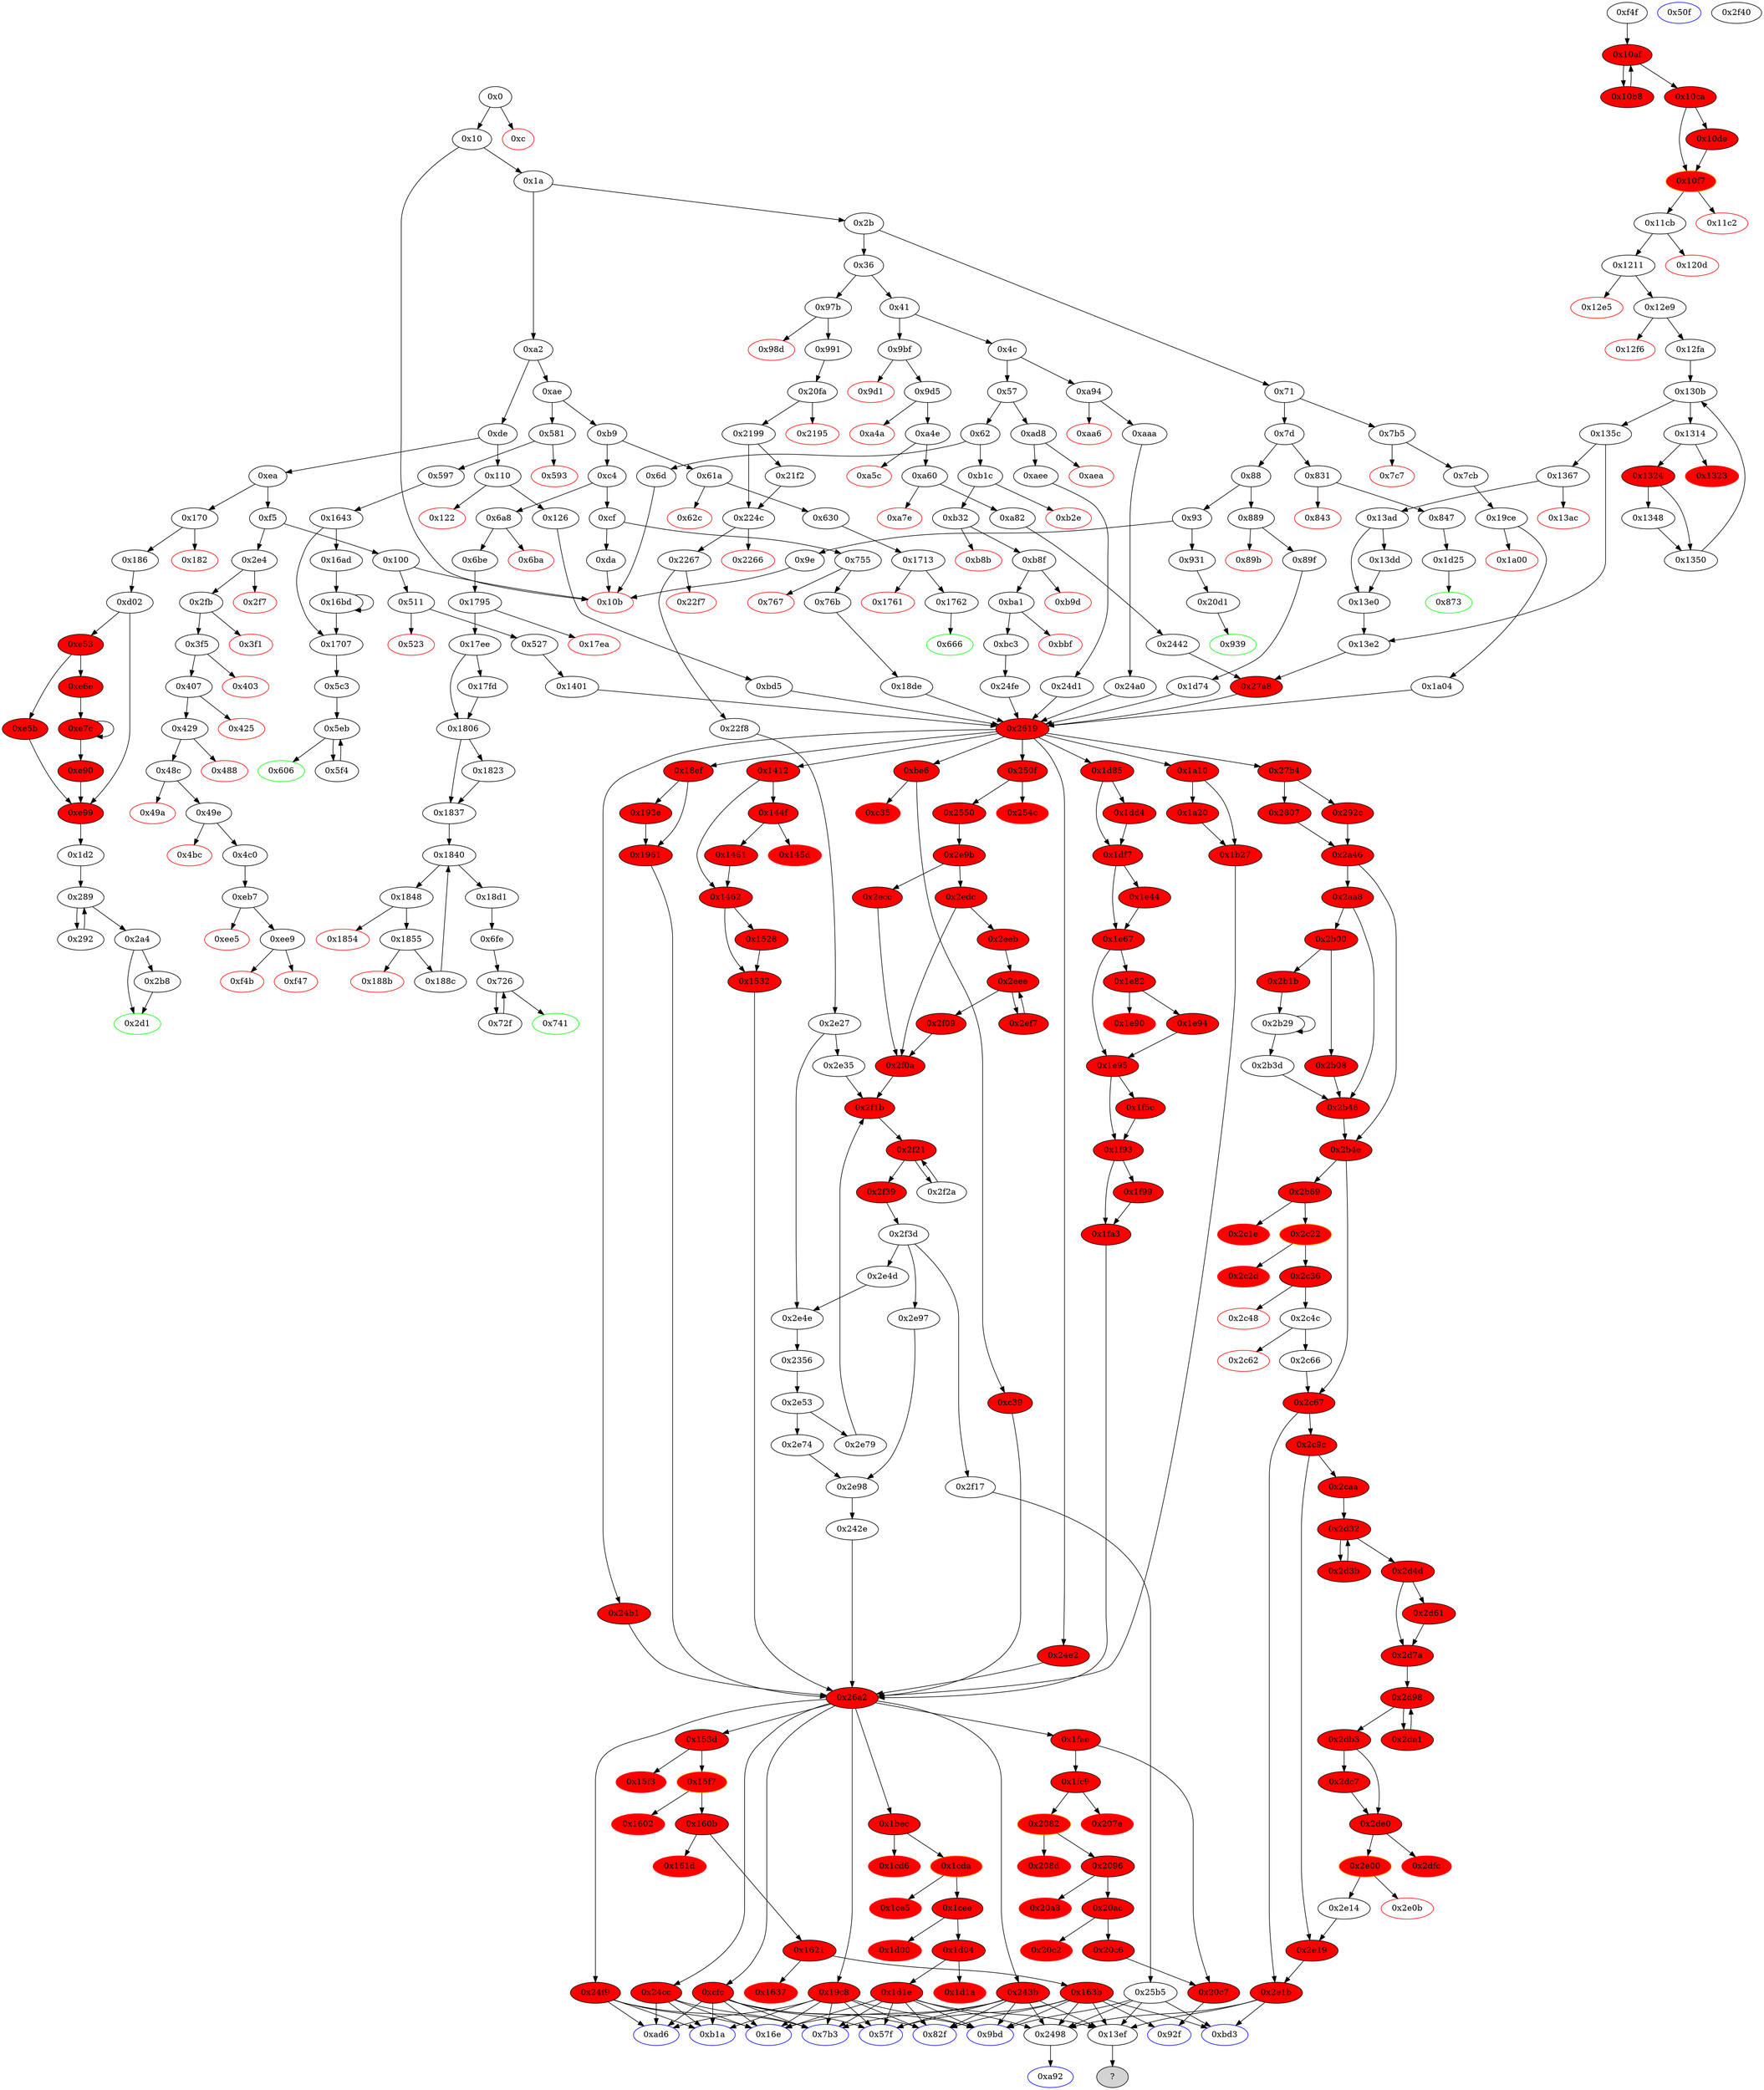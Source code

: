 digraph "" {
"0x1621" [fillcolor=red, id="0x1621", style=filled, tooltip="Block 0x1621\n[0x1621:0x1636]\n---\nPredecessors: [0x160b]\nSuccessors: [0x1637, 0x163b]\n---\n0x1621 JUMPDEST\n0x1622 DUP2\n0x1623 ADD\n0x1624 SWAP1\n0x1625 DUP1\n0x1626 DUP1\n0x1627 MLOAD\n0x1628 SWAP1\n0x1629 PUSH1 0x20\n0x162b ADD\n0x162c SWAP1\n0x162d SWAP3\n0x162e SWAP2\n0x162f SWAP1\n0x1630 POP\n0x1631 POP\n0x1632 POP\n0x1633 PUSH2 0x163b\n0x1636 JUMPI\n---\n0x1621: JUMPDEST \n0x1623: V1423 = ADD V1416 V1417\n0x1627: V1424 = M[V1416]\n0x1629: V1425 = 0x20\n0x162b: V1426 = ADD 0x20 V1416\n0x1633: V1427 = 0x163b\n0x1636: JUMPI 0x163b V1424\n---\nEntry stack: [S23, S22, S21, S20, S19, S18, V13, S16, S15, S14, S13, S12, S11, S10, S9, S8, S7, S6, S5, S4, S3, S2, V1416, V1417]\nStack pops: 2\nStack additions: []\nExit stack: [S23, S22, S21, S20, S19, S18, V13, S16, S15, S14, S13, S12, S11, S10, S9, S8, S7, S6, S5, S4, S3, S2]\n\nDef sites:\nS23: {}\nS22: {}\nS21: {}\nS20: {}\nS19: {}\nS18: {}\nV13: {0x1a.0x1f}\nS16: {0x1a.0x1f, 0x9bf.0x9c0}\nS15: {0x9d5.0x9f1, 0x9bf.0x9c0}\nS14: {0x9d5.0x9f1, 0x9d5.0xa11}\nS13: {0x9d5.0x9f1, 0x9d5.0xa11, 0x9d5.0xa2d}\nS12: {0xa60.0xa66, 0x9d5.0xa2d, 0x9d5.0xa11}\nS11: {0xa60.0xa66, 0x1a.0x1f, 0x9d5.0xa2d, 0xa60.0xa62, 0x10f7.0x111c}\nS10: {0x889.0x88a, 0x11cb.0x11d5, 0x1a.0x1f, 0xa60.0xa62, 0x2442.0x2445, 0xa60.0xa66, 0x10f7.0x111c}\nS9: {0x1a.0x1f, 0x2442.0x2448, 0xb1c.0xb1d, 0x89f.0x8bb, 0x13e2.0x13e3, 0x10f7.0x111c, 0x889.0x88a, 0x11cb.0x11d5, 0xa60.0xa62, 0x2442.0x2445}\nS8: {0x97b.0x97c, 0x1a.0x1f, 0x2442.0x2448, 0xb1c.0xb1d, 0x89f.0x8bb, 0x89f.0x8db, 0x511.0x512, 0x2442.0x2445, 0xb32.0xb4e, 0x7b5.0x7b6, 0x9d5.0x9f1, 0x889.0x88a, 0x11cb.0x11d5, 0x13e2.0x13e3}\nS7: {0x1a.0x1f, 0x89f.0x8db, 0x89f.0x8e7, 0x511.0x512, 0x110.0x111, 0x89f.0x8bb, 0x991.0x9ad, 0x9d5.0x9f1, 0x755.0x756, 0x7cb.0x7e7, 0x11cb.0x11d5, 0x2442.0x2445, 0x2442.0x2448, 0x97b.0x97c, 0xb32.0xb4e, 0x7b5.0x7b6, 0xb32.0xb6e, 0x13e2.0x13e3, 0x527.0x543}\nS6: {0xad8.0xad9, 0x1a.0x1f, 0x89f.0x8e7, 0x89f.0x903, 0x89f.0x8db, 0x110.0x111, 0x991.0x9ad, 0x511.0x512, 0x755.0x756, 0x9d5.0xa11, 0xa94.0xa95, 0x527.0x543, 0x1dd4.0x1df4, 0x9d5.0x9f1, 0x7cb.0x7e7, 0x11cb.0x11d5, 0x7cb.0x803, 0x2442.0x2445, 0x97b.0x97c, 0x20fa.0x20fd, 0xb32.0xb6e, 0x7b5.0x7b6, 0x76b.0x787, 0xba1.0xba7, 0x527.0x563, 0x126.0x142}\nS5: {0xad8.0xad9, 0x1a.0x1f, 0x89f.0x903, 0x89f.0x91f, 0x89f.0x8e7, 0x991.0x9ad, 0x110.0x111, 0x9d5.0xa11, 0xa94.0xa95, 0x9d5.0xa2d, 0x527.0x563, 0x755.0x756, 0x527.0x543, 0x7cb.0x803, 0x7cb.0x81f, 0x7cb.0x7e7, 0x11cb.0x11d5, 0x2442.0x2445, 0x1e44.0x1e64, 0x20fa.0x20fd, 0x20fa.0x2140, 0x76b.0x787, 0x76b.0x7a3, 0xaaa.0xac6, 0x126.0x142, 0xaee.0xb0a, 0xba1.0xba7, 0xba1.0xba3, 0x527.0x56f, 0x126.0x15e}\nS4: {0xad8.0xad9, 0x89f.0x91f, 0x18de.0x18e1, 0x24d1.0x24d4, 0x89f.0x903, 0x9d5.0xa2d, 0xbd5.0xbd8, 0x9d5.0xa11, 0xa94.0xa95, 0x527.0x563, 0x7cb.0x81f, 0x7cb.0x803, 0x19ce.0x19d1, 0x1401.0x1404, 0x2442.0x2461, 0x20fa.0x2140, 0x20fa.0x20fd, 0x20fa.0x2185, 0x24fe.0x2501, 0x193e.0x195e, 0x1d74.0x1d77, 0x76b.0x7a3, 0xaaa.0xac6, 0x76b.0x787, 0x126.0x142, 0xaee.0xb0a, 0xba1.0xba3, 0x24a0.0x24a3, 0x527.0x56f, 0x126.0x15e}\nS3: {0x89f.0x91f, 0x18de.0x18e1, 0x24d1.0x24d4, 0xbd5.0xbd8, 0x9d5.0xa2d, 0x7cb.0x81f, 0x19ce.0x19d1, 0x1401.0x1404, 0x24a0.0x24a3, 0x2442.0x2461, 0x20fa.0x2185, 0x20fa.0x2140, 0x2267.0x2292, 0x24fe.0x2501, 0x1d74.0x1d77, 0x2619_0x24d1.0x269a, 0x2619_0x24fe.0x269a, 0x2619_0x27a8.0x269a, 0x2619_0x18de.0x269a, 0x2619_0x1a04.0x269a, 0x2619_0xbd5.0x269a, 0x2619_0x1d74.0x269a, 0x2619_0x1401.0x269a, 0x2619_0x24a0.0x269a, 0x76b.0x7a3, 0xaaa.0xac6, 0xaee.0xb0a, 0x527.0x56f, 0x126.0x15e}\nS2: {0x18de.0x18e1, 0x24d1.0x24d4, 0x1e95.0x1e9a, 0xbd5.0xbd8, 0x19ce.0x19d1, 0x1401.0x1404, 0x24a0.0x24a3, 0x2442.0x2461, 0x22f8.0x234a, 0x20fa.0x2185, 0x1d74.0x1d77, 0x2619_0x18de.0x269a, 0x2619_0x1a04.0x269a, 0x2619_0xbd5.0x269a, 0x2619_0x1d74.0x269a, 0x2619_0x1401.0x269a, 0x2619_0x24a0.0x269a, 0x2619_0x24d1.0x269a, 0x2619_0x24fe.0x269a, 0x2619_0x27a8.0x269a, 0x1462.0x14a7, 0x2267.0x2292}\nV1416: {0x160b.0x1612}\nV1417: {0x160b.0x1613}\n"];
"0x2195" [color=red, fillcolor=white, id="0x2195", style=filled, tooltip="Block 0x2195\n[0x2195:0x2198]\n---\nPredecessors: [0x20fa]\nSuccessors: []\n---\n0x2195 PUSH1 0x0\n0x2197 DUP1\n0x2198 REVERT\n---\n0x2195: V2084 = 0x0\n0x2198: REVERT 0x0 0x0\n---\nEntry stack: [V13, 0x9bd, V618, V2049, V2062, V2076]\nStack pops: 0\nStack additions: []\nExit stack: [V13, 0x9bd, V618, V2049, V2062, V2076]\n\nDef sites:\nV13: {0x1a.0x1f}\n0x9bd: {0x97b.0x97c}\nV618: {0x991.0x9ad}\nV2049: {0x20fa.0x20fd}\nV2062: {0x20fa.0x2140}\nV2076: {0x20fa.0x2185}\n"];
"0x89f" [fillcolor=white, id="0x89f", style=filled, tooltip="Block 0x89f\n[0x89f:0x92e]\n---\nPredecessors: [0x889]\nSuccessors: [0x1d74]\n---\n0x89f JUMPDEST\n0x8a0 DUP2\n0x8a1 ADD\n0x8a2 SWAP1\n0x8a3 DUP1\n0x8a4 DUP1\n0x8a5 CALLDATALOAD\n0x8a6 PUSH20 0xffffffffffffffffffffffffffffffffffffffff\n0x8bb AND\n0x8bc SWAP1\n0x8bd PUSH1 0x20\n0x8bf ADD\n0x8c0 SWAP1\n0x8c1 SWAP3\n0x8c2 SWAP2\n0x8c3 SWAP1\n0x8c4 DUP1\n0x8c5 CALLDATALOAD\n0x8c6 PUSH20 0xffffffffffffffffffffffffffffffffffffffff\n0x8db AND\n0x8dc SWAP1\n0x8dd PUSH1 0x20\n0x8df ADD\n0x8e0 SWAP1\n0x8e1 SWAP3\n0x8e2 SWAP2\n0x8e3 SWAP1\n0x8e4 DUP1\n0x8e5 CALLDATALOAD\n0x8e6 ISZERO\n0x8e7 ISZERO\n0x8e8 SWAP1\n0x8e9 PUSH1 0x20\n0x8eb ADD\n0x8ec SWAP1\n0x8ed SWAP3\n0x8ee SWAP2\n0x8ef SWAP1\n0x8f0 DUP1\n0x8f1 CALLDATALOAD\n0x8f2 PUSH16 0xffffffffffffffffffffffffffffffff\n0x903 AND\n0x904 SWAP1\n0x905 PUSH1 0x20\n0x907 ADD\n0x908 SWAP1\n0x909 SWAP3\n0x90a SWAP2\n0x90b SWAP1\n0x90c DUP1\n0x90d CALLDATALOAD\n0x90e PUSH16 0xffffffffffffffffffffffffffffffff\n0x91f AND\n0x920 SWAP1\n0x921 PUSH1 0x20\n0x923 ADD\n0x924 SWAP1\n0x925 SWAP3\n0x926 SWAP2\n0x927 SWAP1\n0x928 POP\n0x929 POP\n0x92a POP\n0x92b PUSH2 0x1d74\n0x92e JUMP\n---\n0x89f: JUMPDEST \n0x8a1: V566 = ADD 0x4 V560\n0x8a5: V567 = CALLDATALOAD 0x4\n0x8a6: V568 = 0xffffffffffffffffffffffffffffffffffffffff\n0x8bb: V569 = AND 0xffffffffffffffffffffffffffffffffffffffff V567\n0x8bd: V570 = 0x20\n0x8bf: V571 = ADD 0x20 0x4\n0x8c5: V572 = CALLDATALOAD 0x24\n0x8c6: V573 = 0xffffffffffffffffffffffffffffffffffffffff\n0x8db: V574 = AND 0xffffffffffffffffffffffffffffffffffffffff V572\n0x8dd: V575 = 0x20\n0x8df: V576 = ADD 0x20 0x24\n0x8e5: V577 = CALLDATALOAD 0x44\n0x8e6: V578 = ISZERO V577\n0x8e7: V579 = ISZERO V578\n0x8e9: V580 = 0x20\n0x8eb: V581 = ADD 0x20 0x44\n0x8f1: V582 = CALLDATALOAD 0x64\n0x8f2: V583 = 0xffffffffffffffffffffffffffffffff\n0x903: V584 = AND 0xffffffffffffffffffffffffffffffff V582\n0x905: V585 = 0x20\n0x907: V586 = ADD 0x20 0x64\n0x90d: V587 = CALLDATALOAD 0x84\n0x90e: V588 = 0xffffffffffffffffffffffffffffffff\n0x91f: V589 = AND 0xffffffffffffffffffffffffffffffff V587\n0x921: V590 = 0x20\n0x923: V591 = ADD 0x20 0x84\n0x92b: V592 = 0x1d74\n0x92e: JUMP 0x1d74\n---\nEntry stack: [V13, 0x92f, 0x4, V560]\nStack pops: 2\nStack additions: [V569, V574, V579, V584, V589]\nExit stack: [V13, 0x92f, V569, V574, V579, V584, V589]\n\nDef sites:\nV13: {0x1a.0x1f}\n0x92f: {0x889.0x88a}\n0x4: {0x889.0x88d}\nV560: {0x889.0x891}\n"];
"0x144f" [fillcolor=red, id="0x144f", style=filled, tooltip="Block 0x144f\n[0x144f:0x145c]\n---\nPredecessors: [0x1412]\nSuccessors: [0x145d, 0x1461]\n---\n0x144f TIMESTAMP\n0x1450 PUSH1 0x1\n0x1452 DUP3\n0x1453 PUSH1 0x2\n0x1455 ADD\n0x1456 SLOAD\n0x1457 SUB\n0x1458 LT\n0x1459 PUSH2 0x1461\n0x145c JUMPI\n---\n0x144f: V1302 = TIMESTAMP\n0x1450: V1303 = 0x1\n0x1453: V1304 = 0x2\n0x1455: V1305 = ADD 0x2 V2369\n0x1456: V1306 = S[V1305]\n0x1457: V1307 = SUB V1306 0x1\n0x1458: V1308 = LT V1307 V1302\n0x1459: V1309 = 0x1461\n0x145c: JUMPI 0x1461 V1308\n---\nEntry stack: [S21, S20, S19, S18, S17, S16, V1273, V13, 0xa92, V634, V639, V644, V664, S8, S7, S6, S5, S4, S3, S2, S1, V2369]\nStack pops: 1\nStack additions: [S0]\nExit stack: [S21, S20, S19, S18, S17, S16, V1273, V13, 0xa92, V634, V639, V644, V664, S8, S7, S6, S5, S4, S3, S2, S1, V2369]\n\nDef sites:\nS21: {}\nS20: {}\nS19: {}\nS18: {}\nS17: {}\nS16: {}\nV1273: {0x13ad.0x13ae}\nV13: {0x1a.0x1f}\n0xa92: {0x9bf.0x9c0}\nV634: {0x9d5.0x9f1}\nV639: {0x9d5.0xa11}\nV644: {0x9d5.0xa2d}\nV664: {0xa60.0xa66}\nS8: {0xa60.0xa62, 0x1a.0x1f, 0x10f7.0x111c}\nS7: {0x889.0x88a, 0x11cb.0x11d5, 0x1a.0x1f, 0x2442.0x2445}\nS6: {0x13e2.0x13e3, 0x1a.0x1f, 0x2442.0x2448, 0xb1c.0xb1d, 0x89f.0x8bb}\nS5: {0x1a.0x1f, 0x89f.0x8db, 0x511.0x512, 0xb32.0xb4e, 0x7b5.0x7b6, 0x9d5.0x9f1}\nS4: {0x1a.0x1f, 0x89f.0x8e7, 0x110.0x111, 0xb32.0xb6e, 0x755.0x756, 0x7cb.0x7e7, 0x11cb.0x11d5, 0x2442.0x2445, 0x527.0x543}\nS3: {0xad8.0xad9, 0x89f.0x903, 0x9d5.0xa11, 0xa94.0xa95, 0x76b.0x787, 0x7cb.0x803, 0xba1.0xba7, 0x527.0x563, 0x126.0x142}\nS2: {0x89f.0x91f, 0x9d5.0xa2d, 0x76b.0x7a3, 0x7cb.0x81f, 0xaaa.0xac6, 0x13ad.0x13ae, 0xaee.0xb0a, 0xba1.0xba3, 0x527.0x56f, 0x126.0x15e}\nS1: {0x18de.0x18e1, 0x24d1.0x24d4, 0x24fe.0x2501, 0xbd5.0xbd8, 0x1d74.0x1d77, 0x19ce.0x19d1, 0x1401.0x1404, 0x24a0.0x24a3, 0x2442.0x2461}\nV2369: {0x2619.0x269a}\n"];
"0x991" [fillcolor=white, id="0x991", style=filled, tooltip="Block 0x991\n[0x991:0x9bc]\n---\nPredecessors: [0x97b]\nSuccessors: [0x20fa]\n---\n0x991 JUMPDEST\n0x992 DUP2\n0x993 ADD\n0x994 SWAP1\n0x995 DUP1\n0x996 DUP1\n0x997 CALLDATALOAD\n0x998 PUSH20 0xffffffffffffffffffffffffffffffffffffffff\n0x9ad AND\n0x9ae SWAP1\n0x9af PUSH1 0x20\n0x9b1 ADD\n0x9b2 SWAP1\n0x9b3 SWAP3\n0x9b4 SWAP2\n0x9b5 SWAP1\n0x9b6 POP\n0x9b7 POP\n0x9b8 POP\n0x9b9 PUSH2 0x20fa\n0x9bc JUMP\n---\n0x991: JUMPDEST \n0x993: V615 = ADD 0x4 V609\n0x997: V616 = CALLDATALOAD 0x4\n0x998: V617 = 0xffffffffffffffffffffffffffffffffffffffff\n0x9ad: V618 = AND 0xffffffffffffffffffffffffffffffffffffffff V616\n0x9af: V619 = 0x20\n0x9b1: V620 = ADD 0x20 0x4\n0x9b9: V621 = 0x20fa\n0x9bc: JUMP 0x20fa\n---\nEntry stack: [V13, 0x9bd, 0x4, V609]\nStack pops: 2\nStack additions: [V618]\nExit stack: [V13, 0x9bd, V618]\n\nDef sites:\nV13: {0x1a.0x1f}\n0x9bd: {0x97b.0x97c}\n0x4: {0x97b.0x97f}\nV609: {0x97b.0x983}\n"];
"0x6be" [fillcolor=white, id="0x6be", style=filled, tooltip="Block 0x6be\n[0x6be:0x6fd]\n---\nPredecessors: [0x6a8]\nSuccessors: [0x1795]\n---\n0x6be JUMPDEST\n0x6bf DUP2\n0x6c0 ADD\n0x6c1 SWAP1\n0x6c2 DUP1\n0x6c3 DUP1\n0x6c4 CALLDATALOAD\n0x6c5 PUSH20 0xffffffffffffffffffffffffffffffffffffffff\n0x6da AND\n0x6db SWAP1\n0x6dc PUSH1 0x20\n0x6de ADD\n0x6df SWAP1\n0x6e0 SWAP3\n0x6e1 SWAP2\n0x6e2 SWAP1\n0x6e3 DUP1\n0x6e4 CALLDATALOAD\n0x6e5 SWAP1\n0x6e6 PUSH1 0x20\n0x6e8 ADD\n0x6e9 SWAP1\n0x6ea SWAP3\n0x6eb SWAP2\n0x6ec SWAP1\n0x6ed DUP1\n0x6ee CALLDATALOAD\n0x6ef SWAP1\n0x6f0 PUSH1 0x20\n0x6f2 ADD\n0x6f3 SWAP1\n0x6f4 SWAP3\n0x6f5 SWAP2\n0x6f6 SWAP1\n0x6f7 POP\n0x6f8 POP\n0x6f9 POP\n0x6fa PUSH2 0x1795\n0x6fd JUMP\n---\n0x6be: JUMPDEST \n0x6c0: V447 = ADD 0x4 V441\n0x6c4: V448 = CALLDATALOAD 0x4\n0x6c5: V449 = 0xffffffffffffffffffffffffffffffffffffffff\n0x6da: V450 = AND 0xffffffffffffffffffffffffffffffffffffffff V448\n0x6dc: V451 = 0x20\n0x6de: V452 = ADD 0x20 0x4\n0x6e4: V453 = CALLDATALOAD 0x24\n0x6e6: V454 = 0x20\n0x6e8: V455 = ADD 0x20 0x24\n0x6ee: V456 = CALLDATALOAD 0x44\n0x6f0: V457 = 0x20\n0x6f2: V458 = ADD 0x20 0x44\n0x6fa: V459 = 0x1795\n0x6fd: JUMP 0x1795\n---\nEntry stack: [V13, 0x6fe, 0x4, V441]\nStack pops: 2\nStack additions: [V450, V453, V456]\nExit stack: [V13, 0x6fe, V450, V453, V456]\n\nDef sites:\nV13: {0x1a.0x1f}\n0x6fe: {0x6a8.0x6a9}\n0x4: {0x6a8.0x6ac}\nV441: {0x6a8.0x6b0}\n"];
"0x666" [color=green, fillcolor=white, id="0x666", style=filled, tooltip="Block 0x666\n[0x666:0x6a7]\n---\nPredecessors: [0x1762]\nSuccessors: []\n---\n0x666 JUMPDEST\n0x667 PUSH1 0x40\n0x669 MLOAD\n0x66a DUP1\n0x66b DUP3\n0x66c PUSH20 0xffffffffffffffffffffffffffffffffffffffff\n0x681 AND\n0x682 PUSH20 0xffffffffffffffffffffffffffffffffffffffff\n0x697 AND\n0x698 DUP2\n0x699 MSTORE\n0x69a PUSH1 0x20\n0x69c ADD\n0x69d SWAP2\n0x69e POP\n0x69f POP\n0x6a0 PUSH1 0x40\n0x6a2 MLOAD\n0x6a3 DUP1\n0x6a4 SWAP2\n0x6a5 SUB\n0x6a6 SWAP1\n0x6a7 RETURN\n---\n0x666: JUMPDEST \n0x667: V427 = 0x40\n0x669: V428 = M[0x40]\n0x66c: V429 = 0xffffffffffffffffffffffffffffffffffffffff\n0x681: V430 = AND 0xffffffffffffffffffffffffffffffffffffffff V1509\n0x682: V431 = 0xffffffffffffffffffffffffffffffffffffffff\n0x697: V432 = AND 0xffffffffffffffffffffffffffffffffffffffff V430\n0x699: M[V428] = V432\n0x69a: V433 = 0x20\n0x69c: V434 = ADD 0x20 V428\n0x6a0: V435 = 0x40\n0x6a2: V436 = M[0x40]\n0x6a5: V437 = SUB V434 V436\n0x6a7: RETURN V436 V437\n---\nEntry stack: [V13, V1509]\nStack pops: 1\nStack additions: []\nExit stack: [V13]\n\nDef sites:\nV13: {0x1a.0x1f}\nV1509: {0x1762.0x178d}\n"];
"0xaea" [color=red, fillcolor=white, id="0xaea", style=filled, tooltip="Block 0xaea\n[0xaea:0xaed]\n---\nPredecessors: [0xad8]\nSuccessors: []\n---\n0xaea PUSH1 0x0\n0xaec DUP1\n0xaed REVERT\n---\n0xaea: V700 = 0x0\n0xaed: REVERT 0x0 0x0\n---\nEntry stack: [V13, 0xb1a, 0x4, V695]\nStack pops: 0\nStack additions: []\nExit stack: [V13, 0xb1a, 0x4, V695]\n\nDef sites:\nV13: {0x1a.0x1f}\n0xb1a: {0xad8.0xad9}\n0x4: {0xad8.0xadc}\nV695: {0xad8.0xae0}\n"];
"0x5c3" [fillcolor=white, id="0x5c3", style=filled, tooltip="Block 0x5c3\n[0x5c3:0x5ea]\n---\nPredecessors: [0x1707]\nSuccessors: [0x5eb]\n---\n0x5c3 JUMPDEST\n0x5c4 PUSH1 0x40\n0x5c6 MLOAD\n0x5c7 DUP1\n0x5c8 DUP1\n0x5c9 PUSH1 0x20\n0x5cb ADD\n0x5cc DUP3\n0x5cd DUP2\n0x5ce SUB\n0x5cf DUP3\n0x5d0 MSTORE\n0x5d1 DUP4\n0x5d2 DUP2\n0x5d3 DUP2\n0x5d4 MLOAD\n0x5d5 DUP2\n0x5d6 MSTORE\n0x5d7 PUSH1 0x20\n0x5d9 ADD\n0x5da SWAP2\n0x5db POP\n0x5dc DUP1\n0x5dd MLOAD\n0x5de SWAP1\n0x5df PUSH1 0x20\n0x5e1 ADD\n0x5e2 SWAP1\n0x5e3 PUSH1 0x20\n0x5e5 MUL\n0x5e6 DUP1\n0x5e7 DUP4\n0x5e8 DUP4\n0x5e9 PUSH1 0x0\n---\n0x5c3: JUMPDEST \n0x5c4: V381 = 0x40\n0x5c6: V382 = M[0x40]\n0x5c9: V383 = 0x20\n0x5cb: V384 = ADD 0x20 V382\n0x5ce: V385 = SUB V384 V382\n0x5d0: M[V382] = V385\n0x5d4: V386 = M[V1450]\n0x5d6: M[V384] = V386\n0x5d7: V387 = 0x20\n0x5d9: V388 = ADD 0x20 V384\n0x5dd: V389 = M[V1450]\n0x5df: V390 = 0x20\n0x5e1: V391 = ADD 0x20 V1450\n0x5e3: V392 = 0x20\n0x5e5: V393 = MUL 0x20 V389\n0x5e9: V394 = 0x0\n---\nEntry stack: [V13, V1450]\nStack pops: 1\nStack additions: [S0, V382, V382, V388, V391, V393, V393, V388, V391, 0x0]\nExit stack: [V13, V1450, V382, V382, V388, V391, V393, V393, V388, V391, 0x0]\n\nDef sites:\nV13: {0x1a.0x1f}\nV1450: {0x1643.0x1693}\n"];
"0xf5" [fillcolor=white, id="0xf5", style=filled, tooltip="Block 0xf5\n[0xf5:0xff]\n---\nPredecessors: [0xea]\nSuccessors: [0x100, 0x2e4]\n---\n0xf5 DUP1\n0xf6 PUSH4 0x3c38a9f5\n0xfb EQ\n0xfc PUSH2 0x2e4\n0xff JUMPI\n---\n0xf6: V71 = 0x3c38a9f5\n0xfb: V72 = EQ 0x3c38a9f5 V13\n0xfc: V73 = 0x2e4\n0xff: JUMPI 0x2e4 V72\n---\nEntry stack: [V13]\nStack pops: 1\nStack additions: [S0]\nExit stack: [V13]\n\nDef sites:\nV13: {0x1a.0x1f}\n"];
"0x6ba" [color=red, fillcolor=white, id="0x6ba", style=filled, tooltip="Block 0x6ba\n[0x6ba:0x6bd]\n---\nPredecessors: [0x6a8]\nSuccessors: []\n---\n0x6ba PUSH1 0x0\n0x6bc DUP1\n0x6bd REVERT\n---\n0x6ba: V446 = 0x0\n0x6bd: REVERT 0x0 0x0\n---\nEntry stack: [V13, 0x6fe, 0x4, V441]\nStack pops: 0\nStack additions: []\nExit stack: [V13, 0x6fe, 0x4, V441]\n\nDef sites:\nV13: {0x1a.0x1f}\n0x6fe: {0x6a8.0x6a9}\n0x4: {0x6a8.0x6ac}\nV441: {0x6a8.0x6b0}\n"];
"0xbd5" [fillcolor=white, id="0xbd5", style=filled, tooltip="Block 0xbd5\n[0xbd5:0xbe5]\n---\nPredecessors: [0x126]\nSuccessors: [0x2619]\n---\n0xbd5 JUMPDEST\n0xbd6 PUSH1 0x0\n0xbd8 CALLER\n0xbd9 SWAP1\n0xbda POP\n0xbdb PUSH1 0x0\n0xbdd PUSH2 0xbe6\n0xbe0 DUP3\n0xbe1 DUP6\n0xbe2 PUSH2 0x2619\n0xbe5 JUMP\n---\n0xbd5: JUMPDEST \n0xbd6: V757 = 0x0\n0xbd8: V758 = CALLER\n0xbdb: V759 = 0x0\n0xbdd: V760 = 0xbe6\n0xbe2: V761 = 0x2619\n0xbe5: JUMP 0x2619\n---\nEntry stack: [V13, 0x16e, V90, V95]\nStack pops: 2\nStack additions: [S1, S0, V758, 0x0, 0xbe6, V758, S1]\nExit stack: [V13, 0x16e, V90, V95, V758, 0x0, 0xbe6, V758, V90]\n\nDef sites:\nV13: {0x1a.0x1f}\n0x16e: {0x110.0x111}\nV90: {0x126.0x142}\nV95: {0x126.0x15e}\n"];
"0x22f7" [color=red, fillcolor=white, id="0x22f7", style=filled, tooltip="Block 0x22f7\n[0x22f7:0x22f7]\n---\nPredecessors: [0x2267]\nSuccessors: []\n---\n0x22f7 INVALID\n---\n0x22f7: INVALID \n---\nEntry stack: [V13, 0x9bd, V618, V2049, V2062, V2076, V2133, V2133, V2153, V2158]\nStack pops: 0\nStack additions: []\nExit stack: [V13, 0x9bd, V618, V2049, V2062, V2076, V2133, V2133, V2153, V2158]\n\nDef sites:\nV13: {0x1a.0x1f}\n0x9bd: {0x97b.0x97c}\nV618: {0x991.0x9ad}\nV2049: {0x20fa.0x20fd}\nV2062: {0x20fa.0x2140}\nV2076: {0x20fa.0x2185}\nV2133: {0x2267.0x2292}\nV2133: {0x2267.0x2292}\nV2153: {0x2267.0x22e6}\nV2158: {0x2267.0x22ee}\n"];
"0x2c48" [color=red, fillcolor=white, id="0x2c48", style=filled, tooltip="Block 0x2c48\n[0x2c48:0x2c4b]\n---\nPredecessors: [0x2c36]\nSuccessors: []\n---\n0x2c48 PUSH1 0x0\n0x2c4a DUP1\n0x2c4b REVERT\n---\n0x2c48: V2686 = 0x0\n0x2c4b: REVERT 0x0 0x0\n---\nEntry stack: [0xa92, V634, V639, V644, V664, S14, S13, S12, S11, S10, S9, S8, S7, S6, S5, V2549, S3, S2, V2680, V2681]\nStack pops: 0\nStack additions: []\nExit stack: [0xa92, V634, V639, V644, V664, S14, S13, S12, S11, S10, S9, S8, S7, S6, S5, V2549, S3, S2, V2680, V2681]\n\nDef sites:\n0xa92: {0x9bf.0x9c0}\nV634: {0x9d5.0x9f1}\nV639: {0x9d5.0xa11}\nV644: {0x9d5.0xa2d}\nV664: {0xa60.0xa66}\nS14: {0xa60.0xa62, 0x1a.0x1f, 0x10f7.0x111c}\nS13: {0x889.0x88a, 0x11cb.0x11d5, 0x1a.0x1f, 0x2442.0x2445}\nS12: {0x13e2.0x13e3, 0x1a.0x1f, 0x2442.0x2448, 0xb1c.0xb1d, 0x89f.0x8bb}\nS11: {0x1a.0x1f, 0x89f.0x8db, 0x511.0x512, 0xb32.0xb4e, 0x7b5.0x7b6, 0x9d5.0x9f1}\nS10: {0x1a.0x1f, 0x89f.0x8e7, 0x110.0x111, 0xb32.0xb6e, 0x755.0x756, 0x7cb.0x7e7, 0x11cb.0x11d5, 0x2442.0x2445, 0x527.0x543}\nS9: {0xad8.0xad9, 0x89f.0x903, 0x9d5.0xa11, 0xa94.0xa95, 0x76b.0x787, 0x7cb.0x803, 0xba1.0xba7, 0x527.0x563, 0x126.0x142}\nS8: {0x89f.0x91f, 0x9d5.0xa2d, 0x27b4.0x27d9, 0x7cb.0x81f, 0x76b.0x7a3, 0xaaa.0xac6, 0x13ad.0x13ae, 0xaee.0xb0a, 0xba1.0xba3, 0x527.0x56f, 0x126.0x15e}\nS7: {0x18de.0x18e1, 0x24d1.0x24d4, 0x24fe.0x2501, 0xbd5.0xbd8, 0x1d74.0x1d77, 0x19ce.0x19d1, 0x1401.0x1404, 0x24a0.0x24a3, 0x2442.0x2461}\nS6: {0x2619.0x269a, 0x2619_0x18de.0x269a, 0x2619_0x1a04.0x269a, 0x2619_0xbd5.0x269a, 0x2619_0x1d74.0x269a, 0x2619_0x1401.0x269a, 0x2619_0x24a0.0x269a, 0x2619_0x24d1.0x269a, 0x2619_0x24fe.0x269a, 0x2619_0x27a8.0x269a}\nS5: {0x27b4.0x27d9, 0x2807.0x2809}\nV2549: {0x2a46.0x2a6d}\nS3: {0x2aa8.0x2aac, 0x2a46.0x2a70}\nS2: {0x2aa8.0x2ad5, 0x2a46.0x2a72}\nV2680: {0x2c36.0x2c3d}\nV2681: {0x2c36.0x2c3e}\n"];
"0x1f5c" [fillcolor=red, id="0x1f5c", style=filled, tooltip="Block 0x1f5c\n[0x1f5c:0x1f92]\n---\nPredecessors: [0x1e95]\nSuccessors: [0x1f93]\n---\n0x1f5c POP\n0x1f5d PUSH1 0x0\n0x1f5f DUP3\n0x1f60 PUSH1 0x1\n0x1f62 ADD\n0x1f63 PUSH1 0x10\n0x1f65 SWAP1\n0x1f66 SLOAD\n0x1f67 SWAP1\n0x1f68 PUSH2 0x100\n0x1f6b EXP\n0x1f6c SWAP1\n0x1f6d DIV\n0x1f6e PUSH16 0xffffffffffffffffffffffffffffffff\n0x1f7f AND\n0x1f80 PUSH16 0xffffffffffffffffffffffffffffffff\n0x1f91 AND\n0x1f92 EQ\n---\n0x1f5d: V1954 = 0x0\n0x1f60: V1955 = 0x1\n0x1f62: V1956 = ADD 0x1 V2369\n0x1f63: V1957 = 0x10\n0x1f66: V1958 = S[V1956]\n0x1f68: V1959 = 0x100\n0x1f6b: V1960 = EXP 0x100 0x10\n0x1f6d: V1961 = DIV V1958 0x100000000000000000000000000000000\n0x1f6e: V1962 = 0xffffffffffffffffffffffffffffffff\n0x1f7f: V1963 = AND 0xffffffffffffffffffffffffffffffff V1961\n0x1f80: V1964 = 0xffffffffffffffffffffffffffffffff\n0x1f91: V1965 = AND 0xffffffffffffffffffffffffffffffff V1963\n0x1f92: V1966 = EQ V1965 0x0\n---\nEntry stack: [S23, S22, S21, S20, S19, S18, V1273, V13, 0xa92, V634, V639, V644, V664, S10, S9, S8, S7, S6, S5, S4, S3, V2369, V1909, S0]\nStack pops: 3\nStack additions: [S2, S1, V1966]\nExit stack: [S23, S22, S21, S20, S19, S18, V1273, V13, 0xa92, V634, V639, V644, V664, S10, S9, S8, S7, S6, S5, S4, S3, V2369, V1909, V1966]\n\nDef sites:\nS23: {}\nS22: {}\nS21: {}\nS20: {}\nS19: {}\nS18: {}\nV1273: {0x13ad.0x13ae}\nV13: {0x1a.0x1f}\n0xa92: {0x9bf.0x9c0}\nV634: {0x9d5.0x9f1}\nV639: {0x9d5.0xa11}\nV644: {0x9d5.0xa2d}\nV664: {0xa60.0xa66}\nS10: {0xa60.0xa62, 0x1a.0x1f, 0x10f7.0x111c}\nS9: {0x889.0x88a, 0x11cb.0x11d5, 0x1a.0x1f, 0x2442.0x2445}\nS8: {0x13e2.0x13e3, 0x1a.0x1f, 0x2442.0x2448, 0xb1c.0xb1d, 0x89f.0x8bb}\nS7: {0x1a.0x1f, 0x89f.0x8db, 0x511.0x512, 0xb32.0xb4e, 0x7b5.0x7b6, 0x9d5.0x9f1}\nS6: {0x1a.0x1f, 0x89f.0x8e7, 0x110.0x111, 0xb32.0xb6e, 0x755.0x756, 0x7cb.0x7e7, 0x11cb.0x11d5, 0x2442.0x2445, 0x527.0x543}\nS5: {0xad8.0xad9, 0x89f.0x903, 0x9d5.0xa11, 0xa94.0xa95, 0x1dd4.0x1df4, 0x76b.0x787, 0x7cb.0x803, 0xba1.0xba7, 0x527.0x563, 0x126.0x142}\nS4: {0x89f.0x91f, 0x9d5.0xa2d, 0x7cb.0x81f, 0x76b.0x7a3, 0xaaa.0xac6, 0x13ad.0x13ae, 0xaee.0xb0a, 0xba1.0xba3, 0x1e44.0x1e64, 0x527.0x56f, 0x126.0x15e}\nS3: {0x18de.0x18e1, 0x24d1.0x24d4, 0x24fe.0x2501, 0xbd5.0xbd8, 0x1d74.0x1d77, 0x19ce.0x19d1, 0x1401.0x1404, 0x24a0.0x24a3, 0x2442.0x2461}\nV2369: {0x2619.0x269a}\nV1909: {0x1e95.0x1e9a}\nS0: {0x1a.0x1f, 0x89f.0x8e7, 0x110.0x111, 0xb32.0xb6e, 0x755.0x756, 0x7cb.0x7e7, 0x11cb.0x11d5, 0x2442.0x2445, 0x527.0x543}\n"];
"0x2caa" [fillcolor=red, id="0x2caa", style=filled, tooltip="Block 0x2caa\n[0x2caa:0x2d31]\n---\nPredecessors: [0x2c9c]\nSuccessors: [0x2d32]\n---\n0x2caa DUP4\n0x2cab PUSH20 0xffffffffffffffffffffffffffffffffffffffff\n0x2cc0 AND\n0x2cc1 PUSH4 0xfe4e5b96\n0x2cc6 DUP4\n0x2cc7 DUP12\n0x2cc8 DUP11\n0x2cc9 PUSH1 0x40\n0x2ccb MLOAD\n0x2ccc DUP5\n0x2ccd PUSH4 0xffffffff\n0x2cd2 AND\n0x2cd3 PUSH1 0xe0\n0x2cd5 SHL\n0x2cd6 DUP2\n0x2cd7 MSTORE\n0x2cd8 PUSH1 0x4\n0x2cda ADD\n0x2cdb DUP1\n0x2cdc DUP1\n0x2cdd PUSH1 0x20\n0x2cdf ADD\n0x2ce0 DUP5\n0x2ce1 PUSH20 0xffffffffffffffffffffffffffffffffffffffff\n0x2cf6 AND\n0x2cf7 PUSH20 0xffffffffffffffffffffffffffffffffffffffff\n0x2d0c AND\n0x2d0d DUP2\n0x2d0e MSTORE\n0x2d0f PUSH1 0x20\n0x2d11 ADD\n0x2d12 DUP1\n0x2d13 PUSH1 0x20\n0x2d15 ADD\n0x2d16 DUP4\n0x2d17 DUP2\n0x2d18 SUB\n0x2d19 DUP4\n0x2d1a MSTORE\n0x2d1b DUP7\n0x2d1c DUP2\n0x2d1d DUP2\n0x2d1e MLOAD\n0x2d1f DUP2\n0x2d20 MSTORE\n0x2d21 PUSH1 0x20\n0x2d23 ADD\n0x2d24 SWAP2\n0x2d25 POP\n0x2d26 DUP1\n0x2d27 MLOAD\n0x2d28 SWAP1\n0x2d29 PUSH1 0x20\n0x2d2b ADD\n0x2d2c SWAP1\n0x2d2d DUP1\n0x2d2e DUP4\n0x2d2f DUP4\n0x2d30 PUSH1 0x0\n---\n0x2cab: V2705 = 0xffffffffffffffffffffffffffffffffffffffff\n0x2cc0: V2706 = AND 0xffffffffffffffffffffffffffffffffffffffff V2549\n0x2cc1: V2707 = 0xfe4e5b96\n0x2cc9: V2708 = 0x40\n0x2ccb: V2709 = M[0x40]\n0x2ccd: V2710 = 0xffffffff\n0x2cd2: V2711 = AND 0xffffffff 0xfe4e5b96\n0x2cd3: V2712 = 0xe0\n0x2cd5: V2713 = SHL 0xe0 0xfe4e5b96\n0x2cd7: M[V2709] = 0xfe4e5b9600000000000000000000000000000000000000000000000000000000\n0x2cd8: V2714 = 0x4\n0x2cda: V2715 = ADD 0x4 V2709\n0x2cdd: V2716 = 0x20\n0x2cdf: V2717 = ADD 0x20 V2715\n0x2ce1: V2718 = 0xffffffffffffffffffffffffffffffffffffffff\n0x2cf6: V2719 = AND 0xffffffffffffffffffffffffffffffffffffffff S8\n0x2cf7: V2720 = 0xffffffffffffffffffffffffffffffffffffffff\n0x2d0c: V2721 = AND 0xffffffffffffffffffffffffffffffffffffffff V2719\n0x2d0e: M[V2717] = V2721\n0x2d0f: V2722 = 0x20\n0x2d11: V2723 = ADD 0x20 V2717\n0x2d13: V2724 = 0x20\n0x2d15: V2725 = ADD 0x20 V2723\n0x2d18: V2726 = SUB V2725 V2715\n0x2d1a: M[V2715] = V2726\n0x2d1e: V2727 = M[S1]\n0x2d20: M[V2725] = V2727\n0x2d21: V2728 = 0x20\n0x2d23: V2729 = ADD 0x20 V2725\n0x2d27: V2730 = M[S1]\n0x2d29: V2731 = 0x20\n0x2d2b: V2732 = ADD 0x20 S1\n0x2d30: V2733 = 0x0\n---\nEntry stack: [S26, S25, S24, S23, S22, S21, V1273, V13, 0xa92, V634, V639, V644, V664, S13, S12, S11, S10, S9, S8, S7, S6, S5, S4, V2549, S2, S1, V2701]\nStack pops: 9\nStack additions: [S8, S7, S6, S5, S4, S3, S2, S1, S0, V2706, 0xfe4e5b96, S1, S8, S6, V2715, V2715, V2723, V2729, V2732, V2730, V2730, V2729, V2732, 0x0]\nExit stack: [S26, S25, S24, S23, S22, S21, V1273, V13, 0xa92, V634, V639, V644, V664, S13, S12, S11, S10, S9, S8, S7, S6, S5, S4, V2549, S2, S1, V2701, V2706, 0xfe4e5b96, S1, S8, S6, V2715, V2715, V2723, V2729, V2732, V2730, V2730, V2729, V2732, 0x0]\n\nDef sites:\nS26: {}\nS25: {}\nS24: {}\nS23: {}\nS22: {}\nS21: {}\nV1273: {0x13ad.0x13ae}\nV13: {0x1a.0x1f}\n0xa92: {0x9bf.0x9c0}\nV634: {0x9d5.0x9f1}\nV639: {0x9d5.0xa11}\nV644: {0x9d5.0xa2d}\nV664: {0xa60.0xa66}\nS13: {0xa60.0xa62, 0x1a.0x1f, 0x10f7.0x111c}\nS12: {0x889.0x88a, 0x11cb.0x11d5, 0x1a.0x1f, 0x2442.0x2445}\nS11: {0x13e2.0x13e3, 0x1a.0x1f, 0x2442.0x2448, 0xb1c.0xb1d, 0x89f.0x8bb}\nS10: {0x1a.0x1f, 0x89f.0x8db, 0x511.0x512, 0xb32.0xb4e, 0x7b5.0x7b6, 0x9d5.0x9f1}\nS9: {0x1a.0x1f, 0x89f.0x8e7, 0x110.0x111, 0xb32.0xb6e, 0x755.0x756, 0x7cb.0x7e7, 0x11cb.0x11d5, 0x2442.0x2445, 0x527.0x543}\nS8: {0xad8.0xad9, 0x89f.0x903, 0x9d5.0xa11, 0xa94.0xa95, 0x76b.0x787, 0x7cb.0x803, 0xba1.0xba7, 0x527.0x563, 0x126.0x142}\nS7: {0x89f.0x91f, 0x9d5.0xa2d, 0x27b4.0x27d9, 0x7cb.0x81f, 0x76b.0x7a3, 0xaaa.0xac6, 0x13ad.0x13ae, 0xaee.0xb0a, 0xba1.0xba3, 0x527.0x56f, 0x126.0x15e}\nS6: {0x18de.0x18e1, 0x24d1.0x24d4, 0x24fe.0x2501, 0xbd5.0xbd8, 0x1d74.0x1d77, 0x19ce.0x19d1, 0x1401.0x1404, 0x24a0.0x24a3, 0x2442.0x2461}\nS5: {0x2619.0x269a, 0x2619_0x18de.0x269a, 0x2619_0x1a04.0x269a, 0x2619_0xbd5.0x269a, 0x2619_0x1d74.0x269a, 0x2619_0x1401.0x269a, 0x2619_0x24a0.0x269a, 0x2619_0x24d1.0x269a, 0x2619_0x24fe.0x269a, 0x2619_0x27a8.0x269a}\nS4: {0x27b4.0x27d9, 0x2807.0x2809}\nV2549: {0x2a46.0x2a6d}\nS2: {0x2aa8.0x2aac, 0x2a46.0x2a70}\nS1: {0x2aa8.0x2ad5, 0x2a46.0x2a72}\nV2701: {0x2c9c.0x2c9f}\n"];
"0x208d" [color=red, fillcolor=red, id="0x208d", style=filled, tooltip="Block 0x208d\n[0x208d:0x2095]\n---\nPredecessors: [0x2082]\nSuccessors: []\n---\n0x208d RETURNDATASIZE\n0x208e PUSH1 0x0\n0x2090 DUP1\n0x2091 RETURNDATACOPY\n0x2092 RETURNDATASIZE\n0x2093 PUSH1 0x0\n0x2095 REVERT\n---\n0x208d: V2022 = RETURNDATASIZE\n0x208e: V2023 = 0x0\n0x2091: RETURNDATACOPY 0x0 0x0 V2022\n0x2092: V2024 = RETURNDATASIZE\n0x2093: V2025 = 0x0\n0x2095: REVERT 0x0 V2024\n---\nEntry stack: [S25, S24, S23, S22, S21, S20, V13, S18, S17, S16, S15, S14, S13, S12, S11, S10, S9, S8, S7, S6, S5, S4, V1987, 0xa9059cbb, V2006, V2019]\nStack pops: 0\nStack additions: []\nExit stack: [S25, S24, S23, S22, S21, S20, V13, S18, S17, S16, S15, S14, S13, S12, S11, S10, S9, S8, S7, S6, S5, S4, V1987, 0xa9059cbb, V2006, V2019]\n\nDef sites:\nS25: {}\nS24: {}\nS23: {}\nS22: {}\nS21: {}\nS20: {}\nV13: {0x1a.0x1f}\nS18: {0x1a.0x1f, 0x9bf.0x9c0}\nS17: {0x9d5.0x9f1, 0x9bf.0x9c0}\nS16: {0x9d5.0x9f1, 0x9d5.0xa11}\nS15: {0x9d5.0x9f1, 0x9d5.0xa11, 0x9d5.0xa2d}\nS14: {0xa60.0xa66, 0x9d5.0xa2d, 0x9d5.0xa11}\nS13: {0xa60.0xa66, 0x1a.0x1f, 0x9d5.0xa2d, 0xa60.0xa62, 0x10f7.0x111c}\nS12: {0x889.0x88a, 0x11cb.0x11d5, 0x1a.0x1f, 0xa60.0xa62, 0x2442.0x2445, 0xa60.0xa66, 0x10f7.0x111c}\nS11: {0x1a.0x1f, 0x2442.0x2448, 0xb1c.0xb1d, 0x89f.0x8bb, 0x13e2.0x13e3, 0x10f7.0x111c, 0x889.0x88a, 0x11cb.0x11d5, 0xa60.0xa62, 0x2442.0x2445}\nS10: {0x97b.0x97c, 0x1a.0x1f, 0x2442.0x2448, 0xb1c.0xb1d, 0x89f.0x8bb, 0x89f.0x8db, 0x511.0x512, 0x2442.0x2445, 0xb32.0xb4e, 0x7b5.0x7b6, 0x9d5.0x9f1, 0x889.0x88a, 0x11cb.0x11d5, 0x13e2.0x13e3}\nS9: {0x1a.0x1f, 0x89f.0x8db, 0x89f.0x8e7, 0x511.0x512, 0x110.0x111, 0x89f.0x8bb, 0x991.0x9ad, 0x9d5.0x9f1, 0x755.0x756, 0x7cb.0x7e7, 0x11cb.0x11d5, 0x2442.0x2445, 0x2442.0x2448, 0x97b.0x97c, 0xb32.0xb4e, 0x7b5.0x7b6, 0xb32.0xb6e, 0x13e2.0x13e3, 0x527.0x543}\nS8: {0xad8.0xad9, 0x1a.0x1f, 0x89f.0x8e7, 0x89f.0x903, 0x89f.0x8db, 0x110.0x111, 0x991.0x9ad, 0x511.0x512, 0x755.0x756, 0x9d5.0xa11, 0xa94.0xa95, 0x527.0x543, 0x1dd4.0x1df4, 0x9d5.0x9f1, 0x7cb.0x7e7, 0x11cb.0x11d5, 0x7cb.0x803, 0x2442.0x2445, 0x97b.0x97c, 0x20fa.0x20fd, 0xb32.0xb6e, 0x7b5.0x7b6, 0x76b.0x787, 0xba1.0xba7, 0x527.0x563, 0x126.0x142}\nS7: {0xad8.0xad9, 0x1a.0x1f, 0x89f.0x903, 0x89f.0x91f, 0x89f.0x8e7, 0x991.0x9ad, 0x110.0x111, 0x9d5.0xa11, 0xa94.0xa95, 0x9d5.0xa2d, 0x527.0x563, 0x755.0x756, 0x527.0x543, 0x7cb.0x803, 0x7cb.0x81f, 0x7cb.0x7e7, 0x11cb.0x11d5, 0x2442.0x2445, 0x1e44.0x1e64, 0x20fa.0x20fd, 0x20fa.0x2140, 0x76b.0x787, 0x76b.0x7a3, 0xaaa.0xac6, 0x126.0x142, 0xaee.0xb0a, 0xba1.0xba7, 0xba1.0xba3, 0x527.0x56f, 0x126.0x15e}\nS6: {0xad8.0xad9, 0x89f.0x91f, 0x18de.0x18e1, 0x24d1.0x24d4, 0x89f.0x903, 0x9d5.0xa2d, 0xbd5.0xbd8, 0x9d5.0xa11, 0xa94.0xa95, 0x527.0x563, 0x7cb.0x81f, 0x7cb.0x803, 0x19ce.0x19d1, 0x1401.0x1404, 0x2442.0x2461, 0x20fa.0x2140, 0x20fa.0x20fd, 0x20fa.0x2185, 0x24fe.0x2501, 0x193e.0x195e, 0x1d74.0x1d77, 0x76b.0x7a3, 0xaaa.0xac6, 0x76b.0x787, 0x126.0x142, 0xaee.0xb0a, 0xba1.0xba3, 0x24a0.0x24a3, 0x527.0x56f, 0x126.0x15e}\nS5: {0x89f.0x91f, 0x18de.0x18e1, 0x24d1.0x24d4, 0xbd5.0xbd8, 0x9d5.0xa2d, 0x7cb.0x81f, 0x19ce.0x19d1, 0x1401.0x1404, 0x24a0.0x24a3, 0x2442.0x2461, 0x20fa.0x2185, 0x20fa.0x2140, 0x2267.0x2292, 0x24fe.0x2501, 0x1d74.0x1d77, 0x2619_0x24d1.0x269a, 0x2619_0x24fe.0x269a, 0x2619_0x27a8.0x269a, 0x2619_0x18de.0x269a, 0x2619_0x1a04.0x269a, 0x2619_0xbd5.0x269a, 0x2619_0x1d74.0x269a, 0x2619_0x1401.0x269a, 0x2619_0x24a0.0x269a, 0x76b.0x7a3, 0xaaa.0xac6, 0xaee.0xb0a, 0x527.0x56f, 0x126.0x15e}\nS4: {0x18de.0x18e1, 0x24d1.0x24d4, 0x1e95.0x1e9a, 0xbd5.0xbd8, 0x19ce.0x19d1, 0x1401.0x1404, 0x24a0.0x24a3, 0x2442.0x2461, 0x22f8.0x234a, 0x20fa.0x2185, 0x1d74.0x1d77, 0x2619_0x18de.0x269a, 0x2619_0x1a04.0x269a, 0x2619_0xbd5.0x269a, 0x2619_0x1d74.0x269a, 0x2619_0x1401.0x269a, 0x2619_0x24a0.0x269a, 0x2619_0x24d1.0x269a, 0x2619_0x24fe.0x269a, 0x2619_0x27a8.0x269a, 0x1462.0x14a7, 0x2267.0x2292}\nV1987: {0x1fc9.0x2000}\n0xa9059cbb: {0x1fc9.0x2001}\nV2006: {0x1fc9.0x2064}\nV2019: {0x2082.0x2086}\n"];
"0x597" [fillcolor=white, id="0x597", style=filled, tooltip="Block 0x597\n[0x597:0x5c2]\n---\nPredecessors: [0x581]\nSuccessors: [0x1643]\n---\n0x597 JUMPDEST\n0x598 DUP2\n0x599 ADD\n0x59a SWAP1\n0x59b DUP1\n0x59c DUP1\n0x59d CALLDATALOAD\n0x59e PUSH20 0xffffffffffffffffffffffffffffffffffffffff\n0x5b3 AND\n0x5b4 SWAP1\n0x5b5 PUSH1 0x20\n0x5b7 ADD\n0x5b8 SWAP1\n0x5b9 SWAP3\n0x5ba SWAP2\n0x5bb SWAP1\n0x5bc POP\n0x5bd POP\n0x5be POP\n0x5bf PUSH2 0x1643\n0x5c2 JUMP\n---\n0x597: JUMPDEST \n0x599: V374 = ADD 0x4 V368\n0x59d: V375 = CALLDATALOAD 0x4\n0x59e: V376 = 0xffffffffffffffffffffffffffffffffffffffff\n0x5b3: V377 = AND 0xffffffffffffffffffffffffffffffffffffffff V375\n0x5b5: V378 = 0x20\n0x5b7: V379 = ADD 0x20 0x4\n0x5bf: V380 = 0x1643\n0x5c2: JUMP 0x1643\n---\nEntry stack: [V13, 0x5c3, 0x4, V368]\nStack pops: 2\nStack additions: [V377]\nExit stack: [V13, 0x5c3, V377]\n\nDef sites:\nV13: {0x1a.0x1f}\n0x5c3: {0x581.0x582}\n0x4: {0x581.0x585}\nV368: {0x581.0x589}\n"];
"0x11c2" [color=red, fillcolor=white, id="0x11c2", style=filled, tooltip="Block 0x11c2\n[0x11c2:0x11ca]\n---\nPredecessors: [0x10f7]\nSuccessors: []\n---\n0x11c2 RETURNDATASIZE\n0x11c3 PUSH1 0x0\n0x11c5 DUP1\n0x11c6 RETURNDATACOPY\n0x11c7 RETURNDATASIZE\n0x11c8 PUSH1 0x0\n0x11ca REVERT\n---\n0x11c2: V1146 = RETURNDATASIZE\n0x11c3: V1147 = 0x0\n0x11c6: RETURNDATACOPY 0x0 0x0 V1146\n0x11c7: V1148 = RETURNDATASIZE\n0x11c8: V1149 = 0x0\n0x11ca: REVERT 0x0 V1148\n---\nEntry stack: [S17, S16, S15, S14, S13, S12, S11, S10, S9, S8, S7, S6, S5, V1093, 0x0, 0x1, V1134, V1143]\nStack pops: 0\nStack additions: []\nExit stack: [S17, S16, S15, S14, S13, S12, S11, S10, S9, S8, S7, S6, S5, V1093, 0x0, 0x1, V1134, V1143]\n\nDef sites:\nS17: {}\nS16: {}\nS15: {}\nS14: {}\nS13: {}\nS12: {}\nS11: {}\nS10: {}\nS9: {}\nS8: {}\nS7: {}\nS6: {}\nS5: {}\nV1093: {0x10f7.0x111c}\n0x0: {0x10f7.0x111f}\n0x1: {0x10f7.0x1121}\nV1134: {0x10f7.0x11a3}\nV1143: {0x10f7.0x11bb}\n"];
"0x1961" [fillcolor=red, id="0x1961", style=filled, tooltip="Block 0x1961\n[0x1961:0x19c7]\n---\nPredecessors: [0x18ef, 0x193e]\nSuccessors: [0x26a2]\n---\n0x1961 JUMPDEST\n0x1962 DUP3\n0x1963 DUP2\n0x1964 PUSH1 0x1\n0x1966 ADD\n0x1967 PUSH1 0x10\n0x1969 DUP3\n0x196a DUP3\n0x196b DUP3\n0x196c SWAP1\n0x196d SLOAD\n0x196e SWAP1\n0x196f PUSH2 0x100\n0x1972 EXP\n0x1973 SWAP1\n0x1974 DIV\n0x1975 PUSH16 0xffffffffffffffffffffffffffffffff\n0x1986 AND\n0x1987 SUB\n0x1988 SWAP3\n0x1989 POP\n0x198a PUSH2 0x100\n0x198d EXP\n0x198e DUP2\n0x198f SLOAD\n0x1990 DUP2\n0x1991 PUSH16 0xffffffffffffffffffffffffffffffff\n0x19a2 MUL\n0x19a3 NOT\n0x19a4 AND\n0x19a5 SWAP1\n0x19a6 DUP4\n0x19a7 PUSH16 0xffffffffffffffffffffffffffffffff\n0x19b8 AND\n0x19b9 MUL\n0x19ba OR\n0x19bb SWAP1\n0x19bc SSTORE\n0x19bd POP\n0x19be PUSH2 0x19c8\n0x19c1 DUP3\n0x19c2 DUP6\n0x19c3 DUP4\n0x19c4 PUSH2 0x26a2\n0x19c7 JUMP\n---\n0x1961: JUMPDEST \n0x1964: V1619 = 0x1\n0x1966: V1620 = ADD 0x1 V2369\n0x1967: V1621 = 0x10\n0x196d: V1622 = S[V1620]\n0x196f: V1623 = 0x100\n0x1972: V1624 = EXP 0x100 0x10\n0x1974: V1625 = DIV V1622 0x100000000000000000000000000000000\n0x1975: V1626 = 0xffffffffffffffffffffffffffffffff\n0x1986: V1627 = AND 0xffffffffffffffffffffffffffffffff V1625\n0x1987: V1628 = SUB V1627 S2\n0x198a: V1629 = 0x100\n0x198d: V1630 = EXP 0x100 0x10\n0x198f: V1631 = S[V1620]\n0x1991: V1632 = 0xffffffffffffffffffffffffffffffff\n0x19a2: V1633 = MUL 0xffffffffffffffffffffffffffffffff 0x100000000000000000000000000000000\n0x19a3: V1634 = NOT 0xffffffffffffffffffffffffffffffff00000000000000000000000000000000\n0x19a4: V1635 = AND 0xffffffffffffffffffffffffffffffff V1631\n0x19a7: V1636 = 0xffffffffffffffffffffffffffffffff\n0x19b8: V1637 = AND 0xffffffffffffffffffffffffffffffff V1628\n0x19b9: V1638 = MUL V1637 0x100000000000000000000000000000000\n0x19ba: V1639 = OR V1638 V1635\n0x19bc: S[V1620] = V1639\n0x19be: V1640 = 0x19c8\n0x19c4: V1641 = 0x26a2\n0x19c7: JUMP 0x26a2\n---\nEntry stack: [S21, S20, S19, S18, S17, S16, V1273, V13, 0xa92, V634, V639, V644, V664, S8, S7, S6, S5, S4, S3, S2, S1, V2369]\nStack pops: 4\nStack additions: [S3, S2, S1, S0, 0x19c8, S1, S3, S0]\nExit stack: [S21, S20, S19, S18, S17, S16, V1273, V13, 0xa92, V634, V639, V644, V664, S8, S7, S6, S5, S4, S3, S2, S1, V2369, 0x19c8, S1, S3, V2369]\n\nDef sites:\nS21: {}\nS20: {}\nS19: {}\nS18: {}\nS17: {}\nS16: {}\nV1273: {0x13ad.0x13ae}\nV13: {0x1a.0x1f}\n0xa92: {0x9bf.0x9c0}\nV634: {0x9d5.0x9f1}\nV639: {0x9d5.0xa11}\nV644: {0x9d5.0xa2d}\nV664: {0xa60.0xa66}\nS8: {0xa60.0xa62, 0x1a.0x1f, 0x10f7.0x111c}\nS7: {0x889.0x88a, 0x11cb.0x11d5, 0x1a.0x1f, 0x2442.0x2445}\nS6: {0x13e2.0x13e3, 0x1a.0x1f, 0x2442.0x2448, 0xb1c.0xb1d, 0x89f.0x8bb}\nS5: {0x1a.0x1f, 0x89f.0x8db, 0x511.0x512, 0xb32.0xb4e, 0x7b5.0x7b6, 0x9d5.0x9f1}\nS4: {0x1a.0x1f, 0x89f.0x8e7, 0x110.0x111, 0xb32.0xb6e, 0x755.0x756, 0x7cb.0x7e7, 0x11cb.0x11d5, 0x2442.0x2445, 0x527.0x543}\nS3: {0xad8.0xad9, 0x89f.0x903, 0x9d5.0xa11, 0xa94.0xa95, 0x76b.0x787, 0x7cb.0x803, 0xba1.0xba7, 0x527.0x563, 0x126.0x142}\nS2: {0x89f.0x91f, 0x193e.0x195e, 0x9d5.0xa2d, 0x76b.0x7a3, 0x7cb.0x81f, 0xaaa.0xac6, 0x13ad.0x13ae, 0xaee.0xb0a, 0xba1.0xba3, 0x527.0x56f, 0x126.0x15e}\nS1: {0x18de.0x18e1, 0x24d1.0x24d4, 0x24fe.0x2501, 0xbd5.0xbd8, 0x1d74.0x1d77, 0x19ce.0x19d1, 0x1401.0x1404, 0x24a0.0x24a3, 0x2442.0x2461}\nV2369: {0x2619.0x269a}\n"];
"0xc4" [fillcolor=white, id="0xc4", style=filled, tooltip="Block 0xc4\n[0xc4:0xce]\n---\nPredecessors: [0xb9]\nSuccessors: [0xcf, 0x6a8]\n---\n0xc4 DUP1\n0xc5 PUSH4 0x6cc20fc0\n0xca EQ\n0xcb PUSH2 0x6a8\n0xce JUMPI\n---\n0xc5: V58 = 0x6cc20fc0\n0xca: V59 = EQ 0x6cc20fc0 V13\n0xcb: V60 = 0x6a8\n0xce: JUMPI 0x6a8 V59\n---\nEntry stack: [V13]\nStack pops: 1\nStack additions: [S0]\nExit stack: [V13]\n\nDef sites:\nV13: {0x1a.0x1f}\n"];
"0x2e79" [fillcolor=white, id="0x2e79", style=filled, tooltip="Block 0x2e79\n[0x2e79:0x2e96]\n---\nPredecessors: [0x2e53]\nSuccessors: [0x2f1b]\n---\n0x2e79 JUMPDEST\n0x2e7a PUSH1 0x1f\n0x2e7c ADD\n0x2e7d PUSH1 0x20\n0x2e7f SWAP1\n0x2e80 DIV\n0x2e81 SWAP1\n0x2e82 PUSH1 0x0\n0x2e84 MSTORE\n0x2e85 PUSH1 0x20\n0x2e87 PUSH1 0x0\n0x2e89 SHA3\n0x2e8a SWAP1\n0x2e8b DUP2\n0x2e8c ADD\n0x2e8d SWAP1\n0x2e8e PUSH2 0x2e97\n0x2e91 SWAP2\n0x2e92 SWAP1\n0x2e93 PUSH2 0x2f1b\n0x2e96 JUMP\n---\n0x2e79: JUMPDEST \n0x2e7a: V2840 = 0x1f\n0x2e7c: V2841 = ADD 0x1f V2834\n0x2e7d: V2842 = 0x20\n0x2e80: V2843 = DIV V2841 0x20\n0x2e82: V2844 = 0x0\n0x2e84: M[0x0] = V2239\n0x2e85: V2845 = 0x20\n0x2e87: V2846 = 0x0\n0x2e89: V2847 = SHA3 0x0 0x20\n0x2e8c: V2848 = ADD V2847 V2843\n0x2e8e: V2849 = 0x2e97\n0x2e93: V2850 = 0x2f1b\n0x2e96: JUMP 0x2f1b\n---\nEntry stack: [V634, V639, V644, V664, S12, S11, S10, S9, S8, S7, S6, S5, V2198, 0x0, 0x242e, V2239, V2834]\nStack pops: 2\nStack additions: [0x2e97, V2848, V2847]\nExit stack: [V634, V639, V644, V664, S12, S11, S10, S9, S8, S7, S6, S5, V2198, 0x0, 0x242e, 0x2e97, V2848, V2847]\n\nDef sites:\nV634: {0x9d5.0x9f1}\nV639: {0x9d5.0xa11}\nV644: {0x9d5.0xa2d}\nV664: {0xa60.0xa66}\nS12: {0xa60.0xa62, 0x1a.0x1f, 0x10f7.0x111c}\nS11: {0x889.0x88a, 0x11cb.0x11d5, 0x1a.0x1f, 0x2442.0x2445}\nS10: {0x13e2.0x13e3, 0x97b.0x97c, 0x1a.0x1f, 0x2442.0x2448, 0x89f.0x8bb}\nS9: {0x97b.0x97c, 0x1a.0x1f, 0x89f.0x8db, 0x991.0x9ad, 0x7b5.0x7b6, 0x9d5.0x9f1, 0x511.0x512}\nS8: {0x20fa.0x20fd, 0x1a.0x1f, 0x89f.0x8e7, 0x991.0x9ad, 0x110.0x111, 0x755.0x756, 0x7cb.0x7e7, 0x11cb.0x11d5, 0x2442.0x2445, 0x527.0x543}\nS7: {0xad8.0xad9, 0x20fa.0x2140, 0x20fa.0x20fd, 0x89f.0x903, 0x9d5.0xa11, 0xa94.0xa95, 0x76b.0x787, 0x7cb.0x803, 0x527.0x563, 0x126.0x142}\nS6: {0x20fa.0x2185, 0x20fa.0x2140, 0x89f.0x91f, 0x9d5.0xa2d, 0x76b.0x7a3, 0x7cb.0x81f, 0xaaa.0xac6, 0xaee.0xb0a, 0x527.0x56f, 0x126.0x15e}\nS5: {0x20fa.0x2185, 0x18de.0x18e1, 0x24d1.0x24d4, 0xbd5.0xbd8, 0x1d74.0x1d77, 0x19ce.0x19d1, 0x1401.0x1404, 0x24a0.0x24a3, 0x2442.0x2461, 0x2267.0x2292}\nV2198: {0x2356.0x2398}\n0x0: {0x2356.0x2399}\n0x242e: {0x2356.0x2425}\nV2239: {0x2356.0x2422}\nV2834: {0x2e53.0x2e67}\n"];
"0x2b69" [fillcolor=red, id="0x2b69", style=filled, tooltip="Block 0x2b69\n[0x2b69:0x2c1d]\n---\nPredecessors: [0x2b4e]\nSuccessors: [0x2c1e, 0x2c22]\n---\n0x2b69 PUSH1 0x0\n0x2b6b DUP1\n0x2b6c SWAP1\n0x2b6d SLOAD\n0x2b6e SWAP1\n0x2b6f PUSH2 0x100\n0x2b72 EXP\n0x2b73 SWAP1\n0x2b74 DIV\n0x2b75 PUSH20 0xffffffffffffffffffffffffffffffffffffffff\n0x2b8a AND\n0x2b8b PUSH20 0xffffffffffffffffffffffffffffffffffffffff\n0x2ba0 AND\n0x2ba1 PUSH4 0xa9059cbb\n0x2ba6 DUP10\n0x2ba7 DUP10\n0x2ba8 PUSH1 0x40\n0x2baa MLOAD\n0x2bab DUP4\n0x2bac PUSH4 0xffffffff\n0x2bb1 AND\n0x2bb2 PUSH1 0xe0\n0x2bb4 SHL\n0x2bb5 DUP2\n0x2bb6 MSTORE\n0x2bb7 PUSH1 0x4\n0x2bb9 ADD\n0x2bba DUP1\n0x2bbb DUP4\n0x2bbc PUSH20 0xffffffffffffffffffffffffffffffffffffffff\n0x2bd1 AND\n0x2bd2 PUSH20 0xffffffffffffffffffffffffffffffffffffffff\n0x2be7 AND\n0x2be8 DUP2\n0x2be9 MSTORE\n0x2bea PUSH1 0x20\n0x2bec ADD\n0x2bed DUP3\n0x2bee PUSH16 0xffffffffffffffffffffffffffffffff\n0x2bff AND\n0x2c00 DUP2\n0x2c01 MSTORE\n0x2c02 PUSH1 0x20\n0x2c04 ADD\n0x2c05 SWAP3\n0x2c06 POP\n0x2c07 POP\n0x2c08 POP\n0x2c09 PUSH1 0x20\n0x2c0b PUSH1 0x40\n0x2c0d MLOAD\n0x2c0e DUP1\n0x2c0f DUP4\n0x2c10 SUB\n0x2c11 DUP2\n0x2c12 PUSH1 0x0\n0x2c14 DUP8\n0x2c15 DUP1\n0x2c16 EXTCODESIZE\n0x2c17 ISZERO\n0x2c18 DUP1\n0x2c19 ISZERO\n0x2c1a PUSH2 0x2c22\n0x2c1d JUMPI\n---\n0x2b69: V2632 = 0x0\n0x2b6d: V2633 = S[0x0]\n0x2b6f: V2634 = 0x100\n0x2b72: V2635 = EXP 0x100 0x0\n0x2b74: V2636 = DIV V2633 0x1\n0x2b75: V2637 = 0xffffffffffffffffffffffffffffffffffffffff\n0x2b8a: V2638 = AND 0xffffffffffffffffffffffffffffffffffffffff V2636\n0x2b8b: V2639 = 0xffffffffffffffffffffffffffffffffffffffff\n0x2ba0: V2640 = AND 0xffffffffffffffffffffffffffffffffffffffff V2638\n0x2ba1: V2641 = 0xa9059cbb\n0x2ba8: V2642 = 0x40\n0x2baa: V2643 = M[0x40]\n0x2bac: V2644 = 0xffffffff\n0x2bb1: V2645 = AND 0xffffffff 0xa9059cbb\n0x2bb2: V2646 = 0xe0\n0x2bb4: V2647 = SHL 0xe0 0xa9059cbb\n0x2bb6: M[V2643] = 0xa9059cbb00000000000000000000000000000000000000000000000000000000\n0x2bb7: V2648 = 0x4\n0x2bb9: V2649 = ADD 0x4 V2643\n0x2bbc: V2650 = 0xffffffffffffffffffffffffffffffffffffffff\n0x2bd1: V2651 = AND 0xffffffffffffffffffffffffffffffffffffffff S7\n0x2bd2: V2652 = 0xffffffffffffffffffffffffffffffffffffffff\n0x2be7: V2653 = AND 0xffffffffffffffffffffffffffffffffffffffff V2651\n0x2be9: M[V2649] = V2653\n0x2bea: V2654 = 0x20\n0x2bec: V2655 = ADD 0x20 V2649\n0x2bee: V2656 = 0xffffffffffffffffffffffffffffffff\n0x2bff: V2657 = AND 0xffffffffffffffffffffffffffffffff S6\n0x2c01: M[V2655] = V2657\n0x2c02: V2658 = 0x20\n0x2c04: V2659 = ADD 0x20 V2655\n0x2c09: V2660 = 0x20\n0x2c0b: V2661 = 0x40\n0x2c0d: V2662 = M[0x40]\n0x2c10: V2663 = SUB V2659 V2662\n0x2c12: V2664 = 0x0\n0x2c16: V2665 = EXTCODESIZE V2640\n0x2c17: V2666 = ISZERO V2665\n0x2c19: V2667 = ISZERO V2666\n0x2c1a: V2668 = 0x2c22\n0x2c1d: JUMPI 0x2c22 V2667\n---\nEntry stack: [S25, S24, S23, S22, S21, S20, V1273, V13, 0xa92, V634, V639, V644, V664, S12, S11, S10, S9, S8, S7, S6, S5, S4, S3, V2549, S1, S0]\nStack pops: 8\nStack additions: [S7, S6, S5, S4, S3, S2, S1, S0, V2640, 0xa9059cbb, V2659, 0x20, V2662, V2663, V2662, 0x0, V2640, V2666]\nExit stack: [S25, S24, S23, S22, S21, S20, V1273, V13, 0xa92, V634, V639, V644, V664, S12, S11, S10, S9, S8, S7, S6, S5, S4, S3, V2549, S1, S0, V2640, 0xa9059cbb, V2659, 0x20, V2662, V2663, V2662, 0x0, V2640, V2666]\n\nDef sites:\nS25: {}\nS24: {}\nS23: {}\nS22: {}\nS21: {}\nS20: {}\nV1273: {0x13ad.0x13ae}\nV13: {0x1a.0x1f}\n0xa92: {0x9bf.0x9c0}\nV634: {0x9d5.0x9f1}\nV639: {0x9d5.0xa11}\nV644: {0x9d5.0xa2d}\nV664: {0xa60.0xa66}\nS12: {0xa60.0xa62, 0x1a.0x1f, 0x10f7.0x111c}\nS11: {0x889.0x88a, 0x11cb.0x11d5, 0x1a.0x1f, 0x2442.0x2445}\nS10: {0x13e2.0x13e3, 0x1a.0x1f, 0x2442.0x2448, 0xb1c.0xb1d, 0x89f.0x8bb}\nS9: {0x1a.0x1f, 0x89f.0x8db, 0x511.0x512, 0xb32.0xb4e, 0x7b5.0x7b6, 0x9d5.0x9f1}\nS8: {0x1a.0x1f, 0x89f.0x8e7, 0x110.0x111, 0xb32.0xb6e, 0x755.0x756, 0x7cb.0x7e7, 0x11cb.0x11d5, 0x2442.0x2445, 0x527.0x543}\nS7: {0xad8.0xad9, 0x89f.0x903, 0x9d5.0xa11, 0xa94.0xa95, 0x76b.0x787, 0x7cb.0x803, 0xba1.0xba7, 0x527.0x563, 0x126.0x142}\nS6: {0x89f.0x91f, 0x9d5.0xa2d, 0x27b4.0x27d9, 0x7cb.0x81f, 0x76b.0x7a3, 0xaaa.0xac6, 0x13ad.0x13ae, 0xaee.0xb0a, 0xba1.0xba3, 0x527.0x56f, 0x126.0x15e}\nS5: {0x18de.0x18e1, 0x24d1.0x24d4, 0x24fe.0x2501, 0xbd5.0xbd8, 0x1d74.0x1d77, 0x19ce.0x19d1, 0x1401.0x1404, 0x24a0.0x24a3, 0x2442.0x2461}\nS4: {0x2619.0x269a, 0x2619_0x18de.0x269a, 0x2619_0x1a04.0x269a, 0x2619_0xbd5.0x269a, 0x2619_0x1d74.0x269a, 0x2619_0x1401.0x269a, 0x2619_0x24a0.0x269a, 0x2619_0x24d1.0x269a, 0x2619_0x24fe.0x269a, 0x2619_0x27a8.0x269a}\nS3: {0x27b4.0x27d9, 0x2807.0x2809}\nV2549: {0x2a46.0x2a6d}\nS1: {0x2aa8.0x2aac, 0x2a46.0x2a70}\nS0: {0x2aa8.0x2ad5, 0x2a46.0x2a72}\n"];
"0x2082" [color=orange, fillcolor=red, id="0x2082", style=filled, tooltip="Block 0x2082\n[0x2082:0x208c]\n---\nPredecessors: [0x1fc9]\nSuccessors: [0x208d, 0x2096]\n---\n0x2082 JUMPDEST\n0x2083 POP\n0x2084 GAS\n0x2085 CALL\n0x2086 ISZERO\n0x2087 DUP1\n0x2088 ISZERO\n0x2089 PUSH2 0x2096\n0x208c JUMPI\n---\n0x2082: JUMPDEST \n0x2084: V2017 = GAS\n0x2085: V2018 = CALL V2017 V1987 0x0 V2009 V2010 V2009 0x20\n0x2086: V2019 = ISZERO V2018\n0x2088: V2020 = ISZERO V2019\n0x2089: V2021 = 0x2096\n0x208c: JUMPI 0x2096 V2020\n---\nEntry stack: [S32, S31, S30, S29, S28, S27, S26, V13, S24, S23, S22, S21, S20, S19, S18, S17, S16, S15, S14, S13, S12, S11, S10, V1987, 0xa9059cbb, V2006, 0x20, V2009, V2010, V2009, 0x0, V1987, V2013]\nStack pops: 7\nStack additions: [V2019]\nExit stack: [S32, S31, S30, S29, S28, S27, S26, V13, S24, S23, S22, S21, S20, S19, S18, S17, S16, S15, S14, S13, S12, S11, S10, V1987, 0xa9059cbb, V2006, V2019]\n\nDef sites:\nS32: {}\nS31: {}\nS30: {}\nS29: {}\nS28: {}\nS27: {}\nS26: {}\nV13: {0x1a.0x1f}\nS24: {0x1a.0x1f, 0x9bf.0x9c0}\nS23: {0x9d5.0x9f1, 0x9bf.0x9c0}\nS22: {0x9d5.0x9f1, 0x9d5.0xa11}\nS21: {0x9d5.0x9f1, 0x9d5.0xa11, 0x9d5.0xa2d}\nS20: {0xa60.0xa66, 0x9d5.0xa2d, 0x9d5.0xa11}\nS19: {0xa60.0xa66, 0x1a.0x1f, 0x9d5.0xa2d, 0xa60.0xa62, 0x10f7.0x111c}\nS18: {0x889.0x88a, 0x11cb.0x11d5, 0x1a.0x1f, 0xa60.0xa62, 0x2442.0x2445, 0xa60.0xa66, 0x10f7.0x111c}\nS17: {0x1a.0x1f, 0x2442.0x2448, 0xb1c.0xb1d, 0x89f.0x8bb, 0x13e2.0x13e3, 0x10f7.0x111c, 0x889.0x88a, 0x11cb.0x11d5, 0xa60.0xa62, 0x2442.0x2445}\nS16: {0x97b.0x97c, 0x1a.0x1f, 0x2442.0x2448, 0xb1c.0xb1d, 0x89f.0x8bb, 0x89f.0x8db, 0x511.0x512, 0x2442.0x2445, 0xb32.0xb4e, 0x7b5.0x7b6, 0x9d5.0x9f1, 0x889.0x88a, 0x11cb.0x11d5, 0x13e2.0x13e3}\nS15: {0x1a.0x1f, 0x89f.0x8db, 0x89f.0x8e7, 0x511.0x512, 0x110.0x111, 0x89f.0x8bb, 0x991.0x9ad, 0x9d5.0x9f1, 0x755.0x756, 0x7cb.0x7e7, 0x11cb.0x11d5, 0x2442.0x2445, 0x2442.0x2448, 0x97b.0x97c, 0xb32.0xb4e, 0x7b5.0x7b6, 0xb32.0xb6e, 0x13e2.0x13e3, 0x527.0x543}\nS14: {0xad8.0xad9, 0x1a.0x1f, 0x89f.0x8e7, 0x89f.0x903, 0x89f.0x8db, 0x110.0x111, 0x991.0x9ad, 0x511.0x512, 0x755.0x756, 0x9d5.0xa11, 0xa94.0xa95, 0x527.0x543, 0x1dd4.0x1df4, 0x9d5.0x9f1, 0x7cb.0x7e7, 0x11cb.0x11d5, 0x7cb.0x803, 0x2442.0x2445, 0x97b.0x97c, 0x20fa.0x20fd, 0xb32.0xb6e, 0x7b5.0x7b6, 0x76b.0x787, 0xba1.0xba7, 0x527.0x563, 0x126.0x142}\nS13: {0xad8.0xad9, 0x1a.0x1f, 0x89f.0x903, 0x89f.0x91f, 0x89f.0x8e7, 0x991.0x9ad, 0x110.0x111, 0x9d5.0xa11, 0xa94.0xa95, 0x9d5.0xa2d, 0x527.0x563, 0x755.0x756, 0x527.0x543, 0x7cb.0x803, 0x7cb.0x81f, 0x7cb.0x7e7, 0x11cb.0x11d5, 0x2442.0x2445, 0x1e44.0x1e64, 0x20fa.0x20fd, 0x20fa.0x2140, 0x76b.0x787, 0x76b.0x7a3, 0xaaa.0xac6, 0x126.0x142, 0xaee.0xb0a, 0xba1.0xba7, 0xba1.0xba3, 0x527.0x56f, 0x126.0x15e}\nS12: {0xad8.0xad9, 0x89f.0x91f, 0x18de.0x18e1, 0x24d1.0x24d4, 0x89f.0x903, 0x9d5.0xa2d, 0xbd5.0xbd8, 0x9d5.0xa11, 0xa94.0xa95, 0x527.0x563, 0x7cb.0x81f, 0x7cb.0x803, 0x19ce.0x19d1, 0x1401.0x1404, 0x2442.0x2461, 0x20fa.0x2140, 0x20fa.0x20fd, 0x20fa.0x2185, 0x24fe.0x2501, 0x193e.0x195e, 0x1d74.0x1d77, 0x76b.0x7a3, 0xaaa.0xac6, 0x76b.0x787, 0x126.0x142, 0xaee.0xb0a, 0xba1.0xba3, 0x24a0.0x24a3, 0x527.0x56f, 0x126.0x15e}\nS11: {0x89f.0x91f, 0x18de.0x18e1, 0x24d1.0x24d4, 0xbd5.0xbd8, 0x9d5.0xa2d, 0x7cb.0x81f, 0x19ce.0x19d1, 0x1401.0x1404, 0x24a0.0x24a3, 0x2442.0x2461, 0x20fa.0x2185, 0x20fa.0x2140, 0x2267.0x2292, 0x24fe.0x2501, 0x1d74.0x1d77, 0x2619_0x24d1.0x269a, 0x2619_0x24fe.0x269a, 0x2619_0x27a8.0x269a, 0x2619_0x18de.0x269a, 0x2619_0x1a04.0x269a, 0x2619_0xbd5.0x269a, 0x2619_0x1d74.0x269a, 0x2619_0x1401.0x269a, 0x2619_0x24a0.0x269a, 0x76b.0x7a3, 0xaaa.0xac6, 0xaee.0xb0a, 0x527.0x56f, 0x126.0x15e}\nS10: {0x18de.0x18e1, 0x24d1.0x24d4, 0x1e95.0x1e9a, 0xbd5.0xbd8, 0x19ce.0x19d1, 0x1401.0x1404, 0x24a0.0x24a3, 0x2442.0x2461, 0x22f8.0x234a, 0x20fa.0x2185, 0x1d74.0x1d77, 0x2619_0x18de.0x269a, 0x2619_0x1a04.0x269a, 0x2619_0xbd5.0x269a, 0x2619_0x1d74.0x269a, 0x2619_0x1401.0x269a, 0x2619_0x24a0.0x269a, 0x2619_0x24d1.0x269a, 0x2619_0x24fe.0x269a, 0x2619_0x27a8.0x269a, 0x1462.0x14a7, 0x2267.0x2292}\nV1987: {0x1fc9.0x2000}\n0xa9059cbb: {0x1fc9.0x2001}\nV2006: {0x1fc9.0x2064}\n0x20: {0x1fc9.0x2069}\nV2009: {0x1fc9.0x206d}\nV2010: {0x1fc9.0x2070}\nV2009: {0x1fc9.0x206d}\n0x0: {0x1fc9.0x2072}\nV1987: {0x1fc9.0x2000}\nV2013: {0x1fc9.0x2077}\n"];
"0x873" [color=green, fillcolor=white, id="0x873", style=filled, tooltip="Block 0x873\n[0x873:0x888]\n---\nPredecessors: [0x1d25]\nSuccessors: []\n---\n0x873 JUMPDEST\n0x874 PUSH1 0x40\n0x876 MLOAD\n0x877 DUP1\n0x878 DUP3\n0x879 DUP2\n0x87a MSTORE\n0x87b PUSH1 0x20\n0x87d ADD\n0x87e SWAP2\n0x87f POP\n0x880 POP\n0x881 PUSH1 0x40\n0x883 MLOAD\n0x884 DUP1\n0x885 SWAP2\n0x886 SUB\n0x887 SWAP1\n0x888 RETURN\n---\n0x873: JUMPDEST \n0x874: V550 = 0x40\n0x876: V551 = M[0x40]\n0x87a: M[V551] = V1838\n0x87b: V552 = 0x20\n0x87d: V553 = ADD 0x20 V551\n0x881: V554 = 0x40\n0x883: V555 = M[0x40]\n0x886: V556 = SUB V553 V555\n0x888: RETURN V555 V556\n---\nEntry stack: [V13, V1838]\nStack pops: 1\nStack additions: []\nExit stack: [V13]\n\nDef sites:\nV13: {0x1a.0x1f}\nV1838: {0x1d25.0x1d6b}\n"];
"0x2de0" [fillcolor=red, id="0x2de0", style=filled, tooltip="Block 0x2de0\n[0x2de0:0x2dfb]\n---\nPredecessors: [0x2db3, 0x2dc7]\nSuccessors: [0x2dfc, 0x2e00]\n---\n0x2de0 JUMPDEST\n0x2de1 POP\n0x2de2 SWAP6\n0x2de3 POP\n0x2de4 POP\n0x2de5 POP\n0x2de6 POP\n0x2de7 POP\n0x2de8 POP\n0x2de9 PUSH1 0x0\n0x2deb PUSH1 0x40\n0x2ded MLOAD\n0x2dee DUP1\n0x2def DUP4\n0x2df0 SUB\n0x2df1 DUP2\n0x2df2 DUP7\n0x2df3 DUP1\n0x2df4 EXTCODESIZE\n0x2df5 ISZERO\n0x2df6 DUP1\n0x2df7 ISZERO\n0x2df8 PUSH2 0x2e00\n0x2dfb JUMPI\n---\n0x2de0: JUMPDEST \n0x2de9: V2794 = 0x0\n0x2deb: V2795 = 0x40\n0x2ded: V2796 = M[0x40]\n0x2df0: V2797 = SUB S1 V2796\n0x2df4: V2798 = EXTCODESIZE V2706\n0x2df5: V2799 = ISZERO V2798\n0x2df7: V2800 = ISZERO V2799\n0x2df8: V2801 = 0x2e00\n0x2dfb: JUMPI 0x2e00 V2800\n---\nEntry stack: [V13, S20, S19, S18, S17, S16, S15, S14, V2549, 0x0, 0x60, V2701, V2706, 0xfe4e5b96, 0x60, S6, S5, V2715, V2715, V2723, S1, V2779]\nStack pops: 10\nStack additions: [S9, S8, S1, 0x0, V2796, V2797, V2796, S9, V2799]\nExit stack: [V13, S20, S19, S18, S17, S16, S15, S14, V2549, 0x0, 0x60, V2701, V2706, 0xfe4e5b96, S1, 0x0, V2796, V2797, V2796, V2706, V2799]\n\nDef sites:\nV13: {0x1a.0x1f}\nS20: {0x1a.0x1f, 0x7b5.0x7b6}\nS19: {0x110.0x111, 0x7cb.0x7e7}\nS18: {0x7cb.0x803, 0x126.0x142}\nS17: {0x7cb.0x81f, 0x27b4.0x27d9, 0x126.0x15e}\nS16: {0xbd5.0xbd8, 0x19ce.0x19d1}\nS15: {0x2619_0xbd5.0x269a, 0x2619_0x1a04.0x269a}\nS14: {0x27b4.0x27d9, 0x2807.0x2809}\nV2549: {0x2a46.0x2a6d}\n0x0: {0x2a46.0x2a70}\n0x60: {0x2a46.0x2a72}\nV2701: {0x2c9c.0x2c9f}\nV2706: {0x2caa.0x2cc0}\n0xfe4e5b96: {0x2caa.0x2cc1}\n0x60: {0x2a46.0x2a72}\nS6: {0x7cb.0x803, 0x126.0x142}\nS5: {0xbd5.0xbd8, 0x19ce.0x19d1}\nV2715: {0x2caa.0x2cda}\nV2715: {0x2caa.0x2cda}\nV2723: {0x2caa.0x2d11}\nS1: {0x2db3.0x2dbc, 0x2dc7.0x2ddd}\nV2779: {0x2db3.0x2dc0}\n"];
"0xe6e" [fillcolor=red, id="0xe6e", style=filled, tooltip="Block 0xe6e\n[0xe6e:0xe7b]\n---\nPredecessors: [0xe53]\nSuccessors: [0xe7c]\n---\n0xe6e JUMPDEST\n0xe6f DUP3\n0xe70 ADD\n0xe71 SWAP2\n0xe72 SWAP1\n0xe73 PUSH1 0x0\n0xe75 MSTORE\n0xe76 PUSH1 0x20\n0xe78 PUSH1 0x0\n0xe7a SHA3\n0xe7b SWAP1\n---\n0xe6e: JUMPDEST \n0xe70: V935 = ADD V911 V922\n0xe73: V936 = 0x0\n0xe75: M[0x0] = V887\n0xe76: V937 = 0x20\n0xe78: V938 = 0x0\n0xe7a: V939 = SHA3 0x0 0x20\n---\nEntry stack: [V13, 0x1d2, V111, V116, 0x0, 0x0, 0x0, 0x0, 0x0, 0x60, V852, V861, V870, V873, V882, V885, V887, V907, V887, V898, V911, V887, V922]\nStack pops: 3\nStack additions: [V935, V939, S2]\nExit stack: [V13, 0x1d2, V111, V116, 0x0, 0x0, 0x0, 0x0, 0x0, 0x60, V852, V861, V870, V873, V882, V885, V887, V907, V887, V898, V935, V939, V911]\n\nDef sites:\nV13: {0x1a.0x1f}\n0x1d2: {0x170.0x171}\nV111: {0x186.0x1a2}\nV116: {0x186.0x1c2}\n0x0: {0xd02.0xd03}\n0x0: {0xd02.0xd03}\n0x0: {0xd02.0xd06}\n0x0: {0xd02.0xd06}\n0x0: {0xd02.0xd09}\n0x60: {0xd02.0xd0b}\nV852: {0xd02.0xd8d}\nV861: {0xd02.0xdb0}\nV870: {0xd02.0xdd1}\nV873: {0xd02.0xdd6}\nV882: {0xd02.0xdfb}\nV885: {0xd02.0xe00}\nV887: {0xd02.0xe04}\nV907: {0xd02.0xe28}\nV887: {0xd02.0xe04}\nV898: {0xd02.0xe18}\nV911: {0xd02.0xe38}\nV887: {0xd02.0xe04}\nV922: {0xd02.0xe4c}\n"];
"0x22f8" [fillcolor=white, id="0x22f8", style=filled, tooltip="Block 0x22f8\n[0x22f8:0x2355]\n---\nPredecessors: [0x2267]\nSuccessors: [0x2e27]\n---\n0x22f8 JUMPDEST\n0x22f9 SWAP1\n0x22fa PUSH1 0x0\n0x22fc MSTORE\n0x22fd PUSH1 0x20\n0x22ff PUSH1 0x0\n0x2301 SHA3\n0x2302 ADD\n0x2303 PUSH1 0x0\n0x2305 PUSH2 0x100\n0x2308 EXP\n0x2309 DUP2\n0x230a SLOAD\n0x230b DUP2\n0x230c PUSH20 0xffffffffffffffffffffffffffffffffffffffff\n0x2321 MUL\n0x2322 NOT\n0x2323 AND\n0x2324 SWAP1\n0x2325 DUP4\n0x2326 PUSH20 0xffffffffffffffffffffffffffffffffffffffff\n0x233b AND\n0x233c MUL\n0x233d OR\n0x233e SWAP1\n0x233f SSTORE\n0x2340 POP\n0x2341 DUP3\n0x2342 PUSH1 0x0\n0x2344 ADD\n0x2345 DUP1\n0x2346 SLOAD\n0x2347 PUSH1 0x1\n0x2349 SWAP1\n0x234a SUB\n0x234b SWAP1\n0x234c DUP2\n0x234d PUSH2 0x2356\n0x2350 SWAP2\n0x2351 SWAP1\n0x2352 PUSH2 0x2e27\n0x2355 JUMP\n---\n0x22f8: JUMPDEST \n0x22fa: V2162 = 0x0\n0x22fc: M[0x0] = V2153\n0x22fd: V2163 = 0x20\n0x22ff: V2164 = 0x0\n0x2301: V2165 = SHA3 0x0 0x20\n0x2302: V2166 = ADD V2165 V2158\n0x2303: V2167 = 0x0\n0x2305: V2168 = 0x100\n0x2308: V2169 = EXP 0x100 0x0\n0x230a: V2170 = S[V2166]\n0x230c: V2171 = 0xffffffffffffffffffffffffffffffffffffffff\n0x2321: V2172 = MUL 0xffffffffffffffffffffffffffffffffffffffff 0x1\n0x2322: V2173 = NOT 0xffffffffffffffffffffffffffffffffffffffff\n0x2323: V2174 = AND 0xffffffffffffffffffffffff0000000000000000000000000000000000000000 V2170\n0x2326: V2175 = 0xffffffffffffffffffffffffffffffffffffffff\n0x233b: V2176 = AND 0xffffffffffffffffffffffffffffffffffffffff V2133\n0x233c: V2177 = MUL V2176 0x1\n0x233d: V2178 = OR V2177 V2174\n0x233f: S[V2166] = V2178\n0x2342: V2179 = 0x0\n0x2344: V2180 = ADD 0x0 V2062\n0x2346: V2181 = S[V2180]\n0x2347: V2182 = 0x1\n0x234a: V2183 = SUB V2181 0x1\n0x234d: V2184 = 0x2356\n0x2352: V2185 = 0x2e27\n0x2355: JUMP 0x2e27\n---\nEntry stack: [V13, 0x9bd, V618, V2049, V2062, V2076, V2133, V2133, V2153, V2158]\nStack pops: 6\nStack additions: [S5, S4, S3, V2183, 0x2356, V2180, V2183]\nExit stack: [V13, 0x9bd, V618, V2049, V2062, V2076, V2133, V2183, 0x2356, V2180, V2183]\n\nDef sites:\nV13: {0x1a.0x1f}\n0x9bd: {0x97b.0x97c}\nV618: {0x991.0x9ad}\nV2049: {0x20fa.0x20fd}\nV2062: {0x20fa.0x2140}\nV2076: {0x20fa.0x2185}\nV2133: {0x2267.0x2292}\nV2133: {0x2267.0x2292}\nV2153: {0x2267.0x22e6}\nV2158: {0x2267.0x22ee}\n"];
"0x2d1" [color=green, fillcolor=white, id="0x2d1", style=filled, tooltip="Block 0x2d1\n[0x2d1:0x2e3]\n---\nPredecessors: [0x2a4, 0x2b8]\nSuccessors: []\n---\n0x2d1 JUMPDEST\n0x2d2 POP\n0x2d3 SWAP8\n0x2d4 POP\n0x2d5 POP\n0x2d6 POP\n0x2d7 POP\n0x2d8 POP\n0x2d9 POP\n0x2da POP\n0x2db POP\n0x2dc PUSH1 0x40\n0x2de MLOAD\n0x2df DUP1\n0x2e0 SWAP2\n0x2e1 SUB\n0x2e2 SWAP1\n0x2e3 RETURN\n---\n0x2d1: JUMPDEST \n0x2dc: V180 = 0x40\n0x2de: V181 = M[0x40]\n0x2e1: V182 = SUB S1 V181\n0x2e3: RETURN V181 V182\n---\nEntry stack: [V13, V861, V870, V873, V882, V885, V907, V121, V143, S1, V165]\nStack pops: 10\nStack additions: []\nExit stack: [V13]\n\nDef sites:\nV13: {0x1a.0x1f}\nV861: {0xd02.0xdb0}\nV870: {0xd02.0xdd1}\nV873: {0xd02.0xdd6}\nV882: {0xd02.0xdfb}\nV885: {0xd02.0xe00}\nV907: {0xd02.0xe28}\nV121: {0x1d2.0x1d5}\nV143: {0x1d2.0x268}\nS1: {0x2b8.0x2ce, 0x2a4.0x2ad}\nV165: {0x2a4.0x2b1}\n"];
"0xde" [fillcolor=white, id="0xde", style=filled, tooltip="Block 0xde\n[0xde:0xe9]\n---\nPredecessors: [0xa2]\nSuccessors: [0xea, 0x110]\n---\n0xde JUMPDEST\n0xdf DUP1\n0xe0 PUSH4 0x43d695f\n0xe5 EQ\n0xe6 PUSH2 0x110\n0xe9 JUMPI\n---\n0xde: JUMPDEST \n0xe0: V65 = 0x43d695f\n0xe5: V66 = EQ 0x43d695f V13\n0xe6: V67 = 0x110\n0xe9: JUMPI 0x110 V66\n---\nEntry stack: [V13]\nStack pops: 1\nStack additions: [S0]\nExit stack: [V13]\n\nDef sites:\nV13: {0x1a.0x1f}\n"];
"0x2b00" [fillcolor=red, id="0x2b00", style=filled, tooltip="Block 0x2b00\n[0x2b00:0x2b07]\n---\nPredecessors: [0x2aa8]\nSuccessors: [0x2b08, 0x2b1b]\n---\n0x2b00 DUP1\n0x2b01 PUSH1 0x1f\n0x2b03 LT\n0x2b04 PUSH2 0x2b1b\n0x2b07 JUMPI\n---\n0x2b01: V2601 = 0x1f\n0x2b03: V2602 = LT 0x1f V2598\n0x2b04: V2603 = 0x2b1b\n0x2b07: JUMPI 0x2b1b V2602\n---\nEntry stack: [S31, S30, S29, S28, S27, S26, V1273, V13, 0xa92, V634, V639, V644, V664, S18, S17, S16, S15, S14, S13, S12, S11, V2369, S9, V2549, V2561, 0x60, V2583, V2563, V2574, V2587, V2563, V2598]\nStack pops: 1\nStack additions: [S0]\nExit stack: [S31, S30, S29, S28, S27, S26, V1273, V13, 0xa92, V634, V639, V644, V664, S18, S17, S16, S15, S14, S13, S12, S11, V2369, S9, V2549, V2561, 0x60, V2583, V2563, V2574, V2587, V2563, V2598]\n\nDef sites:\nS31: {}\nS30: {}\nS29: {}\nS28: {}\nS27: {}\nS26: {}\nV1273: {0x13ad.0x13ae}\nV13: {0x1a.0x1f}\n0xa92: {0x9bf.0x9c0}\nV634: {0x9d5.0x9f1}\nV639: {0x9d5.0xa11}\nV644: {0x9d5.0xa2d}\nV664: {0xa60.0xa66}\nS18: {0xa60.0xa62, 0x1a.0x1f, 0x10f7.0x111c}\nS17: {0x889.0x88a, 0x11cb.0x11d5, 0x1a.0x1f, 0x2442.0x2445}\nS16: {0x13e2.0x13e3, 0x1a.0x1f, 0x2442.0x2448, 0xb1c.0xb1d, 0x89f.0x8bb}\nS15: {0x1a.0x1f, 0x89f.0x8db, 0x511.0x512, 0xb32.0xb4e, 0x7b5.0x7b6, 0x9d5.0x9f1}\nS14: {0x1a.0x1f, 0x89f.0x8e7, 0x110.0x111, 0xb32.0xb6e, 0x755.0x756, 0x7cb.0x7e7, 0x11cb.0x11d5, 0x2442.0x2445, 0x527.0x543}\nS13: {0xad8.0xad9, 0x89f.0x903, 0x9d5.0xa11, 0xa94.0xa95, 0x76b.0x787, 0x7cb.0x803, 0xba1.0xba7, 0x527.0x563, 0x126.0x142}\nS12: {0x89f.0x91f, 0x9d5.0xa2d, 0x27b4.0x27d9, 0x76b.0x7a3, 0x7cb.0x81f, 0xaaa.0xac6, 0x13ad.0x13ae, 0xaee.0xb0a, 0xba1.0xba3, 0x527.0x56f, 0x126.0x15e}\nS11: {0x18de.0x18e1, 0x24d1.0x24d4, 0x24fe.0x2501, 0xbd5.0xbd8, 0x1d74.0x1d77, 0x19ce.0x19d1, 0x1401.0x1404, 0x24a0.0x24a3, 0x2442.0x2461}\nV2369: {0x2619.0x269a}\nS9: {0x27b4.0x27d9, 0x2807.0x2809}\nV2549: {0x2a46.0x2a6d}\nV2561: {0x2aa8.0x2aac}\n0x60: {0x2a46.0x2a72}\nV2583: {0x2aa8.0x2ad5}\nV2563: {0x2aa8.0x2ab2}\nV2574: {0x2aa8.0x2ac5}\nV2587: {0x2aa8.0x2ae5}\nV2563: {0x2aa8.0x2ab2}\nV2598: {0x2aa8.0x2af9}\n"];
"0x24a0" [fillcolor=white, id="0x24a0", style=filled, tooltip="Block 0x24a0\n[0x24a0:0x24b0]\n---\nPredecessors: [0xaaa]\nSuccessors: [0x2619]\n---\n0x24a0 JUMPDEST\n0x24a1 PUSH1 0x0\n0x24a3 CALLER\n0x24a4 SWAP1\n0x24a5 POP\n0x24a6 PUSH1 0x0\n0x24a8 PUSH2 0x24b1\n0x24ab DUP3\n0x24ac DUP5\n0x24ad PUSH2 0x2619\n0x24b0 JUMP\n---\n0x24a0: JUMPDEST \n0x24a1: V2270 = 0x0\n0x24a3: V2271 = CALLER\n0x24a6: V2272 = 0x0\n0x24a8: V2273 = 0x24b1\n0x24ad: V2274 = 0x2619\n0x24b0: JUMP 0x2619\n---\nEntry stack: [V13, 0xad6, V688]\nStack pops: 1\nStack additions: [S0, V2271, 0x0, 0x24b1, V2271, S0]\nExit stack: [V13, 0xad6, V688, V2271, 0x0, 0x24b1, V2271, V688]\n\nDef sites:\nV13: {0x1a.0x1f}\n0xad6: {0xa94.0xa95}\nV688: {0xaaa.0xac6}\n"];
"0x931" [fillcolor=white, id="0x931", style=filled, tooltip="Block 0x931\n[0x931:0x938]\n---\nPredecessors: [0x93]\nSuccessors: [0x20d1]\n---\n0x931 JUMPDEST\n0x932 PUSH2 0x939\n0x935 PUSH2 0x20d1\n0x938 JUMP\n---\n0x931: JUMPDEST \n0x932: V593 = 0x939\n0x935: V594 = 0x20d1\n0x938: JUMP 0x20d1\n---\nEntry stack: [V13]\nStack pops: 0\nStack additions: [0x939]\nExit stack: [V13, 0x939]\n\nDef sites:\nV13: {0x1a.0x1f}\n"];
"0x1707" [fillcolor=white, id="0x1707", style=filled, tooltip="Block 0x1707\n[0x1707:0x1712]\n---\nPredecessors: [0x1643, 0x16bd]\nSuccessors: [0x5c3]\n---\n0x1707 JUMPDEST\n0x1708 POP\n0x1709 POP\n0x170a POP\n0x170b POP\n0x170c POP\n0x170d SWAP1\n0x170e POP\n0x170f SWAP2\n0x1710 SWAP1\n0x1711 POP\n0x1712 JUMP\n---\n0x1707: JUMPDEST \n0x1712: JUMP 0x5c3\n---\nEntry stack: [V13, 0x5c3, V377, 0x60, V1450, V1443, V1444, S2, S1, S0]\nStack pops: 9\nStack additions: [S5]\nExit stack: [V13, V1450]\n\nDef sites:\nV13: {0x1a.0x1f}\n0x5c3: {0x581.0x582}\nV377: {0x597.0x5b3}\n0x60: {0x1643.0x1644}\nV1450: {0x1643.0x1693}\nV1443: {0x1643.0x1687}\nV1444: {0x1643.0x1689}\nS2: {0x1643.0x16a3, 0x16ad.0x16b1}\nS1: {0x1643.0x1687, 0x16bd.0x16fe}\nS0: {0x1643.0x16a6, 0x16bd.0x16fa}\n"];
"0x82f" [color=blue, fillcolor=white, id="0x82f", style=filled, tooltip="Block 0x82f\n[0x82f:0x830]\n---\nPredecessors: [0xcfc, 0x163b, 0x19c8, 0x1d1e, 0x243b]\nSuccessors: []\n---\n0x82f JUMPDEST\n0x830 STOP\n---\n0x82f: JUMPDEST \n0x830: STOP \n---\nEntry stack: [S16, S15, S14, S13, S12, S11, S10, V13, S8, S7, S6, S5, S4, S3, S2, S1, S0]\nStack pops: 0\nStack additions: []\nExit stack: [S16, S15, S14, S13, S12, S11, S10, V13, S8, S7, S6, S5, S4, S3, S2, S1, S0]\n\nDef sites:\nS16: {}\nS15: {}\nS14: {}\nS13: {}\nS12: {}\nS11: {}\nS10: {}\nV13: {0x1a.0x1f}\nS8: {0x1a.0x1f, 0x9bf.0x9c0}\nS7: {0x1a.0x1f, 0x9d5.0x9f1, 0x9bf.0x9c0}\nS6: {0x9d5.0x9f1, 0x9d5.0xa11, 0x9bf.0x9c0}\nS5: {0x9d5.0xa2d, 0x9d5.0x9f1, 0x9d5.0xa11}\nS4: {0xa60.0xa66, 0x9d5.0xa11, 0x9d5.0xa2d}\nS3: {0xa60.0xa62, 0x1a.0x1f, 0x9d5.0xa2d, 0xa60.0xa66, 0x10f7.0x111c}\nS2: {0x889.0x88a, 0x11cb.0x11d5, 0x1a.0x1f, 0x2442.0x2445, 0xa60.0xa66, 0xa60.0xa62, 0x10f7.0x111c}\nS1: {0x1a.0x1f, 0x2442.0x2448, 0x89f.0x8bb, 0x13e2.0x13e3, 0x10f7.0x111c, 0x889.0x88a, 0x11cb.0x11d5, 0xa60.0xa62, 0x2442.0x2445}\nS0: {0x97b.0x97c, 0x1a.0x1f, 0x2442.0x2445, 0x89f.0x8bb, 0x89f.0x8db, 0x511.0x512, 0x13e2.0x13e3, 0x9d5.0x9f1, 0x7b5.0x7b6, 0x889.0x88a, 0x11cb.0x11d5, 0x2442.0x2448}\n"];
"0x13ad" [fillcolor=white, id="0x13ad", style=filled, tooltip="Block 0x13ad\n[0x13ad:0x13dc]\n---\nPredecessors: [0x1367]\nSuccessors: [0x13dd, 0x13e0]\n---\n0x13ad JUMPDEST\n0x13ae DIV\n0x13af SWAP1\n0x13b0 POP\n0x13b1 DUP1\n0x13b2 PUSH16 0xffffffffffffffffffffffffffffffff\n0x13c3 AND\n0x13c4 DUP11\n0x13c5 PUSH16 0xffffffffffffffffffffffffffffffff\n0x13d6 AND\n0x13d7 GT\n0x13d8 ISZERO\n0x13d9 PUSH2 0x13e0\n0x13dc JUMPI\n---\n0x13ad: JUMPDEST \n0x13ae: V1273 = DIV V1271 V1263\n0x13b2: V1274 = 0xffffffffffffffffffffffffffffffff\n0x13c3: V1275 = AND 0xffffffffffffffffffffffffffffffff V1273\n0x13c5: V1276 = 0xffffffffffffffffffffffffffffffff\n0x13d6: V1277 = AND 0xffffffffffffffffffffffffffffffff S11\n0x13d7: V1278 = GT V1277 V1275\n0x13d8: V1279 = ISZERO V1278\n0x13d9: V1280 = 0x13e0\n0x13dc: JUMPI 0x13e0 V1279\n---\nEntry stack: [S17, S16, S15, S14, S13, S12, S11, S10, S9, S8, S7, S6, S5, V1093, V1154, 0x0, V1263, V1271]\nStack pops: 12\nStack additions: [S11, S10, S9, S8, S7, S6, S5, S4, S3, V1273]\nExit stack: [S17, S16, S15, S14, S13, S12, S11, S10, S9, S8, S7, S6, S5, V1093, V1154, V1273]\n\nDef sites:\nS17: {}\nS16: {}\nS15: {}\nS14: {}\nS13: {}\nS12: {}\nS11: {}\nS10: {}\nS9: {}\nS8: {}\nS7: {}\nS6: {}\nS5: {}\nV1093: {0x10f7.0x111c}\nV1154: {0x11cb.0x11d5}\n0x0: {0x1367.0x1367}\nV1263: {0x1367.0x137b}\nV1271: {0x1367.0x13a6}\n"];
"0xee5" [color=red, fillcolor=white, id="0xee5", style=filled, tooltip="Block 0xee5\n[0xee5:0xee8]\n---\nPredecessors: [0xeb7]\nSuccessors: []\n---\n0xee5 PUSH1 0x0\n0xee7 DUP1\n0xee8 REVERT\n---\n0xee5: V969 = 0x0\n0xee8: REVERT 0x0 0x0\n---\nEntry stack: [V13, 0x50f, V193, V196, V201, V204, V207, V210, V215, V220, V225, V228, V233, V238, V277, V323]\nStack pops: 0\nStack additions: []\nExit stack: [V13, 0x50f, V193, V196, V201, V204, V207, V210, V215, V220, V225, V228, V233, V238, V277, V323]\n\nDef sites:\nV13: {0x1a.0x1f}\n0x50f: {0x2e4.0x2e5}\nV193: {0x2fb.0x301}\nV196: {0x2fb.0x30b}\nV201: {0x2fb.0x318}\nV204: {0x2fb.0x322}\nV207: {0x2fb.0x32c}\nV210: {0x2fb.0x336}\nV215: {0x2fb.0x356}\nV220: {0x2fb.0x372}\nV225: {0x2fb.0x38e}\nV228: {0x2fb.0x398}\nV233: {0x2fb.0x3b4}\nV238: {0x2fb.0x3d4}\nV277: {0x429.0x43c}\nV323: {0x4c0.0x4cd}\n"];
"0x2f1b" [fillcolor=red, id="0x2f1b", style=filled, tooltip="Block 0x2f1b\n[0x2f1b:0x2f20]\n---\nPredecessors: [0x2e35, 0x2e79, 0x2f0a]\nSuccessors: [0x2f21]\n---\n0x2f1b JUMPDEST\n0x2f1c PUSH2 0x2f3d\n0x2f1f SWAP2\n0x2f20 SWAP1\n---\n0x2f1b: JUMPDEST \n0x2f1c: V2898 = 0x2f3d\n---\nEntry stack: [S27, S26, S25, S24, S23, S22, V1273, V13, 0xa92, V634, S17, S16, S15, S14, S13, S12, S11, S10, S9, S8, S7, S6, S5, S4, S3, {0x2e4d, 0x2e97, 0x2f17}, S1, S0]\nStack pops: 2\nStack additions: [0x2f3d, S1, S0]\nExit stack: [S27, S26, S25, S24, S23, S22, V1273, V13, 0xa92, V634, S17, S16, S15, S14, S13, S12, S11, S10, S9, S8, S7, S6, S5, S4, S3, {0x2e4d, 0x2e97, 0x2f17}, 0x2f3d, S1, S0]\n\nDef sites:\nS27: {}\nS26: {}\nS25: {}\nS24: {}\nS23: {}\nS22: {}\nV1273: {0x13ad.0x13ae}\nV13: {0x1a.0x1f}\n0xa92: {0x9bf.0x9c0}\nV634: {0x9d5.0x9f1}\nS17: {0x9d5.0x9f1, 0x9d5.0xa11}\nS16: {0x9d5.0xa11, 0x9d5.0xa2d}\nS15: {0xa60.0xa66, 0x9d5.0xa2d}\nS14: {0x10f7.0x111c, 0xa60.0xa66, 0xa60.0xa62, 0x1a.0x1f}\nS13: {0x889.0x88a, 0x11cb.0x11d5, 0x1a.0x1f, 0xa60.0xa62, 0x2442.0x2445, 0x10f7.0x111c}\nS12: {0x97b.0x97c, 0x1a.0x1f, 0x2442.0x2448, 0xb1c.0xb1d, 0x89f.0x8bb, 0x13e2.0x13e3, 0x889.0x88a, 0x11cb.0x11d5, 0x2442.0x2445}\nS11: {0x97b.0x97c, 0x1a.0x1f, 0x89f.0x8bb, 0x89f.0x8db, 0x991.0x9ad, 0x13e2.0x13e3, 0x511.0x512, 0xb32.0xb4e, 0x7b5.0x7b6, 0x9d5.0x9f1, 0x2442.0x2448}\nS10: {0x1a.0x1f, 0x89f.0x8db, 0x89f.0x8e7, 0x991.0x9ad, 0x511.0x512, 0x110.0x111, 0x9d5.0x9f1, 0x755.0x756, 0x7cb.0x7e7, 0x11cb.0x11d5, 0x2442.0x2445, 0x97b.0x97c, 0x20fa.0x20fd, 0xb32.0xb6e, 0x7b5.0x7b6, 0x527.0x543}\nS9: {0xad8.0xad9, 0x1a.0x1f, 0x89f.0x8e7, 0x89f.0x903, 0x991.0x9ad, 0x110.0x111, 0x755.0x756, 0x9d5.0xa11, 0xa94.0xa95, 0x527.0x543, 0x7cb.0x7e7, 0x11cb.0x11d5, 0x7cb.0x803, 0x2442.0x2445, 0x20fa.0x2140, 0x20fa.0x20fd, 0x76b.0x787, 0xba1.0xba7, 0x527.0x563, 0x126.0x142}\nS8: {0xad8.0xad9, 0x89f.0x903, 0x89f.0x91f, 0x9d5.0xa11, 0xa94.0xa95, 0x9d5.0xa2d, 0x527.0x563, 0x7cb.0x803, 0x7cb.0x81f, 0x20fa.0x2185, 0x20fa.0x2140, 0x20fa.0x20fd, 0x76b.0x787, 0x76b.0x7a3, 0xaaa.0xac6, 0x13ad.0x13ae, 0x126.0x142, 0xaee.0xb0a, 0xba1.0xba3, 0x527.0x56f, 0x126.0x15e}\nS7: {0x89f.0x91f, 0x18de.0x18e1, 0x24d1.0x24d4, 0x9d5.0xa2d, 0xbd5.0xbd8, 0x7cb.0x81f, 0x19ce.0x19d1, 0x1401.0x1404, 0x2442.0x2461, 0x20fa.0x2185, 0x20fa.0x2140, 0x2267.0x2292, 0x24fe.0x2501, 0x1d74.0x1d77, 0x76b.0x7a3, 0xaaa.0xac6, 0xaee.0xb0a, 0x24a0.0x24a3, 0x527.0x56f, 0x126.0x15e}\nS6: {0x18de.0x18e1, 0x24d1.0x24d4, 0xbd5.0xbd8, 0x19ce.0x19d1, 0x1401.0x1404, 0x24a0.0x24a3, 0x2442.0x2461, 0x22f8.0x234a, 0x20fa.0x2185, 0x2619.0x269a, 0x1d74.0x1d77, 0x2619_0x24d1.0x269a, 0x2619_0x24fe.0x269a, 0x2619_0x27a8.0x269a, 0x2619_0x18de.0x269a, 0x2619_0x1a04.0x269a, 0x2619_0xbd5.0x269a, 0x2619_0x1d74.0x269a, 0x2619_0x1401.0x269a, 0x2619_0x24a0.0x269a, 0x2267.0x2292}\nS5: {0x22f8.0x234d, 0x2550.0x2554, 0x2356.0x2398}\nS4: {0x22f8.0x2344, 0x2550.0x25ab, 0x2356.0x2399}\nS3: {0x22f8.0x234a, 0x2550.0x25a8, 0x2356.0x2425}\n{0x2e4d, 0x2e97, 0x2f17}: {0x2e79.0x2e8e, 0x2f0a.0x2f0e, 0x2e35.0x2e44}\nS1: {0x2e79.0x2e8c, 0x2e9b.0x2ec2, 0x2e35.0x2e41}\nS0: {0x2e79.0x2e89, 0x2e9b.0x2eb8, 0x2e35.0x2e43, 0x2ef7.0x2f03}\n"];
"0x1324" [fillcolor=red, id="0x1324", style=filled, tooltip="Block 0x1324\n[0x1324:0x1347]\n---\nPredecessors: [0x1314]\nSuccessors: [0x1348, 0x1350]\n---\n0x1324 JUMPDEST\n0x1325 PUSH1 0x20\n0x1327 MUL\n0x1328 PUSH1 0x20\n0x132a ADD\n0x132b ADD\n0x132c MLOAD\n0x132d DUP2\n0x132e MSTORE\n0x132f PUSH1 0x20\n0x1331 ADD\n0x1332 SWAP1\n0x1333 DUP2\n0x1334 MSTORE\n0x1335 PUSH1 0x20\n0x1337 ADD\n0x1338 PUSH1 0x0\n0x133a SHA3\n0x133b SWAP1\n0x133c POP\n0x133d TIMESTAMP\n0x133e DUP2\n0x133f PUSH1 0x0\n0x1341 ADD\n0x1342 SLOAD\n0x1343 GT\n0x1344 PUSH2 0x1350\n0x1347 JUMPI\n---\n0x1324: JUMPDEST \n0x1325: V1233 = 0x20\n0x1327: V1234 = MUL 0x20 S0\n0x1328: V1235 = 0x20\n0x132a: V1236 = ADD 0x20 V1234\n0x132b: V1237 = ADD V1236 S1\n0x132c: V1238 = M[V1237]\n0x132e: M[0x0] = V1238\n0x132f: V1239 = 0x20\n0x1331: V1240 = ADD 0x20 0x0\n0x1334: M[0x20] = V1176\n0x1335: V1241 = 0x20\n0x1337: V1242 = ADD 0x20 0x20\n0x1338: V1243 = 0x0\n0x133a: V1244 = SHA3 0x0 0x40\n0x133d: V1245 = TIMESTAMP\n0x133f: V1246 = 0x0\n0x1341: V1247 = ADD 0x0 V1244\n0x1342: V1248 = S[V1247]\n0x1343: V1249 = GT V1248 V1245\n0x1344: V1250 = 0x1350\n0x1347: JUMPI 0x1350 V1249\n---\nEntry stack: [S21, S20, S19, S18, S17, S16, S15, S14, S13, S12, S11, S10, S9, V1093, V1154, V1176, S5, 0x0, V1176, 0x0, S1, S0]\nStack pops: 5\nStack additions: [V1244]\nExit stack: [S21, S20, S19, S18, S17, S16, S15, S14, S13, S12, S11, S10, S9, V1093, V1154, V1176, S5, V1244]\n\nDef sites:\nS21: {}\nS20: {}\nS19: {}\nS18: {}\nS17: {}\nS16: {}\nS15: {}\nS14: {}\nS13: {}\nS12: {}\nS11: {}\nS10: {}\nS9: {}\nV1093: {0x10f7.0x111c}\nV1154: {0x11cb.0x11d5}\nV1176: {0x1211.0x1252}\nS5: {0x1350.0x1355, 0x12fa.0x1306}\n0x0: {0x1314.0x1314}\nV1176: {0x1211.0x1252}\n0x0: {0x1314.0x1317}\nS1: {}\nS0: {0x1350.0x1355, 0x12fa.0x1306}\n"];
"0x847" [fillcolor=white, id="0x847", style=filled, tooltip="Block 0x847\n[0x847:0x872]\n---\nPredecessors: [0x831]\nSuccessors: [0x1d25]\n---\n0x847 JUMPDEST\n0x848 DUP2\n0x849 ADD\n0x84a SWAP1\n0x84b DUP1\n0x84c DUP1\n0x84d CALLDATALOAD\n0x84e PUSH20 0xffffffffffffffffffffffffffffffffffffffff\n0x863 AND\n0x864 SWAP1\n0x865 PUSH1 0x20\n0x867 ADD\n0x868 SWAP1\n0x869 SWAP3\n0x86a SWAP2\n0x86b SWAP1\n0x86c POP\n0x86d POP\n0x86e POP\n0x86f PUSH2 0x1d25\n0x872 JUMP\n---\n0x847: JUMPDEST \n0x849: V543 = ADD 0x4 V537\n0x84d: V544 = CALLDATALOAD 0x4\n0x84e: V545 = 0xffffffffffffffffffffffffffffffffffffffff\n0x863: V546 = AND 0xffffffffffffffffffffffffffffffffffffffff V544\n0x865: V547 = 0x20\n0x867: V548 = ADD 0x20 0x4\n0x86f: V549 = 0x1d25\n0x872: JUMP 0x1d25\n---\nEntry stack: [V13, 0x873, 0x4, V537]\nStack pops: 2\nStack additions: [V546]\nExit stack: [V13, 0x873, V546]\n\nDef sites:\nV13: {0x1a.0x1f}\n0x873: {0x831.0x832}\n0x4: {0x831.0x835}\nV537: {0x831.0x839}\n"];
"0xaaa" [fillcolor=white, id="0xaaa", style=filled, tooltip="Block 0xaaa\n[0xaaa:0xad5]\n---\nPredecessors: [0xa94]\nSuccessors: [0x24a0]\n---\n0xaaa JUMPDEST\n0xaab DUP2\n0xaac ADD\n0xaad SWAP1\n0xaae DUP1\n0xaaf DUP1\n0xab0 CALLDATALOAD\n0xab1 PUSH20 0xffffffffffffffffffffffffffffffffffffffff\n0xac6 AND\n0xac7 SWAP1\n0xac8 PUSH1 0x20\n0xaca ADD\n0xacb SWAP1\n0xacc SWAP3\n0xacd SWAP2\n0xace SWAP1\n0xacf POP\n0xad0 POP\n0xad1 POP\n0xad2 PUSH2 0x24a0\n0xad5 JUMP\n---\n0xaaa: JUMPDEST \n0xaac: V685 = ADD 0x4 V679\n0xab0: V686 = CALLDATALOAD 0x4\n0xab1: V687 = 0xffffffffffffffffffffffffffffffffffffffff\n0xac6: V688 = AND 0xffffffffffffffffffffffffffffffffffffffff V686\n0xac8: V689 = 0x20\n0xaca: V690 = ADD 0x20 0x4\n0xad2: V691 = 0x24a0\n0xad5: JUMP 0x24a0\n---\nEntry stack: [V13, 0xad6, 0x4, V679]\nStack pops: 2\nStack additions: [V688]\nExit stack: [V13, 0xad6, V688]\n\nDef sites:\nV13: {0x1a.0x1f}\n0xad6: {0xa94.0xa95}\n0x4: {0xa94.0xa98}\nV679: {0xa94.0xa9c}\n"];
"0x135c" [fillcolor=white, id="0x135c", style=filled, tooltip="Block 0x135c\n[0x135c:0x1366]\n---\nPredecessors: [0x130b]\nSuccessors: [0x1367, 0x13e2]\n---\n0x135c JUMPDEST\n0x135d POP\n0x135e POP\n0x135f TIMESTAMP\n0x1360 DUP8\n0x1361 LT\n0x1362 ISZERO\n0x1363 PUSH2 0x13e2\n0x1366 JUMPI\n---\n0x135c: JUMPDEST \n0x135f: V1257 = TIMESTAMP\n0x1361: V1258 = LT S8 V1257\n0x1362: V1259 = ISZERO V1258\n0x1363: V1260 = 0x13e2\n0x1366: JUMPI 0x13e2 V1259\n---\nEntry stack: [S16, S15, S14, S13, S12, S11, S10, S9, S8, S7, S6, S5, S4, V1093, V1154, V1176, S0]\nStack pops: 9\nStack additions: [S8, S7, S6, S5, S4, S3, S2]\nExit stack: [S16, S15, S14, S13, S12, S11, S10, S9, S8, S7, S6, S5, S4, V1093, V1154]\n\nDef sites:\nS16: {}\nS15: {}\nS14: {}\nS13: {}\nS12: {}\nS11: {}\nS10: {}\nS9: {}\nS8: {}\nS7: {}\nS6: {}\nS5: {}\nS4: {}\nV1093: {0x10f7.0x111c}\nV1154: {0x11cb.0x11d5}\nV1176: {0x1211.0x1252}\nS0: {0x1350.0x1355, 0x12fa.0x1306}\n"];
"0x11cb" [fillcolor=white, id="0x11cb", style=filled, tooltip="Block 0x11cb\n[0x11cb:0x120c]\n---\nPredecessors: [0x10f7]\nSuccessors: [0x120d, 0x1211]\n---\n0x11cb JUMPDEST\n0x11cc POP\n0x11cd POP\n0x11ce POP\n0x11cf PUSH1 0x20\n0x11d1 PUSH1 0x40\n0x11d3 MLOAD\n0x11d4 SUB\n0x11d5 MLOAD\n0x11d6 SWAP1\n0x11d7 POP\n0x11d8 PUSH1 0x0\n0x11da PUSH20 0xffffffffffffffffffffffffffffffffffffffff\n0x11ef AND\n0x11f0 DUP2\n0x11f1 PUSH20 0xffffffffffffffffffffffffffffffffffffffff\n0x1206 AND\n0x1207 EQ\n0x1208 ISZERO\n0x1209 PUSH2 0x1211\n0x120c JUMPI\n---\n0x11cb: JUMPDEST \n0x11cf: V1150 = 0x20\n0x11d1: V1151 = 0x40\n0x11d3: V1152 = M[0x40]\n0x11d4: V1153 = SUB V1152 0x20\n0x11d5: V1154 = M[V1153]\n0x11d8: V1155 = 0x0\n0x11da: V1156 = 0xffffffffffffffffffffffffffffffffffffffff\n0x11ef: V1157 = AND 0xffffffffffffffffffffffffffffffffffffffff 0x0\n0x11f1: V1158 = 0xffffffffffffffffffffffffffffffffffffffff\n0x1206: V1159 = AND 0xffffffffffffffffffffffffffffffffffffffff V1154\n0x1207: V1160 = EQ V1159 0x0\n0x1208: V1161 = ISZERO V1160\n0x1209: V1162 = 0x1211\n0x120c: JUMPI 0x1211 V1161\n---\nEntry stack: [S17, S16, S15, S14, S13, S12, S11, S10, S9, S8, S7, S6, S5, V1093, 0x0, 0x1, V1134, V1143]\nStack pops: 4\nStack additions: [V1154]\nExit stack: [S17, S16, S15, S14, S13, S12, S11, S10, S9, S8, S7, S6, S5, V1093, V1154]\n\nDef sites:\nS17: {}\nS16: {}\nS15: {}\nS14: {}\nS13: {}\nS12: {}\nS11: {}\nS10: {}\nS9: {}\nS8: {}\nS7: {}\nS6: {}\nS5: {}\nV1093: {0x10f7.0x111c}\n0x0: {0x10f7.0x111f}\n0x1: {0x10f7.0x1121}\nV1134: {0x10f7.0x11a3}\nV1143: {0x10f7.0x11bb}\n"];
"0x2e19" [fillcolor=red, id="0x2e19", style=filled, tooltip="Block 0x2e19\n[0x2e19:0x2e1a]\n---\nPredecessors: [0x2c9c, 0x2e14]\nSuccessors: [0x2e1b]\n---\n0x2e19 JUMPDEST\n0x2e1a POP\n---\n0x2e19: JUMPDEST \n---\nEntry stack: [S26, S25, S24, S23, S22, S21, V1273, V13, 0xa92, V634, V639, V644, V664, S13, S12, S11, S10, S9, S8, S7, S6, S5, S4, V2549, S2, S1, V2701]\nStack pops: 1\nStack additions: []\nExit stack: [S26, S25, S24, S23, S22, S21, V1273, V13, 0xa92, V634, V639, V644, V664, S13, S12, S11, S10, S9, S8, S7, S6, S5, S4, V2549, S2, S1]\n\nDef sites:\nS26: {}\nS25: {}\nS24: {}\nS23: {}\nS22: {}\nS21: {}\nV1273: {0x13ad.0x13ae}\nV13: {0x1a.0x1f}\n0xa92: {0x9bf.0x9c0}\nV634: {0x9d5.0x9f1}\nV639: {0x9d5.0xa11}\nV644: {0x9d5.0xa2d}\nV664: {0xa60.0xa66}\nS13: {0xa60.0xa62, 0x1a.0x1f, 0x10f7.0x111c}\nS12: {0x889.0x88a, 0x11cb.0x11d5, 0x1a.0x1f, 0x2442.0x2445}\nS11: {0x13e2.0x13e3, 0x1a.0x1f, 0x2442.0x2448, 0xb1c.0xb1d, 0x89f.0x8bb}\nS10: {0x1a.0x1f, 0x89f.0x8db, 0x511.0x512, 0xb32.0xb4e, 0x7b5.0x7b6, 0x9d5.0x9f1}\nS9: {0x1a.0x1f, 0x89f.0x8e7, 0x110.0x111, 0xb32.0xb6e, 0x755.0x756, 0x7cb.0x7e7, 0x11cb.0x11d5, 0x2442.0x2445, 0x527.0x543}\nS8: {0xad8.0xad9, 0x89f.0x903, 0x9d5.0xa11, 0xa94.0xa95, 0x76b.0x787, 0x7cb.0x803, 0xba1.0xba7, 0x527.0x563, 0x126.0x142}\nS7: {0x89f.0x91f, 0x9d5.0xa2d, 0x27b4.0x27d9, 0x7cb.0x81f, 0x76b.0x7a3, 0xaaa.0xac6, 0x13ad.0x13ae, 0xaee.0xb0a, 0xba1.0xba3, 0x527.0x56f, 0x126.0x15e}\nS6: {0x18de.0x18e1, 0x24d1.0x24d4, 0x24fe.0x2501, 0xbd5.0xbd8, 0x1d74.0x1d77, 0x19ce.0x19d1, 0x1401.0x1404, 0x24a0.0x24a3, 0x2442.0x2461}\nS5: {0x2619.0x269a, 0x2619_0x18de.0x269a, 0x2619_0x1a04.0x269a, 0x2619_0xbd5.0x269a, 0x2619_0x1d74.0x269a, 0x2619_0x1401.0x269a, 0x2619_0x24a0.0x269a, 0x2619_0x24d1.0x269a, 0x2619_0x24fe.0x269a, 0x2619_0x27a8.0x269a}\nS4: {0x27b4.0x27d9, 0x2807.0x2809}\nV2549: {0x2a46.0x2a6d}\nS2: {0x2aa8.0x2aac, 0x2a46.0x2a70}\nS1: {0x2aa8.0x2ad5, 0x2a46.0x2a72}\nV2701: {0x2c9c.0x2c9f}\n"];
"0x425" [color=red, fillcolor=white, id="0x425", style=filled, tooltip="Block 0x425\n[0x425:0x428]\n---\nPredecessors: [0x407]\nSuccessors: []\n---\n0x425 PUSH1 0x0\n0x427 DUP1\n0x428 REVERT\n---\n0x425: V268 = 0x0\n0x428: REVERT 0x0 0x0\n---\nEntry stack: [V13, 0x50f, V193, V196, V201, V204, V207, V210, V215, V220, V225, V228, V233, V238, V192, 0x4, V258, V256, 0x1a4]\nStack pops: 0\nStack additions: []\nExit stack: [V13, 0x50f, V193, V196, V201, V204, V207, V210, V215, V220, V225, V228, V233, V238, V192, 0x4, V258, V256, 0x1a4]\n\nDef sites:\nV13: {0x1a.0x1f}\n0x50f: {0x2e4.0x2e5}\nV193: {0x2fb.0x301}\nV196: {0x2fb.0x30b}\nV201: {0x2fb.0x318}\nV204: {0x2fb.0x322}\nV207: {0x2fb.0x32c}\nV210: {0x2fb.0x336}\nV215: {0x2fb.0x356}\nV220: {0x2fb.0x372}\nV225: {0x2fb.0x38e}\nV228: {0x2fb.0x398}\nV233: {0x2fb.0x3b4}\nV238: {0x2fb.0x3d4}\nV192: {0x2fb.0x2fd}\n0x4: {0x2e4.0x2e8}\nV258: {0x407.0x40d}\nV256: {0x407.0x409}\n0x1a4: {0x2fb.0x3e2}\n"];
"0x49a" [color=red, fillcolor=white, id="0x49a", style=filled, tooltip="Block 0x49a\n[0x49a:0x49d]\n---\nPredecessors: [0x48c]\nSuccessors: []\n---\n0x49a PUSH1 0x0\n0x49c DUP1\n0x49d REVERT\n---\n0x49a: V304 = 0x0\n0x49d: REVERT 0x0 0x0\n---\nEntry stack: [V13, 0x50f, V193, V196, V201, V204, V207, V210, V215, V220, V225, V228, V233, V238, V277, V192, 0x4, 0x1c4, V298]\nStack pops: 0\nStack additions: []\nExit stack: [V13, 0x50f, V193, V196, V201, V204, V207, V210, V215, V220, V225, V228, V233, V238, V277, V192, 0x4, 0x1c4, V298]\n\nDef sites:\nV13: {0x1a.0x1f}\n0x50f: {0x2e4.0x2e5}\nV193: {0x2fb.0x301}\nV196: {0x2fb.0x30b}\nV201: {0x2fb.0x318}\nV204: {0x2fb.0x322}\nV207: {0x2fb.0x32c}\nV210: {0x2fb.0x336}\nV215: {0x2fb.0x356}\nV220: {0x2fb.0x372}\nV225: {0x2fb.0x38e}\nV228: {0x2fb.0x398}\nV233: {0x2fb.0x3b4}\nV238: {0x2fb.0x3d4}\nV277: {0x429.0x43c}\nV192: {0x2fb.0x2fd}\n0x4: {0x2e4.0x2e8}\n0x1c4: {0x429.0x479}\nV298: {0x48c.0x48e}\n"];
"0x2f7" [color=red, fillcolor=white, id="0x2f7", style=filled, tooltip="Block 0x2f7\n[0x2f7:0x2fa]\n---\nPredecessors: [0x2e4]\nSuccessors: []\n---\n0x2f7 PUSH1 0x0\n0x2f9 DUP1\n0x2fa REVERT\n---\n0x2f7: V191 = 0x0\n0x2fa: REVERT 0x0 0x0\n---\nEntry stack: [V13, 0x50f, 0x4, V186]\nStack pops: 0\nStack additions: []\nExit stack: [V13, 0x50f, 0x4, V186]\n\nDef sites:\nV13: {0x1a.0x1f}\n0x50f: {0x2e4.0x2e5}\n0x4: {0x2e4.0x2e8}\nV186: {0x2e4.0x2ec}\n"];
"0x2267" [fillcolor=white, id="0x2267", style=filled, tooltip="Block 0x2267\n[0x2267:0x22f6]\n---\nPredecessors: [0x224c]\nSuccessors: [0x22f7, 0x22f8]\n---\n0x2267 JUMPDEST\n0x2268 SWAP1\n0x2269 PUSH1 0x0\n0x226b MSTORE\n0x226c PUSH1 0x20\n0x226e PUSH1 0x0\n0x2270 SHA3\n0x2271 ADD\n0x2272 PUSH1 0x0\n0x2274 SWAP1\n0x2275 SLOAD\n0x2276 SWAP1\n0x2277 PUSH2 0x100\n0x227a EXP\n0x227b SWAP1\n0x227c DIV\n0x227d PUSH20 0xffffffffffffffffffffffffffffffffffffffff\n0x2292 AND\n0x2293 SWAP1\n0x2294 POP\n0x2295 DUP2\n0x2296 PUSH1 0x0\n0x2298 ADD\n0x2299 SLOAD\n0x229a DUP4\n0x229b PUSH1 0x1\n0x229d ADD\n0x229e PUSH1 0x0\n0x22a0 DUP4\n0x22a1 PUSH20 0xffffffffffffffffffffffffffffffffffffffff\n0x22b6 AND\n0x22b7 PUSH20 0xffffffffffffffffffffffffffffffffffffffff\n0x22cc AND\n0x22cd DUP2\n0x22ce MSTORE\n0x22cf PUSH1 0x20\n0x22d1 ADD\n0x22d2 SWAP1\n0x22d3 DUP2\n0x22d4 MSTORE\n0x22d5 PUSH1 0x20\n0x22d7 ADD\n0x22d8 PUSH1 0x0\n0x22da SHA3\n0x22db PUSH1 0x0\n0x22dd ADD\n0x22de DUP2\n0x22df SWAP1\n0x22e0 SSTORE\n0x22e1 POP\n0x22e2 DUP1\n0x22e3 DUP4\n0x22e4 PUSH1 0x0\n0x22e6 ADD\n0x22e7 PUSH1 0x1\n0x22e9 DUP5\n0x22ea PUSH1 0x0\n0x22ec ADD\n0x22ed SLOAD\n0x22ee SUB\n0x22ef DUP2\n0x22f0 SLOAD\n0x22f1 DUP2\n0x22f2 LT\n0x22f3 PUSH2 0x22f8\n0x22f6 JUMPI\n---\n0x2267: JUMPDEST \n0x2269: V2122 = 0x0\n0x226b: M[0x0] = V2113\n0x226c: V2123 = 0x20\n0x226e: V2124 = 0x0\n0x2270: V2125 = SHA3 0x0 0x20\n0x2271: V2126 = ADD V2125 V2118\n0x2272: V2127 = 0x0\n0x2275: V2128 = S[V2126]\n0x2277: V2129 = 0x100\n0x227a: V2130 = EXP 0x100 0x0\n0x227c: V2131 = DIV V2128 0x1\n0x227d: V2132 = 0xffffffffffffffffffffffffffffffffffffffff\n0x2292: V2133 = AND 0xffffffffffffffffffffffffffffffffffffffff V2131\n0x2296: V2134 = 0x0\n0x2298: V2135 = ADD 0x0 V2076\n0x2299: V2136 = S[V2135]\n0x229b: V2137 = 0x1\n0x229d: V2138 = ADD 0x1 V2062\n0x229e: V2139 = 0x0\n0x22a1: V2140 = 0xffffffffffffffffffffffffffffffffffffffff\n0x22b6: V2141 = AND 0xffffffffffffffffffffffffffffffffffffffff V2133\n0x22b7: V2142 = 0xffffffffffffffffffffffffffffffffffffffff\n0x22cc: V2143 = AND 0xffffffffffffffffffffffffffffffffffffffff V2141\n0x22ce: M[0x0] = V2143\n0x22cf: V2144 = 0x20\n0x22d1: V2145 = ADD 0x20 0x0\n0x22d4: M[0x20] = V2138\n0x22d5: V2146 = 0x20\n0x22d7: V2147 = ADD 0x20 0x20\n0x22d8: V2148 = 0x0\n0x22da: V2149 = SHA3 0x0 0x40\n0x22db: V2150 = 0x0\n0x22dd: V2151 = ADD 0x0 V2149\n0x22e0: S[V2151] = V2136\n0x22e4: V2152 = 0x0\n0x22e6: V2153 = ADD 0x0 V2062\n0x22e7: V2154 = 0x1\n0x22ea: V2155 = 0x0\n0x22ec: V2156 = ADD 0x0 V2076\n0x22ed: V2157 = S[V2156]\n0x22ee: V2158 = SUB V2157 0x1\n0x22f0: V2159 = S[V2153]\n0x22f2: V2160 = LT V2158 V2159\n0x22f3: V2161 = 0x22f8\n0x22f6: JUMPI 0x22f8 V2160\n---\nEntry stack: [V13, 0x9bd, V618, V2049, V2062, V2076, 0x0, V2113, V2118]\nStack pops: 5\nStack additions: [S4, S3, V2133, V2133, V2153, V2158]\nExit stack: [V13, 0x9bd, V618, V2049, V2062, V2076, V2133, V2133, V2153, V2158]\n\nDef sites:\nV13: {0x1a.0x1f}\n0x9bd: {0x97b.0x97c}\nV618: {0x991.0x9ad}\nV2049: {0x20fa.0x20fd}\nV2062: {0x20fa.0x2140}\nV2076: {0x20fa.0x2185}\n0x0: {0x224c.0x224d}\nV2113: {0x224c.0x2252}\nV2118: {0x224c.0x225d}\n"];
"0xb8b" [color=red, fillcolor=white, id="0xb8b", style=filled, tooltip="Block 0xb8b\n[0xb8b:0xb8e]\n---\nPredecessors: [0xb32]\nSuccessors: []\n---\n0xb8b PUSH1 0x0\n0xb8d DUP1\n0xb8e REVERT\n---\n0xb8b: V735 = 0x0\n0xb8e: REVERT 0x0 0x0\n---\nEntry stack: [V13, 0xbd3, V720, V725, V717, 0x4, 0x64, V728]\nStack pops: 0\nStack additions: []\nExit stack: [V13, 0xbd3, V720, V725, V717, 0x4, 0x64, V728]\n\nDef sites:\nV13: {0x1a.0x1f}\n0xbd3: {0xb1c.0xb1d}\nV720: {0xb32.0xb4e}\nV725: {0xb32.0xb6e}\nV717: {0xb32.0xb34}\n0x4: {0xb1c.0xb20}\n0x64: {0xb32.0xb7c}\nV728: {0xb32.0xb78}\n"];
"0xad8" [fillcolor=white, id="0xad8", style=filled, tooltip="Block 0xad8\n[0xad8:0xae9]\n---\nPredecessors: [0x57]\nSuccessors: [0xaea, 0xaee]\n---\n0xad8 JUMPDEST\n0xad9 PUSH2 0xb1a\n0xadc PUSH1 0x4\n0xade DUP1\n0xadf CALLDATASIZE\n0xae0 SUB\n0xae1 PUSH1 0x20\n0xae3 DUP2\n0xae4 LT\n0xae5 ISZERO\n0xae6 PUSH2 0xaee\n0xae9 JUMPI\n---\n0xad8: JUMPDEST \n0xad9: V692 = 0xb1a\n0xadc: V693 = 0x4\n0xadf: V694 = CALLDATASIZE\n0xae0: V695 = SUB V694 0x4\n0xae1: V696 = 0x20\n0xae4: V697 = LT V695 0x20\n0xae5: V698 = ISZERO V697\n0xae6: V699 = 0xaee\n0xae9: JUMPI 0xaee V698\n---\nEntry stack: [V13]\nStack pops: 0\nStack additions: [0xb1a, 0x4, V695]\nExit stack: [V13, 0xb1a, 0x4, V695]\n\nDef sites:\nV13: {0x1a.0x1f}\n"];
"0x224c" [fillcolor=white, id="0x224c", style=filled, tooltip="Block 0x224c\n[0x224c:0x2265]\n---\nPredecessors: [0x2199, 0x21f2]\nSuccessors: [0x2266, 0x2267]\n---\n0x224c JUMPDEST\n0x224d PUSH1 0x0\n0x224f DUP3\n0x2250 PUSH1 0x0\n0x2252 ADD\n0x2253 PUSH1 0x1\n0x2255 DUP5\n0x2256 PUSH1 0x0\n0x2258 ADD\n0x2259 DUP1\n0x225a SLOAD\n0x225b SWAP1\n0x225c POP\n0x225d SUB\n0x225e DUP2\n0x225f SLOAD\n0x2260 DUP2\n0x2261 LT\n0x2262 PUSH2 0x2267\n0x2265 JUMPI\n---\n0x224c: JUMPDEST \n0x224d: V2111 = 0x0\n0x2250: V2112 = 0x0\n0x2252: V2113 = ADD 0x0 V2062\n0x2253: V2114 = 0x1\n0x2256: V2115 = 0x0\n0x2258: V2116 = ADD 0x0 V2062\n0x225a: V2117 = S[V2116]\n0x225d: V2118 = SUB V2117 0x1\n0x225f: V2119 = S[V2113]\n0x2261: V2120 = LT V2118 V2119\n0x2262: V2121 = 0x2267\n0x2265: JUMPI 0x2267 V2120\n---\nEntry stack: [V13, 0x9bd, V618, V2049, V2062, V2076]\nStack pops: 2\nStack additions: [S1, S0, 0x0, V2113, V2118]\nExit stack: [V13, 0x9bd, V618, V2049, V2062, V2076, 0x0, V2113, V2118]\n\nDef sites:\nV13: {0x1a.0x1f}\n0x9bd: {0x97b.0x97c}\nV618: {0x991.0x9ad}\nV2049: {0x20fa.0x20fd}\nV2062: {0x20fa.0x2140}\nV2076: {0x20fa.0x2185}\n"];
"0x1532" [fillcolor=red, id="0x1532", style=filled, tooltip="Block 0x1532\n[0x1532:0x153c]\n---\nPredecessors: [0x1462, 0x1528]\nSuccessors: [0x26a2]\n---\n0x1532 JUMPDEST\n0x1533 PUSH2 0x153d\n0x1536 DUP4\n0x1537 DUP8\n0x1538 DUP5\n0x1539 PUSH2 0x26a2\n0x153c JUMP\n---\n0x1532: JUMPDEST \n0x1533: V1366 = 0x153d\n0x1539: V1367 = 0x26a2\n0x153c: JUMP 0x26a2\n---\nEntry stack: [S22, S21, S20, S19, S18, S17, V1273, V13, 0xa92, V634, V639, V644, V664, S9, S8, S7, S6, S5, S4, S3, S2, V2369, V1330]\nStack pops: 6\nStack additions: [S5, S4, S3, S2, S1, S0, 0x153d, S2, S5, S1]\nExit stack: [S22, S21, S20, S19, S18, S17, V1273, V13, 0xa92, V634, V639, V644, V664, S9, S8, S7, S6, S5, S4, S3, S2, V2369, V1330, 0x153d, S2, S5, V2369]\n\nDef sites:\nS22: {}\nS21: {}\nS20: {}\nS19: {}\nS18: {}\nS17: {}\nV1273: {0x13ad.0x13ae}\nV13: {0x1a.0x1f}\n0xa92: {0x9bf.0x9c0}\nV634: {0x9d5.0x9f1}\nV639: {0x9d5.0xa11}\nV644: {0x9d5.0xa2d}\nV664: {0xa60.0xa66}\nS9: {0xa60.0xa62, 0x1a.0x1f, 0x10f7.0x111c}\nS8: {0x889.0x88a, 0x11cb.0x11d5, 0x1a.0x1f, 0x2442.0x2445}\nS7: {0x13e2.0x13e3, 0x1a.0x1f, 0x2442.0x2448, 0xb1c.0xb1d, 0x89f.0x8bb}\nS6: {0x1a.0x1f, 0x89f.0x8db, 0x511.0x512, 0xb32.0xb4e, 0x7b5.0x7b6, 0x9d5.0x9f1}\nS5: {0x1a.0x1f, 0x89f.0x8e7, 0x110.0x111, 0xb32.0xb6e, 0x755.0x756, 0x7cb.0x7e7, 0x11cb.0x11d5, 0x2442.0x2445, 0x527.0x543}\nS4: {0xad8.0xad9, 0x89f.0x903, 0x9d5.0xa11, 0xa94.0xa95, 0x76b.0x787, 0x7cb.0x803, 0xba1.0xba7, 0x527.0x563, 0x126.0x142}\nS3: {0x89f.0x91f, 0x9d5.0xa2d, 0x76b.0x7a3, 0x7cb.0x81f, 0xaaa.0xac6, 0x13ad.0x13ae, 0xaee.0xb0a, 0xba1.0xba3, 0x527.0x56f, 0x126.0x15e}\nS2: {0x18de.0x18e1, 0x24d1.0x24d4, 0x24fe.0x2501, 0xbd5.0xbd8, 0x1d74.0x1d77, 0x19ce.0x19d1, 0x1401.0x1404, 0x24a0.0x24a3, 0x2442.0x2461}\nV2369: {0x2619.0x269a}\nV1330: {0x1462.0x14a7}\n"];
"0x5f4" [fillcolor=white, id="0x5f4", style=filled, tooltip="Block 0x5f4\n[0x5f4:0x605]\n---\nPredecessors: [0x5eb]\nSuccessors: [0x5eb]\n---\n0x5f4 DUP1\n0x5f5 DUP3\n0x5f6 ADD\n0x5f7 MLOAD\n0x5f8 DUP2\n0x5f9 DUP5\n0x5fa ADD\n0x5fb MSTORE\n0x5fc PUSH1 0x20\n0x5fe DUP2\n0x5ff ADD\n0x600 SWAP1\n0x601 POP\n0x602 PUSH2 0x5eb\n0x605 JUMP\n---\n0x5f6: V398 = ADD V391 S0\n0x5f7: V399 = M[V398]\n0x5fa: V400 = ADD V388 S0\n0x5fb: M[V400] = V399\n0x5fc: V401 = 0x20\n0x5ff: V402 = ADD S0 0x20\n0x602: V403 = 0x5eb\n0x605: JUMP 0x5eb\n---\nEntry stack: [V13, V1450, V382, V382, V388, V391, V393, V393, V388, V391, S0]\nStack pops: 3\nStack additions: [S2, S1, V402]\nExit stack: [V13, V1450, V382, V382, V388, V391, V393, V393, V388, V391, V402]\n\nDef sites:\nV13: {0x1a.0x1f}\nV1450: {0x1643.0x1693}\nV382: {0x5c3.0x5c6}\nV382: {0x5c3.0x5c6}\nV388: {0x5c3.0x5d9}\nV391: {0x5c3.0x5e1}\nV393: {0x5c3.0x5e5}\nV393: {0x5c3.0x5e5}\nV388: {0x5c3.0x5d9}\nV391: {0x5c3.0x5e1}\nS0: {0x5c3.0x5e9, 0x5f4.0x5ff}\n"];
"0x1a" [fillcolor=white, id="0x1a", style=filled, tooltip="Block 0x1a\n[0x1a:0x2a]\n---\nPredecessors: [0x10]\nSuccessors: [0x2b, 0xa2]\n---\n0x1a PUSH1 0x0\n0x1c CALLDATALOAD\n0x1d PUSH1 0xe0\n0x1f SHR\n0x20 DUP1\n0x21 PUSH4 0x73fb4644\n0x26 GT\n0x27 PUSH2 0xa2\n0x2a JUMPI\n---\n0x1a: V10 = 0x0\n0x1c: V11 = CALLDATALOAD 0x0\n0x1d: V12 = 0xe0\n0x1f: V13 = SHR 0xe0 V11\n0x21: V14 = 0x73fb4644\n0x26: V15 = GT 0x73fb4644 V13\n0x27: V16 = 0xa2\n0x2a: JUMPI 0xa2 V15\n---\nEntry stack: []\nStack pops: 0\nStack additions: [V13]\nExit stack: [V13]\n\nDef sites:\n"];
"0x1348" [fillcolor=white, id="0x1348", style=filled, tooltip="Block 0x1348\n[0x1348:0x134f]\n---\nPredecessors: [0x1324]\nSuccessors: [0x1350]\n---\n0x1348 DUP1\n0x1349 PUSH1 0x0\n0x134b ADD\n0x134c PUSH1 0x0\n0x134e SWAP1\n0x134f SSTORE\n---\n0x1349: V1251 = 0x0\n0x134b: V1252 = ADD 0x0 V1244\n0x134c: V1253 = 0x0\n0x134f: S[V1252] = 0x0\n---\nEntry stack: [S17, S16, S15, S14, S13, S12, S11, S10, S9, S8, S7, S6, S5, V1093, V1154, V1176, S1, V1244]\nStack pops: 1\nStack additions: [S0]\nExit stack: [S17, S16, S15, S14, S13, S12, S11, S10, S9, S8, S7, S6, S5, V1093, V1154, V1176, S1, V1244]\n\nDef sites:\nS17: {}\nS16: {}\nS15: {}\nS14: {}\nS13: {}\nS12: {}\nS11: {}\nS10: {}\nS9: {}\nS8: {}\nS7: {}\nS6: {}\nS5: {}\nV1093: {0x10f7.0x111c}\nV1154: {0x11cb.0x11d5}\nV1176: {0x1211.0x1252}\nS1: {0x1350.0x1355, 0x12fa.0x1306}\nV1244: {0x1324.0x133a}\n"];
"0x2266" [color=red, fillcolor=white, id="0x2266", style=filled, tooltip="Block 0x2266\n[0x2266:0x2266]\n---\nPredecessors: [0x224c]\nSuccessors: []\n---\n0x2266 INVALID\n---\n0x2266: INVALID \n---\nEntry stack: [V13, 0x9bd, V618, V2049, V2062, V2076, 0x0, V2113, V2118]\nStack pops: 0\nStack additions: []\nExit stack: [V13, 0x9bd, V618, V2049, V2062, V2076, 0x0, V2113, V2118]\n\nDef sites:\nV13: {0x1a.0x1f}\n0x9bd: {0x97b.0x97c}\nV618: {0x991.0x9ad}\nV2049: {0x20fa.0x20fd}\nV2062: {0x20fa.0x2140}\nV2076: {0x20fa.0x2185}\n0x0: {0x224c.0x224d}\nV2113: {0x224c.0x2252}\nV2118: {0x224c.0x225d}\n"];
"0x21f2" [fillcolor=white, id="0x21f2", style=filled, tooltip="Block 0x21f2\n[0x21f2:0x224b]\n---\nPredecessors: [0x2199]\nSuccessors: [0x224c]\n---\n0x21f2 DUP4\n0x21f3 PUSH20 0xffffffffffffffffffffffffffffffffffffffff\n0x2208 AND\n0x2209 DUP4\n0x220a PUSH20 0xffffffffffffffffffffffffffffffffffffffff\n0x221f AND\n0x2220 PUSH32 0xd128562eaa47ab89086803e64a0f96847c0ed3cc63c26251f29ba1aede09d4e\n0x2241 PUSH1 0x40\n0x2243 MLOAD\n0x2244 PUSH1 0x40\n0x2246 MLOAD\n0x2247 DUP1\n0x2248 SWAP2\n0x2249 SUB\n0x224a SWAP1\n0x224b LOG3\n---\n0x21f3: V2101 = 0xffffffffffffffffffffffffffffffffffffffff\n0x2208: V2102 = AND 0xffffffffffffffffffffffffffffffffffffffff V618\n0x220a: V2103 = 0xffffffffffffffffffffffffffffffffffffffff\n0x221f: V2104 = AND 0xffffffffffffffffffffffffffffffffffffffff V2049\n0x2220: V2105 = 0xd128562eaa47ab89086803e64a0f96847c0ed3cc63c26251f29ba1aede09d4e\n0x2241: V2106 = 0x40\n0x2243: V2107 = M[0x40]\n0x2244: V2108 = 0x40\n0x2246: V2109 = M[0x40]\n0x2249: V2110 = SUB V2107 V2109\n0x224b: LOG V2109 V2110 0xd128562eaa47ab89086803e64a0f96847c0ed3cc63c26251f29ba1aede09d4e V2104 V2102\n---\nEntry stack: [V13, 0x9bd, V618, V2049, V2062, V2076]\nStack pops: 4\nStack additions: [S3, S2, S1, S0]\nExit stack: [V13, 0x9bd, V618, V2049, V2062, V2076]\n\nDef sites:\nV13: {0x1a.0x1f}\n0x9bd: {0x97b.0x97c}\nV618: {0x991.0x9ad}\nV2049: {0x20fa.0x20fd}\nV2062: {0x20fa.0x2140}\nV2076: {0x20fa.0x2185}\n"];
"0x41" [fillcolor=white, id="0x41", style=filled, tooltip="Block 0x41\n[0x41:0x4b]\n---\nPredecessors: [0x36]\nSuccessors: [0x4c, 0x9bf]\n---\n0x41 DUP1\n0x42 PUSH4 0xdc9efbab\n0x47 EQ\n0x48 PUSH2 0x9bf\n0x4b JUMPI\n---\n0x42: V23 = 0xdc9efbab\n0x47: V24 = EQ 0xdc9efbab V13\n0x48: V25 = 0x9bf\n0x4b: JUMPI 0x9bf V24\n---\nEntry stack: [V13]\nStack pops: 1\nStack additions: [S0]\nExit stack: [V13]\n\nDef sites:\nV13: {0x1a.0x1f}\n"];
"0x2e14" [fillcolor=white, id="0x2e14", style=filled, tooltip="Block 0x2e14\n[0x2e14:0x2e18]\n---\nPredecessors: [0x2e00]\nSuccessors: [0x2e19]\n---\n0x2e14 JUMPDEST\n0x2e15 POP\n0x2e16 POP\n0x2e17 POP\n0x2e18 POP\n---\n0x2e14: JUMPDEST \n---\nEntry stack: [V13, S14, S13, S12, S11, S10, S9, S8, V2549, 0x0, 0x60, V2701, V2706, 0xfe4e5b96, S1, V2805]\nStack pops: 4\nStack additions: []\nExit stack: [V13, S14, S13, S12, S11, S10, S9, S8, V2549, 0x0, 0x60, V2701]\n\nDef sites:\nV13: {0x1a.0x1f}\nS14: {0x1a.0x1f, 0x7b5.0x7b6}\nS13: {0x110.0x111, 0x7cb.0x7e7}\nS12: {0x7cb.0x803, 0x126.0x142}\nS11: {0x7cb.0x81f, 0x27b4.0x27d9, 0x126.0x15e}\nS10: {0xbd5.0xbd8, 0x19ce.0x19d1}\nS9: {0x2619_0xbd5.0x269a, 0x2619_0x1a04.0x269a}\nS8: {0x27b4.0x27d9, 0x2807.0x2809}\nV2549: {0x2a46.0x2a6d}\n0x0: {0x2a46.0x2a70}\n0x60: {0x2a46.0x2a72}\nV2701: {0x2c9c.0x2c9f}\nV2706: {0x2caa.0x2cc0}\n0xfe4e5b96: {0x2caa.0x2cc1}\nS1: {0x2db3.0x2dbc, 0x2dc7.0x2ddd}\nV2805: {0x2e00.0x2e04}\n"];
"0x2e74" [fillcolor=white, id="0x2e74", style=filled, tooltip="Block 0x2e74\n[0x2e74:0x2e78]\n---\nPredecessors: [0x2e53]\nSuccessors: [0x2e98]\n---\n0x2e74 POP\n0x2e75 PUSH2 0x2e98\n0x2e78 JUMP\n---\n0x2e75: V2839 = 0x2e98\n0x2e78: JUMP 0x2e98\n---\nEntry stack: [V634, V639, V644, V664, S12, S11, S10, S9, S8, S7, S6, S5, V2198, 0x0, 0x242e, V2239, V2834]\nStack pops: 1\nStack additions: []\nExit stack: [V634, V639, V644, V664, S12, S11, S10, S9, S8, S7, S6, S5, V2198, 0x0, 0x242e, V2239]\n\nDef sites:\nV634: {0x9d5.0x9f1}\nV639: {0x9d5.0xa11}\nV644: {0x9d5.0xa2d}\nV664: {0xa60.0xa66}\nS12: {0xa60.0xa62, 0x1a.0x1f, 0x10f7.0x111c}\nS11: {0x889.0x88a, 0x11cb.0x11d5, 0x1a.0x1f, 0x2442.0x2445}\nS10: {0x13e2.0x13e3, 0x97b.0x97c, 0x1a.0x1f, 0x2442.0x2448, 0x89f.0x8bb}\nS9: {0x97b.0x97c, 0x1a.0x1f, 0x89f.0x8db, 0x991.0x9ad, 0x7b5.0x7b6, 0x9d5.0x9f1, 0x511.0x512}\nS8: {0x20fa.0x20fd, 0x1a.0x1f, 0x89f.0x8e7, 0x991.0x9ad, 0x110.0x111, 0x755.0x756, 0x7cb.0x7e7, 0x11cb.0x11d5, 0x2442.0x2445, 0x527.0x543}\nS7: {0xad8.0xad9, 0x20fa.0x2140, 0x20fa.0x20fd, 0x89f.0x903, 0x9d5.0xa11, 0xa94.0xa95, 0x76b.0x787, 0x7cb.0x803, 0x527.0x563, 0x126.0x142}\nS6: {0x20fa.0x2185, 0x20fa.0x2140, 0x89f.0x91f, 0x9d5.0xa2d, 0x76b.0x7a3, 0x7cb.0x81f, 0xaaa.0xac6, 0xaee.0xb0a, 0x527.0x56f, 0x126.0x15e}\nS5: {0x20fa.0x2185, 0x18de.0x18e1, 0x24d1.0x24d4, 0xbd5.0xbd8, 0x1d74.0x1d77, 0x19ce.0x19d1, 0x1401.0x1404, 0x24a0.0x24a3, 0x2442.0x2461, 0x2267.0x2292}\nV2198: {0x2356.0x2398}\n0x0: {0x2356.0x2399}\n0x242e: {0x2356.0x2425}\nV2239: {0x2356.0x2422}\nV2834: {0x2e53.0x2e67}\n"];
"0x1ce5" [color=red, fillcolor=red, id="0x1ce5", style=filled, tooltip="Block 0x1ce5\n[0x1ce5:0x1ced]\n---\nPredecessors: [0x1cda]\nSuccessors: []\n---\n0x1ce5 RETURNDATASIZE\n0x1ce6 PUSH1 0x0\n0x1ce8 DUP1\n0x1ce9 RETURNDATACOPY\n0x1cea RETURNDATASIZE\n0x1ceb PUSH1 0x0\n0x1ced REVERT\n---\n0x1ce5: V1805 = RETURNDATASIZE\n0x1ce6: V1806 = 0x0\n0x1ce9: RETURNDATACOPY 0x0 0x0 V1805\n0x1cea: V1807 = RETURNDATASIZE\n0x1ceb: V1808 = 0x0\n0x1ced: REVERT 0x0 V1807\n---\nEntry stack: [S26, S25, S24, S23, S22, S21, S20, V13, S18, S17, S16, S15, S14, S13, S12, S11, S10, S9, S8, S7, S6, S5, S4, V1763, 0x23b872dd, V1789, V1802]\nStack pops: 0\nStack additions: []\nExit stack: [S26, S25, S24, S23, S22, S21, S20, V13, S18, S17, S16, S15, S14, S13, S12, S11, S10, S9, S8, S7, S6, S5, S4, V1763, 0x23b872dd, V1789, V1802]\n\nDef sites:\nS26: {}\nS25: {}\nS24: {}\nS23: {}\nS22: {}\nS21: {}\nS20: {}\nV13: {0x1a.0x1f}\nS18: {0x1a.0x1f, 0x9bf.0x9c0}\nS17: {0x9d5.0x9f1, 0x9bf.0x9c0}\nS16: {0x9d5.0x9f1, 0x9d5.0xa11}\nS15: {0x9d5.0x9f1, 0x9d5.0xa11, 0x9d5.0xa2d}\nS14: {0xa60.0xa66, 0x9d5.0xa2d, 0x9d5.0xa11}\nS13: {0xa60.0xa66, 0x1a.0x1f, 0x9d5.0xa2d, 0xa60.0xa62, 0x10f7.0x111c}\nS12: {0x889.0x88a, 0x11cb.0x11d5, 0x1a.0x1f, 0xa60.0xa62, 0x2442.0x2445, 0xa60.0xa66, 0x10f7.0x111c}\nS11: {0x1a.0x1f, 0x2442.0x2448, 0xb1c.0xb1d, 0x89f.0x8bb, 0x13e2.0x13e3, 0x10f7.0x111c, 0x889.0x88a, 0x11cb.0x11d5, 0xa60.0xa62, 0x2442.0x2445}\nS10: {0x97b.0x97c, 0x1a.0x1f, 0x2442.0x2448, 0xb1c.0xb1d, 0x89f.0x8bb, 0x89f.0x8db, 0x511.0x512, 0x2442.0x2445, 0xb32.0xb4e, 0x7b5.0x7b6, 0x9d5.0x9f1, 0x889.0x88a, 0x11cb.0x11d5, 0x13e2.0x13e3}\nS9: {0x1a.0x1f, 0x89f.0x8db, 0x89f.0x8e7, 0x511.0x512, 0x110.0x111, 0x89f.0x8bb, 0x991.0x9ad, 0x9d5.0x9f1, 0x755.0x756, 0x7cb.0x7e7, 0x11cb.0x11d5, 0x2442.0x2445, 0x2442.0x2448, 0x97b.0x97c, 0xb32.0xb4e, 0x7b5.0x7b6, 0xb32.0xb6e, 0x13e2.0x13e3, 0x527.0x543}\nS8: {0xad8.0xad9, 0x1a.0x1f, 0x89f.0x8e7, 0x89f.0x903, 0x89f.0x8db, 0x110.0x111, 0x991.0x9ad, 0x511.0x512, 0x755.0x756, 0x9d5.0xa11, 0xa94.0xa95, 0x527.0x543, 0x1dd4.0x1df4, 0x9d5.0x9f1, 0x7cb.0x7e7, 0x11cb.0x11d5, 0x7cb.0x803, 0x2442.0x2445, 0x97b.0x97c, 0x20fa.0x20fd, 0xb32.0xb6e, 0x7b5.0x7b6, 0x76b.0x787, 0xba1.0xba7, 0x527.0x563, 0x126.0x142}\nS7: {0xad8.0xad9, 0x1a.0x1f, 0x89f.0x903, 0x89f.0x91f, 0x89f.0x8e7, 0x991.0x9ad, 0x110.0x111, 0x9d5.0xa11, 0xa94.0xa95, 0x9d5.0xa2d, 0x527.0x563, 0x755.0x756, 0x527.0x543, 0x7cb.0x803, 0x7cb.0x81f, 0x7cb.0x7e7, 0x11cb.0x11d5, 0x2442.0x2445, 0x1e44.0x1e64, 0x20fa.0x20fd, 0x20fa.0x2140, 0x76b.0x787, 0x76b.0x7a3, 0xaaa.0xac6, 0x126.0x142, 0xaee.0xb0a, 0xba1.0xba7, 0xba1.0xba3, 0x527.0x56f, 0x126.0x15e}\nS6: {0xad8.0xad9, 0x89f.0x91f, 0x18de.0x18e1, 0x24d1.0x24d4, 0x89f.0x903, 0x9d5.0xa2d, 0xbd5.0xbd8, 0x9d5.0xa11, 0xa94.0xa95, 0x527.0x563, 0x7cb.0x81f, 0x7cb.0x803, 0x19ce.0x19d1, 0x1401.0x1404, 0x2442.0x2461, 0x20fa.0x2140, 0x20fa.0x20fd, 0x20fa.0x2185, 0x24fe.0x2501, 0x193e.0x195e, 0x1d74.0x1d77, 0x76b.0x7a3, 0xaaa.0xac6, 0x76b.0x787, 0x126.0x142, 0xaee.0xb0a, 0xba1.0xba3, 0x24a0.0x24a3, 0x527.0x56f, 0x126.0x15e}\nS5: {0x89f.0x91f, 0x18de.0x18e1, 0x24d1.0x24d4, 0xbd5.0xbd8, 0x9d5.0xa2d, 0x7cb.0x81f, 0x19ce.0x19d1, 0x1401.0x1404, 0x24a0.0x24a3, 0x2442.0x2461, 0x20fa.0x2185, 0x20fa.0x2140, 0x2267.0x2292, 0x24fe.0x2501, 0x1d74.0x1d77, 0x2619_0x24d1.0x269a, 0x2619_0x24fe.0x269a, 0x2619_0x27a8.0x269a, 0x2619_0x18de.0x269a, 0x2619_0x1a04.0x269a, 0x2619_0xbd5.0x269a, 0x2619_0x1d74.0x269a, 0x2619_0x1401.0x269a, 0x2619_0x24a0.0x269a, 0x76b.0x7a3, 0xaaa.0xac6, 0xaee.0xb0a, 0x527.0x56f, 0x126.0x15e}\nS4: {0x18de.0x18e1, 0x24d1.0x24d4, 0x1e95.0x1e9a, 0xbd5.0xbd8, 0x19ce.0x19d1, 0x1401.0x1404, 0x24a0.0x24a3, 0x2442.0x2461, 0x22f8.0x234a, 0x20fa.0x2185, 0x1d74.0x1d77, 0x2619_0x18de.0x269a, 0x2619_0x1a04.0x269a, 0x2619_0xbd5.0x269a, 0x2619_0x1d74.0x269a, 0x2619_0x1401.0x269a, 0x2619_0x24a0.0x269a, 0x2619_0x24d1.0x269a, 0x2619_0x24fe.0x269a, 0x2619_0x27a8.0x269a, 0x1462.0x14a7, 0x2267.0x2292}\nV1763: {0x1bec.0x1c24}\n0x23b872dd: {0x1bec.0x1c25}\nV1789: {0x1bec.0x1cbb}\nV1802: {0x1cda.0x1cde}\n"];
"0x593" [color=red, fillcolor=white, id="0x593", style=filled, tooltip="Block 0x593\n[0x593:0x596]\n---\nPredecessors: [0x581]\nSuccessors: []\n---\n0x593 PUSH1 0x0\n0x595 DUP1\n0x596 REVERT\n---\n0x593: V373 = 0x0\n0x596: REVERT 0x0 0x0\n---\nEntry stack: [V13, 0x5c3, 0x4, V368]\nStack pops: 0\nStack additions: []\nExit stack: [V13, 0x5c3, 0x4, V368]\n\nDef sites:\nV13: {0x1a.0x1f}\n0x5c3: {0x581.0x582}\n0x4: {0x581.0x585}\nV368: {0x581.0x589}\n"];
"0x243b" [fillcolor=red, id="0x243b", style=filled, tooltip="Block 0x243b\n[0x243b:0x2441]\n---\nPredecessors: [0x26a2]\nSuccessors: [0x16e, 0x57f, 0x7b3, 0x82f, 0x9bd, 0x13ef, 0x2498]\n---\n0x243b JUMPDEST\n0x243c POP\n0x243d POP\n0x243e POP\n0x243f POP\n0x2440 POP\n0x2441 JUMP\n---\n0x243b: JUMPDEST \n0x2441: JUMP S5\n---\nEntry stack: [S22, S21, S20, S19, S18, S17, S16, V13, S14, S13, S12, S11, S10, S9, S8, S7, S6, S5, S4, S3, S2, S1, S0]\nStack pops: 6\nStack additions: []\nExit stack: [S22, S21, S20, S19, S18, S17, S16, V13, S14, S13, S12, S11, S10, S9, S8, S7, S6]\n\nDef sites:\nS22: {}\nS21: {}\nS20: {}\nS19: {}\nS18: {}\nS17: {}\nS16: {}\nV13: {0x1a.0x1f}\nS14: {0x1a.0x1f, 0x9bf.0x9c0}\nS13: {0x9d5.0x9f1, 0x9bf.0x9c0}\nS12: {0x9d5.0x9f1, 0x9d5.0xa11}\nS11: {0x9d5.0x9f1, 0x9d5.0xa11, 0x9d5.0xa2d}\nS10: {0xa60.0xa66, 0x9d5.0xa2d, 0x9d5.0xa11}\nS9: {0xa60.0xa66, 0x1a.0x1f, 0x9d5.0xa2d, 0xa60.0xa62, 0x10f7.0x111c}\nS8: {0x889.0x88a, 0x11cb.0x11d5, 0x1a.0x1f, 0xa60.0xa62, 0x2442.0x2445, 0xa60.0xa66, 0x10f7.0x111c}\nS7: {0x1a.0x1f, 0x2442.0x2448, 0xb1c.0xb1d, 0x89f.0x8bb, 0x13e2.0x13e3, 0x10f7.0x111c, 0x889.0x88a, 0x11cb.0x11d5, 0xa60.0xa62, 0x2442.0x2445}\nS6: {0x97b.0x97c, 0x1a.0x1f, 0x2442.0x2448, 0xb1c.0xb1d, 0x89f.0x8bb, 0x89f.0x8db, 0x511.0x512, 0x2442.0x2445, 0xb32.0xb4e, 0x7b5.0x7b6, 0x9d5.0x9f1, 0x889.0x88a, 0x11cb.0x11d5, 0x13e2.0x13e3}\nS5: {0x1a.0x1f, 0x89f.0x8db, 0x89f.0x8e7, 0x511.0x512, 0x110.0x111, 0x89f.0x8bb, 0x991.0x9ad, 0x9d5.0x9f1, 0x755.0x756, 0x7cb.0x7e7, 0x11cb.0x11d5, 0x2442.0x2445, 0x2442.0x2448, 0x97b.0x97c, 0xb32.0xb4e, 0x7b5.0x7b6, 0xb32.0xb6e, 0x13e2.0x13e3, 0x527.0x543}\nS4: {0xad8.0xad9, 0x1a.0x1f, 0x89f.0x8e7, 0x89f.0x903, 0x89f.0x8db, 0x110.0x111, 0x991.0x9ad, 0x511.0x512, 0x755.0x756, 0x9d5.0xa11, 0xa94.0xa95, 0x527.0x543, 0x1dd4.0x1df4, 0x9d5.0x9f1, 0x7cb.0x7e7, 0x11cb.0x11d5, 0x7cb.0x803, 0x2442.0x2445, 0x97b.0x97c, 0x20fa.0x20fd, 0xb32.0xb6e, 0x7b5.0x7b6, 0x76b.0x787, 0xba1.0xba7, 0x527.0x563, 0x126.0x142}\nS3: {0xad8.0xad9, 0x1a.0x1f, 0x89f.0x903, 0x89f.0x91f, 0x89f.0x8e7, 0x991.0x9ad, 0x110.0x111, 0x9d5.0xa11, 0xa94.0xa95, 0x9d5.0xa2d, 0x527.0x563, 0x755.0x756, 0x527.0x543, 0x7cb.0x803, 0x7cb.0x81f, 0x7cb.0x7e7, 0x11cb.0x11d5, 0x2442.0x2445, 0x1e44.0x1e64, 0x20fa.0x20fd, 0x20fa.0x2140, 0x76b.0x787, 0x76b.0x7a3, 0xaaa.0xac6, 0x126.0x142, 0xaee.0xb0a, 0xba1.0xba7, 0xba1.0xba3, 0x527.0x56f, 0x126.0x15e}\nS2: {0xad8.0xad9, 0x89f.0x91f, 0x18de.0x18e1, 0x24d1.0x24d4, 0x89f.0x903, 0x9d5.0xa2d, 0xbd5.0xbd8, 0x9d5.0xa11, 0xa94.0xa95, 0x527.0x563, 0x7cb.0x81f, 0x7cb.0x803, 0x19ce.0x19d1, 0x1401.0x1404, 0x2442.0x2461, 0x20fa.0x2140, 0x20fa.0x20fd, 0x20fa.0x2185, 0x24fe.0x2501, 0x193e.0x195e, 0x1d74.0x1d77, 0x76b.0x7a3, 0xaaa.0xac6, 0x76b.0x787, 0x126.0x142, 0xaee.0xb0a, 0xba1.0xba3, 0x24a0.0x24a3, 0x527.0x56f, 0x126.0x15e}\nS1: {0x89f.0x91f, 0x18de.0x18e1, 0x24d1.0x24d4, 0xbd5.0xbd8, 0x9d5.0xa2d, 0x7cb.0x81f, 0x19ce.0x19d1, 0x1401.0x1404, 0x24a0.0x24a3, 0x2442.0x2461, 0x20fa.0x2185, 0x20fa.0x2140, 0x2267.0x2292, 0x24fe.0x2501, 0x1d74.0x1d77, 0x2619_0x24d1.0x269a, 0x2619_0x24fe.0x269a, 0x2619_0x27a8.0x269a, 0x2619_0x18de.0x269a, 0x2619_0x1a04.0x269a, 0x2619_0xbd5.0x269a, 0x2619_0x1d74.0x269a, 0x2619_0x1401.0x269a, 0x2619_0x24a0.0x269a, 0x76b.0x7a3, 0xaaa.0xac6, 0xaee.0xb0a, 0x527.0x56f, 0x126.0x15e}\nS0: {0x18de.0x18e1, 0x24d1.0x24d4, 0x1e95.0x1e9a, 0xbd5.0xbd8, 0x19ce.0x19d1, 0x1401.0x1404, 0x24a0.0x24a3, 0x2442.0x2461, 0x22f8.0x234a, 0x20fa.0x2185, 0x1d74.0x1d77, 0x2619_0x18de.0x269a, 0x2619_0x1a04.0x269a, 0x2619_0xbd5.0x269a, 0x2619_0x1d74.0x269a, 0x2619_0x1401.0x269a, 0x2619_0x24a0.0x269a, 0x2619_0x24d1.0x269a, 0x2619_0x24fe.0x269a, 0x2619_0x27a8.0x269a, 0x1462.0x14a7, 0x2267.0x2292}\n"];
"0x12fa" [fillcolor=white, id="0x12fa", style=filled, tooltip="Block 0x12fa\n[0x12fa:0x130a]\n---\nPredecessors: [0x12e9]\nSuccessors: [0x130b]\n---\n0x12fa JUMPDEST\n0x12fb DUP1\n0x12fc DUP3\n0x12fd PUSH1 0x0\n0x12ff ADD\n0x1300 DUP2\n0x1301 SWAP1\n0x1302 SSTORE\n0x1303 POP\n0x1304 POP\n0x1305 POP\n0x1306 PUSH1 0x0\n0x1308 DUP1\n0x1309 SWAP1\n0x130a POP\n---\n0x12fa: JUMPDEST \n0x12fd: V1222 = 0x0\n0x12ff: V1223 = ADD 0x0 V1206\n0x1302: S[V1223] = V1210\n0x1306: V1224 = 0x0\n---\nEntry stack: [S17, S16, S15, S14, S13, S12, S11, S10, S9, S8, S7, S6, S5, V1093, V1154, V1176, V1206, V1210]\nStack pops: 2\nStack additions: [0x0]\nExit stack: [S17, S16, S15, S14, S13, S12, S11, S10, S9, S8, S7, S6, S5, V1093, V1154, V1176, 0x0]\n\nDef sites:\nS17: {}\nS16: {}\nS15: {}\nS14: {}\nS13: {}\nS12: {}\nS11: {}\nS10: {}\nS9: {}\nS8: {}\nS7: {}\nS6: {}\nS5: {}\nV1093: {0x10f7.0x111c}\nV1154: {0x11cb.0x11d5}\nV1176: {0x1211.0x1252}\nV1206: {0x1211.0x12c2}\nV1210: {0x1211.0x12db}\n"];
"0x2edc" [fillcolor=red, id="0x2edc", style=filled, tooltip="Block 0x2edc\n[0x2edc:0x2eea]\n---\nPredecessors: [0x2e9b]\nSuccessors: [0x2eeb, 0x2f0a]\n---\n0x2edc JUMPDEST\n0x2edd DUP3\n0x2ede DUP1\n0x2edf ADD\n0x2ee0 PUSH1 0x1\n0x2ee2 ADD\n0x2ee3 DUP6\n0x2ee4 SSTORE\n0x2ee5 DUP3\n0x2ee6 ISZERO\n0x2ee7 PUSH2 0x2f0a\n0x2eea JUMPI\n---\n0x2edc: JUMPDEST \n0x2edf: V2881 = ADD S2 S2\n0x2ee0: V2882 = 0x1\n0x2ee2: V2883 = ADD 0x1 V2881\n0x2ee4: S[V2331] = V2883\n0x2ee6: V2884 = ISZERO S2\n0x2ee7: V2885 = 0x2f0a\n0x2eea: JUMPI 0x2f0a V2884\n---\nEntry stack: [S28, S27, S26, S25, S24, S23, V1273, V13, 0xa92, V634, V639, V644, V664, S15, S14, S13, S12, S11, S10, S9, S8, V2369, V2313, 0x25b5, V2331, V2870, S2, V2865, S0]\nStack pops: 5\nStack additions: [S4, S3, S2, S1, S0]\nExit stack: [S28, S27, S26, S25, S24, S23, V1273, V13, 0xa92, V634, V639, V644, V664, S15, S14, S13, S12, S11, S10, S9, S8, V2369, V2313, 0x25b5, V2331, V2870, S2, V2865, S0]\n\nDef sites:\nS28: {}\nS27: {}\nS26: {}\nS25: {}\nS24: {}\nS23: {}\nV1273: {0x13ad.0x13ae}\nV13: {0x1a.0x1f}\n0xa92: {0x9bf.0x9c0}\nV634: {0x9d5.0x9f1}\nV639: {0x9d5.0xa11}\nV644: {0x9d5.0xa2d}\nV664: {0xa60.0xa66}\nS15: {0xa60.0xa62, 0x1a.0x1f, 0x10f7.0x111c}\nS14: {0x889.0x88a, 0x11cb.0x11d5, 0x1a.0x1f, 0x2442.0x2445}\nS13: {0x13e2.0x13e3, 0x1a.0x1f, 0x2442.0x2448, 0xb1c.0xb1d, 0x89f.0x8bb}\nS12: {0x1a.0x1f, 0x89f.0x8db, 0x511.0x512, 0xb32.0xb4e, 0x7b5.0x7b6, 0x9d5.0x9f1}\nS11: {0x1a.0x1f, 0x89f.0x8e7, 0x110.0x111, 0xb32.0xb6e, 0x755.0x756, 0x7cb.0x7e7, 0x11cb.0x11d5, 0x2442.0x2445, 0x527.0x543}\nS10: {0xad8.0xad9, 0x89f.0x903, 0x9d5.0xa11, 0xa94.0xa95, 0x76b.0x787, 0x7cb.0x803, 0xba1.0xba7, 0x527.0x563, 0x126.0x142}\nS9: {0x89f.0x91f, 0x9d5.0xa2d, 0x76b.0x7a3, 0x7cb.0x81f, 0xaaa.0xac6, 0x13ad.0x13ae, 0xaee.0xb0a, 0xba1.0xba3, 0x527.0x56f, 0x126.0x15e}\nS8: {0x18de.0x18e1, 0x24d1.0x24d4, 0x24fe.0x2501, 0xbd5.0xbd8, 0x1d74.0x1d77, 0x19ce.0x19d1, 0x1401.0x1404, 0x24a0.0x24a3, 0x2442.0x2461}\nV2369: {0x2619.0x269a}\nV2313: {0x2550.0x2554}\n0x25b5: {0x2550.0x25ab}\nV2331: {0x2550.0x25a8}\nV2870: {0x2e9b.0x2ec2}\nS2: {0x89f.0x91f, 0x9d5.0xa2d, 0x76b.0x7a3, 0x7cb.0x81f, 0xaaa.0xac6, 0x13ad.0x13ae, 0xaee.0xb0a, 0xba1.0xba3, 0x527.0x56f, 0x126.0x15e}\nV2865: {0x2e9b.0x2eb8}\nS0: {0xad8.0xad9, 0x89f.0x903, 0x9d5.0xa11, 0xa94.0xa95, 0x76b.0x787, 0x7cb.0x803, 0xba1.0xba7, 0x527.0x563, 0x126.0x142}\n"];
"0x1462" [fillcolor=red, id="0x1462", style=filled, tooltip="Block 0x1462\n[0x1462:0x1527]\n---\nPredecessors: [0x1412, 0x1461]\nSuccessors: [0x1528, 0x1532]\n---\n0x1462 JUMPDEST\n0x1463 PUSH1 0x0\n0x1465 DUP2\n0x1466 PUSH1 0x1\n0x1468 ADD\n0x1469 PUSH1 0x10\n0x146b SWAP1\n0x146c SLOAD\n0x146d SWAP1\n0x146e PUSH2 0x100\n0x1471 EXP\n0x1472 SWAP1\n0x1473 DIV\n0x1474 PUSH16 0xffffffffffffffffffffffffffffffff\n0x1485 AND\n0x1486 DUP3\n0x1487 PUSH1 0x1\n0x1489 ADD\n0x148a PUSH1 0x0\n0x148c SWAP1\n0x148d SLOAD\n0x148e SWAP1\n0x148f PUSH2 0x100\n0x1492 EXP\n0x1493 SWAP1\n0x1494 DIV\n0x1495 PUSH16 0xffffffffffffffffffffffffffffffff\n0x14a6 AND\n0x14a7 ADD\n0x14a8 SWAP1\n0x14a9 POP\n0x14aa PUSH1 0x0\n0x14ac DUP3\n0x14ad PUSH1 0x1\n0x14af ADD\n0x14b0 PUSH1 0x0\n0x14b2 PUSH2 0x100\n0x14b5 EXP\n0x14b6 DUP2\n0x14b7 SLOAD\n0x14b8 DUP2\n0x14b9 PUSH16 0xffffffffffffffffffffffffffffffff\n0x14ca MUL\n0x14cb NOT\n0x14cc AND\n0x14cd SWAP1\n0x14ce DUP4\n0x14cf PUSH16 0xffffffffffffffffffffffffffffffff\n0x14e0 AND\n0x14e1 MUL\n0x14e2 OR\n0x14e3 SWAP1\n0x14e4 SSTORE\n0x14e5 POP\n0x14e6 PUSH1 0x0\n0x14e8 DUP3\n0x14e9 PUSH1 0x1\n0x14eb ADD\n0x14ec PUSH1 0x10\n0x14ee PUSH2 0x100\n0x14f1 EXP\n0x14f2 DUP2\n0x14f3 SLOAD\n0x14f4 DUP2\n0x14f5 PUSH16 0xffffffffffffffffffffffffffffffff\n0x1506 MUL\n0x1507 NOT\n0x1508 AND\n0x1509 SWAP1\n0x150a DUP4\n0x150b PUSH16 0xffffffffffffffffffffffffffffffff\n0x151c AND\n0x151d MUL\n0x151e OR\n0x151f SWAP1\n0x1520 SSTORE\n0x1521 POP\n0x1522 DUP4\n0x1523 ISZERO\n0x1524 PUSH2 0x1532\n0x1527 JUMPI\n---\n0x1462: JUMPDEST \n0x1463: V1311 = 0x0\n0x1466: V1312 = 0x1\n0x1468: V1313 = ADD 0x1 V2369\n0x1469: V1314 = 0x10\n0x146c: V1315 = S[V1313]\n0x146e: V1316 = 0x100\n0x1471: V1317 = EXP 0x100 0x10\n0x1473: V1318 = DIV V1315 0x100000000000000000000000000000000\n0x1474: V1319 = 0xffffffffffffffffffffffffffffffff\n0x1485: V1320 = AND 0xffffffffffffffffffffffffffffffff V1318\n0x1487: V1321 = 0x1\n0x1489: V1322 = ADD 0x1 V2369\n0x148a: V1323 = 0x0\n0x148d: V1324 = S[V1322]\n0x148f: V1325 = 0x100\n0x1492: V1326 = EXP 0x100 0x0\n0x1494: V1327 = DIV V1324 0x1\n0x1495: V1328 = 0xffffffffffffffffffffffffffffffff\n0x14a6: V1329 = AND 0xffffffffffffffffffffffffffffffff V1327\n0x14a7: V1330 = ADD V1329 V1320\n0x14aa: V1331 = 0x0\n0x14ad: V1332 = 0x1\n0x14af: V1333 = ADD 0x1 V2369\n0x14b0: V1334 = 0x0\n0x14b2: V1335 = 0x100\n0x14b5: V1336 = EXP 0x100 0x0\n0x14b7: V1337 = S[V1333]\n0x14b9: V1338 = 0xffffffffffffffffffffffffffffffff\n0x14ca: V1339 = MUL 0xffffffffffffffffffffffffffffffff 0x1\n0x14cb: V1340 = NOT 0xffffffffffffffffffffffffffffffff\n0x14cc: V1341 = AND 0xffffffffffffffffffffffffffffffff00000000000000000000000000000000 V1337\n0x14cf: V1342 = 0xffffffffffffffffffffffffffffffff\n0x14e0: V1343 = AND 0xffffffffffffffffffffffffffffffff 0x0\n0x14e1: V1344 = MUL 0x0 0x1\n0x14e2: V1345 = OR 0x0 V1341\n0x14e4: S[V1333] = V1345\n0x14e6: V1346 = 0x0\n0x14e9: V1347 = 0x1\n0x14eb: V1348 = ADD 0x1 V2369\n0x14ec: V1349 = 0x10\n0x14ee: V1350 = 0x100\n0x14f1: V1351 = EXP 0x100 0x10\n0x14f3: V1352 = S[V1348]\n0x14f5: V1353 = 0xffffffffffffffffffffffffffffffff\n0x1506: V1354 = MUL 0xffffffffffffffffffffffffffffffff 0x100000000000000000000000000000000\n0x1507: V1355 = NOT 0xffffffffffffffffffffffffffffffff00000000000000000000000000000000\n0x1508: V1356 = AND 0xffffffffffffffffffffffffffffffff V1352\n0x150b: V1357 = 0xffffffffffffffffffffffffffffffff\n0x151c: V1358 = AND 0xffffffffffffffffffffffffffffffff 0x0\n0x151d: V1359 = MUL 0x0 0x100000000000000000000000000000000\n0x151e: V1360 = OR 0x0 V1356\n0x1520: S[V1348] = V1360\n0x1523: V1361 = ISZERO S2\n0x1524: V1362 = 0x1532\n0x1527: JUMPI 0x1532 V1361\n---\nEntry stack: [S21, S20, S19, S18, S17, S16, V1273, V13, 0xa92, V634, V639, V644, V664, S8, S7, S6, S5, S4, S3, S2, S1, V2369]\nStack pops: 3\nStack additions: [S2, S1, S0, V1330]\nExit stack: [S21, S20, S19, S18, S17, S16, V1273, V13, 0xa92, V634, V639, V644, V664, S8, S7, S6, S5, S4, S3, S2, S1, V2369, V1330]\n\nDef sites:\nS21: {}\nS20: {}\nS19: {}\nS18: {}\nS17: {}\nS16: {}\nV1273: {0x13ad.0x13ae}\nV13: {0x1a.0x1f}\n0xa92: {0x9bf.0x9c0}\nV634: {0x9d5.0x9f1}\nV639: {0x9d5.0xa11}\nV644: {0x9d5.0xa2d}\nV664: {0xa60.0xa66}\nS8: {0xa60.0xa62, 0x1a.0x1f, 0x10f7.0x111c}\nS7: {0x889.0x88a, 0x11cb.0x11d5, 0x1a.0x1f, 0x2442.0x2445}\nS6: {0x13e2.0x13e3, 0x1a.0x1f, 0x2442.0x2448, 0xb1c.0xb1d, 0x89f.0x8bb}\nS5: {0x1a.0x1f, 0x89f.0x8db, 0x511.0x512, 0xb32.0xb4e, 0x7b5.0x7b6, 0x9d5.0x9f1}\nS4: {0x1a.0x1f, 0x89f.0x8e7, 0x110.0x111, 0xb32.0xb6e, 0x755.0x756, 0x7cb.0x7e7, 0x11cb.0x11d5, 0x2442.0x2445, 0x527.0x543}\nS3: {0xad8.0xad9, 0x89f.0x903, 0x9d5.0xa11, 0xa94.0xa95, 0x76b.0x787, 0x7cb.0x803, 0xba1.0xba7, 0x527.0x563, 0x126.0x142}\nS2: {0x89f.0x91f, 0x9d5.0xa2d, 0x76b.0x7a3, 0x7cb.0x81f, 0xaaa.0xac6, 0x13ad.0x13ae, 0xaee.0xb0a, 0xba1.0xba3, 0x527.0x56f, 0x126.0x15e}\nS1: {0x18de.0x18e1, 0x24d1.0x24d4, 0x24fe.0x2501, 0xbd5.0xbd8, 0x1d74.0x1d77, 0x19ce.0x19d1, 0x1401.0x1404, 0x24a0.0x24a3, 0x2442.0x2461}\nV2369: {0x2619.0x269a}\n"];
"0x20c7" [fillcolor=red, id="0x20c7", style=filled, tooltip="Block 0x20c7\n[0x20c7:0x20d0]\n---\nPredecessors: [0x1fae, 0x20c6]\nSuccessors: [0x92f]\n---\n0x20c7 JUMPDEST\n0x20c8 POP\n0x20c9 POP\n0x20ca POP\n0x20cb POP\n0x20cc POP\n0x20cd POP\n0x20ce POP\n0x20cf POP\n0x20d0 JUMP\n---\n0x20c7: JUMPDEST \n0x20d0: JUMP S8\n---\nEntry stack: [S22, S21, S20, S19, S18, S17, S16, V13, S14, S13, S12, S11, S10, S9, S8, S7, S6, S5, S4, S3, S2, S1, S0]\nStack pops: 9\nStack additions: []\nExit stack: [S22, S21, S20, S19, S18, S17, S16, V13, S14, S13, S12, S11, S10, S9]\n\nDef sites:\nS22: {}\nS21: {}\nS20: {}\nS19: {}\nS18: {}\nS17: {}\nS16: {}\nV13: {0x1a.0x1f}\nS14: {0x1a.0x1f, 0x9bf.0x9c0}\nS13: {0x9d5.0x9f1, 0x9bf.0x9c0}\nS12: {0x9d5.0x9f1, 0x9d5.0xa11}\nS11: {0x9d5.0xa11, 0x9d5.0xa2d, 0x9d5.0x9f1}\nS10: {0xa60.0xa66, 0x9d5.0xa2d, 0x9d5.0xa11}\nS9: {0xa60.0xa62, 0x1a.0x1f, 0x9d5.0xa2d, 0xa60.0xa66, 0x10f7.0x111c}\nS8: {0x889.0x88a, 0x11cb.0x11d5, 0x1a.0x1f, 0x2442.0x2445, 0xa60.0xa66, 0xa60.0xa62, 0x10f7.0x111c}\nS7: {0x1a.0x1f, 0x2442.0x2448, 0xb1c.0xb1d, 0x89f.0x8bb, 0x13e2.0x13e3, 0x10f7.0x111c, 0x889.0x88a, 0x11cb.0x11d5, 0xa60.0xa62, 0x2442.0x2445}\nS6: {0x97b.0x97c, 0x1a.0x1f, 0x2442.0x2445, 0xb1c.0xb1d, 0x89f.0x8bb, 0x89f.0x8db, 0x511.0x512, 0x13e2.0x13e3, 0xb32.0xb4e, 0x9d5.0x9f1, 0x7b5.0x7b6, 0x889.0x88a, 0x11cb.0x11d5, 0x2442.0x2448}\nS5: {0x1a.0x1f, 0x89f.0x8db, 0x89f.0x8e7, 0x511.0x512, 0x110.0x111, 0x89f.0x8bb, 0x991.0x9ad, 0x9d5.0x9f1, 0x755.0x756, 0x7cb.0x7e7, 0x11cb.0x11d5, 0x2442.0x2445, 0x2442.0x2448, 0x97b.0x97c, 0xb32.0xb4e, 0x7b5.0x7b6, 0xb32.0xb6e, 0x13e2.0x13e3, 0x527.0x543}\nS4: {0xad8.0xad9, 0x1a.0x1f, 0x89f.0x8e7, 0x89f.0x903, 0x89f.0x8db, 0x110.0x111, 0x991.0x9ad, 0x511.0x512, 0x755.0x756, 0x9d5.0xa11, 0x1dd4.0x1df4, 0x9d5.0x9f1, 0xa94.0xa95, 0x527.0x543, 0x7cb.0x7e7, 0x11cb.0x11d5, 0x7cb.0x803, 0x2442.0x2445, 0x97b.0x97c, 0x20fa.0x20fd, 0xb32.0xb6e, 0x7b5.0x7b6, 0x76b.0x787, 0xba1.0xba7, 0x527.0x563, 0x126.0x142}\nS3: {0xad8.0xad9, 0x1a.0x1f, 0x89f.0x903, 0x89f.0x91f, 0x89f.0x8e7, 0x991.0x9ad, 0x110.0x111, 0x9d5.0xa11, 0x9d5.0xa2d, 0x755.0x756, 0xa94.0xa95, 0x527.0x56f, 0x527.0x563, 0x7cb.0x803, 0x7cb.0x81f, 0x7cb.0x7e7, 0x11cb.0x11d5, 0x2442.0x2445, 0x1e44.0x1e64, 0x20fa.0x20fd, 0x20fa.0x2140, 0x76b.0x787, 0x76b.0x7a3, 0xaaa.0xac6, 0x126.0x142, 0xaee.0xb0a, 0xba1.0xba7, 0xba1.0xba3, 0x527.0x543, 0x126.0x15e}\nS2: {0xad8.0xad9, 0x89f.0x91f, 0x18de.0x18e1, 0x24d1.0x24d4, 0x89f.0x903, 0x9d5.0xa2d, 0xbd5.0xbd8, 0x9d5.0xa11, 0xa94.0xa95, 0x527.0x563, 0x7cb.0x81f, 0x7cb.0x803, 0x19ce.0x19d1, 0x1401.0x1404, 0x2442.0x2461, 0x20fa.0x2140, 0x20fa.0x20fd, 0x20fa.0x2185, 0x24fe.0x2501, 0x193e.0x195e, 0x1d74.0x1d77, 0x76b.0x7a3, 0x76b.0x787, 0xaaa.0xac6, 0x126.0x142, 0xaee.0xb0a, 0xba1.0xba3, 0x24a0.0x24a3, 0x527.0x56f, 0x126.0x15e}\nS1: {0x89f.0x91f, 0x18de.0x18e1, 0x24d1.0x24d4, 0xbd5.0xbd8, 0x9d5.0xa2d, 0x527.0x56f, 0x7cb.0x81f, 0x19ce.0x19d1, 0x1401.0x1404, 0x24a0.0x24a3, 0x2442.0x2461, 0x20fa.0x2185, 0x20fa.0x2140, 0x2619_0x24a0.0x269a, 0x24fe.0x2501, 0x1d74.0x1d77, 0x76b.0x7a3, 0x2619_0x24d1.0x269a, 0x2619_0x24fe.0x269a, 0x2619_0x27a8.0x269a, 0x2619_0x18de.0x269a, 0xaee.0xb0a, 0x2619_0x1a04.0x269a, 0x2619_0xbd5.0x269a, 0x2619_0x1d74.0x269a, 0x2619_0x1401.0x269a, 0xaaa.0xac6, 0x2267.0x2292, 0x126.0x15e}\nS0: {0x18de.0x18e1, 0x24d1.0x24d4, 0xbd5.0xbd8, 0x1e95.0x1e9a, 0x19ce.0x19d1, 0x1401.0x1404, 0x2442.0x2461, 0x22f8.0x234a, 0x20fa.0x2185, 0x2619_0x27a8.0x269a, 0x1d74.0x1d77, 0x2619_0x18de.0x269a, 0x2619_0x1a04.0x269a, 0x2619_0xbd5.0x269a, 0x2619_0x1d74.0x269a, 0x2619_0x1401.0x269a, 0x2619_0x24a0.0x269a, 0x2619_0x24d1.0x269a, 0x24a0.0x24a3, 0x2619_0x24fe.0x269a, 0x1462.0x14a7, 0x2267.0x2292}\n"];
"0x170" [fillcolor=white, id="0x170", style=filled, tooltip="Block 0x170\n[0x170:0x181]\n---\nPredecessors: [0xea]\nSuccessors: [0x182, 0x186]\n---\n0x170 JUMPDEST\n0x171 PUSH2 0x1d2\n0x174 PUSH1 0x4\n0x176 DUP1\n0x177 CALLDATASIZE\n0x178 SUB\n0x179 PUSH1 0x40\n0x17b DUP2\n0x17c LT\n0x17d ISZERO\n0x17e PUSH2 0x186\n0x181 JUMPI\n---\n0x170: JUMPDEST \n0x171: V99 = 0x1d2\n0x174: V100 = 0x4\n0x177: V101 = CALLDATASIZE\n0x178: V102 = SUB V101 0x4\n0x179: V103 = 0x40\n0x17c: V104 = LT V102 0x40\n0x17d: V105 = ISZERO V104\n0x17e: V106 = 0x186\n0x181: JUMPI 0x186 V105\n---\nEntry stack: [V13]\nStack pops: 0\nStack additions: [0x1d2, 0x4, V102]\nExit stack: [V13, 0x1d2, 0x4, V102]\n\nDef sites:\nV13: {0x1a.0x1f}\n"];
"0x9d1" [color=red, fillcolor=white, id="0x9d1", style=filled, tooltip="Block 0x9d1\n[0x9d1:0x9d4]\n---\nPredecessors: [0x9bf]\nSuccessors: []\n---\n0x9d1 PUSH1 0x0\n0x9d3 DUP1\n0x9d4 REVERT\n---\n0x9d1: V630 = 0x0\n0x9d4: REVERT 0x0 0x0\n---\nEntry stack: [V13, 0xa92, 0x4, V625]\nStack pops: 0\nStack additions: []\nExit stack: [V13, 0xa92, 0x4, V625]\n\nDef sites:\nV13: {0x1a.0x1f}\n0xa92: {0x9bf.0x9c0}\n0x4: {0x9bf.0x9c3}\nV625: {0x9bf.0x9c7}\n"];
"0x407" [fillcolor=white, id="0x407", style=filled, tooltip="Block 0x407\n[0x407:0x424]\n---\nPredecessors: [0x3f5]\nSuccessors: [0x425, 0x429]\n---\n0x407 JUMPDEST\n0x408 DUP1\n0x409 CALLDATALOAD\n0x40a SWAP1\n0x40b PUSH1 0x20\n0x40d ADD\n0x40e SWAP2\n0x40f DUP5\n0x410 PUSH1 0x1\n0x412 DUP4\n0x413 MUL\n0x414 DUP5\n0x415 ADD\n0x416 GT\n0x417 PUSH5 0x100000000\n0x41d DUP4\n0x41e GT\n0x41f OR\n0x420 ISZERO\n0x421 PUSH2 0x429\n0x424 JUMPI\n---\n0x407: JUMPDEST \n0x409: V256 = CALLDATALOAD V249\n0x40b: V257 = 0x20\n0x40d: V258 = ADD 0x20 V249\n0x410: V259 = 0x1\n0x413: V260 = MUL V256 0x1\n0x415: V261 = ADD V258 V260\n0x416: V262 = GT V261 V192\n0x417: V263 = 0x100000000\n0x41e: V264 = GT V256 0x100000000\n0x41f: V265 = OR V264 V262\n0x420: V266 = ISZERO V265\n0x421: V267 = 0x429\n0x424: JUMPI 0x429 V266\n---\nEntry stack: [V13, 0x50f, V193, V196, V201, V204, V207, V210, V215, V220, V225, V228, V233, V238, V192, 0x4, 0x1a4, V249]\nStack pops: 4\nStack additions: [S3, S2, V258, V256, S1]\nExit stack: [V13, 0x50f, V193, V196, V201, V204, V207, V210, V215, V220, V225, V228, V233, V238, V192, 0x4, V258, V256, 0x1a4]\n\nDef sites:\nV13: {0x1a.0x1f}\n0x50f: {0x2e4.0x2e5}\nV193: {0x2fb.0x301}\nV196: {0x2fb.0x30b}\nV201: {0x2fb.0x318}\nV204: {0x2fb.0x322}\nV207: {0x2fb.0x32c}\nV210: {0x2fb.0x336}\nV215: {0x2fb.0x356}\nV220: {0x2fb.0x372}\nV225: {0x2fb.0x38e}\nV228: {0x2fb.0x398}\nV233: {0x2fb.0x3b4}\nV238: {0x2fb.0x3d4}\nV192: {0x2fb.0x2fd}\n0x4: {0x2e4.0x2e8}\n0x1a4: {0x2fb.0x3e2}\nV249: {0x3f5.0x3f7}\n"];
"0x100" [fillcolor=white, id="0x100", style=filled, tooltip="Block 0x100\n[0x100:0x10a]\n---\nPredecessors: [0xf5]\nSuccessors: [0x10b, 0x511]\n---\n0x100 DUP1\n0x101 PUSH4 0x5f51b34e\n0x106 EQ\n0x107 PUSH2 0x511\n0x10a JUMPI\n---\n0x101: V74 = 0x5f51b34e\n0x106: V75 = EQ 0x5f51b34e V13\n0x107: V76 = 0x511\n0x10a: JUMPI 0x511 V75\n---\nEntry stack: [V13]\nStack pops: 1\nStack additions: [S0]\nExit stack: [V13]\n\nDef sites:\nV13: {0x1a.0x1f}\n"];
"0x13ef" [fillcolor=white, id="0x13ef", style=filled, tooltip="Block 0x13ef\n[0x13ef:0x1400]\n---\nPredecessors: [0x163b, 0x1d1e, 0x243b, 0x25b5, 0x2e1b]\nSuccessors: []\nHas unresolved jump.\n---\n0x13ef JUMPDEST\n0x13f0 POP\n0x13f1 POP\n0x13f2 POP\n0x13f3 POP\n0x13f4 POP\n0x13f5 POP\n0x13f6 POP\n0x13f7 POP\n0x13f8 POP\n0x13f9 POP\n0x13fa POP\n0x13fb POP\n0x13fc POP\n0x13fd POP\n0x13fe POP\n0x13ff POP\n0x1400 JUMP\n---\n0x13ef: JUMPDEST \n0x1400: JUMP S16\n---\nEntry stack: [S14, S13, S12, S11, S10, S9, V13, S7, S6, S5, S4, S3, S2, S1, S0]\nStack pops: 17\nStack additions: []\nExit stack: []\n\nDef sites:\nS14: {}\nS13: {}\nS12: {}\nS11: {}\nS10: {}\nS9: {}\nV13: {0x1a.0x1f}\nS7: {0x1a.0x1f, 0x9bf.0x9c0}\nS6: {0x9d5.0x9f1, 0x9bf.0x9c0}\nS5: {0x9d5.0x9f1, 0x9d5.0xa11}\nS4: {0x9d5.0xa11, 0x9d5.0xa2d}\nS3: {0xa60.0xa66, 0x9d5.0xa2d}\nS2: {0xa60.0xa66, 0x1a.0x1f, 0xa60.0xa62, 0x10f7.0x111c}\nS1: {0x889.0x88a, 0x11cb.0x11d5, 0x1a.0x1f, 0xa60.0xa62, 0x2442.0x2445, 0x10f7.0x111c}\nS0: {0x889.0x88a, 0x11cb.0x11d5, 0x1a.0x1f, 0x2442.0x2448, 0x89f.0x8bb, 0x13e2.0x13e3, 0x2442.0x2445}\n"];
"0x581" [fillcolor=white, id="0x581", style=filled, tooltip="Block 0x581\n[0x581:0x592]\n---\nPredecessors: [0xae]\nSuccessors: [0x593, 0x597]\n---\n0x581 JUMPDEST\n0x582 PUSH2 0x5c3\n0x585 PUSH1 0x4\n0x587 DUP1\n0x588 CALLDATASIZE\n0x589 SUB\n0x58a PUSH1 0x20\n0x58c DUP2\n0x58d LT\n0x58e ISZERO\n0x58f PUSH2 0x597\n0x592 JUMPI\n---\n0x581: JUMPDEST \n0x582: V365 = 0x5c3\n0x585: V366 = 0x4\n0x588: V367 = CALLDATASIZE\n0x589: V368 = SUB V367 0x4\n0x58a: V369 = 0x20\n0x58d: V370 = LT V368 0x20\n0x58e: V371 = ISZERO V370\n0x58f: V372 = 0x597\n0x592: JUMPI 0x597 V371\n---\nEntry stack: [V13]\nStack pops: 0\nStack additions: [0x5c3, 0x4, V368]\nExit stack: [V13, 0x5c3, 0x4, V368]\n\nDef sites:\nV13: {0x1a.0x1f}\n"];
"0x2e0b" [color=red, fillcolor=white, id="0x2e0b", style=filled, tooltip="Block 0x2e0b\n[0x2e0b:0x2e13]\n---\nPredecessors: [0x2e00]\nSuccessors: []\n---\n0x2e0b RETURNDATASIZE\n0x2e0c PUSH1 0x0\n0x2e0e DUP1\n0x2e0f RETURNDATACOPY\n0x2e10 RETURNDATASIZE\n0x2e11 PUSH1 0x0\n0x2e13 REVERT\n---\n0x2e0b: V2808 = RETURNDATASIZE\n0x2e0c: V2809 = 0x0\n0x2e0f: RETURNDATACOPY 0x0 0x0 V2808\n0x2e10: V2810 = RETURNDATASIZE\n0x2e11: V2811 = 0x0\n0x2e13: REVERT 0x0 V2810\n---\nEntry stack: [V13, S14, S13, S12, S11, S10, S9, S8, V2549, 0x0, 0x60, V2701, V2706, 0xfe4e5b96, S1, V2805]\nStack pops: 0\nStack additions: []\nExit stack: [V13, S14, S13, S12, S11, S10, S9, S8, V2549, 0x0, 0x60, V2701, V2706, 0xfe4e5b96, S1, V2805]\n\nDef sites:\nV13: {0x1a.0x1f}\nS14: {0x1a.0x1f, 0x7b5.0x7b6}\nS13: {0x110.0x111, 0x7cb.0x7e7}\nS12: {0x7cb.0x803, 0x126.0x142}\nS11: {0x7cb.0x81f, 0x27b4.0x27d9, 0x126.0x15e}\nS10: {0xbd5.0xbd8, 0x19ce.0x19d1}\nS9: {0x2619_0xbd5.0x269a, 0x2619_0x1a04.0x269a}\nS8: {0x27b4.0x27d9, 0x2807.0x2809}\nV2549: {0x2a46.0x2a6d}\n0x0: {0x2a46.0x2a70}\n0x60: {0x2a46.0x2a72}\nV2701: {0x2c9c.0x2c9f}\nV2706: {0x2caa.0x2cc0}\n0xfe4e5b96: {0x2caa.0x2cc1}\nS1: {0x2db3.0x2dbc, 0x2dc7.0x2ddd}\nV2805: {0x2e00.0x2e04}\n"];
"0x13dd" [fillcolor=white, id="0x13dd", style=filled, tooltip="Block 0x13dd\n[0x13dd:0x13df]\n---\nPredecessors: [0x13ad]\nSuccessors: [0x13e0]\n---\n0x13dd DUP1\n0x13de SWAP10\n0x13df POP\n---\n0x13dd: NOP \n---\nEntry stack: [S15, S14, S13, S12, S11, S10, S9, S8, S7, S6, S5, S4, S3, V1093, V1154, V1273]\nStack pops: 10\nStack additions: [S0, S8, S7, S6, S5, S4, S3, S2, S1, S0]\nExit stack: [S15, S14, S13, S12, S11, S10, V1273, S8, S7, S6, S5, S4, S3, V1093, V1154, V1273]\n\nDef sites:\nS15: {}\nS14: {}\nS13: {}\nS12: {}\nS11: {}\nS10: {}\nS9: {}\nS8: {}\nS7: {}\nS6: {}\nS5: {}\nS4: {}\nS3: {}\nV1093: {0x10f7.0x111c}\nV1154: {0x11cb.0x11d5}\nV1273: {0x13ad.0x13ae}\n"];
"0x26a2" [fillcolor=red, id="0x26a2", style=filled, tooltip="Block 0x26a2\n[0x26a2:0x27a7]\n---\nPredecessors: [0xc39, 0x1532, 0x1961, 0x1b27, 0x1fa3, 0x242e, 0x24b1, 0x24e2]\nSuccessors: [0xcfc, 0x153d, 0x19c8, 0x1bec, 0x1fae, 0x243b, 0x24cc, 0x24f9]\n---\n0x26a2 JUMPDEST\n0x26a3 DUP2\n0x26a4 PUSH20 0xffffffffffffffffffffffffffffffffffffffff\n0x26b9 AND\n0x26ba DUP4\n0x26bb PUSH20 0xffffffffffffffffffffffffffffffffffffffff\n0x26d0 AND\n0x26d1 PUSH32 0x3cd5941d0d99319105eba5f5393ed93c883f132d251e56819e516005c5e20dbc\n0x26f2 DUP4\n0x26f3 PUSH1 0x1\n0x26f5 ADD\n0x26f6 PUSH1 0x0\n0x26f8 SWAP1\n0x26f9 SLOAD\n0x26fa SWAP1\n0x26fb PUSH2 0x100\n0x26fe EXP\n0x26ff SWAP1\n0x2700 DIV\n0x2701 PUSH16 0xffffffffffffffffffffffffffffffff\n0x2712 AND\n0x2713 DUP5\n0x2714 PUSH1 0x1\n0x2716 ADD\n0x2717 PUSH1 0x10\n0x2719 SWAP1\n0x271a SLOAD\n0x271b SWAP1\n0x271c PUSH2 0x100\n0x271f EXP\n0x2720 SWAP1\n0x2721 DIV\n0x2722 PUSH16 0xffffffffffffffffffffffffffffffff\n0x2733 AND\n0x2734 DUP6\n0x2735 PUSH1 0x2\n0x2737 ADD\n0x2738 SLOAD\n0x2739 PUSH1 0x40\n0x273b MLOAD\n0x273c DUP1\n0x273d DUP5\n0x273e PUSH16 0xffffffffffffffffffffffffffffffff\n0x274f AND\n0x2750 PUSH16 0xffffffffffffffffffffffffffffffff\n0x2761 AND\n0x2762 DUP2\n0x2763 MSTORE\n0x2764 PUSH1 0x20\n0x2766 ADD\n0x2767 DUP4\n0x2768 PUSH16 0xffffffffffffffffffffffffffffffff\n0x2779 AND\n0x277a PUSH16 0xffffffffffffffffffffffffffffffff\n0x278b AND\n0x278c DUP2\n0x278d MSTORE\n0x278e PUSH1 0x20\n0x2790 ADD\n0x2791 DUP3\n0x2792 DUP2\n0x2793 MSTORE\n0x2794 PUSH1 0x20\n0x2796 ADD\n0x2797 SWAP4\n0x2798 POP\n0x2799 POP\n0x279a POP\n0x279b POP\n0x279c PUSH1 0x40\n0x279e MLOAD\n0x279f DUP1\n0x27a0 SWAP2\n0x27a1 SUB\n0x27a2 SWAP1\n0x27a3 LOG3\n0x27a4 POP\n0x27a5 POP\n0x27a6 POP\n0x27a7 JUMP\n---\n0x26a2: JUMPDEST \n0x26a4: V2370 = 0xffffffffffffffffffffffffffffffffffffffff\n0x26b9: V2371 = AND 0xffffffffffffffffffffffffffffffffffffffff S1\n0x26bb: V2372 = 0xffffffffffffffffffffffffffffffffffffffff\n0x26d0: V2373 = AND 0xffffffffffffffffffffffffffffffffffffffff S2\n0x26d1: V2374 = 0x3cd5941d0d99319105eba5f5393ed93c883f132d251e56819e516005c5e20dbc\n0x26f3: V2375 = 0x1\n0x26f5: V2376 = ADD 0x1 S0\n0x26f6: V2377 = 0x0\n0x26f9: V2378 = S[V2376]\n0x26fb: V2379 = 0x100\n0x26fe: V2380 = EXP 0x100 0x0\n0x2700: V2381 = DIV V2378 0x1\n0x2701: V2382 = 0xffffffffffffffffffffffffffffffff\n0x2712: V2383 = AND 0xffffffffffffffffffffffffffffffff V2381\n0x2714: V2384 = 0x1\n0x2716: V2385 = ADD 0x1 S0\n0x2717: V2386 = 0x10\n0x271a: V2387 = S[V2385]\n0x271c: V2388 = 0x100\n0x271f: V2389 = EXP 0x100 0x10\n0x2721: V2390 = DIV V2387 0x100000000000000000000000000000000\n0x2722: V2391 = 0xffffffffffffffffffffffffffffffff\n0x2733: V2392 = AND 0xffffffffffffffffffffffffffffffff V2390\n0x2735: V2393 = 0x2\n0x2737: V2394 = ADD 0x2 S0\n0x2738: V2395 = S[V2394]\n0x2739: V2396 = 0x40\n0x273b: V2397 = M[0x40]\n0x273e: V2398 = 0xffffffffffffffffffffffffffffffff\n0x274f: V2399 = AND 0xffffffffffffffffffffffffffffffff V2383\n0x2750: V2400 = 0xffffffffffffffffffffffffffffffff\n0x2761: V2401 = AND 0xffffffffffffffffffffffffffffffff V2399\n0x2763: M[V2397] = V2401\n0x2764: V2402 = 0x20\n0x2766: V2403 = ADD 0x20 V2397\n0x2768: V2404 = 0xffffffffffffffffffffffffffffffff\n0x2779: V2405 = AND 0xffffffffffffffffffffffffffffffff V2392\n0x277a: V2406 = 0xffffffffffffffffffffffffffffffff\n0x278b: V2407 = AND 0xffffffffffffffffffffffffffffffff V2405\n0x278d: M[V2403] = V2407\n0x278e: V2408 = 0x20\n0x2790: V2409 = ADD 0x20 V2403\n0x2793: M[V2409] = V2395\n0x2794: V2410 = 0x20\n0x2796: V2411 = ADD 0x20 V2409\n0x279c: V2412 = 0x40\n0x279e: V2413 = M[0x40]\n0x27a1: V2414 = SUB V2411 V2413\n0x27a3: LOG V2413 V2414 0x3cd5941d0d99319105eba5f5393ed93c883f132d251e56819e516005c5e20dbc V2373 V2371\n0x27a7: JUMP {0xcfc, 0x153d, 0x19c8, 0x1bec, 0x1fae, 0x243b, 0x24cc, 0x24f9}\n---\nEntry stack: [S26, S25, S24, S23, S22, S21, V1273, S19, S18, S17, S16, S15, S14, S13, S12, S11, S10, S9, S8, S7, S6, S5, S4, {0xcfc, 0x153d, 0x19c8, 0x1bec, 0x1fae, 0x243b, 0x24cc, 0x24f9}, S2, S1, S0]\nStack pops: 4\nStack additions: []\nExit stack: [S26, S25, S24, S23, S22, S21, V1273, S19, S18, S17, S16, S15, S14, S13, S12, S11, S10, S9, S8, S7, S6, S5, S4]\n\nDef sites:\nS26: {}\nS25: {}\nS24: {}\nS23: {}\nS22: {}\nS21: {}\nV1273: {0x13ad.0x13ae}\nS19: {0x1a.0x1f, 0x13ad.0x13ae}\nS18: {0x1a.0x1f, 0x9bf.0x9c0}\nS17: {0x9d5.0x9f1, 0x9bf.0x9c0}\nS16: {0x9d5.0x9f1, 0x9d5.0xa11}\nS15: {0x9d5.0x9f1, 0x9d5.0xa11, 0x9d5.0xa2d}\nS14: {0xa60.0xa66, 0x9d5.0xa2d, 0x9d5.0xa11}\nS13: {0xa60.0xa66, 0x1a.0x1f, 0x9d5.0xa2d, 0xa60.0xa62, 0x10f7.0x111c}\nS12: {0x889.0x88a, 0x11cb.0x11d5, 0x1a.0x1f, 0xa60.0xa62, 0x2442.0x2445, 0xa60.0xa66, 0x10f7.0x111c}\nS11: {0x1a.0x1f, 0x2442.0x2448, 0xb1c.0xb1d, 0x89f.0x8bb, 0x13e2.0x13e3, 0x10f7.0x111c, 0x889.0x88a, 0x11cb.0x11d5, 0xa60.0xa62, 0x2442.0x2445}\nS10: {0x97b.0x97c, 0x1a.0x1f, 0x2442.0x2448, 0xb1c.0xb1d, 0x89f.0x8bb, 0x89f.0x8db, 0x511.0x512, 0x2442.0x2445, 0xb32.0xb4e, 0x7b5.0x7b6, 0x9d5.0x9f1, 0x889.0x88a, 0x11cb.0x11d5, 0x13e2.0x13e3}\nS9: {0x1a.0x1f, 0x89f.0x8db, 0x89f.0x8e7, 0x511.0x512, 0x110.0x111, 0x89f.0x8bb, 0x991.0x9ad, 0x9d5.0x9f1, 0x755.0x756, 0x7cb.0x7e7, 0x11cb.0x11d5, 0x2442.0x2445, 0x2442.0x2448, 0x97b.0x97c, 0xb32.0xb4e, 0x7b5.0x7b6, 0xb32.0xb6e, 0x13e2.0x13e3, 0x527.0x543}\nS8: {0xad8.0xad9, 0x1a.0x1f, 0x89f.0x8e7, 0x89f.0x903, 0x89f.0x8db, 0x110.0x111, 0x991.0x9ad, 0x511.0x512, 0x755.0x756, 0x9d5.0xa11, 0xa94.0xa95, 0x527.0x543, 0x1dd4.0x1df4, 0x9d5.0x9f1, 0x7cb.0x7e7, 0x11cb.0x11d5, 0x7cb.0x803, 0x2442.0x2445, 0x97b.0x97c, 0x20fa.0x20fd, 0xb32.0xb6e, 0x7b5.0x7b6, 0x76b.0x787, 0xba1.0xba7, 0x527.0x563, 0x126.0x142}\nS7: {0xad8.0xad9, 0x1a.0x1f, 0x89f.0x903, 0x89f.0x91f, 0x89f.0x8e7, 0x991.0x9ad, 0x110.0x111, 0x9d5.0xa11, 0xa94.0xa95, 0x9d5.0xa2d, 0x527.0x563, 0x755.0x756, 0x527.0x543, 0x7cb.0x803, 0x7cb.0x81f, 0x7cb.0x7e7, 0x11cb.0x11d5, 0x2442.0x2445, 0x1e44.0x1e64, 0x20fa.0x20fd, 0x20fa.0x2140, 0x76b.0x787, 0x76b.0x7a3, 0xaaa.0xac6, 0x13ad.0x13ae, 0x126.0x142, 0xaee.0xb0a, 0xba1.0xba7, 0xba1.0xba3, 0x527.0x56f, 0x126.0x15e}\nS6: {0xad8.0xad9, 0x89f.0x91f, 0x18de.0x18e1, 0x24d1.0x24d4, 0x89f.0x903, 0x9d5.0xa2d, 0xbd5.0xbd8, 0x9d5.0xa11, 0xa94.0xa95, 0x527.0x563, 0x7cb.0x81f, 0x7cb.0x803, 0x19ce.0x19d1, 0x1401.0x1404, 0x2442.0x2461, 0x20fa.0x2140, 0x20fa.0x20fd, 0x20fa.0x2185, 0x24fe.0x2501, 0x193e.0x195e, 0x1d74.0x1d77, 0x76b.0x7a3, 0xaaa.0xac6, 0x13ad.0x13ae, 0x76b.0x787, 0x126.0x142, 0xaee.0xb0a, 0xba1.0xba3, 0x24a0.0x24a3, 0x527.0x56f, 0x126.0x15e}\nS5: {0x89f.0x91f, 0x18de.0x18e1, 0x24d1.0x24d4, 0xbd5.0xbd8, 0x9d5.0xa2d, 0x7cb.0x81f, 0x19ce.0x19d1, 0x1401.0x1404, 0x2442.0x2461, 0x20fa.0x2185, 0x20fa.0x2140, 0x2267.0x2292, 0x24fe.0x2501, 0x2619.0x269a, 0x1d74.0x1d77, 0x76b.0x7a3, 0xaaa.0xac6, 0xaee.0xb0a, 0x24a0.0x24a3, 0x527.0x56f, 0x126.0x15e}\nS4: {0x18de.0x18e1, 0x24d1.0x24d4, 0x1e95.0x1e9a, 0xbd5.0xbd8, 0x19ce.0x19d1, 0x1401.0x1404, 0x2442.0x2461, 0x22f8.0x234a, 0x20fa.0x2185, 0x2619.0x269a, 0x1d74.0x1d77, 0x2619_0x24d1.0x269a, 0x2619_0x27a8.0x269a, 0x2619_0x18de.0x269a, 0x2619_0x1a04.0x269a, 0x2619_0xbd5.0x269a, 0x2619_0x1d74.0x269a, 0x2619_0x1401.0x269a, 0x24a0.0x24a3, 0x2619_0x24a0.0x269a, 0x1462.0x14a7, 0x2267.0x2292}\n{0xcfc, 0x153d, 0x19c8, 0x1bec, 0x1fae, 0x243b, 0x24cc, 0x24f9}: {0xc39.0xcf2, 0x24b1.0x24c2, 0x1532.0x1533, 0x242e.0x2431, 0x1961.0x19be, 0x1fa3.0x1fa4, 0x24e2.0x24ef, 0x1b27.0x1be2}\nS2: {0xad8.0xad9, 0x1a.0x1f, 0x89f.0x8e7, 0x18de.0x18e1, 0x24d1.0x24d4, 0x89f.0x903, 0x991.0x9ad, 0x110.0x111, 0xbd5.0xbd8, 0x755.0x756, 0x9d5.0xa11, 0xa94.0xa95, 0x527.0x563, 0x7cb.0x7e7, 0x11cb.0x11d5, 0x7cb.0x803, 0x19ce.0x19d1, 0x1401.0x1404, 0x2442.0x2461, 0x2442.0x2445, 0x20fa.0x20fd, 0x20fa.0x2140, 0x24fe.0x2501, 0x1d74.0x1d77, 0x76b.0x787, 0x24a0.0x24a3, 0x527.0x543, 0x126.0x142}\nS1: {0xad8.0xad9, 0x9d5.0xa11, 0x755.0x756, 0x9d5.0x9f1, 0x9d5.0xa2d, 0x7cb.0x803, 0x7cb.0x7e7, 0x11cb.0x11d5, 0x7cb.0x81f, 0x2442.0x2445, 0x2442.0x2448, 0x97b.0x97c, 0x20fa.0x20fd, 0x76b.0x787, 0x76b.0x7a3, 0xaee.0xb0a, 0x13e2.0x13e3, 0x1a.0x1f, 0xb1c.0xb1d, 0x89f.0x903, 0x89f.0x8e7, 0x89f.0x8bb, 0x110.0x111, 0x89f.0x8db, 0x991.0x9ad, 0x511.0x512, 0xa94.0xa95, 0x527.0x56f, 0x89f.0x91f, 0x527.0x543, 0xb32.0xb6e, 0x7b5.0x7b6, 0xaaa.0xac6, 0x13ad.0x13ae, 0x126.0x142, 0xba1.0xba7, 0xba1.0xba3, 0x527.0x563, 0x126.0x15e}\nS0: {0x89f.0x91f, 0x18de.0x18e1, 0x24d1.0x24d4, 0x9d5.0xa2d, 0xbd5.0xbd8, 0x7cb.0x81f, 0x19ce.0x19d1, 0x1401.0x1404, 0x2442.0x2461, 0x20fa.0x2185, 0x20fa.0x2140, 0x2267.0x2292, 0x2619.0x269a, 0x1d74.0x1d77, 0x76b.0x7a3, 0xaaa.0xac6, 0xaee.0xb0a, 0x24a0.0x24a3, 0x527.0x56f, 0x126.0x15e}\n"];
"0x20c6" [fillcolor=red, id="0x20c6", style=filled, tooltip="Block 0x20c6\n[0x20c6:0x20c6]\n---\nPredecessors: [0x20ac]\nSuccessors: [0x20c7]\n---\n0x20c6 JUMPDEST\n---\n0x20c6: JUMPDEST \n---\nEntry stack: [S21, S20, S19, S18, S17, S16, V13, S14, S13, S12, S11, S10, S9, S8, S7, S6, S5, S4, S3, S2, S1, S0]\nStack pops: 0\nStack additions: []\nExit stack: [S21, S20, S19, S18, S17, S16, V13, S14, S13, S12, S11, S10, S9, S8, S7, S6, S5, S4, S3, S2, S1, S0]\n\nDef sites:\nS21: {}\nS20: {}\nS19: {}\nS18: {}\nS17: {}\nS16: {}\nV13: {0x1a.0x1f}\nS14: {0x1a.0x1f, 0x9bf.0x9c0}\nS13: {0x9d5.0x9f1, 0x9bf.0x9c0}\nS12: {0x9d5.0x9f1, 0x9d5.0xa11}\nS11: {0x9d5.0x9f1, 0x9d5.0xa11, 0x9d5.0xa2d}\nS10: {0xa60.0xa66, 0x9d5.0xa2d, 0x9d5.0xa11}\nS9: {0xa60.0xa66, 0x1a.0x1f, 0x9d5.0xa2d, 0xa60.0xa62, 0x10f7.0x111c}\nS8: {0x889.0x88a, 0x11cb.0x11d5, 0x1a.0x1f, 0xa60.0xa62, 0x2442.0x2445, 0xa60.0xa66, 0x10f7.0x111c}\nS7: {0x1a.0x1f, 0x2442.0x2448, 0xb1c.0xb1d, 0x89f.0x8bb, 0x13e2.0x13e3, 0x10f7.0x111c, 0x889.0x88a, 0x11cb.0x11d5, 0xa60.0xa62, 0x2442.0x2445}\nS6: {0x97b.0x97c, 0x1a.0x1f, 0x2442.0x2448, 0xb1c.0xb1d, 0x89f.0x8bb, 0x89f.0x8db, 0x511.0x512, 0x2442.0x2445, 0xb32.0xb4e, 0x7b5.0x7b6, 0x9d5.0x9f1, 0x889.0x88a, 0x11cb.0x11d5, 0x13e2.0x13e3}\nS5: {0x1a.0x1f, 0x89f.0x8db, 0x89f.0x8e7, 0x511.0x512, 0x110.0x111, 0x89f.0x8bb, 0x991.0x9ad, 0x9d5.0x9f1, 0x755.0x756, 0x7cb.0x7e7, 0x11cb.0x11d5, 0x2442.0x2445, 0x2442.0x2448, 0x97b.0x97c, 0xb32.0xb4e, 0x7b5.0x7b6, 0xb32.0xb6e, 0x13e2.0x13e3, 0x527.0x543}\nS4: {0xad8.0xad9, 0x1a.0x1f, 0x89f.0x8e7, 0x89f.0x903, 0x89f.0x8db, 0x110.0x111, 0x991.0x9ad, 0x511.0x512, 0x755.0x756, 0x9d5.0xa11, 0xa94.0xa95, 0x527.0x543, 0x1dd4.0x1df4, 0x9d5.0x9f1, 0x7cb.0x7e7, 0x11cb.0x11d5, 0x7cb.0x803, 0x2442.0x2445, 0x97b.0x97c, 0x20fa.0x20fd, 0xb32.0xb6e, 0x7b5.0x7b6, 0x76b.0x787, 0xba1.0xba7, 0x527.0x563, 0x126.0x142}\nS3: {0xad8.0xad9, 0x1a.0x1f, 0x89f.0x903, 0x89f.0x91f, 0x89f.0x8e7, 0x991.0x9ad, 0x110.0x111, 0x9d5.0xa11, 0xa94.0xa95, 0x9d5.0xa2d, 0x527.0x563, 0x755.0x756, 0x527.0x543, 0x7cb.0x803, 0x7cb.0x81f, 0x7cb.0x7e7, 0x11cb.0x11d5, 0x2442.0x2445, 0x1e44.0x1e64, 0x20fa.0x20fd, 0x20fa.0x2140, 0x76b.0x787, 0x76b.0x7a3, 0xaaa.0xac6, 0x126.0x142, 0xaee.0xb0a, 0xba1.0xba7, 0xba1.0xba3, 0x527.0x56f, 0x126.0x15e}\nS2: {0xad8.0xad9, 0x89f.0x91f, 0x18de.0x18e1, 0x24d1.0x24d4, 0x89f.0x903, 0x9d5.0xa2d, 0xbd5.0xbd8, 0x9d5.0xa11, 0xa94.0xa95, 0x527.0x563, 0x7cb.0x81f, 0x7cb.0x803, 0x19ce.0x19d1, 0x1401.0x1404, 0x2442.0x2461, 0x20fa.0x2140, 0x20fa.0x20fd, 0x20fa.0x2185, 0x24fe.0x2501, 0x193e.0x195e, 0x1d74.0x1d77, 0x76b.0x7a3, 0xaaa.0xac6, 0x76b.0x787, 0x126.0x142, 0xaee.0xb0a, 0xba1.0xba3, 0x24a0.0x24a3, 0x527.0x56f, 0x126.0x15e}\nS1: {0x89f.0x91f, 0x18de.0x18e1, 0x24d1.0x24d4, 0xbd5.0xbd8, 0x9d5.0xa2d, 0x7cb.0x81f, 0x19ce.0x19d1, 0x1401.0x1404, 0x24a0.0x24a3, 0x2442.0x2461, 0x20fa.0x2185, 0x20fa.0x2140, 0x2267.0x2292, 0x24fe.0x2501, 0x1d74.0x1d77, 0x2619_0x24d1.0x269a, 0x2619_0x24fe.0x269a, 0x2619_0x27a8.0x269a, 0x2619_0x18de.0x269a, 0x2619_0x1a04.0x269a, 0x2619_0xbd5.0x269a, 0x2619_0x1d74.0x269a, 0x2619_0x1401.0x269a, 0x2619_0x24a0.0x269a, 0x76b.0x7a3, 0xaaa.0xac6, 0xaee.0xb0a, 0x527.0x56f, 0x126.0x15e}\nS0: {0x18de.0x18e1, 0x24d1.0x24d4, 0x1e95.0x1e9a, 0xbd5.0xbd8, 0x19ce.0x19d1, 0x1401.0x1404, 0x24a0.0x24a3, 0x2442.0x2461, 0x22f8.0x234a, 0x20fa.0x2185, 0x1d74.0x1d77, 0x2619_0x18de.0x269a, 0x2619_0x1a04.0x269a, 0x2619_0xbd5.0x269a, 0x2619_0x1d74.0x269a, 0x2619_0x1401.0x269a, 0x2619_0x24a0.0x269a, 0x2619_0x24d1.0x269a, 0x2619_0x24fe.0x269a, 0x2619_0x27a8.0x269a, 0x1462.0x14a7, 0x2267.0x2292}\n"];
"0xe53" [fillcolor=red, id="0xe53", style=filled, tooltip="Block 0xe53\n[0xe53:0xe5a]\n---\nPredecessors: [0xd02]\nSuccessors: [0xe5b, 0xe6e]\n---\n0xe53 DUP1\n0xe54 PUSH1 0x1f\n0xe56 LT\n0xe57 PUSH2 0xe6e\n0xe5a JUMPI\n---\n0xe54: V925 = 0x1f\n0xe56: V926 = LT 0x1f V922\n0xe57: V927 = 0xe6e\n0xe5a: JUMPI 0xe6e V926\n---\nEntry stack: [V13, 0x1d2, V111, V116, 0x0, 0x0, 0x0, 0x0, 0x0, 0x60, V852, V861, V870, V873, V882, V885, V887, V907, V887, V898, V911, V887, V922]\nStack pops: 1\nStack additions: [S0]\nExit stack: [V13, 0x1d2, V111, V116, 0x0, 0x0, 0x0, 0x0, 0x0, 0x60, V852, V861, V870, V873, V882, V885, V887, V907, V887, V898, V911, V887, V922]\n\nDef sites:\nV13: {0x1a.0x1f}\n0x1d2: {0x170.0x171}\nV111: {0x186.0x1a2}\nV116: {0x186.0x1c2}\n0x0: {0xd02.0xd03}\n0x0: {0xd02.0xd03}\n0x0: {0xd02.0xd06}\n0x0: {0xd02.0xd06}\n0x0: {0xd02.0xd09}\n0x60: {0xd02.0xd0b}\nV852: {0xd02.0xd8d}\nV861: {0xd02.0xdb0}\nV870: {0xd02.0xdd1}\nV873: {0xd02.0xdd6}\nV882: {0xd02.0xdfb}\nV885: {0xd02.0xe00}\nV887: {0xd02.0xe04}\nV907: {0xd02.0xe28}\nV887: {0xd02.0xe04}\nV898: {0xd02.0xe18}\nV911: {0xd02.0xe38}\nV887: {0xd02.0xe04}\nV922: {0xd02.0xe4c}\n"];
"0x7b3" [color=blue, fillcolor=white, id="0x7b3", style=filled, tooltip="Block 0x7b3\n[0x7b3:0x7b4]\n---\nPredecessors: [0xcfc, 0x19c8, 0x1d1e, 0x243b, 0x24cc, 0x24f9]\nSuccessors: []\n---\n0x7b3 JUMPDEST\n0x7b4 STOP\n---\n0x7b3: JUMPDEST \n0x7b4: STOP \n---\nEntry stack: [S17, S16, S15, S14, S13, S12, S11, V13, S9, S8, S7, S6, S5, S4, S3, S2, S1, S0]\nStack pops: 0\nStack additions: []\nExit stack: [S17, S16, S15, S14, S13, S12, S11, V13, S9, S8, S7, S6, S5, S4, S3, S2, S1, S0]\n\nDef sites:\nS17: {}\nS16: {}\nS15: {}\nS14: {}\nS13: {}\nS12: {}\nS11: {}\nV13: {0x1a.0x1f}\nS9: {0x1a.0x1f, 0x9bf.0x9c0}\nS8: {0x1a.0x1f, 0x9d5.0x9f1, 0x9bf.0x9c0}\nS7: {0x9d5.0x9f1, 0x9d5.0xa11, 0x9bf.0x9c0}\nS6: {0x9d5.0x9f1, 0x9d5.0xa11, 0x9d5.0xa2d}\nS5: {0xa60.0xa66, 0x9d5.0xa2d, 0x9d5.0xa11}\nS4: {0xa60.0xa62, 0x1a.0x1f, 0x9d5.0xa2d, 0xa60.0xa66, 0x10f7.0x111c}\nS3: {0x889.0x88a, 0x11cb.0x11d5, 0x1a.0x1f, 0x2442.0x2445, 0xa60.0xa62, 0xa60.0xa66, 0x10f7.0x111c}\nS2: {0x1a.0x1f, 0x2442.0x2445, 0x89f.0x8bb, 0x13e2.0x13e3, 0x10f7.0x111c, 0x889.0x88a, 0x11cb.0x11d5, 0xa60.0xa62, 0x2442.0x2448}\nS1: {0x97b.0x97c, 0x1a.0x1f, 0x2442.0x2448, 0x2442.0x2445, 0x89f.0x8bb, 0x89f.0x8db, 0x511.0x512, 0x7b5.0x7b6, 0x9d5.0x9f1, 0x889.0x88a, 0x11cb.0x11d5, 0x13e2.0x13e3}\nS0: {0x1a.0x1f, 0x89f.0x8db, 0x89f.0x8e7, 0x511.0x512, 0x110.0x111, 0x991.0x9ad, 0x89f.0x8bb, 0x9d5.0x9f1, 0x755.0x756, 0x7cb.0x7e7, 0x11cb.0x11d5, 0x2442.0x2445, 0x2442.0x2448, 0x97b.0x97c, 0x7b5.0x7b6, 0x13e2.0x13e3, 0x527.0x543}\n"];
"0x1a10" [fillcolor=red, id="0x1a10", style=filled, tooltip="Block 0x1a10\n[0x1a10:0x1a1f]\n---\nPredecessors: [0x2619]\nSuccessors: [0x1a20, 0x1b27]\n---\n0x1a10 JUMPDEST\n0x1a11 SWAP1\n0x1a12 POP\n0x1a13 PUSH1 0x0\n0x1a15 DUP2\n0x1a16 PUSH1 0x0\n0x1a18 ADD\n0x1a19 SLOAD\n0x1a1a EQ\n0x1a1b ISZERO\n0x1a1c PUSH2 0x1b27\n0x1a1f JUMPI\n---\n0x1a10: JUMPDEST \n0x1a13: V1655 = 0x0\n0x1a16: V1656 = 0x0\n0x1a18: V1657 = ADD 0x0 V2369\n0x1a19: V1658 = S[V1657]\n0x1a1a: V1659 = EQ V1658 0x0\n0x1a1b: V1660 = ISZERO V1659\n0x1a1c: V1661 = 0x1b27\n0x1a1f: JUMPI 0x1b27 V1660\n---\nEntry stack: [S22, S21, S20, S19, S18, S17, V1273, V13, 0xa92, V634, V639, V644, V664, S9, S8, S7, S6, S5, S4, S3, S2, 0x0, V2369]\nStack pops: 2\nStack additions: [S0]\nExit stack: [S22, S21, S20, S19, S18, S17, V1273, V13, 0xa92, V634, V639, V644, V664, S9, S8, S7, S6, S5, S4, S3, S2, V2369]\n\nDef sites:\nS22: {}\nS21: {}\nS20: {}\nS19: {}\nS18: {}\nS17: {}\nV1273: {0x13ad.0x13ae}\nV13: {0x1a.0x1f}\n0xa92: {0x9bf.0x9c0}\nV634: {0x9d5.0x9f1}\nV639: {0x9d5.0xa11}\nV644: {0x9d5.0xa2d}\nV664: {0xa60.0xa66}\nS9: {0xa60.0xa62, 0x1a.0x1f, 0x10f7.0x111c}\nS8: {0x889.0x88a, 0x11cb.0x11d5, 0x1a.0x1f, 0x2442.0x2445}\nS7: {0x13e2.0x13e3, 0x1a.0x1f, 0x2442.0x2448, 0xb1c.0xb1d, 0x89f.0x8bb}\nS6: {0x1a.0x1f, 0x89f.0x8db, 0x511.0x512, 0xb32.0xb4e, 0x7b5.0x7b6, 0x9d5.0x9f1}\nS5: {0x1a.0x1f, 0x89f.0x8e7, 0x110.0x111, 0xb32.0xb6e, 0x755.0x756, 0x7cb.0x7e7, 0x11cb.0x11d5, 0x2442.0x2445, 0x527.0x543}\nS4: {0xad8.0xad9, 0x89f.0x903, 0x9d5.0xa11, 0xa94.0xa95, 0x76b.0x787, 0x7cb.0x803, 0xba1.0xba7, 0x527.0x563, 0x126.0x142}\nS3: {0x89f.0x91f, 0x9d5.0xa2d, 0x76b.0x7a3, 0x7cb.0x81f, 0xaaa.0xac6, 0x13ad.0x13ae, 0xaee.0xb0a, 0xba1.0xba3, 0x527.0x56f, 0x126.0x15e}\nS2: {0x18de.0x18e1, 0x24d1.0x24d4, 0x24fe.0x2501, 0xbd5.0xbd8, 0x1d74.0x1d77, 0x19ce.0x19d1, 0x1401.0x1404, 0x24a0.0x24a3, 0x2442.0x2461}\n0x0: {0x24fe.0x2504, 0x24d1.0x24d7, 0x18de.0x18e4, 0xbd5.0xbdb, 0x1d74.0x1d7a, 0x27a8.0x27a9, 0x1401.0x1407, 0x24a0.0x24a6, 0x1a04.0x1a05}\nV2369: {0x2619.0x269a}\n"];
"0x20a8" [color=red, fillcolor=red, id="0x20a8", style=filled, tooltip="Block 0x20a8\n[0x20a8:0x20ab]\n---\nPredecessors: [0x2096]\nSuccessors: []\n---\n0x20a8 PUSH1 0x0\n0x20aa DUP1\n0x20ab REVERT\n---\n0x20a8: V2033 = 0x0\n0x20ab: REVERT 0x0 0x0\n---\nEntry stack: [S23, S22, S21, S20, S19, S18, V13, S16, S15, S14, S13, S12, S11, S10, S9, S8, S7, S6, S5, S4, S3, S2, V2027, V2028]\nStack pops: 0\nStack additions: []\nExit stack: [S23, S22, S21, S20, S19, S18, V13, S16, S15, S14, S13, S12, S11, S10, S9, S8, S7, S6, S5, S4, S3, S2, V2027, V2028]\n\nDef sites:\nS23: {}\nS22: {}\nS21: {}\nS20: {}\nS19: {}\nS18: {}\nV13: {0x1a.0x1f}\nS16: {0x1a.0x1f, 0x9bf.0x9c0}\nS15: {0x9d5.0x9f1, 0x9bf.0x9c0}\nS14: {0x9d5.0x9f1, 0x9d5.0xa11}\nS13: {0x9d5.0x9f1, 0x9d5.0xa11, 0x9d5.0xa2d}\nS12: {0xa60.0xa66, 0x9d5.0xa2d, 0x9d5.0xa11}\nS11: {0xa60.0xa66, 0x1a.0x1f, 0x9d5.0xa2d, 0xa60.0xa62, 0x10f7.0x111c}\nS10: {0x889.0x88a, 0x11cb.0x11d5, 0x1a.0x1f, 0xa60.0xa62, 0x2442.0x2445, 0xa60.0xa66, 0x10f7.0x111c}\nS9: {0x1a.0x1f, 0x2442.0x2448, 0xb1c.0xb1d, 0x89f.0x8bb, 0x13e2.0x13e3, 0x10f7.0x111c, 0x889.0x88a, 0x11cb.0x11d5, 0xa60.0xa62, 0x2442.0x2445}\nS8: {0x97b.0x97c, 0x1a.0x1f, 0x2442.0x2448, 0xb1c.0xb1d, 0x89f.0x8bb, 0x89f.0x8db, 0x511.0x512, 0x2442.0x2445, 0xb32.0xb4e, 0x7b5.0x7b6, 0x9d5.0x9f1, 0x889.0x88a, 0x11cb.0x11d5, 0x13e2.0x13e3}\nS7: {0x1a.0x1f, 0x89f.0x8db, 0x89f.0x8e7, 0x511.0x512, 0x110.0x111, 0x89f.0x8bb, 0x991.0x9ad, 0x9d5.0x9f1, 0x755.0x756, 0x7cb.0x7e7, 0x11cb.0x11d5, 0x2442.0x2445, 0x2442.0x2448, 0x97b.0x97c, 0xb32.0xb4e, 0x7b5.0x7b6, 0xb32.0xb6e, 0x13e2.0x13e3, 0x527.0x543}\nS6: {0xad8.0xad9, 0x1a.0x1f, 0x89f.0x8e7, 0x89f.0x903, 0x89f.0x8db, 0x110.0x111, 0x991.0x9ad, 0x511.0x512, 0x755.0x756, 0x9d5.0xa11, 0xa94.0xa95, 0x527.0x543, 0x1dd4.0x1df4, 0x9d5.0x9f1, 0x7cb.0x7e7, 0x11cb.0x11d5, 0x7cb.0x803, 0x2442.0x2445, 0x97b.0x97c, 0x20fa.0x20fd, 0xb32.0xb6e, 0x7b5.0x7b6, 0x76b.0x787, 0xba1.0xba7, 0x527.0x563, 0x126.0x142}\nS5: {0xad8.0xad9, 0x1a.0x1f, 0x89f.0x903, 0x89f.0x91f, 0x89f.0x8e7, 0x991.0x9ad, 0x110.0x111, 0x9d5.0xa11, 0xa94.0xa95, 0x9d5.0xa2d, 0x527.0x563, 0x755.0x756, 0x527.0x543, 0x7cb.0x803, 0x7cb.0x81f, 0x7cb.0x7e7, 0x11cb.0x11d5, 0x2442.0x2445, 0x1e44.0x1e64, 0x20fa.0x20fd, 0x20fa.0x2140, 0x76b.0x787, 0x76b.0x7a3, 0xaaa.0xac6, 0x126.0x142, 0xaee.0xb0a, 0xba1.0xba7, 0xba1.0xba3, 0x527.0x56f, 0x126.0x15e}\nS4: {0xad8.0xad9, 0x89f.0x91f, 0x18de.0x18e1, 0x24d1.0x24d4, 0x89f.0x903, 0x9d5.0xa2d, 0xbd5.0xbd8, 0x9d5.0xa11, 0xa94.0xa95, 0x527.0x563, 0x7cb.0x81f, 0x7cb.0x803, 0x19ce.0x19d1, 0x1401.0x1404, 0x2442.0x2461, 0x20fa.0x2140, 0x20fa.0x20fd, 0x20fa.0x2185, 0x24fe.0x2501, 0x193e.0x195e, 0x1d74.0x1d77, 0x76b.0x7a3, 0xaaa.0xac6, 0x76b.0x787, 0x126.0x142, 0xaee.0xb0a, 0xba1.0xba3, 0x24a0.0x24a3, 0x527.0x56f, 0x126.0x15e}\nS3: {0x89f.0x91f, 0x18de.0x18e1, 0x24d1.0x24d4, 0xbd5.0xbd8, 0x9d5.0xa2d, 0x7cb.0x81f, 0x19ce.0x19d1, 0x1401.0x1404, 0x24a0.0x24a3, 0x2442.0x2461, 0x20fa.0x2185, 0x20fa.0x2140, 0x2267.0x2292, 0x24fe.0x2501, 0x1d74.0x1d77, 0x2619_0x24d1.0x269a, 0x2619_0x24fe.0x269a, 0x2619_0x27a8.0x269a, 0x2619_0x18de.0x269a, 0x2619_0x1a04.0x269a, 0x2619_0xbd5.0x269a, 0x2619_0x1d74.0x269a, 0x2619_0x1401.0x269a, 0x2619_0x24a0.0x269a, 0x76b.0x7a3, 0xaaa.0xac6, 0xaee.0xb0a, 0x527.0x56f, 0x126.0x15e}\nS2: {0x18de.0x18e1, 0x24d1.0x24d4, 0x1e95.0x1e9a, 0xbd5.0xbd8, 0x19ce.0x19d1, 0x1401.0x1404, 0x24a0.0x24a3, 0x2442.0x2461, 0x22f8.0x234a, 0x20fa.0x2185, 0x1d74.0x1d77, 0x2619_0x18de.0x269a, 0x2619_0x1a04.0x269a, 0x2619_0xbd5.0x269a, 0x2619_0x1d74.0x269a, 0x2619_0x1401.0x269a, 0x2619_0x24a0.0x269a, 0x2619_0x24d1.0x269a, 0x2619_0x24fe.0x269a, 0x2619_0x27a8.0x269a, 0x1462.0x14a7, 0x2267.0x2292}\nV2027: {0x2096.0x209d}\nV2028: {0x2096.0x209e}\n"];
"0x17ea" [color=red, fillcolor=white, id="0x17ea", style=filled, tooltip="Block 0x17ea\n[0x17ea:0x17ed]\n---\nPredecessors: [0x1795]\nSuccessors: []\n---\n0x17ea PUSH1 0x0\n0x17ec DUP1\n0x17ed REVERT\n---\n0x17ea: V1530 = 0x0\n0x17ed: REVERT 0x0 0x0\n---\nEntry stack: [V13, 0x6fe, V450, V453, V456, 0x60, V1525]\nStack pops: 0\nStack additions: []\nExit stack: [V13, 0x6fe, V450, V453, V456, 0x60, V1525]\n\nDef sites:\nV13: {0x1a.0x1f}\n0x6fe: {0x6a8.0x6a9}\nV450: {0x6be.0x6da}\nV453: {0x6be.0x6e4}\nV456: {0x6be.0x6ee}\n0x60: {0x1795.0x1796}\nV1525: {0x1795.0x17db}\n"];
"0x57f" [color=blue, fillcolor=white, id="0x57f", style=filled, tooltip="Block 0x57f\n[0x57f:0x580]\n---\nPredecessors: [0xcfc, 0x163b, 0x19c8, 0x1d1e, 0x243b]\nSuccessors: []\n---\n0x57f JUMPDEST\n0x580 STOP\n---\n0x57f: JUMPDEST \n0x580: STOP \n---\nEntry stack: [S16, S15, S14, S13, S12, S11, S10, V13, S8, S7, S6, S5, S4, S3, S2, S1, S0]\nStack pops: 0\nStack additions: []\nExit stack: [S16, S15, S14, S13, S12, S11, S10, V13, S8, S7, S6, S5, S4, S3, S2, S1, S0]\n\nDef sites:\nS16: {}\nS15: {}\nS14: {}\nS13: {}\nS12: {}\nS11: {}\nS10: {}\nV13: {0x1a.0x1f}\nS8: {0x1a.0x1f, 0x9bf.0x9c0}\nS7: {0x1a.0x1f, 0x9d5.0x9f1, 0x9bf.0x9c0}\nS6: {0x9d5.0x9f1, 0x9d5.0xa11, 0x9bf.0x9c0}\nS5: {0x9d5.0xa2d, 0x9d5.0x9f1, 0x9d5.0xa11}\nS4: {0xa60.0xa66, 0x9d5.0xa11, 0x9d5.0xa2d}\nS3: {0xa60.0xa62, 0x1a.0x1f, 0x9d5.0xa2d, 0xa60.0xa66, 0x10f7.0x111c}\nS2: {0x889.0x88a, 0x11cb.0x11d5, 0x1a.0x1f, 0x2442.0x2445, 0xa60.0xa66, 0xa60.0xa62, 0x10f7.0x111c}\nS1: {0x1a.0x1f, 0x2442.0x2448, 0x89f.0x8bb, 0x13e2.0x13e3, 0x10f7.0x111c, 0x889.0x88a, 0x11cb.0x11d5, 0xa60.0xa62, 0x2442.0x2445}\nS0: {0x97b.0x97c, 0x1a.0x1f, 0x2442.0x2445, 0x89f.0x8bb, 0x89f.0x8db, 0x511.0x512, 0x13e2.0x13e3, 0x9d5.0x9f1, 0x7b5.0x7b6, 0x889.0x88a, 0x11cb.0x11d5, 0x2442.0x2448}\n"];
"0x2442" [fillcolor=white, id="0x2442", style=filled, tooltip="Block 0x2442\n[0x2442:0x2497]\n---\nPredecessors: [0xa82]\nSuccessors: [0x27a8]\n---\n0x2442 JUMPDEST\n0x2443 PUSH1 0x0\n0x2445 CALLER\n0x2446 SWAP1\n0x2447 POP\n0x2448 PUSH2 0x2498\n0x244b DUP7\n0x244c DUP3\n0x244d DUP8\n0x244e DUP8\n0x244f DUP8\n0x2450 DUP8\n0x2451 DUP1\n0x2452 DUP1\n0x2453 PUSH1 0x1f\n0x2455 ADD\n0x2456 PUSH1 0x20\n0x2458 DUP1\n0x2459 SWAP2\n0x245a DIV\n0x245b MUL\n0x245c PUSH1 0x20\n0x245e ADD\n0x245f PUSH1 0x40\n0x2461 MLOAD\n0x2462 SWAP1\n0x2463 DUP2\n0x2464 ADD\n0x2465 PUSH1 0x40\n0x2467 MSTORE\n0x2468 DUP1\n0x2469 SWAP4\n0x246a SWAP3\n0x246b SWAP2\n0x246c SWAP1\n0x246d DUP2\n0x246e DUP2\n0x246f MSTORE\n0x2470 PUSH1 0x20\n0x2472 ADD\n0x2473 DUP4\n0x2474 DUP4\n0x2475 DUP1\n0x2476 DUP3\n0x2477 DUP5\n0x2478 CALLDATACOPY\n0x2479 PUSH1 0x0\n0x247b DUP2\n0x247c DUP5\n0x247d ADD\n0x247e MSTORE\n0x247f PUSH1 0x1f\n0x2481 NOT\n0x2482 PUSH1 0x1f\n0x2484 DUP3\n0x2485 ADD\n0x2486 AND\n0x2487 SWAP1\n0x2488 POP\n0x2489 DUP1\n0x248a DUP4\n0x248b ADD\n0x248c SWAP3\n0x248d POP\n0x248e POP\n0x248f POP\n0x2490 POP\n0x2491 POP\n0x2492 POP\n0x2493 POP\n0x2494 PUSH2 0x27a8\n0x2497 JUMP\n---\n0x2442: JUMPDEST \n0x2443: V2245 = 0x0\n0x2445: V2246 = CALLER\n0x2448: V2247 = 0x2498\n0x2453: V2248 = 0x1f\n0x2455: V2249 = ADD 0x1f V662\n0x2456: V2250 = 0x20\n0x245a: V2251 = DIV V2249 0x20\n0x245b: V2252 = MUL V2251 0x20\n0x245c: V2253 = 0x20\n0x245e: V2254 = ADD 0x20 V2252\n0x245f: V2255 = 0x40\n0x2461: V2256 = M[0x40]\n0x2464: V2257 = ADD V2256 V2254\n0x2465: V2258 = 0x40\n0x2467: M[0x40] = V2257\n0x246f: M[V2256] = V662\n0x2470: V2259 = 0x20\n0x2472: V2260 = ADD 0x20 V2256\n0x2478: CALLDATACOPY V2260 V664 V662\n0x2479: V2261 = 0x0\n0x247d: V2262 = ADD V2260 V662\n0x247e: M[V2262] = 0x0\n0x247f: V2263 = 0x1f\n0x2481: V2264 = NOT 0x1f\n0x2482: V2265 = 0x1f\n0x2485: V2266 = ADD V662 0x1f\n0x2486: V2267 = AND V2266 0xffffffffffffffffffffffffffffffffffffffffffffffffffffffffffffffe0\n0x248b: V2268 = ADD V2260 V2267\n0x2494: V2269 = 0x27a8\n0x2497: JUMP 0x27a8\n---\nEntry stack: [V13, 0xa92, V634, V639, V644, V664, V662]\nStack pops: 5\nStack additions: [S4, S3, S2, S1, S0, V2246, 0x2498, S4, V2246, S3, S2, V2256]\nExit stack: [V13, 0xa92, V634, V639, V644, V664, V662, V2246, 0x2498, V634, V2246, V639, V644, V2256]\n\nDef sites:\nV13: {0x1a.0x1f}\n0xa92: {0x9bf.0x9c0}\nV634: {0x9d5.0x9f1}\nV639: {0x9d5.0xa11}\nV644: {0x9d5.0xa2d}\nV664: {0xa60.0xa66}\nV662: {0xa60.0xa62}\n"];
"0x1df7" [fillcolor=red, id="0x1df7", style=filled, tooltip="Block 0x1df7\n[0x1df7:0x1e43]\n---\nPredecessors: [0x1d85, 0x1dd4]\nSuccessors: [0x1e44, 0x1e67]\n---\n0x1df7 JUMPDEST\n0x1df8 DUP1\n0x1df9 PUSH1 0x1\n0x1dfb ADD\n0x1dfc PUSH1 0x10\n0x1dfe SWAP1\n0x1dff SLOAD\n0x1e00 SWAP1\n0x1e01 PUSH2 0x100\n0x1e04 EXP\n0x1e05 SWAP1\n0x1e06 DIV\n0x1e07 PUSH16 0xffffffffffffffffffffffffffffffff\n0x1e18 AND\n0x1e19 PUSH16 0xffffffffffffffffffffffffffffffff\n0x1e2a AND\n0x1e2b DUP4\n0x1e2c PUSH16 0xffffffffffffffffffffffffffffffff\n0x1e3d AND\n0x1e3e GT\n0x1e3f ISZERO\n0x1e40 PUSH2 0x1e67\n0x1e43 JUMPI\n---\n0x1df7: JUMPDEST \n0x1df9: V1869 = 0x1\n0x1dfb: V1870 = ADD 0x1 V2369\n0x1dfc: V1871 = 0x10\n0x1dff: V1872 = S[V1870]\n0x1e01: V1873 = 0x100\n0x1e04: V1874 = EXP 0x100 0x10\n0x1e06: V1875 = DIV V1872 0x100000000000000000000000000000000\n0x1e07: V1876 = 0xffffffffffffffffffffffffffffffff\n0x1e18: V1877 = AND 0xffffffffffffffffffffffffffffffff V1875\n0x1e19: V1878 = 0xffffffffffffffffffffffffffffffff\n0x1e2a: V1879 = AND 0xffffffffffffffffffffffffffffffff V1877\n0x1e2c: V1880 = 0xffffffffffffffffffffffffffffffff\n0x1e3d: V1881 = AND 0xffffffffffffffffffffffffffffffff S2\n0x1e3e: V1882 = GT V1881 V1879\n0x1e3f: V1883 = ISZERO V1882\n0x1e40: V1884 = 0x1e67\n0x1e43: JUMPI 0x1e67 V1883\n---\nEntry stack: [S21, S20, S19, S18, S17, S16, V1273, V13, 0xa92, V634, V639, V644, V664, S8, S7, S6, S5, S4, S3, S2, S1, V2369]\nStack pops: 3\nStack additions: [S2, S1, S0]\nExit stack: [S21, S20, S19, S18, S17, S16, V1273, V13, 0xa92, V634, V639, V644, V664, S8, S7, S6, S5, S4, S3, S2, S1, V2369]\n\nDef sites:\nS21: {}\nS20: {}\nS19: {}\nS18: {}\nS17: {}\nS16: {}\nV1273: {0x13ad.0x13ae}\nV13: {0x1a.0x1f}\n0xa92: {0x9bf.0x9c0}\nV634: {0x9d5.0x9f1}\nV639: {0x9d5.0xa11}\nV644: {0x9d5.0xa2d}\nV664: {0xa60.0xa66}\nS8: {0xa60.0xa62, 0x1a.0x1f, 0x10f7.0x111c}\nS7: {0x889.0x88a, 0x11cb.0x11d5, 0x1a.0x1f, 0x2442.0x2445}\nS6: {0x13e2.0x13e3, 0x1a.0x1f, 0x2442.0x2448, 0xb1c.0xb1d, 0x89f.0x8bb}\nS5: {0x1a.0x1f, 0x89f.0x8db, 0x511.0x512, 0xb32.0xb4e, 0x7b5.0x7b6, 0x9d5.0x9f1}\nS4: {0x1a.0x1f, 0x89f.0x8e7, 0x110.0x111, 0xb32.0xb6e, 0x755.0x756, 0x7cb.0x7e7, 0x11cb.0x11d5, 0x2442.0x2445, 0x527.0x543}\nS3: {0xad8.0xad9, 0x89f.0x903, 0x9d5.0xa11, 0xa94.0xa95, 0x1dd4.0x1df4, 0x76b.0x787, 0x7cb.0x803, 0xba1.0xba7, 0x527.0x563, 0x126.0x142}\nS2: {0x89f.0x91f, 0x9d5.0xa2d, 0x76b.0x7a3, 0x7cb.0x81f, 0xaaa.0xac6, 0x13ad.0x13ae, 0xaee.0xb0a, 0xba1.0xba3, 0x527.0x56f, 0x126.0x15e}\nS1: {0x18de.0x18e1, 0x24d1.0x24d4, 0x24fe.0x2501, 0xbd5.0xbd8, 0x1d74.0x1d77, 0x19ce.0x19d1, 0x1401.0x1404, 0x24a0.0x24a3, 0x2442.0x2461}\nV2369: {0x2619.0x269a}\n"];
"0x7d" [fillcolor=white, id="0x7d", style=filled, tooltip="Block 0x7d\n[0x7d:0x87]\n---\nPredecessors: [0x71]\nSuccessors: [0x88, 0x831]\n---\n0x7d DUP1\n0x7e PUSH4 0x88987068\n0x83 EQ\n0x84 PUSH2 0x831\n0x87 JUMPI\n---\n0x7e: V39 = 0x88987068\n0x83: V40 = EQ 0x88987068 V13\n0x84: V41 = 0x831\n0x87: JUMPI 0x831 V40\n---\nEntry stack: [V13]\nStack pops: 1\nStack additions: [S0]\nExit stack: [V13]\n\nDef sites:\nV13: {0x1a.0x1f}\n"];
"0x1e94" [fillcolor=red, id="0x1e94", style=filled, tooltip="Block 0x1e94\n[0x1e94:0x1e94]\n---\nPredecessors: [0x1e82]\nSuccessors: [0x1e95]\n---\n0x1e94 JUMPDEST\n---\n0x1e94: JUMPDEST \n---\nEntry stack: [S21, S20, S19, S18, S17, S16, V1273, V13, 0xa92, V634, V639, V644, V664, S8, S7, S6, S5, S4, S3, S2, S1, V2369]\nStack pops: 0\nStack additions: []\nExit stack: [S21, S20, S19, S18, S17, S16, V1273, V13, 0xa92, V634, V639, V644, V664, S8, S7, S6, S5, S4, S3, S2, S1, V2369]\n\nDef sites:\nS21: {}\nS20: {}\nS19: {}\nS18: {}\nS17: {}\nS16: {}\nV1273: {0x13ad.0x13ae}\nV13: {0x1a.0x1f}\n0xa92: {0x9bf.0x9c0}\nV634: {0x9d5.0x9f1}\nV639: {0x9d5.0xa11}\nV644: {0x9d5.0xa2d}\nV664: {0xa60.0xa66}\nS8: {0xa60.0xa62, 0x1a.0x1f, 0x10f7.0x111c}\nS7: {0x889.0x88a, 0x11cb.0x11d5, 0x1a.0x1f, 0x2442.0x2445}\nS6: {0x13e2.0x13e3, 0x1a.0x1f, 0x2442.0x2448, 0xb1c.0xb1d, 0x89f.0x8bb}\nS5: {0x1a.0x1f, 0x89f.0x8db, 0x511.0x512, 0xb32.0xb4e, 0x7b5.0x7b6, 0x9d5.0x9f1}\nS4: {0x1a.0x1f, 0x89f.0x8e7, 0x110.0x111, 0xb32.0xb6e, 0x755.0x756, 0x7cb.0x7e7, 0x11cb.0x11d5, 0x2442.0x2445, 0x527.0x543}\nS3: {0xad8.0xad9, 0x89f.0x903, 0x9d5.0xa11, 0xa94.0xa95, 0x1dd4.0x1df4, 0x76b.0x787, 0x7cb.0x803, 0xba1.0xba7, 0x527.0x563, 0x126.0x142}\nS2: {0x89f.0x91f, 0x9d5.0xa2d, 0x76b.0x7a3, 0x7cb.0x81f, 0xaaa.0xac6, 0x13ad.0x13ae, 0xaee.0xb0a, 0xba1.0xba3, 0x1e44.0x1e64, 0x527.0x56f, 0x126.0x15e}\nS1: {0x18de.0x18e1, 0x24d1.0x24d4, 0x24fe.0x2501, 0xbd5.0xbd8, 0x1d74.0x1d77, 0x19ce.0x19d1, 0x1401.0x1404, 0x24a0.0x24a3, 0x2442.0x2461}\nV2369: {0x2619.0x269a}\n"];
"0x2b" [fillcolor=white, id="0x2b", style=filled, tooltip="Block 0x2b\n[0x2b:0x35]\n---\nPredecessors: [0x1a]\nSuccessors: [0x36, 0x71]\n---\n0x2b DUP1\n0x2c PUSH4 0xcbf0b0c0\n0x31 GT\n0x32 PUSH2 0x71\n0x35 JUMPI\n---\n0x2c: V17 = 0xcbf0b0c0\n0x31: V18 = GT 0xcbf0b0c0 V13\n0x32: V19 = 0x71\n0x35: JUMPI 0x71 V18\n---\nEntry stack: [V13]\nStack pops: 1\nStack additions: [S0]\nExit stack: [V13]\n\nDef sites:\nV13: {0x1a.0x1f}\n"];
"0xa4e" [fillcolor=white, id="0xa4e", style=filled, tooltip="Block 0xa4e\n[0xa4e:0xa5b]\n---\nPredecessors: [0x9d5]\nSuccessors: [0xa5c, 0xa60]\n---\n0xa4e JUMPDEST\n0xa4f DUP3\n0xa50 ADD\n0xa51 DUP4\n0xa52 PUSH1 0x20\n0xa54 DUP3\n0xa55 ADD\n0xa56 GT\n0xa57 ISZERO\n0xa58 PUSH2 0xa60\n0xa5b JUMPI\n---\n0xa4e: JUMPDEST \n0xa50: V655 = ADD 0x4 V647\n0xa52: V656 = 0x20\n0xa55: V657 = ADD V655 0x20\n0xa56: V658 = GT V657 V631\n0xa57: V659 = ISZERO V658\n0xa58: V660 = 0xa60\n0xa5b: JUMPI 0xa60 V659\n---\nEntry stack: [V13, 0xa92, V634, V639, V644, V631, 0x4, 0x84, V647]\nStack pops: 4\nStack additions: [S3, S2, S1, V655]\nExit stack: [V13, 0xa92, V634, V639, V644, V631, 0x4, 0x84, V655]\n\nDef sites:\nV13: {0x1a.0x1f}\n0xa92: {0x9bf.0x9c0}\nV634: {0x9d5.0x9f1}\nV639: {0x9d5.0xa11}\nV644: {0x9d5.0xa2d}\nV631: {0x9d5.0x9d7}\n0x4: {0x9bf.0x9c3}\n0x84: {0x9d5.0xa3b}\nV647: {0x9d5.0xa37}\n"];
"0x755" [fillcolor=white, id="0x755", style=filled, tooltip="Block 0x755\n[0x755:0x766]\n---\nPredecessors: [0xcf]\nSuccessors: [0x767, 0x76b]\n---\n0x755 JUMPDEST\n0x756 PUSH2 0x7b3\n0x759 PUSH1 0x4\n0x75b DUP1\n0x75c CALLDATASIZE\n0x75d SUB\n0x75e PUSH1 0x40\n0x760 DUP2\n0x761 LT\n0x762 ISZERO\n0x763 PUSH2 0x76b\n0x766 JUMPI\n---\n0x755: JUMPDEST \n0x756: V487 = 0x7b3\n0x759: V488 = 0x4\n0x75c: V489 = CALLDATASIZE\n0x75d: V490 = SUB V489 0x4\n0x75e: V491 = 0x40\n0x761: V492 = LT V490 0x40\n0x762: V493 = ISZERO V492\n0x763: V494 = 0x76b\n0x766: JUMPI 0x76b V493\n---\nEntry stack: [V13]\nStack pops: 0\nStack additions: [0x7b3, 0x4, V490]\nExit stack: [V13, 0x7b3, 0x4, V490]\n\nDef sites:\nV13: {0x1a.0x1f}\n"];
"0x2619" [fillcolor=red, id="0x2619", style=filled, tooltip="Block 0x2619\n[0x2619:0x26a1]\n---\nPredecessors: [0xbd5, 0x1401, 0x18de, 0x1a04, 0x1d74, 0x24a0, 0x24d1, 0x24fe, 0x27a8]\nSuccessors: [0xbe6, 0x1412, 0x18ef, 0x1a10, 0x1d85, 0x24b1, 0x24e2, 0x250f, 0x27b4]\n---\n0x2619 JUMPDEST\n0x261a PUSH1 0x0\n0x261c PUSH1 0x1\n0x261e PUSH1 0x0\n0x2620 DUP5\n0x2621 PUSH20 0xffffffffffffffffffffffffffffffffffffffff\n0x2636 AND\n0x2637 PUSH20 0xffffffffffffffffffffffffffffffffffffffff\n0x264c AND\n0x264d DUP2\n0x264e MSTORE\n0x264f PUSH1 0x20\n0x2651 ADD\n0x2652 SWAP1\n0x2653 DUP2\n0x2654 MSTORE\n0x2655 PUSH1 0x20\n0x2657 ADD\n0x2658 PUSH1 0x0\n0x265a SHA3\n0x265b PUSH1 0x1\n0x265d ADD\n0x265e PUSH1 0x0\n0x2660 DUP4\n0x2661 PUSH20 0xffffffffffffffffffffffffffffffffffffffff\n0x2676 AND\n0x2677 PUSH20 0xffffffffffffffffffffffffffffffffffffffff\n0x268c AND\n0x268d DUP2\n0x268e MSTORE\n0x268f PUSH1 0x20\n0x2691 ADD\n0x2692 SWAP1\n0x2693 DUP2\n0x2694 MSTORE\n0x2695 PUSH1 0x20\n0x2697 ADD\n0x2698 PUSH1 0x0\n0x269a SHA3\n0x269b SWAP1\n0x269c POP\n0x269d SWAP3\n0x269e SWAP2\n0x269f POP\n0x26a0 POP\n0x26a1 JUMP\n---\n0x2619: JUMPDEST \n0x261a: V2344 = 0x0\n0x261c: V2345 = 0x1\n0x261e: V2346 = 0x0\n0x2621: V2347 = 0xffffffffffffffffffffffffffffffffffffffff\n0x2636: V2348 = AND 0xffffffffffffffffffffffffffffffffffffffff S1\n0x2637: V2349 = 0xffffffffffffffffffffffffffffffffffffffff\n0x264c: V2350 = AND 0xffffffffffffffffffffffffffffffffffffffff V2348\n0x264e: M[0x0] = V2350\n0x264f: V2351 = 0x20\n0x2651: V2352 = ADD 0x20 0x0\n0x2654: M[0x20] = 0x1\n0x2655: V2353 = 0x20\n0x2657: V2354 = ADD 0x20 0x20\n0x2658: V2355 = 0x0\n0x265a: V2356 = SHA3 0x0 0x40\n0x265b: V2357 = 0x1\n0x265d: V2358 = ADD 0x1 V2356\n0x265e: V2359 = 0x0\n0x2661: V2360 = 0xffffffffffffffffffffffffffffffffffffffff\n0x2676: V2361 = AND 0xffffffffffffffffffffffffffffffffffffffff S0\n0x2677: V2362 = 0xffffffffffffffffffffffffffffffffffffffff\n0x268c: V2363 = AND 0xffffffffffffffffffffffffffffffffffffffff V2361\n0x268e: M[0x0] = V2363\n0x268f: V2364 = 0x20\n0x2691: V2365 = ADD 0x20 0x0\n0x2694: M[0x20] = V2358\n0x2695: V2366 = 0x20\n0x2697: V2367 = ADD 0x20 0x20\n0x2698: V2368 = 0x0\n0x269a: V2369 = SHA3 0x0 0x40\n0x26a1: JUMP {0xbe6, 0x1412, 0x18ef, 0x1a10, 0x1d85, 0x24b1, 0x24e2, 0x250f, 0x27b4}\n---\nEntry stack: [S24, S23, S22, S21, S20, S19, V1273, V13, 0xa92, V634, V639, V644, V664, S11, S10, S9, S8, S7, S6, S5, S4, 0x0, {0xbe6, 0x1412, 0x18ef, 0x1a10, 0x1d85, 0x24b1, 0x24e2, 0x250f, 0x27b4}, S1, S0]\nStack pops: 3\nStack additions: [V2369]\nExit stack: [S24, S23, S22, S21, S20, S19, V1273, V13, 0xa92, V634, V639, V644, V664, S11, S10, S9, S8, S7, S6, S5, S4, 0x0, V2369]\n\nDef sites:\nS24: {}\nS23: {}\nS22: {}\nS21: {}\nS20: {}\nS19: {}\nV1273: {0x13ad.0x13ae}\nV13: {0x1a.0x1f}\n0xa92: {0x9bf.0x9c0}\nV634: {0x9d5.0x9f1}\nV639: {0x9d5.0xa11}\nV644: {0x9d5.0xa2d}\nV664: {0xa60.0xa66}\nS11: {0xa60.0xa62, 0x1a.0x1f, 0x10f7.0x111c}\nS10: {0x889.0x88a, 0x11cb.0x11d5, 0x1a.0x1f, 0x2442.0x2445}\nS9: {0x13e2.0x13e3, 0x1a.0x1f, 0x2442.0x2448, 0xb1c.0xb1d, 0x89f.0x8bb}\nS8: {0x1a.0x1f, 0x89f.0x8db, 0x511.0x512, 0xb32.0xb4e, 0x7b5.0x7b6, 0x9d5.0x9f1}\nS7: {0x1a.0x1f, 0x89f.0x8e7, 0x110.0x111, 0xb32.0xb6e, 0x755.0x756, 0x7cb.0x7e7, 0x11cb.0x11d5, 0x2442.0x2445, 0x527.0x543}\nS6: {0xad8.0xad9, 0x89f.0x903, 0x9d5.0xa11, 0xa94.0xa95, 0x76b.0x787, 0x7cb.0x803, 0xba1.0xba7, 0x527.0x563, 0x126.0x142}\nS5: {0x89f.0x91f, 0x9d5.0xa2d, 0x76b.0x7a3, 0x7cb.0x81f, 0xaaa.0xac6, 0x13ad.0x13ae, 0xaee.0xb0a, 0xba1.0xba3, 0x527.0x56f, 0x126.0x15e}\nS4: {0x18de.0x18e1, 0x24d1.0x24d4, 0x24fe.0x2501, 0xbd5.0xbd8, 0x1d74.0x1d77, 0x19ce.0x19d1, 0x1401.0x1404, 0x24a0.0x24a3, 0x2442.0x2461}\n0x0: {0x24fe.0x2504, 0x24d1.0x24d7, 0x18de.0x18e4, 0xbd5.0xbdb, 0x1d74.0x1d7a, 0x27a8.0x27a9, 0x1401.0x1407, 0x24a0.0x24a6, 0x1a04.0x1a05}\n{0xbe6, 0x1412, 0x18ef, 0x1a10, 0x1d85, 0x24b1, 0x24e2, 0x250f, 0x27b4}: {0x24fe.0x2506, 0x24d1.0x24d9, 0x18de.0x18e6, 0xbd5.0xbdd, 0x1d74.0x1d7c, 0x27a8.0x27ab, 0x1401.0x1409, 0x24a0.0x24a8, 0x1a04.0x1a07}\nS1: {0x18de.0x18e1, 0x24d1.0x24d4, 0x24fe.0x2501, 0xbd5.0xbd8, 0x1d74.0x1d77, 0x9d5.0x9f1, 0x19ce.0x19d1, 0x1401.0x1404, 0x24a0.0x24a3}\nS0: {0x89f.0x8bb, 0xb32.0xb4e, 0x76b.0x787, 0x7cb.0x7e7, 0xaaa.0xac6, 0x11cb.0x11d5, 0xaee.0xb0a, 0x2442.0x2445, 0x527.0x543, 0x126.0x142}\n"];
"0x630" [fillcolor=white, id="0x630", style=filled, tooltip="Block 0x630\n[0x630:0x665]\n---\nPredecessors: [0x61a]\nSuccessors: [0x1713]\n---\n0x630 JUMPDEST\n0x631 DUP2\n0x632 ADD\n0x633 SWAP1\n0x634 DUP1\n0x635 DUP1\n0x636 CALLDATALOAD\n0x637 PUSH20 0xffffffffffffffffffffffffffffffffffffffff\n0x64c AND\n0x64d SWAP1\n0x64e PUSH1 0x20\n0x650 ADD\n0x651 SWAP1\n0x652 SWAP3\n0x653 SWAP2\n0x654 SWAP1\n0x655 DUP1\n0x656 CALLDATALOAD\n0x657 SWAP1\n0x658 PUSH1 0x20\n0x65a ADD\n0x65b SWAP1\n0x65c SWAP3\n0x65d SWAP2\n0x65e SWAP1\n0x65f POP\n0x660 POP\n0x661 POP\n0x662 PUSH2 0x1713\n0x665 JUMP\n---\n0x630: JUMPDEST \n0x632: V417 = ADD 0x4 V411\n0x636: V418 = CALLDATALOAD 0x4\n0x637: V419 = 0xffffffffffffffffffffffffffffffffffffffff\n0x64c: V420 = AND 0xffffffffffffffffffffffffffffffffffffffff V418\n0x64e: V421 = 0x20\n0x650: V422 = ADD 0x20 0x4\n0x656: V423 = CALLDATALOAD 0x24\n0x658: V424 = 0x20\n0x65a: V425 = ADD 0x20 0x24\n0x662: V426 = 0x1713\n0x665: JUMP 0x1713\n---\nEntry stack: [V13, 0x666, 0x4, V411]\nStack pops: 2\nStack additions: [V420, V423]\nExit stack: [V13, 0x666, V420, V423]\n\nDef sites:\nV13: {0x1a.0x1f}\n0x666: {0x61a.0x61b}\n0x4: {0x61a.0x61e}\nV411: {0x61a.0x622}\n"];
"0xa4a" [color=red, fillcolor=white, id="0xa4a", style=filled, tooltip="Block 0xa4a\n[0xa4a:0xa4d]\n---\nPredecessors: [0x9d5]\nSuccessors: []\n---\n0xa4a PUSH1 0x0\n0xa4c DUP1\n0xa4d REVERT\n---\n0xa4a: V654 = 0x0\n0xa4d: REVERT 0x0 0x0\n---\nEntry stack: [V13, 0xa92, V634, V639, V644, V631, 0x4, 0x84, V647]\nStack pops: 0\nStack additions: []\nExit stack: [V13, 0xa92, V634, V639, V644, V631, 0x4, 0x84, V647]\n\nDef sites:\nV13: {0x1a.0x1f}\n0xa92: {0x9bf.0x9c0}\nV634: {0x9d5.0x9f1}\nV639: {0x9d5.0xa11}\nV644: {0x9d5.0xa2d}\nV631: {0x9d5.0x9d7}\n0x4: {0x9bf.0x9c3}\n0x84: {0x9d5.0xa3b}\nV647: {0x9d5.0xa37}\n"];
"0x741" [color=green, fillcolor=white, id="0x741", style=filled, tooltip="Block 0x741\n[0x741:0x754]\n---\nPredecessors: [0x726]\nSuccessors: []\n---\n0x741 JUMPDEST\n0x742 POP\n0x743 POP\n0x744 POP\n0x745 POP\n0x746 SWAP1\n0x747 POP\n0x748 ADD\n0x749 SWAP3\n0x74a POP\n0x74b POP\n0x74c POP\n0x74d PUSH1 0x40\n0x74f MLOAD\n0x750 DUP1\n0x751 SWAP2\n0x752 SUB\n0x753 SWAP1\n0x754 RETURN\n---\n0x741: JUMPDEST \n0x748: V483 = ADD V472 V467\n0x74d: V484 = 0x40\n0x74f: V485 = M[0x40]\n0x752: V486 = SUB V483 V485\n0x754: RETURN V485 V486\n---\nEntry stack: [V13, V1540, V461, V461, V467, V470, V472, V472, V467, V470, S0]\nStack pops: 10\nStack additions: []\nExit stack: [V13]\n\nDef sites:\nV13: {0x1a.0x1f}\nV1540: {0x1806.0x180c}\nV461: {0x6fe.0x701}\nV461: {0x6fe.0x701}\nV467: {0x6fe.0x714}\nV470: {0x6fe.0x71c}\nV472: {0x6fe.0x720}\nV472: {0x6fe.0x720}\nV467: {0x6fe.0x714}\nV470: {0x6fe.0x71c}\nS0: {0x72f.0x73a, 0x6fe.0x724}\n"];
"0x2b3d" [fillcolor=white, id="0x2b3d", style=filled, tooltip="Block 0x2b3d\n[0x2b3d:0x2b45]\n---\nPredecessors: [0x2b29]\nSuccessors: [0x2b46]\n---\n0x2b3d DUP3\n0x2b3e SWAP1\n0x2b3f SUB\n0x2b40 PUSH1 0x1f\n0x2b42 AND\n0x2b43 DUP3\n0x2b44 ADD\n0x2b45 SWAP2\n---\n0x2b3f: V2623 = SUB V2620 V2611\n0x2b40: V2624 = 0x1f\n0x2b42: V2625 = AND 0x1f V2623\n0x2b44: V2626 = ADD V2611 V2625\n---\nEntry stack: [V664, S18, S17, S16, S15, S14, S13, S12, S11, S10, S9, V2549, V2561, 0x60, V2583, V2563, V2574, V2611, V2618, V2620]\nStack pops: 3\nStack additions: [V2626, S1, S2]\nExit stack: [V664, S18, S17, S16, S15, S14, S13, S12, S11, S10, S9, V2549, V2561, 0x60, V2583, V2563, V2574, V2626, V2618, V2611]\n\nDef sites:\nV664: {0xa60.0xa66}\nS18: {0xa60.0xa62, 0x1a.0x1f, 0x10f7.0x111c}\nS17: {0x889.0x88a, 0x11cb.0x11d5, 0x1a.0x1f, 0x2442.0x2445}\nS16: {0x13e2.0x13e3, 0x1a.0x1f, 0x2442.0x2448, 0xb1c.0xb1d, 0x89f.0x8bb}\nS15: {0x1a.0x1f, 0x89f.0x8db, 0x511.0x512, 0xb32.0xb4e, 0x7b5.0x7b6, 0x9d5.0x9f1}\nS14: {0x1a.0x1f, 0x89f.0x8e7, 0x110.0x111, 0xb32.0xb6e, 0x755.0x756, 0x7cb.0x7e7, 0x11cb.0x11d5, 0x2442.0x2445, 0x527.0x543}\nS13: {0xad8.0xad9, 0x89f.0x903, 0x9d5.0xa11, 0xa94.0xa95, 0x76b.0x787, 0x7cb.0x803, 0xba1.0xba7, 0x527.0x563, 0x126.0x142}\nS12: {0x89f.0x91f, 0x9d5.0xa2d, 0x27b4.0x27d9, 0x76b.0x7a3, 0x7cb.0x81f, 0xaaa.0xac6, 0x13ad.0x13ae, 0xaee.0xb0a, 0xba1.0xba3, 0x527.0x56f, 0x126.0x15e}\nS11: {0x18de.0x18e1, 0x24d1.0x24d4, 0x24fe.0x2501, 0xbd5.0xbd8, 0x1d74.0x1d77, 0x19ce.0x19d1, 0x1401.0x1404, 0x24a0.0x24a3, 0x2442.0x2461}\nS10: {0x2619.0x269a, 0x2619_0x18de.0x269a, 0x2619_0x1a04.0x269a, 0x2619_0xbd5.0x269a, 0x2619_0x1d74.0x269a, 0x2619_0x1401.0x269a, 0x2619_0x24a0.0x269a, 0x2619_0x24d1.0x269a, 0x2619_0x24fe.0x269a, 0x2619_0x27a8.0x269a}\nS9: {0x27b4.0x27d9, 0x2807.0x2809}\nV2549: {0x2a46.0x2a6d}\nV2561: {0x2aa8.0x2aac}\n0x60: {0x2a46.0x2a72}\nV2583: {0x2aa8.0x2ad5}\nV2563: {0x2aa8.0x2ab2}\nV2574: {0x2aa8.0x2ac5}\nV2611: {0x2b1b.0x2b1d}\nV2618: {0x2b29.0x2b31}\nV2620: {0x2b29.0x2b35}\n"];
"0xb2e" [color=red, fillcolor=white, id="0xb2e", style=filled, tooltip="Block 0xb2e\n[0xb2e:0xb31]\n---\nPredecessors: [0xb1c]\nSuccessors: []\n---\n0xb2e PUSH1 0x0\n0xb30 DUP1\n0xb31 REVERT\n---\n0xb2e: V716 = 0x0\n0xb31: REVERT 0x0 0x0\n---\nEntry stack: [V13, 0xbd3, 0x4, V711]\nStack pops: 0\nStack additions: []\nExit stack: [V13, 0xbd3, 0x4, V711]\n\nDef sites:\nV13: {0x1a.0x1f}\n0xbd3: {0xb1c.0xb1d}\n0x4: {0xb1c.0xb20}\nV711: {0xb1c.0xb24}\n"];
"0x1a04" [fillcolor=white, id="0x1a04", style=filled, tooltip="Block 0x1a04\n[0x1a04:0x1a0f]\n---\nPredecessors: [0x19ce]\nSuccessors: [0x2619]\n---\n0x1a04 JUMPDEST\n0x1a05 PUSH1 0x0\n0x1a07 PUSH2 0x1a10\n0x1a0a DUP3\n0x1a0b DUP7\n0x1a0c PUSH2 0x2619\n0x1a0f JUMP\n---\n0x1a04: JUMPDEST \n0x1a05: V1652 = 0x0\n0x1a07: V1653 = 0x1a10\n0x1a0c: V1654 = 0x2619\n0x1a0f: JUMP 0x2619\n---\nEntry stack: [V13, 0x82f, V520, V525, V530, V1643]\nStack pops: 4\nStack additions: [S3, S2, S1, S0, 0x0, 0x1a10, S0, S3]\nExit stack: [V13, 0x82f, V520, V525, V530, V1643, 0x0, 0x1a10, V1643, V520]\n\nDef sites:\nV13: {0x1a.0x1f}\n0x82f: {0x7b5.0x7b6}\nV520: {0x7cb.0x7e7}\nV525: {0x7cb.0x803}\nV530: {0x7cb.0x81f}\nV1643: {0x19ce.0x19d1}\n"];
"0x0" [fillcolor=white, id="0x0", style=filled, tooltip="Block 0x0\n[0x0:0xb]\n---\nPredecessors: []\nSuccessors: [0xc, 0x10]\n---\n0x0 PUSH1 0x80\n0x2 PUSH1 0x40\n0x4 MSTORE\n0x5 CALLVALUE\n0x6 DUP1\n0x7 ISZERO\n0x8 PUSH2 0x10\n0xb JUMPI\n---\n0x0: V0 = 0x80\n0x2: V1 = 0x40\n0x4: M[0x40] = 0x80\n0x5: V2 = CALLVALUE\n0x7: V3 = ISZERO V2\n0x8: V4 = 0x10\n0xb: JUMPI 0x10 V3\n---\nEntry stack: []\nStack pops: 0\nStack additions: [V2]\nExit stack: [V2]\n\nDef sites:\n"];
"0x19ce" [fillcolor=white, id="0x19ce", style=filled, tooltip="Block 0x19ce\n[0x19ce:0x19ff]\n---\nPredecessors: [0x7cb]\nSuccessors: [0x1a00, 0x1a04]\n---\n0x19ce JUMPDEST\n0x19cf PUSH1 0x0\n0x19d1 CALLER\n0x19d2 SWAP1\n0x19d3 POP\n0x19d4 DUP2\n0x19d5 PUSH16 0xffffffffffffffffffffffffffffffff\n0x19e6 AND\n0x19e7 DUP4\n0x19e8 PUSH16 0xffffffffffffffffffffffffffffffff\n0x19f9 AND\n0x19fa LT\n0x19fb ISZERO\n0x19fc PUSH2 0x1a04\n0x19ff JUMPI\n---\n0x19ce: JUMPDEST \n0x19cf: V1642 = 0x0\n0x19d1: V1643 = CALLER\n0x19d5: V1644 = 0xffffffffffffffffffffffffffffffff\n0x19e6: V1645 = AND 0xffffffffffffffffffffffffffffffff V530\n0x19e8: V1646 = 0xffffffffffffffffffffffffffffffff\n0x19f9: V1647 = AND 0xffffffffffffffffffffffffffffffff V525\n0x19fa: V1648 = LT V1647 V1645\n0x19fb: V1649 = ISZERO V1648\n0x19fc: V1650 = 0x1a04\n0x19ff: JUMPI 0x1a04 V1649\n---\nEntry stack: [V13, 0x82f, V520, V525, V530]\nStack pops: 2\nStack additions: [S1, S0, V1643]\nExit stack: [V13, 0x82f, V520, V525, V530, V1643]\n\nDef sites:\nV13: {0x1a.0x1f}\n0x82f: {0x7b5.0x7b6}\nV520: {0x7cb.0x7e7}\nV525: {0x7cb.0x803}\nV530: {0x7cb.0x81f}\n"];
"0x2dc7" [fillcolor=red, id="0x2dc7", style=filled, tooltip="Block 0x2dc7\n[0x2dc7:0x2ddf]\n---\nPredecessors: [0x2db3]\nSuccessors: [0x2de0]\n---\n0x2dc7 DUP1\n0x2dc8 DUP3\n0x2dc9 SUB\n0x2dca DUP1\n0x2dcb MLOAD\n0x2dcc PUSH1 0x1\n0x2dce DUP4\n0x2dcf PUSH1 0x20\n0x2dd1 SUB\n0x2dd2 PUSH2 0x100\n0x2dd5 EXP\n0x2dd6 SUB\n0x2dd7 NOT\n0x2dd8 AND\n0x2dd9 DUP2\n0x2dda MSTORE\n0x2ddb PUSH1 0x20\n0x2ddd ADD\n0x2dde SWAP2\n0x2ddf POP\n---\n0x2dc9: V2782 = SUB V2777 V2779\n0x2dcb: V2783 = M[V2782]\n0x2dcc: V2784 = 0x1\n0x2dcf: V2785 = 0x20\n0x2dd1: V2786 = SUB 0x20 V2779\n0x2dd2: V2787 = 0x100\n0x2dd5: V2788 = EXP 0x100 V2786\n0x2dd6: V2789 = SUB V2788 0x1\n0x2dd7: V2790 = NOT V2789\n0x2dd8: V2791 = AND V2790 V2783\n0x2dda: M[V2782] = V2791\n0x2ddb: V2792 = 0x20\n0x2ddd: V2793 = ADD 0x20 V2782\n---\nEntry stack: [V13, S20, S19, S18, S17, S16, S15, S14, V2549, 0x0, 0x60, V2701, V2706, 0xfe4e5b96, 0x60, S6, S5, V2715, V2715, V2723, V2777, V2779]\nStack pops: 2\nStack additions: [V2793, S0]\nExit stack: [V13, S20, S19, S18, S17, S16, S15, S14, V2549, 0x0, 0x60, V2701, V2706, 0xfe4e5b96, 0x60, S6, S5, V2715, V2715, V2723, V2793, V2779]\n\nDef sites:\nV13: {0x1a.0x1f}\nS20: {0x1a.0x1f, 0x7b5.0x7b6}\nS19: {0x110.0x111, 0x7cb.0x7e7}\nS18: {0x7cb.0x803, 0x126.0x142}\nS17: {0x7cb.0x81f, 0x27b4.0x27d9, 0x126.0x15e}\nS16: {0xbd5.0xbd8, 0x19ce.0x19d1}\nS15: {0x2619_0xbd5.0x269a, 0x2619_0x1a04.0x269a}\nS14: {0x27b4.0x27d9, 0x2807.0x2809}\nV2549: {0x2a46.0x2a6d}\n0x0: {0x2a46.0x2a70}\n0x60: {0x2a46.0x2a72}\nV2701: {0x2c9c.0x2c9f}\nV2706: {0x2caa.0x2cc0}\n0xfe4e5b96: {0x2caa.0x2cc1}\n0x60: {0x2a46.0x2a72}\nS6: {0x7cb.0x803, 0x126.0x142}\nS5: {0xbd5.0xbd8, 0x19ce.0x19d1}\nV2715: {0x2caa.0x2cda}\nV2715: {0x2caa.0x2cda}\nV2723: {0x2caa.0x2d11}\nV2777: {0x2db3.0x2dbc}\nV2779: {0x2db3.0x2dc0}\n"];
"0x24b1" [fillcolor=red, id="0x24b1", style=filled, tooltip="Block 0x24b1\n[0x24b1:0x24cb]\n---\nPredecessors: [0x2619]\nSuccessors: [0x26a2]\n---\n0x24b1 JUMPDEST\n0x24b2 SWAP1\n0x24b3 POP\n0x24b4 PUSH3 0x15180\n0x24b8 TIMESTAMP\n0x24b9 ADD\n0x24ba DUP2\n0x24bb PUSH1 0x2\n0x24bd ADD\n0x24be DUP2\n0x24bf SWAP1\n0x24c0 SSTORE\n0x24c1 POP\n0x24c2 PUSH2 0x24cc\n0x24c5 DUP3\n0x24c6 DUP5\n0x24c7 DUP4\n0x24c8 PUSH2 0x26a2\n0x24cb JUMP\n---\n0x24b1: JUMPDEST \n0x24b4: V2275 = 0x15180\n0x24b8: V2276 = TIMESTAMP\n0x24b9: V2277 = ADD V2276 0x15180\n0x24bb: V2278 = 0x2\n0x24bd: V2279 = ADD 0x2 V2369\n0x24c0: S[V2279] = V2277\n0x24c2: V2280 = 0x24cc\n0x24c8: V2281 = 0x26a2\n0x24cb: JUMP 0x26a2\n---\nEntry stack: [S22, S21, S20, S19, S18, S17, V1273, V13, 0xa92, V634, V639, V644, V664, S9, S8, S7, S6, S5, S4, S3, S2, 0x0, V2369]\nStack pops: 4\nStack additions: [S3, S2, S0, 0x24cc, S2, S3, S0]\nExit stack: [S22, S21, S20, S19, S18, S17, V1273, V13, 0xa92, V634, V639, V644, V664, S9, S8, S7, S6, S5, S4, S3, S2, V2369, 0x24cc, S2, S3, V2369]\n\nDef sites:\nS22: {}\nS21: {}\nS20: {}\nS19: {}\nS18: {}\nS17: {}\nV1273: {0x13ad.0x13ae}\nV13: {0x1a.0x1f}\n0xa92: {0x9bf.0x9c0}\nV634: {0x9d5.0x9f1}\nV639: {0x9d5.0xa11}\nV644: {0x9d5.0xa2d}\nV664: {0xa60.0xa66}\nS9: {0xa60.0xa62, 0x1a.0x1f, 0x10f7.0x111c}\nS8: {0x889.0x88a, 0x11cb.0x11d5, 0x1a.0x1f, 0x2442.0x2445}\nS7: {0x13e2.0x13e3, 0x1a.0x1f, 0x2442.0x2448, 0xb1c.0xb1d, 0x89f.0x8bb}\nS6: {0x1a.0x1f, 0x89f.0x8db, 0x511.0x512, 0xb32.0xb4e, 0x7b5.0x7b6, 0x9d5.0x9f1}\nS5: {0x1a.0x1f, 0x89f.0x8e7, 0x110.0x111, 0xb32.0xb6e, 0x755.0x756, 0x7cb.0x7e7, 0x11cb.0x11d5, 0x2442.0x2445, 0x527.0x543}\nS4: {0xad8.0xad9, 0x89f.0x903, 0x9d5.0xa11, 0xa94.0xa95, 0x76b.0x787, 0x7cb.0x803, 0xba1.0xba7, 0x527.0x563, 0x126.0x142}\nS3: {0x89f.0x91f, 0x9d5.0xa2d, 0x76b.0x7a3, 0x7cb.0x81f, 0xaaa.0xac6, 0x13ad.0x13ae, 0xaee.0xb0a, 0xba1.0xba3, 0x527.0x56f, 0x126.0x15e}\nS2: {0x18de.0x18e1, 0x24d1.0x24d4, 0x24fe.0x2501, 0xbd5.0xbd8, 0x1d74.0x1d77, 0x19ce.0x19d1, 0x1401.0x1404, 0x24a0.0x24a3, 0x2442.0x2461}\n0x0: {0x24fe.0x2504, 0x24d1.0x24d7, 0x18de.0x18e4, 0xbd5.0xbdb, 0x1d74.0x1d7a, 0x27a8.0x27a9, 0x1401.0x1407, 0x24a0.0x24a6, 0x1a04.0x1a05}\nV2369: {0x2619.0x269a}\n"];
"0xe90" [fillcolor=red, id="0xe90", style=filled, tooltip="Block 0xe90\n[0xe90:0xe98]\n---\nPredecessors: [0xe7c]\nSuccessors: [0xe99]\n---\n0xe90 DUP3\n0xe91 SWAP1\n0xe92 SUB\n0xe93 PUSH1 0x1f\n0xe95 AND\n0xe96 DUP3\n0xe97 ADD\n0xe98 SWAP2\n---\n0xe92: V947 = SUB V944 V935\n0xe93: V948 = 0x1f\n0xe95: V949 = AND 0x1f V947\n0xe97: V950 = ADD V935 V949\n---\nEntry stack: [V13, 0x1d2, V111, V116, 0x0, 0x0, 0x0, 0x0, 0x0, 0x60, V852, V861, V870, V873, V882, V885, V887, V907, V887, V898, V935, V942, V944]\nStack pops: 3\nStack additions: [V950, S1, S2]\nExit stack: [V13, 0x1d2, V111, V116, 0x0, 0x0, 0x0, 0x0, 0x0, 0x60, V852, V861, V870, V873, V882, V885, V887, V907, V887, V898, V950, V942, V935]\n\nDef sites:\nV13: {0x1a.0x1f}\n0x1d2: {0x170.0x171}\nV111: {0x186.0x1a2}\nV116: {0x186.0x1c2}\n0x0: {0xd02.0xd03}\n0x0: {0xd02.0xd03}\n0x0: {0xd02.0xd06}\n0x0: {0xd02.0xd06}\n0x0: {0xd02.0xd09}\n0x60: {0xd02.0xd0b}\nV852: {0xd02.0xd8d}\nV861: {0xd02.0xdb0}\nV870: {0xd02.0xdd1}\nV873: {0xd02.0xdd6}\nV882: {0xd02.0xdfb}\nV885: {0xd02.0xe00}\nV887: {0xd02.0xe04}\nV907: {0xd02.0xe28}\nV887: {0xd02.0xe04}\nV898: {0xd02.0xe18}\nV935: {0xe6e.0xe70}\nV942: {0xe7c.0xe84}\nV944: {0xe7c.0xe88}\n"];
"0xf4f" [fillcolor=white, id="0xf4f", style=filled, tooltip="Block 0xf4f\n[0xf4f:0x10ae]\n---\nPredecessors: []\nSuccessors: [0x10af]\n---\n0xf4f SWAP1\n0xf50 POP\n0xf51 ADDRESS\n0xf52 DUP2\n0xf53 DUP16\n0xf54 DUP13\n0xf55 DUP13\n0xf56 DUP13\n0xf57 DUP13\n0xf58 DUP13\n0xf59 DUP13\n0xf5a DUP13\n0xf5b DUP13\n0xf5c PUSH1 0x40\n0xf5e MLOAD\n0xf5f PUSH1 0x20\n0xf61 ADD\n0xf62 DUP1\n0xf63 DUP13\n0xf64 PUSH20 0xffffffffffffffffffffffffffffffffffffffff\n0xf79 AND\n0xf7a PUSH20 0xffffffffffffffffffffffffffffffffffffffff\n0xf8f AND\n0xf90 DUP2\n0xf91 MSTORE\n0xf92 PUSH1 0x20\n0xf94 ADD\n0xf95 DUP12\n0xf96 DUP2\n0xf97 MSTORE\n0xf98 PUSH1 0x20\n0xf9a ADD\n0xf9b DUP11\n0xf9c DUP2\n0xf9d MSTORE\n0xf9e PUSH1 0x20\n0xfa0 ADD\n0xfa1 DUP10\n0xfa2 DUP2\n0xfa3 MSTORE\n0xfa4 PUSH1 0x20\n0xfa6 ADD\n0xfa7 DUP9\n0xfa8 PUSH20 0xffffffffffffffffffffffffffffffffffffffff\n0xfbd AND\n0xfbe PUSH20 0xffffffffffffffffffffffffffffffffffffffff\n0xfd3 AND\n0xfd4 DUP2\n0xfd5 MSTORE\n0xfd6 PUSH1 0x20\n0xfd8 ADD\n0xfd9 DUP8\n0xfda PUSH16 0xffffffffffffffffffffffffffffffff\n0xfeb AND\n0xfec PUSH16 0xffffffffffffffffffffffffffffffff\n0xffd AND\n0xffe DUP2\n0xfff MSTORE\n0x1000 PUSH1 0x20\n0x1002 ADD\n0x1003 DUP7\n0x1004 PUSH16 0xffffffffffffffffffffffffffffffff\n0x1015 AND\n0x1016 PUSH16 0xffffffffffffffffffffffffffffffff\n0x1027 AND\n0x1028 DUP2\n0x1029 MSTORE\n0x102a PUSH1 0x20\n0x102c ADD\n0x102d DUP6\n0x102e DUP2\n0x102f MSTORE\n0x1030 PUSH1 0x20\n0x1032 ADD\n0x1033 DUP5\n0x1034 PUSH16 0xffffffffffffffffffffffffffffffff\n0x1045 AND\n0x1046 PUSH16 0xffffffffffffffffffffffffffffffff\n0x1057 AND\n0x1058 DUP2\n0x1059 MSTORE\n0x105a PUSH1 0x20\n0x105c ADD\n0x105d DUP4\n0x105e PUSH20 0xffffffffffffffffffffffffffffffffffffffff\n0x1073 AND\n0x1074 PUSH20 0xffffffffffffffffffffffffffffffffffffffff\n0x1089 AND\n0x108a DUP2\n0x108b MSTORE\n0x108c PUSH1 0x20\n0x108e ADD\n0x108f DUP1\n0x1090 PUSH1 0x20\n0x1092 ADD\n0x1093 DUP3\n0x1094 DUP2\n0x1095 SUB\n0x1096 DUP3\n0x1097 MSTORE\n0x1098 DUP4\n0x1099 DUP2\n0x109a DUP2\n0x109b MLOAD\n0x109c DUP2\n0x109d MSTORE\n0x109e PUSH1 0x20\n0x10a0 ADD\n0x10a1 SWAP2\n0x10a2 POP\n0x10a3 DUP1\n0x10a4 MLOAD\n0x10a5 SWAP1\n0x10a6 PUSH1 0x20\n0x10a8 ADD\n0x10a9 SWAP1\n0x10aa DUP1\n0x10ab DUP4\n0x10ac DUP4\n0x10ad PUSH1 0x0\n---\n0xf51: V999 = ADDRESS\n0xf5c: V1000 = 0x40\n0xf5e: V1001 = M[0x40]\n0xf5f: V1002 = 0x20\n0xf61: V1003 = ADD 0x20 V1001\n0xf64: V1004 = 0xffffffffffffffffffffffffffffffffffffffff\n0xf79: V1005 = AND 0xffffffffffffffffffffffffffffffffffffffff V999\n0xf7a: V1006 = 0xffffffffffffffffffffffffffffffffffffffff\n0xf8f: V1007 = AND 0xffffffffffffffffffffffffffffffffffffffff V1005\n0xf91: M[V1003] = V1007\n0xf92: V1008 = 0x20\n0xf94: V1009 = ADD 0x20 V1003\n0xf97: M[V1009] = S0\n0xf98: V1010 = 0x20\n0xf9a: V1011 = ADD 0x20 V1009\n0xf9d: M[V1011] = S14\n0xf9e: V1012 = 0x20\n0xfa0: V1013 = ADD 0x20 V1011\n0xfa3: M[V1013] = S10\n0xfa4: V1014 = 0x20\n0xfa6: V1015 = ADD 0x20 V1013\n0xfa8: V1016 = 0xffffffffffffffffffffffffffffffffffffffff\n0xfbd: V1017 = AND 0xffffffffffffffffffffffffffffffffffffffff S9\n0xfbe: V1018 = 0xffffffffffffffffffffffffffffffffffffffff\n0xfd3: V1019 = AND 0xffffffffffffffffffffffffffffffffffffffff V1017\n0xfd5: M[V1015] = V1019\n0xfd6: V1020 = 0x20\n0xfd8: V1021 = ADD 0x20 V1015\n0xfda: V1022 = 0xffffffffffffffffffffffffffffffff\n0xfeb: V1023 = AND 0xffffffffffffffffffffffffffffffff S8\n0xfec: V1024 = 0xffffffffffffffffffffffffffffffff\n0xffd: V1025 = AND 0xffffffffffffffffffffffffffffffff V1023\n0xfff: M[V1021] = V1025\n0x1000: V1026 = 0x20\n0x1002: V1027 = ADD 0x20 V1021\n0x1004: V1028 = 0xffffffffffffffffffffffffffffffff\n0x1015: V1029 = AND 0xffffffffffffffffffffffffffffffff S7\n0x1016: V1030 = 0xffffffffffffffffffffffffffffffff\n0x1027: V1031 = AND 0xffffffffffffffffffffffffffffffff V1029\n0x1029: M[V1027] = V1031\n0x102a: V1032 = 0x20\n0x102c: V1033 = ADD 0x20 V1027\n0x102f: M[V1033] = S6\n0x1030: V1034 = 0x20\n0x1032: V1035 = ADD 0x20 V1033\n0x1034: V1036 = 0xffffffffffffffffffffffffffffffff\n0x1045: V1037 = AND 0xffffffffffffffffffffffffffffffff S5\n0x1046: V1038 = 0xffffffffffffffffffffffffffffffff\n0x1057: V1039 = AND 0xffffffffffffffffffffffffffffffff V1037\n0x1059: M[V1035] = V1039\n0x105a: V1040 = 0x20\n0x105c: V1041 = ADD 0x20 V1035\n0x105e: V1042 = 0xffffffffffffffffffffffffffffffffffffffff\n0x1073: V1043 = AND 0xffffffffffffffffffffffffffffffffffffffff S4\n0x1074: V1044 = 0xffffffffffffffffffffffffffffffffffffffff\n0x1089: V1045 = AND 0xffffffffffffffffffffffffffffffffffffffff V1043\n0x108b: M[V1041] = V1045\n0x108c: V1046 = 0x20\n0x108e: V1047 = ADD 0x20 V1041\n0x1090: V1048 = 0x20\n0x1092: V1049 = ADD 0x20 V1047\n0x1095: V1050 = SUB V1049 V1003\n0x1097: M[V1047] = V1050\n0x109b: V1051 = M[S3]\n0x109d: M[V1049] = V1051\n0x109e: V1052 = 0x20\n0x10a0: V1053 = ADD 0x20 V1049\n0x10a4: V1054 = M[S3]\n0x10a6: V1055 = 0x20\n0x10a8: V1056 = ADD 0x20 S3\n0x10ad: V1057 = 0x0\n---\nEntry stack: []\nStack pops: 15\nStack additions: [S14, S13, S12, S11, S10, S9, S8, S7, S6, S5, S4, S3, S2, S0, V999, S0, S14, S10, S9, S8, S7, S6, S5, S4, S3, V1003, V1047, V1053, V1056, V1054, V1054, V1053, V1056, 0x0]\nExit stack: [S14, S13, S12, S11, S10, S9, S8, S7, S6, S5, S4, S3, S2, S0, V999, S0, S14, S10, S9, S8, S7, S6, S5, S4, S3, V1003, V1047, V1053, V1056, V1054, V1054, V1053, V1056, 0x0]\n\nDef sites:\n"];
"0x2498" [fillcolor=white, id="0x2498", style=filled, tooltip="Block 0x2498\n[0x2498:0x249f]\n---\nPredecessors: [0x163b, 0x1d1e, 0x243b, 0x25b5, 0x2e1b]\nSuccessors: [0xa92]\n---\n0x2498 JUMPDEST\n0x2499 POP\n0x249a POP\n0x249b POP\n0x249c POP\n0x249d POP\n0x249e POP\n0x249f JUMP\n---\n0x2498: JUMPDEST \n0x249f: JUMP S6\n---\nEntry stack: [S14, S13, S12, S11, S10, S9, V13, S7, S6, S5, S4, S3, S2, S1, S0]\nStack pops: 7\nStack additions: []\nExit stack: [S14, S13, S12, S11, S10, S9, V13, S7]\n\nDef sites:\nS14: {}\nS13: {}\nS12: {}\nS11: {}\nS10: {}\nS9: {}\nV13: {0x1a.0x1f}\nS7: {0x1a.0x1f, 0x9bf.0x9c0}\nS6: {0x9d5.0x9f1, 0x9bf.0x9c0}\nS5: {0x9d5.0x9f1, 0x9d5.0xa11}\nS4: {0x9d5.0x9f1, 0x9d5.0xa11, 0x9d5.0xa2d}\nS3: {0xa60.0xa66, 0x9d5.0xa2d, 0x9d5.0xa11}\nS2: {0xa60.0xa66, 0x1a.0x1f, 0x9d5.0xa2d, 0xa60.0xa62, 0x10f7.0x111c}\nS1: {0x889.0x88a, 0x11cb.0x11d5, 0x1a.0x1f, 0xa60.0xa62, 0x2442.0x2445, 0xa60.0xa66, 0x10f7.0x111c}\nS0: {0x1a.0x1f, 0x2442.0x2448, 0xb1c.0xb1d, 0x89f.0x8bb, 0x13e2.0x13e3, 0x10f7.0x111c, 0x889.0x88a, 0x11cb.0x11d5, 0xa60.0xa62, 0x2442.0x2445}\n"];
"0x24cc" [fillcolor=red, id="0x24cc", style=filled, tooltip="Block 0x24cc\n[0x24cc:0x24d0]\n---\nPredecessors: [0x26a2]\nSuccessors: [0x16e, 0x7b3, 0xad6, 0xb1a]\n---\n0x24cc JUMPDEST\n0x24cd POP\n0x24ce POP\n0x24cf POP\n0x24d0 JUMP\n---\n0x24cc: JUMPDEST \n0x24d0: JUMP S3\n---\nEntry stack: [S22, S21, S20, S19, S18, S17, S16, V13, S14, S13, S12, S11, S10, S9, S8, S7, S6, S5, S4, S3, S2, S1, S0]\nStack pops: 4\nStack additions: []\nExit stack: [S22, S21, S20, S19, S18, S17, S16, V13, S14, S13, S12, S11, S10, S9, S8, S7, S6, S5, S4]\n\nDef sites:\nS22: {}\nS21: {}\nS20: {}\nS19: {}\nS18: {}\nS17: {}\nS16: {}\nV13: {0x1a.0x1f}\nS14: {0x1a.0x1f, 0x9bf.0x9c0}\nS13: {0x9d5.0x9f1, 0x9bf.0x9c0}\nS12: {0x9d5.0x9f1, 0x9d5.0xa11}\nS11: {0x9d5.0x9f1, 0x9d5.0xa11, 0x9d5.0xa2d}\nS10: {0xa60.0xa66, 0x9d5.0xa2d, 0x9d5.0xa11}\nS9: {0xa60.0xa66, 0x1a.0x1f, 0x9d5.0xa2d, 0xa60.0xa62, 0x10f7.0x111c}\nS8: {0x889.0x88a, 0x11cb.0x11d5, 0x1a.0x1f, 0xa60.0xa62, 0x2442.0x2445, 0xa60.0xa66, 0x10f7.0x111c}\nS7: {0x1a.0x1f, 0x2442.0x2448, 0xb1c.0xb1d, 0x89f.0x8bb, 0x13e2.0x13e3, 0x10f7.0x111c, 0x889.0x88a, 0x11cb.0x11d5, 0xa60.0xa62, 0x2442.0x2445}\nS6: {0x97b.0x97c, 0x1a.0x1f, 0x2442.0x2448, 0xb1c.0xb1d, 0x89f.0x8bb, 0x89f.0x8db, 0x511.0x512, 0x2442.0x2445, 0xb32.0xb4e, 0x7b5.0x7b6, 0x9d5.0x9f1, 0x889.0x88a, 0x11cb.0x11d5, 0x13e2.0x13e3}\nS5: {0x1a.0x1f, 0x89f.0x8db, 0x89f.0x8e7, 0x511.0x512, 0x110.0x111, 0x89f.0x8bb, 0x991.0x9ad, 0x9d5.0x9f1, 0x755.0x756, 0x7cb.0x7e7, 0x11cb.0x11d5, 0x2442.0x2445, 0x2442.0x2448, 0x97b.0x97c, 0xb32.0xb4e, 0x7b5.0x7b6, 0xb32.0xb6e, 0x13e2.0x13e3, 0x527.0x543}\nS4: {0xad8.0xad9, 0x1a.0x1f, 0x89f.0x8e7, 0x89f.0x903, 0x89f.0x8db, 0x110.0x111, 0x991.0x9ad, 0x511.0x512, 0x755.0x756, 0x9d5.0xa11, 0xa94.0xa95, 0x527.0x543, 0x1dd4.0x1df4, 0x9d5.0x9f1, 0x7cb.0x7e7, 0x11cb.0x11d5, 0x7cb.0x803, 0x2442.0x2445, 0x97b.0x97c, 0x20fa.0x20fd, 0xb32.0xb6e, 0x7b5.0x7b6, 0x76b.0x787, 0xba1.0xba7, 0x527.0x563, 0x126.0x142}\nS3: {0xad8.0xad9, 0x1a.0x1f, 0x89f.0x903, 0x89f.0x91f, 0x89f.0x8e7, 0x991.0x9ad, 0x110.0x111, 0x9d5.0xa11, 0xa94.0xa95, 0x9d5.0xa2d, 0x527.0x563, 0x755.0x756, 0x527.0x543, 0x7cb.0x803, 0x7cb.0x81f, 0x7cb.0x7e7, 0x11cb.0x11d5, 0x2442.0x2445, 0x1e44.0x1e64, 0x20fa.0x20fd, 0x20fa.0x2140, 0x76b.0x787, 0x76b.0x7a3, 0xaaa.0xac6, 0x126.0x142, 0xaee.0xb0a, 0xba1.0xba7, 0xba1.0xba3, 0x527.0x56f, 0x126.0x15e}\nS2: {0xad8.0xad9, 0x89f.0x91f, 0x18de.0x18e1, 0x24d1.0x24d4, 0x89f.0x903, 0x9d5.0xa2d, 0xbd5.0xbd8, 0x9d5.0xa11, 0xa94.0xa95, 0x527.0x563, 0x7cb.0x81f, 0x7cb.0x803, 0x19ce.0x19d1, 0x1401.0x1404, 0x2442.0x2461, 0x20fa.0x2140, 0x20fa.0x20fd, 0x20fa.0x2185, 0x24fe.0x2501, 0x193e.0x195e, 0x1d74.0x1d77, 0x76b.0x7a3, 0xaaa.0xac6, 0x76b.0x787, 0x126.0x142, 0xaee.0xb0a, 0xba1.0xba3, 0x24a0.0x24a3, 0x527.0x56f, 0x126.0x15e}\nS1: {0x89f.0x91f, 0x18de.0x18e1, 0x24d1.0x24d4, 0xbd5.0xbd8, 0x9d5.0xa2d, 0x7cb.0x81f, 0x19ce.0x19d1, 0x1401.0x1404, 0x24a0.0x24a3, 0x2442.0x2461, 0x20fa.0x2185, 0x20fa.0x2140, 0x2267.0x2292, 0x24fe.0x2501, 0x1d74.0x1d77, 0x2619_0x24d1.0x269a, 0x2619_0x24fe.0x269a, 0x2619_0x27a8.0x269a, 0x2619_0x18de.0x269a, 0x2619_0x1a04.0x269a, 0x2619_0xbd5.0x269a, 0x2619_0x1d74.0x269a, 0x2619_0x1401.0x269a, 0x2619_0x24a0.0x269a, 0x76b.0x7a3, 0xaaa.0xac6, 0xaee.0xb0a, 0x527.0x56f, 0x126.0x15e}\nS0: {0x18de.0x18e1, 0x24d1.0x24d4, 0x1e95.0x1e9a, 0xbd5.0xbd8, 0x19ce.0x19d1, 0x1401.0x1404, 0x24a0.0x24a3, 0x2442.0x2461, 0x22f8.0x234a, 0x20fa.0x2185, 0x1d74.0x1d77, 0x2619_0x18de.0x269a, 0x2619_0x1a04.0x269a, 0x2619_0xbd5.0x269a, 0x2619_0x1d74.0x269a, 0x2619_0x1401.0x269a, 0x2619_0x24a0.0x269a, 0x2619_0x24d1.0x269a, 0x2619_0x24fe.0x269a, 0x2619_0x27a8.0x269a, 0x1462.0x14a7, 0x2267.0x2292}\n"];
"0x76b" [fillcolor=white, id="0x76b", style=filled, tooltip="Block 0x76b\n[0x76b:0x7b2]\n---\nPredecessors: [0x755]\nSuccessors: [0x18de]\n---\n0x76b JUMPDEST\n0x76c DUP2\n0x76d ADD\n0x76e SWAP1\n0x76f DUP1\n0x770 DUP1\n0x771 CALLDATALOAD\n0x772 PUSH20 0xffffffffffffffffffffffffffffffffffffffff\n0x787 AND\n0x788 SWAP1\n0x789 PUSH1 0x20\n0x78b ADD\n0x78c SWAP1\n0x78d SWAP3\n0x78e SWAP2\n0x78f SWAP1\n0x790 DUP1\n0x791 CALLDATALOAD\n0x792 PUSH16 0xffffffffffffffffffffffffffffffff\n0x7a3 AND\n0x7a4 SWAP1\n0x7a5 PUSH1 0x20\n0x7a7 ADD\n0x7a8 SWAP1\n0x7a9 SWAP3\n0x7aa SWAP2\n0x7ab SWAP1\n0x7ac POP\n0x7ad POP\n0x7ae POP\n0x7af PUSH2 0x18de\n0x7b2 JUMP\n---\n0x76b: JUMPDEST \n0x76d: V496 = ADD 0x4 V490\n0x771: V497 = CALLDATALOAD 0x4\n0x772: V498 = 0xffffffffffffffffffffffffffffffffffffffff\n0x787: V499 = AND 0xffffffffffffffffffffffffffffffffffffffff V497\n0x789: V500 = 0x20\n0x78b: V501 = ADD 0x20 0x4\n0x791: V502 = CALLDATALOAD 0x24\n0x792: V503 = 0xffffffffffffffffffffffffffffffff\n0x7a3: V504 = AND 0xffffffffffffffffffffffffffffffff V502\n0x7a5: V505 = 0x20\n0x7a7: V506 = ADD 0x20 0x24\n0x7af: V507 = 0x18de\n0x7b2: JUMP 0x18de\n---\nEntry stack: [V13, 0x7b3, 0x4, V490]\nStack pops: 2\nStack additions: [V499, V504]\nExit stack: [V13, 0x7b3, V499, V504]\n\nDef sites:\nV13: {0x1a.0x1f}\n0x7b3: {0x755.0x756}\n0x4: {0x755.0x759}\nV490: {0x755.0x75d}\n"];
"0x1e90" [color=red, fillcolor=red, id="0x1e90", style=filled, tooltip="Block 0x1e90\n[0x1e90:0x1e93]\n---\nPredecessors: [0x1e82]\nSuccessors: []\n---\n0x1e90 PUSH1 0x0\n0x1e92 DUP1\n0x1e93 REVERT\n---\n0x1e90: V1907 = 0x0\n0x1e93: REVERT 0x0 0x0\n---\nEntry stack: [S21, S20, S19, S18, S17, S16, V1273, V13, 0xa92, V634, V639, V644, V664, S8, S7, S6, S5, S4, S3, S2, S1, V2369]\nStack pops: 0\nStack additions: []\nExit stack: [S21, S20, S19, S18, S17, S16, V1273, V13, 0xa92, V634, V639, V644, V664, S8, S7, S6, S5, S4, S3, S2, S1, V2369]\n\nDef sites:\nS21: {}\nS20: {}\nS19: {}\nS18: {}\nS17: {}\nS16: {}\nV1273: {0x13ad.0x13ae}\nV13: {0x1a.0x1f}\n0xa92: {0x9bf.0x9c0}\nV634: {0x9d5.0x9f1}\nV639: {0x9d5.0xa11}\nV644: {0x9d5.0xa2d}\nV664: {0xa60.0xa66}\nS8: {0xa60.0xa62, 0x1a.0x1f, 0x10f7.0x111c}\nS7: {0x889.0x88a, 0x11cb.0x11d5, 0x1a.0x1f, 0x2442.0x2445}\nS6: {0x13e2.0x13e3, 0x1a.0x1f, 0x2442.0x2448, 0xb1c.0xb1d, 0x89f.0x8bb}\nS5: {0x1a.0x1f, 0x89f.0x8db, 0x511.0x512, 0xb32.0xb4e, 0x7b5.0x7b6, 0x9d5.0x9f1}\nS4: {0x1a.0x1f, 0x89f.0x8e7, 0x110.0x111, 0xb32.0xb6e, 0x755.0x756, 0x7cb.0x7e7, 0x11cb.0x11d5, 0x2442.0x2445, 0x527.0x543}\nS3: {0xad8.0xad9, 0x89f.0x903, 0x9d5.0xa11, 0xa94.0xa95, 0x1dd4.0x1df4, 0x76b.0x787, 0x7cb.0x803, 0xba1.0xba7, 0x527.0x563, 0x126.0x142}\nS2: {0x89f.0x91f, 0x9d5.0xa2d, 0x76b.0x7a3, 0x7cb.0x81f, 0xaaa.0xac6, 0x13ad.0x13ae, 0xaee.0xb0a, 0xba1.0xba3, 0x1e44.0x1e64, 0x527.0x56f, 0x126.0x15e}\nS1: {0x18de.0x18e1, 0x24d1.0x24d4, 0x24fe.0x2501, 0xbd5.0xbd8, 0x1d74.0x1d77, 0x19ce.0x19d1, 0x1401.0x1404, 0x24a0.0x24a3, 0x2442.0x2461}\nV2369: {0x2619.0x269a}\n"];
"0x2f17" [fillcolor=white, id="0x2f17", style=filled, tooltip="Block 0x2f17\n[0x2f17:0x2f1a]\n---\nPredecessors: [0x2f3d]\nSuccessors: [0x25b5]\n---\n0x2f17 JUMPDEST\n0x2f18 POP\n0x2f19 SWAP1\n0x2f1a JUMP\n---\n0x2f17: JUMPDEST \n0x2f1a: JUMP S2\n---\nEntry stack: [V634, V639, V644, V664, S12, S11, S10, S9, S8, S7, S6, S5, S4, S3, S2, S1, S0]\nStack pops: 3\nStack additions: [S1]\nExit stack: [V634, V639, V644, V664, S12, S11, S10, S9, S8, S7, S6, S5, S4, S3, S1]\n\nDef sites:\nV634: {0x9d5.0x9f1}\nV639: {0x9d5.0xa11}\nV644: {0x9d5.0xa2d}\nV664: {0xa60.0xa66}\nS12: {0xa60.0xa62, 0x1a.0x1f, 0x10f7.0x111c}\nS11: {0x889.0x88a, 0x11cb.0x11d5, 0x1a.0x1f, 0x2442.0x2445}\nS10: {0x13e2.0x13e3, 0x97b.0x97c, 0x1a.0x1f, 0x2442.0x2448, 0x89f.0x8bb}\nS9: {0x97b.0x97c, 0x1a.0x1f, 0x89f.0x8db, 0x991.0x9ad, 0x7b5.0x7b6, 0x9d5.0x9f1, 0x511.0x512}\nS8: {0x20fa.0x20fd, 0x1a.0x1f, 0x89f.0x8e7, 0x991.0x9ad, 0x110.0x111, 0x755.0x756, 0x7cb.0x7e7, 0x11cb.0x11d5, 0x2442.0x2445, 0x527.0x543}\nS7: {0xad8.0xad9, 0x20fa.0x20fd, 0x20fa.0x2140, 0x89f.0x903, 0x9d5.0xa11, 0xa94.0xa95, 0x76b.0x787, 0x7cb.0x803, 0x527.0x563, 0x126.0x142}\nS6: {0x20fa.0x2140, 0x20fa.0x2185, 0x89f.0x91f, 0x9d5.0xa2d, 0x76b.0x7a3, 0x7cb.0x81f, 0xaaa.0xac6, 0xaee.0xb0a, 0x527.0x56f, 0x126.0x15e}\nS5: {0x20fa.0x2185, 0x18de.0x18e1, 0x24d1.0x24d4, 0xbd5.0xbd8, 0x1d74.0x1d77, 0x19ce.0x19d1, 0x1401.0x1404, 0x24a0.0x24a3, 0x2442.0x2461, 0x2267.0x2292}\nS4: {0x22f8.0x234a, 0x2619_0x18de.0x269a, 0x2619_0x1a04.0x269a, 0x2619_0xbd5.0x269a, 0x2619_0x1d74.0x269a, 0x2619_0x1401.0x269a, 0x2619_0x24a0.0x269a, 0x2619_0x24d1.0x269a, 0x2619_0x27a8.0x269a, 0x2267.0x2292}\nS3: {0x22f8.0x234d, 0x2550.0x2554, 0x2356.0x2398}\nS2: {0x22f8.0x2344, 0x2550.0x25ab, 0x2356.0x2399}\nS1: {0x22f8.0x234a, 0x2550.0x25a8, 0x2356.0x2425}\nS0: {0x2e79.0x2e8c, 0x2e9b.0x2ec2, 0x2e35.0x2e41}\n"];
"0x1412" [fillcolor=red, id="0x1412", style=filled, tooltip="Block 0x1412\n[0x1412:0x144e]\n---\nPredecessors: [0x2619]\nSuccessors: [0x144f, 0x1462]\n---\n0x1412 JUMPDEST\n0x1413 SWAP1\n0x1414 POP\n0x1415 PUSH1 0x0\n0x1417 DUP2\n0x1418 PUSH1 0x1\n0x141a ADD\n0x141b PUSH1 0x10\n0x141d SWAP1\n0x141e SLOAD\n0x141f SWAP1\n0x1420 PUSH2 0x100\n0x1423 EXP\n0x1424 SWAP1\n0x1425 DIV\n0x1426 PUSH16 0xffffffffffffffffffffffffffffffff\n0x1437 AND\n0x1438 PUSH16 0xffffffffffffffffffffffffffffffff\n0x1449 AND\n0x144a EQ\n0x144b PUSH2 0x1462\n0x144e JUMPI\n---\n0x1412: JUMPDEST \n0x1415: V1288 = 0x0\n0x1418: V1289 = 0x1\n0x141a: V1290 = ADD 0x1 V2369\n0x141b: V1291 = 0x10\n0x141e: V1292 = S[V1290]\n0x1420: V1293 = 0x100\n0x1423: V1294 = EXP 0x100 0x10\n0x1425: V1295 = DIV V1292 0x100000000000000000000000000000000\n0x1426: V1296 = 0xffffffffffffffffffffffffffffffff\n0x1437: V1297 = AND 0xffffffffffffffffffffffffffffffff V1295\n0x1438: V1298 = 0xffffffffffffffffffffffffffffffff\n0x1449: V1299 = AND 0xffffffffffffffffffffffffffffffff V1297\n0x144a: V1300 = EQ V1299 0x0\n0x144b: V1301 = 0x1462\n0x144e: JUMPI 0x1462 V1300\n---\nEntry stack: [S22, S21, S20, S19, S18, S17, V1273, V13, 0xa92, V634, V639, V644, V664, S9, S8, S7, S6, S5, S4, S3, S2, 0x0, V2369]\nStack pops: 2\nStack additions: [S0]\nExit stack: [S22, S21, S20, S19, S18, S17, V1273, V13, 0xa92, V634, V639, V644, V664, S9, S8, S7, S6, S5, S4, S3, S2, V2369]\n\nDef sites:\nS22: {}\nS21: {}\nS20: {}\nS19: {}\nS18: {}\nS17: {}\nV1273: {0x13ad.0x13ae}\nV13: {0x1a.0x1f}\n0xa92: {0x9bf.0x9c0}\nV634: {0x9d5.0x9f1}\nV639: {0x9d5.0xa11}\nV644: {0x9d5.0xa2d}\nV664: {0xa60.0xa66}\nS9: {0xa60.0xa62, 0x1a.0x1f, 0x10f7.0x111c}\nS8: {0x889.0x88a, 0x11cb.0x11d5, 0x1a.0x1f, 0x2442.0x2445}\nS7: {0x13e2.0x13e3, 0x1a.0x1f, 0x2442.0x2448, 0xb1c.0xb1d, 0x89f.0x8bb}\nS6: {0x1a.0x1f, 0x89f.0x8db, 0x511.0x512, 0xb32.0xb4e, 0x7b5.0x7b6, 0x9d5.0x9f1}\nS5: {0x1a.0x1f, 0x89f.0x8e7, 0x110.0x111, 0xb32.0xb6e, 0x755.0x756, 0x7cb.0x7e7, 0x11cb.0x11d5, 0x2442.0x2445, 0x527.0x543}\nS4: {0xad8.0xad9, 0x89f.0x903, 0x9d5.0xa11, 0xa94.0xa95, 0x76b.0x787, 0x7cb.0x803, 0xba1.0xba7, 0x527.0x563, 0x126.0x142}\nS3: {0x89f.0x91f, 0x9d5.0xa2d, 0x76b.0x7a3, 0x7cb.0x81f, 0xaaa.0xac6, 0x13ad.0x13ae, 0xaee.0xb0a, 0xba1.0xba3, 0x527.0x56f, 0x126.0x15e}\nS2: {0x18de.0x18e1, 0x24d1.0x24d4, 0x24fe.0x2501, 0xbd5.0xbd8, 0x1d74.0x1d77, 0x19ce.0x19d1, 0x1401.0x1404, 0x24a0.0x24a3, 0x2442.0x2461}\n0x0: {0x24fe.0x2504, 0x24d1.0x24d7, 0x18de.0x18e4, 0xbd5.0xbdb, 0x1d74.0x1d7a, 0x27a8.0x27a9, 0x1401.0x1407, 0x24a0.0x24a6, 0x1a04.0x1a05}\nV2369: {0x2619.0x269a}\n"];
"0x2d32" [fillcolor=red, id="0x2d32", style=filled, tooltip="Block 0x2d32\n[0x2d32:0x2d3a]\n---\nPredecessors: [0x2caa, 0x2d3b]\nSuccessors: [0x2d3b, 0x2d4d]\n---\n0x2d32 JUMPDEST\n0x2d33 DUP4\n0x2d34 DUP2\n0x2d35 LT\n0x2d36 ISZERO\n0x2d37 PUSH2 0x2d4d\n0x2d3a JUMPI\n---\n0x2d32: JUMPDEST \n0x2d35: V2734 = LT S0 V2730\n0x2d36: V2735 = ISZERO V2734\n0x2d37: V2736 = 0x2d4d\n0x2d3a: JUMPI 0x2d4d V2735\n---\nEntry stack: [S28, S27, S26, S25, S24, S23, S22, S21, S20, S19, V2549, S17, S16, V2701, V2706, 0xfe4e5b96, S12, S11, S10, V2715, V2715, V2723, V2729, V2732, V2730, V2730, V2729, V2732, S0]\nStack pops: 4\nStack additions: [S3, S2, S1, S0]\nExit stack: [S28, S27, S26, S25, S24, S23, S22, S21, S20, S19, V2549, S17, S16, V2701, V2706, 0xfe4e5b96, S12, S11, S10, V2715, V2715, V2723, V2729, V2732, V2730, V2730, V2729, V2732, S0]\n\nDef sites:\nS28: {0xa60.0xa62, 0x1a.0x1f, 0x10f7.0x111c}\nS27: {0x889.0x88a, 0x11cb.0x11d5, 0x1a.0x1f, 0x2442.0x2445}\nS26: {0x13e2.0x13e3, 0x1a.0x1f, 0x2442.0x2448, 0xb1c.0xb1d, 0x89f.0x8bb}\nS25: {0x1a.0x1f, 0x89f.0x8db, 0x511.0x512, 0xb32.0xb4e, 0x7b5.0x7b6, 0x9d5.0x9f1}\nS24: {0x1a.0x1f, 0x89f.0x8e7, 0x110.0x111, 0xb32.0xb6e, 0x755.0x756, 0x7cb.0x7e7, 0x11cb.0x11d5, 0x2442.0x2445, 0x527.0x543}\nS23: {0xad8.0xad9, 0x89f.0x903, 0x9d5.0xa11, 0xa94.0xa95, 0x76b.0x787, 0x7cb.0x803, 0xba1.0xba7, 0x527.0x563, 0x126.0x142}\nS22: {0x89f.0x91f, 0x9d5.0xa2d, 0x27b4.0x27d9, 0x7cb.0x81f, 0x76b.0x7a3, 0xaaa.0xac6, 0x13ad.0x13ae, 0xaee.0xb0a, 0xba1.0xba3, 0x527.0x56f, 0x126.0x15e}\nS21: {0x18de.0x18e1, 0x24d1.0x24d4, 0x24fe.0x2501, 0xbd5.0xbd8, 0x1d74.0x1d77, 0x19ce.0x19d1, 0x1401.0x1404, 0x24a0.0x24a3, 0x2442.0x2461}\nS20: {0x2619.0x269a, 0x2619_0x18de.0x269a, 0x2619_0x1a04.0x269a, 0x2619_0xbd5.0x269a, 0x2619_0x1d74.0x269a, 0x2619_0x1401.0x269a, 0x2619_0x24a0.0x269a, 0x2619_0x24d1.0x269a, 0x2619_0x24fe.0x269a, 0x2619_0x27a8.0x269a}\nS19: {0x27b4.0x27d9, 0x2807.0x2809}\nV2549: {0x2a46.0x2a6d}\nS17: {0x2aa8.0x2aac, 0x2a46.0x2a70}\nS16: {0x2aa8.0x2ad5, 0x2a46.0x2a72}\nV2701: {0x2c9c.0x2c9f}\nV2706: {0x2caa.0x2cc0}\n0xfe4e5b96: {0x2caa.0x2cc1}\nS12: {0x2aa8.0x2ad5, 0x2a46.0x2a72}\nS11: {0xad8.0xad9, 0x89f.0x903, 0x9d5.0xa11, 0xa94.0xa95, 0x76b.0x787, 0x7cb.0x803, 0xba1.0xba7, 0x527.0x563, 0x126.0x142}\nS10: {0x18de.0x18e1, 0x24d1.0x24d4, 0x24fe.0x2501, 0xbd5.0xbd8, 0x1d74.0x1d77, 0x19ce.0x19d1, 0x1401.0x1404, 0x24a0.0x24a3, 0x2442.0x2461}\nV2715: {0x2caa.0x2cda}\nV2715: {0x2caa.0x2cda}\nV2723: {0x2caa.0x2d11}\nV2729: {0x2caa.0x2d23}\nV2732: {0x2caa.0x2d2b}\nV2730: {0x2caa.0x2d27}\nV2730: {0x2caa.0x2d27}\nV2729: {0x2caa.0x2d23}\nV2732: {0x2caa.0x2d2b}\nS0: {0x2d3b.0x2d46, 0x2caa.0x2d30}\n"];
"0xaa6" [color=red, fillcolor=white, id="0xaa6", style=filled, tooltip="Block 0xaa6\n[0xaa6:0xaa9]\n---\nPredecessors: [0xa94]\nSuccessors: []\n---\n0xaa6 PUSH1 0x0\n0xaa8 DUP1\n0xaa9 REVERT\n---\n0xaa6: V684 = 0x0\n0xaa9: REVERT 0x0 0x0\n---\nEntry stack: [V13, 0xad6, 0x4, V679]\nStack pops: 0\nStack additions: []\nExit stack: [V13, 0xad6, 0x4, V679]\n\nDef sites:\nV13: {0x1a.0x1f}\n0xad6: {0xa94.0xa95}\n0x4: {0xa94.0xa98}\nV679: {0xa94.0xa9c}\n"];
"0x403" [color=red, fillcolor=white, id="0x403", style=filled, tooltip="Block 0x403\n[0x403:0x406]\n---\nPredecessors: [0x3f5]\nSuccessors: []\n---\n0x403 PUSH1 0x0\n0x405 DUP1\n0x406 REVERT\n---\n0x403: V255 = 0x0\n0x406: REVERT 0x0 0x0\n---\nEntry stack: [V13, 0x50f, V193, V196, V201, V204, V207, V210, V215, V220, V225, V228, V233, V238, V192, 0x4, 0x1a4, V249]\nStack pops: 0\nStack additions: []\nExit stack: [V13, 0x50f, V193, V196, V201, V204, V207, V210, V215, V220, V225, V228, V233, V238, V192, 0x4, 0x1a4, V249]\n\nDef sites:\nV13: {0x1a.0x1f}\n0x50f: {0x2e4.0x2e5}\nV193: {0x2fb.0x301}\nV196: {0x2fb.0x30b}\nV201: {0x2fb.0x318}\nV204: {0x2fb.0x322}\nV207: {0x2fb.0x32c}\nV210: {0x2fb.0x336}\nV215: {0x2fb.0x356}\nV220: {0x2fb.0x372}\nV225: {0x2fb.0x38e}\nV228: {0x2fb.0x398}\nV233: {0x2fb.0x3b4}\nV238: {0x2fb.0x3d4}\nV192: {0x2fb.0x2fd}\n0x4: {0x2e4.0x2e8}\n0x1a4: {0x2fb.0x3e2}\nV249: {0x3f5.0x3f7}\n"];
"0x1637" [color=red, fillcolor=red, id="0x1637", style=filled, tooltip="Block 0x1637\n[0x1637:0x163a]\n---\nPredecessors: [0x1621]\nSuccessors: []\n---\n0x1637 PUSH1 0x0\n0x1639 DUP1\n0x163a REVERT\n---\n0x1637: V1428 = 0x0\n0x163a: REVERT 0x0 0x0\n---\nEntry stack: [S21, S20, S19, S18, S17, S16, V13, S14, S13, S12, S11, S10, S9, S8, S7, S6, S5, S4, S3, S2, S1, S0]\nStack pops: 0\nStack additions: []\nExit stack: [S21, S20, S19, S18, S17, S16, V13, S14, S13, S12, S11, S10, S9, S8, S7, S6, S5, S4, S3, S2, S1, S0]\n\nDef sites:\nS21: {}\nS20: {}\nS19: {}\nS18: {}\nS17: {}\nS16: {}\nV13: {0x1a.0x1f}\nS14: {0x1a.0x1f, 0x9bf.0x9c0}\nS13: {0x9d5.0x9f1, 0x9bf.0x9c0}\nS12: {0x9d5.0x9f1, 0x9d5.0xa11}\nS11: {0x9d5.0x9f1, 0x9d5.0xa11, 0x9d5.0xa2d}\nS10: {0xa60.0xa66, 0x9d5.0xa2d, 0x9d5.0xa11}\nS9: {0xa60.0xa66, 0x1a.0x1f, 0x9d5.0xa2d, 0xa60.0xa62, 0x10f7.0x111c}\nS8: {0x889.0x88a, 0x11cb.0x11d5, 0x1a.0x1f, 0xa60.0xa62, 0x2442.0x2445, 0xa60.0xa66, 0x10f7.0x111c}\nS7: {0x1a.0x1f, 0x2442.0x2448, 0xb1c.0xb1d, 0x89f.0x8bb, 0x13e2.0x13e3, 0x10f7.0x111c, 0x889.0x88a, 0x11cb.0x11d5, 0xa60.0xa62, 0x2442.0x2445}\nS6: {0x97b.0x97c, 0x1a.0x1f, 0x2442.0x2448, 0xb1c.0xb1d, 0x89f.0x8bb, 0x89f.0x8db, 0x511.0x512, 0x2442.0x2445, 0xb32.0xb4e, 0x7b5.0x7b6, 0x9d5.0x9f1, 0x889.0x88a, 0x11cb.0x11d5, 0x13e2.0x13e3}\nS5: {0x1a.0x1f, 0x89f.0x8db, 0x89f.0x8e7, 0x511.0x512, 0x110.0x111, 0x89f.0x8bb, 0x991.0x9ad, 0x9d5.0x9f1, 0x755.0x756, 0x7cb.0x7e7, 0x11cb.0x11d5, 0x2442.0x2445, 0x2442.0x2448, 0x97b.0x97c, 0xb32.0xb4e, 0x7b5.0x7b6, 0xb32.0xb6e, 0x13e2.0x13e3, 0x527.0x543}\nS4: {0xad8.0xad9, 0x1a.0x1f, 0x89f.0x8e7, 0x89f.0x903, 0x89f.0x8db, 0x110.0x111, 0x991.0x9ad, 0x511.0x512, 0x755.0x756, 0x9d5.0xa11, 0xa94.0xa95, 0x527.0x543, 0x1dd4.0x1df4, 0x9d5.0x9f1, 0x7cb.0x7e7, 0x11cb.0x11d5, 0x7cb.0x803, 0x2442.0x2445, 0x97b.0x97c, 0x20fa.0x20fd, 0xb32.0xb6e, 0x7b5.0x7b6, 0x76b.0x787, 0xba1.0xba7, 0x527.0x563, 0x126.0x142}\nS3: {0xad8.0xad9, 0x1a.0x1f, 0x89f.0x903, 0x89f.0x91f, 0x89f.0x8e7, 0x991.0x9ad, 0x110.0x111, 0x9d5.0xa11, 0xa94.0xa95, 0x9d5.0xa2d, 0x527.0x563, 0x755.0x756, 0x527.0x543, 0x7cb.0x803, 0x7cb.0x81f, 0x7cb.0x7e7, 0x11cb.0x11d5, 0x2442.0x2445, 0x1e44.0x1e64, 0x20fa.0x20fd, 0x20fa.0x2140, 0x76b.0x787, 0x76b.0x7a3, 0xaaa.0xac6, 0x126.0x142, 0xaee.0xb0a, 0xba1.0xba7, 0xba1.0xba3, 0x527.0x56f, 0x126.0x15e}\nS2: {0xad8.0xad9, 0x89f.0x91f, 0x18de.0x18e1, 0x24d1.0x24d4, 0x89f.0x903, 0x9d5.0xa2d, 0xbd5.0xbd8, 0x9d5.0xa11, 0xa94.0xa95, 0x527.0x563, 0x7cb.0x81f, 0x7cb.0x803, 0x19ce.0x19d1, 0x1401.0x1404, 0x2442.0x2461, 0x20fa.0x2140, 0x20fa.0x20fd, 0x20fa.0x2185, 0x24fe.0x2501, 0x193e.0x195e, 0x1d74.0x1d77, 0x76b.0x7a3, 0xaaa.0xac6, 0x76b.0x787, 0x126.0x142, 0xaee.0xb0a, 0xba1.0xba3, 0x24a0.0x24a3, 0x527.0x56f, 0x126.0x15e}\nS1: {0x89f.0x91f, 0x18de.0x18e1, 0x24d1.0x24d4, 0xbd5.0xbd8, 0x9d5.0xa2d, 0x7cb.0x81f, 0x19ce.0x19d1, 0x1401.0x1404, 0x24a0.0x24a3, 0x2442.0x2461, 0x20fa.0x2185, 0x20fa.0x2140, 0x2267.0x2292, 0x24fe.0x2501, 0x1d74.0x1d77, 0x2619_0x24d1.0x269a, 0x2619_0x24fe.0x269a, 0x2619_0x27a8.0x269a, 0x2619_0x18de.0x269a, 0x2619_0x1a04.0x269a, 0x2619_0xbd5.0x269a, 0x2619_0x1d74.0x269a, 0x2619_0x1401.0x269a, 0x2619_0x24a0.0x269a, 0x76b.0x7a3, 0xaaa.0xac6, 0xaee.0xb0a, 0x527.0x56f, 0x126.0x15e}\nS0: {0x18de.0x18e1, 0x24d1.0x24d4, 0x1e95.0x1e9a, 0xbd5.0xbd8, 0x19ce.0x19d1, 0x1401.0x1404, 0x24a0.0x24a3, 0x2442.0x2461, 0x22f8.0x234a, 0x20fa.0x2185, 0x1d74.0x1d77, 0x2619_0x18de.0x269a, 0x2619_0x1a04.0x269a, 0x2619_0xbd5.0x269a, 0x2619_0x1d74.0x269a, 0x2619_0x1401.0x269a, 0x2619_0x24a0.0x269a, 0x2619_0x24d1.0x269a, 0x2619_0x24fe.0x269a, 0x2619_0x27a8.0x269a, 0x1462.0x14a7, 0x2267.0x2292}\n"];
"0xbbf" [color=red, fillcolor=white, id="0xbbf", style=filled, tooltip="Block 0xbbf\n[0xbbf:0xbc2]\n---\nPredecessors: [0xba1]\nSuccessors: []\n---\n0xbbf PUSH1 0x0\n0xbc1 DUP1\n0xbc2 REVERT\n---\n0xbbf: V755 = 0x0\n0xbc2: REVERT 0x0 0x0\n---\nEntry stack: [V13, 0xbd3, V720, V725, V717, 0x4, V745, V743, 0x64]\nStack pops: 0\nStack additions: []\nExit stack: [V13, 0xbd3, V720, V725, V717, 0x4, V745, V743, 0x64]\n\nDef sites:\nV13: {0x1a.0x1f}\n0xbd3: {0xb1c.0xb1d}\nV720: {0xb32.0xb4e}\nV725: {0xb32.0xb6e}\nV717: {0xb32.0xb34}\n0x4: {0xb1c.0xb20}\nV745: {0xba1.0xba7}\nV743: {0xba1.0xba3}\n0x64: {0xb32.0xb7c}\n"];
"0x13ac" [color=red, fillcolor=white, id="0x13ac", style=filled, tooltip="Block 0x13ac\n[0x13ac:0x13ac]\n---\nPredecessors: [0x1367]\nSuccessors: []\n---\n0x13ac INVALID\n---\n0x13ac: INVALID \n---\nEntry stack: [S17, S16, S15, S14, S13, S12, S11, S10, S9, S8, S7, S6, S5, V1093, V1154, 0x0, V1263, V1271]\nStack pops: 0\nStack additions: []\nExit stack: [S17, S16, S15, S14, S13, S12, S11, S10, S9, S8, S7, S6, S5, V1093, V1154, 0x0, V1263, V1271]\n\nDef sites:\nS17: {}\nS16: {}\nS15: {}\nS14: {}\nS13: {}\nS12: {}\nS11: {}\nS10: {}\nS9: {}\nS8: {}\nS7: {}\nS6: {}\nS5: {}\nV1093: {0x10f7.0x111c}\nV1154: {0x11cb.0x11d5}\n0x0: {0x1367.0x1367}\nV1263: {0x1367.0x137b}\nV1271: {0x1367.0x13a6}\n"];
"0x18de" [fillcolor=white, id="0x18de", style=filled, tooltip="Block 0x18de\n[0x18de:0x18ee]\n---\nPredecessors: [0x76b]\nSuccessors: [0x2619]\n---\n0x18de JUMPDEST\n0x18df PUSH1 0x0\n0x18e1 CALLER\n0x18e2 SWAP1\n0x18e3 POP\n0x18e4 PUSH1 0x0\n0x18e6 PUSH2 0x18ef\n0x18e9 DUP3\n0x18ea DUP6\n0x18eb PUSH2 0x2619\n0x18ee JUMP\n---\n0x18de: JUMPDEST \n0x18df: V1589 = 0x0\n0x18e1: V1590 = CALLER\n0x18e4: V1591 = 0x0\n0x18e6: V1592 = 0x18ef\n0x18eb: V1593 = 0x2619\n0x18ee: JUMP 0x2619\n---\nEntry stack: [V13, 0x7b3, V499, V504]\nStack pops: 2\nStack additions: [S1, S0, V1590, 0x0, 0x18ef, V1590, S1]\nExit stack: [V13, 0x7b3, V499, V504, V1590, 0x0, 0x18ef, V1590, V499]\n\nDef sites:\nV13: {0x1a.0x1f}\n0x7b3: {0x755.0x756}\nV499: {0x76b.0x787}\nV504: {0x76b.0x7a3}\n"];
"0x15f7" [color=orange, fillcolor=red, id="0x15f7", style=filled, tooltip="Block 0x15f7\n[0x15f7:0x1601]\n---\nPredecessors: [0x153d]\nSuccessors: [0x1602, 0x160b]\n---\n0x15f7 JUMPDEST\n0x15f8 POP\n0x15f9 GAS\n0x15fa CALL\n0x15fb ISZERO\n0x15fc DUP1\n0x15fd ISZERO\n0x15fe PUSH2 0x160b\n0x1601 JUMPI\n---\n0x15f7: JUMPDEST \n0x15f9: V1406 = GAS\n0x15fa: V1407 = CALL V1406 V1376 0x0 V1398 V1399 V1398 0x20\n0x15fb: V1408 = ISZERO V1407\n0x15fd: V1409 = ISZERO V1408\n0x15fe: V1410 = 0x160b\n0x1601: JUMPI 0x160b V1409\n---\nEntry stack: [S32, S31, S30, S29, S28, S27, S26, V13, S24, S23, S22, S21, S20, S19, S18, S17, S16, S15, S14, S13, S12, S11, S10, V1376, 0xa9059cbb, V1395, 0x20, V1398, V1399, V1398, 0x0, V1376, V1402]\nStack pops: 7\nStack additions: [V1408]\nExit stack: [S32, S31, S30, S29, S28, S27, S26, V13, S24, S23, S22, S21, S20, S19, S18, S17, S16, S15, S14, S13, S12, S11, S10, V1376, 0xa9059cbb, V1395, V1408]\n\nDef sites:\nS32: {}\nS31: {}\nS30: {}\nS29: {}\nS28: {}\nS27: {}\nS26: {}\nV13: {0x1a.0x1f}\nS24: {0x1a.0x1f, 0x9bf.0x9c0}\nS23: {0x9d5.0x9f1, 0x9bf.0x9c0}\nS22: {0x9d5.0x9f1, 0x9d5.0xa11}\nS21: {0x9d5.0x9f1, 0x9d5.0xa11, 0x9d5.0xa2d}\nS20: {0xa60.0xa66, 0x9d5.0xa2d, 0x9d5.0xa11}\nS19: {0xa60.0xa66, 0x1a.0x1f, 0x9d5.0xa2d, 0xa60.0xa62, 0x10f7.0x111c}\nS18: {0x889.0x88a, 0x11cb.0x11d5, 0x1a.0x1f, 0xa60.0xa62, 0x2442.0x2445, 0xa60.0xa66, 0x10f7.0x111c}\nS17: {0x1a.0x1f, 0x2442.0x2448, 0xb1c.0xb1d, 0x89f.0x8bb, 0x13e2.0x13e3, 0x10f7.0x111c, 0x889.0x88a, 0x11cb.0x11d5, 0xa60.0xa62, 0x2442.0x2445}\nS16: {0x97b.0x97c, 0x1a.0x1f, 0x2442.0x2448, 0xb1c.0xb1d, 0x89f.0x8bb, 0x89f.0x8db, 0x511.0x512, 0x2442.0x2445, 0xb32.0xb4e, 0x7b5.0x7b6, 0x9d5.0x9f1, 0x889.0x88a, 0x11cb.0x11d5, 0x13e2.0x13e3}\nS15: {0x1a.0x1f, 0x89f.0x8db, 0x89f.0x8e7, 0x511.0x512, 0x110.0x111, 0x89f.0x8bb, 0x991.0x9ad, 0x9d5.0x9f1, 0x755.0x756, 0x7cb.0x7e7, 0x11cb.0x11d5, 0x2442.0x2445, 0x2442.0x2448, 0x97b.0x97c, 0xb32.0xb4e, 0x7b5.0x7b6, 0xb32.0xb6e, 0x13e2.0x13e3, 0x527.0x543}\nS14: {0xad8.0xad9, 0x1a.0x1f, 0x89f.0x8e7, 0x89f.0x903, 0x89f.0x8db, 0x110.0x111, 0x991.0x9ad, 0x511.0x512, 0x755.0x756, 0x9d5.0xa11, 0xa94.0xa95, 0x527.0x543, 0x1dd4.0x1df4, 0x9d5.0x9f1, 0x7cb.0x7e7, 0x11cb.0x11d5, 0x7cb.0x803, 0x2442.0x2445, 0x97b.0x97c, 0x20fa.0x20fd, 0xb32.0xb6e, 0x7b5.0x7b6, 0x76b.0x787, 0xba1.0xba7, 0x527.0x563, 0x126.0x142}\nS13: {0xad8.0xad9, 0x1a.0x1f, 0x89f.0x903, 0x89f.0x91f, 0x89f.0x8e7, 0x991.0x9ad, 0x110.0x111, 0x9d5.0xa11, 0xa94.0xa95, 0x9d5.0xa2d, 0x527.0x563, 0x755.0x756, 0x527.0x543, 0x7cb.0x803, 0x7cb.0x81f, 0x7cb.0x7e7, 0x11cb.0x11d5, 0x2442.0x2445, 0x1e44.0x1e64, 0x20fa.0x20fd, 0x20fa.0x2140, 0x76b.0x787, 0x76b.0x7a3, 0xaaa.0xac6, 0x126.0x142, 0xaee.0xb0a, 0xba1.0xba7, 0xba1.0xba3, 0x527.0x56f, 0x126.0x15e}\nS12: {0xad8.0xad9, 0x89f.0x91f, 0x18de.0x18e1, 0x24d1.0x24d4, 0x89f.0x903, 0x9d5.0xa2d, 0xbd5.0xbd8, 0x9d5.0xa11, 0xa94.0xa95, 0x527.0x563, 0x7cb.0x81f, 0x7cb.0x803, 0x19ce.0x19d1, 0x1401.0x1404, 0x2442.0x2461, 0x20fa.0x2140, 0x20fa.0x20fd, 0x20fa.0x2185, 0x24fe.0x2501, 0x193e.0x195e, 0x1d74.0x1d77, 0x76b.0x7a3, 0xaaa.0xac6, 0x76b.0x787, 0x126.0x142, 0xaee.0xb0a, 0xba1.0xba3, 0x24a0.0x24a3, 0x527.0x56f, 0x126.0x15e}\nS11: {0x89f.0x91f, 0x18de.0x18e1, 0x24d1.0x24d4, 0xbd5.0xbd8, 0x9d5.0xa2d, 0x7cb.0x81f, 0x19ce.0x19d1, 0x1401.0x1404, 0x24a0.0x24a3, 0x2442.0x2461, 0x20fa.0x2185, 0x20fa.0x2140, 0x2267.0x2292, 0x24fe.0x2501, 0x1d74.0x1d77, 0x2619_0x24d1.0x269a, 0x2619_0x24fe.0x269a, 0x2619_0x27a8.0x269a, 0x2619_0x18de.0x269a, 0x2619_0x1a04.0x269a, 0x2619_0xbd5.0x269a, 0x2619_0x1d74.0x269a, 0x2619_0x1401.0x269a, 0x2619_0x24a0.0x269a, 0x76b.0x7a3, 0xaaa.0xac6, 0xaee.0xb0a, 0x527.0x56f, 0x126.0x15e}\nS10: {0x18de.0x18e1, 0x24d1.0x24d4, 0x1e95.0x1e9a, 0xbd5.0xbd8, 0x19ce.0x19d1, 0x1401.0x1404, 0x24a0.0x24a3, 0x2442.0x2461, 0x22f8.0x234a, 0x20fa.0x2185, 0x1d74.0x1d77, 0x2619_0x18de.0x269a, 0x2619_0x1a04.0x269a, 0x2619_0xbd5.0x269a, 0x2619_0x1d74.0x269a, 0x2619_0x1401.0x269a, 0x2619_0x24a0.0x269a, 0x2619_0x24d1.0x269a, 0x2619_0x24fe.0x269a, 0x2619_0x27a8.0x269a, 0x1462.0x14a7, 0x2267.0x2292}\nV1376: {0x153d.0x1575}\n0xa9059cbb: {0x153d.0x1576}\nV1395: {0x153d.0x15d9}\n0x20: {0x153d.0x15de}\nV1398: {0x153d.0x15e2}\nV1399: {0x153d.0x15e5}\nV1398: {0x153d.0x15e2}\n0x0: {0x153d.0x15e7}\nV1376: {0x153d.0x1575}\nV1402: {0x153d.0x15ec}\n"];
"0x2dfc" [color=red, fillcolor=red, id="0x2dfc", style=filled, tooltip="Block 0x2dfc\n[0x2dfc:0x2dff]\n---\nPredecessors: [0x2de0]\nSuccessors: []\n---\n0x2dfc PUSH1 0x0\n0x2dfe DUP1\n0x2dff REVERT\n---\n0x2dfc: V2802 = 0x0\n0x2dff: REVERT 0x0 0x0\n---\nEntry stack: [V13, S19, S18, S17, S16, S15, S14, S13, V2549, 0x0, 0x60, V2701, V2706, 0xfe4e5b96, S6, 0x0, V2796, V2797, V2796, V2706, V2799]\nStack pops: 0\nStack additions: []\nExit stack: [V13, S19, S18, S17, S16, S15, S14, S13, V2549, 0x0, 0x60, V2701, V2706, 0xfe4e5b96, S6, 0x0, V2796, V2797, V2796, V2706, V2799]\n\nDef sites:\nV13: {0x1a.0x1f}\nS19: {0x1a.0x1f, 0x7b5.0x7b6}\nS18: {0x110.0x111, 0x7cb.0x7e7}\nS17: {0x7cb.0x803, 0x126.0x142}\nS16: {0x7cb.0x81f, 0x27b4.0x27d9, 0x126.0x15e}\nS15: {0xbd5.0xbd8, 0x19ce.0x19d1}\nS14: {0x2619_0xbd5.0x269a, 0x2619_0x1a04.0x269a}\nS13: {0x27b4.0x27d9, 0x2807.0x2809}\nV2549: {0x2a46.0x2a6d}\n0x0: {0x2a46.0x2a70}\n0x60: {0x2a46.0x2a72}\nV2701: {0x2c9c.0x2c9f}\nV2706: {0x2caa.0x2cc0}\n0xfe4e5b96: {0x2caa.0x2cc1}\nS6: {0x2db3.0x2dbc, 0x2dc7.0x2ddd}\n0x0: {0x2de0.0x2de9}\nV2796: {0x2de0.0x2ded}\nV2797: {0x2de0.0x2df0}\nV2796: {0x2de0.0x2ded}\nV2706: {0x2caa.0x2cc0}\nV2799: {0x2de0.0x2df5}\n"];
"0xee9" [fillcolor=white, id="0xee9", style=filled, tooltip="Block 0xee9\n[0xee9:0xf46]\n---\nPredecessors: [0xeb7]\nSuccessors: [0xf47, 0xf4b]\n---\n0xee9 JUMPDEST\n0xeea DUP6\n0xeeb PUSH16 0xffffffffffffffffffffffffffffffff\n0xefc AND\n0xefd DUP15\n0xefe DUP11\n0xeff PUSH1 0x40\n0xf01 MLOAD\n0xf02 PUSH1 0x20\n0xf04 ADD\n0xf05 DUP1\n0xf06 DUP4\n0xf07 DUP2\n0xf08 MSTORE\n0xf09 PUSH1 0x20\n0xf0b ADD\n0xf0c DUP3\n0xf0d DUP2\n0xf0e MSTORE\n0xf0f PUSH1 0x20\n0xf11 ADD\n0xf12 SWAP3\n0xf13 POP\n0xf14 POP\n0xf15 POP\n0xf16 PUSH1 0x40\n0xf18 MLOAD\n0xf19 PUSH1 0x20\n0xf1b DUP2\n0xf1c DUP4\n0xf1d SUB\n0xf1e SUB\n0xf1f DUP2\n0xf20 MSTORE\n0xf21 SWAP1\n0xf22 PUSH1 0x40\n0xf24 MSTORE\n0xf25 DUP1\n0xf26 MLOAD\n0xf27 SWAP1\n0xf28 PUSH1 0x20\n0xf2a ADD\n0xf2b SHA3\n0xf2c PUSH1 0x0\n0xf2e SHR\n0xf2f PUSH16 0xffffffffffffffffffffffffffffffff\n0xf40 AND\n0xf41 GT\n0xf42 ISZERO\n0xf43 PUSH2 0xf4b\n0xf46 JUMPI\n---\n0xee9: JUMPDEST \n0xeeb: V970 = 0xffffffffffffffffffffffffffffffff\n0xefc: V971 = AND 0xffffffffffffffffffffffffffffffff V225\n0xeff: V972 = 0x40\n0xf01: V973 = M[0x40]\n0xf02: V974 = 0x20\n0xf04: V975 = ADD 0x20 V973\n0xf08: M[V975] = V193\n0xf09: V976 = 0x20\n0xf0b: V977 = ADD 0x20 V975\n0xf0e: M[V977] = V210\n0xf0f: V978 = 0x20\n0xf11: V979 = ADD 0x20 V977\n0xf16: V980 = 0x40\n0xf18: V981 = M[0x40]\n0xf19: V982 = 0x20\n0xf1d: V983 = SUB V979 V981\n0xf1e: V984 = SUB V983 0x20\n0xf20: M[V981] = V984\n0xf22: V985 = 0x40\n0xf24: M[0x40] = V979\n0xf26: V986 = M[V981]\n0xf28: V987 = 0x20\n0xf2a: V988 = ADD 0x20 V981\n0xf2b: V989 = SHA3 V988 V986\n0xf2c: V990 = 0x0\n0xf2e: V991 = SHR 0x0 V989\n0xf2f: V992 = 0xffffffffffffffffffffffffffffffff\n0xf40: V993 = AND 0xffffffffffffffffffffffffffffffff V991\n0xf41: V994 = GT V993 V971\n0xf42: V995 = ISZERO V994\n0xf43: V996 = 0xf4b\n0xf46: JUMPI 0xf4b V995\n---\nEntry stack: [V13, 0x50f, V193, V196, V201, V204, V207, V210, V215, V220, V225, V228, V233, V238, V277, V323]\nStack pops: 14\nStack additions: [S13, S12, S11, S10, S9, S8, S7, S6, S5, S4, S3, S2, S1, S0]\nExit stack: [V13, 0x50f, V193, V196, V201, V204, V207, V210, V215, V220, V225, V228, V233, V238, V277, V323]\n\nDef sites:\nV13: {0x1a.0x1f}\n0x50f: {0x2e4.0x2e5}\nV193: {0x2fb.0x301}\nV196: {0x2fb.0x30b}\nV201: {0x2fb.0x318}\nV204: {0x2fb.0x322}\nV207: {0x2fb.0x32c}\nV210: {0x2fb.0x336}\nV215: {0x2fb.0x356}\nV220: {0x2fb.0x372}\nV225: {0x2fb.0x38e}\nV228: {0x2fb.0x398}\nV233: {0x2fb.0x3b4}\nV238: {0x2fb.0x3d4}\nV277: {0x429.0x43c}\nV323: {0x4c0.0x4cd}\n"];
"0x193e" [fillcolor=red, id="0x193e", style=filled, tooltip="Block 0x193e\n[0x193e:0x1960]\n---\nPredecessors: [0x18ef]\nSuccessors: [0x1961]\n---\n0x193e DUP1\n0x193f PUSH1 0x1\n0x1941 ADD\n0x1942 PUSH1 0x10\n0x1944 SWAP1\n0x1945 SLOAD\n0x1946 SWAP1\n0x1947 PUSH2 0x100\n0x194a EXP\n0x194b SWAP1\n0x194c DIV\n0x194d PUSH16 0xffffffffffffffffffffffffffffffff\n0x195e AND\n0x195f SWAP3\n0x1960 POP\n---\n0x193f: V1610 = 0x1\n0x1941: V1611 = ADD 0x1 V2369\n0x1942: V1612 = 0x10\n0x1945: V1613 = S[V1611]\n0x1947: V1614 = 0x100\n0x194a: V1615 = EXP 0x100 0x10\n0x194c: V1616 = DIV V1613 0x100000000000000000000000000000000\n0x194d: V1617 = 0xffffffffffffffffffffffffffffffff\n0x195e: V1618 = AND 0xffffffffffffffffffffffffffffffff V1616\n---\nEntry stack: [S21, S20, S19, S18, S17, S16, V1273, V13, 0xa92, V634, V639, V644, V664, S8, S7, S6, S5, S4, S3, S2, S1, V2369]\nStack pops: 3\nStack additions: [V1618, S1, S0]\nExit stack: [S21, S20, S19, S18, S17, S16, V1273, V13, 0xa92, V634, V639, V644, V664, S8, S7, S6, S5, S4, S3, V1618, S1, V2369]\n\nDef sites:\nS21: {}\nS20: {}\nS19: {}\nS18: {}\nS17: {}\nS16: {}\nV1273: {0x13ad.0x13ae}\nV13: {0x1a.0x1f}\n0xa92: {0x9bf.0x9c0}\nV634: {0x9d5.0x9f1}\nV639: {0x9d5.0xa11}\nV644: {0x9d5.0xa2d}\nV664: {0xa60.0xa66}\nS8: {0xa60.0xa62, 0x1a.0x1f, 0x10f7.0x111c}\nS7: {0x889.0x88a, 0x11cb.0x11d5, 0x1a.0x1f, 0x2442.0x2445}\nS6: {0x13e2.0x13e3, 0x1a.0x1f, 0x2442.0x2448, 0xb1c.0xb1d, 0x89f.0x8bb}\nS5: {0x1a.0x1f, 0x89f.0x8db, 0x511.0x512, 0xb32.0xb4e, 0x7b5.0x7b6, 0x9d5.0x9f1}\nS4: {0x1a.0x1f, 0x89f.0x8e7, 0x110.0x111, 0xb32.0xb6e, 0x755.0x756, 0x7cb.0x7e7, 0x11cb.0x11d5, 0x2442.0x2445, 0x527.0x543}\nS3: {0xad8.0xad9, 0x89f.0x903, 0x9d5.0xa11, 0xa94.0xa95, 0x76b.0x787, 0x7cb.0x803, 0xba1.0xba7, 0x527.0x563, 0x126.0x142}\nS2: {0x89f.0x91f, 0x9d5.0xa2d, 0x76b.0x7a3, 0x7cb.0x81f, 0xaaa.0xac6, 0x13ad.0x13ae, 0xaee.0xb0a, 0xba1.0xba3, 0x527.0x56f, 0x126.0x15e}\nS1: {0x18de.0x18e1, 0x24d1.0x24d4, 0x24fe.0x2501, 0xbd5.0xbd8, 0x1d74.0x1d77, 0x19ce.0x19d1, 0x1401.0x1404, 0x24a0.0x24a3, 0x2442.0x2461}\nV2369: {0x2619.0x269a}\n"];
"0x2807" [fillcolor=red, id="0x2807", style=filled, tooltip="Block 0x2807\n[0x2807:0x292b]\n---\nPredecessors: [0x27b4]\nSuccessors: [0x2a46]\n---\n0x2807 DUP4\n0x2808 DUP2\n0x2809 SUB\n0x280a SWAP1\n0x280b POP\n0x280c DUP1\n0x280d DUP3\n0x280e PUSH1 0x1\n0x2810 ADD\n0x2811 PUSH1 0x0\n0x2813 PUSH2 0x100\n0x2816 EXP\n0x2817 DUP2\n0x2818 SLOAD\n0x2819 DUP2\n0x281a PUSH16 0xffffffffffffffffffffffffffffffff\n0x282b MUL\n0x282c NOT\n0x282d AND\n0x282e SWAP1\n0x282f DUP4\n0x2830 PUSH16 0xffffffffffffffffffffffffffffffff\n0x2841 AND\n0x2842 MUL\n0x2843 OR\n0x2844 SWAP1\n0x2845 SSTORE\n0x2846 POP\n0x2847 DUP6\n0x2848 PUSH20 0xffffffffffffffffffffffffffffffffffffffff\n0x285d AND\n0x285e DUP8\n0x285f PUSH20 0xffffffffffffffffffffffffffffffffffffffff\n0x2874 AND\n0x2875 PUSH32 0x3cd5941d0d99319105eba5f5393ed93c883f132d251e56819e516005c5e20dbc\n0x2896 DUP4\n0x2897 DUP6\n0x2898 PUSH1 0x1\n0x289a ADD\n0x289b PUSH1 0x10\n0x289d SWAP1\n0x289e SLOAD\n0x289f SWAP1\n0x28a0 PUSH2 0x100\n0x28a3 EXP\n0x28a4 SWAP1\n0x28a5 DIV\n0x28a6 PUSH16 0xffffffffffffffffffffffffffffffff\n0x28b7 AND\n0x28b8 DUP7\n0x28b9 PUSH1 0x2\n0x28bb ADD\n0x28bc SLOAD\n0x28bd PUSH1 0x40\n0x28bf MLOAD\n0x28c0 DUP1\n0x28c1 DUP5\n0x28c2 PUSH16 0xffffffffffffffffffffffffffffffff\n0x28d3 AND\n0x28d4 PUSH16 0xffffffffffffffffffffffffffffffff\n0x28e5 AND\n0x28e6 DUP2\n0x28e7 MSTORE\n0x28e8 PUSH1 0x20\n0x28ea ADD\n0x28eb DUP4\n0x28ec PUSH16 0xffffffffffffffffffffffffffffffff\n0x28fd AND\n0x28fe PUSH16 0xffffffffffffffffffffffffffffffff\n0x290f AND\n0x2910 DUP2\n0x2911 MSTORE\n0x2912 PUSH1 0x20\n0x2914 ADD\n0x2915 DUP3\n0x2916 DUP2\n0x2917 MSTORE\n0x2918 PUSH1 0x20\n0x291a ADD\n0x291b SWAP4\n0x291c POP\n0x291d POP\n0x291e POP\n0x291f POP\n0x2920 PUSH1 0x40\n0x2922 MLOAD\n0x2923 DUP1\n0x2924 SWAP2\n0x2925 SUB\n0x2926 SWAP1\n0x2927 LOG3\n0x2928 PUSH2 0x2a46\n0x292b JUMP\n---\n0x2809: V2434 = SUB V2427 S3\n0x280e: V2435 = 0x1\n0x2810: V2436 = ADD 0x1 V2369\n0x2811: V2437 = 0x0\n0x2813: V2438 = 0x100\n0x2816: V2439 = EXP 0x100 0x0\n0x2818: V2440 = S[V2436]\n0x281a: V2441 = 0xffffffffffffffffffffffffffffffff\n0x282b: V2442 = MUL 0xffffffffffffffffffffffffffffffff 0x1\n0x282c: V2443 = NOT 0xffffffffffffffffffffffffffffffff\n0x282d: V2444 = AND 0xffffffffffffffffffffffffffffffff00000000000000000000000000000000 V2440\n0x2830: V2445 = 0xffffffffffffffffffffffffffffffff\n0x2841: V2446 = AND 0xffffffffffffffffffffffffffffffff V2434\n0x2842: V2447 = MUL V2446 0x1\n0x2843: V2448 = OR V2447 V2444\n0x2845: S[V2436] = V2448\n0x2848: V2449 = 0xffffffffffffffffffffffffffffffffffffffff\n0x285d: V2450 = AND 0xffffffffffffffffffffffffffffffffffffffff S5\n0x285f: V2451 = 0xffffffffffffffffffffffffffffffffffffffff\n0x2874: V2452 = AND 0xffffffffffffffffffffffffffffffffffffffff S6\n0x2875: V2453 = 0x3cd5941d0d99319105eba5f5393ed93c883f132d251e56819e516005c5e20dbc\n0x2898: V2454 = 0x1\n0x289a: V2455 = ADD 0x1 V2369\n0x289b: V2456 = 0x10\n0x289e: V2457 = S[V2455]\n0x28a0: V2458 = 0x100\n0x28a3: V2459 = EXP 0x100 0x10\n0x28a5: V2460 = DIV V2457 0x100000000000000000000000000000000\n0x28a6: V2461 = 0xffffffffffffffffffffffffffffffff\n0x28b7: V2462 = AND 0xffffffffffffffffffffffffffffffff V2460\n0x28b9: V2463 = 0x2\n0x28bb: V2464 = ADD 0x2 V2369\n0x28bc: V2465 = S[V2464]\n0x28bd: V2466 = 0x40\n0x28bf: V2467 = M[0x40]\n0x28c2: V2468 = 0xffffffffffffffffffffffffffffffff\n0x28d3: V2469 = AND 0xffffffffffffffffffffffffffffffff V2434\n0x28d4: V2470 = 0xffffffffffffffffffffffffffffffff\n0x28e5: V2471 = AND 0xffffffffffffffffffffffffffffffff V2469\n0x28e7: M[V2467] = V2471\n0x28e8: V2472 = 0x20\n0x28ea: V2473 = ADD 0x20 V2467\n0x28ec: V2474 = 0xffffffffffffffffffffffffffffffff\n0x28fd: V2475 = AND 0xffffffffffffffffffffffffffffffff V2462\n0x28fe: V2476 = 0xffffffffffffffffffffffffffffffff\n0x290f: V2477 = AND 0xffffffffffffffffffffffffffffffff V2475\n0x2911: M[V2473] = V2477\n0x2912: V2478 = 0x20\n0x2914: V2479 = ADD 0x20 V2473\n0x2917: M[V2479] = V2465\n0x2918: V2480 = 0x20\n0x291a: V2481 = ADD 0x20 V2479\n0x2920: V2482 = 0x40\n0x2922: V2483 = M[0x40]\n0x2925: V2484 = SUB V2481 V2483\n0x2927: LOG V2483 V2484 0x3cd5941d0d99319105eba5f5393ed93c883f132d251e56819e516005c5e20dbc V2452 V2450\n0x2928: V2485 = 0x2a46\n0x292b: JUMP 0x2a46\n---\nEntry stack: [S22, S21, S20, S19, S18, S17, V1273, V13, 0xa92, V634, V639, V644, V664, S9, S8, S7, S6, S5, S4, S3, S2, V2369, V2427]\nStack pops: 7\nStack additions: [S6, S5, S4, S3, S2, S1, V2434]\nExit stack: [S22, S21, S20, S19, S18, S17, V1273, V13, 0xa92, V634, V639, V644, V664, S9, S8, S7, S6, S5, S4, S3, S2, V2369, V2434]\n\nDef sites:\nS22: {}\nS21: {}\nS20: {}\nS19: {}\nS18: {}\nS17: {}\nV1273: {0x13ad.0x13ae}\nV13: {0x1a.0x1f}\n0xa92: {0x9bf.0x9c0}\nV634: {0x9d5.0x9f1}\nV639: {0x9d5.0xa11}\nV644: {0x9d5.0xa2d}\nV664: {0xa60.0xa66}\nS9: {0xa60.0xa62, 0x1a.0x1f, 0x10f7.0x111c}\nS8: {0x889.0x88a, 0x11cb.0x11d5, 0x1a.0x1f, 0x2442.0x2445}\nS7: {0x13e2.0x13e3, 0x1a.0x1f, 0x2442.0x2448, 0xb1c.0xb1d, 0x89f.0x8bb}\nS6: {0x1a.0x1f, 0x89f.0x8db, 0x511.0x512, 0xb32.0xb4e, 0x7b5.0x7b6, 0x9d5.0x9f1}\nS5: {0x1a.0x1f, 0x89f.0x8e7, 0x110.0x111, 0xb32.0xb6e, 0x755.0x756, 0x7cb.0x7e7, 0x11cb.0x11d5, 0x2442.0x2445, 0x527.0x543}\nS4: {0xad8.0xad9, 0x89f.0x903, 0x9d5.0xa11, 0xa94.0xa95, 0x76b.0x787, 0x7cb.0x803, 0xba1.0xba7, 0x527.0x563, 0x126.0x142}\nS3: {0x89f.0x91f, 0x9d5.0xa2d, 0x76b.0x7a3, 0x7cb.0x81f, 0xaaa.0xac6, 0x13ad.0x13ae, 0xaee.0xb0a, 0xba1.0xba3, 0x527.0x56f, 0x126.0x15e}\nS2: {0x18de.0x18e1, 0x24d1.0x24d4, 0x24fe.0x2501, 0xbd5.0xbd8, 0x1d74.0x1d77, 0x19ce.0x19d1, 0x1401.0x1404, 0x24a0.0x24a3, 0x2442.0x2461}\nV2369: {0x2619.0x269a}\nV2427: {0x27b4.0x27d9}\n"];
"0x10af" [fillcolor=red, id="0x10af", style=filled, tooltip="Block 0x10af\n[0x10af:0x10b7]\n---\nPredecessors: [0xf4f, 0x10b8]\nSuccessors: [0x10b8, 0x10ca]\n---\n0x10af JUMPDEST\n0x10b0 DUP4\n0x10b1 DUP2\n0x10b2 LT\n0x10b3 ISZERO\n0x10b4 PUSH2 0x10ca\n0x10b7 JUMPI\n---\n0x10af: JUMPDEST \n0x10b2: V1058 = LT S0 V1054\n0x10b3: V1059 = ISZERO V1058\n0x10b4: V1060 = 0x10ca\n0x10b7: JUMPI 0x10ca V1059\n---\nEntry stack: [S33, S32, S31, S30, S29, S28, S27, S26, S25, S24, S23, S22, S21, S20, V999, S18, S17, S16, S15, S14, S13, S12, S11, S10, S9, V1003, V1047, V1053, V1056, V1054, V1054, V1053, V1056, S0]\nStack pops: 4\nStack additions: [S3, S2, S1, S0]\nExit stack: [S33, S32, S31, S30, S29, S28, S27, S26, S25, S24, S23, S22, S21, S20, V999, S18, S17, S16, S15, S14, S13, S12, S11, S10, S9, V1003, V1047, V1053, V1056, V1054, V1054, V1053, V1056, S0]\n\nDef sites:\nS33: {}\nS32: {}\nS31: {}\nS30: {}\nS29: {}\nS28: {}\nS27: {}\nS26: {}\nS25: {}\nS24: {}\nS23: {}\nS22: {}\nS21: {}\nS20: {}\nV999: {0xf4f.0xf51}\nS18: {}\nS17: {}\nS16: {}\nS15: {}\nS14: {}\nS13: {}\nS12: {}\nS11: {}\nS10: {}\nS9: {}\nV1003: {0xf4f.0xf61}\nV1047: {0xf4f.0x108e}\nV1053: {0xf4f.0x10a0}\nV1056: {0xf4f.0x10a8}\nV1054: {0xf4f.0x10a4}\nV1054: {0xf4f.0x10a4}\nV1053: {0xf4f.0x10a0}\nV1056: {0xf4f.0x10a8}\nS0: {0x10b8.0x10c3, 0xf4f.0x10ad}\n"];
"0xb8f" [fillcolor=white, id="0xb8f", style=filled, tooltip="Block 0xb8f\n[0xb8f:0xb9c]\n---\nPredecessors: [0xb32]\nSuccessors: [0xb9d, 0xba1]\n---\n0xb8f JUMPDEST\n0xb90 DUP3\n0xb91 ADD\n0xb92 DUP4\n0xb93 PUSH1 0x20\n0xb95 DUP3\n0xb96 ADD\n0xb97 GT\n0xb98 ISZERO\n0xb99 PUSH2 0xba1\n0xb9c JUMPI\n---\n0xb8f: JUMPDEST \n0xb91: V736 = ADD 0x4 V728\n0xb93: V737 = 0x20\n0xb96: V738 = ADD V736 0x20\n0xb97: V739 = GT V738 V717\n0xb98: V740 = ISZERO V739\n0xb99: V741 = 0xba1\n0xb9c: JUMPI 0xba1 V740\n---\nEntry stack: [V13, 0xbd3, V720, V725, V717, 0x4, 0x64, V728]\nStack pops: 4\nStack additions: [S3, S2, S1, V736]\nExit stack: [V13, 0xbd3, V720, V725, V717, 0x4, 0x64, V736]\n\nDef sites:\nV13: {0x1a.0x1f}\n0xbd3: {0xb1c.0xb1d}\nV720: {0xb32.0xb4e}\nV725: {0xb32.0xb6e}\nV717: {0xb32.0xb34}\n0x4: {0xb1c.0xb20}\n0x64: {0xb32.0xb7c}\nV728: {0xb32.0xb78}\n"];
"0x2eee" [fillcolor=red, id="0x2eee", style=filled, tooltip="Block 0x2eee\n[0x2eee:0x2ef6]\n---\nPredecessors: [0x2eeb, 0x2ef7]\nSuccessors: [0x2ef7, 0x2f09]\n---\n0x2eee JUMPDEST\n0x2eef DUP3\n0x2ef0 DUP2\n0x2ef1 GT\n0x2ef2 ISZERO\n0x2ef3 PUSH2 0x2f09\n0x2ef6 JUMPI\n---\n0x2eee: JUMPDEST \n0x2ef1: V2887 = GT V2886 S2\n0x2ef2: V2888 = ISZERO V2887\n0x2ef3: V2889 = 0x2f09\n0x2ef6: JUMPI 0x2f09 V2888\n---\nEntry stack: [S28, S27, S26, S25, S24, S23, V1273, V13, 0xa92, V634, V639, V644, V664, S15, S14, S13, S12, S11, S10, S9, S8, S7, V2313, 0x25b5, V2331, V2870, S2, S1, V2886]\nStack pops: 3\nStack additions: [S2, S1, S0]\nExit stack: [S28, S27, S26, S25, S24, S23, V1273, V13, 0xa92, V634, V639, V644, V664, S15, S14, S13, S12, S11, S10, S9, S8, S7, V2313, 0x25b5, V2331, V2870, S2, S1, V2886]\n\nDef sites:\nS28: {}\nS27: {}\nS26: {}\nS25: {}\nS24: {}\nS23: {}\nV1273: {0x13ad.0x13ae}\nV13: {0x1a.0x1f}\n0xa92: {0x9bf.0x9c0}\nV634: {0x9d5.0x9f1}\nV639: {0x9d5.0xa11}\nV644: {0x9d5.0xa2d}\nV664: {0xa60.0xa66}\nS15: {0xa60.0xa62, 0x1a.0x1f, 0x10f7.0x111c}\nS14: {0x889.0x88a, 0x11cb.0x11d5, 0x1a.0x1f, 0x2442.0x2445}\nS13: {0x13e2.0x13e3, 0x1a.0x1f, 0x2442.0x2448, 0xb1c.0xb1d, 0x89f.0x8bb}\nS12: {0x1a.0x1f, 0x89f.0x8db, 0x511.0x512, 0xb32.0xb4e, 0x7b5.0x7b6, 0x9d5.0x9f1}\nS11: {0x1a.0x1f, 0x89f.0x8e7, 0x110.0x111, 0xb32.0xb6e, 0x755.0x756, 0x7cb.0x7e7, 0x11cb.0x11d5, 0x2442.0x2445, 0x527.0x543}\nS10: {0xad8.0xad9, 0x89f.0x903, 0x9d5.0xa11, 0xa94.0xa95, 0x76b.0x787, 0x7cb.0x803, 0xba1.0xba7, 0x527.0x563, 0x126.0x142}\nS9: {0x89f.0x91f, 0x9d5.0xa2d, 0x76b.0x7a3, 0x7cb.0x81f, 0xaaa.0xac6, 0x13ad.0x13ae, 0xaee.0xb0a, 0xba1.0xba3, 0x527.0x56f, 0x126.0x15e}\nS8: {0x18de.0x18e1, 0x24d1.0x24d4, 0x24fe.0x2501, 0xbd5.0xbd8, 0x1d74.0x1d77, 0x19ce.0x19d1, 0x1401.0x1404, 0x24a0.0x24a3, 0x2442.0x2461}\nS7: {0x2619.0x269a, 0x2619_0x18de.0x269a, 0x2619_0x1a04.0x269a, 0x2619_0xbd5.0x269a, 0x2619_0x1d74.0x269a, 0x2619_0x1401.0x269a, 0x2619_0x24a0.0x269a, 0x2619_0x24d1.0x269a, 0x2619_0x24fe.0x269a, 0x2619_0x27a8.0x269a}\nV2313: {0x2550.0x2554}\n0x25b5: {0x2550.0x25ab}\nV2331: {0x2550.0x25a8}\nV2870: {0x2e9b.0x2ec2}\nS2: {0xad8.0xad9, 0x89f.0x903, 0x9d5.0xa11, 0xa94.0xa95, 0x2ef7.0x2efe, 0x76b.0x787, 0x7cb.0x803, 0xba1.0xba7, 0x527.0x563, 0x126.0x142}\nS1: {0x2e9b.0x2eb8, 0x2ef7.0x2f03}\nV2886: {0x2eeb.0x2eed}\n"];
"0x24d1" [fillcolor=white, id="0x24d1", style=filled, tooltip="Block 0x24d1\n[0x24d1:0x24e1]\n---\nPredecessors: [0xaee]\nSuccessors: [0x2619]\n---\n0x24d1 JUMPDEST\n0x24d2 PUSH1 0x0\n0x24d4 CALLER\n0x24d5 SWAP1\n0x24d6 POP\n0x24d7 PUSH1 0x0\n0x24d9 PUSH2 0x24e2\n0x24dc DUP3\n0x24dd DUP5\n0x24de PUSH2 0x2619\n0x24e1 JUMP\n---\n0x24d1: JUMPDEST \n0x24d2: V2282 = 0x0\n0x24d4: V2283 = CALLER\n0x24d7: V2284 = 0x0\n0x24d9: V2285 = 0x24e2\n0x24de: V2286 = 0x2619\n0x24e1: JUMP 0x2619\n---\nEntry stack: [V13, 0xb1a, V704]\nStack pops: 1\nStack additions: [S0, V2283, 0x0, 0x24e2, V2283, S0]\nExit stack: [V13, 0xb1a, V704, V2283, 0x0, 0x24e2, V2283, V704]\n\nDef sites:\nV13: {0x1a.0x1f}\n0xb1a: {0xad8.0xad9}\nV704: {0xaee.0xb0a}\n"];
"0x17fd" [fillcolor=white, id="0x17fd", style=filled, tooltip="Block 0x17fd\n[0x17fd:0x1805]\n---\nPredecessors: [0x17ee]\nSuccessors: [0x1806]\n---\n0x17fd DUP4\n0x17fe DUP2\n0x17ff DUP1\n0x1800 SLOAD\n0x1801 SWAP1\n0x1802 POP\n0x1803 SUB\n0x1804 SWAP3\n0x1805 POP\n---\n0x1800: V1536 = S[V1525]\n0x1803: V1537 = SUB V1536 V453\n---\nEntry stack: [V13, 0x6fe, V450, V453, V456, 0x60, V1525]\nStack pops: 4\nStack additions: [S3, V1537, S1, S0]\nExit stack: [V13, 0x6fe, V450, V453, V1537, 0x60, V1525]\n\nDef sites:\nV13: {0x1a.0x1f}\n0x6fe: {0x6a8.0x6a9}\nV450: {0x6be.0x6da}\nV453: {0x6be.0x6e4}\nV456: {0x6be.0x6ee}\n0x60: {0x1795.0x1796}\nV1525: {0x1795.0x17db}\n"];
"0x1643" [fillcolor=white, id="0x1643", style=filled, tooltip="Block 0x1643\n[0x1643:0x16ac]\n---\nPredecessors: [0x597]\nSuccessors: [0x16ad, 0x1707]\n---\n0x1643 JUMPDEST\n0x1644 PUSH1 0x60\n0x1646 PUSH1 0x1\n0x1648 PUSH1 0x0\n0x164a DUP4\n0x164b PUSH20 0xffffffffffffffffffffffffffffffffffffffff\n0x1660 AND\n0x1661 PUSH20 0xffffffffffffffffffffffffffffffffffffffff\n0x1676 AND\n0x1677 DUP2\n0x1678 MSTORE\n0x1679 PUSH1 0x20\n0x167b ADD\n0x167c SWAP1\n0x167d DUP2\n0x167e MSTORE\n0x167f PUSH1 0x20\n0x1681 ADD\n0x1682 PUSH1 0x0\n0x1684 SHA3\n0x1685 PUSH1 0x0\n0x1687 ADD\n0x1688 DUP1\n0x1689 SLOAD\n0x168a DUP1\n0x168b PUSH1 0x20\n0x168d MUL\n0x168e PUSH1 0x20\n0x1690 ADD\n0x1691 PUSH1 0x40\n0x1693 MLOAD\n0x1694 SWAP1\n0x1695 DUP2\n0x1696 ADD\n0x1697 PUSH1 0x40\n0x1699 MSTORE\n0x169a DUP1\n0x169b SWAP3\n0x169c SWAP2\n0x169d SWAP1\n0x169e DUP2\n0x169f DUP2\n0x16a0 MSTORE\n0x16a1 PUSH1 0x20\n0x16a3 ADD\n0x16a4 DUP3\n0x16a5 DUP1\n0x16a6 SLOAD\n0x16a7 DUP1\n0x16a8 ISZERO\n0x16a9 PUSH2 0x1707\n0x16ac JUMPI\n---\n0x1643: JUMPDEST \n0x1644: V1429 = 0x60\n0x1646: V1430 = 0x1\n0x1648: V1431 = 0x0\n0x164b: V1432 = 0xffffffffffffffffffffffffffffffffffffffff\n0x1660: V1433 = AND 0xffffffffffffffffffffffffffffffffffffffff V377\n0x1661: V1434 = 0xffffffffffffffffffffffffffffffffffffffff\n0x1676: V1435 = AND 0xffffffffffffffffffffffffffffffffffffffff V1433\n0x1678: M[0x0] = V1435\n0x1679: V1436 = 0x20\n0x167b: V1437 = ADD 0x20 0x0\n0x167e: M[0x20] = 0x1\n0x167f: V1438 = 0x20\n0x1681: V1439 = ADD 0x20 0x20\n0x1682: V1440 = 0x0\n0x1684: V1441 = SHA3 0x0 0x40\n0x1685: V1442 = 0x0\n0x1687: V1443 = ADD 0x0 V1441\n0x1689: V1444 = S[V1443]\n0x168b: V1445 = 0x20\n0x168d: V1446 = MUL 0x20 V1444\n0x168e: V1447 = 0x20\n0x1690: V1448 = ADD 0x20 V1446\n0x1691: V1449 = 0x40\n0x1693: V1450 = M[0x40]\n0x1696: V1451 = ADD V1450 V1448\n0x1697: V1452 = 0x40\n0x1699: M[0x40] = V1451\n0x16a0: M[V1450] = V1444\n0x16a1: V1453 = 0x20\n0x16a3: V1454 = ADD 0x20 V1450\n0x16a6: V1455 = S[V1443]\n0x16a8: V1456 = ISZERO V1455\n0x16a9: V1457 = 0x1707\n0x16ac: JUMPI 0x1707 V1456\n---\nEntry stack: [V13, 0x5c3, V377]\nStack pops: 1\nStack additions: [S0, 0x60, V1450, V1443, V1444, V1454, V1443, V1455]\nExit stack: [V13, 0x5c3, V377, 0x60, V1450, V1443, V1444, V1454, V1443, V1455]\n\nDef sites:\nV13: {0x1a.0x1f}\n0x5c3: {0x581.0x582}\nV377: {0x597.0x5b3}\n"];
"0x2e53" [fillcolor=white, id="0x2e53", style=filled, tooltip="Block 0x2e53\n[0x2e53:0x2e73]\n---\nPredecessors: [0x2356]\nSuccessors: [0x2e74, 0x2e79]\n---\n0x2e53 JUMPDEST\n0x2e54 POP\n0x2e55 DUP1\n0x2e56 SLOAD\n0x2e57 PUSH1 0x1\n0x2e59 DUP2\n0x2e5a PUSH1 0x1\n0x2e5c AND\n0x2e5d ISZERO\n0x2e5e PUSH2 0x100\n0x2e61 MUL\n0x2e62 SUB\n0x2e63 AND\n0x2e64 PUSH1 0x2\n0x2e66 SWAP1\n0x2e67 DIV\n0x2e68 PUSH1 0x0\n0x2e6a DUP3\n0x2e6b SSTORE\n0x2e6c DUP1\n0x2e6d PUSH1 0x1f\n0x2e6f LT\n0x2e70 PUSH2 0x2e79\n0x2e73 JUMPI\n---\n0x2e53: JUMPDEST \n0x2e56: V2824 = S[V2239]\n0x2e57: V2825 = 0x1\n0x2e5a: V2826 = 0x1\n0x2e5c: V2827 = AND 0x1 V2824\n0x2e5d: V2828 = ISZERO V2827\n0x2e5e: V2829 = 0x100\n0x2e61: V2830 = MUL 0x100 V2828\n0x2e62: V2831 = SUB V2830 0x1\n0x2e63: V2832 = AND V2831 V2824\n0x2e64: V2833 = 0x2\n0x2e67: V2834 = DIV V2832 0x2\n0x2e68: V2835 = 0x0\n0x2e6b: S[V2239] = 0x0\n0x2e6d: V2836 = 0x1f\n0x2e6f: V2837 = LT 0x1f V2834\n0x2e70: V2838 = 0x2e79\n0x2e73: JUMPI 0x2e79 V2837\n---\nEntry stack: [V634, V639, V644, V664, S12, S11, S10, S9, S8, S7, S6, S5, V2198, 0x0, 0x242e, V2239, 0x0]\nStack pops: 2\nStack additions: [S1, V2834]\nExit stack: [V634, V639, V644, V664, S12, S11, S10, S9, S8, S7, S6, S5, V2198, 0x0, 0x242e, V2239, V2834]\n\nDef sites:\nV634: {0x9d5.0x9f1}\nV639: {0x9d5.0xa11}\nV644: {0x9d5.0xa2d}\nV664: {0xa60.0xa66}\nS12: {0xa60.0xa62, 0x1a.0x1f, 0x10f7.0x111c}\nS11: {0x889.0x88a, 0x11cb.0x11d5, 0x1a.0x1f, 0x2442.0x2445}\nS10: {0x13e2.0x13e3, 0x97b.0x97c, 0x1a.0x1f, 0x2442.0x2448, 0x89f.0x8bb}\nS9: {0x97b.0x97c, 0x1a.0x1f, 0x89f.0x8db, 0x991.0x9ad, 0x7b5.0x7b6, 0x9d5.0x9f1, 0x511.0x512}\nS8: {0x20fa.0x20fd, 0x1a.0x1f, 0x89f.0x8e7, 0x991.0x9ad, 0x110.0x111, 0x755.0x756, 0x7cb.0x7e7, 0x11cb.0x11d5, 0x2442.0x2445, 0x527.0x543}\nS7: {0xad8.0xad9, 0x20fa.0x2140, 0x20fa.0x20fd, 0x89f.0x903, 0x9d5.0xa11, 0xa94.0xa95, 0x76b.0x787, 0x7cb.0x803, 0x527.0x563, 0x126.0x142}\nS6: {0x20fa.0x2185, 0x20fa.0x2140, 0x89f.0x91f, 0x9d5.0xa2d, 0x76b.0x7a3, 0x7cb.0x81f, 0xaaa.0xac6, 0xaee.0xb0a, 0x527.0x56f, 0x126.0x15e}\nS5: {0x20fa.0x2185, 0x18de.0x18e1, 0x24d1.0x24d4, 0xbd5.0xbd8, 0x1d74.0x1d77, 0x19ce.0x19d1, 0x1401.0x1404, 0x24a0.0x24a3, 0x2442.0x2461, 0x2267.0x2292}\nV2198: {0x2356.0x2398}\n0x0: {0x2356.0x2399}\n0x242e: {0x2356.0x2425}\nV2239: {0x2356.0x2422}\n0x0: {0x2356.0x2423}\n"];
"0x2d61" [fillcolor=red, id="0x2d61", style=filled, tooltip="Block 0x2d61\n[0x2d61:0x2d79]\n---\nPredecessors: [0x2d4d]\nSuccessors: [0x2d7a]\n---\n0x2d61 DUP1\n0x2d62 DUP3\n0x2d63 SUB\n0x2d64 DUP1\n0x2d65 MLOAD\n0x2d66 PUSH1 0x1\n0x2d68 DUP4\n0x2d69 PUSH1 0x20\n0x2d6b SUB\n0x2d6c PUSH2 0x100\n0x2d6f EXP\n0x2d70 SUB\n0x2d71 NOT\n0x2d72 AND\n0x2d73 DUP2\n0x2d74 MSTORE\n0x2d75 PUSH1 0x20\n0x2d77 ADD\n0x2d78 SWAP2\n0x2d79 POP\n---\n0x2d63: V2748 = SUB V2743 V2745\n0x2d65: V2749 = M[V2748]\n0x2d66: V2750 = 0x1\n0x2d69: V2751 = 0x20\n0x2d6b: V2752 = SUB 0x20 V2745\n0x2d6c: V2753 = 0x100\n0x2d6f: V2754 = EXP 0x100 V2752\n0x2d70: V2755 = SUB V2754 0x1\n0x2d71: V2756 = NOT V2755\n0x2d72: V2757 = AND V2756 V2749\n0x2d74: M[V2748] = V2757\n0x2d75: V2758 = 0x20\n0x2d77: V2759 = ADD 0x20 V2748\n---\nEntry stack: [S21, S20, S19, S18, S17, S16, S15, S14, V2549, S12, S11, V2701, V2706, 0xfe4e5b96, S7, S6, S5, V2715, V2715, V2723, V2743, V2745]\nStack pops: 2\nStack additions: [V2759, S0]\nExit stack: [S21, S20, S19, S18, S17, S16, S15, S14, V2549, S12, S11, V2701, V2706, 0xfe4e5b96, S7, S6, S5, V2715, V2715, V2723, V2759, V2745]\n\nDef sites:\nS21: {0x13e2.0x13e3, 0x1a.0x1f, 0x2442.0x2448, 0xb1c.0xb1d, 0x89f.0x8bb}\nS20: {0x1a.0x1f, 0x89f.0x8db, 0x511.0x512, 0xb32.0xb4e, 0x7b5.0x7b6, 0x9d5.0x9f1}\nS19: {0x1a.0x1f, 0x89f.0x8e7, 0x110.0x111, 0xb32.0xb6e, 0x755.0x756, 0x7cb.0x7e7, 0x11cb.0x11d5, 0x2442.0x2445, 0x527.0x543}\nS18: {0xad8.0xad9, 0x89f.0x903, 0x9d5.0xa11, 0xa94.0xa95, 0x76b.0x787, 0x7cb.0x803, 0xba1.0xba7, 0x527.0x563, 0x126.0x142}\nS17: {0x89f.0x91f, 0x9d5.0xa2d, 0x27b4.0x27d9, 0x7cb.0x81f, 0x76b.0x7a3, 0xaaa.0xac6, 0x13ad.0x13ae, 0xaee.0xb0a, 0xba1.0xba3, 0x527.0x56f, 0x126.0x15e}\nS16: {0x18de.0x18e1, 0x24d1.0x24d4, 0x24fe.0x2501, 0xbd5.0xbd8, 0x1d74.0x1d77, 0x19ce.0x19d1, 0x1401.0x1404, 0x24a0.0x24a3, 0x2442.0x2461}\nS15: {0x2619.0x269a, 0x2619_0x18de.0x269a, 0x2619_0x1a04.0x269a, 0x2619_0xbd5.0x269a, 0x2619_0x1d74.0x269a, 0x2619_0x1401.0x269a, 0x2619_0x24a0.0x269a, 0x2619_0x24d1.0x269a, 0x2619_0x24fe.0x269a, 0x2619_0x27a8.0x269a}\nS14: {0x27b4.0x27d9, 0x2807.0x2809}\nV2549: {0x2a46.0x2a6d}\nS12: {0x2aa8.0x2aac, 0x2a46.0x2a70}\nS11: {0x2aa8.0x2ad5, 0x2a46.0x2a72}\nV2701: {0x2c9c.0x2c9f}\nV2706: {0x2caa.0x2cc0}\n0xfe4e5b96: {0x2caa.0x2cc1}\nS7: {0x2aa8.0x2ad5, 0x2a46.0x2a72}\nS6: {0xad8.0xad9, 0x89f.0x903, 0x9d5.0xa11, 0xa94.0xa95, 0x76b.0x787, 0x7cb.0x803, 0xba1.0xba7, 0x527.0x563, 0x126.0x142}\nS5: {0x18de.0x18e1, 0x24d1.0x24d4, 0x24fe.0x2501, 0xbd5.0xbd8, 0x1d74.0x1d77, 0x19ce.0x19d1, 0x1401.0x1404, 0x24a0.0x24a3, 0x2442.0x2461}\nV2715: {0x2caa.0x2cda}\nV2715: {0x2caa.0x2cda}\nV2723: {0x2caa.0x2d11}\nV2743: {0x2d4d.0x2d56}\nV2745: {0x2d4d.0x2d5a}\n"];
"0x488" [color=red, fillcolor=white, id="0x488", style=filled, tooltip="Block 0x488\n[0x488:0x48b]\n---\nPredecessors: [0x429]\nSuccessors: []\n---\n0x488 PUSH1 0x0\n0x48a DUP1\n0x48b REVERT\n---\n0x488: V297 = 0x0\n0x48b: REVERT 0x0 0x0\n---\nEntry stack: [V13, 0x50f, V193, V196, V201, V204, V207, V210, V215, V220, V225, V228, V233, V238, V277, V192, 0x4, 0x1c4, V290]\nStack pops: 0\nStack additions: []\nExit stack: [V13, 0x50f, V193, V196, V201, V204, V207, V210, V215, V220, V225, V228, V233, V238, V277, V192, 0x4, 0x1c4, V290]\n\nDef sites:\nV13: {0x1a.0x1f}\n0x50f: {0x2e4.0x2e5}\nV193: {0x2fb.0x301}\nV196: {0x2fb.0x30b}\nV201: {0x2fb.0x318}\nV204: {0x2fb.0x322}\nV207: {0x2fb.0x32c}\nV210: {0x2fb.0x336}\nV215: {0x2fb.0x356}\nV220: {0x2fb.0x372}\nV225: {0x2fb.0x38e}\nV228: {0x2fb.0x398}\nV233: {0x2fb.0x3b4}\nV238: {0x2fb.0x3d4}\nV277: {0x429.0x43c}\nV192: {0x2fb.0x2fd}\n0x4: {0x2e4.0x2e8}\n0x1c4: {0x429.0x479}\nV290: {0x429.0x475}\n"];
"0x2d4d" [fillcolor=red, id="0x2d4d", style=filled, tooltip="Block 0x2d4d\n[0x2d4d:0x2d60]\n---\nPredecessors: [0x2d32]\nSuccessors: [0x2d61, 0x2d7a]\n---\n0x2d4d JUMPDEST\n0x2d4e POP\n0x2d4f POP\n0x2d50 POP\n0x2d51 POP\n0x2d52 SWAP1\n0x2d53 POP\n0x2d54 SWAP1\n0x2d55 DUP2\n0x2d56 ADD\n0x2d57 SWAP1\n0x2d58 PUSH1 0x1f\n0x2d5a AND\n0x2d5b DUP1\n0x2d5c ISZERO\n0x2d5d PUSH2 0x2d7a\n0x2d60 JUMPI\n---\n0x2d4d: JUMPDEST \n0x2d56: V2743 = ADD V2730 V2729\n0x2d58: V2744 = 0x1f\n0x2d5a: V2745 = AND 0x1f V2730\n0x2d5c: V2746 = ISZERO V2745\n0x2d5d: V2747 = 0x2d7a\n0x2d60: JUMPI 0x2d7a V2746\n---\nEntry stack: [S28, S27, S26, S25, S24, S23, S22, S21, S20, S19, V2549, S17, S16, V2701, V2706, 0xfe4e5b96, S12, S11, S10, V2715, V2715, V2723, V2729, V2732, V2730, V2730, V2729, V2732, S0]\nStack pops: 7\nStack additions: [V2743, V2745]\nExit stack: [S28, S27, S26, S25, S24, S23, S22, S21, S20, S19, V2549, S17, S16, V2701, V2706, 0xfe4e5b96, S12, S11, S10, V2715, V2715, V2723, V2743, V2745]\n\nDef sites:\nS28: {0xa60.0xa62, 0x1a.0x1f, 0x10f7.0x111c}\nS27: {0x889.0x88a, 0x11cb.0x11d5, 0x1a.0x1f, 0x2442.0x2445}\nS26: {0x13e2.0x13e3, 0x1a.0x1f, 0x2442.0x2448, 0xb1c.0xb1d, 0x89f.0x8bb}\nS25: {0x1a.0x1f, 0x89f.0x8db, 0x511.0x512, 0xb32.0xb4e, 0x7b5.0x7b6, 0x9d5.0x9f1}\nS24: {0x1a.0x1f, 0x89f.0x8e7, 0x110.0x111, 0xb32.0xb6e, 0x755.0x756, 0x7cb.0x7e7, 0x11cb.0x11d5, 0x2442.0x2445, 0x527.0x543}\nS23: {0xad8.0xad9, 0x89f.0x903, 0x9d5.0xa11, 0xa94.0xa95, 0x76b.0x787, 0x7cb.0x803, 0xba1.0xba7, 0x527.0x563, 0x126.0x142}\nS22: {0x89f.0x91f, 0x9d5.0xa2d, 0x27b4.0x27d9, 0x7cb.0x81f, 0x76b.0x7a3, 0xaaa.0xac6, 0x13ad.0x13ae, 0xaee.0xb0a, 0xba1.0xba3, 0x527.0x56f, 0x126.0x15e}\nS21: {0x18de.0x18e1, 0x24d1.0x24d4, 0x24fe.0x2501, 0xbd5.0xbd8, 0x1d74.0x1d77, 0x19ce.0x19d1, 0x1401.0x1404, 0x24a0.0x24a3, 0x2442.0x2461}\nS20: {0x2619.0x269a, 0x2619_0x18de.0x269a, 0x2619_0x1a04.0x269a, 0x2619_0xbd5.0x269a, 0x2619_0x1d74.0x269a, 0x2619_0x1401.0x269a, 0x2619_0x24a0.0x269a, 0x2619_0x24d1.0x269a, 0x2619_0x24fe.0x269a, 0x2619_0x27a8.0x269a}\nS19: {0x27b4.0x27d9, 0x2807.0x2809}\nV2549: {0x2a46.0x2a6d}\nS17: {0x2aa8.0x2aac, 0x2a46.0x2a70}\nS16: {0x2aa8.0x2ad5, 0x2a46.0x2a72}\nV2701: {0x2c9c.0x2c9f}\nV2706: {0x2caa.0x2cc0}\n0xfe4e5b96: {0x2caa.0x2cc1}\nS12: {0x2aa8.0x2ad5, 0x2a46.0x2a72}\nS11: {0xad8.0xad9, 0x89f.0x903, 0x9d5.0xa11, 0xa94.0xa95, 0x76b.0x787, 0x7cb.0x803, 0xba1.0xba7, 0x527.0x563, 0x126.0x142}\nS10: {0x18de.0x18e1, 0x24d1.0x24d4, 0x24fe.0x2501, 0xbd5.0xbd8, 0x1d74.0x1d77, 0x19ce.0x19d1, 0x1401.0x1404, 0x24a0.0x24a3, 0x2442.0x2461}\nV2715: {0x2caa.0x2cda}\nV2715: {0x2caa.0x2cda}\nV2723: {0x2caa.0x2d11}\nV2729: {0x2caa.0x2d23}\nV2732: {0x2caa.0x2d2b}\nV2730: {0x2caa.0x2d27}\nV2730: {0x2caa.0x2d27}\nV2729: {0x2caa.0x2d23}\nV2732: {0x2caa.0x2d2b}\nS0: {0x2d3b.0x2d46, 0x2caa.0x2d30}\n"];
"0x16e" [color=blue, fillcolor=white, id="0x16e", style=filled, tooltip="Block 0x16e\n[0x16e:0x16f]\n---\nPredecessors: [0xcfc, 0x19c8, 0x1d1e, 0x243b, 0x24cc, 0x24f9]\nSuccessors: []\n---\n0x16e JUMPDEST\n0x16f STOP\n---\n0x16e: JUMPDEST \n0x16f: STOP \n---\nEntry stack: [S17, S16, S15, S14, S13, S12, S11, V13, S9, S8, S7, S6, S5, S4, S3, S2, S1, S0]\nStack pops: 0\nStack additions: []\nExit stack: [S17, S16, S15, S14, S13, S12, S11, V13, S9, S8, S7, S6, S5, S4, S3, S2, S1, S0]\n\nDef sites:\nS17: {}\nS16: {}\nS15: {}\nS14: {}\nS13: {}\nS12: {}\nS11: {}\nV13: {0x1a.0x1f}\nS9: {0x1a.0x1f, 0x9bf.0x9c0}\nS8: {0x1a.0x1f, 0x9d5.0x9f1, 0x9bf.0x9c0}\nS7: {0x9d5.0x9f1, 0x9d5.0xa11, 0x9bf.0x9c0}\nS6: {0x9d5.0x9f1, 0x9d5.0xa11, 0x9d5.0xa2d}\nS5: {0xa60.0xa66, 0x9d5.0xa2d, 0x9d5.0xa11}\nS4: {0xa60.0xa62, 0x1a.0x1f, 0x9d5.0xa2d, 0xa60.0xa66, 0x10f7.0x111c}\nS3: {0x889.0x88a, 0x11cb.0x11d5, 0x1a.0x1f, 0x2442.0x2445, 0xa60.0xa62, 0xa60.0xa66, 0x10f7.0x111c}\nS2: {0x1a.0x1f, 0x2442.0x2445, 0x89f.0x8bb, 0x13e2.0x13e3, 0x10f7.0x111c, 0x889.0x88a, 0x11cb.0x11d5, 0xa60.0xa62, 0x2442.0x2448}\nS1: {0x97b.0x97c, 0x1a.0x1f, 0x2442.0x2448, 0x2442.0x2445, 0x89f.0x8bb, 0x89f.0x8db, 0x511.0x512, 0x7b5.0x7b6, 0x9d5.0x9f1, 0x889.0x88a, 0x11cb.0x11d5, 0x13e2.0x13e3}\nS0: {0x1a.0x1f, 0x89f.0x8db, 0x89f.0x8e7, 0x511.0x512, 0x110.0x111, 0x991.0x9ad, 0x89f.0x8bb, 0x9d5.0x9f1, 0x755.0x756, 0x7cb.0x7e7, 0x11cb.0x11d5, 0x2442.0x2445, 0x2442.0x2448, 0x97b.0x97c, 0x7b5.0x7b6, 0x13e2.0x13e3, 0x527.0x543}\n"];
"0x9e" [fillcolor=white, id="0x9e", style=filled, tooltip="Block 0x9e\n[0x9e:0xa1]\n---\nPredecessors: [0x93]\nSuccessors: [0x10b]\n---\n0x9e PUSH2 0x10b\n0xa1 JUMP\n---\n0x9e: V48 = 0x10b\n0xa1: JUMP 0x10b\n---\nEntry stack: [V13]\nStack pops: 0\nStack additions: []\nExit stack: [V13]\n\nDef sites:\nV13: {0x1a.0x1f}\n"];
"0x57" [fillcolor=white, id="0x57", style=filled, tooltip="Block 0x57\n[0x57:0x61]\n---\nPredecessors: [0x4c]\nSuccessors: [0x62, 0xad8]\n---\n0x57 DUP1\n0x58 PUSH4 0xf435f5a7\n0x5d EQ\n0x5e PUSH2 0xad8\n0x61 JUMPI\n---\n0x58: V29 = 0xf435f5a7\n0x5d: V30 = EQ 0xf435f5a7 V13\n0x5e: V31 = 0xad8\n0x61: JUMPI 0xad8 V30\n---\nEntry stack: [V13]\nStack pops: 1\nStack additions: [S0]\nExit stack: [V13]\n\nDef sites:\nV13: {0x1a.0x1f}\n"];
"0x1bec" [fillcolor=red, id="0x1bec", style=filled, tooltip="Block 0x1bec\n[0x1bec:0x1cd5]\n---\nPredecessors: [0x26a2]\nSuccessors: [0x1cd6, 0x1cda]\n---\n0x1bec JUMPDEST\n0x1bed PUSH1 0x0\n0x1bef DUP1\n0x1bf0 SWAP1\n0x1bf1 SLOAD\n0x1bf2 SWAP1\n0x1bf3 PUSH2 0x100\n0x1bf6 EXP\n0x1bf7 SWAP1\n0x1bf8 DIV\n0x1bf9 PUSH20 0xffffffffffffffffffffffffffffffffffffffff\n0x1c0e AND\n0x1c0f PUSH20 0xffffffffffffffffffffffffffffffffffffffff\n0x1c24 AND\n0x1c25 PUSH4 0x23b872dd\n0x1c2a DUP4\n0x1c2b ADDRESS\n0x1c2c DUP8\n0x1c2d PUSH1 0x40\n0x1c2f MLOAD\n0x1c30 DUP5\n0x1c31 PUSH4 0xffffffff\n0x1c36 AND\n0x1c37 PUSH1 0xe0\n0x1c39 SHL\n0x1c3a DUP2\n0x1c3b MSTORE\n0x1c3c PUSH1 0x4\n0x1c3e ADD\n0x1c3f DUP1\n0x1c40 DUP5\n0x1c41 PUSH20 0xffffffffffffffffffffffffffffffffffffffff\n0x1c56 AND\n0x1c57 PUSH20 0xffffffffffffffffffffffffffffffffffffffff\n0x1c6c AND\n0x1c6d DUP2\n0x1c6e MSTORE\n0x1c6f PUSH1 0x20\n0x1c71 ADD\n0x1c72 DUP4\n0x1c73 PUSH20 0xffffffffffffffffffffffffffffffffffffffff\n0x1c88 AND\n0x1c89 PUSH20 0xffffffffffffffffffffffffffffffffffffffff\n0x1c9e AND\n0x1c9f DUP2\n0x1ca0 MSTORE\n0x1ca1 PUSH1 0x20\n0x1ca3 ADD\n0x1ca4 DUP3\n0x1ca5 PUSH16 0xffffffffffffffffffffffffffffffff\n0x1cb6 AND\n0x1cb7 DUP2\n0x1cb8 MSTORE\n0x1cb9 PUSH1 0x20\n0x1cbb ADD\n0x1cbc SWAP4\n0x1cbd POP\n0x1cbe POP\n0x1cbf POP\n0x1cc0 POP\n0x1cc1 PUSH1 0x20\n0x1cc3 PUSH1 0x40\n0x1cc5 MLOAD\n0x1cc6 DUP1\n0x1cc7 DUP4\n0x1cc8 SUB\n0x1cc9 DUP2\n0x1cca PUSH1 0x0\n0x1ccc DUP8\n0x1ccd DUP1\n0x1cce EXTCODESIZE\n0x1ccf ISZERO\n0x1cd0 DUP1\n0x1cd1 ISZERO\n0x1cd2 PUSH2 0x1cda\n0x1cd5 JUMPI\n---\n0x1bec: JUMPDEST \n0x1bed: V1755 = 0x0\n0x1bf1: V1756 = S[0x0]\n0x1bf3: V1757 = 0x100\n0x1bf6: V1758 = EXP 0x100 0x0\n0x1bf8: V1759 = DIV V1756 0x1\n0x1bf9: V1760 = 0xffffffffffffffffffffffffffffffffffffffff\n0x1c0e: V1761 = AND 0xffffffffffffffffffffffffffffffffffffffff V1759\n0x1c0f: V1762 = 0xffffffffffffffffffffffffffffffffffffffff\n0x1c24: V1763 = AND 0xffffffffffffffffffffffffffffffffffffffff V1761\n0x1c25: V1764 = 0x23b872dd\n0x1c2b: V1765 = ADDRESS\n0x1c2d: V1766 = 0x40\n0x1c2f: V1767 = M[0x40]\n0x1c31: V1768 = 0xffffffff\n0x1c36: V1769 = AND 0xffffffff 0x23b872dd\n0x1c37: V1770 = 0xe0\n0x1c39: V1771 = SHL 0xe0 0x23b872dd\n0x1c3b: M[V1767] = 0x23b872dd00000000000000000000000000000000000000000000000000000000\n0x1c3c: V1772 = 0x4\n0x1c3e: V1773 = ADD 0x4 V1767\n0x1c41: V1774 = 0xffffffffffffffffffffffffffffffffffffffff\n0x1c56: V1775 = AND 0xffffffffffffffffffffffffffffffffffffffff S1\n0x1c57: V1776 = 0xffffffffffffffffffffffffffffffffffffffff\n0x1c6c: V1777 = AND 0xffffffffffffffffffffffffffffffffffffffff V1775\n0x1c6e: M[V1773] = V1777\n0x1c6f: V1778 = 0x20\n0x1c71: V1779 = ADD 0x20 V1773\n0x1c73: V1780 = 0xffffffffffffffffffffffffffffffffffffffff\n0x1c88: V1781 = AND 0xffffffffffffffffffffffffffffffffffffffff V1765\n0x1c89: V1782 = 0xffffffffffffffffffffffffffffffffffffffff\n0x1c9e: V1783 = AND 0xffffffffffffffffffffffffffffffffffffffff V1781\n0x1ca0: M[V1779] = V1783\n0x1ca1: V1784 = 0x20\n0x1ca3: V1785 = ADD 0x20 V1779\n0x1ca5: V1786 = 0xffffffffffffffffffffffffffffffff\n0x1cb6: V1787 = AND 0xffffffffffffffffffffffffffffffff S3\n0x1cb8: M[V1785] = V1787\n0x1cb9: V1788 = 0x20\n0x1cbb: V1789 = ADD 0x20 V1785\n0x1cc1: V1790 = 0x20\n0x1cc3: V1791 = 0x40\n0x1cc5: V1792 = M[0x40]\n0x1cc8: V1793 = SUB V1789 V1792\n0x1cca: V1794 = 0x0\n0x1cce: V1795 = EXTCODESIZE V1763\n0x1ccf: V1796 = ISZERO V1795\n0x1cd1: V1797 = ISZERO V1796\n0x1cd2: V1798 = 0x1cda\n0x1cd5: JUMPI 0x1cda V1797\n---\nEntry stack: [S22, S21, S20, S19, S18, S17, S16, V13, S14, S13, S12, S11, S10, S9, S8, S7, S6, S5, S4, S3, S2, S1, S0]\nStack pops: 4\nStack additions: [S3, S2, S1, S0, V1763, 0x23b872dd, V1789, 0x20, V1792, V1793, V1792, 0x0, V1763, V1796]\nExit stack: [S22, S21, S20, S19, S18, S17, S16, V13, S14, S13, S12, S11, S10, S9, S8, S7, S6, S5, S4, S3, S2, S1, S0, V1763, 0x23b872dd, V1789, 0x20, V1792, V1793, V1792, 0x0, V1763, V1796]\n\nDef sites:\nS22: {}\nS21: {}\nS20: {}\nS19: {}\nS18: {}\nS17: {}\nS16: {}\nV13: {0x1a.0x1f}\nS14: {0x1a.0x1f, 0x9bf.0x9c0}\nS13: {0x9d5.0x9f1, 0x9bf.0x9c0}\nS12: {0x9d5.0x9f1, 0x9d5.0xa11}\nS11: {0x9d5.0x9f1, 0x9d5.0xa11, 0x9d5.0xa2d}\nS10: {0xa60.0xa66, 0x9d5.0xa2d, 0x9d5.0xa11}\nS9: {0xa60.0xa66, 0x1a.0x1f, 0x9d5.0xa2d, 0xa60.0xa62, 0x10f7.0x111c}\nS8: {0x889.0x88a, 0x11cb.0x11d5, 0x1a.0x1f, 0xa60.0xa62, 0x2442.0x2445, 0xa60.0xa66, 0x10f7.0x111c}\nS7: {0x1a.0x1f, 0x2442.0x2448, 0xb1c.0xb1d, 0x89f.0x8bb, 0x13e2.0x13e3, 0x10f7.0x111c, 0x889.0x88a, 0x11cb.0x11d5, 0xa60.0xa62, 0x2442.0x2445}\nS6: {0x97b.0x97c, 0x1a.0x1f, 0x2442.0x2448, 0xb1c.0xb1d, 0x89f.0x8bb, 0x89f.0x8db, 0x511.0x512, 0x2442.0x2445, 0xb32.0xb4e, 0x7b5.0x7b6, 0x9d5.0x9f1, 0x889.0x88a, 0x11cb.0x11d5, 0x13e2.0x13e3}\nS5: {0x1a.0x1f, 0x89f.0x8db, 0x89f.0x8e7, 0x511.0x512, 0x110.0x111, 0x89f.0x8bb, 0x991.0x9ad, 0x9d5.0x9f1, 0x755.0x756, 0x7cb.0x7e7, 0x11cb.0x11d5, 0x2442.0x2445, 0x2442.0x2448, 0x97b.0x97c, 0xb32.0xb4e, 0x7b5.0x7b6, 0xb32.0xb6e, 0x13e2.0x13e3, 0x527.0x543}\nS4: {0xad8.0xad9, 0x1a.0x1f, 0x89f.0x8e7, 0x89f.0x903, 0x89f.0x8db, 0x110.0x111, 0x991.0x9ad, 0x511.0x512, 0x755.0x756, 0x9d5.0xa11, 0xa94.0xa95, 0x527.0x543, 0x1dd4.0x1df4, 0x9d5.0x9f1, 0x7cb.0x7e7, 0x11cb.0x11d5, 0x7cb.0x803, 0x2442.0x2445, 0x97b.0x97c, 0x20fa.0x20fd, 0xb32.0xb6e, 0x7b5.0x7b6, 0x76b.0x787, 0xba1.0xba7, 0x527.0x563, 0x126.0x142}\nS3: {0xad8.0xad9, 0x1a.0x1f, 0x89f.0x903, 0x89f.0x91f, 0x89f.0x8e7, 0x991.0x9ad, 0x110.0x111, 0x9d5.0xa11, 0xa94.0xa95, 0x9d5.0xa2d, 0x527.0x563, 0x755.0x756, 0x527.0x543, 0x7cb.0x803, 0x7cb.0x81f, 0x7cb.0x7e7, 0x11cb.0x11d5, 0x2442.0x2445, 0x1e44.0x1e64, 0x20fa.0x20fd, 0x20fa.0x2140, 0x76b.0x787, 0x76b.0x7a3, 0xaaa.0xac6, 0x126.0x142, 0xaee.0xb0a, 0xba1.0xba7, 0xba1.0xba3, 0x527.0x56f, 0x126.0x15e}\nS2: {0xad8.0xad9, 0x89f.0x91f, 0x18de.0x18e1, 0x24d1.0x24d4, 0x89f.0x903, 0x9d5.0xa2d, 0xbd5.0xbd8, 0x9d5.0xa11, 0xa94.0xa95, 0x527.0x563, 0x7cb.0x81f, 0x7cb.0x803, 0x19ce.0x19d1, 0x1401.0x1404, 0x2442.0x2461, 0x20fa.0x2140, 0x20fa.0x20fd, 0x20fa.0x2185, 0x24fe.0x2501, 0x193e.0x195e, 0x1d74.0x1d77, 0x76b.0x7a3, 0xaaa.0xac6, 0x76b.0x787, 0x126.0x142, 0xaee.0xb0a, 0xba1.0xba3, 0x24a0.0x24a3, 0x527.0x56f, 0x126.0x15e}\nS1: {0x89f.0x91f, 0x18de.0x18e1, 0x24d1.0x24d4, 0xbd5.0xbd8, 0x9d5.0xa2d, 0x7cb.0x81f, 0x19ce.0x19d1, 0x1401.0x1404, 0x24a0.0x24a3, 0x2442.0x2461, 0x20fa.0x2185, 0x20fa.0x2140, 0x2267.0x2292, 0x24fe.0x2501, 0x1d74.0x1d77, 0x2619_0x24d1.0x269a, 0x2619_0x24fe.0x269a, 0x2619_0x27a8.0x269a, 0x2619_0x18de.0x269a, 0x2619_0x1a04.0x269a, 0x2619_0xbd5.0x269a, 0x2619_0x1d74.0x269a, 0x2619_0x1401.0x269a, 0x2619_0x24a0.0x269a, 0x76b.0x7a3, 0xaaa.0xac6, 0xaee.0xb0a, 0x527.0x56f, 0x126.0x15e}\nS0: {0x18de.0x18e1, 0x24d1.0x24d4, 0x1e95.0x1e9a, 0xbd5.0xbd8, 0x19ce.0x19d1, 0x1401.0x1404, 0x24a0.0x24a3, 0x2442.0x2461, 0x22f8.0x234a, 0x20fa.0x2185, 0x1d74.0x1d77, 0x2619_0x18de.0x269a, 0x2619_0x1a04.0x269a, 0x2619_0xbd5.0x269a, 0x2619_0x1d74.0x269a, 0x2619_0x1401.0x269a, 0x2619_0x24a0.0x269a, 0x2619_0x24d1.0x269a, 0x2619_0x24fe.0x269a, 0x2619_0x27a8.0x269a, 0x1462.0x14a7, 0x2267.0x2292}\n"];
"0x1314" [fillcolor=white, id="0x1314", style=filled, tooltip="Block 0x1314\n[0x1314:0x1322]\n---\nPredecessors: [0x130b]\nSuccessors: [0x1323, 0x1324]\n---\n0x1314 PUSH1 0x0\n0x1316 DUP3\n0x1317 PUSH1 0x0\n0x1319 DUP8\n0x131a DUP5\n0x131b DUP2\n0x131c MLOAD\n0x131d DUP2\n0x131e LT\n0x131f PUSH2 0x1324\n0x1322 JUMPI\n---\n0x1314: V1228 = 0x0\n0x1317: V1229 = 0x0\n0x131c: V1230 = M[S4]\n0x131e: V1231 = LT S0 V1230\n0x131f: V1232 = 0x1324\n0x1322: JUMPI 0x1324 V1231\n---\nEntry stack: [S16, S15, S14, S13, S12, S11, S10, S9, S8, S7, S6, S5, S4, V1093, V1154, V1176, S0]\nStack pops: 5\nStack additions: [S4, S3, S2, S1, S0, 0x0, S1, 0x0, S4, S0]\nExit stack: [S16, S15, S14, S13, S12, S11, S10, S9, S8, S7, S6, S5, S4, V1093, V1154, V1176, S0, 0x0, V1176, 0x0, S4, S0]\n\nDef sites:\nS16: {}\nS15: {}\nS14: {}\nS13: {}\nS12: {}\nS11: {}\nS10: {}\nS9: {}\nS8: {}\nS7: {}\nS6: {}\nS5: {}\nS4: {}\nV1093: {0x10f7.0x111c}\nV1154: {0x11cb.0x11d5}\nV1176: {0x1211.0x1252}\nS0: {0x1350.0x1355, 0x12fa.0x1306}\n"];
"0x18d1" [fillcolor=white, id="0x18d1", style=filled, tooltip="Block 0x18d1\n[0x18d1:0x18dd]\n---\nPredecessors: [0x1840]\nSuccessors: [0x6fe]\n---\n0x18d1 JUMPDEST\n0x18d2 POP\n0x18d3 DUP1\n0x18d4 SWAP3\n0x18d5 POP\n0x18d6 POP\n0x18d7 POP\n0x18d8 SWAP4\n0x18d9 SWAP3\n0x18da POP\n0x18db POP\n0x18dc POP\n0x18dd JUMP\n---\n0x18d1: JUMPDEST \n0x18dd: JUMP 0x6fe\n---\nEntry stack: [V13, 0x6fe, V450, V453, S4, 0x60, V1525, V1540, S0]\nStack pops: 8\nStack additions: [S1]\nExit stack: [V13, V1540]\n\nDef sites:\nV13: {0x1a.0x1f}\n0x6fe: {0x6a8.0x6a9}\nV450: {0x6be.0x6da}\nV453: {0x6be.0x6e4}\nS4: {0x17fd.0x1803, 0x6be.0x6ee}\n0x60: {0x1795.0x1796}\nV1525: {0x1795.0x17db}\nV1540: {0x1806.0x180c}\nS0: {0x188c.0x18ca, 0x1837.0x183b}\n"];
"0x726" [fillcolor=white, id="0x726", style=filled, tooltip="Block 0x726\n[0x726:0x72e]\n---\nPredecessors: [0x6fe, 0x72f]\nSuccessors: [0x72f, 0x741]\n---\n0x726 JUMPDEST\n0x727 DUP4\n0x728 DUP2\n0x729 LT\n0x72a ISZERO\n0x72b PUSH2 0x741\n0x72e JUMPI\n---\n0x726: JUMPDEST \n0x729: V474 = LT S0 V472\n0x72a: V475 = ISZERO V474\n0x72b: V476 = 0x741\n0x72e: JUMPI 0x741 V475\n---\nEntry stack: [V13, V1540, V461, V461, V467, V470, V472, V472, V467, V470, S0]\nStack pops: 4\nStack additions: [S3, S2, S1, S0]\nExit stack: [V13, V1540, V461, V461, V467, V470, V472, V472, V467, V470, S0]\n\nDef sites:\nV13: {0x1a.0x1f}\nV1540: {0x1806.0x180c}\nV461: {0x6fe.0x701}\nV461: {0x6fe.0x701}\nV467: {0x6fe.0x714}\nV470: {0x6fe.0x71c}\nV472: {0x6fe.0x720}\nV472: {0x6fe.0x720}\nV467: {0x6fe.0x714}\nV470: {0x6fe.0x71c}\nS0: {0x72f.0x73a, 0x6fe.0x724}\n"];
"0x1e95" [fillcolor=red, id="0x1e95", style=filled, tooltip="Block 0x1e95\n[0x1e95:0x1f5b]\n---\nPredecessors: [0x1e67, 0x1e94]\nSuccessors: [0x1f5c, 0x1f93]\n---\n0x1e95 JUMPDEST\n0x1e96 PUSH1 0x0\n0x1e98 DUP4\n0x1e99 DUP6\n0x1e9a ADD\n0x1e9b SWAP1\n0x1e9c POP\n0x1e9d DUP5\n0x1e9e DUP3\n0x1e9f PUSH1 0x1\n0x1ea1 ADD\n0x1ea2 PUSH1 0x0\n0x1ea4 DUP3\n0x1ea5 DUP3\n0x1ea6 DUP3\n0x1ea7 SWAP1\n0x1ea8 SLOAD\n0x1ea9 SWAP1\n0x1eaa PUSH2 0x100\n0x1ead EXP\n0x1eae SWAP1\n0x1eaf DIV\n0x1eb0 PUSH16 0xffffffffffffffffffffffffffffffff\n0x1ec1 AND\n0x1ec2 SUB\n0x1ec3 SWAP3\n0x1ec4 POP\n0x1ec5 PUSH2 0x100\n0x1ec8 EXP\n0x1ec9 DUP2\n0x1eca SLOAD\n0x1ecb DUP2\n0x1ecc PUSH16 0xffffffffffffffffffffffffffffffff\n0x1edd MUL\n0x1ede NOT\n0x1edf AND\n0x1ee0 SWAP1\n0x1ee1 DUP4\n0x1ee2 PUSH16 0xffffffffffffffffffffffffffffffff\n0x1ef3 AND\n0x1ef4 MUL\n0x1ef5 OR\n0x1ef6 SWAP1\n0x1ef7 SSTORE\n0x1ef8 POP\n0x1ef9 DUP4\n0x1efa DUP3\n0x1efb PUSH1 0x1\n0x1efd ADD\n0x1efe PUSH1 0x10\n0x1f00 DUP3\n0x1f01 DUP3\n0x1f02 DUP3\n0x1f03 SWAP1\n0x1f04 SLOAD\n0x1f05 SWAP1\n0x1f06 PUSH2 0x100\n0x1f09 EXP\n0x1f0a SWAP1\n0x1f0b DIV\n0x1f0c PUSH16 0xffffffffffffffffffffffffffffffff\n0x1f1d AND\n0x1f1e SUB\n0x1f1f SWAP3\n0x1f20 POP\n0x1f21 PUSH2 0x100\n0x1f24 EXP\n0x1f25 DUP2\n0x1f26 SLOAD\n0x1f27 DUP2\n0x1f28 PUSH16 0xffffffffffffffffffffffffffffffff\n0x1f39 MUL\n0x1f3a NOT\n0x1f3b AND\n0x1f3c SWAP1\n0x1f3d DUP4\n0x1f3e PUSH16 0xffffffffffffffffffffffffffffffff\n0x1f4f AND\n0x1f50 MUL\n0x1f51 OR\n0x1f52 SWAP1\n0x1f53 SSTORE\n0x1f54 POP\n0x1f55 DUP6\n0x1f56 DUP1\n0x1f57 ISZERO\n0x1f58 PUSH2 0x1f93\n0x1f5b JUMPI\n---\n0x1e95: JUMPDEST \n0x1e96: V1908 = 0x0\n0x1e9a: V1909 = ADD S3 S2\n0x1e9f: V1910 = 0x1\n0x1ea1: V1911 = ADD 0x1 V2369\n0x1ea2: V1912 = 0x0\n0x1ea8: V1913 = S[V1911]\n0x1eaa: V1914 = 0x100\n0x1ead: V1915 = EXP 0x100 0x0\n0x1eaf: V1916 = DIV V1913 0x1\n0x1eb0: V1917 = 0xffffffffffffffffffffffffffffffff\n0x1ec1: V1918 = AND 0xffffffffffffffffffffffffffffffff V1916\n0x1ec2: V1919 = SUB V1918 S3\n0x1ec5: V1920 = 0x100\n0x1ec8: V1921 = EXP 0x100 0x0\n0x1eca: V1922 = S[V1911]\n0x1ecc: V1923 = 0xffffffffffffffffffffffffffffffff\n0x1edd: V1924 = MUL 0xffffffffffffffffffffffffffffffff 0x1\n0x1ede: V1925 = NOT 0xffffffffffffffffffffffffffffffff\n0x1edf: V1926 = AND 0xffffffffffffffffffffffffffffffff00000000000000000000000000000000 V1922\n0x1ee2: V1927 = 0xffffffffffffffffffffffffffffffff\n0x1ef3: V1928 = AND 0xffffffffffffffffffffffffffffffff V1919\n0x1ef4: V1929 = MUL V1928 0x1\n0x1ef5: V1930 = OR V1929 V1926\n0x1ef7: S[V1911] = V1930\n0x1efb: V1931 = 0x1\n0x1efd: V1932 = ADD 0x1 V2369\n0x1efe: V1933 = 0x10\n0x1f04: V1934 = S[V1932]\n0x1f06: V1935 = 0x100\n0x1f09: V1936 = EXP 0x100 0x10\n0x1f0b: V1937 = DIV V1934 0x100000000000000000000000000000000\n0x1f0c: V1938 = 0xffffffffffffffffffffffffffffffff\n0x1f1d: V1939 = AND 0xffffffffffffffffffffffffffffffff V1937\n0x1f1e: V1940 = SUB V1939 S2\n0x1f21: V1941 = 0x100\n0x1f24: V1942 = EXP 0x100 0x10\n0x1f26: V1943 = S[V1932]\n0x1f28: V1944 = 0xffffffffffffffffffffffffffffffff\n0x1f39: V1945 = MUL 0xffffffffffffffffffffffffffffffff 0x100000000000000000000000000000000\n0x1f3a: V1946 = NOT 0xffffffffffffffffffffffffffffffff00000000000000000000000000000000\n0x1f3b: V1947 = AND 0xffffffffffffffffffffffffffffffff V1943\n0x1f3e: V1948 = 0xffffffffffffffffffffffffffffffff\n0x1f4f: V1949 = AND 0xffffffffffffffffffffffffffffffff V1940\n0x1f50: V1950 = MUL V1949 0x100000000000000000000000000000000\n0x1f51: V1951 = OR V1950 V1947\n0x1f53: S[V1932] = V1951\n0x1f57: V1952 = ISZERO S4\n0x1f58: V1953 = 0x1f93\n0x1f5b: JUMPI 0x1f93 V1952\n---\nEntry stack: [S21, S20, S19, S18, S17, S16, V1273, V13, 0xa92, V634, V639, V644, V664, S8, S7, S6, S5, S4, S3, S2, S1, V2369]\nStack pops: 5\nStack additions: [S4, S3, S2, S1, S0, V1909, S4]\nExit stack: [S21, S20, S19, S18, S17, S16, V1273, V13, 0xa92, V634, V639, V644, V664, S8, S7, S6, S5, S4, S3, S2, S1, V2369, V1909, S4]\n\nDef sites:\nS21: {}\nS20: {}\nS19: {}\nS18: {}\nS17: {}\nS16: {}\nV1273: {0x13ad.0x13ae}\nV13: {0x1a.0x1f}\n0xa92: {0x9bf.0x9c0}\nV634: {0x9d5.0x9f1}\nV639: {0x9d5.0xa11}\nV644: {0x9d5.0xa2d}\nV664: {0xa60.0xa66}\nS8: {0xa60.0xa62, 0x1a.0x1f, 0x10f7.0x111c}\nS7: {0x889.0x88a, 0x11cb.0x11d5, 0x1a.0x1f, 0x2442.0x2445}\nS6: {0x13e2.0x13e3, 0x1a.0x1f, 0x2442.0x2448, 0xb1c.0xb1d, 0x89f.0x8bb}\nS5: {0x1a.0x1f, 0x89f.0x8db, 0x511.0x512, 0xb32.0xb4e, 0x7b5.0x7b6, 0x9d5.0x9f1}\nS4: {0x1a.0x1f, 0x89f.0x8e7, 0x110.0x111, 0xb32.0xb6e, 0x755.0x756, 0x7cb.0x7e7, 0x11cb.0x11d5, 0x2442.0x2445, 0x527.0x543}\nS3: {0xad8.0xad9, 0x89f.0x903, 0x9d5.0xa11, 0xa94.0xa95, 0x1dd4.0x1df4, 0x76b.0x787, 0x7cb.0x803, 0xba1.0xba7, 0x527.0x563, 0x126.0x142}\nS2: {0x89f.0x91f, 0x9d5.0xa2d, 0x7cb.0x81f, 0x76b.0x7a3, 0xaaa.0xac6, 0x13ad.0x13ae, 0xaee.0xb0a, 0xba1.0xba3, 0x1e44.0x1e64, 0x527.0x56f, 0x126.0x15e}\nS1: {0x18de.0x18e1, 0x24d1.0x24d4, 0x24fe.0x2501, 0xbd5.0xbd8, 0x1d74.0x1d77, 0x19ce.0x19d1, 0x1401.0x1404, 0x24a0.0x24a3, 0x2442.0x2461}\nV2369: {0x2619.0x269a}\n"];
"0x122" [color=red, fillcolor=white, id="0x122", style=filled, tooltip="Block 0x122\n[0x122:0x125]\n---\nPredecessors: [0x110]\nSuccessors: []\n---\n0x122 PUSH1 0x0\n0x124 DUP1\n0x125 REVERT\n---\n0x122: V86 = 0x0\n0x125: REVERT 0x0 0x0\n---\nEntry stack: [V13, 0x16e, 0x4, V81]\nStack pops: 0\nStack additions: []\nExit stack: [V13, 0x16e, 0x4, V81]\n\nDef sites:\nV13: {0x1a.0x1f}\n0x16e: {0x110.0x111}\n0x4: {0x110.0x114}\nV81: {0x110.0x118}\n"];
"0x1f93" [fillcolor=red, id="0x1f93", style=filled, tooltip="Block 0x1f93\n[0x1f93:0x1f98]\n---\nPredecessors: [0x1e95, 0x1f5c]\nSuccessors: [0x1f99, 0x1fa3]\n---\n0x1f93 JUMPDEST\n0x1f94 ISZERO\n0x1f95 PUSH2 0x1fa3\n0x1f98 JUMPI\n---\n0x1f93: JUMPDEST \n0x1f94: V1967 = ISZERO S0\n0x1f95: V1968 = 0x1fa3\n0x1f98: JUMPI 0x1fa3 V1967\n---\nEntry stack: [S23, S22, S21, S20, S19, S18, V1273, V13, 0xa92, V634, V639, V644, V664, S10, S9, S8, S7, S6, S5, S4, S3, V2369, V1909, S0]\nStack pops: 1\nStack additions: []\nExit stack: [S23, S22, S21, S20, S19, S18, V1273, V13, 0xa92, V634, V639, V644, V664, S10, S9, S8, S7, S6, S5, S4, S3, V2369, V1909]\n\nDef sites:\nS23: {}\nS22: {}\nS21: {}\nS20: {}\nS19: {}\nS18: {}\nV1273: {0x13ad.0x13ae}\nV13: {0x1a.0x1f}\n0xa92: {0x9bf.0x9c0}\nV634: {0x9d5.0x9f1}\nV639: {0x9d5.0xa11}\nV644: {0x9d5.0xa2d}\nV664: {0xa60.0xa66}\nS10: {0xa60.0xa62, 0x1a.0x1f, 0x10f7.0x111c}\nS9: {0x889.0x88a, 0x11cb.0x11d5, 0x1a.0x1f, 0x2442.0x2445}\nS8: {0x13e2.0x13e3, 0x1a.0x1f, 0x2442.0x2448, 0xb1c.0xb1d, 0x89f.0x8bb}\nS7: {0x1a.0x1f, 0x89f.0x8db, 0x511.0x512, 0xb32.0xb4e, 0x7b5.0x7b6, 0x9d5.0x9f1}\nS6: {0x1a.0x1f, 0x89f.0x8e7, 0x110.0x111, 0xb32.0xb6e, 0x755.0x756, 0x7cb.0x7e7, 0x11cb.0x11d5, 0x2442.0x2445, 0x527.0x543}\nS5: {0xad8.0xad9, 0x89f.0x903, 0x9d5.0xa11, 0xa94.0xa95, 0x1dd4.0x1df4, 0x76b.0x787, 0x7cb.0x803, 0xba1.0xba7, 0x527.0x563, 0x126.0x142}\nS4: {0x89f.0x91f, 0x9d5.0xa2d, 0x7cb.0x81f, 0x76b.0x7a3, 0xaaa.0xac6, 0x13ad.0x13ae, 0xaee.0xb0a, 0xba1.0xba3, 0x1e44.0x1e64, 0x527.0x56f, 0x126.0x15e}\nS3: {0x18de.0x18e1, 0x24d1.0x24d4, 0x24fe.0x2501, 0xbd5.0xbd8, 0x1d74.0x1d77, 0x19ce.0x19d1, 0x1401.0x1404, 0x24a0.0x24a3, 0x2442.0x2461}\nV2369: {0x2619.0x269a}\nV1909: {0x1e95.0x1e9a}\nS0: {0x1a.0x1f, 0x1f5c.0x1f92, 0x89f.0x8e7, 0x110.0x111, 0xb32.0xb6e, 0x755.0x756, 0x7cb.0x7e7, 0x11cb.0x11d5, 0x2442.0x2445, 0x527.0x543}\n"];
"0x182" [color=red, fillcolor=white, id="0x182", style=filled, tooltip="Block 0x182\n[0x182:0x185]\n---\nPredecessors: [0x170]\nSuccessors: []\n---\n0x182 PUSH1 0x0\n0x184 DUP1\n0x185 REVERT\n---\n0x182: V107 = 0x0\n0x185: REVERT 0x0 0x0\n---\nEntry stack: [V13, 0x1d2, 0x4, V102]\nStack pops: 0\nStack additions: []\nExit stack: [V13, 0x1d2, 0x4, V102]\n\nDef sites:\nV13: {0x1a.0x1f}\n0x1d2: {0x170.0x171}\n0x4: {0x170.0x174}\nV102: {0x170.0x178}\n"];
"0x2c22" [color=orange, fillcolor=red, id="0x2c22", style=filled, tooltip="Block 0x2c22\n[0x2c22:0x2c2c]\n---\nPredecessors: [0x2b69]\nSuccessors: [0x2c2d, 0x2c36]\n---\n0x2c22 JUMPDEST\n0x2c23 POP\n0x2c24 GAS\n0x2c25 CALL\n0x2c26 ISZERO\n0x2c27 DUP1\n0x2c28 ISZERO\n0x2c29 PUSH2 0x2c36\n0x2c2c JUMPI\n---\n0x2c22: JUMPDEST \n0x2c24: V2670 = GAS\n0x2c25: V2671 = CALL V2670 V2640 0x0 V2662 V2663 V2662 0x20\n0x2c26: V2672 = ISZERO V2671\n0x2c28: V2673 = ISZERO V2672\n0x2c29: V2674 = 0x2c36\n0x2c2c: JUMPI 0x2c36 V2673\n---\nEntry stack: [S35, S34, S33, S32, S31, S30, V1273, V13, 0xa92, V634, V639, V644, V664, S22, S21, S20, S19, S18, S17, S16, S15, S14, S13, V2549, S11, S10, V2640, 0xa9059cbb, V2659, 0x20, V2662, V2663, V2662, 0x0, V2640, V2666]\nStack pops: 7\nStack additions: [V2672]\nExit stack: [S35, S34, S33, S32, S31, S30, V1273, V13, 0xa92, V634, V639, V644, V664, S22, S21, S20, S19, S18, S17, S16, S15, S14, S13, V2549, S11, S10, V2640, 0xa9059cbb, V2659, V2672]\n\nDef sites:\nS35: {}\nS34: {}\nS33: {}\nS32: {}\nS31: {}\nS30: {}\nV1273: {0x13ad.0x13ae}\nV13: {0x1a.0x1f}\n0xa92: {0x9bf.0x9c0}\nV634: {0x9d5.0x9f1}\nV639: {0x9d5.0xa11}\nV644: {0x9d5.0xa2d}\nV664: {0xa60.0xa66}\nS22: {0xa60.0xa62, 0x1a.0x1f, 0x10f7.0x111c}\nS21: {0x889.0x88a, 0x11cb.0x11d5, 0x1a.0x1f, 0x2442.0x2445}\nS20: {0x13e2.0x13e3, 0x1a.0x1f, 0x2442.0x2448, 0xb1c.0xb1d, 0x89f.0x8bb}\nS19: {0x1a.0x1f, 0x89f.0x8db, 0x511.0x512, 0xb32.0xb4e, 0x7b5.0x7b6, 0x9d5.0x9f1}\nS18: {0x1a.0x1f, 0x89f.0x8e7, 0x110.0x111, 0xb32.0xb6e, 0x755.0x756, 0x7cb.0x7e7, 0x11cb.0x11d5, 0x2442.0x2445, 0x527.0x543}\nS17: {0xad8.0xad9, 0x89f.0x903, 0x9d5.0xa11, 0xa94.0xa95, 0x76b.0x787, 0x7cb.0x803, 0xba1.0xba7, 0x527.0x563, 0x126.0x142}\nS16: {0x89f.0x91f, 0x9d5.0xa2d, 0x27b4.0x27d9, 0x7cb.0x81f, 0x76b.0x7a3, 0xaaa.0xac6, 0x13ad.0x13ae, 0xaee.0xb0a, 0xba1.0xba3, 0x527.0x56f, 0x126.0x15e}\nS15: {0x18de.0x18e1, 0x24d1.0x24d4, 0x24fe.0x2501, 0xbd5.0xbd8, 0x1d74.0x1d77, 0x19ce.0x19d1, 0x1401.0x1404, 0x24a0.0x24a3, 0x2442.0x2461}\nS14: {0x2619.0x269a, 0x2619_0x18de.0x269a, 0x2619_0x1a04.0x269a, 0x2619_0xbd5.0x269a, 0x2619_0x1d74.0x269a, 0x2619_0x1401.0x269a, 0x2619_0x24a0.0x269a, 0x2619_0x24d1.0x269a, 0x2619_0x24fe.0x269a, 0x2619_0x27a8.0x269a}\nS13: {0x27b4.0x27d9, 0x2807.0x2809}\nV2549: {0x2a46.0x2a6d}\nS11: {0x2aa8.0x2aac, 0x2a46.0x2a70}\nS10: {0x2aa8.0x2ad5, 0x2a46.0x2a72}\nV2640: {0x2b69.0x2ba0}\n0xa9059cbb: {0x2b69.0x2ba1}\nV2659: {0x2b69.0x2c04}\n0x20: {0x2b69.0x2c09}\nV2662: {0x2b69.0x2c0d}\nV2663: {0x2b69.0x2c10}\nV2662: {0x2b69.0x2c0d}\n0x0: {0x2b69.0x2c12}\nV2640: {0x2b69.0x2ba0}\nV2666: {0x2b69.0x2c17}\n"];
"0x292" [fillcolor=white, id="0x292", style=filled, tooltip="Block 0x292\n[0x292:0x2a3]\n---\nPredecessors: [0x289]\nSuccessors: [0x289]\n---\n0x292 DUP1\n0x293 DUP3\n0x294 ADD\n0x295 MLOAD\n0x296 DUP2\n0x297 DUP5\n0x298 ADD\n0x299 MSTORE\n0x29a PUSH1 0x20\n0x29c DUP2\n0x29d ADD\n0x29e SWAP1\n0x29f POP\n0x2a0 PUSH2 0x289\n0x2a3 JUMP\n---\n0x294: V157 = ADD V152 S0\n0x295: V158 = M[V157]\n0x298: V159 = ADD V149 S0\n0x299: M[V159] = V158\n0x29a: V160 = 0x20\n0x29d: V161 = ADD S0 0x20\n0x2a0: V162 = 0x289\n0x2a3: JUMP 0x289\n---\nEntry stack: [V13, V861, V870, V873, V882, V885, V907, V121, V143, V149, V152, V150, V150, V149, V152, S0]\nStack pops: 3\nStack additions: [S2, S1, V161]\nExit stack: [V13, V861, V870, V873, V882, V885, V907, V121, V143, V149, V152, V150, V150, V149, V152, V161]\n\nDef sites:\nV13: {0x1a.0x1f}\nV861: {0xd02.0xdb0}\nV870: {0xd02.0xdd1}\nV873: {0xd02.0xdd6}\nV882: {0xd02.0xdfb}\nV885: {0xd02.0xe00}\nV907: {0xd02.0xe28}\nV121: {0x1d2.0x1d5}\nV143: {0x1d2.0x268}\nV149: {0x1d2.0x27a}\nV152: {0x1d2.0x282}\nV150: {0x1d2.0x27e}\nV150: {0x1d2.0x27e}\nV149: {0x1d2.0x27a}\nV152: {0x1d2.0x282}\nS0: {0x292.0x29d, 0x1d2.0x287}\n"];
"0x2a4" [fillcolor=white, id="0x2a4", style=filled, tooltip="Block 0x2a4\n[0x2a4:0x2b7]\n---\nPredecessors: [0x289]\nSuccessors: [0x2b8, 0x2d1]\n---\n0x2a4 JUMPDEST\n0x2a5 POP\n0x2a6 POP\n0x2a7 POP\n0x2a8 POP\n0x2a9 SWAP1\n0x2aa POP\n0x2ab SWAP1\n0x2ac DUP2\n0x2ad ADD\n0x2ae SWAP1\n0x2af PUSH1 0x1f\n0x2b1 AND\n0x2b2 DUP1\n0x2b3 ISZERO\n0x2b4 PUSH2 0x2d1\n0x2b7 JUMPI\n---\n0x2a4: JUMPDEST \n0x2ad: V163 = ADD V150 V149\n0x2af: V164 = 0x1f\n0x2b1: V165 = AND 0x1f V150\n0x2b3: V166 = ISZERO V165\n0x2b4: V167 = 0x2d1\n0x2b7: JUMPI 0x2d1 V166\n---\nEntry stack: [V13, V861, V870, V873, V882, V885, V907, V121, V143, V149, V152, V150, V150, V149, V152, S0]\nStack pops: 7\nStack additions: [V163, V165]\nExit stack: [V13, V861, V870, V873, V882, V885, V907, V121, V143, V163, V165]\n\nDef sites:\nV13: {0x1a.0x1f}\nV861: {0xd02.0xdb0}\nV870: {0xd02.0xdd1}\nV873: {0xd02.0xdd6}\nV882: {0xd02.0xdfb}\nV885: {0xd02.0xe00}\nV907: {0xd02.0xe28}\nV121: {0x1d2.0x1d5}\nV143: {0x1d2.0x268}\nV149: {0x1d2.0x27a}\nV152: {0x1d2.0x282}\nV150: {0x1d2.0x27e}\nV150: {0x1d2.0x27e}\nV149: {0x1d2.0x27a}\nV152: {0x1d2.0x282}\nS0: {0x292.0x29d, 0x1d2.0x287}\n"];
"0x242e" [fillcolor=white, id="0x242e", style=filled, tooltip="Block 0x242e\n[0x242e:0x243a]\n---\nPredecessors: [0x2e98]\nSuccessors: [0x26a2]\n---\n0x242e JUMPDEST\n0x242f POP\n0x2430 POP\n0x2431 PUSH2 0x243b\n0x2434 DUP5\n0x2435 DUP7\n0x2436 DUP5\n0x2437 PUSH2 0x26a2\n0x243a JUMP\n---\n0x242e: JUMPDEST \n0x2431: V2243 = 0x243b\n0x2437: V2244 = 0x26a2\n0x243a: JUMP 0x26a2\n---\nEntry stack: [V634, S13, S12, S11, S10, S9, S8, S7, S6, S5, S4, S3, S2, S1, S0]\nStack pops: 7\nStack additions: [S6, S5, S4, S3, S2, 0x243b, S5, S6, S3]\nExit stack: [V634, S13, S12, S11, S10, S9, S8, S7, S6, S5, S4, S3, S2, 0x243b, S5, S6, S3]\n\nDef sites:\nV634: {0x9d5.0x9f1}\nS13: {0x9d5.0x9f1, 0x9d5.0xa11}\nS12: {0x9d5.0xa11, 0x9d5.0xa2d}\nS11: {0xa60.0xa66, 0x9d5.0xa2d}\nS10: {0x10f7.0x111c, 0xa60.0xa66, 0xa60.0xa62, 0x1a.0x1f}\nS9: {0x889.0x88a, 0x11cb.0x11d5, 0x1a.0x1f, 0xa60.0xa62, 0x2442.0x2445, 0x10f7.0x111c}\nS8: {0x97b.0x97c, 0x1a.0x1f, 0x2442.0x2448, 0x89f.0x8bb, 0x13e2.0x13e3, 0x889.0x88a, 0x11cb.0x11d5, 0x2442.0x2445}\nS7: {0x97b.0x97c, 0x1a.0x1f, 0x2442.0x2448, 0x89f.0x8bb, 0x89f.0x8db, 0x991.0x9ad, 0x511.0x512, 0x7b5.0x7b6, 0x9d5.0x9f1, 0x13e2.0x13e3}\nS6: {0x97b.0x97c, 0x1a.0x1f, 0x20fa.0x20fd, 0x89f.0x8db, 0x89f.0x8e7, 0x991.0x9ad, 0x511.0x512, 0x110.0x111, 0x9d5.0x9f1, 0x755.0x756, 0x7b5.0x7b6, 0x7cb.0x7e7, 0x11cb.0x11d5, 0x2442.0x2445, 0x527.0x543}\nS5: {0xad8.0xad9, 0x1a.0x1f, 0x89f.0x8e7, 0x89f.0x903, 0x991.0x9ad, 0x110.0x111, 0x755.0x756, 0x9d5.0xa11, 0xa94.0xa95, 0x527.0x543, 0x7cb.0x7e7, 0x11cb.0x11d5, 0x7cb.0x803, 0x2442.0x2445, 0x20fa.0x20fd, 0x20fa.0x2140, 0x76b.0x787, 0x527.0x563, 0x126.0x142}\nS4: {0xad8.0xad9, 0x89f.0x903, 0x89f.0x91f, 0x9d5.0xa11, 0xa94.0xa95, 0x9d5.0xa2d, 0x527.0x563, 0x7cb.0x803, 0x7cb.0x81f, 0x20fa.0x2140, 0x20fa.0x20fd, 0x20fa.0x2185, 0x76b.0x787, 0x76b.0x7a3, 0xaaa.0xac6, 0x126.0x142, 0xaee.0xb0a, 0x527.0x56f, 0x126.0x15e}\nS3: {0x89f.0x91f, 0x18de.0x18e1, 0x24d1.0x24d4, 0x9d5.0xa2d, 0xbd5.0xbd8, 0x527.0x56f, 0x7cb.0x81f, 0x19ce.0x19d1, 0x1401.0x1404, 0x2442.0x2461, 0x20fa.0x2185, 0x20fa.0x2140, 0x1d74.0x1d77, 0x76b.0x7a3, 0xaaa.0xac6, 0xaee.0xb0a, 0x24a0.0x24a3, 0x2267.0x2292, 0x126.0x15e}\nS2: {0x18de.0x18e1, 0x24d1.0x24d4, 0xbd5.0xbd8, 0x19ce.0x19d1, 0x1401.0x1404, 0x2442.0x2461, 0x22f8.0x234a, 0x20fa.0x2185, 0x1d74.0x1d77, 0x2619_0x24d1.0x269a, 0x2619_0x27a8.0x269a, 0x2619_0x18de.0x269a, 0x2619_0x1a04.0x269a, 0x2619_0xbd5.0x269a, 0x2619_0x1d74.0x269a, 0x2619_0x1401.0x269a, 0x24a0.0x24a3, 0x2619_0x24a0.0x269a, 0x2267.0x2292}\nS1: {0x22f8.0x234d, 0x2550.0x2554, 0x2356.0x2398}\nS0: {0x22f8.0x2344, 0x2550.0x25ab, 0x2356.0x2399}\n"];
"0x1dd4" [fillcolor=red, id="0x1dd4", style=filled, tooltip="Block 0x1dd4\n[0x1dd4:0x1df6]\n---\nPredecessors: [0x1d85]\nSuccessors: [0x1df7]\n---\n0x1dd4 DUP1\n0x1dd5 PUSH1 0x1\n0x1dd7 ADD\n0x1dd8 PUSH1 0x0\n0x1dda SWAP1\n0x1ddb SLOAD\n0x1ddc SWAP1\n0x1ddd PUSH2 0x100\n0x1de0 EXP\n0x1de1 SWAP1\n0x1de2 DIV\n0x1de3 PUSH16 0xffffffffffffffffffffffffffffffff\n0x1df4 AND\n0x1df5 SWAP4\n0x1df6 POP\n---\n0x1dd5: V1860 = 0x1\n0x1dd7: V1861 = ADD 0x1 V2369\n0x1dd8: V1862 = 0x0\n0x1ddb: V1863 = S[V1861]\n0x1ddd: V1864 = 0x100\n0x1de0: V1865 = EXP 0x100 0x0\n0x1de2: V1866 = DIV V1863 0x1\n0x1de3: V1867 = 0xffffffffffffffffffffffffffffffff\n0x1df4: V1868 = AND 0xffffffffffffffffffffffffffffffff V1866\n---\nEntry stack: [S21, S20, S19, S18, S17, S16, V1273, V13, 0xa92, V634, V639, V644, V664, S8, S7, S6, S5, S4, S3, S2, S1, V2369]\nStack pops: 4\nStack additions: [V1868, S2, S1, S0]\nExit stack: [S21, S20, S19, S18, S17, S16, V1273, V13, 0xa92, V634, V639, V644, V664, S8, S7, S6, S5, S4, V1868, S2, S1, V2369]\n\nDef sites:\nS21: {}\nS20: {}\nS19: {}\nS18: {}\nS17: {}\nS16: {}\nV1273: {0x13ad.0x13ae}\nV13: {0x1a.0x1f}\n0xa92: {0x9bf.0x9c0}\nV634: {0x9d5.0x9f1}\nV639: {0x9d5.0xa11}\nV644: {0x9d5.0xa2d}\nV664: {0xa60.0xa66}\nS8: {0xa60.0xa62, 0x1a.0x1f, 0x10f7.0x111c}\nS7: {0x889.0x88a, 0x11cb.0x11d5, 0x1a.0x1f, 0x2442.0x2445}\nS6: {0x13e2.0x13e3, 0x1a.0x1f, 0x2442.0x2448, 0xb1c.0xb1d, 0x89f.0x8bb}\nS5: {0x1a.0x1f, 0x89f.0x8db, 0x511.0x512, 0xb32.0xb4e, 0x7b5.0x7b6, 0x9d5.0x9f1}\nS4: {0x1a.0x1f, 0x89f.0x8e7, 0x110.0x111, 0xb32.0xb6e, 0x755.0x756, 0x7cb.0x7e7, 0x11cb.0x11d5, 0x2442.0x2445, 0x527.0x543}\nS3: {0xad8.0xad9, 0x89f.0x903, 0x9d5.0xa11, 0xa94.0xa95, 0x76b.0x787, 0x7cb.0x803, 0xba1.0xba7, 0x527.0x563, 0x126.0x142}\nS2: {0x89f.0x91f, 0x9d5.0xa2d, 0x76b.0x7a3, 0x7cb.0x81f, 0xaaa.0xac6, 0x13ad.0x13ae, 0xaee.0xb0a, 0xba1.0xba3, 0x527.0x56f, 0x126.0x15e}\nS1: {0x18de.0x18e1, 0x24d1.0x24d4, 0x24fe.0x2501, 0xbd5.0xbd8, 0x1d74.0x1d77, 0x19ce.0x19d1, 0x1401.0x1404, 0x24a0.0x24a3, 0x2442.0x2461}\nV2369: {0x2619.0x269a}\n"];
"0x2e35" [fillcolor=white, id="0x2e35", style=filled, tooltip="Block 0x2e35\n[0x2e35:0x2e4c]\n---\nPredecessors: [0x2e27]\nSuccessors: [0x2f1b]\n---\n0x2e35 DUP2\n0x2e36 DUP4\n0x2e37 PUSH1 0x0\n0x2e39 MSTORE\n0x2e3a PUSH1 0x20\n0x2e3c PUSH1 0x0\n0x2e3e SHA3\n0x2e3f SWAP2\n0x2e40 DUP3\n0x2e41 ADD\n0x2e42 SWAP2\n0x2e43 ADD\n0x2e44 PUSH2 0x2e4d\n0x2e47 SWAP2\n0x2e48 SWAP1\n0x2e49 PUSH2 0x2f1b\n0x2e4c JUMP\n---\n0x2e37: V2816 = 0x0\n0x2e39: M[0x0] = V2180\n0x2e3a: V2817 = 0x20\n0x2e3c: V2818 = 0x0\n0x2e3e: V2819 = SHA3 0x0 0x20\n0x2e41: V2820 = ADD V2819 V2812\n0x2e43: V2821 = ADD V2819 V2183\n0x2e44: V2822 = 0x2e4d\n0x2e49: V2823 = 0x2f1b\n0x2e4c: JUMP 0x2f1b\n---\nEntry stack: [V13, 0x9bd, V618, V2049, V2062, V2076, V2133, V2183, 0x2356, V2180, V2183, V2812]\nStack pops: 3\nStack additions: [S2, S1, 0x2e4d, V2820, V2821]\nExit stack: [V13, 0x9bd, V618, V2049, V2062, V2076, V2133, V2183, 0x2356, V2180, V2183, 0x2e4d, V2820, V2821]\n\nDef sites:\nV13: {0x1a.0x1f}\n0x9bd: {0x97b.0x97c}\nV618: {0x991.0x9ad}\nV2049: {0x20fa.0x20fd}\nV2062: {0x20fa.0x2140}\nV2076: {0x20fa.0x2185}\nV2133: {0x2267.0x2292}\nV2183: {0x22f8.0x234a}\n0x2356: {0x22f8.0x234d}\nV2180: {0x22f8.0x2344}\nV2183: {0x22f8.0x234a}\nV2812: {0x2e27.0x2e29}\n"];
"0x1fae" [fillcolor=red, id="0x1fae", style=filled, tooltip="Block 0x1fae\n[0x1fae:0x1fc8]\n---\nPredecessors: [0x26a2]\nSuccessors: [0x1fc9, 0x20c7]\n---\n0x1fae JUMPDEST\n0x1faf PUSH1 0x0\n0x1fb1 DUP2\n0x1fb2 PUSH16 0xffffffffffffffffffffffffffffffff\n0x1fc3 AND\n0x1fc4 EQ\n0x1fc5 PUSH2 0x20c7\n0x1fc8 JUMPI\n---\n0x1fae: JUMPDEST \n0x1faf: V1974 = 0x0\n0x1fb2: V1975 = 0xffffffffffffffffffffffffffffffff\n0x1fc3: V1976 = AND 0xffffffffffffffffffffffffffffffff S0\n0x1fc4: V1977 = EQ V1976 0x0\n0x1fc5: V1978 = 0x20c7\n0x1fc8: JUMPI 0x20c7 V1977\n---\nEntry stack: [S22, S21, S20, S19, S18, S17, S16, V13, S14, S13, S12, S11, S10, S9, S8, S7, S6, S5, S4, S3, S2, S1, S0]\nStack pops: 1\nStack additions: [S0]\nExit stack: [S22, S21, S20, S19, S18, S17, S16, V13, S14, S13, S12, S11, S10, S9, S8, S7, S6, S5, S4, S3, S2, S1, S0]\n\nDef sites:\nS22: {}\nS21: {}\nS20: {}\nS19: {}\nS18: {}\nS17: {}\nS16: {}\nV13: {0x1a.0x1f}\nS14: {0x1a.0x1f, 0x9bf.0x9c0}\nS13: {0x9d5.0x9f1, 0x9bf.0x9c0}\nS12: {0x9d5.0x9f1, 0x9d5.0xa11}\nS11: {0x9d5.0x9f1, 0x9d5.0xa11, 0x9d5.0xa2d}\nS10: {0xa60.0xa66, 0x9d5.0xa2d, 0x9d5.0xa11}\nS9: {0xa60.0xa66, 0x1a.0x1f, 0x9d5.0xa2d, 0xa60.0xa62, 0x10f7.0x111c}\nS8: {0x889.0x88a, 0x11cb.0x11d5, 0x1a.0x1f, 0xa60.0xa62, 0x2442.0x2445, 0xa60.0xa66, 0x10f7.0x111c}\nS7: {0x1a.0x1f, 0x2442.0x2448, 0xb1c.0xb1d, 0x89f.0x8bb, 0x13e2.0x13e3, 0x10f7.0x111c, 0x889.0x88a, 0x11cb.0x11d5, 0xa60.0xa62, 0x2442.0x2445}\nS6: {0x97b.0x97c, 0x1a.0x1f, 0x2442.0x2448, 0xb1c.0xb1d, 0x89f.0x8bb, 0x89f.0x8db, 0x511.0x512, 0x2442.0x2445, 0xb32.0xb4e, 0x7b5.0x7b6, 0x9d5.0x9f1, 0x889.0x88a, 0x11cb.0x11d5, 0x13e2.0x13e3}\nS5: {0x1a.0x1f, 0x89f.0x8db, 0x89f.0x8e7, 0x511.0x512, 0x110.0x111, 0x89f.0x8bb, 0x991.0x9ad, 0x9d5.0x9f1, 0x755.0x756, 0x7cb.0x7e7, 0x11cb.0x11d5, 0x2442.0x2445, 0x2442.0x2448, 0x97b.0x97c, 0xb32.0xb4e, 0x7b5.0x7b6, 0xb32.0xb6e, 0x13e2.0x13e3, 0x527.0x543}\nS4: {0xad8.0xad9, 0x1a.0x1f, 0x89f.0x8e7, 0x89f.0x903, 0x89f.0x8db, 0x110.0x111, 0x991.0x9ad, 0x511.0x512, 0x755.0x756, 0x9d5.0xa11, 0xa94.0xa95, 0x527.0x543, 0x1dd4.0x1df4, 0x9d5.0x9f1, 0x7cb.0x7e7, 0x11cb.0x11d5, 0x7cb.0x803, 0x2442.0x2445, 0x97b.0x97c, 0x20fa.0x20fd, 0xb32.0xb6e, 0x7b5.0x7b6, 0x76b.0x787, 0xba1.0xba7, 0x527.0x563, 0x126.0x142}\nS3: {0xad8.0xad9, 0x1a.0x1f, 0x89f.0x903, 0x89f.0x91f, 0x89f.0x8e7, 0x991.0x9ad, 0x110.0x111, 0x9d5.0xa11, 0xa94.0xa95, 0x9d5.0xa2d, 0x527.0x563, 0x755.0x756, 0x527.0x543, 0x7cb.0x803, 0x7cb.0x81f, 0x7cb.0x7e7, 0x11cb.0x11d5, 0x2442.0x2445, 0x1e44.0x1e64, 0x20fa.0x20fd, 0x20fa.0x2140, 0x76b.0x787, 0x76b.0x7a3, 0xaaa.0xac6, 0x126.0x142, 0xaee.0xb0a, 0xba1.0xba7, 0xba1.0xba3, 0x527.0x56f, 0x126.0x15e}\nS2: {0xad8.0xad9, 0x89f.0x91f, 0x18de.0x18e1, 0x24d1.0x24d4, 0x89f.0x903, 0x9d5.0xa2d, 0xbd5.0xbd8, 0x9d5.0xa11, 0xa94.0xa95, 0x527.0x563, 0x7cb.0x81f, 0x7cb.0x803, 0x19ce.0x19d1, 0x1401.0x1404, 0x2442.0x2461, 0x20fa.0x2140, 0x20fa.0x20fd, 0x20fa.0x2185, 0x24fe.0x2501, 0x193e.0x195e, 0x1d74.0x1d77, 0x76b.0x7a3, 0xaaa.0xac6, 0x76b.0x787, 0x126.0x142, 0xaee.0xb0a, 0xba1.0xba3, 0x24a0.0x24a3, 0x527.0x56f, 0x126.0x15e}\nS1: {0x89f.0x91f, 0x18de.0x18e1, 0x24d1.0x24d4, 0xbd5.0xbd8, 0x9d5.0xa2d, 0x7cb.0x81f, 0x19ce.0x19d1, 0x1401.0x1404, 0x24a0.0x24a3, 0x2442.0x2461, 0x20fa.0x2185, 0x20fa.0x2140, 0x2267.0x2292, 0x24fe.0x2501, 0x1d74.0x1d77, 0x2619_0x24d1.0x269a, 0x2619_0x24fe.0x269a, 0x2619_0x27a8.0x269a, 0x2619_0x18de.0x269a, 0x2619_0x1a04.0x269a, 0x2619_0xbd5.0x269a, 0x2619_0x1d74.0x269a, 0x2619_0x1401.0x269a, 0x2619_0x24a0.0x269a, 0x76b.0x7a3, 0xaaa.0xac6, 0xaee.0xb0a, 0x527.0x56f, 0x126.0x15e}\nS0: {0x18de.0x18e1, 0x24d1.0x24d4, 0x1e95.0x1e9a, 0xbd5.0xbd8, 0x19ce.0x19d1, 0x1401.0x1404, 0x24a0.0x24a3, 0x2442.0x2461, 0x22f8.0x234a, 0x20fa.0x2185, 0x1d74.0x1d77, 0x2619_0x18de.0x269a, 0x2619_0x1a04.0x269a, 0x2619_0xbd5.0x269a, 0x2619_0x1d74.0x269a, 0x2619_0x1401.0x269a, 0x2619_0x24a0.0x269a, 0x2619_0x24d1.0x269a, 0x2619_0x24fe.0x269a, 0x2619_0x27a8.0x269a, 0x1462.0x14a7, 0x2267.0x2292}\n"];
"0x4c" [fillcolor=white, id="0x4c", style=filled, tooltip="Block 0x4c\n[0x4c:0x56]\n---\nPredecessors: [0x41]\nSuccessors: [0x57, 0xa94]\n---\n0x4c DUP1\n0x4d PUSH4 0xe53b3f6d\n0x52 EQ\n0x53 PUSH2 0xa94\n0x56 JUMPI\n---\n0x4d: V26 = 0xe53b3f6d\n0x52: V27 = EQ 0xe53b3f6d V13\n0x53: V28 = 0xa94\n0x56: JUMPI 0xa94 V27\n---\nEntry stack: [V13]\nStack pops: 1\nStack additions: [S0]\nExit stack: [V13]\n\nDef sites:\nV13: {0x1a.0x1f}\n"];
"0x289" [fillcolor=white, id="0x289", style=filled, tooltip="Block 0x289\n[0x289:0x291]\n---\nPredecessors: [0x1d2, 0x292]\nSuccessors: [0x292, 0x2a4]\n---\n0x289 JUMPDEST\n0x28a DUP4\n0x28b DUP2\n0x28c LT\n0x28d ISZERO\n0x28e PUSH2 0x2a4\n0x291 JUMPI\n---\n0x289: JUMPDEST \n0x28c: V154 = LT S0 V150\n0x28d: V155 = ISZERO V154\n0x28e: V156 = 0x2a4\n0x291: JUMPI 0x2a4 V155\n---\nEntry stack: [V13, V861, V870, V873, V882, V885, V907, V121, V143, V149, V152, V150, V150, V149, V152, S0]\nStack pops: 4\nStack additions: [S3, S2, S1, S0]\nExit stack: [V13, V861, V870, V873, V882, V885, V907, V121, V143, V149, V152, V150, V150, V149, V152, S0]\n\nDef sites:\nV13: {0x1a.0x1f}\nV861: {0xd02.0xdb0}\nV870: {0xd02.0xdd1}\nV873: {0xd02.0xdd6}\nV882: {0xd02.0xdfb}\nV885: {0xd02.0xe00}\nV907: {0xd02.0xe28}\nV121: {0x1d2.0x1d5}\nV143: {0x1d2.0x268}\nV149: {0x1d2.0x27a}\nV152: {0x1d2.0x282}\nV150: {0x1d2.0x27e}\nV150: {0x1d2.0x27e}\nV149: {0x1d2.0x27a}\nV152: {0x1d2.0x282}\nS0: {0x292.0x29d, 0x1d2.0x287}\n"];
"0x2b8" [fillcolor=white, id="0x2b8", style=filled, tooltip="Block 0x2b8\n[0x2b8:0x2d0]\n---\nPredecessors: [0x2a4]\nSuccessors: [0x2d1]\n---\n0x2b8 DUP1\n0x2b9 DUP3\n0x2ba SUB\n0x2bb DUP1\n0x2bc MLOAD\n0x2bd PUSH1 0x1\n0x2bf DUP4\n0x2c0 PUSH1 0x20\n0x2c2 SUB\n0x2c3 PUSH2 0x100\n0x2c6 EXP\n0x2c7 SUB\n0x2c8 NOT\n0x2c9 AND\n0x2ca DUP2\n0x2cb MSTORE\n0x2cc PUSH1 0x20\n0x2ce ADD\n0x2cf SWAP2\n0x2d0 POP\n---\n0x2ba: V168 = SUB V163 V165\n0x2bc: V169 = M[V168]\n0x2bd: V170 = 0x1\n0x2c0: V171 = 0x20\n0x2c2: V172 = SUB 0x20 V165\n0x2c3: V173 = 0x100\n0x2c6: V174 = EXP 0x100 V172\n0x2c7: V175 = SUB V174 0x1\n0x2c8: V176 = NOT V175\n0x2c9: V177 = AND V176 V169\n0x2cb: M[V168] = V177\n0x2cc: V178 = 0x20\n0x2ce: V179 = ADD 0x20 V168\n---\nEntry stack: [V13, V861, V870, V873, V882, V885, V907, V121, V143, V163, V165]\nStack pops: 2\nStack additions: [V179, S0]\nExit stack: [V13, V861, V870, V873, V882, V885, V907, V121, V143, V179, V165]\n\nDef sites:\nV13: {0x1a.0x1f}\nV861: {0xd02.0xdb0}\nV870: {0xd02.0xdd1}\nV873: {0xd02.0xdd6}\nV882: {0xd02.0xdfb}\nV885: {0xd02.0xe00}\nV907: {0xd02.0xe28}\nV121: {0x1d2.0x1d5}\nV143: {0x1d2.0x268}\nV163: {0x2a4.0x2ad}\nV165: {0x2a4.0x2b1}\n"];
"0x2f0a" [fillcolor=red, id="0x2f0a", style=filled, tooltip="Block 0x2f0a\n[0x2f0a:0x2f16]\n---\nPredecessors: [0x2ecc, 0x2edc, 0x2f09]\nSuccessors: [0x2f1b]\n---\n0x2f0a JUMPDEST\n0x2f0b POP\n0x2f0c SWAP1\n0x2f0d POP\n0x2f0e PUSH2 0x2f17\n0x2f11 SWAP2\n0x2f12 SWAP1\n0x2f13 PUSH2 0x2f1b\n0x2f16 JUMP\n---\n0x2f0a: JUMPDEST \n0x2f0e: V2896 = 0x2f17\n0x2f13: V2897 = 0x2f1b\n0x2f16: JUMP 0x2f1b\n---\nEntry stack: [S28, S27, S26, S25, S24, S23, V1273, V13, 0xa92, V634, V639, V644, V664, S15, S14, S13, S12, S11, S10, S9, S8, S7, V2313, 0x25b5, V2331, V2870, S2, S1, S0]\nStack pops: 4\nStack additions: [0x2f17, S3, S1]\nExit stack: [S28, S27, S26, S25, S24, S23, V1273, V13, 0xa92, V634, V639, V644, V664, S15, S14, S13, S12, S11, S10, S9, S8, S7, V2313, 0x25b5, V2331, 0x2f17, V2870, S1]\n\nDef sites:\nS28: {}\nS27: {}\nS26: {}\nS25: {}\nS24: {}\nS23: {}\nV1273: {0x13ad.0x13ae}\nV13: {0x1a.0x1f}\n0xa92: {0x9bf.0x9c0}\nV634: {0x9d5.0x9f1}\nV639: {0x9d5.0xa11}\nV644: {0x9d5.0xa2d}\nV664: {0xa60.0xa66}\nS15: {0xa60.0xa62, 0x1a.0x1f, 0x10f7.0x111c}\nS14: {0x889.0x88a, 0x11cb.0x11d5, 0x1a.0x1f, 0x2442.0x2445}\nS13: {0x13e2.0x13e3, 0x1a.0x1f, 0x2442.0x2448, 0xb1c.0xb1d, 0x89f.0x8bb}\nS12: {0x1a.0x1f, 0x89f.0x8db, 0x511.0x512, 0xb32.0xb4e, 0x7b5.0x7b6, 0x9d5.0x9f1}\nS11: {0x1a.0x1f, 0x89f.0x8e7, 0x110.0x111, 0xb32.0xb6e, 0x755.0x756, 0x7cb.0x7e7, 0x11cb.0x11d5, 0x2442.0x2445, 0x527.0x543}\nS10: {0xad8.0xad9, 0x89f.0x903, 0x9d5.0xa11, 0xa94.0xa95, 0x76b.0x787, 0x7cb.0x803, 0xba1.0xba7, 0x527.0x563, 0x126.0x142}\nS9: {0x89f.0x91f, 0x9d5.0xa2d, 0x76b.0x7a3, 0x7cb.0x81f, 0xaaa.0xac6, 0x13ad.0x13ae, 0xaee.0xb0a, 0xba1.0xba3, 0x527.0x56f, 0x126.0x15e}\nS8: {0x18de.0x18e1, 0x24d1.0x24d4, 0x24fe.0x2501, 0xbd5.0xbd8, 0x1d74.0x1d77, 0x19ce.0x19d1, 0x1401.0x1404, 0x24a0.0x24a3, 0x2442.0x2461}\nS7: {0x2619.0x269a, 0x2619_0x18de.0x269a, 0x2619_0x1a04.0x269a, 0x2619_0xbd5.0x269a, 0x2619_0x1d74.0x269a, 0x2619_0x1401.0x269a, 0x2619_0x24a0.0x269a, 0x2619_0x24d1.0x269a, 0x2619_0x24fe.0x269a, 0x2619_0x27a8.0x269a}\nV2313: {0x2550.0x2554}\n0x25b5: {0x2550.0x25ab}\nV2331: {0x2550.0x25a8}\nV2870: {0x2e9b.0x2ec2}\nS2: {0xad8.0xad9, 0x89f.0x91f, 0x89f.0x903, 0x9d5.0xa2d, 0x9d5.0xa11, 0xa94.0xa95, 0x527.0x56f, 0x7cb.0x81f, 0x7cb.0x803, 0x2ef7.0x2efe, 0x76b.0x7a3, 0xaaa.0xac6, 0x13ad.0x13ae, 0x76b.0x787, 0x126.0x15e, 0xaee.0xb0a, 0xba1.0xba3, 0xba1.0xba7, 0x527.0x563, 0x126.0x142}\nS1: {0x2e9b.0x2eb8, 0x2ef7.0x2f03}\nS0: {0xad8.0xad9, 0x89f.0x903, 0x9d5.0xa11, 0xa94.0xa95, 0x76b.0x787, 0x7cb.0x803, 0x2eeb.0x2eed, 0xba1.0xba7, 0x527.0x563, 0x126.0x142}\n"];
"0x2c67" [fillcolor=red, id="0x2c67", style=filled, tooltip="Block 0x2c67\n[0x2c67:0x2c9b]\n---\nPredecessors: [0x2b4e, 0x2c66]\nSuccessors: [0x2c9c, 0x2e1b]\n---\n0x2c67 JUMPDEST\n0x2c68 PUSH1 0x0\n0x2c6a PUSH20 0xffffffffffffffffffffffffffffffffffffffff\n0x2c7f AND\n0x2c80 DUP4\n0x2c81 PUSH20 0xffffffffffffffffffffffffffffffffffffffff\n0x2c96 AND\n0x2c97 EQ\n0x2c98 PUSH2 0x2e1b\n0x2c9b JUMPI\n---\n0x2c67: JUMPDEST \n0x2c68: V2693 = 0x0\n0x2c6a: V2694 = 0xffffffffffffffffffffffffffffffffffffffff\n0x2c7f: V2695 = AND 0xffffffffffffffffffffffffffffffffffffffff 0x0\n0x2c81: V2696 = 0xffffffffffffffffffffffffffffffffffffffff\n0x2c96: V2697 = AND 0xffffffffffffffffffffffffffffffffffffffff V2549\n0x2c97: V2698 = EQ V2697 0x0\n0x2c98: V2699 = 0x2e1b\n0x2c9b: JUMPI 0x2e1b V2698\n---\nEntry stack: [S25, S24, S23, S22, S21, S20, V1273, V13, 0xa92, V634, V639, V644, V664, S12, S11, S10, S9, S8, S7, S6, S5, S4, S3, V2549, S1, S0]\nStack pops: 3\nStack additions: [S2, S1, S0]\nExit stack: [S25, S24, S23, S22, S21, S20, V1273, V13, 0xa92, V634, V639, V644, V664, S12, S11, S10, S9, S8, S7, S6, S5, S4, S3, V2549, S1, S0]\n\nDef sites:\nS25: {}\nS24: {}\nS23: {}\nS22: {}\nS21: {}\nS20: {}\nV1273: {0x13ad.0x13ae}\nV13: {0x1a.0x1f}\n0xa92: {0x9bf.0x9c0}\nV634: {0x9d5.0x9f1}\nV639: {0x9d5.0xa11}\nV644: {0x9d5.0xa2d}\nV664: {0xa60.0xa66}\nS12: {0xa60.0xa62, 0x1a.0x1f, 0x10f7.0x111c}\nS11: {0x889.0x88a, 0x11cb.0x11d5, 0x1a.0x1f, 0x2442.0x2445}\nS10: {0x13e2.0x13e3, 0x1a.0x1f, 0x2442.0x2448, 0xb1c.0xb1d, 0x89f.0x8bb}\nS9: {0x1a.0x1f, 0x89f.0x8db, 0x511.0x512, 0xb32.0xb4e, 0x7b5.0x7b6, 0x9d5.0x9f1}\nS8: {0x1a.0x1f, 0x89f.0x8e7, 0x110.0x111, 0xb32.0xb6e, 0x755.0x756, 0x7cb.0x7e7, 0x11cb.0x11d5, 0x2442.0x2445, 0x527.0x543}\nS7: {0xad8.0xad9, 0x89f.0x903, 0x9d5.0xa11, 0xa94.0xa95, 0x76b.0x787, 0x7cb.0x803, 0xba1.0xba7, 0x527.0x563, 0x126.0x142}\nS6: {0x89f.0x91f, 0x9d5.0xa2d, 0x27b4.0x27d9, 0x7cb.0x81f, 0x76b.0x7a3, 0xaaa.0xac6, 0x13ad.0x13ae, 0xaee.0xb0a, 0xba1.0xba3, 0x527.0x56f, 0x126.0x15e}\nS5: {0x18de.0x18e1, 0x24d1.0x24d4, 0x24fe.0x2501, 0xbd5.0xbd8, 0x1d74.0x1d77, 0x19ce.0x19d1, 0x1401.0x1404, 0x24a0.0x24a3, 0x2442.0x2461}\nS4: {0x2619.0x269a, 0x2619_0x18de.0x269a, 0x2619_0x1a04.0x269a, 0x2619_0xbd5.0x269a, 0x2619_0x1d74.0x269a, 0x2619_0x1401.0x269a, 0x2619_0x24a0.0x269a, 0x2619_0x24d1.0x269a, 0x2619_0x24fe.0x269a, 0x2619_0x27a8.0x269a}\nS3: {0x27b4.0x27d9, 0x2807.0x2809}\nV2549: {0x2a46.0x2a6d}\nS1: {0x2aa8.0x2aac, 0x2a46.0x2a70}\nS0: {0x2aa8.0x2ad5, 0x2a46.0x2a72}\n"];
"0x3f5" [fillcolor=white, id="0x3f5", style=filled, tooltip="Block 0x3f5\n[0x3f5:0x402]\n---\nPredecessors: [0x2fb]\nSuccessors: [0x403, 0x407]\n---\n0x3f5 JUMPDEST\n0x3f6 DUP3\n0x3f7 ADD\n0x3f8 DUP4\n0x3f9 PUSH1 0x20\n0x3fb DUP3\n0x3fc ADD\n0x3fd GT\n0x3fe ISZERO\n0x3ff PUSH2 0x407\n0x402 JUMPI\n---\n0x3f5: JUMPDEST \n0x3f7: V249 = ADD 0x4 V241\n0x3f9: V250 = 0x20\n0x3fc: V251 = ADD V249 0x20\n0x3fd: V252 = GT V251 V192\n0x3fe: V253 = ISZERO V252\n0x3ff: V254 = 0x407\n0x402: JUMPI 0x407 V253\n---\nEntry stack: [V13, 0x50f, V193, V196, V201, V204, V207, V210, V215, V220, V225, V228, V233, V238, V192, 0x4, 0x1a4, V241]\nStack pops: 4\nStack additions: [S3, S2, S1, V249]\nExit stack: [V13, 0x50f, V193, V196, V201, V204, V207, V210, V215, V220, V225, V228, V233, V238, V192, 0x4, 0x1a4, V249]\n\nDef sites:\nV13: {0x1a.0x1f}\n0x50f: {0x2e4.0x2e5}\nV193: {0x2fb.0x301}\nV196: {0x2fb.0x30b}\nV201: {0x2fb.0x318}\nV204: {0x2fb.0x322}\nV207: {0x2fb.0x32c}\nV210: {0x2fb.0x336}\nV215: {0x2fb.0x356}\nV220: {0x2fb.0x372}\nV225: {0x2fb.0x38e}\nV228: {0x2fb.0x398}\nV233: {0x2fb.0x3b4}\nV238: {0x2fb.0x3d4}\nV192: {0x2fb.0x2fd}\n0x4: {0x2e4.0x2e8}\n0x1a4: {0x2fb.0x3e2}\nV241: {0x2fb.0x3de}\n"];
"0x49e" [fillcolor=white, id="0x49e", style=filled, tooltip="Block 0x49e\n[0x49e:0x4bb]\n---\nPredecessors: [0x48c]\nSuccessors: [0x4bc, 0x4c0]\n---\n0x49e JUMPDEST\n0x49f DUP1\n0x4a0 CALLDATALOAD\n0x4a1 SWAP1\n0x4a2 PUSH1 0x20\n0x4a4 ADD\n0x4a5 SWAP2\n0x4a6 DUP5\n0x4a7 PUSH1 0x20\n0x4a9 DUP4\n0x4aa MUL\n0x4ab DUP5\n0x4ac ADD\n0x4ad GT\n0x4ae PUSH5 0x100000000\n0x4b4 DUP4\n0x4b5 GT\n0x4b6 OR\n0x4b7 ISZERO\n0x4b8 PUSH2 0x4c0\n0x4bb JUMPI\n---\n0x49e: JUMPDEST \n0x4a0: V305 = CALLDATALOAD V298\n0x4a2: V306 = 0x20\n0x4a4: V307 = ADD 0x20 V298\n0x4a7: V308 = 0x20\n0x4aa: V309 = MUL V305 0x20\n0x4ac: V310 = ADD V307 V309\n0x4ad: V311 = GT V310 V192\n0x4ae: V312 = 0x100000000\n0x4b5: V313 = GT V305 0x100000000\n0x4b6: V314 = OR V313 V311\n0x4b7: V315 = ISZERO V314\n0x4b8: V316 = 0x4c0\n0x4bb: JUMPI 0x4c0 V315\n---\nEntry stack: [V13, 0x50f, V193, V196, V201, V204, V207, V210, V215, V220, V225, V228, V233, V238, V277, V192, 0x4, 0x1c4, V298]\nStack pops: 4\nStack additions: [S3, S2, V307, V305, S1]\nExit stack: [V13, 0x50f, V193, V196, V201, V204, V207, V210, V215, V220, V225, V228, V233, V238, V277, V192, 0x4, V307, V305, 0x1c4]\n\nDef sites:\nV13: {0x1a.0x1f}\n0x50f: {0x2e4.0x2e5}\nV193: {0x2fb.0x301}\nV196: {0x2fb.0x30b}\nV201: {0x2fb.0x318}\nV204: {0x2fb.0x322}\nV207: {0x2fb.0x32c}\nV210: {0x2fb.0x336}\nV215: {0x2fb.0x356}\nV220: {0x2fb.0x372}\nV225: {0x2fb.0x38e}\nV228: {0x2fb.0x398}\nV233: {0x2fb.0x3b4}\nV238: {0x2fb.0x3d4}\nV277: {0x429.0x43c}\nV192: {0x2fb.0x2fd}\n0x4: {0x2e4.0x2e8}\n0x1c4: {0x429.0x479}\nV298: {0x48c.0x48e}\n"];
"0x24f9" [fillcolor=red, id="0x24f9", style=filled, tooltip="Block 0x24f9\n[0x24f9:0x24fd]\n---\nPredecessors: [0x26a2]\nSuccessors: [0x16e, 0x7b3, 0xad6, 0xb1a]\n---\n0x24f9 JUMPDEST\n0x24fa POP\n0x24fb POP\n0x24fc POP\n0x24fd JUMP\n---\n0x24f9: JUMPDEST \n0x24fd: JUMP S3\n---\nEntry stack: [S22, S21, S20, S19, S18, S17, S16, V13, S14, S13, S12, S11, S10, S9, S8, S7, S6, S5, S4, S3, S2, S1, S0]\nStack pops: 4\nStack additions: []\nExit stack: [S22, S21, S20, S19, S18, S17, S16, V13, S14, S13, S12, S11, S10, S9, S8, S7, S6, S5, S4]\n\nDef sites:\nS22: {}\nS21: {}\nS20: {}\nS19: {}\nS18: {}\nS17: {}\nS16: {}\nV13: {0x1a.0x1f}\nS14: {0x1a.0x1f, 0x9bf.0x9c0}\nS13: {0x9d5.0x9f1, 0x9bf.0x9c0}\nS12: {0x9d5.0x9f1, 0x9d5.0xa11}\nS11: {0x9d5.0x9f1, 0x9d5.0xa11, 0x9d5.0xa2d}\nS10: {0xa60.0xa66, 0x9d5.0xa2d, 0x9d5.0xa11}\nS9: {0xa60.0xa66, 0x1a.0x1f, 0x9d5.0xa2d, 0xa60.0xa62, 0x10f7.0x111c}\nS8: {0x889.0x88a, 0x11cb.0x11d5, 0x1a.0x1f, 0xa60.0xa62, 0x2442.0x2445, 0xa60.0xa66, 0x10f7.0x111c}\nS7: {0x1a.0x1f, 0x2442.0x2448, 0xb1c.0xb1d, 0x89f.0x8bb, 0x13e2.0x13e3, 0x10f7.0x111c, 0x889.0x88a, 0x11cb.0x11d5, 0xa60.0xa62, 0x2442.0x2445}\nS6: {0x97b.0x97c, 0x1a.0x1f, 0x2442.0x2448, 0xb1c.0xb1d, 0x89f.0x8bb, 0x89f.0x8db, 0x511.0x512, 0x2442.0x2445, 0xb32.0xb4e, 0x7b5.0x7b6, 0x9d5.0x9f1, 0x889.0x88a, 0x11cb.0x11d5, 0x13e2.0x13e3}\nS5: {0x1a.0x1f, 0x89f.0x8db, 0x89f.0x8e7, 0x511.0x512, 0x110.0x111, 0x89f.0x8bb, 0x991.0x9ad, 0x9d5.0x9f1, 0x755.0x756, 0x7cb.0x7e7, 0x11cb.0x11d5, 0x2442.0x2445, 0x2442.0x2448, 0x97b.0x97c, 0xb32.0xb4e, 0x7b5.0x7b6, 0xb32.0xb6e, 0x13e2.0x13e3, 0x527.0x543}\nS4: {0xad8.0xad9, 0x1a.0x1f, 0x89f.0x8e7, 0x89f.0x903, 0x89f.0x8db, 0x110.0x111, 0x991.0x9ad, 0x511.0x512, 0x755.0x756, 0x9d5.0xa11, 0xa94.0xa95, 0x527.0x543, 0x1dd4.0x1df4, 0x9d5.0x9f1, 0x7cb.0x7e7, 0x11cb.0x11d5, 0x7cb.0x803, 0x2442.0x2445, 0x97b.0x97c, 0x20fa.0x20fd, 0xb32.0xb6e, 0x7b5.0x7b6, 0x76b.0x787, 0xba1.0xba7, 0x527.0x563, 0x126.0x142}\nS3: {0xad8.0xad9, 0x1a.0x1f, 0x89f.0x903, 0x89f.0x91f, 0x89f.0x8e7, 0x991.0x9ad, 0x110.0x111, 0x9d5.0xa11, 0xa94.0xa95, 0x9d5.0xa2d, 0x527.0x563, 0x755.0x756, 0x527.0x543, 0x7cb.0x803, 0x7cb.0x81f, 0x7cb.0x7e7, 0x11cb.0x11d5, 0x2442.0x2445, 0x1e44.0x1e64, 0x20fa.0x20fd, 0x20fa.0x2140, 0x76b.0x787, 0x76b.0x7a3, 0xaaa.0xac6, 0x126.0x142, 0xaee.0xb0a, 0xba1.0xba7, 0xba1.0xba3, 0x527.0x56f, 0x126.0x15e}\nS2: {0xad8.0xad9, 0x89f.0x91f, 0x18de.0x18e1, 0x24d1.0x24d4, 0x89f.0x903, 0x9d5.0xa2d, 0xbd5.0xbd8, 0x9d5.0xa11, 0xa94.0xa95, 0x527.0x563, 0x7cb.0x81f, 0x7cb.0x803, 0x19ce.0x19d1, 0x1401.0x1404, 0x2442.0x2461, 0x20fa.0x2140, 0x20fa.0x20fd, 0x20fa.0x2185, 0x24fe.0x2501, 0x193e.0x195e, 0x1d74.0x1d77, 0x76b.0x7a3, 0xaaa.0xac6, 0x76b.0x787, 0x126.0x142, 0xaee.0xb0a, 0xba1.0xba3, 0x24a0.0x24a3, 0x527.0x56f, 0x126.0x15e}\nS1: {0x89f.0x91f, 0x18de.0x18e1, 0x24d1.0x24d4, 0xbd5.0xbd8, 0x9d5.0xa2d, 0x7cb.0x81f, 0x19ce.0x19d1, 0x1401.0x1404, 0x24a0.0x24a3, 0x2442.0x2461, 0x20fa.0x2185, 0x20fa.0x2140, 0x2267.0x2292, 0x24fe.0x2501, 0x1d74.0x1d77, 0x2619_0x24d1.0x269a, 0x2619_0x24fe.0x269a, 0x2619_0x27a8.0x269a, 0x2619_0x18de.0x269a, 0x2619_0x1a04.0x269a, 0x2619_0xbd5.0x269a, 0x2619_0x1d74.0x269a, 0x2619_0x1401.0x269a, 0x2619_0x24a0.0x269a, 0x76b.0x7a3, 0xaaa.0xac6, 0xaee.0xb0a, 0x527.0x56f, 0x126.0x15e}\nS0: {0x18de.0x18e1, 0x24d1.0x24d4, 0x1e95.0x1e9a, 0xbd5.0xbd8, 0x19ce.0x19d1, 0x1401.0x1404, 0x24a0.0x24a3, 0x2442.0x2461, 0x22f8.0x234a, 0x20fa.0x2185, 0x1d74.0x1d77, 0x2619_0x18de.0x269a, 0x2619_0x1a04.0x269a, 0x2619_0xbd5.0x269a, 0x2619_0x1d74.0x269a, 0x2619_0x1401.0x269a, 0x2619_0x24a0.0x269a, 0x2619_0x24d1.0x269a, 0x2619_0x24fe.0x269a, 0x2619_0x27a8.0x269a, 0x1462.0x14a7, 0x2267.0x2292}\n"];
"0xa82" [fillcolor=white, id="0xa82", style=filled, tooltip="Block 0xa82\n[0xa82:0xa91]\n---\nPredecessors: [0xa60]\nSuccessors: [0x2442]\n---\n0xa82 JUMPDEST\n0xa83 SWAP1\n0xa84 SWAP2\n0xa85 SWAP3\n0xa86 SWAP4\n0xa87 SWAP2\n0xa88 SWAP3\n0xa89 SWAP4\n0xa8a SWAP1\n0xa8b POP\n0xa8c POP\n0xa8d POP\n0xa8e PUSH2 0x2442\n0xa91 JUMP\n---\n0xa82: JUMPDEST \n0xa8e: V675 = 0x2442\n0xa91: JUMP 0x2442\n---\nEntry stack: [V13, 0xa92, V634, V639, V644, V631, 0x4, V664, V662, 0x84]\nStack pops: 5\nStack additions: [S2, S1]\nExit stack: [V13, 0xa92, V634, V639, V644, V664, V662]\n\nDef sites:\nV13: {0x1a.0x1f}\n0xa92: {0x9bf.0x9c0}\nV634: {0x9d5.0x9f1}\nV639: {0x9d5.0xa11}\nV644: {0x9d5.0xa2d}\nV631: {0x9d5.0x9d7}\n0x4: {0x9bf.0x9c3}\nV664: {0xa60.0xa66}\nV662: {0xa60.0xa62}\n0x84: {0x9d5.0xa3b}\n"];
"0x72f" [fillcolor=white, id="0x72f", style=filled, tooltip="Block 0x72f\n[0x72f:0x740]\n---\nPredecessors: [0x726]\nSuccessors: [0x726]\n---\n0x72f DUP1\n0x730 DUP3\n0x731 ADD\n0x732 MLOAD\n0x733 DUP2\n0x734 DUP5\n0x735 ADD\n0x736 MSTORE\n0x737 PUSH1 0x20\n0x739 DUP2\n0x73a ADD\n0x73b SWAP1\n0x73c POP\n0x73d PUSH2 0x726\n0x740 JUMP\n---\n0x731: V477 = ADD V470 S0\n0x732: V478 = M[V477]\n0x735: V479 = ADD V467 S0\n0x736: M[V479] = V478\n0x737: V480 = 0x20\n0x73a: V481 = ADD S0 0x20\n0x73d: V482 = 0x726\n0x740: JUMP 0x726\n---\nEntry stack: [V13, V1540, V461, V461, V467, V470, V472, V472, V467, V470, S0]\nStack pops: 3\nStack additions: [S2, S1, V481]\nExit stack: [V13, V1540, V461, V461, V467, V470, V472, V472, V467, V470, V481]\n\nDef sites:\nV13: {0x1a.0x1f}\nV1540: {0x1806.0x180c}\nV461: {0x6fe.0x701}\nV461: {0x6fe.0x701}\nV467: {0x6fe.0x714}\nV470: {0x6fe.0x71c}\nV472: {0x6fe.0x720}\nV472: {0x6fe.0x720}\nV467: {0x6fe.0x714}\nV470: {0x6fe.0x71c}\nS0: {0x72f.0x73a, 0x6fe.0x724}\n"];
"0x1795" [fillcolor=white, id="0x1795", style=filled, tooltip="Block 0x1795\n[0x1795:0x17e9]\n---\nPredecessors: [0x6be]\nSuccessors: [0x17ea, 0x17ee]\n---\n0x1795 JUMPDEST\n0x1796 PUSH1 0x60\n0x1798 PUSH1 0x0\n0x179a PUSH1 0x1\n0x179c PUSH1 0x0\n0x179e DUP7\n0x179f PUSH20 0xffffffffffffffffffffffffffffffffffffffff\n0x17b4 AND\n0x17b5 PUSH20 0xffffffffffffffffffffffffffffffffffffffff\n0x17ca AND\n0x17cb DUP2\n0x17cc MSTORE\n0x17cd PUSH1 0x20\n0x17cf ADD\n0x17d0 SWAP1\n0x17d1 DUP2\n0x17d2 MSTORE\n0x17d3 PUSH1 0x20\n0x17d5 ADD\n0x17d6 PUSH1 0x0\n0x17d8 SHA3\n0x17d9 PUSH1 0x0\n0x17db ADD\n0x17dc SWAP1\n0x17dd POP\n0x17de DUP1\n0x17df DUP1\n0x17e0 SLOAD\n0x17e1 SWAP1\n0x17e2 POP\n0x17e3 DUP5\n0x17e4 GT\n0x17e5 ISZERO\n0x17e6 PUSH2 0x17ee\n0x17e9 JUMPI\n---\n0x1795: JUMPDEST \n0x1796: V1510 = 0x60\n0x1798: V1511 = 0x0\n0x179a: V1512 = 0x1\n0x179c: V1513 = 0x0\n0x179f: V1514 = 0xffffffffffffffffffffffffffffffffffffffff\n0x17b4: V1515 = AND 0xffffffffffffffffffffffffffffffffffffffff V450\n0x17b5: V1516 = 0xffffffffffffffffffffffffffffffffffffffff\n0x17ca: V1517 = AND 0xffffffffffffffffffffffffffffffffffffffff V1515\n0x17cc: M[0x0] = V1517\n0x17cd: V1518 = 0x20\n0x17cf: V1519 = ADD 0x20 0x0\n0x17d2: M[0x20] = 0x1\n0x17d3: V1520 = 0x20\n0x17d5: V1521 = ADD 0x20 0x20\n0x17d6: V1522 = 0x0\n0x17d8: V1523 = SHA3 0x0 0x40\n0x17d9: V1524 = 0x0\n0x17db: V1525 = ADD 0x0 V1523\n0x17e0: V1526 = S[V1525]\n0x17e4: V1527 = GT V453 V1526\n0x17e5: V1528 = ISZERO V1527\n0x17e6: V1529 = 0x17ee\n0x17e9: JUMPI 0x17ee V1528\n---\nEntry stack: [V13, 0x6fe, V450, V453, V456]\nStack pops: 3\nStack additions: [S2, S1, S0, 0x60, V1525]\nExit stack: [V13, 0x6fe, V450, V453, V456, 0x60, V1525]\n\nDef sites:\nV13: {0x1a.0x1f}\n0x6fe: {0x6a8.0x6a9}\nV450: {0x6be.0x6da}\nV453: {0x6be.0x6e4}\nV456: {0x6be.0x6ee}\n"];
"0x10b" [color=red, fillcolor=white, id="0x10b", style=filled, tooltip="Block 0x10b\n[0x10b:0x10f]\n---\nPredecessors: [0x10, 0x6d, 0x9e, 0xda, 0x100]\nSuccessors: []\n---\n0x10b JUMPDEST\n0x10c PUSH1 0x0\n0x10e DUP1\n0x10f REVERT\n---\n0x10b: JUMPDEST \n0x10c: V77 = 0x0\n0x10f: REVERT 0x0 0x0\n---\nEntry stack: [V13]\nStack pops: 0\nStack additions: []\nExit stack: [V13]\n\nDef sites:\nV13: {0x1a.0x1f}\n"];
"0x292c" [fillcolor=red, id="0x292c", style=filled, tooltip="Block 0x292c\n[0x292c:0x2a45]\n---\nPredecessors: [0x27b4]\nSuccessors: [0x2a46]\n---\n0x292c JUMPDEST\n0x292d DUP1\n0x292e SWAP4\n0x292f POP\n0x2930 PUSH1 0x0\n0x2932 DUP3\n0x2933 PUSH1 0x1\n0x2935 ADD\n0x2936 PUSH1 0x0\n0x2938 PUSH2 0x100\n0x293b EXP\n0x293c DUP2\n0x293d SLOAD\n0x293e DUP2\n0x293f PUSH16 0xffffffffffffffffffffffffffffffff\n0x2950 MUL\n0x2951 NOT\n0x2952 AND\n0x2953 SWAP1\n0x2954 DUP4\n0x2955 PUSH16 0xffffffffffffffffffffffffffffffff\n0x2966 AND\n0x2967 MUL\n0x2968 OR\n0x2969 SWAP1\n0x296a SSTORE\n0x296b POP\n0x296c PUSH1 0x0\n0x296e DUP3\n0x296f PUSH1 0x1\n0x2971 ADD\n0x2972 PUSH1 0x10\n0x2974 PUSH2 0x100\n0x2977 EXP\n0x2978 DUP2\n0x2979 SLOAD\n0x297a DUP2\n0x297b PUSH16 0xffffffffffffffffffffffffffffffff\n0x298c MUL\n0x298d NOT\n0x298e AND\n0x298f SWAP1\n0x2990 DUP4\n0x2991 PUSH16 0xffffffffffffffffffffffffffffffff\n0x29a2 AND\n0x29a3 MUL\n0x29a4 OR\n0x29a5 SWAP1\n0x29a6 SSTORE\n0x29a7 POP\n0x29a8 DUP6\n0x29a9 PUSH20 0xffffffffffffffffffffffffffffffffffffffff\n0x29be AND\n0x29bf DUP8\n0x29c0 PUSH20 0xffffffffffffffffffffffffffffffffffffffff\n0x29d5 AND\n0x29d6 PUSH32 0x3cd5941d0d99319105eba5f5393ed93c883f132d251e56819e516005c5e20dbc\n0x29f7 PUSH1 0x0\n0x29f9 DUP1\n0x29fa DUP7\n0x29fb PUSH1 0x2\n0x29fd ADD\n0x29fe SLOAD\n0x29ff PUSH1 0x40\n0x2a01 MLOAD\n0x2a02 DUP1\n0x2a03 DUP5\n0x2a04 PUSH16 0xffffffffffffffffffffffffffffffff\n0x2a15 AND\n0x2a16 DUP2\n0x2a17 MSTORE\n0x2a18 PUSH1 0x20\n0x2a1a ADD\n0x2a1b DUP4\n0x2a1c PUSH16 0xffffffffffffffffffffffffffffffff\n0x2a2d AND\n0x2a2e DUP2\n0x2a2f MSTORE\n0x2a30 PUSH1 0x20\n0x2a32 ADD\n0x2a33 DUP3\n0x2a34 DUP2\n0x2a35 MSTORE\n0x2a36 PUSH1 0x20\n0x2a38 ADD\n0x2a39 SWAP4\n0x2a3a POP\n0x2a3b POP\n0x2a3c POP\n0x2a3d POP\n0x2a3e PUSH1 0x40\n0x2a40 MLOAD\n0x2a41 DUP1\n0x2a42 SWAP2\n0x2a43 SUB\n0x2a44 SWAP1\n0x2a45 LOG3\n---\n0x292c: JUMPDEST \n0x2930: V2486 = 0x0\n0x2933: V2487 = 0x1\n0x2935: V2488 = ADD 0x1 V2369\n0x2936: V2489 = 0x0\n0x2938: V2490 = 0x100\n0x293b: V2491 = EXP 0x100 0x0\n0x293d: V2492 = S[V2488]\n0x293f: V2493 = 0xffffffffffffffffffffffffffffffff\n0x2950: V2494 = MUL 0xffffffffffffffffffffffffffffffff 0x1\n0x2951: V2495 = NOT 0xffffffffffffffffffffffffffffffff\n0x2952: V2496 = AND 0xffffffffffffffffffffffffffffffff00000000000000000000000000000000 V2492\n0x2955: V2497 = 0xffffffffffffffffffffffffffffffff\n0x2966: V2498 = AND 0xffffffffffffffffffffffffffffffff 0x0\n0x2967: V2499 = MUL 0x0 0x1\n0x2968: V2500 = OR 0x0 V2496\n0x296a: S[V2488] = V2500\n0x296c: V2501 = 0x0\n0x296f: V2502 = 0x1\n0x2971: V2503 = ADD 0x1 V2369\n0x2972: V2504 = 0x10\n0x2974: V2505 = 0x100\n0x2977: V2506 = EXP 0x100 0x10\n0x2979: V2507 = S[V2503]\n0x297b: V2508 = 0xffffffffffffffffffffffffffffffff\n0x298c: V2509 = MUL 0xffffffffffffffffffffffffffffffff 0x100000000000000000000000000000000\n0x298d: V2510 = NOT 0xffffffffffffffffffffffffffffffff00000000000000000000000000000000\n0x298e: V2511 = AND 0xffffffffffffffffffffffffffffffff V2507\n0x2991: V2512 = 0xffffffffffffffffffffffffffffffff\n0x29a2: V2513 = AND 0xffffffffffffffffffffffffffffffff 0x0\n0x29a3: V2514 = MUL 0x0 0x100000000000000000000000000000000\n0x29a4: V2515 = OR 0x0 V2511\n0x29a6: S[V2503] = V2515\n0x29a9: V2516 = 0xffffffffffffffffffffffffffffffffffffffff\n0x29be: V2517 = AND 0xffffffffffffffffffffffffffffffffffffffff S5\n0x29c0: V2518 = 0xffffffffffffffffffffffffffffffffffffffff\n0x29d5: V2519 = AND 0xffffffffffffffffffffffffffffffffffffffff S6\n0x29d6: V2520 = 0x3cd5941d0d99319105eba5f5393ed93c883f132d251e56819e516005c5e20dbc\n0x29f7: V2521 = 0x0\n0x29fb: V2522 = 0x2\n0x29fd: V2523 = ADD 0x2 V2369\n0x29fe: V2524 = S[V2523]\n0x29ff: V2525 = 0x40\n0x2a01: V2526 = M[0x40]\n0x2a04: V2527 = 0xffffffffffffffffffffffffffffffff\n0x2a15: V2528 = AND 0xffffffffffffffffffffffffffffffff 0x0\n0x2a17: M[V2526] = 0x0\n0x2a18: V2529 = 0x20\n0x2a1a: V2530 = ADD 0x20 V2526\n0x2a1c: V2531 = 0xffffffffffffffffffffffffffffffff\n0x2a2d: V2532 = AND 0xffffffffffffffffffffffffffffffff 0x0\n0x2a2f: M[V2530] = 0x0\n0x2a30: V2533 = 0x20\n0x2a32: V2534 = ADD 0x20 V2530\n0x2a35: M[V2534] = V2524\n0x2a36: V2535 = 0x20\n0x2a38: V2536 = ADD 0x20 V2534\n0x2a3e: V2537 = 0x40\n0x2a40: V2538 = M[0x40]\n0x2a43: V2539 = SUB V2536 V2538\n0x2a45: LOG V2538 V2539 0x3cd5941d0d99319105eba5f5393ed93c883f132d251e56819e516005c5e20dbc V2519 V2517\n---\nEntry stack: [S22, S21, S20, S19, S18, S17, V1273, V13, 0xa92, V634, V639, V644, V664, S9, S8, S7, S6, S5, S4, S3, S2, V2369, V2427]\nStack pops: 7\nStack additions: [S6, S5, S4, S0, S2, S1, S0]\nExit stack: [S22, S21, S20, S19, S18, S17, V1273, V13, 0xa92, V634, V639, V644, V664, S9, S8, S7, S6, S5, S4, V2427, S2, V2369, V2427]\n\nDef sites:\nS22: {}\nS21: {}\nS20: {}\nS19: {}\nS18: {}\nS17: {}\nV1273: {0x13ad.0x13ae}\nV13: {0x1a.0x1f}\n0xa92: {0x9bf.0x9c0}\nV634: {0x9d5.0x9f1}\nV639: {0x9d5.0xa11}\nV644: {0x9d5.0xa2d}\nV664: {0xa60.0xa66}\nS9: {0xa60.0xa62, 0x1a.0x1f, 0x10f7.0x111c}\nS8: {0x889.0x88a, 0x11cb.0x11d5, 0x1a.0x1f, 0x2442.0x2445}\nS7: {0x13e2.0x13e3, 0x1a.0x1f, 0x2442.0x2448, 0xb1c.0xb1d, 0x89f.0x8bb}\nS6: {0x1a.0x1f, 0x89f.0x8db, 0x511.0x512, 0xb32.0xb4e, 0x7b5.0x7b6, 0x9d5.0x9f1}\nS5: {0x1a.0x1f, 0x89f.0x8e7, 0x110.0x111, 0xb32.0xb6e, 0x755.0x756, 0x7cb.0x7e7, 0x11cb.0x11d5, 0x2442.0x2445, 0x527.0x543}\nS4: {0xad8.0xad9, 0x89f.0x903, 0x9d5.0xa11, 0xa94.0xa95, 0x76b.0x787, 0x7cb.0x803, 0xba1.0xba7, 0x527.0x563, 0x126.0x142}\nS3: {0x89f.0x91f, 0x9d5.0xa2d, 0x76b.0x7a3, 0x7cb.0x81f, 0xaaa.0xac6, 0x13ad.0x13ae, 0xaee.0xb0a, 0xba1.0xba3, 0x527.0x56f, 0x126.0x15e}\nS2: {0x18de.0x18e1, 0x24d1.0x24d4, 0x24fe.0x2501, 0xbd5.0xbd8, 0x1d74.0x1d77, 0x19ce.0x19d1, 0x1401.0x1404, 0x24a0.0x24a3, 0x2442.0x2461}\nV2369: {0x2619.0x269a}\nV2427: {0x27b4.0x27d9}\n"];
"0xbd3" [color=blue, fillcolor=white, id="0xbd3", style=filled, tooltip="Block 0xbd3\n[0xbd3:0xbd4]\n---\nPredecessors: [0x163b, 0x25b5, 0x2e1b]\nSuccessors: []\n---\n0xbd3 JUMPDEST\n0xbd4 STOP\n---\n0xbd3: JUMPDEST \n0xbd4: STOP \n---\nEntry stack: [S14, S13, S12, S11, S10, S9, V13, S7, S6, S5, S4, S3, S2, S1, S0]\nStack pops: 0\nStack additions: []\nExit stack: [S14, S13, S12, S11, S10, S9, V13, S7, S6, S5, S4, S3, S2, S1, S0]\n\nDef sites:\nS14: {}\nS13: {}\nS12: {}\nS11: {}\nS10: {}\nS9: {}\nV13: {0x1a.0x1f}\nS7: {0x1a.0x1f, 0x9bf.0x9c0}\nS6: {0x9d5.0x9f1, 0x9bf.0x9c0}\nS5: {0x9d5.0x9f1, 0x9d5.0xa11}\nS4: {0x9d5.0xa11, 0x9d5.0xa2d}\nS3: {0xa60.0xa66, 0x9d5.0xa2d}\nS2: {0xa60.0xa66, 0x1a.0x1f, 0xa60.0xa62, 0x10f7.0x111c}\nS1: {0x889.0x88a, 0x11cb.0x11d5, 0x1a.0x1f, 0xa60.0xa62, 0x2442.0x2445, 0x10f7.0x111c}\nS0: {0x889.0x88a, 0x11cb.0x11d5, 0x1a.0x1f, 0x2442.0x2448, 0x89f.0x8bb, 0x13e2.0x13e3, 0x2442.0x2445}\n"];
"0x2a46" [fillcolor=red, id="0x2a46", style=filled, tooltip="Block 0x2a46\n[0x2a46:0x2aa7]\n---\nPredecessors: [0x2807, 0x292c]\nSuccessors: [0x2aa8, 0x2b4e]\n---\n0x2a46 JUMPDEST\n0x2a47 PUSH1 0x0\n0x2a49 DUP3\n0x2a4a PUSH1 0x3\n0x2a4c ADD\n0x2a4d PUSH1 0x0\n0x2a4f SWAP1\n0x2a50 SLOAD\n0x2a51 SWAP1\n0x2a52 PUSH2 0x100\n0x2a55 EXP\n0x2a56 SWAP1\n0x2a57 DIV\n0x2a58 PUSH20 0xffffffffffffffffffffffffffffffffffffffff\n0x2a6d AND\n0x2a6e SWAP1\n0x2a6f POP\n0x2a70 PUSH1 0x0\n0x2a72 PUSH1 0x60\n0x2a74 PUSH1 0x0\n0x2a76 PUSH20 0xffffffffffffffffffffffffffffffffffffffff\n0x2a8b AND\n0x2a8c DUP4\n0x2a8d PUSH20 0xffffffffffffffffffffffffffffffffffffffff\n0x2aa2 AND\n0x2aa3 EQ\n0x2aa4 PUSH2 0x2b4e\n0x2aa7 JUMPI\n---\n0x2a46: JUMPDEST \n0x2a47: V2540 = 0x0\n0x2a4a: V2541 = 0x3\n0x2a4c: V2542 = ADD 0x3 V2369\n0x2a4d: V2543 = 0x0\n0x2a50: V2544 = S[V2542]\n0x2a52: V2545 = 0x100\n0x2a55: V2546 = EXP 0x100 0x0\n0x2a57: V2547 = DIV V2544 0x1\n0x2a58: V2548 = 0xffffffffffffffffffffffffffffffffffffffff\n0x2a6d: V2549 = AND 0xffffffffffffffffffffffffffffffffffffffff V2547\n0x2a70: V2550 = 0x0\n0x2a72: V2551 = 0x60\n0x2a74: V2552 = 0x0\n0x2a76: V2553 = 0xffffffffffffffffffffffffffffffffffffffff\n0x2a8b: V2554 = AND 0xffffffffffffffffffffffffffffffffffffffff 0x0\n0x2a8d: V2555 = 0xffffffffffffffffffffffffffffffffffffffff\n0x2aa2: V2556 = AND 0xffffffffffffffffffffffffffffffffffffffff V2549\n0x2aa3: V2557 = EQ V2556 0x0\n0x2aa4: V2558 = 0x2b4e\n0x2aa7: JUMPI 0x2b4e V2557\n---\nEntry stack: [S22, S21, S20, S19, S18, S17, V1273, V13, 0xa92, V634, V639, V644, V664, S9, S8, S7, S6, S5, S4, S3, S2, V2369, S0]\nStack pops: 2\nStack additions: [S1, S0, V2549, 0x0, 0x60]\nExit stack: [S22, S21, S20, S19, S18, S17, V1273, V13, 0xa92, V634, V639, V644, V664, S9, S8, S7, S6, S5, S4, S3, S2, V2369, S0, V2549, 0x0, 0x60]\n\nDef sites:\nS22: {}\nS21: {}\nS20: {}\nS19: {}\nS18: {}\nS17: {}\nV1273: {0x13ad.0x13ae}\nV13: {0x1a.0x1f}\n0xa92: {0x9bf.0x9c0}\nV634: {0x9d5.0x9f1}\nV639: {0x9d5.0xa11}\nV644: {0x9d5.0xa2d}\nV664: {0xa60.0xa66}\nS9: {0xa60.0xa62, 0x1a.0x1f, 0x10f7.0x111c}\nS8: {0x889.0x88a, 0x11cb.0x11d5, 0x1a.0x1f, 0x2442.0x2445}\nS7: {0x13e2.0x13e3, 0x1a.0x1f, 0x2442.0x2448, 0xb1c.0xb1d, 0x89f.0x8bb}\nS6: {0x1a.0x1f, 0x89f.0x8db, 0x511.0x512, 0xb32.0xb4e, 0x7b5.0x7b6, 0x9d5.0x9f1}\nS5: {0x1a.0x1f, 0x89f.0x8e7, 0x110.0x111, 0xb32.0xb6e, 0x755.0x756, 0x7cb.0x7e7, 0x11cb.0x11d5, 0x2442.0x2445, 0x527.0x543}\nS4: {0xad8.0xad9, 0x89f.0x903, 0x9d5.0xa11, 0xa94.0xa95, 0x76b.0x787, 0x7cb.0x803, 0xba1.0xba7, 0x527.0x563, 0x126.0x142}\nS3: {0x89f.0x91f, 0x9d5.0xa2d, 0x27b4.0x27d9, 0x76b.0x7a3, 0x7cb.0x81f, 0xaaa.0xac6, 0x13ad.0x13ae, 0xaee.0xb0a, 0xba1.0xba3, 0x527.0x56f, 0x126.0x15e}\nS2: {0x18de.0x18e1, 0x24d1.0x24d4, 0x24fe.0x2501, 0xbd5.0xbd8, 0x1d74.0x1d77, 0x19ce.0x19d1, 0x1401.0x1404, 0x24a0.0x24a3, 0x2442.0x2461}\nV2369: {0x2619.0x269a}\nS0: {0x27b4.0x27d9, 0x2807.0x2809}\n"];
"0xb9d" [color=red, fillcolor=white, id="0xb9d", style=filled, tooltip="Block 0xb9d\n[0xb9d:0xba0]\n---\nPredecessors: [0xb8f]\nSuccessors: []\n---\n0xb9d PUSH1 0x0\n0xb9f DUP1\n0xba0 REVERT\n---\n0xb9d: V742 = 0x0\n0xba0: REVERT 0x0 0x0\n---\nEntry stack: [V13, 0xbd3, V720, V725, V717, 0x4, 0x64, V736]\nStack pops: 0\nStack additions: []\nExit stack: [V13, 0xbd3, V720, V725, V717, 0x4, 0x64, V736]\n\nDef sites:\nV13: {0x1a.0x1f}\n0xbd3: {0xb1c.0xb1d}\nV720: {0xb32.0xb4e}\nV725: {0xb32.0xb6e}\nV717: {0xb32.0xb34}\n0x4: {0xb1c.0xb20}\n0x64: {0xb32.0xb7c}\nV736: {0xb8f.0xb91}\n"];
"0x1848" [fillcolor=white, id="0x1848", style=filled, tooltip="Block 0x1848\n[0x1848:0x1853]\n---\nPredecessors: [0x1840]\nSuccessors: [0x1854, 0x1855]\n---\n0x1848 DUP3\n0x1849 DUP2\n0x184a DUP8\n0x184b ADD\n0x184c DUP2\n0x184d SLOAD\n0x184e DUP2\n0x184f LT\n0x1850 PUSH2 0x1855\n0x1853 JUMPI\n---\n0x184b: V1558 = ADD V453 S0\n0x184d: V1559 = S[V1525]\n0x184f: V1560 = LT V1558 V1559\n0x1850: V1561 = 0x1855\n0x1853: JUMPI 0x1855 V1560\n---\nEntry stack: [V13, 0x6fe, V450, V453, S4, 0x60, V1525, V1540, S0]\nStack pops: 6\nStack additions: [S5, S4, S3, S2, S1, S0, S2, V1558]\nExit stack: [V13, 0x6fe, V450, V453, S4, 0x60, V1525, V1540, S0, V1525, V1558]\n\nDef sites:\nV13: {0x1a.0x1f}\n0x6fe: {0x6a8.0x6a9}\nV450: {0x6be.0x6da}\nV453: {0x6be.0x6e4}\nS4: {0x17fd.0x1803, 0x6be.0x6ee}\n0x60: {0x1795.0x1796}\nV1525: {0x1795.0x17db}\nV1540: {0x1806.0x180c}\nS0: {0x188c.0x18ca, 0x1837.0x183b}\n"];
"0x2c62" [color=red, fillcolor=white, id="0x2c62", style=filled, tooltip="Block 0x2c62\n[0x2c62:0x2c65]\n---\nPredecessors: [0x2c4c]\nSuccessors: []\n---\n0x2c62 PUSH1 0x0\n0x2c64 DUP1\n0x2c65 REVERT\n---\n0x2c62: V2692 = 0x0\n0x2c65: REVERT 0x0 0x0\n---\nEntry stack: [0xa92, V634, V639, V644, V664, S12, S11, S10, S9, S8, S7, S6, S5, S4, S3, V2549, S1, S0]\nStack pops: 0\nStack additions: []\nExit stack: [0xa92, V634, V639, V644, V664, S12, S11, S10, S9, S8, S7, S6, S5, S4, S3, V2549, S1, S0]\n\nDef sites:\n0xa92: {0x9bf.0x9c0}\nV634: {0x9d5.0x9f1}\nV639: {0x9d5.0xa11}\nV644: {0x9d5.0xa2d}\nV664: {0xa60.0xa66}\nS12: {0xa60.0xa62, 0x1a.0x1f, 0x10f7.0x111c}\nS11: {0x889.0x88a, 0x11cb.0x11d5, 0x1a.0x1f, 0x2442.0x2445}\nS10: {0x13e2.0x13e3, 0x1a.0x1f, 0x2442.0x2448, 0xb1c.0xb1d, 0x89f.0x8bb}\nS9: {0x1a.0x1f, 0x89f.0x8db, 0x511.0x512, 0xb32.0xb4e, 0x7b5.0x7b6, 0x9d5.0x9f1}\nS8: {0x1a.0x1f, 0x89f.0x8e7, 0x110.0x111, 0xb32.0xb6e, 0x755.0x756, 0x7cb.0x7e7, 0x11cb.0x11d5, 0x2442.0x2445, 0x527.0x543}\nS7: {0xad8.0xad9, 0x89f.0x903, 0x9d5.0xa11, 0xa94.0xa95, 0x76b.0x787, 0x7cb.0x803, 0xba1.0xba7, 0x527.0x563, 0x126.0x142}\nS6: {0x89f.0x91f, 0x9d5.0xa2d, 0x27b4.0x27d9, 0x7cb.0x81f, 0x76b.0x7a3, 0xaaa.0xac6, 0x13ad.0x13ae, 0xaee.0xb0a, 0xba1.0xba3, 0x527.0x56f, 0x126.0x15e}\nS5: {0x18de.0x18e1, 0x24d1.0x24d4, 0x24fe.0x2501, 0xbd5.0xbd8, 0x1d74.0x1d77, 0x19ce.0x19d1, 0x1401.0x1404, 0x24a0.0x24a3, 0x2442.0x2461}\nS4: {0x2619.0x269a, 0x2619_0x18de.0x269a, 0x2619_0x1a04.0x269a, 0x2619_0xbd5.0x269a, 0x2619_0x1d74.0x269a, 0x2619_0x1401.0x269a, 0x2619_0x24a0.0x269a, 0x2619_0x24d1.0x269a, 0x2619_0x24fe.0x269a, 0x2619_0x27a8.0x269a}\nS3: {0x27b4.0x27d9, 0x2807.0x2809}\nV2549: {0x2a46.0x2a6d}\nS1: {0x2aa8.0x2aac, 0x2a46.0x2a70}\nS0: {0x2aa8.0x2ad5, 0x2a46.0x2a72}\n"];
"0x2f09" [fillcolor=red, id="0x2f09", style=filled, tooltip="Block 0x2f09\n[0x2f09:0x2f09]\n---\nPredecessors: [0x2eee]\nSuccessors: [0x2f0a]\n---\n0x2f09 JUMPDEST\n---\n0x2f09: JUMPDEST \n---\nEntry stack: [S28, S27, S26, S25, S24, S23, V1273, V13, 0xa92, V634, V639, V644, V664, S15, S14, S13, S12, S11, S10, S9, S8, S7, V2313, 0x25b5, V2331, V2870, S2, S1, V2886]\nStack pops: 0\nStack additions: []\nExit stack: [S28, S27, S26, S25, S24, S23, V1273, V13, 0xa92, V634, V639, V644, V664, S15, S14, S13, S12, S11, S10, S9, S8, S7, V2313, 0x25b5, V2331, V2870, S2, S1, V2886]\n\nDef sites:\nS28: {}\nS27: {}\nS26: {}\nS25: {}\nS24: {}\nS23: {}\nV1273: {0x13ad.0x13ae}\nV13: {0x1a.0x1f}\n0xa92: {0x9bf.0x9c0}\nV634: {0x9d5.0x9f1}\nV639: {0x9d5.0xa11}\nV644: {0x9d5.0xa2d}\nV664: {0xa60.0xa66}\nS15: {0xa60.0xa62, 0x1a.0x1f, 0x10f7.0x111c}\nS14: {0x889.0x88a, 0x11cb.0x11d5, 0x1a.0x1f, 0x2442.0x2445}\nS13: {0x13e2.0x13e3, 0x1a.0x1f, 0x2442.0x2448, 0xb1c.0xb1d, 0x89f.0x8bb}\nS12: {0x1a.0x1f, 0x89f.0x8db, 0x511.0x512, 0xb32.0xb4e, 0x7b5.0x7b6, 0x9d5.0x9f1}\nS11: {0x1a.0x1f, 0x89f.0x8e7, 0x110.0x111, 0xb32.0xb6e, 0x755.0x756, 0x7cb.0x7e7, 0x11cb.0x11d5, 0x2442.0x2445, 0x527.0x543}\nS10: {0xad8.0xad9, 0x89f.0x903, 0x9d5.0xa11, 0xa94.0xa95, 0x76b.0x787, 0x7cb.0x803, 0xba1.0xba7, 0x527.0x563, 0x126.0x142}\nS9: {0x89f.0x91f, 0x9d5.0xa2d, 0x76b.0x7a3, 0x7cb.0x81f, 0xaaa.0xac6, 0x13ad.0x13ae, 0xaee.0xb0a, 0xba1.0xba3, 0x527.0x56f, 0x126.0x15e}\nS8: {0x18de.0x18e1, 0x24d1.0x24d4, 0x24fe.0x2501, 0xbd5.0xbd8, 0x1d74.0x1d77, 0x19ce.0x19d1, 0x1401.0x1404, 0x24a0.0x24a3, 0x2442.0x2461}\nS7: {0x2619.0x269a, 0x2619_0x18de.0x269a, 0x2619_0x1a04.0x269a, 0x2619_0xbd5.0x269a, 0x2619_0x1d74.0x269a, 0x2619_0x1401.0x269a, 0x2619_0x24a0.0x269a, 0x2619_0x24d1.0x269a, 0x2619_0x24fe.0x269a, 0x2619_0x27a8.0x269a}\nV2313: {0x2550.0x2554}\n0x25b5: {0x2550.0x25ab}\nV2331: {0x2550.0x25a8}\nV2870: {0x2e9b.0x2ec2}\nS2: {0xad8.0xad9, 0x89f.0x903, 0x9d5.0xa11, 0xa94.0xa95, 0x2ef7.0x2efe, 0x76b.0x787, 0x7cb.0x803, 0xba1.0xba7, 0x527.0x563, 0x126.0x142}\nS1: {0x2e9b.0x2eb8, 0x2ef7.0x2f03}\nV2886: {0x2eeb.0x2eed}\n"];
"0x606" [color=green, fillcolor=white, id="0x606", style=filled, tooltip="Block 0x606\n[0x606:0x619]\n---\nPredecessors: [0x5eb]\nSuccessors: []\n---\n0x606 JUMPDEST\n0x607 POP\n0x608 POP\n0x609 POP\n0x60a POP\n0x60b SWAP1\n0x60c POP\n0x60d ADD\n0x60e SWAP3\n0x60f POP\n0x610 POP\n0x611 POP\n0x612 PUSH1 0x40\n0x614 MLOAD\n0x615 DUP1\n0x616 SWAP2\n0x617 SUB\n0x618 SWAP1\n0x619 RETURN\n---\n0x606: JUMPDEST \n0x60d: V404 = ADD V393 V388\n0x612: V405 = 0x40\n0x614: V406 = M[0x40]\n0x617: V407 = SUB V404 V406\n0x619: RETURN V406 V407\n---\nEntry stack: [V13, V1450, V382, V382, V388, V391, V393, V393, V388, V391, S0]\nStack pops: 10\nStack additions: []\nExit stack: [V13]\n\nDef sites:\nV13: {0x1a.0x1f}\nV1450: {0x1643.0x1693}\nV382: {0x5c3.0x5c6}\nV382: {0x5c3.0x5c6}\nV388: {0x5c3.0x5d9}\nV391: {0x5c3.0x5e1}\nV393: {0x5c3.0x5e5}\nV393: {0x5c3.0x5e5}\nV388: {0x5c3.0x5d9}\nV391: {0x5c3.0x5e1}\nS0: {0x5c3.0x5e9, 0x5f4.0x5ff}\n"];
"0xba1" [fillcolor=white, id="0xba1", style=filled, tooltip="Block 0xba1\n[0xba1:0xbbe]\n---\nPredecessors: [0xb8f]\nSuccessors: [0xbbf, 0xbc3]\n---\n0xba1 JUMPDEST\n0xba2 DUP1\n0xba3 CALLDATALOAD\n0xba4 SWAP1\n0xba5 PUSH1 0x20\n0xba7 ADD\n0xba8 SWAP2\n0xba9 DUP5\n0xbaa PUSH1 0x1\n0xbac DUP4\n0xbad MUL\n0xbae DUP5\n0xbaf ADD\n0xbb0 GT\n0xbb1 PUSH5 0x100000000\n0xbb7 DUP4\n0xbb8 GT\n0xbb9 OR\n0xbba ISZERO\n0xbbb PUSH2 0xbc3\n0xbbe JUMPI\n---\n0xba1: JUMPDEST \n0xba3: V743 = CALLDATALOAD V736\n0xba5: V744 = 0x20\n0xba7: V745 = ADD 0x20 V736\n0xbaa: V746 = 0x1\n0xbad: V747 = MUL V743 0x1\n0xbaf: V748 = ADD V745 V747\n0xbb0: V749 = GT V748 V717\n0xbb1: V750 = 0x100000000\n0xbb8: V751 = GT V743 0x100000000\n0xbb9: V752 = OR V751 V749\n0xbba: V753 = ISZERO V752\n0xbbb: V754 = 0xbc3\n0xbbe: JUMPI 0xbc3 V753\n---\nEntry stack: [V13, 0xbd3, V720, V725, V717, 0x4, 0x64, V736]\nStack pops: 4\nStack additions: [S3, S2, V745, V743, S1]\nExit stack: [V13, 0xbd3, V720, V725, V717, 0x4, V745, V743, 0x64]\n\nDef sites:\nV13: {0x1a.0x1f}\n0xbd3: {0xb1c.0xb1d}\nV720: {0xb32.0xb4e}\nV725: {0xb32.0xb6e}\nV717: {0xb32.0xb34}\n0x4: {0xb1c.0xb20}\n0x64: {0xb32.0xb7c}\nV736: {0xb8f.0xb91}\n"];
"0xbc3" [fillcolor=white, id="0xbc3", style=filled, tooltip="Block 0xbc3\n[0xbc3:0xbd2]\n---\nPredecessors: [0xba1]\nSuccessors: [0x24fe]\n---\n0xbc3 JUMPDEST\n0xbc4 SWAP1\n0xbc5 SWAP2\n0xbc6 SWAP3\n0xbc7 SWAP4\n0xbc8 SWAP2\n0xbc9 SWAP3\n0xbca SWAP4\n0xbcb SWAP1\n0xbcc POP\n0xbcd POP\n0xbce POP\n0xbcf PUSH2 0x24fe\n0xbd2 JUMP\n---\n0xbc3: JUMPDEST \n0xbcf: V756 = 0x24fe\n0xbd2: JUMP 0x24fe\n---\nEntry stack: [V13, 0xbd3, V720, V725, V717, 0x4, V745, V743, 0x64]\nStack pops: 5\nStack additions: [S2, S1]\nExit stack: [V13, 0xbd3, V720, V725, V745, V743]\n\nDef sites:\nV13: {0x1a.0x1f}\n0xbd3: {0xb1c.0xb1d}\nV720: {0xb32.0xb4e}\nV725: {0xb32.0xb6e}\nV717: {0xb32.0xb34}\n0x4: {0xb1c.0xb20}\nV745: {0xba1.0xba7}\nV743: {0xba1.0xba3}\n0x64: {0xb32.0xb7c}\n"];
"0x7b5" [fillcolor=white, id="0x7b5", style=filled, tooltip="Block 0x7b5\n[0x7b5:0x7c6]\n---\nPredecessors: [0x71]\nSuccessors: [0x7c7, 0x7cb]\n---\n0x7b5 JUMPDEST\n0x7b6 PUSH2 0x82f\n0x7b9 PUSH1 0x4\n0x7bb DUP1\n0x7bc CALLDATASIZE\n0x7bd SUB\n0x7be PUSH1 0x60\n0x7c0 DUP2\n0x7c1 LT\n0x7c2 ISZERO\n0x7c3 PUSH2 0x7cb\n0x7c6 JUMPI\n---\n0x7b5: JUMPDEST \n0x7b6: V508 = 0x82f\n0x7b9: V509 = 0x4\n0x7bc: V510 = CALLDATASIZE\n0x7bd: V511 = SUB V510 0x4\n0x7be: V512 = 0x60\n0x7c1: V513 = LT V511 0x60\n0x7c2: V514 = ISZERO V513\n0x7c3: V515 = 0x7cb\n0x7c6: JUMPI 0x7cb V514\n---\nEntry stack: [V13]\nStack pops: 0\nStack additions: [0x82f, 0x4, V511]\nExit stack: [V13, 0x82f, 0x4, V511]\n\nDef sites:\nV13: {0x1a.0x1f}\n"];
"0x2c36" [fillcolor=red, id="0x2c36", style=filled, tooltip="Block 0x2c36\n[0x2c36:0x2c47]\n---\nPredecessors: [0x2c22]\nSuccessors: [0x2c48, 0x2c4c]\n---\n0x2c36 JUMPDEST\n0x2c37 POP\n0x2c38 POP\n0x2c39 POP\n0x2c3a POP\n0x2c3b PUSH1 0x40\n0x2c3d MLOAD\n0x2c3e RETURNDATASIZE\n0x2c3f PUSH1 0x20\n0x2c41 DUP2\n0x2c42 LT\n0x2c43 ISZERO\n0x2c44 PUSH2 0x2c4c\n0x2c47 JUMPI\n---\n0x2c36: JUMPDEST \n0x2c3b: V2679 = 0x40\n0x2c3d: V2680 = M[0x40]\n0x2c3e: V2681 = RETURNDATASIZE\n0x2c3f: V2682 = 0x20\n0x2c42: V2683 = LT V2681 0x20\n0x2c43: V2684 = ISZERO V2683\n0x2c44: V2685 = 0x2c4c\n0x2c47: JUMPI 0x2c4c V2684\n---\nEntry stack: [S29, S28, S27, S26, S25, S24, V1273, V13, 0xa92, V634, V639, V644, V664, S16, S15, S14, S13, S12, S11, S10, S9, S8, S7, V2549, S5, S4, V2640, 0xa9059cbb, V2659, V2672]\nStack pops: 4\nStack additions: [V2680, V2681]\nExit stack: [S29, S28, S27, S26, S25, S24, V1273, V13, 0xa92, V634, V639, V644, V664, S16, S15, S14, S13, S12, S11, S10, S9, S8, S7, V2549, S5, S4, V2680, V2681]\n\nDef sites:\nS29: {}\nS28: {}\nS27: {}\nS26: {}\nS25: {}\nS24: {}\nV1273: {0x13ad.0x13ae}\nV13: {0x1a.0x1f}\n0xa92: {0x9bf.0x9c0}\nV634: {0x9d5.0x9f1}\nV639: {0x9d5.0xa11}\nV644: {0x9d5.0xa2d}\nV664: {0xa60.0xa66}\nS16: {0xa60.0xa62, 0x1a.0x1f, 0x10f7.0x111c}\nS15: {0x889.0x88a, 0x11cb.0x11d5, 0x1a.0x1f, 0x2442.0x2445}\nS14: {0x13e2.0x13e3, 0x1a.0x1f, 0x2442.0x2448, 0xb1c.0xb1d, 0x89f.0x8bb}\nS13: {0x1a.0x1f, 0x89f.0x8db, 0x511.0x512, 0xb32.0xb4e, 0x7b5.0x7b6, 0x9d5.0x9f1}\nS12: {0x1a.0x1f, 0x89f.0x8e7, 0x110.0x111, 0xb32.0xb6e, 0x755.0x756, 0x7cb.0x7e7, 0x11cb.0x11d5, 0x2442.0x2445, 0x527.0x543}\nS11: {0xad8.0xad9, 0x89f.0x903, 0x9d5.0xa11, 0xa94.0xa95, 0x76b.0x787, 0x7cb.0x803, 0xba1.0xba7, 0x527.0x563, 0x126.0x142}\nS10: {0x89f.0x91f, 0x9d5.0xa2d, 0x27b4.0x27d9, 0x7cb.0x81f, 0x76b.0x7a3, 0xaaa.0xac6, 0x13ad.0x13ae, 0xaee.0xb0a, 0xba1.0xba3, 0x527.0x56f, 0x126.0x15e}\nS9: {0x18de.0x18e1, 0x24d1.0x24d4, 0x24fe.0x2501, 0xbd5.0xbd8, 0x1d74.0x1d77, 0x19ce.0x19d1, 0x1401.0x1404, 0x24a0.0x24a3, 0x2442.0x2461}\nS8: {0x2619.0x269a, 0x2619_0x18de.0x269a, 0x2619_0x1a04.0x269a, 0x2619_0xbd5.0x269a, 0x2619_0x1d74.0x269a, 0x2619_0x1401.0x269a, 0x2619_0x24a0.0x269a, 0x2619_0x24d1.0x269a, 0x2619_0x24fe.0x269a, 0x2619_0x27a8.0x269a}\nS7: {0x27b4.0x27d9, 0x2807.0x2809}\nV2549: {0x2a46.0x2a6d}\nS5: {0x2aa8.0x2aac, 0x2a46.0x2a70}\nS4: {0x2aa8.0x2ad5, 0x2a46.0x2a72}\nV2640: {0x2b69.0x2ba0}\n0xa9059cbb: {0x2b69.0x2ba1}\nV2659: {0x2b69.0x2c04}\nV2672: {0x2c22.0x2c26}\n"];
"0xaee" [fillcolor=white, id="0xaee", style=filled, tooltip="Block 0xaee\n[0xaee:0xb19]\n---\nPredecessors: [0xad8]\nSuccessors: [0x24d1]\n---\n0xaee JUMPDEST\n0xaef DUP2\n0xaf0 ADD\n0xaf1 SWAP1\n0xaf2 DUP1\n0xaf3 DUP1\n0xaf4 CALLDATALOAD\n0xaf5 PUSH20 0xffffffffffffffffffffffffffffffffffffffff\n0xb0a AND\n0xb0b SWAP1\n0xb0c PUSH1 0x20\n0xb0e ADD\n0xb0f SWAP1\n0xb10 SWAP3\n0xb11 SWAP2\n0xb12 SWAP1\n0xb13 POP\n0xb14 POP\n0xb15 POP\n0xb16 PUSH2 0x24d1\n0xb19 JUMP\n---\n0xaee: JUMPDEST \n0xaf0: V701 = ADD 0x4 V695\n0xaf4: V702 = CALLDATALOAD 0x4\n0xaf5: V703 = 0xffffffffffffffffffffffffffffffffffffffff\n0xb0a: V704 = AND 0xffffffffffffffffffffffffffffffffffffffff V702\n0xb0c: V705 = 0x20\n0xb0e: V706 = ADD 0x20 0x4\n0xb16: V707 = 0x24d1\n0xb19: JUMP 0x24d1\n---\nEntry stack: [V13, 0xb1a, 0x4, V695]\nStack pops: 2\nStack additions: [V704]\nExit stack: [V13, 0xb1a, V704]\n\nDef sites:\nV13: {0x1a.0x1f}\n0xb1a: {0xad8.0xad9}\n0x4: {0xad8.0xadc}\nV695: {0xad8.0xae0}\n"];
"0x254c" [color=red, fillcolor=red, id="0x254c", style=filled, tooltip="Block 0x254c\n[0x254c:0x254f]\n---\nPredecessors: [0x250f]\nSuccessors: []\n---\n0x254c PUSH1 0x0\n0x254e DUP1\n0x254f REVERT\n---\n0x254c: V2311 = 0x0\n0x254f: REVERT 0x0 0x0\n---\nEntry stack: [S21, S20, S19, S18, S17, S16, V1273, V13, 0xa92, V634, V639, V644, V664, S8, S7, S6, S5, S4, S3, S2, S1, V2369]\nStack pops: 0\nStack additions: []\nExit stack: [S21, S20, S19, S18, S17, S16, V1273, V13, 0xa92, V634, V639, V644, V664, S8, S7, S6, S5, S4, S3, S2, S1, V2369]\n\nDef sites:\nS21: {}\nS20: {}\nS19: {}\nS18: {}\nS17: {}\nS16: {}\nV1273: {0x13ad.0x13ae}\nV13: {0x1a.0x1f}\n0xa92: {0x9bf.0x9c0}\nV634: {0x9d5.0x9f1}\nV639: {0x9d5.0xa11}\nV644: {0x9d5.0xa2d}\nV664: {0xa60.0xa66}\nS8: {0xa60.0xa62, 0x1a.0x1f, 0x10f7.0x111c}\nS7: {0x889.0x88a, 0x11cb.0x11d5, 0x1a.0x1f, 0x2442.0x2445}\nS6: {0x13e2.0x13e3, 0x1a.0x1f, 0x2442.0x2448, 0xb1c.0xb1d, 0x89f.0x8bb}\nS5: {0x1a.0x1f, 0x89f.0x8db, 0x511.0x512, 0xb32.0xb4e, 0x7b5.0x7b6, 0x9d5.0x9f1}\nS4: {0x1a.0x1f, 0x89f.0x8e7, 0x110.0x111, 0xb32.0xb6e, 0x755.0x756, 0x7cb.0x7e7, 0x11cb.0x11d5, 0x2442.0x2445, 0x527.0x543}\nS3: {0xad8.0xad9, 0x89f.0x903, 0x9d5.0xa11, 0xa94.0xa95, 0x76b.0x787, 0x7cb.0x803, 0xba1.0xba7, 0x527.0x563, 0x126.0x142}\nS2: {0x89f.0x91f, 0x9d5.0xa2d, 0x76b.0x7a3, 0x7cb.0x81f, 0xaaa.0xac6, 0x13ad.0x13ae, 0xaee.0xb0a, 0xba1.0xba3, 0x527.0x56f, 0x126.0x15e}\nS1: {0x18de.0x18e1, 0x24d1.0x24d4, 0x24fe.0x2501, 0xbd5.0xbd8, 0x1d74.0x1d77, 0x19ce.0x19d1, 0x1401.0x1404, 0x24a0.0x24a3, 0x2442.0x2461}\nV2369: {0x2619.0x269a}\n"];
"0xae" [fillcolor=white, id="0xae", style=filled, tooltip="Block 0xae\n[0xae:0xb8]\n---\nPredecessors: [0xa2]\nSuccessors: [0xb9, 0x581]\n---\n0xae DUP1\n0xaf PUSH4 0x670d14b2\n0xb4 EQ\n0xb5 PUSH2 0x581\n0xb8 JUMPI\n---\n0xaf: V52 = 0x670d14b2\n0xb4: V53 = EQ 0x670d14b2 V13\n0xb5: V54 = 0x581\n0xb8: JUMPI 0x581 V53\n---\nEntry stack: [V13]\nStack pops: 1\nStack additions: [S0]\nExit stack: [V13]\n\nDef sites:\nV13: {0x1a.0x1f}\n"];
"0x92f" [color=blue, fillcolor=white, id="0x92f", style=filled, tooltip="Block 0x92f\n[0x92f:0x930]\n---\nPredecessors: [0x163b, 0x20c7]\nSuccessors: []\n---\n0x92f JUMPDEST\n0x930 STOP\n---\n0x92f: JUMPDEST \n0x930: STOP \n---\nEntry stack: [S13, S12, S11, S10, S9, S8, S7, V13, S5, S4, S3, S2, S1, S0]\nStack pops: 0\nStack additions: []\nExit stack: [S13, S12, S11, S10, S9, S8, S7, V13, S5, S4, S3, S2, S1, S0]\n\nDef sites:\nS13: {}\nS12: {}\nS11: {}\nS10: {}\nS9: {}\nS8: {}\nS7: {}\nV13: {0x1a.0x1f}\nS5: {0x1a.0x1f, 0x9bf.0x9c0}\nS4: {0x9d5.0x9f1, 0x9bf.0x9c0}\nS3: {0x9d5.0x9f1, 0x9d5.0xa11}\nS2: {0x9d5.0xa11, 0x9d5.0xa2d}\nS1: {0xa60.0xa66, 0x9d5.0xa2d}\nS0: {0xa60.0xa62, 0x1a.0x1f, 0xa60.0xa66, 0x10f7.0x111c}\n"];
"0x62" [fillcolor=white, id="0x62", style=filled, tooltip="Block 0x62\n[0x62:0x6c]\n---\nPredecessors: [0x57]\nSuccessors: [0x6d, 0xb1c]\n---\n0x62 DUP1\n0x63 PUSH4 0xf8825a0c\n0x68 EQ\n0x69 PUSH2 0xb1c\n0x6c JUMPI\n---\n0x63: V32 = 0xf8825a0c\n0x68: V33 = EQ 0xf8825a0c V13\n0x69: V34 = 0xb1c\n0x6c: JUMPI 0xb1c V33\n---\nEntry stack: [V13]\nStack pops: 1\nStack additions: [S0]\nExit stack: [V13]\n\nDef sites:\nV13: {0x1a.0x1f}\n"];
"0x6a8" [fillcolor=white, id="0x6a8", style=filled, tooltip="Block 0x6a8\n[0x6a8:0x6b9]\n---\nPredecessors: [0xc4]\nSuccessors: [0x6ba, 0x6be]\n---\n0x6a8 JUMPDEST\n0x6a9 PUSH2 0x6fe\n0x6ac PUSH1 0x4\n0x6ae DUP1\n0x6af CALLDATASIZE\n0x6b0 SUB\n0x6b1 PUSH1 0x60\n0x6b3 DUP2\n0x6b4 LT\n0x6b5 ISZERO\n0x6b6 PUSH2 0x6be\n0x6b9 JUMPI\n---\n0x6a8: JUMPDEST \n0x6a9: V438 = 0x6fe\n0x6ac: V439 = 0x4\n0x6af: V440 = CALLDATASIZE\n0x6b0: V441 = SUB V440 0x4\n0x6b1: V442 = 0x60\n0x6b4: V443 = LT V441 0x60\n0x6b5: V444 = ISZERO V443\n0x6b6: V445 = 0x6be\n0x6b9: JUMPI 0x6be V444\n---\nEntry stack: [V13]\nStack pops: 0\nStack additions: [0x6fe, 0x4, V441]\nExit stack: [V13, 0x6fe, 0x4, V441]\n\nDef sites:\nV13: {0x1a.0x1f}\n"];
"0x2b4e" [fillcolor=red, id="0x2b4e", style=filled, tooltip="Block 0x2b4e\n[0x2b4e:0x2b68]\n---\nPredecessors: [0x2a46, 0x2b46]\nSuccessors: [0x2b69, 0x2c67]\n---\n0x2b4e JUMPDEST\n0x2b4f PUSH1 0x0\n0x2b51 DUP8\n0x2b52 PUSH16 0xffffffffffffffffffffffffffffffff\n0x2b63 AND\n0x2b64 EQ\n0x2b65 PUSH2 0x2c67\n0x2b68 JUMPI\n---\n0x2b4e: JUMPDEST \n0x2b4f: V2627 = 0x0\n0x2b52: V2628 = 0xffffffffffffffffffffffffffffffff\n0x2b63: V2629 = AND 0xffffffffffffffffffffffffffffffff S6\n0x2b64: V2630 = EQ V2629 0x0\n0x2b65: V2631 = 0x2c67\n0x2b68: JUMPI 0x2c67 V2630\n---\nEntry stack: [S25, S24, S23, S22, S21, S20, V1273, V13, 0xa92, V634, V639, V644, V664, S12, S11, S10, S9, S8, S7, S6, S5, S4, S3, V2549, S1, S0]\nStack pops: 7\nStack additions: [S6, S5, S4, S3, S2, S1, S0]\nExit stack: [S25, S24, S23, S22, S21, S20, V1273, V13, 0xa92, V634, V639, V644, V664, S12, S11, S10, S9, S8, S7, S6, S5, S4, S3, V2549, S1, S0]\n\nDef sites:\nS25: {}\nS24: {}\nS23: {}\nS22: {}\nS21: {}\nS20: {}\nV1273: {0x13ad.0x13ae}\nV13: {0x1a.0x1f}\n0xa92: {0x9bf.0x9c0}\nV634: {0x9d5.0x9f1}\nV639: {0x9d5.0xa11}\nV644: {0x9d5.0xa2d}\nV664: {0xa60.0xa66}\nS12: {0xa60.0xa62, 0x1a.0x1f, 0x10f7.0x111c}\nS11: {0x889.0x88a, 0x11cb.0x11d5, 0x1a.0x1f, 0x2442.0x2445}\nS10: {0x13e2.0x13e3, 0x1a.0x1f, 0x2442.0x2448, 0xb1c.0xb1d, 0x89f.0x8bb}\nS9: {0x1a.0x1f, 0x89f.0x8db, 0x511.0x512, 0xb32.0xb4e, 0x7b5.0x7b6, 0x9d5.0x9f1}\nS8: {0x1a.0x1f, 0x89f.0x8e7, 0x110.0x111, 0xb32.0xb6e, 0x755.0x756, 0x7cb.0x7e7, 0x11cb.0x11d5, 0x2442.0x2445, 0x527.0x543}\nS7: {0xad8.0xad9, 0x89f.0x903, 0x9d5.0xa11, 0xa94.0xa95, 0x76b.0x787, 0x7cb.0x803, 0xba1.0xba7, 0x527.0x563, 0x126.0x142}\nS6: {0x89f.0x91f, 0x9d5.0xa2d, 0x27b4.0x27d9, 0x7cb.0x81f, 0x76b.0x7a3, 0xaaa.0xac6, 0x13ad.0x13ae, 0xaee.0xb0a, 0xba1.0xba3, 0x527.0x56f, 0x126.0x15e}\nS5: {0x18de.0x18e1, 0x24d1.0x24d4, 0x24fe.0x2501, 0xbd5.0xbd8, 0x1d74.0x1d77, 0x19ce.0x19d1, 0x1401.0x1404, 0x24a0.0x24a3, 0x2442.0x2461}\nS4: {0x2619.0x269a, 0x2619_0x18de.0x269a, 0x2619_0x1a04.0x269a, 0x2619_0xbd5.0x269a, 0x2619_0x1d74.0x269a, 0x2619_0x1401.0x269a, 0x2619_0x24a0.0x269a, 0x2619_0x24d1.0x269a, 0x2619_0x24fe.0x269a, 0x2619_0x27a8.0x269a}\nS3: {0x27b4.0x27d9, 0x2807.0x2809}\nV2549: {0x2a46.0x2a6d}\nS1: {0x2aa8.0x2aac, 0x2a46.0x2a70}\nS0: {0x2aa8.0x2ad5, 0x2a46.0x2a72}\n"];
"0x12e9" [fillcolor=white, id="0x12e9", style=filled, tooltip="Block 0x12e9\n[0x12e9:0x12f5]\n---\nPredecessors: [0x1211]\nSuccessors: [0x12f6, 0x12fa]\n---\n0x12e9 JUMPDEST\n0x12ea PUSH1 0x0\n0x12ec DUP3\n0x12ed PUSH1 0x0\n0x12ef ADD\n0x12f0 SLOAD\n0x12f1 EQ\n0x12f2 PUSH2 0x12fa\n0x12f5 JUMPI\n---\n0x12e9: JUMPDEST \n0x12ea: V1215 = 0x0\n0x12ed: V1216 = 0x0\n0x12ef: V1217 = ADD 0x0 V1206\n0x12f0: V1218 = S[V1217]\n0x12f1: V1219 = EQ V1218 0x0\n0x12f2: V1220 = 0x12fa\n0x12f5: JUMPI 0x12fa V1219\n---\nEntry stack: [S17, S16, S15, S14, S13, S12, S11, S10, S9, S8, S7, S6, S5, V1093, V1154, V1176, V1206, V1210]\nStack pops: 2\nStack additions: [S1, S0]\nExit stack: [S17, S16, S15, S14, S13, S12, S11, S10, S9, S8, S7, S6, S5, V1093, V1154, V1176, V1206, V1210]\n\nDef sites:\nS17: {}\nS16: {}\nS15: {}\nS14: {}\nS13: {}\nS12: {}\nS11: {}\nS10: {}\nS9: {}\nS8: {}\nS7: {}\nS6: {}\nS5: {}\nV1093: {0x10f7.0x111c}\nV1154: {0x11cb.0x11d5}\nV1176: {0x1211.0x1252}\nV1206: {0x1211.0x12c2}\nV1210: {0x1211.0x12db}\n"];
"0x153d" [fillcolor=red, id="0x153d", style=filled, tooltip="Block 0x153d\n[0x153d:0x15f2]\n---\nPredecessors: [0x26a2]\nSuccessors: [0x15f3, 0x15f7]\n---\n0x153d JUMPDEST\n0x153e PUSH1 0x0\n0x1540 DUP1\n0x1541 SWAP1\n0x1542 SLOAD\n0x1543 SWAP1\n0x1544 PUSH2 0x100\n0x1547 EXP\n0x1548 SWAP1\n0x1549 DIV\n0x154a PUSH20 0xffffffffffffffffffffffffffffffffffffffff\n0x155f AND\n0x1560 PUSH20 0xffffffffffffffffffffffffffffffffffffffff\n0x1575 AND\n0x1576 PUSH4 0xa9059cbb\n0x157b DUP7\n0x157c DUP4\n0x157d PUSH1 0x40\n0x157f MLOAD\n0x1580 DUP4\n0x1581 PUSH4 0xffffffff\n0x1586 AND\n0x1587 PUSH1 0xe0\n0x1589 SHL\n0x158a DUP2\n0x158b MSTORE\n0x158c PUSH1 0x4\n0x158e ADD\n0x158f DUP1\n0x1590 DUP4\n0x1591 PUSH20 0xffffffffffffffffffffffffffffffffffffffff\n0x15a6 AND\n0x15a7 PUSH20 0xffffffffffffffffffffffffffffffffffffffff\n0x15bc AND\n0x15bd DUP2\n0x15be MSTORE\n0x15bf PUSH1 0x20\n0x15c1 ADD\n0x15c2 DUP3\n0x15c3 PUSH16 0xffffffffffffffffffffffffffffffff\n0x15d4 AND\n0x15d5 DUP2\n0x15d6 MSTORE\n0x15d7 PUSH1 0x20\n0x15d9 ADD\n0x15da SWAP3\n0x15db POP\n0x15dc POP\n0x15dd POP\n0x15de PUSH1 0x20\n0x15e0 PUSH1 0x40\n0x15e2 MLOAD\n0x15e3 DUP1\n0x15e4 DUP4\n0x15e5 SUB\n0x15e6 DUP2\n0x15e7 PUSH1 0x0\n0x15e9 DUP8\n0x15ea DUP1\n0x15eb EXTCODESIZE\n0x15ec ISZERO\n0x15ed DUP1\n0x15ee ISZERO\n0x15ef PUSH2 0x15f7\n0x15f2 JUMPI\n---\n0x153d: JUMPDEST \n0x153e: V1368 = 0x0\n0x1542: V1369 = S[0x0]\n0x1544: V1370 = 0x100\n0x1547: V1371 = EXP 0x100 0x0\n0x1549: V1372 = DIV V1369 0x1\n0x154a: V1373 = 0xffffffffffffffffffffffffffffffffffffffff\n0x155f: V1374 = AND 0xffffffffffffffffffffffffffffffffffffffff V1372\n0x1560: V1375 = 0xffffffffffffffffffffffffffffffffffffffff\n0x1575: V1376 = AND 0xffffffffffffffffffffffffffffffffffffffff V1374\n0x1576: V1377 = 0xa9059cbb\n0x157d: V1378 = 0x40\n0x157f: V1379 = M[0x40]\n0x1581: V1380 = 0xffffffff\n0x1586: V1381 = AND 0xffffffff 0xa9059cbb\n0x1587: V1382 = 0xe0\n0x1589: V1383 = SHL 0xe0 0xa9059cbb\n0x158b: M[V1379] = 0xa9059cbb00000000000000000000000000000000000000000000000000000000\n0x158c: V1384 = 0x4\n0x158e: V1385 = ADD 0x4 V1379\n0x1591: V1386 = 0xffffffffffffffffffffffffffffffffffffffff\n0x15a6: V1387 = AND 0xffffffffffffffffffffffffffffffffffffffff S4\n0x15a7: V1388 = 0xffffffffffffffffffffffffffffffffffffffff\n0x15bc: V1389 = AND 0xffffffffffffffffffffffffffffffffffffffff V1387\n0x15be: M[V1385] = V1389\n0x15bf: V1390 = 0x20\n0x15c1: V1391 = ADD 0x20 V1385\n0x15c3: V1392 = 0xffffffffffffffffffffffffffffffff\n0x15d4: V1393 = AND 0xffffffffffffffffffffffffffffffff S0\n0x15d6: M[V1391] = V1393\n0x15d7: V1394 = 0x20\n0x15d9: V1395 = ADD 0x20 V1391\n0x15de: V1396 = 0x20\n0x15e0: V1397 = 0x40\n0x15e2: V1398 = M[0x40]\n0x15e5: V1399 = SUB V1395 V1398\n0x15e7: V1400 = 0x0\n0x15eb: V1401 = EXTCODESIZE V1376\n0x15ec: V1402 = ISZERO V1401\n0x15ee: V1403 = ISZERO V1402\n0x15ef: V1404 = 0x15f7\n0x15f2: JUMPI 0x15f7 V1403\n---\nEntry stack: [S22, S21, S20, S19, S18, S17, S16, V13, S14, S13, S12, S11, S10, S9, S8, S7, S6, S5, S4, S3, S2, S1, S0]\nStack pops: 5\nStack additions: [S4, S3, S2, S1, S0, V1376, 0xa9059cbb, V1395, 0x20, V1398, V1399, V1398, 0x0, V1376, V1402]\nExit stack: [S22, S21, S20, S19, S18, S17, S16, V13, S14, S13, S12, S11, S10, S9, S8, S7, S6, S5, S4, S3, S2, S1, S0, V1376, 0xa9059cbb, V1395, 0x20, V1398, V1399, V1398, 0x0, V1376, V1402]\n\nDef sites:\nS22: {}\nS21: {}\nS20: {}\nS19: {}\nS18: {}\nS17: {}\nS16: {}\nV13: {0x1a.0x1f}\nS14: {0x1a.0x1f, 0x9bf.0x9c0}\nS13: {0x9d5.0x9f1, 0x9bf.0x9c0}\nS12: {0x9d5.0x9f1, 0x9d5.0xa11}\nS11: {0x9d5.0x9f1, 0x9d5.0xa11, 0x9d5.0xa2d}\nS10: {0xa60.0xa66, 0x9d5.0xa2d, 0x9d5.0xa11}\nS9: {0xa60.0xa66, 0x1a.0x1f, 0x9d5.0xa2d, 0xa60.0xa62, 0x10f7.0x111c}\nS8: {0x889.0x88a, 0x11cb.0x11d5, 0x1a.0x1f, 0xa60.0xa62, 0x2442.0x2445, 0xa60.0xa66, 0x10f7.0x111c}\nS7: {0x1a.0x1f, 0x2442.0x2448, 0xb1c.0xb1d, 0x89f.0x8bb, 0x13e2.0x13e3, 0x10f7.0x111c, 0x889.0x88a, 0x11cb.0x11d5, 0xa60.0xa62, 0x2442.0x2445}\nS6: {0x97b.0x97c, 0x1a.0x1f, 0x2442.0x2448, 0xb1c.0xb1d, 0x89f.0x8bb, 0x89f.0x8db, 0x511.0x512, 0x2442.0x2445, 0xb32.0xb4e, 0x7b5.0x7b6, 0x9d5.0x9f1, 0x889.0x88a, 0x11cb.0x11d5, 0x13e2.0x13e3}\nS5: {0x1a.0x1f, 0x89f.0x8db, 0x89f.0x8e7, 0x511.0x512, 0x110.0x111, 0x89f.0x8bb, 0x991.0x9ad, 0x9d5.0x9f1, 0x755.0x756, 0x7cb.0x7e7, 0x11cb.0x11d5, 0x2442.0x2445, 0x2442.0x2448, 0x97b.0x97c, 0xb32.0xb4e, 0x7b5.0x7b6, 0xb32.0xb6e, 0x13e2.0x13e3, 0x527.0x543}\nS4: {0xad8.0xad9, 0x1a.0x1f, 0x89f.0x8e7, 0x89f.0x903, 0x89f.0x8db, 0x110.0x111, 0x991.0x9ad, 0x511.0x512, 0x755.0x756, 0x9d5.0xa11, 0xa94.0xa95, 0x527.0x543, 0x1dd4.0x1df4, 0x9d5.0x9f1, 0x7cb.0x7e7, 0x11cb.0x11d5, 0x7cb.0x803, 0x2442.0x2445, 0x97b.0x97c, 0x20fa.0x20fd, 0xb32.0xb6e, 0x7b5.0x7b6, 0x76b.0x787, 0xba1.0xba7, 0x527.0x563, 0x126.0x142}\nS3: {0xad8.0xad9, 0x1a.0x1f, 0x89f.0x903, 0x89f.0x91f, 0x89f.0x8e7, 0x991.0x9ad, 0x110.0x111, 0x9d5.0xa11, 0xa94.0xa95, 0x9d5.0xa2d, 0x527.0x563, 0x755.0x756, 0x527.0x543, 0x7cb.0x803, 0x7cb.0x81f, 0x7cb.0x7e7, 0x11cb.0x11d5, 0x2442.0x2445, 0x1e44.0x1e64, 0x20fa.0x20fd, 0x20fa.0x2140, 0x76b.0x787, 0x76b.0x7a3, 0xaaa.0xac6, 0x126.0x142, 0xaee.0xb0a, 0xba1.0xba7, 0xba1.0xba3, 0x527.0x56f, 0x126.0x15e}\nS2: {0xad8.0xad9, 0x89f.0x91f, 0x18de.0x18e1, 0x24d1.0x24d4, 0x89f.0x903, 0x9d5.0xa2d, 0xbd5.0xbd8, 0x9d5.0xa11, 0xa94.0xa95, 0x527.0x563, 0x7cb.0x81f, 0x7cb.0x803, 0x19ce.0x19d1, 0x1401.0x1404, 0x2442.0x2461, 0x20fa.0x2140, 0x20fa.0x20fd, 0x20fa.0x2185, 0x24fe.0x2501, 0x193e.0x195e, 0x1d74.0x1d77, 0x76b.0x7a3, 0xaaa.0xac6, 0x76b.0x787, 0x126.0x142, 0xaee.0xb0a, 0xba1.0xba3, 0x24a0.0x24a3, 0x527.0x56f, 0x126.0x15e}\nS1: {0x89f.0x91f, 0x18de.0x18e1, 0x24d1.0x24d4, 0xbd5.0xbd8, 0x9d5.0xa2d, 0x7cb.0x81f, 0x19ce.0x19d1, 0x1401.0x1404, 0x24a0.0x24a3, 0x2442.0x2461, 0x20fa.0x2185, 0x20fa.0x2140, 0x2267.0x2292, 0x24fe.0x2501, 0x1d74.0x1d77, 0x2619_0x24d1.0x269a, 0x2619_0x24fe.0x269a, 0x2619_0x27a8.0x269a, 0x2619_0x18de.0x269a, 0x2619_0x1a04.0x269a, 0x2619_0xbd5.0x269a, 0x2619_0x1d74.0x269a, 0x2619_0x1401.0x269a, 0x2619_0x24a0.0x269a, 0x76b.0x7a3, 0xaaa.0xac6, 0xaee.0xb0a, 0x527.0x56f, 0x126.0x15e}\nS0: {0x18de.0x18e1, 0x24d1.0x24d4, 0x1e95.0x1e9a, 0xbd5.0xbd8, 0x19ce.0x19d1, 0x1401.0x1404, 0x24a0.0x24a3, 0x2442.0x2461, 0x22f8.0x234a, 0x20fa.0x2185, 0x1d74.0x1d77, 0x2619_0x18de.0x269a, 0x2619_0x1a04.0x269a, 0x2619_0xbd5.0x269a, 0x2619_0x1d74.0x269a, 0x2619_0x1401.0x269a, 0x2619_0x24a0.0x269a, 0x2619_0x24d1.0x269a, 0x2619_0x24fe.0x269a, 0x2619_0x27a8.0x269a, 0x1462.0x14a7, 0x2267.0x2292}\n"];
"0x110" [fillcolor=white, id="0x110", style=filled, tooltip="Block 0x110\n[0x110:0x121]\n---\nPredecessors: [0xde]\nSuccessors: [0x122, 0x126]\n---\n0x110 JUMPDEST\n0x111 PUSH2 0x16e\n0x114 PUSH1 0x4\n0x116 DUP1\n0x117 CALLDATASIZE\n0x118 SUB\n0x119 PUSH1 0x40\n0x11b DUP2\n0x11c LT\n0x11d ISZERO\n0x11e PUSH2 0x126\n0x121 JUMPI\n---\n0x110: JUMPDEST \n0x111: V78 = 0x16e\n0x114: V79 = 0x4\n0x117: V80 = CALLDATASIZE\n0x118: V81 = SUB V80 0x4\n0x119: V82 = 0x40\n0x11c: V83 = LT V81 0x40\n0x11d: V84 = ISZERO V83\n0x11e: V85 = 0x126\n0x121: JUMPI 0x126 V84\n---\nEntry stack: [V13]\nStack pops: 0\nStack additions: [0x16e, 0x4, V81]\nExit stack: [V13, 0x16e, 0x4, V81]\n\nDef sites:\nV13: {0x1a.0x1f}\n"];
"0x1d1e" [fillcolor=red, id="0x1d1e", style=filled, tooltip="Block 0x1d1e\n[0x1d1e:0x1d24]\n---\nPredecessors: [0x1d04]\nSuccessors: [0x16e, 0x57f, 0x7b3, 0x82f, 0x9bd, 0x13ef, 0x2498]\n---\n0x1d1e JUMPDEST\n0x1d1f POP\n0x1d20 POP\n0x1d21 POP\n0x1d22 POP\n0x1d23 POP\n0x1d24 JUMP\n---\n0x1d1e: JUMPDEST \n0x1d24: JUMP S5\n---\nEntry stack: [S21, S20, S19, S18, S17, S16, V13, S14, S13, S12, S11, S10, S9, S8, S7, S6, S5, S4, S3, S2, S1, S0]\nStack pops: 6\nStack additions: []\nExit stack: [S21, S20, S19, S18, S17, S16, V13, S14, S13, S12, S11, S10, S9, S8, S7, S6]\n\nDef sites:\nS21: {}\nS20: {}\nS19: {}\nS18: {}\nS17: {}\nS16: {}\nV13: {0x1a.0x1f}\nS14: {0x1a.0x1f, 0x9bf.0x9c0}\nS13: {0x9d5.0x9f1, 0x9bf.0x9c0}\nS12: {0x9d5.0x9f1, 0x9d5.0xa11}\nS11: {0x9d5.0x9f1, 0x9d5.0xa11, 0x9d5.0xa2d}\nS10: {0xa60.0xa66, 0x9d5.0xa2d, 0x9d5.0xa11}\nS9: {0xa60.0xa66, 0x1a.0x1f, 0x9d5.0xa2d, 0xa60.0xa62, 0x10f7.0x111c}\nS8: {0x889.0x88a, 0x11cb.0x11d5, 0x1a.0x1f, 0xa60.0xa62, 0x2442.0x2445, 0xa60.0xa66, 0x10f7.0x111c}\nS7: {0x1a.0x1f, 0x2442.0x2448, 0xb1c.0xb1d, 0x89f.0x8bb, 0x13e2.0x13e3, 0x10f7.0x111c, 0x889.0x88a, 0x11cb.0x11d5, 0xa60.0xa62, 0x2442.0x2445}\nS6: {0x97b.0x97c, 0x1a.0x1f, 0x2442.0x2448, 0xb1c.0xb1d, 0x89f.0x8bb, 0x89f.0x8db, 0x511.0x512, 0x2442.0x2445, 0xb32.0xb4e, 0x7b5.0x7b6, 0x9d5.0x9f1, 0x889.0x88a, 0x11cb.0x11d5, 0x13e2.0x13e3}\nS5: {0x1a.0x1f, 0x89f.0x8db, 0x89f.0x8e7, 0x511.0x512, 0x110.0x111, 0x89f.0x8bb, 0x991.0x9ad, 0x9d5.0x9f1, 0x755.0x756, 0x7cb.0x7e7, 0x11cb.0x11d5, 0x2442.0x2445, 0x2442.0x2448, 0x97b.0x97c, 0xb32.0xb4e, 0x7b5.0x7b6, 0xb32.0xb6e, 0x13e2.0x13e3, 0x527.0x543}\nS4: {0xad8.0xad9, 0x1a.0x1f, 0x89f.0x8e7, 0x89f.0x903, 0x89f.0x8db, 0x110.0x111, 0x991.0x9ad, 0x511.0x512, 0x755.0x756, 0x9d5.0xa11, 0xa94.0xa95, 0x527.0x543, 0x1dd4.0x1df4, 0x9d5.0x9f1, 0x7cb.0x7e7, 0x11cb.0x11d5, 0x7cb.0x803, 0x2442.0x2445, 0x97b.0x97c, 0x20fa.0x20fd, 0xb32.0xb6e, 0x7b5.0x7b6, 0x76b.0x787, 0xba1.0xba7, 0x527.0x563, 0x126.0x142}\nS3: {0xad8.0xad9, 0x1a.0x1f, 0x89f.0x903, 0x89f.0x91f, 0x89f.0x8e7, 0x991.0x9ad, 0x110.0x111, 0x9d5.0xa11, 0xa94.0xa95, 0x9d5.0xa2d, 0x527.0x563, 0x755.0x756, 0x527.0x543, 0x7cb.0x803, 0x7cb.0x81f, 0x7cb.0x7e7, 0x11cb.0x11d5, 0x2442.0x2445, 0x1e44.0x1e64, 0x20fa.0x20fd, 0x20fa.0x2140, 0x76b.0x787, 0x76b.0x7a3, 0xaaa.0xac6, 0x126.0x142, 0xaee.0xb0a, 0xba1.0xba7, 0xba1.0xba3, 0x527.0x56f, 0x126.0x15e}\nS2: {0xad8.0xad9, 0x89f.0x91f, 0x18de.0x18e1, 0x24d1.0x24d4, 0x89f.0x903, 0x9d5.0xa2d, 0xbd5.0xbd8, 0x9d5.0xa11, 0xa94.0xa95, 0x527.0x563, 0x7cb.0x81f, 0x7cb.0x803, 0x19ce.0x19d1, 0x1401.0x1404, 0x2442.0x2461, 0x20fa.0x2140, 0x20fa.0x20fd, 0x20fa.0x2185, 0x24fe.0x2501, 0x193e.0x195e, 0x1d74.0x1d77, 0x76b.0x7a3, 0xaaa.0xac6, 0x76b.0x787, 0x126.0x142, 0xaee.0xb0a, 0xba1.0xba3, 0x24a0.0x24a3, 0x527.0x56f, 0x126.0x15e}\nS1: {0x89f.0x91f, 0x18de.0x18e1, 0x24d1.0x24d4, 0xbd5.0xbd8, 0x9d5.0xa2d, 0x7cb.0x81f, 0x19ce.0x19d1, 0x1401.0x1404, 0x24a0.0x24a3, 0x2442.0x2461, 0x20fa.0x2185, 0x20fa.0x2140, 0x2267.0x2292, 0x24fe.0x2501, 0x1d74.0x1d77, 0x2619_0x24d1.0x269a, 0x2619_0x24fe.0x269a, 0x2619_0x27a8.0x269a, 0x2619_0x18de.0x269a, 0x2619_0x1a04.0x269a, 0x2619_0xbd5.0x269a, 0x2619_0x1d74.0x269a, 0x2619_0x1401.0x269a, 0x2619_0x24a0.0x269a, 0x76b.0x7a3, 0xaaa.0xac6, 0xaee.0xb0a, 0x527.0x56f, 0x126.0x15e}\nS0: {0x18de.0x18e1, 0x24d1.0x24d4, 0x1e95.0x1e9a, 0xbd5.0xbd8, 0x19ce.0x19d1, 0x1401.0x1404, 0x24a0.0x24a3, 0x2442.0x2461, 0x22f8.0x234a, 0x20fa.0x2185, 0x1d74.0x1d77, 0x2619_0x18de.0x269a, 0x2619_0x1a04.0x269a, 0x2619_0xbd5.0x269a, 0x2619_0x1d74.0x269a, 0x2619_0x1401.0x269a, 0x2619_0x24a0.0x269a, 0x2619_0x24d1.0x269a, 0x2619_0x24fe.0x269a, 0x2619_0x27a8.0x269a, 0x1462.0x14a7, 0x2267.0x2292}\n"];
"0x2fb" [fillcolor=white, id="0x2fb", style=filled, tooltip="Block 0x2fb\n[0x2fb:0x3f0]\n---\nPredecessors: [0x2e4]\nSuccessors: [0x3f1, 0x3f5]\n---\n0x2fb JUMPDEST\n0x2fc DUP2\n0x2fd ADD\n0x2fe SWAP1\n0x2ff DUP1\n0x300 DUP1\n0x301 CALLDATALOAD\n0x302 SWAP1\n0x303 PUSH1 0x20\n0x305 ADD\n0x306 SWAP1\n0x307 SWAP3\n0x308 SWAP2\n0x309 SWAP1\n0x30a DUP1\n0x30b CALLDATALOAD\n0x30c SWAP1\n0x30d PUSH1 0x20\n0x30f ADD\n0x310 SWAP1\n0x311 SWAP3\n0x312 SWAP2\n0x313 SWAP1\n0x314 DUP1\n0x315 CALLDATALOAD\n0x316 PUSH1 0xff\n0x318 AND\n0x319 SWAP1\n0x31a PUSH1 0x20\n0x31c ADD\n0x31d SWAP1\n0x31e SWAP3\n0x31f SWAP2\n0x320 SWAP1\n0x321 DUP1\n0x322 CALLDATALOAD\n0x323 SWAP1\n0x324 PUSH1 0x20\n0x326 ADD\n0x327 SWAP1\n0x328 SWAP3\n0x329 SWAP2\n0x32a SWAP1\n0x32b DUP1\n0x32c CALLDATALOAD\n0x32d SWAP1\n0x32e PUSH1 0x20\n0x330 ADD\n0x331 SWAP1\n0x332 SWAP3\n0x333 SWAP2\n0x334 SWAP1\n0x335 DUP1\n0x336 CALLDATALOAD\n0x337 SWAP1\n0x338 PUSH1 0x20\n0x33a ADD\n0x33b SWAP1\n0x33c SWAP3\n0x33d SWAP2\n0x33e SWAP1\n0x33f DUP1\n0x340 CALLDATALOAD\n0x341 PUSH20 0xffffffffffffffffffffffffffffffffffffffff\n0x356 AND\n0x357 SWAP1\n0x358 PUSH1 0x20\n0x35a ADD\n0x35b SWAP1\n0x35c SWAP3\n0x35d SWAP2\n0x35e SWAP1\n0x35f DUP1\n0x360 CALLDATALOAD\n0x361 PUSH16 0xffffffffffffffffffffffffffffffff\n0x372 AND\n0x373 SWAP1\n0x374 PUSH1 0x20\n0x376 ADD\n0x377 SWAP1\n0x378 SWAP3\n0x379 SWAP2\n0x37a SWAP1\n0x37b DUP1\n0x37c CALLDATALOAD\n0x37d PUSH16 0xffffffffffffffffffffffffffffffff\n0x38e AND\n0x38f SWAP1\n0x390 PUSH1 0x20\n0x392 ADD\n0x393 SWAP1\n0x394 SWAP3\n0x395 SWAP2\n0x396 SWAP1\n0x397 DUP1\n0x398 CALLDATALOAD\n0x399 SWAP1\n0x39a PUSH1 0x20\n0x39c ADD\n0x39d SWAP1\n0x39e SWAP3\n0x39f SWAP2\n0x3a0 SWAP1\n0x3a1 DUP1\n0x3a2 CALLDATALOAD\n0x3a3 PUSH16 0xffffffffffffffffffffffffffffffff\n0x3b4 AND\n0x3b5 SWAP1\n0x3b6 PUSH1 0x20\n0x3b8 ADD\n0x3b9 SWAP1\n0x3ba SWAP3\n0x3bb SWAP2\n0x3bc SWAP1\n0x3bd DUP1\n0x3be CALLDATALOAD\n0x3bf PUSH20 0xffffffffffffffffffffffffffffffffffffffff\n0x3d4 AND\n0x3d5 SWAP1\n0x3d6 PUSH1 0x20\n0x3d8 ADD\n0x3d9 SWAP1\n0x3da SWAP3\n0x3db SWAP2\n0x3dc SWAP1\n0x3dd DUP1\n0x3de CALLDATALOAD\n0x3df SWAP1\n0x3e0 PUSH1 0x20\n0x3e2 ADD\n0x3e3 SWAP1\n0x3e4 PUSH5 0x100000000\n0x3ea DUP2\n0x3eb GT\n0x3ec ISZERO\n0x3ed PUSH2 0x3f5\n0x3f0 JUMPI\n---\n0x2fb: JUMPDEST \n0x2fd: V192 = ADD 0x4 V186\n0x301: V193 = CALLDATALOAD 0x4\n0x303: V194 = 0x20\n0x305: V195 = ADD 0x20 0x4\n0x30b: V196 = CALLDATALOAD 0x24\n0x30d: V197 = 0x20\n0x30f: V198 = ADD 0x20 0x24\n0x315: V199 = CALLDATALOAD 0x44\n0x316: V200 = 0xff\n0x318: V201 = AND 0xff V199\n0x31a: V202 = 0x20\n0x31c: V203 = ADD 0x20 0x44\n0x322: V204 = CALLDATALOAD 0x64\n0x324: V205 = 0x20\n0x326: V206 = ADD 0x20 0x64\n0x32c: V207 = CALLDATALOAD 0x84\n0x32e: V208 = 0x20\n0x330: V209 = ADD 0x20 0x84\n0x336: V210 = CALLDATALOAD 0xa4\n0x338: V211 = 0x20\n0x33a: V212 = ADD 0x20 0xa4\n0x340: V213 = CALLDATALOAD 0xc4\n0x341: V214 = 0xffffffffffffffffffffffffffffffffffffffff\n0x356: V215 = AND 0xffffffffffffffffffffffffffffffffffffffff V213\n0x358: V216 = 0x20\n0x35a: V217 = ADD 0x20 0xc4\n0x360: V218 = CALLDATALOAD 0xe4\n0x361: V219 = 0xffffffffffffffffffffffffffffffff\n0x372: V220 = AND 0xffffffffffffffffffffffffffffffff V218\n0x374: V221 = 0x20\n0x376: V222 = ADD 0x20 0xe4\n0x37c: V223 = CALLDATALOAD 0x104\n0x37d: V224 = 0xffffffffffffffffffffffffffffffff\n0x38e: V225 = AND 0xffffffffffffffffffffffffffffffff V223\n0x390: V226 = 0x20\n0x392: V227 = ADD 0x20 0x104\n0x398: V228 = CALLDATALOAD 0x124\n0x39a: V229 = 0x20\n0x39c: V230 = ADD 0x20 0x124\n0x3a2: V231 = CALLDATALOAD 0x144\n0x3a3: V232 = 0xffffffffffffffffffffffffffffffff\n0x3b4: V233 = AND 0xffffffffffffffffffffffffffffffff V231\n0x3b6: V234 = 0x20\n0x3b8: V235 = ADD 0x20 0x144\n0x3be: V236 = CALLDATALOAD 0x164\n0x3bf: V237 = 0xffffffffffffffffffffffffffffffffffffffff\n0x3d4: V238 = AND 0xffffffffffffffffffffffffffffffffffffffff V236\n0x3d6: V239 = 0x20\n0x3d8: V240 = ADD 0x20 0x164\n0x3de: V241 = CALLDATALOAD 0x184\n0x3e0: V242 = 0x20\n0x3e2: V243 = ADD 0x20 0x184\n0x3e4: V244 = 0x100000000\n0x3eb: V245 = GT V241 0x100000000\n0x3ec: V246 = ISZERO V245\n0x3ed: V247 = 0x3f5\n0x3f0: JUMPI 0x3f5 V246\n---\nEntry stack: [V13, 0x50f, 0x4, V186]\nStack pops: 2\nStack additions: [V193, V196, V201, V204, V207, V210, V215, V220, V225, V228, V233, V238, V192, S1, 0x1a4, V241]\nExit stack: [V13, 0x50f, V193, V196, V201, V204, V207, V210, V215, V220, V225, V228, V233, V238, V192, 0x4, 0x1a4, V241]\n\nDef sites:\nV13: {0x1a.0x1f}\n0x50f: {0x2e4.0x2e5}\n0x4: {0x2e4.0x2e8}\nV186: {0x2e4.0x2ec}\n"];
"0x1761" [color=red, fillcolor=white, id="0x1761", style=filled, tooltip="Block 0x1761\n[0x1761:0x1761]\n---\nPredecessors: [0x1713]\nSuccessors: []\n---\n0x1761 INVALID\n---\n0x1761: INVALID \n---\nEntry stack: [V13, 0x666, V420, V423, 0x0, V1494, V423]\nStack pops: 0\nStack additions: []\nExit stack: [V13, 0x666, V420, V423, 0x0, V1494, V423]\n\nDef sites:\nV13: {0x1a.0x1f}\n0x666: {0x61a.0x61b}\nV420: {0x630.0x64c}\nV423: {0x630.0x656}\n0x0: {0x1713.0x1714}\nV1494: {0x1713.0x1757}\nV423: {0x630.0x656}\n"];
"0x10ca" [fillcolor=red, id="0x10ca", style=filled, tooltip="Block 0x10ca\n[0x10ca:0x10dd]\n---\nPredecessors: [0x10af]\nSuccessors: [0x10de, 0x10f7]\n---\n0x10ca JUMPDEST\n0x10cb POP\n0x10cc POP\n0x10cd POP\n0x10ce POP\n0x10cf SWAP1\n0x10d0 POP\n0x10d1 SWAP1\n0x10d2 DUP2\n0x10d3 ADD\n0x10d4 SWAP1\n0x10d5 PUSH1 0x1f\n0x10d7 AND\n0x10d8 DUP1\n0x10d9 ISZERO\n0x10da PUSH2 0x10f7\n0x10dd JUMPI\n---\n0x10ca: JUMPDEST \n0x10d3: V1067 = ADD V1054 V1053\n0x10d5: V1068 = 0x1f\n0x10d7: V1069 = AND 0x1f V1054\n0x10d9: V1070 = ISZERO V1069\n0x10da: V1071 = 0x10f7\n0x10dd: JUMPI 0x10f7 V1070\n---\nEntry stack: [S33, S32, S31, S30, S29, S28, S27, S26, S25, S24, S23, S22, S21, S20, V999, S18, S17, S16, S15, S14, S13, S12, S11, S10, S9, V1003, V1047, V1053, V1056, V1054, V1054, V1053, V1056, S0]\nStack pops: 7\nStack additions: [V1067, V1069]\nExit stack: [S33, S32, S31, S30, S29, S28, S27, S26, S25, S24, S23, S22, S21, S20, V999, S18, S17, S16, S15, S14, S13, S12, S11, S10, S9, V1003, V1047, V1067, V1069]\n\nDef sites:\nS33: {}\nS32: {}\nS31: {}\nS30: {}\nS29: {}\nS28: {}\nS27: {}\nS26: {}\nS25: {}\nS24: {}\nS23: {}\nS22: {}\nS21: {}\nS20: {}\nV999: {0xf4f.0xf51}\nS18: {}\nS17: {}\nS16: {}\nS15: {}\nS14: {}\nS13: {}\nS12: {}\nS11: {}\nS10: {}\nS9: {}\nV1003: {0xf4f.0xf61}\nV1047: {0xf4f.0x108e}\nV1053: {0xf4f.0x10a0}\nV1056: {0xf4f.0x10a8}\nV1054: {0xf4f.0x10a4}\nV1054: {0xf4f.0x10a4}\nV1053: {0xf4f.0x10a0}\nV1056: {0xf4f.0x10a8}\nS0: {0x10b8.0x10c3, 0xf4f.0x10ad}\n"];
"0xa2" [fillcolor=white, id="0xa2", style=filled, tooltip="Block 0xa2\n[0xa2:0xad]\n---\nPredecessors: [0x1a]\nSuccessors: [0xae, 0xde]\n---\n0xa2 JUMPDEST\n0xa3 DUP1\n0xa4 PUSH4 0x670d14b2\n0xa9 GT\n0xaa PUSH2 0xde\n0xad JUMPI\n---\n0xa2: JUMPDEST \n0xa4: V49 = 0x670d14b2\n0xa9: V50 = GT 0x670d14b2 V13\n0xaa: V51 = 0xde\n0xad: JUMPI 0xde V50\n---\nEntry stack: [V13]\nStack pops: 1\nStack additions: [S0]\nExit stack: [V13]\n\nDef sites:\nV13: {0x1a.0x1f}\n"];
"0xcf" [fillcolor=white, id="0xcf", style=filled, tooltip="Block 0xcf\n[0xcf:0xd9]\n---\nPredecessors: [0xc4]\nSuccessors: [0xda, 0x755]\n---\n0xcf DUP1\n0xd0 PUSH4 0x7261e469\n0xd5 EQ\n0xd6 PUSH2 0x755\n0xd9 JUMPI\n---\n0xd0: V61 = 0x7261e469\n0xd5: V62 = EQ 0x7261e469 V13\n0xd6: V63 = 0x755\n0xd9: JUMPI 0x755 V62\n---\nEntry stack: [V13]\nStack pops: 1\nStack additions: [S0]\nExit stack: [V13]\n\nDef sites:\nV13: {0x1a.0x1f}\n"];
"0x61a" [fillcolor=white, id="0x61a", style=filled, tooltip="Block 0x61a\n[0x61a:0x62b]\n---\nPredecessors: [0xb9]\nSuccessors: [0x62c, 0x630]\n---\n0x61a JUMPDEST\n0x61b PUSH2 0x666\n0x61e PUSH1 0x4\n0x620 DUP1\n0x621 CALLDATASIZE\n0x622 SUB\n0x623 PUSH1 0x40\n0x625 DUP2\n0x626 LT\n0x627 ISZERO\n0x628 PUSH2 0x630\n0x62b JUMPI\n---\n0x61a: JUMPDEST \n0x61b: V408 = 0x666\n0x61e: V409 = 0x4\n0x621: V410 = CALLDATASIZE\n0x622: V411 = SUB V410 0x4\n0x623: V412 = 0x40\n0x626: V413 = LT V411 0x40\n0x627: V414 = ISZERO V413\n0x628: V415 = 0x630\n0x62b: JUMPI 0x630 V414\n---\nEntry stack: [V13]\nStack pops: 0\nStack additions: [0x666, 0x4, V411]\nExit stack: [V13, 0x666, 0x4, V411]\n\nDef sites:\nV13: {0x1a.0x1f}\n"];
"0x20ac" [fillcolor=red, id="0x20ac", style=filled, tooltip="Block 0x20ac\n[0x20ac:0x20c1]\n---\nPredecessors: [0x2096]\nSuccessors: [0x20c2, 0x20c6]\n---\n0x20ac JUMPDEST\n0x20ad DUP2\n0x20ae ADD\n0x20af SWAP1\n0x20b0 DUP1\n0x20b1 DUP1\n0x20b2 MLOAD\n0x20b3 SWAP1\n0x20b4 PUSH1 0x20\n0x20b6 ADD\n0x20b7 SWAP1\n0x20b8 SWAP3\n0x20b9 SWAP2\n0x20ba SWAP1\n0x20bb POP\n0x20bc POP\n0x20bd POP\n0x20be PUSH2 0x20c6\n0x20c1 JUMPI\n---\n0x20ac: JUMPDEST \n0x20ae: V2034 = ADD V2027 V2028\n0x20b2: V2035 = M[V2027]\n0x20b4: V2036 = 0x20\n0x20b6: V2037 = ADD 0x20 V2027\n0x20be: V2038 = 0x20c6\n0x20c1: JUMPI 0x20c6 V2035\n---\nEntry stack: [S23, S22, S21, S20, S19, S18, V13, S16, S15, S14, S13, S12, S11, S10, S9, S8, S7, S6, S5, S4, S3, S2, V2027, V2028]\nStack pops: 2\nStack additions: []\nExit stack: [S23, S22, S21, S20, S19, S18, V13, S16, S15, S14, S13, S12, S11, S10, S9, S8, S7, S6, S5, S4, S3, S2]\n\nDef sites:\nS23: {}\nS22: {}\nS21: {}\nS20: {}\nS19: {}\nS18: {}\nV13: {0x1a.0x1f}\nS16: {0x1a.0x1f, 0x9bf.0x9c0}\nS15: {0x9d5.0x9f1, 0x9bf.0x9c0}\nS14: {0x9d5.0x9f1, 0x9d5.0xa11}\nS13: {0x9d5.0x9f1, 0x9d5.0xa11, 0x9d5.0xa2d}\nS12: {0xa60.0xa66, 0x9d5.0xa2d, 0x9d5.0xa11}\nS11: {0xa60.0xa66, 0x1a.0x1f, 0x9d5.0xa2d, 0xa60.0xa62, 0x10f7.0x111c}\nS10: {0x889.0x88a, 0x11cb.0x11d5, 0x1a.0x1f, 0xa60.0xa62, 0x2442.0x2445, 0xa60.0xa66, 0x10f7.0x111c}\nS9: {0x1a.0x1f, 0x2442.0x2448, 0xb1c.0xb1d, 0x89f.0x8bb, 0x13e2.0x13e3, 0x10f7.0x111c, 0x889.0x88a, 0x11cb.0x11d5, 0xa60.0xa62, 0x2442.0x2445}\nS8: {0x97b.0x97c, 0x1a.0x1f, 0x2442.0x2448, 0xb1c.0xb1d, 0x89f.0x8bb, 0x89f.0x8db, 0x511.0x512, 0x2442.0x2445, 0xb32.0xb4e, 0x7b5.0x7b6, 0x9d5.0x9f1, 0x889.0x88a, 0x11cb.0x11d5, 0x13e2.0x13e3}\nS7: {0x1a.0x1f, 0x89f.0x8db, 0x89f.0x8e7, 0x511.0x512, 0x110.0x111, 0x89f.0x8bb, 0x991.0x9ad, 0x9d5.0x9f1, 0x755.0x756, 0x7cb.0x7e7, 0x11cb.0x11d5, 0x2442.0x2445, 0x2442.0x2448, 0x97b.0x97c, 0xb32.0xb4e, 0x7b5.0x7b6, 0xb32.0xb6e, 0x13e2.0x13e3, 0x527.0x543}\nS6: {0xad8.0xad9, 0x1a.0x1f, 0x89f.0x8e7, 0x89f.0x903, 0x89f.0x8db, 0x110.0x111, 0x991.0x9ad, 0x511.0x512, 0x755.0x756, 0x9d5.0xa11, 0xa94.0xa95, 0x527.0x543, 0x1dd4.0x1df4, 0x9d5.0x9f1, 0x7cb.0x7e7, 0x11cb.0x11d5, 0x7cb.0x803, 0x2442.0x2445, 0x97b.0x97c, 0x20fa.0x20fd, 0xb32.0xb6e, 0x7b5.0x7b6, 0x76b.0x787, 0xba1.0xba7, 0x527.0x563, 0x126.0x142}\nS5: {0xad8.0xad9, 0x1a.0x1f, 0x89f.0x903, 0x89f.0x91f, 0x89f.0x8e7, 0x991.0x9ad, 0x110.0x111, 0x9d5.0xa11, 0xa94.0xa95, 0x9d5.0xa2d, 0x527.0x563, 0x755.0x756, 0x527.0x543, 0x7cb.0x803, 0x7cb.0x81f, 0x7cb.0x7e7, 0x11cb.0x11d5, 0x2442.0x2445, 0x1e44.0x1e64, 0x20fa.0x20fd, 0x20fa.0x2140, 0x76b.0x787, 0x76b.0x7a3, 0xaaa.0xac6, 0x126.0x142, 0xaee.0xb0a, 0xba1.0xba7, 0xba1.0xba3, 0x527.0x56f, 0x126.0x15e}\nS4: {0xad8.0xad9, 0x89f.0x91f, 0x18de.0x18e1, 0x24d1.0x24d4, 0x89f.0x903, 0x9d5.0xa2d, 0xbd5.0xbd8, 0x9d5.0xa11, 0xa94.0xa95, 0x527.0x563, 0x7cb.0x81f, 0x7cb.0x803, 0x19ce.0x19d1, 0x1401.0x1404, 0x2442.0x2461, 0x20fa.0x2140, 0x20fa.0x20fd, 0x20fa.0x2185, 0x24fe.0x2501, 0x193e.0x195e, 0x1d74.0x1d77, 0x76b.0x7a3, 0xaaa.0xac6, 0x76b.0x787, 0x126.0x142, 0xaee.0xb0a, 0xba1.0xba3, 0x24a0.0x24a3, 0x527.0x56f, 0x126.0x15e}\nS3: {0x89f.0x91f, 0x18de.0x18e1, 0x24d1.0x24d4, 0xbd5.0xbd8, 0x9d5.0xa2d, 0x7cb.0x81f, 0x19ce.0x19d1, 0x1401.0x1404, 0x24a0.0x24a3, 0x2442.0x2461, 0x20fa.0x2185, 0x20fa.0x2140, 0x2267.0x2292, 0x24fe.0x2501, 0x1d74.0x1d77, 0x2619_0x24d1.0x269a, 0x2619_0x24fe.0x269a, 0x2619_0x27a8.0x269a, 0x2619_0x18de.0x269a, 0x2619_0x1a04.0x269a, 0x2619_0xbd5.0x269a, 0x2619_0x1d74.0x269a, 0x2619_0x1401.0x269a, 0x2619_0x24a0.0x269a, 0x76b.0x7a3, 0xaaa.0xac6, 0xaee.0xb0a, 0x527.0x56f, 0x126.0x15e}\nS2: {0x18de.0x18e1, 0x24d1.0x24d4, 0x1e95.0x1e9a, 0xbd5.0xbd8, 0x19ce.0x19d1, 0x1401.0x1404, 0x24a0.0x24a3, 0x2442.0x2461, 0x22f8.0x234a, 0x20fa.0x2185, 0x1d74.0x1d77, 0x2619_0x18de.0x269a, 0x2619_0x1a04.0x269a, 0x2619_0xbd5.0x269a, 0x2619_0x1d74.0x269a, 0x2619_0x1401.0x269a, 0x2619_0x24a0.0x269a, 0x2619_0x24d1.0x269a, 0x2619_0x24fe.0x269a, 0x2619_0x27a8.0x269a, 0x1462.0x14a7, 0x2267.0x2292}\nV2027: {0x2096.0x209d}\nV2028: {0x2096.0x209e}\n"];
"0x2e98" [fillcolor=white, id="0x2e98", style=filled, tooltip="Block 0x2e98\n[0x2e98:0x2e9a]\n---\nPredecessors: [0x2e74, 0x2e97]\nSuccessors: [0x242e]\n---\n0x2e98 JUMPDEST\n0x2e99 POP\n0x2e9a JUMP\n---\n0x2e98: JUMPDEST \n0x2e9a: JUMP S1\n---\nEntry stack: [V634, S15, S14, S13, S12, S11, S10, S9, S8, S7, S6, S5, S4, S3, S2, S1, S0]\nStack pops: 2\nStack additions: []\nExit stack: [V634, S15, S14, S13, S12, S11, S10, S9, S8, S7, S6, S5, S4, S3, S2]\n\nDef sites:\nV634: {0x9d5.0x9f1}\nS15: {0x9d5.0x9f1, 0x9d5.0xa11}\nS14: {0x9d5.0xa11, 0x9d5.0xa2d}\nS13: {0xa60.0xa66, 0x9d5.0xa2d}\nS12: {0x10f7.0x111c, 0xa60.0xa66, 0xa60.0xa62, 0x1a.0x1f}\nS11: {0x889.0x88a, 0x11cb.0x11d5, 0x1a.0x1f, 0xa60.0xa62, 0x2442.0x2445, 0x10f7.0x111c}\nS10: {0x97b.0x97c, 0x1a.0x1f, 0x2442.0x2448, 0x89f.0x8bb, 0x13e2.0x13e3, 0x889.0x88a, 0x11cb.0x11d5, 0x2442.0x2445}\nS9: {0x97b.0x97c, 0x1a.0x1f, 0x2442.0x2448, 0x89f.0x8bb, 0x89f.0x8db, 0x991.0x9ad, 0x511.0x512, 0x7b5.0x7b6, 0x9d5.0x9f1, 0x13e2.0x13e3}\nS8: {0x97b.0x97c, 0x1a.0x1f, 0x20fa.0x20fd, 0x89f.0x8db, 0x89f.0x8e7, 0x991.0x9ad, 0x511.0x512, 0x110.0x111, 0x9d5.0x9f1, 0x755.0x756, 0x7b5.0x7b6, 0x7cb.0x7e7, 0x11cb.0x11d5, 0x2442.0x2445, 0x527.0x543}\nS7: {0xad8.0xad9, 0x1a.0x1f, 0x89f.0x8e7, 0x89f.0x903, 0x991.0x9ad, 0x110.0x111, 0x755.0x756, 0x9d5.0xa11, 0xa94.0xa95, 0x527.0x543, 0x7cb.0x7e7, 0x11cb.0x11d5, 0x7cb.0x803, 0x2442.0x2445, 0x20fa.0x20fd, 0x20fa.0x2140, 0x76b.0x787, 0x527.0x563, 0x126.0x142}\nS6: {0xad8.0xad9, 0x89f.0x903, 0x89f.0x91f, 0x9d5.0xa11, 0xa94.0xa95, 0x9d5.0xa2d, 0x527.0x563, 0x7cb.0x803, 0x7cb.0x81f, 0x20fa.0x2140, 0x20fa.0x20fd, 0x20fa.0x2185, 0x76b.0x787, 0x76b.0x7a3, 0xaaa.0xac6, 0x126.0x142, 0xaee.0xb0a, 0x527.0x56f, 0x126.0x15e}\nS5: {0x89f.0x91f, 0x18de.0x18e1, 0x24d1.0x24d4, 0x9d5.0xa2d, 0xbd5.0xbd8, 0x527.0x56f, 0x7cb.0x81f, 0x19ce.0x19d1, 0x1401.0x1404, 0x2442.0x2461, 0x20fa.0x2185, 0x20fa.0x2140, 0x1d74.0x1d77, 0x76b.0x7a3, 0xaaa.0xac6, 0xaee.0xb0a, 0x24a0.0x24a3, 0x2267.0x2292, 0x126.0x15e}\nS4: {0x18de.0x18e1, 0x24d1.0x24d4, 0xbd5.0xbd8, 0x19ce.0x19d1, 0x1401.0x1404, 0x2442.0x2461, 0x22f8.0x234a, 0x20fa.0x2185, 0x1d74.0x1d77, 0x2619_0x24d1.0x269a, 0x2619_0x27a8.0x269a, 0x2619_0x18de.0x269a, 0x2619_0x1a04.0x269a, 0x2619_0xbd5.0x269a, 0x2619_0x1d74.0x269a, 0x2619_0x1401.0x269a, 0x24a0.0x24a3, 0x2619_0x24a0.0x269a, 0x2267.0x2292}\nS3: {0x22f8.0x234d, 0x2550.0x2554, 0x2356.0x2398}\nS2: {0x22f8.0x2344, 0x2550.0x25ab, 0x2356.0x2399}\nS1: {0x22f8.0x234a, 0x2550.0x25a8, 0x2356.0x2425}\nS0: {0x2e79.0x2e8c, 0x2e9b.0x2ec2, 0x2e35.0x2e41, 0x2356.0x2422}\n"];
"0x36" [fillcolor=white, id="0x36", style=filled, tooltip="Block 0x36\n[0x36:0x40]\n---\nPredecessors: [0x2b]\nSuccessors: [0x41, 0x97b]\n---\n0x36 DUP1\n0x37 PUSH4 0xcbf0b0c0\n0x3c EQ\n0x3d PUSH2 0x97b\n0x40 JUMPI\n---\n0x37: V20 = 0xcbf0b0c0\n0x3c: V21 = EQ 0xcbf0b0c0 V13\n0x3d: V22 = 0x97b\n0x40: JUMPI 0x97b V21\n---\nEntry stack: [V13]\nStack pops: 1\nStack additions: [S0]\nExit stack: [V13]\n\nDef sites:\nV13: {0x1a.0x1f}\n"];
"0x1401" [fillcolor=white, id="0x1401", style=filled, tooltip="Block 0x1401\n[0x1401:0x1411]\n---\nPredecessors: [0x527]\nSuccessors: [0x2619]\n---\n0x1401 JUMPDEST\n0x1402 PUSH1 0x0\n0x1404 CALLER\n0x1405 SWAP1\n0x1406 POP\n0x1407 PUSH1 0x0\n0x1409 PUSH2 0x1412\n0x140c DUP3\n0x140d DUP7\n0x140e PUSH2 0x2619\n0x1411 JUMP\n---\n0x1401: JUMPDEST \n0x1402: V1283 = 0x0\n0x1404: V1284 = CALLER\n0x1407: V1285 = 0x0\n0x1409: V1286 = 0x1412\n0x140e: V1287 = 0x2619\n0x1411: JUMP 0x2619\n---\nEntry stack: [V13, 0x57f, V351, V356, V361]\nStack pops: 3\nStack additions: [S2, S1, S0, V1284, 0x0, 0x1412, V1284, S2]\nExit stack: [V13, 0x57f, V351, V356, V361, V1284, 0x0, 0x1412, V1284, V351]\n\nDef sites:\nV13: {0x1a.0x1f}\n0x57f: {0x511.0x512}\nV351: {0x527.0x543}\nV356: {0x527.0x563}\nV361: {0x527.0x56f}\n"];
"0x2e00" [color=orange, fillcolor=red, id="0x2e00", style=filled, tooltip="Block 0x2e00\n[0x2e00:0x2e0a]\n---\nPredecessors: [0x2de0]\nSuccessors: [0x2e0b, 0x2e14]\n---\n0x2e00 JUMPDEST\n0x2e01 POP\n0x2e02 GAS\n0x2e03 STATICCALL\n0x2e04 ISZERO\n0x2e05 DUP1\n0x2e06 ISZERO\n0x2e07 PUSH2 0x2e14\n0x2e0a JUMPI\n---\n0x2e00: JUMPDEST \n0x2e02: V2803 = GAS\n0x2e03: V2804 = STATICCALL V2803 V2706 V2796 V2797 V2796 0x0\n0x2e04: V2805 = ISZERO V2804\n0x2e06: V2806 = ISZERO V2805\n0x2e07: V2807 = 0x2e14\n0x2e0a: JUMPI 0x2e14 V2806\n---\nEntry stack: [V13, S19, S18, S17, S16, S15, S14, S13, V2549, 0x0, 0x60, V2701, V2706, 0xfe4e5b96, S6, 0x0, V2796, V2797, V2796, V2706, V2799]\nStack pops: 6\nStack additions: [V2805]\nExit stack: [V13, S19, S18, S17, S16, S15, S14, S13, V2549, 0x0, 0x60, V2701, V2706, 0xfe4e5b96, S6, V2805]\n\nDef sites:\nV13: {0x1a.0x1f}\nS19: {0x1a.0x1f, 0x7b5.0x7b6}\nS18: {0x110.0x111, 0x7cb.0x7e7}\nS17: {0x7cb.0x803, 0x126.0x142}\nS16: {0x7cb.0x81f, 0x27b4.0x27d9, 0x126.0x15e}\nS15: {0xbd5.0xbd8, 0x19ce.0x19d1}\nS14: {0x2619_0xbd5.0x269a, 0x2619_0x1a04.0x269a}\nS13: {0x27b4.0x27d9, 0x2807.0x2809}\nV2549: {0x2a46.0x2a6d}\n0x0: {0x2a46.0x2a70}\n0x60: {0x2a46.0x2a72}\nV2701: {0x2c9c.0x2c9f}\nV2706: {0x2caa.0x2cc0}\n0xfe4e5b96: {0x2caa.0x2cc1}\nS6: {0x2db3.0x2dbc, 0x2dc7.0x2ddd}\n0x0: {0x2de0.0x2de9}\nV2796: {0x2de0.0x2ded}\nV2797: {0x2de0.0x2df0}\nV2796: {0x2de0.0x2ded}\nV2706: {0x2caa.0x2cc0}\nV2799: {0x2de0.0x2df5}\n"];
"0x186" [fillcolor=white, id="0x186", style=filled, tooltip="Block 0x186\n[0x186:0x1d1]\n---\nPredecessors: [0x170]\nSuccessors: [0xd02]\n---\n0x186 JUMPDEST\n0x187 DUP2\n0x188 ADD\n0x189 SWAP1\n0x18a DUP1\n0x18b DUP1\n0x18c CALLDATALOAD\n0x18d PUSH20 0xffffffffffffffffffffffffffffffffffffffff\n0x1a2 AND\n0x1a3 SWAP1\n0x1a4 PUSH1 0x20\n0x1a6 ADD\n0x1a7 SWAP1\n0x1a8 SWAP3\n0x1a9 SWAP2\n0x1aa SWAP1\n0x1ab DUP1\n0x1ac CALLDATALOAD\n0x1ad PUSH20 0xffffffffffffffffffffffffffffffffffffffff\n0x1c2 AND\n0x1c3 SWAP1\n0x1c4 PUSH1 0x20\n0x1c6 ADD\n0x1c7 SWAP1\n0x1c8 SWAP3\n0x1c9 SWAP2\n0x1ca SWAP1\n0x1cb POP\n0x1cc POP\n0x1cd POP\n0x1ce PUSH2 0xd02\n0x1d1 JUMP\n---\n0x186: JUMPDEST \n0x188: V108 = ADD 0x4 V102\n0x18c: V109 = CALLDATALOAD 0x4\n0x18d: V110 = 0xffffffffffffffffffffffffffffffffffffffff\n0x1a2: V111 = AND 0xffffffffffffffffffffffffffffffffffffffff V109\n0x1a4: V112 = 0x20\n0x1a6: V113 = ADD 0x20 0x4\n0x1ac: V114 = CALLDATALOAD 0x24\n0x1ad: V115 = 0xffffffffffffffffffffffffffffffffffffffff\n0x1c2: V116 = AND 0xffffffffffffffffffffffffffffffffffffffff V114\n0x1c4: V117 = 0x20\n0x1c6: V118 = ADD 0x20 0x24\n0x1ce: V119 = 0xd02\n0x1d1: JUMP 0xd02\n---\nEntry stack: [V13, 0x1d2, 0x4, V102]\nStack pops: 2\nStack additions: [V111, V116]\nExit stack: [V13, 0x1d2, V111, V116]\n\nDef sites:\nV13: {0x1a.0x1f}\n0x1d2: {0x170.0x171}\n0x4: {0x170.0x174}\nV102: {0x170.0x178}\n"];
"0x93" [fillcolor=white, id="0x93", style=filled, tooltip="Block 0x93\n[0x93:0x9d]\n---\nPredecessors: [0x88]\nSuccessors: [0x9e, 0x931]\n---\n0x93 DUP1\n0x94 PUSH4 0xb24bb845\n0x99 EQ\n0x9a PUSH2 0x931\n0x9d JUMPI\n---\n0x94: V45 = 0xb24bb845\n0x99: V46 = EQ 0xb24bb845 V13\n0x9a: V47 = 0x931\n0x9d: JUMPI 0x931 V46\n---\nEntry stack: [V13]\nStack pops: 1\nStack additions: [S0]\nExit stack: [V13]\n\nDef sites:\nV13: {0x1a.0x1f}\n"];
"0x2ef7" [fillcolor=red, id="0x2ef7", style=filled, tooltip="Block 0x2ef7\n[0x2ef7:0x2f08]\n---\nPredecessors: [0x2eee]\nSuccessors: [0x2eee]\n---\n0x2ef7 DUP3\n0x2ef8 CALLDATALOAD\n0x2ef9 DUP3\n0x2efa SSTORE\n0x2efb SWAP2\n0x2efc PUSH1 0x20\n0x2efe ADD\n0x2eff SWAP2\n0x2f00 SWAP1\n0x2f01 PUSH1 0x1\n0x2f03 ADD\n0x2f04 SWAP1\n0x2f05 PUSH2 0x2eee\n0x2f08 JUMP\n---\n0x2ef8: V2890 = CALLDATALOAD S2\n0x2efa: S[S1] = V2890\n0x2efc: V2891 = 0x20\n0x2efe: V2892 = ADD 0x20 S2\n0x2f01: V2893 = 0x1\n0x2f03: V2894 = ADD 0x1 S1\n0x2f05: V2895 = 0x2eee\n0x2f08: JUMP 0x2eee\n---\nEntry stack: [S28, S27, S26, S25, S24, S23, V1273, V13, 0xa92, V634, V639, V644, V664, S15, S14, S13, S12, S11, S10, S9, S8, S7, V2313, 0x25b5, V2331, V2870, S2, S1, V2886]\nStack pops: 3\nStack additions: [V2892, V2894, S0]\nExit stack: [S28, S27, S26, S25, S24, S23, V1273, V13, 0xa92, V634, V639, V644, V664, S15, S14, S13, S12, S11, S10, S9, S8, S7, V2313, 0x25b5, V2331, V2870, V2892, V2894, V2886]\n\nDef sites:\nS28: {}\nS27: {}\nS26: {}\nS25: {}\nS24: {}\nS23: {}\nV1273: {0x13ad.0x13ae}\nV13: {0x1a.0x1f}\n0xa92: {0x9bf.0x9c0}\nV634: {0x9d5.0x9f1}\nV639: {0x9d5.0xa11}\nV644: {0x9d5.0xa2d}\nV664: {0xa60.0xa66}\nS15: {0xa60.0xa62, 0x1a.0x1f, 0x10f7.0x111c}\nS14: {0x889.0x88a, 0x11cb.0x11d5, 0x1a.0x1f, 0x2442.0x2445}\nS13: {0x13e2.0x13e3, 0x1a.0x1f, 0x2442.0x2448, 0xb1c.0xb1d, 0x89f.0x8bb}\nS12: {0x1a.0x1f, 0x89f.0x8db, 0x511.0x512, 0xb32.0xb4e, 0x7b5.0x7b6, 0x9d5.0x9f1}\nS11: {0x1a.0x1f, 0x89f.0x8e7, 0x110.0x111, 0xb32.0xb6e, 0x755.0x756, 0x7cb.0x7e7, 0x11cb.0x11d5, 0x2442.0x2445, 0x527.0x543}\nS10: {0xad8.0xad9, 0x89f.0x903, 0x9d5.0xa11, 0xa94.0xa95, 0x76b.0x787, 0x7cb.0x803, 0xba1.0xba7, 0x527.0x563, 0x126.0x142}\nS9: {0x89f.0x91f, 0x9d5.0xa2d, 0x76b.0x7a3, 0x7cb.0x81f, 0xaaa.0xac6, 0x13ad.0x13ae, 0xaee.0xb0a, 0xba1.0xba3, 0x527.0x56f, 0x126.0x15e}\nS8: {0x18de.0x18e1, 0x24d1.0x24d4, 0x24fe.0x2501, 0xbd5.0xbd8, 0x1d74.0x1d77, 0x19ce.0x19d1, 0x1401.0x1404, 0x24a0.0x24a3, 0x2442.0x2461}\nS7: {0x2619.0x269a, 0x2619_0x18de.0x269a, 0x2619_0x1a04.0x269a, 0x2619_0xbd5.0x269a, 0x2619_0x1d74.0x269a, 0x2619_0x1401.0x269a, 0x2619_0x24a0.0x269a, 0x2619_0x24d1.0x269a, 0x2619_0x24fe.0x269a, 0x2619_0x27a8.0x269a}\nV2313: {0x2550.0x2554}\n0x25b5: {0x2550.0x25ab}\nV2331: {0x2550.0x25a8}\nV2870: {0x2e9b.0x2ec2}\nS2: {0xad8.0xad9, 0x89f.0x903, 0x9d5.0xa11, 0xa94.0xa95, 0x2ef7.0x2efe, 0x76b.0x787, 0x7cb.0x803, 0xba1.0xba7, 0x527.0x563, 0x126.0x142}\nS1: {0x2e9b.0x2eb8, 0x2ef7.0x2f03}\nV2886: {0x2eeb.0x2eed}\n"];
"0x88" [fillcolor=white, id="0x88", style=filled, tooltip="Block 0x88\n[0x88:0x92]\n---\nPredecessors: [0x7d]\nSuccessors: [0x93, 0x889]\n---\n0x88 DUP1\n0x89 PUSH4 0xa6cbd6e3\n0x8e EQ\n0x8f PUSH2 0x889\n0x92 JUMPI\n---\n0x89: V42 = 0xa6cbd6e3\n0x8e: V43 = EQ 0xa6cbd6e3 V13\n0x8f: V44 = 0x889\n0x92: JUMPI 0x889 V43\n---\nEntry stack: [V13]\nStack pops: 1\nStack additions: [S0]\nExit stack: [V13]\n\nDef sites:\nV13: {0x1a.0x1f}\n"];
"0x24fe" [fillcolor=white, id="0x24fe", style=filled, tooltip="Block 0x24fe\n[0x24fe:0x250e]\n---\nPredecessors: [0xbc3]\nSuccessors: [0x2619]\n---\n0x24fe JUMPDEST\n0x24ff PUSH1 0x0\n0x2501 CALLER\n0x2502 SWAP1\n0x2503 POP\n0x2504 PUSH1 0x0\n0x2506 PUSH2 0x250f\n0x2509 DUP3\n0x250a DUP8\n0x250b PUSH2 0x2619\n0x250e JUMP\n---\n0x24fe: JUMPDEST \n0x24ff: V2292 = 0x0\n0x2501: V2293 = CALLER\n0x2504: V2294 = 0x0\n0x2506: V2295 = 0x250f\n0x250b: V2296 = 0x2619\n0x250e: JUMP 0x2619\n---\nEntry stack: [V13, 0xbd3, V720, V725, V745, V743]\nStack pops: 4\nStack additions: [S3, S2, S1, S0, V2293, 0x0, 0x250f, V2293, S3]\nExit stack: [V13, 0xbd3, V720, V725, V745, V743, V2293, 0x0, 0x250f, V2293, V720]\n\nDef sites:\nV13: {0x1a.0x1f}\n0xbd3: {0xb1c.0xb1d}\nV720: {0xb32.0xb4e}\nV725: {0xb32.0xb6e}\nV745: {0xba1.0xba7}\nV743: {0xba1.0xba3}\n"];
"0x160b" [fillcolor=red, id="0x160b", style=filled, tooltip="Block 0x160b\n[0x160b:0x161c]\n---\nPredecessors: [0x15f7]\nSuccessors: [0x161d, 0x1621]\n---\n0x160b JUMPDEST\n0x160c POP\n0x160d POP\n0x160e POP\n0x160f POP\n0x1610 PUSH1 0x40\n0x1612 MLOAD\n0x1613 RETURNDATASIZE\n0x1614 PUSH1 0x20\n0x1616 DUP2\n0x1617 LT\n0x1618 ISZERO\n0x1619 PUSH2 0x1621\n0x161c JUMPI\n---\n0x160b: JUMPDEST \n0x1610: V1415 = 0x40\n0x1612: V1416 = M[0x40]\n0x1613: V1417 = RETURNDATASIZE\n0x1614: V1418 = 0x20\n0x1617: V1419 = LT V1417 0x20\n0x1618: V1420 = ISZERO V1419\n0x1619: V1421 = 0x1621\n0x161c: JUMPI 0x1621 V1420\n---\nEntry stack: [S26, S25, S24, S23, S22, S21, S20, V13, S18, S17, S16, S15, S14, S13, S12, S11, S10, S9, S8, S7, S6, S5, S4, V1376, 0xa9059cbb, V1395, V1408]\nStack pops: 4\nStack additions: [V1416, V1417]\nExit stack: [S26, S25, S24, S23, S22, S21, S20, V13, S18, S17, S16, S15, S14, S13, S12, S11, S10, S9, S8, S7, S6, S5, S4, V1416, V1417]\n\nDef sites:\nS26: {}\nS25: {}\nS24: {}\nS23: {}\nS22: {}\nS21: {}\nS20: {}\nV13: {0x1a.0x1f}\nS18: {0x1a.0x1f, 0x9bf.0x9c0}\nS17: {0x9d5.0x9f1, 0x9bf.0x9c0}\nS16: {0x9d5.0x9f1, 0x9d5.0xa11}\nS15: {0x9d5.0x9f1, 0x9d5.0xa11, 0x9d5.0xa2d}\nS14: {0xa60.0xa66, 0x9d5.0xa2d, 0x9d5.0xa11}\nS13: {0xa60.0xa66, 0x1a.0x1f, 0x9d5.0xa2d, 0xa60.0xa62, 0x10f7.0x111c}\nS12: {0x889.0x88a, 0x11cb.0x11d5, 0x1a.0x1f, 0xa60.0xa62, 0x2442.0x2445, 0xa60.0xa66, 0x10f7.0x111c}\nS11: {0x1a.0x1f, 0x2442.0x2448, 0xb1c.0xb1d, 0x89f.0x8bb, 0x13e2.0x13e3, 0x10f7.0x111c, 0x889.0x88a, 0x11cb.0x11d5, 0xa60.0xa62, 0x2442.0x2445}\nS10: {0x97b.0x97c, 0x1a.0x1f, 0x2442.0x2448, 0xb1c.0xb1d, 0x89f.0x8bb, 0x89f.0x8db, 0x511.0x512, 0x2442.0x2445, 0xb32.0xb4e, 0x7b5.0x7b6, 0x9d5.0x9f1, 0x889.0x88a, 0x11cb.0x11d5, 0x13e2.0x13e3}\nS9: {0x1a.0x1f, 0x89f.0x8db, 0x89f.0x8e7, 0x511.0x512, 0x110.0x111, 0x89f.0x8bb, 0x991.0x9ad, 0x9d5.0x9f1, 0x755.0x756, 0x7cb.0x7e7, 0x11cb.0x11d5, 0x2442.0x2445, 0x2442.0x2448, 0x97b.0x97c, 0xb32.0xb4e, 0x7b5.0x7b6, 0xb32.0xb6e, 0x13e2.0x13e3, 0x527.0x543}\nS8: {0xad8.0xad9, 0x1a.0x1f, 0x89f.0x8e7, 0x89f.0x903, 0x89f.0x8db, 0x110.0x111, 0x991.0x9ad, 0x511.0x512, 0x755.0x756, 0x9d5.0xa11, 0xa94.0xa95, 0x527.0x543, 0x1dd4.0x1df4, 0x9d5.0x9f1, 0x7cb.0x7e7, 0x11cb.0x11d5, 0x7cb.0x803, 0x2442.0x2445, 0x97b.0x97c, 0x20fa.0x20fd, 0xb32.0xb6e, 0x7b5.0x7b6, 0x76b.0x787, 0xba1.0xba7, 0x527.0x563, 0x126.0x142}\nS7: {0xad8.0xad9, 0x1a.0x1f, 0x89f.0x903, 0x89f.0x91f, 0x89f.0x8e7, 0x991.0x9ad, 0x110.0x111, 0x9d5.0xa11, 0xa94.0xa95, 0x9d5.0xa2d, 0x527.0x563, 0x755.0x756, 0x527.0x543, 0x7cb.0x803, 0x7cb.0x81f, 0x7cb.0x7e7, 0x11cb.0x11d5, 0x2442.0x2445, 0x1e44.0x1e64, 0x20fa.0x20fd, 0x20fa.0x2140, 0x76b.0x787, 0x76b.0x7a3, 0xaaa.0xac6, 0x126.0x142, 0xaee.0xb0a, 0xba1.0xba7, 0xba1.0xba3, 0x527.0x56f, 0x126.0x15e}\nS6: {0xad8.0xad9, 0x89f.0x91f, 0x18de.0x18e1, 0x24d1.0x24d4, 0x89f.0x903, 0x9d5.0xa2d, 0xbd5.0xbd8, 0x9d5.0xa11, 0xa94.0xa95, 0x527.0x563, 0x7cb.0x81f, 0x7cb.0x803, 0x19ce.0x19d1, 0x1401.0x1404, 0x2442.0x2461, 0x20fa.0x2140, 0x20fa.0x20fd, 0x20fa.0x2185, 0x24fe.0x2501, 0x193e.0x195e, 0x1d74.0x1d77, 0x76b.0x7a3, 0xaaa.0xac6, 0x76b.0x787, 0x126.0x142, 0xaee.0xb0a, 0xba1.0xba3, 0x24a0.0x24a3, 0x527.0x56f, 0x126.0x15e}\nS5: {0x89f.0x91f, 0x18de.0x18e1, 0x24d1.0x24d4, 0xbd5.0xbd8, 0x9d5.0xa2d, 0x7cb.0x81f, 0x19ce.0x19d1, 0x1401.0x1404, 0x24a0.0x24a3, 0x2442.0x2461, 0x20fa.0x2185, 0x20fa.0x2140, 0x2267.0x2292, 0x24fe.0x2501, 0x1d74.0x1d77, 0x2619_0x24d1.0x269a, 0x2619_0x24fe.0x269a, 0x2619_0x27a8.0x269a, 0x2619_0x18de.0x269a, 0x2619_0x1a04.0x269a, 0x2619_0xbd5.0x269a, 0x2619_0x1d74.0x269a, 0x2619_0x1401.0x269a, 0x2619_0x24a0.0x269a, 0x76b.0x7a3, 0xaaa.0xac6, 0xaee.0xb0a, 0x527.0x56f, 0x126.0x15e}\nS4: {0x18de.0x18e1, 0x24d1.0x24d4, 0x1e95.0x1e9a, 0xbd5.0xbd8, 0x19ce.0x19d1, 0x1401.0x1404, 0x24a0.0x24a3, 0x2442.0x2461, 0x22f8.0x234a, 0x20fa.0x2185, 0x1d74.0x1d77, 0x2619_0x18de.0x269a, 0x2619_0x1a04.0x269a, 0x2619_0xbd5.0x269a, 0x2619_0x1d74.0x269a, 0x2619_0x1401.0x269a, 0x2619_0x24a0.0x269a, 0x2619_0x24d1.0x269a, 0x2619_0x24fe.0x269a, 0x2619_0x27a8.0x269a, 0x1462.0x14a7, 0x2267.0x2292}\nV1376: {0x153d.0x1575}\n0xa9059cbb: {0x153d.0x1576}\nV1395: {0x153d.0x15d9}\nV1408: {0x15f7.0x15fb}\n"];
"0x2b46" [fillcolor=red, id="0x2b46", style=filled, tooltip="Block 0x2b46\n[0x2b46:0x2b4d]\n---\nPredecessors: [0x2aa8, 0x2b08, 0x2b3d]\nSuccessors: [0x2b4e]\n---\n0x2b46 JUMPDEST\n0x2b47 POP\n0x2b48 POP\n0x2b49 POP\n0x2b4a POP\n0x2b4b POP\n0x2b4c SWAP1\n0x2b4d POP\n---\n0x2b46: JUMPDEST \n---\nEntry stack: [S31, S30, S29, S28, S27, S26, V1273, V13, 0xa92, V634, V639, V644, V664, S18, S17, S16, S15, S14, S13, S12, S11, S10, S9, V2549, V2561, 0x60, V2583, V2563, V2574, S2, S1, S0]\nStack pops: 7\nStack additions: [S5]\nExit stack: [S31, S30, S29, S28, S27, S26, V1273, V13, 0xa92, V634, V639, V644, V664, S18, S17, S16, S15, S14, S13, S12, S11, S10, S9, V2549, V2561, V2583]\n\nDef sites:\nS31: {}\nS30: {}\nS29: {}\nS28: {}\nS27: {}\nS26: {}\nV1273: {0x13ad.0x13ae}\nV13: {0x1a.0x1f}\n0xa92: {0x9bf.0x9c0}\nV634: {0x9d5.0x9f1}\nV639: {0x9d5.0xa11}\nV644: {0x9d5.0xa2d}\nV664: {0xa60.0xa66}\nS18: {0xa60.0xa62, 0x1a.0x1f, 0x10f7.0x111c}\nS17: {0x889.0x88a, 0x11cb.0x11d5, 0x1a.0x1f, 0x2442.0x2445}\nS16: {0x13e2.0x13e3, 0x1a.0x1f, 0x2442.0x2448, 0xb1c.0xb1d, 0x89f.0x8bb}\nS15: {0x1a.0x1f, 0x89f.0x8db, 0x511.0x512, 0xb32.0xb4e, 0x7b5.0x7b6, 0x9d5.0x9f1}\nS14: {0x1a.0x1f, 0x89f.0x8e7, 0x110.0x111, 0xb32.0xb6e, 0x755.0x756, 0x7cb.0x7e7, 0x11cb.0x11d5, 0x2442.0x2445, 0x527.0x543}\nS13: {0xad8.0xad9, 0x89f.0x903, 0x9d5.0xa11, 0xa94.0xa95, 0x76b.0x787, 0x7cb.0x803, 0xba1.0xba7, 0x527.0x563, 0x126.0x142}\nS12: {0x89f.0x91f, 0x9d5.0xa2d, 0x27b4.0x27d9, 0x7cb.0x81f, 0x76b.0x7a3, 0xaaa.0xac6, 0x13ad.0x13ae, 0xaee.0xb0a, 0xba1.0xba3, 0x527.0x56f, 0x126.0x15e}\nS11: {0x18de.0x18e1, 0x24d1.0x24d4, 0x24fe.0x2501, 0xbd5.0xbd8, 0x1d74.0x1d77, 0x19ce.0x19d1, 0x1401.0x1404, 0x24a0.0x24a3, 0x2442.0x2461}\nS10: {0x2619.0x269a, 0x2619_0x18de.0x269a, 0x2619_0x1a04.0x269a, 0x2619_0xbd5.0x269a, 0x2619_0x1d74.0x269a, 0x2619_0x1401.0x269a, 0x2619_0x24a0.0x269a, 0x2619_0x24d1.0x269a, 0x2619_0x24fe.0x269a, 0x2619_0x27a8.0x269a}\nS9: {0x27b4.0x27d9, 0x2807.0x2809}\nV2549: {0x2a46.0x2a6d}\nV2561: {0x2aa8.0x2aac}\n0x60: {0x2a46.0x2a72}\nV2583: {0x2aa8.0x2ad5}\nV2563: {0x2aa8.0x2ab2}\nV2574: {0x2aa8.0x2ac5}\nS2: {0x2aa8.0x2ae5, 0x2b08.0x2b15, 0x2b3d.0x2b44}\nS1: {0x2b29.0x2b31, 0x2aa8.0x2ab2}\nS0: {0x2aa8.0x2af9, 0x2b1b.0x2b1d}\n"];
"0x130b" [fillcolor=white, id="0x130b", style=filled, tooltip="Block 0x130b\n[0x130b:0x1313]\n---\nPredecessors: [0x12fa, 0x1350]\nSuccessors: [0x1314, 0x135c]\n---\n0x130b JUMPDEST\n0x130c DUP5\n0x130d MLOAD\n0x130e DUP2\n0x130f EQ\n0x1310 PUSH2 0x135c\n0x1313 JUMPI\n---\n0x130b: JUMPDEST \n0x130d: V1225 = M[S4]\n0x130f: V1226 = EQ S0 V1225\n0x1310: V1227 = 0x135c\n0x1313: JUMPI 0x135c V1226\n---\nEntry stack: [S16, S15, S14, S13, S12, S11, S10, S9, S8, S7, S6, S5, S4, V1093, V1154, V1176, S0]\nStack pops: 5\nStack additions: [S4, S3, S2, S1, S0]\nExit stack: [S16, S15, S14, S13, S12, S11, S10, S9, S8, S7, S6, S5, S4, V1093, V1154, V1176, S0]\n\nDef sites:\nS16: {}\nS15: {}\nS14: {}\nS13: {}\nS12: {}\nS11: {}\nS10: {}\nS9: {}\nS8: {}\nS7: {}\nS6: {}\nS5: {}\nS4: {}\nV1093: {0x10f7.0x111c}\nV1154: {0x11cb.0x11d5}\nV1176: {0x1211.0x1252}\nS0: {0x1350.0x1355, 0x12fa.0x1306}\n"];
"0x2e97" [fillcolor=white, id="0x2e97", style=filled, tooltip="Block 0x2e97\n[0x2e97:0x2e97]\n---\nPredecessors: [0x2f3d]\nSuccessors: [0x2e98]\n---\n0x2e97 JUMPDEST\n---\n0x2e97: JUMPDEST \n---\nEntry stack: [V634, V639, V644, V664, S12, S11, S10, S9, S8, S7, S6, S5, S4, S3, S2, S1, S0]\nStack pops: 0\nStack additions: []\nExit stack: [V634, V639, V644, V664, S12, S11, S10, S9, S8, S7, S6, S5, S4, S3, S2, S1, S0]\n\nDef sites:\nV634: {0x9d5.0x9f1}\nV639: {0x9d5.0xa11}\nV644: {0x9d5.0xa2d}\nV664: {0xa60.0xa66}\nS12: {0xa60.0xa62, 0x1a.0x1f, 0x10f7.0x111c}\nS11: {0x889.0x88a, 0x11cb.0x11d5, 0x1a.0x1f, 0x2442.0x2445}\nS10: {0x13e2.0x13e3, 0x97b.0x97c, 0x1a.0x1f, 0x2442.0x2448, 0x89f.0x8bb}\nS9: {0x97b.0x97c, 0x1a.0x1f, 0x89f.0x8db, 0x991.0x9ad, 0x7b5.0x7b6, 0x9d5.0x9f1, 0x511.0x512}\nS8: {0x20fa.0x20fd, 0x1a.0x1f, 0x89f.0x8e7, 0x991.0x9ad, 0x110.0x111, 0x755.0x756, 0x7cb.0x7e7, 0x11cb.0x11d5, 0x2442.0x2445, 0x527.0x543}\nS7: {0xad8.0xad9, 0x20fa.0x20fd, 0x20fa.0x2140, 0x89f.0x903, 0x9d5.0xa11, 0xa94.0xa95, 0x76b.0x787, 0x7cb.0x803, 0x527.0x563, 0x126.0x142}\nS6: {0x20fa.0x2140, 0x20fa.0x2185, 0x89f.0x91f, 0x9d5.0xa2d, 0x76b.0x7a3, 0x7cb.0x81f, 0xaaa.0xac6, 0xaee.0xb0a, 0x527.0x56f, 0x126.0x15e}\nS5: {0x20fa.0x2185, 0x18de.0x18e1, 0x24d1.0x24d4, 0xbd5.0xbd8, 0x1d74.0x1d77, 0x19ce.0x19d1, 0x1401.0x1404, 0x24a0.0x24a3, 0x2442.0x2461, 0x2267.0x2292}\nS4: {0x22f8.0x234a, 0x2619_0x18de.0x269a, 0x2619_0x1a04.0x269a, 0x2619_0xbd5.0x269a, 0x2619_0x1d74.0x269a, 0x2619_0x1401.0x269a, 0x2619_0x24a0.0x269a, 0x2619_0x24d1.0x269a, 0x2619_0x27a8.0x269a, 0x2267.0x2292}\nS3: {0x22f8.0x234d, 0x2550.0x2554, 0x2356.0x2398}\nS2: {0x22f8.0x2344, 0x2550.0x25ab, 0x2356.0x2399}\nS1: {0x22f8.0x234a, 0x2550.0x25a8, 0x2356.0x2425}\nS0: {0x2e79.0x2e8c, 0x2e9b.0x2ec2, 0x2e35.0x2e41}\n"];
"0xbe6" [fillcolor=red, id="0xbe6", style=filled, tooltip="Block 0xbe6\n[0xbe6:0xc34]\n---\nPredecessors: [0x2619]\nSuccessors: [0xc35, 0xc39]\n---\n0xbe6 JUMPDEST\n0xbe7 SWAP1\n0xbe8 POP\n0xbe9 DUP3\n0xbea PUSH16 0xffffffffffffffffffffffffffffffff\n0xbfb AND\n0xbfc DUP2\n0xbfd PUSH1 0x1\n0xbff ADD\n0xc00 PUSH1 0x0\n0xc02 SWAP1\n0xc03 SLOAD\n0xc04 SWAP1\n0xc05 PUSH2 0x100\n0xc08 EXP\n0xc09 SWAP1\n0xc0a DIV\n0xc0b PUSH16 0xffffffffffffffffffffffffffffffff\n0xc1c AND\n0xc1d PUSH16 0xffffffffffffffffffffffffffffffff\n0xc2e AND\n0xc2f LT\n0xc30 ISZERO\n0xc31 PUSH2 0xc39\n0xc34 JUMPI\n---\n0xbe6: JUMPDEST \n0xbea: V762 = 0xffffffffffffffffffffffffffffffff\n0xbfb: V763 = AND 0xffffffffffffffffffffffffffffffff S3\n0xbfd: V764 = 0x1\n0xbff: V765 = ADD 0x1 V2369\n0xc00: V766 = 0x0\n0xc03: V767 = S[V765]\n0xc05: V768 = 0x100\n0xc08: V769 = EXP 0x100 0x0\n0xc0a: V770 = DIV V767 0x1\n0xc0b: V771 = 0xffffffffffffffffffffffffffffffff\n0xc1c: V772 = AND 0xffffffffffffffffffffffffffffffff V770\n0xc1d: V773 = 0xffffffffffffffffffffffffffffffff\n0xc2e: V774 = AND 0xffffffffffffffffffffffffffffffff V772\n0xc2f: V775 = LT V774 V763\n0xc30: V776 = ISZERO V775\n0xc31: V777 = 0xc39\n0xc34: JUMPI 0xc39 V776\n---\nEntry stack: [S22, S21, S20, S19, S18, S17, V1273, V13, 0xa92, V634, V639, V644, V664, S9, S8, S7, S6, S5, S4, S3, S2, 0x0, V2369]\nStack pops: 4\nStack additions: [S3, S2, S0]\nExit stack: [S22, S21, S20, S19, S18, S17, V1273, V13, 0xa92, V634, V639, V644, V664, S9, S8, S7, S6, S5, S4, S3, S2, V2369]\n\nDef sites:\nS22: {}\nS21: {}\nS20: {}\nS19: {}\nS18: {}\nS17: {}\nV1273: {0x13ad.0x13ae}\nV13: {0x1a.0x1f}\n0xa92: {0x9bf.0x9c0}\nV634: {0x9d5.0x9f1}\nV639: {0x9d5.0xa11}\nV644: {0x9d5.0xa2d}\nV664: {0xa60.0xa66}\nS9: {0xa60.0xa62, 0x1a.0x1f, 0x10f7.0x111c}\nS8: {0x889.0x88a, 0x11cb.0x11d5, 0x1a.0x1f, 0x2442.0x2445}\nS7: {0x13e2.0x13e3, 0x1a.0x1f, 0x2442.0x2448, 0xb1c.0xb1d, 0x89f.0x8bb}\nS6: {0x1a.0x1f, 0x89f.0x8db, 0x511.0x512, 0xb32.0xb4e, 0x7b5.0x7b6, 0x9d5.0x9f1}\nS5: {0x1a.0x1f, 0x89f.0x8e7, 0x110.0x111, 0xb32.0xb6e, 0x755.0x756, 0x7cb.0x7e7, 0x11cb.0x11d5, 0x2442.0x2445, 0x527.0x543}\nS4: {0xad8.0xad9, 0x89f.0x903, 0x9d5.0xa11, 0xa94.0xa95, 0x76b.0x787, 0x7cb.0x803, 0xba1.0xba7, 0x527.0x563, 0x126.0x142}\nS3: {0x89f.0x91f, 0x9d5.0xa2d, 0x76b.0x7a3, 0x7cb.0x81f, 0xaaa.0xac6, 0x13ad.0x13ae, 0xaee.0xb0a, 0xba1.0xba3, 0x527.0x56f, 0x126.0x15e}\nS2: {0x18de.0x18e1, 0x24d1.0x24d4, 0x24fe.0x2501, 0xbd5.0xbd8, 0x1d74.0x1d77, 0x19ce.0x19d1, 0x1401.0x1404, 0x24a0.0x24a3, 0x2442.0x2461}\n0x0: {0x24fe.0x2504, 0x24d1.0x24d7, 0x18de.0x18e4, 0xbd5.0xbdb, 0x1d74.0x1d7a, 0x27a8.0x27a9, 0x1401.0x1407, 0x24a0.0x24a6, 0x1a04.0x1a05}\nV2369: {0x2619.0x269a}\n"];
"0xb1a" [color=blue, fillcolor=white, id="0xb1a", style=filled, tooltip="Block 0xb1a\n[0xb1a:0xb1b]\n---\nPredecessors: [0xcfc, 0x19c8, 0x24cc, 0x24f9]\nSuccessors: []\n---\n0xb1a JUMPDEST\n0xb1b STOP\n---\n0xb1a: JUMPDEST \n0xb1b: STOP \n---\nEntry stack: [S18, S17, S16, S15, S14, S13, S12, V13, S10, S9, S8, S7, S6, S5, S4, S3, S2, S1, S0]\nStack pops: 0\nStack additions: []\nExit stack: [S18, S17, S16, S15, S14, S13, S12, V13, S10, S9, S8, S7, S6, S5, S4, S3, S2, S1, S0]\n\nDef sites:\nS18: {}\nS17: {}\nS16: {}\nS15: {}\nS14: {}\nS13: {}\nS12: {}\nV13: {0x1a.0x1f}\nS10: {0x1a.0x1f, 0x9bf.0x9c0}\nS9: {0x1a.0x1f, 0x9d5.0x9f1, 0x9bf.0x9c0}\nS8: {0x9d5.0x9f1, 0x9d5.0xa11, 0x9bf.0x9c0}\nS7: {0x9d5.0xa2d, 0x9d5.0x9f1, 0x9d5.0xa11}\nS6: {0xa60.0xa66, 0x9d5.0xa11, 0x9d5.0xa2d}\nS5: {0xa60.0xa62, 0x1a.0x1f, 0x9d5.0xa2d, 0xa60.0xa66, 0x10f7.0x111c}\nS4: {0x889.0x88a, 0x11cb.0x11d5, 0x1a.0x1f, 0x2442.0x2445, 0xa60.0xa62, 0xa60.0xa66, 0x10f7.0x111c}\nS3: {0x1a.0x1f, 0x2442.0x2448, 0x89f.0x8bb, 0x13e2.0x13e3, 0x10f7.0x111c, 0x889.0x88a, 0x11cb.0x11d5, 0xa60.0xa62, 0x2442.0x2445}\nS2: {0x97b.0x97c, 0x1a.0x1f, 0x2442.0x2445, 0x89f.0x8bb, 0x89f.0x8db, 0x511.0x512, 0x13e2.0x13e3, 0x9d5.0x9f1, 0x7b5.0x7b6, 0x889.0x88a, 0x11cb.0x11d5, 0x2442.0x2448}\nS1: {0x1a.0x1f, 0x89f.0x8bb, 0x89f.0x8db, 0x511.0x512, 0x89f.0x8e7, 0x110.0x111, 0x991.0x9ad, 0x9d5.0x9f1, 0x755.0x756, 0x7cb.0x7e7, 0x11cb.0x11d5, 0x2442.0x2448, 0x2442.0x2445, 0x97b.0x97c, 0x7b5.0x7b6, 0x13e2.0x13e3, 0x527.0x543}\nS0: {0xad8.0xad9, 0x1a.0x1f, 0x89f.0x8db, 0x89f.0x8e7, 0x511.0x512, 0x110.0x111, 0x991.0x9ad, 0x89f.0x903, 0x9d5.0x9f1, 0x755.0x756, 0x9d5.0xa11, 0x1dd4.0x1df4, 0xa94.0xa95, 0x527.0x543, 0x7cb.0x7e7, 0x11cb.0x11d5, 0x7cb.0x803, 0x2442.0x2445, 0x97b.0x97c, 0x20fa.0x20fd, 0x7b5.0x7b6, 0x76b.0x787, 0x527.0x563, 0x126.0x142}\n"];
"0x48c" [fillcolor=white, id="0x48c", style=filled, tooltip="Block 0x48c\n[0x48c:0x499]\n---\nPredecessors: [0x429]\nSuccessors: [0x49a, 0x49e]\n---\n0x48c JUMPDEST\n0x48d DUP3\n0x48e ADD\n0x48f DUP4\n0x490 PUSH1 0x20\n0x492 DUP3\n0x493 ADD\n0x494 GT\n0x495 ISZERO\n0x496 PUSH2 0x49e\n0x499 JUMPI\n---\n0x48c: JUMPDEST \n0x48e: V298 = ADD 0x4 V290\n0x490: V299 = 0x20\n0x493: V300 = ADD V298 0x20\n0x494: V301 = GT V300 V192\n0x495: V302 = ISZERO V301\n0x496: V303 = 0x49e\n0x499: JUMPI 0x49e V302\n---\nEntry stack: [V13, 0x50f, V193, V196, V201, V204, V207, V210, V215, V220, V225, V228, V233, V238, V277, V192, 0x4, 0x1c4, V290]\nStack pops: 4\nStack additions: [S3, S2, S1, V298]\nExit stack: [V13, 0x50f, V193, V196, V201, V204, V207, V210, V215, V220, V225, V228, V233, V238, V277, V192, 0x4, 0x1c4, V298]\n\nDef sites:\nV13: {0x1a.0x1f}\n0x50f: {0x2e4.0x2e5}\nV193: {0x2fb.0x301}\nV196: {0x2fb.0x30b}\nV201: {0x2fb.0x318}\nV204: {0x2fb.0x322}\nV207: {0x2fb.0x32c}\nV210: {0x2fb.0x336}\nV215: {0x2fb.0x356}\nV220: {0x2fb.0x372}\nV225: {0x2fb.0x38e}\nV228: {0x2fb.0x398}\nV233: {0x2fb.0x3b4}\nV238: {0x2fb.0x3d4}\nV277: {0x429.0x43c}\nV192: {0x2fb.0x2fd}\n0x4: {0x2e4.0x2e8}\n0x1c4: {0x429.0x479}\nV290: {0x429.0x475}\n"];
"0x7c7" [color=red, fillcolor=white, id="0x7c7", style=filled, tooltip="Block 0x7c7\n[0x7c7:0x7ca]\n---\nPredecessors: [0x7b5]\nSuccessors: []\n---\n0x7c7 PUSH1 0x0\n0x7c9 DUP1\n0x7ca REVERT\n---\n0x7c7: V516 = 0x0\n0x7ca: REVERT 0x0 0x0\n---\nEntry stack: [V13, 0x82f, 0x4, V511]\nStack pops: 0\nStack additions: []\nExit stack: [V13, 0x82f, 0x4, V511]\n\nDef sites:\nV13: {0x1a.0x1f}\n0x82f: {0x7b5.0x7b6}\n0x4: {0x7b5.0x7b9}\nV511: {0x7b5.0x7bd}\n"];
"0x97b" [fillcolor=white, id="0x97b", style=filled, tooltip="Block 0x97b\n[0x97b:0x98c]\n---\nPredecessors: [0x36]\nSuccessors: [0x98d, 0x991]\n---\n0x97b JUMPDEST\n0x97c PUSH2 0x9bd\n0x97f PUSH1 0x4\n0x981 DUP1\n0x982 CALLDATASIZE\n0x983 SUB\n0x984 PUSH1 0x20\n0x986 DUP2\n0x987 LT\n0x988 ISZERO\n0x989 PUSH2 0x991\n0x98c JUMPI\n---\n0x97b: JUMPDEST \n0x97c: V606 = 0x9bd\n0x97f: V607 = 0x4\n0x982: V608 = CALLDATASIZE\n0x983: V609 = SUB V608 0x4\n0x984: V610 = 0x20\n0x987: V611 = LT V609 0x20\n0x988: V612 = ISZERO V611\n0x989: V613 = 0x991\n0x98c: JUMPI 0x991 V612\n---\nEntry stack: [V13]\nStack pops: 0\nStack additions: [0x9bd, 0x4, V609]\nExit stack: [V13, 0x9bd, 0x4, V609]\n\nDef sites:\nV13: {0x1a.0x1f}\n"];
"0x50f" [color=blue, fillcolor=white, id="0x50f", style=filled, tooltip="Block 0x50f\n[0x50f:0x510]\n---\nPredecessors: []\nSuccessors: []\n---\n0x50f JUMPDEST\n0x510 STOP\n---\n0x50f: JUMPDEST \n0x510: STOP \n---\nEntry stack: []\nStack pops: 0\nStack additions: []\nExit stack: []\n\nDef sites:\n"];
"0xa60" [fillcolor=white, id="0xa60", style=filled, tooltip="Block 0xa60\n[0xa60:0xa7d]\n---\nPredecessors: [0xa4e]\nSuccessors: [0xa7e, 0xa82]\n---\n0xa60 JUMPDEST\n0xa61 DUP1\n0xa62 CALLDATALOAD\n0xa63 SWAP1\n0xa64 PUSH1 0x20\n0xa66 ADD\n0xa67 SWAP2\n0xa68 DUP5\n0xa69 PUSH1 0x1\n0xa6b DUP4\n0xa6c MUL\n0xa6d DUP5\n0xa6e ADD\n0xa6f GT\n0xa70 PUSH5 0x100000000\n0xa76 DUP4\n0xa77 GT\n0xa78 OR\n0xa79 ISZERO\n0xa7a PUSH2 0xa82\n0xa7d JUMPI\n---\n0xa60: JUMPDEST \n0xa62: V662 = CALLDATALOAD V655\n0xa64: V663 = 0x20\n0xa66: V664 = ADD 0x20 V655\n0xa69: V665 = 0x1\n0xa6c: V666 = MUL V662 0x1\n0xa6e: V667 = ADD V664 V666\n0xa6f: V668 = GT V667 V631\n0xa70: V669 = 0x100000000\n0xa77: V670 = GT V662 0x100000000\n0xa78: V671 = OR V670 V668\n0xa79: V672 = ISZERO V671\n0xa7a: V673 = 0xa82\n0xa7d: JUMPI 0xa82 V672\n---\nEntry stack: [V13, 0xa92, V634, V639, V644, V631, 0x4, 0x84, V655]\nStack pops: 4\nStack additions: [S3, S2, V664, V662, S1]\nExit stack: [V13, 0xa92, V634, V639, V644, V631, 0x4, V664, V662, 0x84]\n\nDef sites:\nV13: {0x1a.0x1f}\n0xa92: {0x9bf.0x9c0}\nV634: {0x9d5.0x9f1}\nV639: {0x9d5.0xa11}\nV644: {0x9d5.0xa2d}\nV631: {0x9d5.0x9d7}\n0x4: {0x9bf.0x9c3}\n0x84: {0x9d5.0xa3b}\nV655: {0xa4e.0xa50}\n"];
"0x1602" [color=red, fillcolor=red, id="0x1602", style=filled, tooltip="Block 0x1602\n[0x1602:0x160a]\n---\nPredecessors: [0x15f7]\nSuccessors: []\n---\n0x1602 RETURNDATASIZE\n0x1603 PUSH1 0x0\n0x1605 DUP1\n0x1606 RETURNDATACOPY\n0x1607 RETURNDATASIZE\n0x1608 PUSH1 0x0\n0x160a REVERT\n---\n0x1602: V1411 = RETURNDATASIZE\n0x1603: V1412 = 0x0\n0x1606: RETURNDATACOPY 0x0 0x0 V1411\n0x1607: V1413 = RETURNDATASIZE\n0x1608: V1414 = 0x0\n0x160a: REVERT 0x0 V1413\n---\nEntry stack: [S26, S25, S24, S23, S22, S21, S20, V13, S18, S17, S16, S15, S14, S13, S12, S11, S10, S9, S8, S7, S6, S5, S4, V1376, 0xa9059cbb, V1395, V1408]\nStack pops: 0\nStack additions: []\nExit stack: [S26, S25, S24, S23, S22, S21, S20, V13, S18, S17, S16, S15, S14, S13, S12, S11, S10, S9, S8, S7, S6, S5, S4, V1376, 0xa9059cbb, V1395, V1408]\n\nDef sites:\nS26: {}\nS25: {}\nS24: {}\nS23: {}\nS22: {}\nS21: {}\nS20: {}\nV13: {0x1a.0x1f}\nS18: {0x1a.0x1f, 0x9bf.0x9c0}\nS17: {0x9d5.0x9f1, 0x9bf.0x9c0}\nS16: {0x9d5.0x9f1, 0x9d5.0xa11}\nS15: {0x9d5.0x9f1, 0x9d5.0xa11, 0x9d5.0xa2d}\nS14: {0xa60.0xa66, 0x9d5.0xa2d, 0x9d5.0xa11}\nS13: {0xa60.0xa66, 0x1a.0x1f, 0x9d5.0xa2d, 0xa60.0xa62, 0x10f7.0x111c}\nS12: {0x889.0x88a, 0x11cb.0x11d5, 0x1a.0x1f, 0xa60.0xa62, 0x2442.0x2445, 0xa60.0xa66, 0x10f7.0x111c}\nS11: {0x1a.0x1f, 0x2442.0x2448, 0xb1c.0xb1d, 0x89f.0x8bb, 0x13e2.0x13e3, 0x10f7.0x111c, 0x889.0x88a, 0x11cb.0x11d5, 0xa60.0xa62, 0x2442.0x2445}\nS10: {0x97b.0x97c, 0x1a.0x1f, 0x2442.0x2448, 0xb1c.0xb1d, 0x89f.0x8bb, 0x89f.0x8db, 0x511.0x512, 0x2442.0x2445, 0xb32.0xb4e, 0x7b5.0x7b6, 0x9d5.0x9f1, 0x889.0x88a, 0x11cb.0x11d5, 0x13e2.0x13e3}\nS9: {0x1a.0x1f, 0x89f.0x8db, 0x89f.0x8e7, 0x511.0x512, 0x110.0x111, 0x89f.0x8bb, 0x991.0x9ad, 0x9d5.0x9f1, 0x755.0x756, 0x7cb.0x7e7, 0x11cb.0x11d5, 0x2442.0x2445, 0x2442.0x2448, 0x97b.0x97c, 0xb32.0xb4e, 0x7b5.0x7b6, 0xb32.0xb6e, 0x13e2.0x13e3, 0x527.0x543}\nS8: {0xad8.0xad9, 0x1a.0x1f, 0x89f.0x8e7, 0x89f.0x903, 0x89f.0x8db, 0x110.0x111, 0x991.0x9ad, 0x511.0x512, 0x755.0x756, 0x9d5.0xa11, 0xa94.0xa95, 0x527.0x543, 0x1dd4.0x1df4, 0x9d5.0x9f1, 0x7cb.0x7e7, 0x11cb.0x11d5, 0x7cb.0x803, 0x2442.0x2445, 0x97b.0x97c, 0x20fa.0x20fd, 0xb32.0xb6e, 0x7b5.0x7b6, 0x76b.0x787, 0xba1.0xba7, 0x527.0x563, 0x126.0x142}\nS7: {0xad8.0xad9, 0x1a.0x1f, 0x89f.0x903, 0x89f.0x91f, 0x89f.0x8e7, 0x991.0x9ad, 0x110.0x111, 0x9d5.0xa11, 0xa94.0xa95, 0x9d5.0xa2d, 0x527.0x563, 0x755.0x756, 0x527.0x543, 0x7cb.0x803, 0x7cb.0x81f, 0x7cb.0x7e7, 0x11cb.0x11d5, 0x2442.0x2445, 0x1e44.0x1e64, 0x20fa.0x20fd, 0x20fa.0x2140, 0x76b.0x787, 0x76b.0x7a3, 0xaaa.0xac6, 0x126.0x142, 0xaee.0xb0a, 0xba1.0xba7, 0xba1.0xba3, 0x527.0x56f, 0x126.0x15e}\nS6: {0xad8.0xad9, 0x89f.0x91f, 0x18de.0x18e1, 0x24d1.0x24d4, 0x89f.0x903, 0x9d5.0xa2d, 0xbd5.0xbd8, 0x9d5.0xa11, 0xa94.0xa95, 0x527.0x563, 0x7cb.0x81f, 0x7cb.0x803, 0x19ce.0x19d1, 0x1401.0x1404, 0x2442.0x2461, 0x20fa.0x2140, 0x20fa.0x20fd, 0x20fa.0x2185, 0x24fe.0x2501, 0x193e.0x195e, 0x1d74.0x1d77, 0x76b.0x7a3, 0xaaa.0xac6, 0x76b.0x787, 0x126.0x142, 0xaee.0xb0a, 0xba1.0xba3, 0x24a0.0x24a3, 0x527.0x56f, 0x126.0x15e}\nS5: {0x89f.0x91f, 0x18de.0x18e1, 0x24d1.0x24d4, 0xbd5.0xbd8, 0x9d5.0xa2d, 0x7cb.0x81f, 0x19ce.0x19d1, 0x1401.0x1404, 0x24a0.0x24a3, 0x2442.0x2461, 0x20fa.0x2185, 0x20fa.0x2140, 0x2267.0x2292, 0x24fe.0x2501, 0x1d74.0x1d77, 0x2619_0x24d1.0x269a, 0x2619_0x24fe.0x269a, 0x2619_0x27a8.0x269a, 0x2619_0x18de.0x269a, 0x2619_0x1a04.0x269a, 0x2619_0xbd5.0x269a, 0x2619_0x1d74.0x269a, 0x2619_0x1401.0x269a, 0x2619_0x24a0.0x269a, 0x76b.0x7a3, 0xaaa.0xac6, 0xaee.0xb0a, 0x527.0x56f, 0x126.0x15e}\nS4: {0x18de.0x18e1, 0x24d1.0x24d4, 0x1e95.0x1e9a, 0xbd5.0xbd8, 0x19ce.0x19d1, 0x1401.0x1404, 0x24a0.0x24a3, 0x2442.0x2461, 0x22f8.0x234a, 0x20fa.0x2185, 0x1d74.0x1d77, 0x2619_0x18de.0x269a, 0x2619_0x1a04.0x269a, 0x2619_0xbd5.0x269a, 0x2619_0x1d74.0x269a, 0x2619_0x1401.0x269a, 0x2619_0x24a0.0x269a, 0x2619_0x24d1.0x269a, 0x2619_0x24fe.0x269a, 0x2619_0x27a8.0x269a, 0x1462.0x14a7, 0x2267.0x2292}\nV1376: {0x153d.0x1575}\n0xa9059cbb: {0x153d.0x1576}\nV1395: {0x153d.0x15d9}\nV1408: {0x15f7.0x15fb}\n"];
"0x2199" [fillcolor=white, id="0x2199", style=filled, tooltip="Block 0x2199\n[0x2199:0x21f1]\n---\nPredecessors: [0x20fa]\nSuccessors: [0x21f2, 0x224c]\n---\n0x2199 JUMPDEST\n0x219a PUSH1 0x0\n0x219c PUSH20 0xffffffffffffffffffffffffffffffffffffffff\n0x21b1 AND\n0x21b2 DUP2\n0x21b3 PUSH1 0x3\n0x21b5 ADD\n0x21b6 PUSH1 0x0\n0x21b8 SWAP1\n0x21b9 SLOAD\n0x21ba SWAP1\n0x21bb PUSH2 0x100\n0x21be EXP\n0x21bf SWAP1\n0x21c0 DIV\n0x21c1 PUSH20 0xffffffffffffffffffffffffffffffffffffffff\n0x21d6 AND\n0x21d7 PUSH20 0xffffffffffffffffffffffffffffffffffffffff\n0x21ec AND\n0x21ed EQ\n0x21ee PUSH2 0x224c\n0x21f1 JUMPI\n---\n0x2199: JUMPDEST \n0x219a: V2085 = 0x0\n0x219c: V2086 = 0xffffffffffffffffffffffffffffffffffffffff\n0x21b1: V2087 = AND 0xffffffffffffffffffffffffffffffffffffffff 0x0\n0x21b3: V2088 = 0x3\n0x21b5: V2089 = ADD 0x3 V2076\n0x21b6: V2090 = 0x0\n0x21b9: V2091 = S[V2089]\n0x21bb: V2092 = 0x100\n0x21be: V2093 = EXP 0x100 0x0\n0x21c0: V2094 = DIV V2091 0x1\n0x21c1: V2095 = 0xffffffffffffffffffffffffffffffffffffffff\n0x21d6: V2096 = AND 0xffffffffffffffffffffffffffffffffffffffff V2094\n0x21d7: V2097 = 0xffffffffffffffffffffffffffffffffffffffff\n0x21ec: V2098 = AND 0xffffffffffffffffffffffffffffffffffffffff V2096\n0x21ed: V2099 = EQ V2098 0x0\n0x21ee: V2100 = 0x224c\n0x21f1: JUMPI 0x224c V2099\n---\nEntry stack: [V13, 0x9bd, V618, V2049, V2062, V2076]\nStack pops: 1\nStack additions: [S0]\nExit stack: [V13, 0x9bd, V618, V2049, V2062, V2076]\n\nDef sites:\nV13: {0x1a.0x1f}\n0x9bd: {0x97b.0x97c}\nV618: {0x991.0x9ad}\nV2049: {0x20fa.0x20fd}\nV2062: {0x20fa.0x2140}\nV2076: {0x20fa.0x2185}\n"];
"0x27a8" [fillcolor=red, id="0x27a8", style=filled, tooltip="Block 0x27a8\n[0x27a8:0x27b3]\n---\nPredecessors: [0x13e2, 0x2442]\nSuccessors: [0x2619]\n---\n0x27a8 JUMPDEST\n0x27a9 PUSH1 0x0\n0x27ab PUSH2 0x27b4\n0x27ae DUP7\n0x27af DUP7\n0x27b0 PUSH2 0x2619\n0x27b3 JUMP\n---\n0x27a8: JUMPDEST \n0x27a9: V2415 = 0x0\n0x27ab: V2416 = 0x27b4\n0x27b0: V2417 = 0x2619\n0x27b3: JUMP 0x2619\n---\nEntry stack: [S20, S19, S18, S17, S16, S15, V1273, V13, 0xa92, V634, V639, V644, V664, S7, S6, {0x13ef, 0x2498}, V634, S3, V639, S1, V2256]\nStack pops: 5\nStack additions: [S4, S3, S2, S1, S0, 0x0, 0x27b4, S4, S3]\nExit stack: [S20, S19, S18, S17, S16, S15, V1273, V13, 0xa92, V634, V639, V644, V664, S7, S6, {0x13ef, 0x2498}, V634, S3, V639, S1, V2256, 0x0, 0x27b4, V634, S3]\n\nDef sites:\nS20: {}\nS19: {}\nS18: {}\nS17: {}\nS16: {}\nS15: {}\nV1273: {0x13ad.0x13ae}\nV13: {0x1a.0x1f}\n0xa92: {0x9bf.0x9c0}\nV634: {0x9d5.0x9f1}\nV639: {0x9d5.0xa11}\nV644: {0x9d5.0xa2d}\nV664: {0xa60.0xa66}\nS7: {0xa60.0xa62, 0x10f7.0x111c}\nS6: {0x11cb.0x11d5, 0x2442.0x2445}\n{0x13ef, 0x2498}: {0x13e2.0x13e3, 0x2442.0x2448}\nV634: {0x9d5.0x9f1}\nS3: {0x11cb.0x11d5, 0x2442.0x2445}\nV639: {0x9d5.0xa11}\nS1: {0x13ad.0x13ae, 0x9d5.0xa2d}\nV2256: {0x2442.0x2461}\n"];
"0x15f3" [color=red, fillcolor=red, id="0x15f3", style=filled, tooltip="Block 0x15f3\n[0x15f3:0x15f6]\n---\nPredecessors: [0x153d]\nSuccessors: []\n---\n0x15f3 PUSH1 0x0\n0x15f5 DUP1\n0x15f6 REVERT\n---\n0x15f3: V1405 = 0x0\n0x15f6: REVERT 0x0 0x0\n---\nEntry stack: [S32, S31, S30, S29, S28, S27, S26, V13, S24, S23, S22, S21, S20, S19, S18, S17, S16, S15, S14, S13, S12, S11, S10, V1376, 0xa9059cbb, V1395, 0x20, V1398, V1399, V1398, 0x0, V1376, V1402]\nStack pops: 0\nStack additions: []\nExit stack: [S32, S31, S30, S29, S28, S27, S26, V13, S24, S23, S22, S21, S20, S19, S18, S17, S16, S15, S14, S13, S12, S11, S10, V1376, 0xa9059cbb, V1395, 0x20, V1398, V1399, V1398, 0x0, V1376, V1402]\n\nDef sites:\nS32: {}\nS31: {}\nS30: {}\nS29: {}\nS28: {}\nS27: {}\nS26: {}\nV13: {0x1a.0x1f}\nS24: {0x1a.0x1f, 0x9bf.0x9c0}\nS23: {0x9d5.0x9f1, 0x9bf.0x9c0}\nS22: {0x9d5.0x9f1, 0x9d5.0xa11}\nS21: {0x9d5.0x9f1, 0x9d5.0xa11, 0x9d5.0xa2d}\nS20: {0xa60.0xa66, 0x9d5.0xa2d, 0x9d5.0xa11}\nS19: {0xa60.0xa66, 0x1a.0x1f, 0x9d5.0xa2d, 0xa60.0xa62, 0x10f7.0x111c}\nS18: {0x889.0x88a, 0x11cb.0x11d5, 0x1a.0x1f, 0xa60.0xa62, 0x2442.0x2445, 0xa60.0xa66, 0x10f7.0x111c}\nS17: {0x1a.0x1f, 0x2442.0x2448, 0xb1c.0xb1d, 0x89f.0x8bb, 0x13e2.0x13e3, 0x10f7.0x111c, 0x889.0x88a, 0x11cb.0x11d5, 0xa60.0xa62, 0x2442.0x2445}\nS16: {0x97b.0x97c, 0x1a.0x1f, 0x2442.0x2448, 0xb1c.0xb1d, 0x89f.0x8bb, 0x89f.0x8db, 0x511.0x512, 0x2442.0x2445, 0xb32.0xb4e, 0x7b5.0x7b6, 0x9d5.0x9f1, 0x889.0x88a, 0x11cb.0x11d5, 0x13e2.0x13e3}\nS15: {0x1a.0x1f, 0x89f.0x8db, 0x89f.0x8e7, 0x511.0x512, 0x110.0x111, 0x89f.0x8bb, 0x991.0x9ad, 0x9d5.0x9f1, 0x755.0x756, 0x7cb.0x7e7, 0x11cb.0x11d5, 0x2442.0x2445, 0x2442.0x2448, 0x97b.0x97c, 0xb32.0xb4e, 0x7b5.0x7b6, 0xb32.0xb6e, 0x13e2.0x13e3, 0x527.0x543}\nS14: {0xad8.0xad9, 0x1a.0x1f, 0x89f.0x8e7, 0x89f.0x903, 0x89f.0x8db, 0x110.0x111, 0x991.0x9ad, 0x511.0x512, 0x755.0x756, 0x9d5.0xa11, 0xa94.0xa95, 0x527.0x543, 0x1dd4.0x1df4, 0x9d5.0x9f1, 0x7cb.0x7e7, 0x11cb.0x11d5, 0x7cb.0x803, 0x2442.0x2445, 0x97b.0x97c, 0x20fa.0x20fd, 0xb32.0xb6e, 0x7b5.0x7b6, 0x76b.0x787, 0xba1.0xba7, 0x527.0x563, 0x126.0x142}\nS13: {0xad8.0xad9, 0x1a.0x1f, 0x89f.0x903, 0x89f.0x91f, 0x89f.0x8e7, 0x991.0x9ad, 0x110.0x111, 0x9d5.0xa11, 0xa94.0xa95, 0x9d5.0xa2d, 0x527.0x563, 0x755.0x756, 0x527.0x543, 0x7cb.0x803, 0x7cb.0x81f, 0x7cb.0x7e7, 0x11cb.0x11d5, 0x2442.0x2445, 0x1e44.0x1e64, 0x20fa.0x20fd, 0x20fa.0x2140, 0x76b.0x787, 0x76b.0x7a3, 0xaaa.0xac6, 0x126.0x142, 0xaee.0xb0a, 0xba1.0xba7, 0xba1.0xba3, 0x527.0x56f, 0x126.0x15e}\nS12: {0xad8.0xad9, 0x89f.0x91f, 0x18de.0x18e1, 0x24d1.0x24d4, 0x89f.0x903, 0x9d5.0xa2d, 0xbd5.0xbd8, 0x9d5.0xa11, 0xa94.0xa95, 0x527.0x563, 0x7cb.0x81f, 0x7cb.0x803, 0x19ce.0x19d1, 0x1401.0x1404, 0x2442.0x2461, 0x20fa.0x2140, 0x20fa.0x20fd, 0x20fa.0x2185, 0x24fe.0x2501, 0x193e.0x195e, 0x1d74.0x1d77, 0x76b.0x7a3, 0xaaa.0xac6, 0x76b.0x787, 0x126.0x142, 0xaee.0xb0a, 0xba1.0xba3, 0x24a0.0x24a3, 0x527.0x56f, 0x126.0x15e}\nS11: {0x89f.0x91f, 0x18de.0x18e1, 0x24d1.0x24d4, 0xbd5.0xbd8, 0x9d5.0xa2d, 0x7cb.0x81f, 0x19ce.0x19d1, 0x1401.0x1404, 0x24a0.0x24a3, 0x2442.0x2461, 0x20fa.0x2185, 0x20fa.0x2140, 0x2267.0x2292, 0x24fe.0x2501, 0x1d74.0x1d77, 0x2619_0x24d1.0x269a, 0x2619_0x24fe.0x269a, 0x2619_0x27a8.0x269a, 0x2619_0x18de.0x269a, 0x2619_0x1a04.0x269a, 0x2619_0xbd5.0x269a, 0x2619_0x1d74.0x269a, 0x2619_0x1401.0x269a, 0x2619_0x24a0.0x269a, 0x76b.0x7a3, 0xaaa.0xac6, 0xaee.0xb0a, 0x527.0x56f, 0x126.0x15e}\nS10: {0x18de.0x18e1, 0x24d1.0x24d4, 0x1e95.0x1e9a, 0xbd5.0xbd8, 0x19ce.0x19d1, 0x1401.0x1404, 0x24a0.0x24a3, 0x2442.0x2461, 0x22f8.0x234a, 0x20fa.0x2185, 0x1d74.0x1d77, 0x2619_0x18de.0x269a, 0x2619_0x1a04.0x269a, 0x2619_0xbd5.0x269a, 0x2619_0x1d74.0x269a, 0x2619_0x1401.0x269a, 0x2619_0x24a0.0x269a, 0x2619_0x24d1.0x269a, 0x2619_0x24fe.0x269a, 0x2619_0x27a8.0x269a, 0x1462.0x14a7, 0x2267.0x2292}\nV1376: {0x153d.0x1575}\n0xa9059cbb: {0x153d.0x1576}\nV1395: {0x153d.0x15d9}\n0x20: {0x153d.0x15de}\nV1398: {0x153d.0x15e2}\nV1399: {0x153d.0x15e5}\nV1398: {0x153d.0x15e2}\n0x0: {0x153d.0x15e7}\nV1376: {0x153d.0x1575}\nV1402: {0x153d.0x15ec}\n"];
"0x1713" [fillcolor=white, id="0x1713", style=filled, tooltip="Block 0x1713\n[0x1713:0x1760]\n---\nPredecessors: [0x630]\nSuccessors: [0x1761, 0x1762]\n---\n0x1713 JUMPDEST\n0x1714 PUSH1 0x0\n0x1716 PUSH1 0x1\n0x1718 PUSH1 0x0\n0x171a DUP5\n0x171b PUSH20 0xffffffffffffffffffffffffffffffffffffffff\n0x1730 AND\n0x1731 PUSH20 0xffffffffffffffffffffffffffffffffffffffff\n0x1746 AND\n0x1747 DUP2\n0x1748 MSTORE\n0x1749 PUSH1 0x20\n0x174b ADD\n0x174c SWAP1\n0x174d DUP2\n0x174e MSTORE\n0x174f PUSH1 0x20\n0x1751 ADD\n0x1752 PUSH1 0x0\n0x1754 SHA3\n0x1755 PUSH1 0x0\n0x1757 ADD\n0x1758 DUP3\n0x1759 DUP2\n0x175a SLOAD\n0x175b DUP2\n0x175c LT\n0x175d PUSH2 0x1762\n0x1760 JUMPI\n---\n0x1713: JUMPDEST \n0x1714: V1480 = 0x0\n0x1716: V1481 = 0x1\n0x1718: V1482 = 0x0\n0x171b: V1483 = 0xffffffffffffffffffffffffffffffffffffffff\n0x1730: V1484 = AND 0xffffffffffffffffffffffffffffffffffffffff V420\n0x1731: V1485 = 0xffffffffffffffffffffffffffffffffffffffff\n0x1746: V1486 = AND 0xffffffffffffffffffffffffffffffffffffffff V1484\n0x1748: M[0x0] = V1486\n0x1749: V1487 = 0x20\n0x174b: V1488 = ADD 0x20 0x0\n0x174e: M[0x20] = 0x1\n0x174f: V1489 = 0x20\n0x1751: V1490 = ADD 0x20 0x20\n0x1752: V1491 = 0x0\n0x1754: V1492 = SHA3 0x0 0x40\n0x1755: V1493 = 0x0\n0x1757: V1494 = ADD 0x0 V1492\n0x175a: V1495 = S[V1494]\n0x175c: V1496 = LT V423 V1495\n0x175d: V1497 = 0x1762\n0x1760: JUMPI 0x1762 V1496\n---\nEntry stack: [V13, 0x666, V420, V423]\nStack pops: 2\nStack additions: [S1, S0, 0x0, V1494, S0]\nExit stack: [V13, 0x666, V420, V423, 0x0, V1494, V423]\n\nDef sites:\nV13: {0x1a.0x1f}\n0x666: {0x61a.0x61b}\nV420: {0x630.0x64c}\nV423: {0x630.0x656}\n"];
"0x10f7" [color=orange, fillcolor=red, id="0x10f7", style=filled, tooltip="Block 0x10f7\n[0x10f7:0x11c1]\n---\nPredecessors: [0x10ca, 0x10de]\nSuccessors: [0x11c2, 0x11cb]\n---\n0x10f7 JUMPDEST\n0x10f8 POP\n0x10f9 SWAP13\n0x10fa POP\n0x10fb POP\n0x10fc POP\n0x10fd POP\n0x10fe POP\n0x10ff POP\n0x1100 POP\n0x1101 POP\n0x1102 POP\n0x1103 POP\n0x1104 POP\n0x1105 POP\n0x1106 POP\n0x1107 PUSH1 0x40\n0x1109 MLOAD\n0x110a PUSH1 0x20\n0x110c DUP2\n0x110d DUP4\n0x110e SUB\n0x110f SUB\n0x1110 DUP2\n0x1111 MSTORE\n0x1112 SWAP1\n0x1113 PUSH1 0x40\n0x1115 MSTORE\n0x1116 DUP1\n0x1117 MLOAD\n0x1118 SWAP1\n0x1119 PUSH1 0x20\n0x111b ADD\n0x111c SHA3\n0x111d SWAP1\n0x111e POP\n0x111f PUSH1 0x0\n0x1121 PUSH1 0x1\n0x1123 DUP3\n0x1124 PUSH1 0x40\n0x1126 MLOAD\n0x1127 PUSH1 0x20\n0x1129 ADD\n0x112a DUP1\n0x112b DUP1\n0x112c PUSH32 0x19457468657265756d205369676e6564204d6573736167653a0a333200000000\n0x114d DUP2\n0x114e MSTORE\n0x114f POP\n0x1150 PUSH1 0x1c\n0x1152 ADD\n0x1153 DUP3\n0x1154 DUP2\n0x1155 MSTORE\n0x1156 PUSH1 0x20\n0x1158 ADD\n0x1159 SWAP2\n0x115a POP\n0x115b POP\n0x115c PUSH1 0x40\n0x115e MLOAD\n0x115f PUSH1 0x20\n0x1161 DUP2\n0x1162 DUP4\n0x1163 SUB\n0x1164 SUB\n0x1165 DUP2\n0x1166 MSTORE\n0x1167 SWAP1\n0x1168 PUSH1 0x40\n0x116a MSTORE\n0x116b DUP1\n0x116c MLOAD\n0x116d SWAP1\n0x116e PUSH1 0x20\n0x1170 ADD\n0x1171 SHA3\n0x1172 DUP16\n0x1173 DUP16\n0x1174 DUP16\n0x1175 PUSH1 0x40\n0x1177 MLOAD\n0x1178 PUSH1 0x0\n0x117a DUP2\n0x117b MSTORE\n0x117c PUSH1 0x20\n0x117e ADD\n0x117f PUSH1 0x40\n0x1181 MSTORE\n0x1182 PUSH1 0x40\n0x1184 MLOAD\n0x1185 DUP1\n0x1186 DUP6\n0x1187 DUP2\n0x1188 MSTORE\n0x1189 PUSH1 0x20\n0x118b ADD\n0x118c DUP5\n0x118d PUSH1 0xff\n0x118f AND\n0x1190 PUSH1 0xff\n0x1192 AND\n0x1193 DUP2\n0x1194 MSTORE\n0x1195 PUSH1 0x20\n0x1197 ADD\n0x1198 DUP4\n0x1199 DUP2\n0x119a MSTORE\n0x119b PUSH1 0x20\n0x119d ADD\n0x119e DUP3\n0x119f DUP2\n0x11a0 MSTORE\n0x11a1 PUSH1 0x20\n0x11a3 ADD\n0x11a4 SWAP5\n0x11a5 POP\n0x11a6 POP\n0x11a7 POP\n0x11a8 POP\n0x11a9 POP\n0x11aa PUSH1 0x20\n0x11ac PUSH1 0x40\n0x11ae MLOAD\n0x11af PUSH1 0x20\n0x11b1 DUP2\n0x11b2 SUB\n0x11b3 SWAP1\n0x11b4 DUP1\n0x11b5 DUP5\n0x11b6 SUB\n0x11b7 SWAP1\n0x11b8 DUP6\n0x11b9 GAS\n0x11ba STATICCALL\n0x11bb ISZERO\n0x11bc DUP1\n0x11bd ISZERO\n0x11be PUSH2 0x11cb\n0x11c1 JUMPI\n---\n0x10f7: JUMPDEST \n0x1107: V1084 = 0x40\n0x1109: V1085 = M[0x40]\n0x110a: V1086 = 0x20\n0x110e: V1087 = SUB S1 V1085\n0x110f: V1088 = SUB V1087 0x20\n0x1111: M[V1085] = V1088\n0x1113: V1089 = 0x40\n0x1115: M[0x40] = S1\n0x1117: V1090 = M[V1085]\n0x1119: V1091 = 0x20\n0x111b: V1092 = ADD 0x20 V1085\n0x111c: V1093 = SHA3 V1092 V1090\n0x111f: V1094 = 0x0\n0x1121: V1095 = 0x1\n0x1124: V1096 = 0x40\n0x1126: V1097 = M[0x40]\n0x1127: V1098 = 0x20\n0x1129: V1099 = ADD 0x20 V1097\n0x112c: V1100 = 0x19457468657265756d205369676e6564204d6573736167653a0a333200000000\n0x114e: M[V1099] = 0x19457468657265756d205369676e6564204d6573736167653a0a333200000000\n0x1150: V1101 = 0x1c\n0x1152: V1102 = ADD 0x1c V1099\n0x1155: M[V1102] = V1093\n0x1156: V1103 = 0x20\n0x1158: V1104 = ADD 0x20 V1102\n0x115c: V1105 = 0x40\n0x115e: V1106 = M[0x40]\n0x115f: V1107 = 0x20\n0x1163: V1108 = SUB V1104 V1106\n0x1164: V1109 = SUB V1108 0x20\n0x1166: M[V1106] = V1109\n0x1168: V1110 = 0x40\n0x116a: M[0x40] = V1104\n0x116c: V1111 = M[V1106]\n0x116e: V1112 = 0x20\n0x1170: V1113 = ADD 0x20 V1106\n0x1171: V1114 = SHA3 V1113 V1111\n0x1175: V1115 = 0x40\n0x1177: V1116 = M[0x40]\n0x1178: V1117 = 0x0\n0x117b: M[V1116] = 0x0\n0x117c: V1118 = 0x20\n0x117e: V1119 = ADD 0x20 V1116\n0x117f: V1120 = 0x40\n0x1181: M[0x40] = V1119\n0x1182: V1121 = 0x40\n0x1184: V1122 = M[0x40]\n0x1188: M[V1122] = V1114\n0x1189: V1123 = 0x20\n0x118b: V1124 = ADD 0x20 V1122\n0x118d: V1125 = 0xff\n0x118f: V1126 = AND 0xff S27\n0x1190: V1127 = 0xff\n0x1192: V1128 = AND 0xff V1126\n0x1194: M[V1124] = V1128\n0x1195: V1129 = 0x20\n0x1197: V1130 = ADD 0x20 V1124\n0x119a: M[V1130] = S26\n0x119b: V1131 = 0x20\n0x119d: V1132 = ADD 0x20 V1130\n0x11a0: M[V1132] = S25\n0x11a1: V1133 = 0x20\n0x11a3: V1134 = ADD 0x20 V1132\n0x11aa: V1135 = 0x20\n0x11ac: V1136 = 0x40\n0x11ae: V1137 = M[0x40]\n0x11af: V1138 = 0x20\n0x11b2: V1139 = SUB V1137 0x20\n0x11b6: V1140 = SUB V1134 V1137\n0x11b9: V1141 = GAS\n0x11ba: V1142 = STATICCALL V1141 0x1 V1137 V1140 V1139 0x20\n0x11bb: V1143 = ISZERO V1142\n0x11bd: V1144 = ISZERO V1143\n0x11be: V1145 = 0x11cb\n0x11c1: JUMPI 0x11cb V1144\n---\nEntry stack: [S28, S27, S26, S25, S24, S23, S22, S21, S20, S19, S18, S17, S16, S15, V999, S13, S12, S11, S10, S9, S8, S7, S6, S5, S4, V1003, V1047, S1, V1069]\nStack pops: 28\nStack additions: [S27, S26, S25, S24, S23, S22, S21, S20, S19, S18, S17, S16, V1093, 0x0, 0x1, V1134, V1143]\nExit stack: [S28, S27, S26, S25, S24, S23, S22, S21, S20, S19, S18, S17, S16, V1093, 0x0, 0x1, V1134, V1143]\n\nDef sites:\nS28: {}\nS27: {}\nS26: {}\nS25: {}\nS24: {}\nS23: {}\nS22: {}\nS21: {}\nS20: {}\nS19: {}\nS18: {}\nS17: {}\nS16: {}\nS15: {}\nV999: {0xf4f.0xf51}\nS13: {}\nS12: {}\nS11: {}\nS10: {}\nS9: {}\nS8: {}\nS7: {}\nS6: {}\nS5: {}\nS4: {}\nV1003: {0xf4f.0xf61}\nV1047: {0xf4f.0x108e}\nS1: {0x10ca.0x10d3, 0x10de.0x10f4}\nV1069: {0x10ca.0x10d7}\n"];
"0x767" [color=red, fillcolor=white, id="0x767", style=filled, tooltip="Block 0x767\n[0x767:0x76a]\n---\nPredecessors: [0x755]\nSuccessors: []\n---\n0x767 PUSH1 0x0\n0x769 DUP1\n0x76a REVERT\n---\n0x767: V495 = 0x0\n0x76a: REVERT 0x0 0x0\n---\nEntry stack: [V13, 0x7b3, 0x4, V490]\nStack pops: 0\nStack additions: []\nExit stack: [V13, 0x7b3, 0x4, V490]\n\nDef sites:\nV13: {0x1a.0x1f}\n0x7b3: {0x755.0x756}\n0x4: {0x755.0x759}\nV490: {0x755.0x75d}\n"];
"0x1854" [color=red, fillcolor=white, id="0x1854", style=filled, tooltip="Block 0x1854\n[0x1854:0x1854]\n---\nPredecessors: [0x1848]\nSuccessors: []\n---\n0x1854 INVALID\n---\n0x1854: INVALID \n---\nEntry stack: [V13, 0x6fe, V450, V453, S6, 0x60, V1525, V1540, S2, V1525, V1558]\nStack pops: 0\nStack additions: []\nExit stack: [V13, 0x6fe, V450, V453, S6, 0x60, V1525, V1540, S2, V1525, V1558]\n\nDef sites:\nV13: {0x1a.0x1f}\n0x6fe: {0x6a8.0x6a9}\nV450: {0x6be.0x6da}\nV453: {0x6be.0x6e4}\nS6: {0x17fd.0x1803, 0x6be.0x6ee}\n0x60: {0x1795.0x1796}\nV1525: {0x1795.0x17db}\nV1540: {0x1806.0x180c}\nS2: {0x188c.0x18ca, 0x1837.0x183b}\nV1525: {0x1795.0x17db}\nV1558: {0x1848.0x184b}\n"];
"0xda" [fillcolor=white, id="0xda", style=filled, tooltip="Block 0xda\n[0xda:0xdd]\n---\nPredecessors: [0xcf]\nSuccessors: [0x10b]\n---\n0xda PUSH2 0x10b\n0xdd JUMP\n---\n0xda: V64 = 0x10b\n0xdd: JUMP 0x10b\n---\nEntry stack: [V13]\nStack pops: 0\nStack additions: []\nExit stack: [V13]\n\nDef sites:\nV13: {0x1a.0x1f}\n"];
"0x2096" [fillcolor=red, id="0x2096", style=filled, tooltip="Block 0x2096\n[0x2096:0x20a7]\n---\nPredecessors: [0x2082]\nSuccessors: [0x20a8, 0x20ac]\n---\n0x2096 JUMPDEST\n0x2097 POP\n0x2098 POP\n0x2099 POP\n0x209a POP\n0x209b PUSH1 0x40\n0x209d MLOAD\n0x209e RETURNDATASIZE\n0x209f PUSH1 0x20\n0x20a1 DUP2\n0x20a2 LT\n0x20a3 ISZERO\n0x20a4 PUSH2 0x20ac\n0x20a7 JUMPI\n---\n0x2096: JUMPDEST \n0x209b: V2026 = 0x40\n0x209d: V2027 = M[0x40]\n0x209e: V2028 = RETURNDATASIZE\n0x209f: V2029 = 0x20\n0x20a2: V2030 = LT V2028 0x20\n0x20a3: V2031 = ISZERO V2030\n0x20a4: V2032 = 0x20ac\n0x20a7: JUMPI 0x20ac V2031\n---\nEntry stack: [S25, S24, S23, S22, S21, S20, V13, S18, S17, S16, S15, S14, S13, S12, S11, S10, S9, S8, S7, S6, S5, S4, V1987, 0xa9059cbb, V2006, V2019]\nStack pops: 4\nStack additions: [V2027, V2028]\nExit stack: [S25, S24, S23, S22, S21, S20, V13, S18, S17, S16, S15, S14, S13, S12, S11, S10, S9, S8, S7, S6, S5, S4, V2027, V2028]\n\nDef sites:\nS25: {}\nS24: {}\nS23: {}\nS22: {}\nS21: {}\nS20: {}\nV13: {0x1a.0x1f}\nS18: {0x1a.0x1f, 0x9bf.0x9c0}\nS17: {0x9d5.0x9f1, 0x9bf.0x9c0}\nS16: {0x9d5.0x9f1, 0x9d5.0xa11}\nS15: {0x9d5.0x9f1, 0x9d5.0xa11, 0x9d5.0xa2d}\nS14: {0xa60.0xa66, 0x9d5.0xa2d, 0x9d5.0xa11}\nS13: {0xa60.0xa66, 0x1a.0x1f, 0x9d5.0xa2d, 0xa60.0xa62, 0x10f7.0x111c}\nS12: {0x889.0x88a, 0x11cb.0x11d5, 0x1a.0x1f, 0xa60.0xa62, 0x2442.0x2445, 0xa60.0xa66, 0x10f7.0x111c}\nS11: {0x1a.0x1f, 0x2442.0x2448, 0xb1c.0xb1d, 0x89f.0x8bb, 0x13e2.0x13e3, 0x10f7.0x111c, 0x889.0x88a, 0x11cb.0x11d5, 0xa60.0xa62, 0x2442.0x2445}\nS10: {0x97b.0x97c, 0x1a.0x1f, 0x2442.0x2448, 0xb1c.0xb1d, 0x89f.0x8bb, 0x89f.0x8db, 0x511.0x512, 0x2442.0x2445, 0xb32.0xb4e, 0x7b5.0x7b6, 0x9d5.0x9f1, 0x889.0x88a, 0x11cb.0x11d5, 0x13e2.0x13e3}\nS9: {0x1a.0x1f, 0x89f.0x8db, 0x89f.0x8e7, 0x511.0x512, 0x110.0x111, 0x89f.0x8bb, 0x991.0x9ad, 0x9d5.0x9f1, 0x755.0x756, 0x7cb.0x7e7, 0x11cb.0x11d5, 0x2442.0x2445, 0x2442.0x2448, 0x97b.0x97c, 0xb32.0xb4e, 0x7b5.0x7b6, 0xb32.0xb6e, 0x13e2.0x13e3, 0x527.0x543}\nS8: {0xad8.0xad9, 0x1a.0x1f, 0x89f.0x8e7, 0x89f.0x903, 0x89f.0x8db, 0x110.0x111, 0x991.0x9ad, 0x511.0x512, 0x755.0x756, 0x9d5.0xa11, 0xa94.0xa95, 0x527.0x543, 0x1dd4.0x1df4, 0x9d5.0x9f1, 0x7cb.0x7e7, 0x11cb.0x11d5, 0x7cb.0x803, 0x2442.0x2445, 0x97b.0x97c, 0x20fa.0x20fd, 0xb32.0xb6e, 0x7b5.0x7b6, 0x76b.0x787, 0xba1.0xba7, 0x527.0x563, 0x126.0x142}\nS7: {0xad8.0xad9, 0x1a.0x1f, 0x89f.0x903, 0x89f.0x91f, 0x89f.0x8e7, 0x991.0x9ad, 0x110.0x111, 0x9d5.0xa11, 0xa94.0xa95, 0x9d5.0xa2d, 0x527.0x563, 0x755.0x756, 0x527.0x543, 0x7cb.0x803, 0x7cb.0x81f, 0x7cb.0x7e7, 0x11cb.0x11d5, 0x2442.0x2445, 0x1e44.0x1e64, 0x20fa.0x20fd, 0x20fa.0x2140, 0x76b.0x787, 0x76b.0x7a3, 0xaaa.0xac6, 0x126.0x142, 0xaee.0xb0a, 0xba1.0xba7, 0xba1.0xba3, 0x527.0x56f, 0x126.0x15e}\nS6: {0xad8.0xad9, 0x89f.0x91f, 0x18de.0x18e1, 0x24d1.0x24d4, 0x89f.0x903, 0x9d5.0xa2d, 0xbd5.0xbd8, 0x9d5.0xa11, 0xa94.0xa95, 0x527.0x563, 0x7cb.0x81f, 0x7cb.0x803, 0x19ce.0x19d1, 0x1401.0x1404, 0x2442.0x2461, 0x20fa.0x2140, 0x20fa.0x20fd, 0x20fa.0x2185, 0x24fe.0x2501, 0x193e.0x195e, 0x1d74.0x1d77, 0x76b.0x7a3, 0xaaa.0xac6, 0x76b.0x787, 0x126.0x142, 0xaee.0xb0a, 0xba1.0xba3, 0x24a0.0x24a3, 0x527.0x56f, 0x126.0x15e}\nS5: {0x89f.0x91f, 0x18de.0x18e1, 0x24d1.0x24d4, 0xbd5.0xbd8, 0x9d5.0xa2d, 0x7cb.0x81f, 0x19ce.0x19d1, 0x1401.0x1404, 0x24a0.0x24a3, 0x2442.0x2461, 0x20fa.0x2185, 0x20fa.0x2140, 0x2267.0x2292, 0x24fe.0x2501, 0x1d74.0x1d77, 0x2619_0x24d1.0x269a, 0x2619_0x24fe.0x269a, 0x2619_0x27a8.0x269a, 0x2619_0x18de.0x269a, 0x2619_0x1a04.0x269a, 0x2619_0xbd5.0x269a, 0x2619_0x1d74.0x269a, 0x2619_0x1401.0x269a, 0x2619_0x24a0.0x269a, 0x76b.0x7a3, 0xaaa.0xac6, 0xaee.0xb0a, 0x527.0x56f, 0x126.0x15e}\nS4: {0x18de.0x18e1, 0x24d1.0x24d4, 0x1e95.0x1e9a, 0xbd5.0xbd8, 0x19ce.0x19d1, 0x1401.0x1404, 0x24a0.0x24a3, 0x2442.0x2461, 0x22f8.0x234a, 0x20fa.0x2185, 0x1d74.0x1d77, 0x2619_0x18de.0x269a, 0x2619_0x1a04.0x269a, 0x2619_0xbd5.0x269a, 0x2619_0x1d74.0x269a, 0x2619_0x1401.0x269a, 0x2619_0x24a0.0x269a, 0x2619_0x24d1.0x269a, 0x2619_0x24fe.0x269a, 0x2619_0x27a8.0x269a, 0x1462.0x14a7, 0x2267.0x2292}\nV1987: {0x1fc9.0x2000}\n0xa9059cbb: {0x1fc9.0x2001}\nV2006: {0x1fc9.0x2064}\nV2019: {0x2082.0x2086}\n"];
"0x527" [fillcolor=white, id="0x527", style=filled, tooltip="Block 0x527\n[0x527:0x57e]\n---\nPredecessors: [0x511]\nSuccessors: [0x1401]\n---\n0x527 JUMPDEST\n0x528 DUP2\n0x529 ADD\n0x52a SWAP1\n0x52b DUP1\n0x52c DUP1\n0x52d CALLDATALOAD\n0x52e PUSH20 0xffffffffffffffffffffffffffffffffffffffff\n0x543 AND\n0x544 SWAP1\n0x545 PUSH1 0x20\n0x547 ADD\n0x548 SWAP1\n0x549 SWAP3\n0x54a SWAP2\n0x54b SWAP1\n0x54c DUP1\n0x54d CALLDATALOAD\n0x54e PUSH20 0xffffffffffffffffffffffffffffffffffffffff\n0x563 AND\n0x564 SWAP1\n0x565 PUSH1 0x20\n0x567 ADD\n0x568 SWAP1\n0x569 SWAP3\n0x56a SWAP2\n0x56b SWAP1\n0x56c DUP1\n0x56d CALLDATALOAD\n0x56e ISZERO\n0x56f ISZERO\n0x570 SWAP1\n0x571 PUSH1 0x20\n0x573 ADD\n0x574 SWAP1\n0x575 SWAP3\n0x576 SWAP2\n0x577 SWAP1\n0x578 POP\n0x579 POP\n0x57a POP\n0x57b PUSH2 0x1401\n0x57e JUMP\n---\n0x527: JUMPDEST \n0x529: V348 = ADD 0x4 V342\n0x52d: V349 = CALLDATALOAD 0x4\n0x52e: V350 = 0xffffffffffffffffffffffffffffffffffffffff\n0x543: V351 = AND 0xffffffffffffffffffffffffffffffffffffffff V349\n0x545: V352 = 0x20\n0x547: V353 = ADD 0x20 0x4\n0x54d: V354 = CALLDATALOAD 0x24\n0x54e: V355 = 0xffffffffffffffffffffffffffffffffffffffff\n0x563: V356 = AND 0xffffffffffffffffffffffffffffffffffffffff V354\n0x565: V357 = 0x20\n0x567: V358 = ADD 0x20 0x24\n0x56d: V359 = CALLDATALOAD 0x44\n0x56e: V360 = ISZERO V359\n0x56f: V361 = ISZERO V360\n0x571: V362 = 0x20\n0x573: V363 = ADD 0x20 0x44\n0x57b: V364 = 0x1401\n0x57e: JUMP 0x1401\n---\nEntry stack: [V13, 0x57f, 0x4, V342]\nStack pops: 2\nStack additions: [V351, V356, V361]\nExit stack: [V13, 0x57f, V351, V356, V361]\n\nDef sites:\nV13: {0x1a.0x1f}\n0x57f: {0x511.0x512}\n0x4: {0x511.0x515}\nV342: {0x511.0x519}\n"];
"0x1d1a" [color=red, fillcolor=red, id="0x1d1a", style=filled, tooltip="Block 0x1d1a\n[0x1d1a:0x1d1d]\n---\nPredecessors: [0x1d04]\nSuccessors: []\n---\n0x1d1a PUSH1 0x0\n0x1d1c DUP1\n0x1d1d REVERT\n---\n0x1d1a: V1822 = 0x0\n0x1d1d: REVERT 0x0 0x0\n---\nEntry stack: [S21, S20, S19, S18, S17, S16, V13, S14, S13, S12, S11, S10, S9, S8, S7, S6, S5, S4, S3, S2, S1, S0]\nStack pops: 0\nStack additions: []\nExit stack: [S21, S20, S19, S18, S17, S16, V13, S14, S13, S12, S11, S10, S9, S8, S7, S6, S5, S4, S3, S2, S1, S0]\n\nDef sites:\nS21: {}\nS20: {}\nS19: {}\nS18: {}\nS17: {}\nS16: {}\nV13: {0x1a.0x1f}\nS14: {0x1a.0x1f, 0x9bf.0x9c0}\nS13: {0x9d5.0x9f1, 0x9bf.0x9c0}\nS12: {0x9d5.0x9f1, 0x9d5.0xa11}\nS11: {0x9d5.0x9f1, 0x9d5.0xa11, 0x9d5.0xa2d}\nS10: {0xa60.0xa66, 0x9d5.0xa2d, 0x9d5.0xa11}\nS9: {0xa60.0xa66, 0x1a.0x1f, 0x9d5.0xa2d, 0xa60.0xa62, 0x10f7.0x111c}\nS8: {0x889.0x88a, 0x11cb.0x11d5, 0x1a.0x1f, 0xa60.0xa62, 0x2442.0x2445, 0xa60.0xa66, 0x10f7.0x111c}\nS7: {0x1a.0x1f, 0x2442.0x2448, 0xb1c.0xb1d, 0x89f.0x8bb, 0x13e2.0x13e3, 0x10f7.0x111c, 0x889.0x88a, 0x11cb.0x11d5, 0xa60.0xa62, 0x2442.0x2445}\nS6: {0x97b.0x97c, 0x1a.0x1f, 0x2442.0x2448, 0xb1c.0xb1d, 0x89f.0x8bb, 0x89f.0x8db, 0x511.0x512, 0x2442.0x2445, 0xb32.0xb4e, 0x7b5.0x7b6, 0x9d5.0x9f1, 0x889.0x88a, 0x11cb.0x11d5, 0x13e2.0x13e3}\nS5: {0x1a.0x1f, 0x89f.0x8db, 0x89f.0x8e7, 0x511.0x512, 0x110.0x111, 0x89f.0x8bb, 0x991.0x9ad, 0x9d5.0x9f1, 0x755.0x756, 0x7cb.0x7e7, 0x11cb.0x11d5, 0x2442.0x2445, 0x2442.0x2448, 0x97b.0x97c, 0xb32.0xb4e, 0x7b5.0x7b6, 0xb32.0xb6e, 0x13e2.0x13e3, 0x527.0x543}\nS4: {0xad8.0xad9, 0x1a.0x1f, 0x89f.0x8e7, 0x89f.0x903, 0x89f.0x8db, 0x110.0x111, 0x991.0x9ad, 0x511.0x512, 0x755.0x756, 0x9d5.0xa11, 0xa94.0xa95, 0x527.0x543, 0x1dd4.0x1df4, 0x9d5.0x9f1, 0x7cb.0x7e7, 0x11cb.0x11d5, 0x7cb.0x803, 0x2442.0x2445, 0x97b.0x97c, 0x20fa.0x20fd, 0xb32.0xb6e, 0x7b5.0x7b6, 0x76b.0x787, 0xba1.0xba7, 0x527.0x563, 0x126.0x142}\nS3: {0xad8.0xad9, 0x1a.0x1f, 0x89f.0x903, 0x89f.0x91f, 0x89f.0x8e7, 0x991.0x9ad, 0x110.0x111, 0x9d5.0xa11, 0xa94.0xa95, 0x9d5.0xa2d, 0x527.0x563, 0x755.0x756, 0x527.0x543, 0x7cb.0x803, 0x7cb.0x81f, 0x7cb.0x7e7, 0x11cb.0x11d5, 0x2442.0x2445, 0x1e44.0x1e64, 0x20fa.0x20fd, 0x20fa.0x2140, 0x76b.0x787, 0x76b.0x7a3, 0xaaa.0xac6, 0x126.0x142, 0xaee.0xb0a, 0xba1.0xba7, 0xba1.0xba3, 0x527.0x56f, 0x126.0x15e}\nS2: {0xad8.0xad9, 0x89f.0x91f, 0x18de.0x18e1, 0x24d1.0x24d4, 0x89f.0x903, 0x9d5.0xa2d, 0xbd5.0xbd8, 0x9d5.0xa11, 0xa94.0xa95, 0x527.0x563, 0x7cb.0x81f, 0x7cb.0x803, 0x19ce.0x19d1, 0x1401.0x1404, 0x2442.0x2461, 0x20fa.0x2140, 0x20fa.0x20fd, 0x20fa.0x2185, 0x24fe.0x2501, 0x193e.0x195e, 0x1d74.0x1d77, 0x76b.0x7a3, 0xaaa.0xac6, 0x76b.0x787, 0x126.0x142, 0xaee.0xb0a, 0xba1.0xba3, 0x24a0.0x24a3, 0x527.0x56f, 0x126.0x15e}\nS1: {0x89f.0x91f, 0x18de.0x18e1, 0x24d1.0x24d4, 0xbd5.0xbd8, 0x9d5.0xa2d, 0x7cb.0x81f, 0x19ce.0x19d1, 0x1401.0x1404, 0x24a0.0x24a3, 0x2442.0x2461, 0x20fa.0x2185, 0x20fa.0x2140, 0x2267.0x2292, 0x24fe.0x2501, 0x1d74.0x1d77, 0x2619_0x24d1.0x269a, 0x2619_0x24fe.0x269a, 0x2619_0x27a8.0x269a, 0x2619_0x18de.0x269a, 0x2619_0x1a04.0x269a, 0x2619_0xbd5.0x269a, 0x2619_0x1d74.0x269a, 0x2619_0x1401.0x269a, 0x2619_0x24a0.0x269a, 0x76b.0x7a3, 0xaaa.0xac6, 0xaee.0xb0a, 0x527.0x56f, 0x126.0x15e}\nS0: {0x18de.0x18e1, 0x24d1.0x24d4, 0x1e95.0x1e9a, 0xbd5.0xbd8, 0x19ce.0x19d1, 0x1401.0x1404, 0x24a0.0x24a3, 0x2442.0x2461, 0x22f8.0x234a, 0x20fa.0x2185, 0x1d74.0x1d77, 0x2619_0x18de.0x269a, 0x2619_0x1a04.0x269a, 0x2619_0xbd5.0x269a, 0x2619_0x1d74.0x269a, 0x2619_0x1401.0x269a, 0x2619_0x24a0.0x269a, 0x2619_0x24d1.0x269a, 0x2619_0x24fe.0x269a, 0x2619_0x27a8.0x269a, 0x1462.0x14a7, 0x2267.0x2292}\n"];
"0x6d" [fillcolor=white, id="0x6d", style=filled, tooltip="Block 0x6d\n[0x6d:0x70]\n---\nPredecessors: [0x62]\nSuccessors: [0x10b]\n---\n0x6d PUSH2 0x10b\n0x70 JUMP\n---\n0x6d: V35 = 0x10b\n0x70: JUMP 0x10b\n---\nEntry stack: [V13]\nStack pops: 0\nStack additions: []\nExit stack: [V13]\n\nDef sites:\nV13: {0x1a.0x1f}\n"];
"0x1e82" [fillcolor=red, id="0x1e82", style=filled, tooltip="Block 0x1e82\n[0x1e82:0x1e8f]\n---\nPredecessors: [0x1e67]\nSuccessors: [0x1e90, 0x1e94]\n---\n0x1e82 TIMESTAMP\n0x1e83 PUSH1 0x1\n0x1e85 DUP3\n0x1e86 PUSH1 0x2\n0x1e88 ADD\n0x1e89 SLOAD\n0x1e8a SUB\n0x1e8b LT\n0x1e8c PUSH2 0x1e94\n0x1e8f JUMPI\n---\n0x1e82: V1899 = TIMESTAMP\n0x1e83: V1900 = 0x1\n0x1e86: V1901 = 0x2\n0x1e88: V1902 = ADD 0x2 V2369\n0x1e89: V1903 = S[V1902]\n0x1e8a: V1904 = SUB V1903 0x1\n0x1e8b: V1905 = LT V1904 V1899\n0x1e8c: V1906 = 0x1e94\n0x1e8f: JUMPI 0x1e94 V1905\n---\nEntry stack: [S21, S20, S19, S18, S17, S16, V1273, V13, 0xa92, V634, V639, V644, V664, S8, S7, S6, S5, S4, S3, S2, S1, V2369]\nStack pops: 1\nStack additions: [S0]\nExit stack: [S21, S20, S19, S18, S17, S16, V1273, V13, 0xa92, V634, V639, V644, V664, S8, S7, S6, S5, S4, S3, S2, S1, V2369]\n\nDef sites:\nS21: {}\nS20: {}\nS19: {}\nS18: {}\nS17: {}\nS16: {}\nV1273: {0x13ad.0x13ae}\nV13: {0x1a.0x1f}\n0xa92: {0x9bf.0x9c0}\nV634: {0x9d5.0x9f1}\nV639: {0x9d5.0xa11}\nV644: {0x9d5.0xa2d}\nV664: {0xa60.0xa66}\nS8: {0xa60.0xa62, 0x1a.0x1f, 0x10f7.0x111c}\nS7: {0x889.0x88a, 0x11cb.0x11d5, 0x1a.0x1f, 0x2442.0x2445}\nS6: {0x13e2.0x13e3, 0x1a.0x1f, 0x2442.0x2448, 0xb1c.0xb1d, 0x89f.0x8bb}\nS5: {0x1a.0x1f, 0x89f.0x8db, 0x511.0x512, 0xb32.0xb4e, 0x7b5.0x7b6, 0x9d5.0x9f1}\nS4: {0x1a.0x1f, 0x89f.0x8e7, 0x110.0x111, 0xb32.0xb6e, 0x755.0x756, 0x7cb.0x7e7, 0x11cb.0x11d5, 0x2442.0x2445, 0x527.0x543}\nS3: {0xad8.0xad9, 0x89f.0x903, 0x9d5.0xa11, 0xa94.0xa95, 0x1dd4.0x1df4, 0x76b.0x787, 0x7cb.0x803, 0xba1.0xba7, 0x527.0x563, 0x126.0x142}\nS2: {0x89f.0x91f, 0x9d5.0xa2d, 0x76b.0x7a3, 0x7cb.0x81f, 0xaaa.0xac6, 0x13ad.0x13ae, 0xaee.0xb0a, 0xba1.0xba3, 0x1e44.0x1e64, 0x527.0x56f, 0x126.0x15e}\nS1: {0x18de.0x18e1, 0x24d1.0x24d4, 0x24fe.0x2501, 0xbd5.0xbd8, 0x1d74.0x1d77, 0x19ce.0x19d1, 0x1401.0x1404, 0x24a0.0x24a3, 0x2442.0x2461}\nV2369: {0x2619.0x269a}\n"];
"0x1211" [fillcolor=white, id="0x1211", style=filled, tooltip="Block 0x1211\n[0x1211:0x12e4]\n---\nPredecessors: [0x11cb]\nSuccessors: [0x12e5, 0x12e9]\n---\n0x1211 JUMPDEST\n0x1212 PUSH1 0x0\n0x1214 PUSH1 0x2\n0x1216 PUSH1 0x0\n0x1218 DUP8\n0x1219 PUSH20 0xffffffffffffffffffffffffffffffffffffffff\n0x122e AND\n0x122f PUSH20 0xffffffffffffffffffffffffffffffffffffffff\n0x1244 AND\n0x1245 DUP2\n0x1246 MSTORE\n0x1247 PUSH1 0x20\n0x1249 ADD\n0x124a SWAP1\n0x124b DUP2\n0x124c MSTORE\n0x124d PUSH1 0x20\n0x124f ADD\n0x1250 PUSH1 0x0\n0x1252 SHA3\n0x1253 SWAP1\n0x1254 POP\n0x1255 PUSH1 0x0\n0x1257 DUP2\n0x1258 PUSH1 0x0\n0x125a DUP5\n0x125b DUP7\n0x125c PUSH1 0x40\n0x125e MLOAD\n0x125f PUSH1 0x20\n0x1261 ADD\n0x1262 DUP1\n0x1263 DUP4\n0x1264 PUSH20 0xffffffffffffffffffffffffffffffffffffffff\n0x1279 AND\n0x127a PUSH20 0xffffffffffffffffffffffffffffffffffffffff\n0x128f AND\n0x1290 DUP2\n0x1291 MSTORE\n0x1292 PUSH1 0x20\n0x1294 ADD\n0x1295 DUP3\n0x1296 DUP2\n0x1297 MSTORE\n0x1298 PUSH1 0x20\n0x129a ADD\n0x129b SWAP3\n0x129c POP\n0x129d POP\n0x129e POP\n0x129f PUSH1 0x40\n0x12a1 MLOAD\n0x12a2 PUSH1 0x20\n0x12a4 DUP2\n0x12a5 DUP4\n0x12a6 SUB\n0x12a7 SUB\n0x12a8 DUP2\n0x12a9 MSTORE\n0x12aa SWAP1\n0x12ab PUSH1 0x40\n0x12ad MSTORE\n0x12ae DUP1\n0x12af MLOAD\n0x12b0 SWAP1\n0x12b1 PUSH1 0x20\n0x12b3 ADD\n0x12b4 SHA3\n0x12b5 DUP2\n0x12b6 MSTORE\n0x12b7 PUSH1 0x20\n0x12b9 ADD\n0x12ba SWAP1\n0x12bb DUP2\n0x12bc MSTORE\n0x12bd PUSH1 0x20\n0x12bf ADD\n0x12c0 PUSH1 0x0\n0x12c2 SHA3\n0x12c3 SWAP1\n0x12c4 POP\n0x12c5 PUSH1 0x0\n0x12c7 DUP9\n0x12c8 PUSH16 0xffffffffffffffffffffffffffffffff\n0x12d9 AND\n0x12da DUP11\n0x12db ADD\n0x12dc SWAP1\n0x12dd POP\n0x12de TIMESTAMP\n0x12df DUP2\n0x12e0 GT\n0x12e1 PUSH2 0x12e9\n0x12e4 JUMPI\n---\n0x1211: JUMPDEST \n0x1212: V1164 = 0x0\n0x1214: V1165 = 0x2\n0x1216: V1166 = 0x0\n0x1219: V1167 = 0xffffffffffffffffffffffffffffffffffffffff\n0x122e: V1168 = AND 0xffffffffffffffffffffffffffffffffffffffff S4\n0x122f: V1169 = 0xffffffffffffffffffffffffffffffffffffffff\n0x1244: V1170 = AND 0xffffffffffffffffffffffffffffffffffffffff V1168\n0x1246: M[0x0] = V1170\n0x1247: V1171 = 0x20\n0x1249: V1172 = ADD 0x20 0x0\n0x124c: M[0x20] = 0x2\n0x124d: V1173 = 0x20\n0x124f: V1174 = ADD 0x20 0x20\n0x1250: V1175 = 0x0\n0x1252: V1176 = SHA3 0x0 0x40\n0x1255: V1177 = 0x0\n0x1258: V1178 = 0x0\n0x125c: V1179 = 0x40\n0x125e: V1180 = M[0x40]\n0x125f: V1181 = 0x20\n0x1261: V1182 = ADD 0x20 V1180\n0x1264: V1183 = 0xffffffffffffffffffffffffffffffffffffffff\n0x1279: V1184 = AND 0xffffffffffffffffffffffffffffffffffffffff V1154\n0x127a: V1185 = 0xffffffffffffffffffffffffffffffffffffffff\n0x128f: V1186 = AND 0xffffffffffffffffffffffffffffffffffffffff V1184\n0x1291: M[V1182] = V1186\n0x1292: V1187 = 0x20\n0x1294: V1188 = ADD 0x20 V1182\n0x1297: M[V1188] = V1093\n0x1298: V1189 = 0x20\n0x129a: V1190 = ADD 0x20 V1188\n0x129f: V1191 = 0x40\n0x12a1: V1192 = M[0x40]\n0x12a2: V1193 = 0x20\n0x12a6: V1194 = SUB V1190 V1192\n0x12a7: V1195 = SUB V1194 0x20\n0x12a9: M[V1192] = V1195\n0x12ab: V1196 = 0x40\n0x12ad: M[0x40] = V1190\n0x12af: V1197 = M[V1192]\n0x12b1: V1198 = 0x20\n0x12b3: V1199 = ADD 0x20 V1192\n0x12b4: V1200 = SHA3 V1199 V1197\n0x12b6: M[0x0] = V1200\n0x12b7: V1201 = 0x20\n0x12b9: V1202 = ADD 0x20 0x0\n0x12bc: M[0x20] = V1176\n0x12bd: V1203 = 0x20\n0x12bf: V1204 = ADD 0x20 0x20\n0x12c0: V1205 = 0x0\n0x12c2: V1206 = SHA3 0x0 0x40\n0x12c5: V1207 = 0x0\n0x12c8: V1208 = 0xffffffffffffffffffffffffffffffff\n0x12d9: V1209 = AND 0xffffffffffffffffffffffffffffffff S5\n0x12db: V1210 = ADD S6 V1209\n0x12de: V1211 = TIMESTAMP\n0x12e0: V1212 = GT V1210 V1211\n0x12e1: V1213 = 0x12e9\n0x12e4: JUMPI 0x12e9 V1212\n---\nEntry stack: [S14, S13, S12, S11, S10, S9, S8, S7, S6, S5, S4, S3, S2, V1093, V1154]\nStack pops: 7\nStack additions: [S6, S5, S4, S3, S2, S1, S0, V1176, V1206, V1210]\nExit stack: [S14, S13, S12, S11, S10, S9, S8, S7, S6, S5, S4, S3, S2, V1093, V1154, V1176, V1206, V1210]\n\nDef sites:\nS14: {}\nS13: {}\nS12: {}\nS11: {}\nS10: {}\nS9: {}\nS8: {}\nS7: {}\nS6: {}\nS5: {}\nS4: {}\nS3: {}\nS2: {}\nV1093: {0x10f7.0x111c}\nV1154: {0x11cb.0x11d5}\n"];
"0xc35" [color=red, fillcolor=red, id="0xc35", style=filled, tooltip="Block 0xc35\n[0xc35:0xc38]\n---\nPredecessors: [0xbe6]\nSuccessors: []\n---\n0xc35 PUSH1 0x0\n0xc37 DUP1\n0xc38 REVERT\n---\n0xc35: V778 = 0x0\n0xc38: REVERT 0x0 0x0\n---\nEntry stack: [S21, S20, S19, S18, S17, S16, V1273, V13, 0xa92, V634, V639, V644, V664, S8, S7, S6, S5, S4, S3, S2, S1, V2369]\nStack pops: 0\nStack additions: []\nExit stack: [S21, S20, S19, S18, S17, S16, V1273, V13, 0xa92, V634, V639, V644, V664, S8, S7, S6, S5, S4, S3, S2, S1, V2369]\n\nDef sites:\nS21: {}\nS20: {}\nS19: {}\nS18: {}\nS17: {}\nS16: {}\nV1273: {0x13ad.0x13ae}\nV13: {0x1a.0x1f}\n0xa92: {0x9bf.0x9c0}\nV634: {0x9d5.0x9f1}\nV639: {0x9d5.0xa11}\nV644: {0x9d5.0xa2d}\nV664: {0xa60.0xa66}\nS8: {0xa60.0xa62, 0x1a.0x1f, 0x10f7.0x111c}\nS7: {0x889.0x88a, 0x11cb.0x11d5, 0x1a.0x1f, 0x2442.0x2445}\nS6: {0x13e2.0x13e3, 0x1a.0x1f, 0x2442.0x2448, 0xb1c.0xb1d, 0x89f.0x8bb}\nS5: {0x1a.0x1f, 0x89f.0x8db, 0x511.0x512, 0xb32.0xb4e, 0x7b5.0x7b6, 0x9d5.0x9f1}\nS4: {0x1a.0x1f, 0x89f.0x8e7, 0x110.0x111, 0xb32.0xb6e, 0x755.0x756, 0x7cb.0x7e7, 0x11cb.0x11d5, 0x2442.0x2445, 0x527.0x543}\nS3: {0xad8.0xad9, 0x89f.0x903, 0x9d5.0xa11, 0xa94.0xa95, 0x76b.0x787, 0x7cb.0x803, 0xba1.0xba7, 0x527.0x563, 0x126.0x142}\nS2: {0x89f.0x91f, 0x9d5.0xa2d, 0x76b.0x7a3, 0x7cb.0x81f, 0xaaa.0xac6, 0x13ad.0x13ae, 0xaee.0xb0a, 0xba1.0xba3, 0x527.0x56f, 0x126.0x15e}\nS1: {0x18de.0x18e1, 0x24d1.0x24d4, 0x24fe.0x2501, 0xbd5.0xbd8, 0x1d74.0x1d77, 0x19ce.0x19d1, 0x1401.0x1404, 0x24a0.0x24a3, 0x2442.0x2461}\nV2369: {0x2619.0x269a}\n"];
"0xa7e" [color=red, fillcolor=white, id="0xa7e", style=filled, tooltip="Block 0xa7e\n[0xa7e:0xa81]\n---\nPredecessors: [0xa60]\nSuccessors: []\n---\n0xa7e PUSH1 0x0\n0xa80 DUP1\n0xa81 REVERT\n---\n0xa7e: V674 = 0x0\n0xa81: REVERT 0x0 0x0\n---\nEntry stack: [V13, 0xa92, V634, V639, V644, V631, 0x4, V664, V662, 0x84]\nStack pops: 0\nStack additions: []\nExit stack: [V13, 0xa92, V634, V639, V644, V631, 0x4, V664, V662, 0x84]\n\nDef sites:\nV13: {0x1a.0x1f}\n0xa92: {0x9bf.0x9c0}\nV634: {0x9d5.0x9f1}\nV639: {0x9d5.0xa11}\nV644: {0x9d5.0xa2d}\nV631: {0x9d5.0x9d7}\n0x4: {0x9bf.0x9c3}\nV664: {0xa60.0xa66}\nV662: {0xa60.0xa62}\n0x84: {0x9d5.0xa3b}\n"];
"0x3f1" [color=red, fillcolor=white, id="0x3f1", style=filled, tooltip="Block 0x3f1\n[0x3f1:0x3f4]\n---\nPredecessors: [0x2fb]\nSuccessors: []\n---\n0x3f1 PUSH1 0x0\n0x3f3 DUP1\n0x3f4 REVERT\n---\n0x3f1: V248 = 0x0\n0x3f4: REVERT 0x0 0x0\n---\nEntry stack: [V13, 0x50f, V193, V196, V201, V204, V207, V210, V215, V220, V225, V228, V233, V238, V192, 0x4, 0x1a4, V241]\nStack pops: 0\nStack additions: []\nExit stack: [V13, 0x50f, V193, V196, V201, V204, V207, V210, V215, V220, V225, V228, V233, V238, V192, 0x4, 0x1a4, V241]\n\nDef sites:\nV13: {0x1a.0x1f}\n0x50f: {0x2e4.0x2e5}\nV193: {0x2fb.0x301}\nV196: {0x2fb.0x30b}\nV201: {0x2fb.0x318}\nV204: {0x2fb.0x322}\nV207: {0x2fb.0x32c}\nV210: {0x2fb.0x336}\nV215: {0x2fb.0x356}\nV220: {0x2fb.0x372}\nV225: {0x2fb.0x38e}\nV228: {0x2fb.0x398}\nV233: {0x2fb.0x3b4}\nV238: {0x2fb.0x3d4}\nV192: {0x2fb.0x2fd}\n0x4: {0x2e4.0x2e8}\n0x1a4: {0x2fb.0x3e2}\nV241: {0x2fb.0x3de}\n"];
"0x20d1" [fillcolor=white, id="0x20d1", style=filled, tooltip="Block 0x20d1\n[0x20d1:0x20f9]\n---\nPredecessors: [0x931]\nSuccessors: [0x939]\n---\n0x20d1 JUMPDEST\n0x20d2 PUSH1 0x0\n0x20d4 DUP1\n0x20d5 PUSH1 0x0\n0x20d7 SWAP1\n0x20d8 SLOAD\n0x20d9 SWAP1\n0x20da PUSH2 0x100\n0x20dd EXP\n0x20de SWAP1\n0x20df DIV\n0x20e0 PUSH20 0xffffffffffffffffffffffffffffffffffffffff\n0x20f5 AND\n0x20f6 SWAP1\n0x20f7 POP\n0x20f8 SWAP1\n0x20f9 JUMP\n---\n0x20d1: JUMPDEST \n0x20d2: V2040 = 0x0\n0x20d5: V2041 = 0x0\n0x20d8: V2042 = S[0x0]\n0x20da: V2043 = 0x100\n0x20dd: V2044 = EXP 0x100 0x0\n0x20df: V2045 = DIV V2042 0x1\n0x20e0: V2046 = 0xffffffffffffffffffffffffffffffffffffffff\n0x20f5: V2047 = AND 0xffffffffffffffffffffffffffffffffffffffff V2045\n0x20f9: JUMP 0x939\n---\nEntry stack: [V13, 0x939]\nStack pops: 1\nStack additions: [V2047]\nExit stack: [V13, V2047]\n\nDef sites:\nV13: {0x1a.0x1f}\n0x939: {0x931.0x932}\n"];
"0xe7c" [fillcolor=red, id="0xe7c", style=filled, tooltip="Block 0xe7c\n[0xe7c:0xe8f]\n---\nPredecessors: [0xe6e, 0xe7c]\nSuccessors: [0xe7c, 0xe90]\n---\n0xe7c JUMPDEST\n0xe7d DUP2\n0xe7e SLOAD\n0xe7f DUP2\n0xe80 MSTORE\n0xe81 SWAP1\n0xe82 PUSH1 0x1\n0xe84 ADD\n0xe85 SWAP1\n0xe86 PUSH1 0x20\n0xe88 ADD\n0xe89 DUP1\n0xe8a DUP4\n0xe8b GT\n0xe8c PUSH2 0xe7c\n0xe8f JUMPI\n---\n0xe7c: JUMPDEST \n0xe7e: V940 = S[S1]\n0xe80: M[S0] = V940\n0xe82: V941 = 0x1\n0xe84: V942 = ADD 0x1 S1\n0xe86: V943 = 0x20\n0xe88: V944 = ADD 0x20 S0\n0xe8b: V945 = GT V935 V944\n0xe8c: V946 = 0xe7c\n0xe8f: JUMPI 0xe7c V945\n---\nEntry stack: [V13, 0x1d2, V111, V116, 0x0, 0x0, 0x0, 0x0, 0x0, 0x60, V852, V861, V870, V873, V882, V885, V887, V907, V887, V898, V935, S1, S0]\nStack pops: 3\nStack additions: [S2, V942, V944]\nExit stack: [V13, 0x1d2, V111, V116, 0x0, 0x0, 0x0, 0x0, 0x0, 0x60, V852, V861, V870, V873, V882, V885, V887, V907, V887, V898, V935, V942, V944]\n\nDef sites:\nV13: {0x1a.0x1f}\n0x1d2: {0x170.0x171}\nV111: {0x186.0x1a2}\nV116: {0x186.0x1c2}\n0x0: {0xd02.0xd03}\n0x0: {0xd02.0xd03}\n0x0: {0xd02.0xd06}\n0x0: {0xd02.0xd06}\n0x0: {0xd02.0xd09}\n0x60: {0xd02.0xd0b}\nV852: {0xd02.0xd8d}\nV861: {0xd02.0xdb0}\nV870: {0xd02.0xdd1}\nV873: {0xd02.0xdd6}\nV882: {0xd02.0xdfb}\nV885: {0xd02.0xe00}\nV887: {0xd02.0xe04}\nV907: {0xd02.0xe28}\nV887: {0xd02.0xe04}\nV898: {0xd02.0xe18}\nV935: {0xe6e.0xe70}\nS1: {0xe7c.0xe84, 0xe6e.0xe7a}\nS0: {0xd02.0xe38, 0xe7c.0xe88}\n"];
"0x2f21" [fillcolor=red, id="0x2f21", style=filled, tooltip="Block 0x2f21\n[0x2f21:0x2f29]\n---\nPredecessors: [0x2f1b, 0x2f2a]\nSuccessors: [0x2f2a, 0x2f39]\n---\n0x2f21 JUMPDEST\n0x2f22 DUP1\n0x2f23 DUP3\n0x2f24 GT\n0x2f25 ISZERO\n0x2f26 PUSH2 0x2f39\n0x2f29 JUMPI\n---\n0x2f21: JUMPDEST \n0x2f24: V2899 = GT S1 S0\n0x2f25: V2900 = ISZERO V2899\n0x2f26: V2901 = 0x2f39\n0x2f29: JUMPI 0x2f39 V2900\n---\nEntry stack: [S28, S27, S26, S25, S24, S23, V1273, V13, 0xa92, V634, S18, S17, S16, S15, S14, S13, S12, S11, S10, S9, S8, S7, S6, S5, S4, {0x2e4d, 0x2e97, 0x2f17}, 0x2f3d, S1, S0]\nStack pops: 2\nStack additions: [S1, S0]\nExit stack: [S28, S27, S26, S25, S24, S23, V1273, V13, 0xa92, V634, S18, S17, S16, S15, S14, S13, S12, S11, S10, S9, S8, S7, S6, S5, S4, {0x2e4d, 0x2e97, 0x2f17}, 0x2f3d, S1, S0]\n\nDef sites:\nS28: {}\nS27: {}\nS26: {}\nS25: {}\nS24: {}\nS23: {}\nV1273: {0x13ad.0x13ae}\nV13: {0x1a.0x1f}\n0xa92: {0x9bf.0x9c0}\nV634: {0x9d5.0x9f1}\nS18: {0x9d5.0x9f1, 0x9d5.0xa11}\nS17: {0x9d5.0xa11, 0x9d5.0xa2d}\nS16: {0xa60.0xa66, 0x9d5.0xa2d}\nS15: {0xa60.0xa62, 0x1a.0x1f, 0xa60.0xa66, 0x10f7.0x111c}\nS14: {0x889.0x88a, 0x11cb.0x11d5, 0x1a.0x1f, 0xa60.0xa62, 0x2442.0x2445, 0x10f7.0x111c}\nS13: {0x97b.0x97c, 0x1a.0x1f, 0x2442.0x2448, 0xb1c.0xb1d, 0x89f.0x8bb, 0x13e2.0x13e3, 0x889.0x88a, 0x11cb.0x11d5, 0x2442.0x2445}\nS12: {0x97b.0x97c, 0x1a.0x1f, 0x89f.0x8bb, 0x89f.0x8db, 0x991.0x9ad, 0x511.0x512, 0x13e2.0x13e3, 0xb32.0xb4e, 0x9d5.0x9f1, 0x7b5.0x7b6, 0x2442.0x2448}\nS11: {0x1a.0x1f, 0x89f.0x8db, 0x89f.0x8e7, 0x991.0x9ad, 0x511.0x512, 0x110.0x111, 0x9d5.0x9f1, 0x755.0x756, 0x7cb.0x7e7, 0x11cb.0x11d5, 0x2442.0x2445, 0x97b.0x97c, 0x20fa.0x20fd, 0xb32.0xb6e, 0x7b5.0x7b6, 0x527.0x543}\nS10: {0xad8.0xad9, 0x1a.0x1f, 0x89f.0x8e7, 0x89f.0x903, 0x991.0x9ad, 0x110.0x111, 0x755.0x756, 0x9d5.0xa11, 0xa94.0xa95, 0x527.0x543, 0x7cb.0x7e7, 0x11cb.0x11d5, 0x7cb.0x803, 0x2442.0x2445, 0x20fa.0x2140, 0x20fa.0x20fd, 0x76b.0x787, 0xba1.0xba7, 0x527.0x563, 0x126.0x142}\nS9: {0xad8.0xad9, 0x89f.0x903, 0x89f.0x91f, 0x9d5.0xa11, 0xa94.0xa95, 0x9d5.0xa2d, 0x527.0x563, 0x7cb.0x803, 0x7cb.0x81f, 0x20fa.0x2185, 0x20fa.0x2140, 0x20fa.0x20fd, 0x76b.0x787, 0x76b.0x7a3, 0xaaa.0xac6, 0x13ad.0x13ae, 0x126.0x142, 0xaee.0xb0a, 0xba1.0xba3, 0x527.0x56f, 0x126.0x15e}\nS8: {0x89f.0x91f, 0x18de.0x18e1, 0x24d1.0x24d4, 0x9d5.0xa2d, 0xbd5.0xbd8, 0x7cb.0x81f, 0x19ce.0x19d1, 0x1401.0x1404, 0x2442.0x2461, 0x20fa.0x2185, 0x20fa.0x2140, 0x2267.0x2292, 0x24fe.0x2501, 0x1d74.0x1d77, 0x76b.0x7a3, 0xaaa.0xac6, 0xaee.0xb0a, 0x24a0.0x24a3, 0x527.0x56f, 0x126.0x15e}\nS7: {0x18de.0x18e1, 0x24d1.0x24d4, 0xbd5.0xbd8, 0x19ce.0x19d1, 0x1401.0x1404, 0x24a0.0x24a3, 0x2442.0x2461, 0x22f8.0x234a, 0x20fa.0x2185, 0x2619.0x269a, 0x1d74.0x1d77, 0x2619_0x24d1.0x269a, 0x2619_0x24fe.0x269a, 0x2619_0x27a8.0x269a, 0x2619_0x18de.0x269a, 0x2619_0x1a04.0x269a, 0x2619_0xbd5.0x269a, 0x2619_0x1d74.0x269a, 0x2619_0x1401.0x269a, 0x2619_0x24a0.0x269a, 0x2267.0x2292}\nS6: {0x22f8.0x234d, 0x2550.0x2554, 0x2356.0x2398}\nS5: {0x22f8.0x2344, 0x2550.0x25ab, 0x2356.0x2399}\nS4: {0x22f8.0x234a, 0x2550.0x25a8, 0x2356.0x2425}\n{0x2e4d, 0x2e97, 0x2f17}: {0x2e79.0x2e8e, 0x2f0a.0x2f0e, 0x2e35.0x2e44}\n0x2f3d: {0x2f1b.0x2f1c}\nS1: {0x2e79.0x2e8c, 0x2e9b.0x2ec2, 0x2e35.0x2e41}\nS0: {0x2e79.0x2e89, 0x2e9b.0x2eb8, 0x2f2a.0x2f34, 0x2e35.0x2e43, 0x2ef7.0x2f03}\n"];
"0x4bc" [color=red, fillcolor=white, id="0x4bc", style=filled, tooltip="Block 0x4bc\n[0x4bc:0x4bf]\n---\nPredecessors: [0x49e]\nSuccessors: []\n---\n0x4bc PUSH1 0x0\n0x4be DUP1\n0x4bf REVERT\n---\n0x4bc: V317 = 0x0\n0x4bf: REVERT 0x0 0x0\n---\nEntry stack: [V13, 0x50f, V193, V196, V201, V204, V207, V210, V215, V220, V225, V228, V233, V238, V277, V192, 0x4, V307, V305, 0x1c4]\nStack pops: 0\nStack additions: []\nExit stack: [V13, 0x50f, V193, V196, V201, V204, V207, V210, V215, V220, V225, V228, V233, V238, V277, V192, 0x4, V307, V305, 0x1c4]\n\nDef sites:\nV13: {0x1a.0x1f}\n0x50f: {0x2e4.0x2e5}\nV193: {0x2fb.0x301}\nV196: {0x2fb.0x30b}\nV201: {0x2fb.0x318}\nV204: {0x2fb.0x322}\nV207: {0x2fb.0x32c}\nV210: {0x2fb.0x336}\nV215: {0x2fb.0x356}\nV220: {0x2fb.0x372}\nV225: {0x2fb.0x38e}\nV228: {0x2fb.0x398}\nV233: {0x2fb.0x3b4}\nV238: {0x2fb.0x3d4}\nV277: {0x429.0x43c}\nV192: {0x2fb.0x2fd}\n0x4: {0x2e4.0x2e8}\nV307: {0x49e.0x4a4}\nV305: {0x49e.0x4a0}\n0x1c4: {0x429.0x479}\n"];
"0x2e27" [fillcolor=white, id="0x2e27", style=filled, tooltip="Block 0x2e27\n[0x2e27:0x2e34]\n---\nPredecessors: [0x22f8]\nSuccessors: [0x2e35, 0x2e4e]\n---\n0x2e27 JUMPDEST\n0x2e28 DUP2\n0x2e29 SLOAD\n0x2e2a DUP2\n0x2e2b DUP4\n0x2e2c SSTORE\n0x2e2d DUP2\n0x2e2e DUP2\n0x2e2f GT\n0x2e30 ISZERO\n0x2e31 PUSH2 0x2e4e\n0x2e34 JUMPI\n---\n0x2e27: JUMPDEST \n0x2e29: V2812 = S[V2180]\n0x2e2c: S[V2180] = V2183\n0x2e2f: V2813 = GT V2812 V2183\n0x2e30: V2814 = ISZERO V2813\n0x2e31: V2815 = 0x2e4e\n0x2e34: JUMPI 0x2e4e V2814\n---\nEntry stack: [V13, 0x9bd, V618, V2049, V2062, V2076, V2133, V2183, 0x2356, V2180, V2183]\nStack pops: 2\nStack additions: [S1, S0, V2812]\nExit stack: [V13, 0x9bd, V618, V2049, V2062, V2076, V2133, V2183, 0x2356, V2180, V2183, V2812]\n\nDef sites:\nV13: {0x1a.0x1f}\n0x9bd: {0x97b.0x97c}\nV618: {0x991.0x9ad}\nV2049: {0x20fa.0x20fd}\nV2062: {0x20fa.0x2140}\nV2076: {0x20fa.0x2185}\nV2133: {0x2267.0x2292}\nV2183: {0x22f8.0x234a}\n0x2356: {0x22f8.0x234d}\nV2180: {0x22f8.0x2344}\nV2183: {0x22f8.0x234a}\n"];
"0xc39" [fillcolor=red, id="0xc39", style=filled, tooltip="Block 0xc39\n[0xc39:0xcfb]\n---\nPredecessors: [0xbe6]\nSuccessors: [0x26a2]\n---\n0xc39 JUMPDEST\n0xc3a DUP3\n0xc3b DUP2\n0xc3c PUSH1 0x1\n0xc3e ADD\n0xc3f PUSH1 0x0\n0xc41 DUP3\n0xc42 DUP3\n0xc43 DUP3\n0xc44 SWAP1\n0xc45 SLOAD\n0xc46 SWAP1\n0xc47 PUSH2 0x100\n0xc4a EXP\n0xc4b SWAP1\n0xc4c DIV\n0xc4d PUSH16 0xffffffffffffffffffffffffffffffff\n0xc5e AND\n0xc5f SUB\n0xc60 SWAP3\n0xc61 POP\n0xc62 PUSH2 0x100\n0xc65 EXP\n0xc66 DUP2\n0xc67 SLOAD\n0xc68 DUP2\n0xc69 PUSH16 0xffffffffffffffffffffffffffffffff\n0xc7a MUL\n0xc7b NOT\n0xc7c AND\n0xc7d SWAP1\n0xc7e DUP4\n0xc7f PUSH16 0xffffffffffffffffffffffffffffffff\n0xc90 AND\n0xc91 MUL\n0xc92 OR\n0xc93 SWAP1\n0xc94 SSTORE\n0xc95 POP\n0xc96 DUP3\n0xc97 DUP2\n0xc98 PUSH1 0x1\n0xc9a ADD\n0xc9b PUSH1 0x10\n0xc9d DUP3\n0xc9e DUP3\n0xc9f DUP3\n0xca0 SWAP1\n0xca1 SLOAD\n0xca2 SWAP1\n0xca3 PUSH2 0x100\n0xca6 EXP\n0xca7 SWAP1\n0xca8 DIV\n0xca9 PUSH16 0xffffffffffffffffffffffffffffffff\n0xcba AND\n0xcbb ADD\n0xcbc SWAP3\n0xcbd POP\n0xcbe PUSH2 0x100\n0xcc1 EXP\n0xcc2 DUP2\n0xcc3 SLOAD\n0xcc4 DUP2\n0xcc5 PUSH16 0xffffffffffffffffffffffffffffffff\n0xcd6 MUL\n0xcd7 NOT\n0xcd8 AND\n0xcd9 SWAP1\n0xcda DUP4\n0xcdb PUSH16 0xffffffffffffffffffffffffffffffff\n0xcec AND\n0xced MUL\n0xcee OR\n0xcef SWAP1\n0xcf0 SSTORE\n0xcf1 POP\n0xcf2 PUSH2 0xcfc\n0xcf5 DUP3\n0xcf6 DUP6\n0xcf7 DUP4\n0xcf8 PUSH2 0x26a2\n0xcfb JUMP\n---\n0xc39: JUMPDEST \n0xc3c: V779 = 0x1\n0xc3e: V780 = ADD 0x1 V2369\n0xc3f: V781 = 0x0\n0xc45: V782 = S[V780]\n0xc47: V783 = 0x100\n0xc4a: V784 = EXP 0x100 0x0\n0xc4c: V785 = DIV V782 0x1\n0xc4d: V786 = 0xffffffffffffffffffffffffffffffff\n0xc5e: V787 = AND 0xffffffffffffffffffffffffffffffff V785\n0xc5f: V788 = SUB V787 S2\n0xc62: V789 = 0x100\n0xc65: V790 = EXP 0x100 0x0\n0xc67: V791 = S[V780]\n0xc69: V792 = 0xffffffffffffffffffffffffffffffff\n0xc7a: V793 = MUL 0xffffffffffffffffffffffffffffffff 0x1\n0xc7b: V794 = NOT 0xffffffffffffffffffffffffffffffff\n0xc7c: V795 = AND 0xffffffffffffffffffffffffffffffff00000000000000000000000000000000 V791\n0xc7f: V796 = 0xffffffffffffffffffffffffffffffff\n0xc90: V797 = AND 0xffffffffffffffffffffffffffffffff V788\n0xc91: V798 = MUL V797 0x1\n0xc92: V799 = OR V798 V795\n0xc94: S[V780] = V799\n0xc98: V800 = 0x1\n0xc9a: V801 = ADD 0x1 V2369\n0xc9b: V802 = 0x10\n0xca1: V803 = S[V801]\n0xca3: V804 = 0x100\n0xca6: V805 = EXP 0x100 0x10\n0xca8: V806 = DIV V803 0x100000000000000000000000000000000\n0xca9: V807 = 0xffffffffffffffffffffffffffffffff\n0xcba: V808 = AND 0xffffffffffffffffffffffffffffffff V806\n0xcbb: V809 = ADD V808 S2\n0xcbe: V810 = 0x100\n0xcc1: V811 = EXP 0x100 0x10\n0xcc3: V812 = S[V801]\n0xcc5: V813 = 0xffffffffffffffffffffffffffffffff\n0xcd6: V814 = MUL 0xffffffffffffffffffffffffffffffff 0x100000000000000000000000000000000\n0xcd7: V815 = NOT 0xffffffffffffffffffffffffffffffff00000000000000000000000000000000\n0xcd8: V816 = AND 0xffffffffffffffffffffffffffffffff V812\n0xcdb: V817 = 0xffffffffffffffffffffffffffffffff\n0xcec: V818 = AND 0xffffffffffffffffffffffffffffffff V809\n0xced: V819 = MUL V818 0x100000000000000000000000000000000\n0xcee: V820 = OR V819 V816\n0xcf0: S[V801] = V820\n0xcf2: V821 = 0xcfc\n0xcf8: V822 = 0x26a2\n0xcfb: JUMP 0x26a2\n---\nEntry stack: [S21, S20, S19, S18, S17, S16, V1273, V13, 0xa92, V634, V639, V644, V664, S8, S7, S6, S5, S4, S3, S2, S1, V2369]\nStack pops: 4\nStack additions: [S3, S2, S1, S0, 0xcfc, S1, S3, S0]\nExit stack: [S21, S20, S19, S18, S17, S16, V1273, V13, 0xa92, V634, V639, V644, V664, S8, S7, S6, S5, S4, S3, S2, S1, V2369, 0xcfc, S1, S3, V2369]\n\nDef sites:\nS21: {}\nS20: {}\nS19: {}\nS18: {}\nS17: {}\nS16: {}\nV1273: {0x13ad.0x13ae}\nV13: {0x1a.0x1f}\n0xa92: {0x9bf.0x9c0}\nV634: {0x9d5.0x9f1}\nV639: {0x9d5.0xa11}\nV644: {0x9d5.0xa2d}\nV664: {0xa60.0xa66}\nS8: {0xa60.0xa62, 0x1a.0x1f, 0x10f7.0x111c}\nS7: {0x889.0x88a, 0x11cb.0x11d5, 0x1a.0x1f, 0x2442.0x2445}\nS6: {0x13e2.0x13e3, 0x1a.0x1f, 0x2442.0x2448, 0xb1c.0xb1d, 0x89f.0x8bb}\nS5: {0x1a.0x1f, 0x89f.0x8db, 0x511.0x512, 0xb32.0xb4e, 0x7b5.0x7b6, 0x9d5.0x9f1}\nS4: {0x1a.0x1f, 0x89f.0x8e7, 0x110.0x111, 0xb32.0xb6e, 0x755.0x756, 0x7cb.0x7e7, 0x11cb.0x11d5, 0x2442.0x2445, 0x527.0x543}\nS3: {0xad8.0xad9, 0x89f.0x903, 0x9d5.0xa11, 0xa94.0xa95, 0x76b.0x787, 0x7cb.0x803, 0xba1.0xba7, 0x527.0x563, 0x126.0x142}\nS2: {0x89f.0x91f, 0x9d5.0xa2d, 0x76b.0x7a3, 0x7cb.0x81f, 0xaaa.0xac6, 0x13ad.0x13ae, 0xaee.0xb0a, 0xba1.0xba3, 0x527.0x56f, 0x126.0x15e}\nS1: {0x18de.0x18e1, 0x24d1.0x24d4, 0x24fe.0x2501, 0xbd5.0xbd8, 0x1d74.0x1d77, 0x19ce.0x19d1, 0x1401.0x1404, 0x24a0.0x24a3, 0x2442.0x2461}\nV2369: {0x2619.0x269a}\n"];
"0x12e5" [color=red, fillcolor=white, id="0x12e5", style=filled, tooltip="Block 0x12e5\n[0x12e5:0x12e8]\n---\nPredecessors: [0x1211]\nSuccessors: []\n---\n0x12e5 PUSH1 0x0\n0x12e7 DUP1\n0x12e8 REVERT\n---\n0x12e5: V1214 = 0x0\n0x12e8: REVERT 0x0 0x0\n---\nEntry stack: [S17, S16, S15, S14, S13, S12, S11, S10, S9, S8, S7, S6, S5, V1093, V1154, V1176, V1206, V1210]\nStack pops: 0\nStack additions: []\nExit stack: [S17, S16, S15, S14, S13, S12, S11, S10, S9, S8, S7, S6, S5, V1093, V1154, V1176, V1206, V1210]\n\nDef sites:\nS17: {}\nS16: {}\nS15: {}\nS14: {}\nS13: {}\nS12: {}\nS11: {}\nS10: {}\nS9: {}\nS8: {}\nS7: {}\nS6: {}\nS5: {}\nV1093: {0x10f7.0x111c}\nV1154: {0x11cb.0x11d5}\nV1176: {0x1211.0x1252}\nV1206: {0x1211.0x12c2}\nV1210: {0x1211.0x12db}\n"];
"0xb32" [fillcolor=white, id="0xb32", style=filled, tooltip="Block 0xb32\n[0xb32:0xb8a]\n---\nPredecessors: [0xb1c]\nSuccessors: [0xb8b, 0xb8f]\n---\n0xb32 JUMPDEST\n0xb33 DUP2\n0xb34 ADD\n0xb35 SWAP1\n0xb36 DUP1\n0xb37 DUP1\n0xb38 CALLDATALOAD\n0xb39 PUSH20 0xffffffffffffffffffffffffffffffffffffffff\n0xb4e AND\n0xb4f SWAP1\n0xb50 PUSH1 0x20\n0xb52 ADD\n0xb53 SWAP1\n0xb54 SWAP3\n0xb55 SWAP2\n0xb56 SWAP1\n0xb57 DUP1\n0xb58 CALLDATALOAD\n0xb59 PUSH20 0xffffffffffffffffffffffffffffffffffffffff\n0xb6e AND\n0xb6f SWAP1\n0xb70 PUSH1 0x20\n0xb72 ADD\n0xb73 SWAP1\n0xb74 SWAP3\n0xb75 SWAP2\n0xb76 SWAP1\n0xb77 DUP1\n0xb78 CALLDATALOAD\n0xb79 SWAP1\n0xb7a PUSH1 0x20\n0xb7c ADD\n0xb7d SWAP1\n0xb7e PUSH5 0x100000000\n0xb84 DUP2\n0xb85 GT\n0xb86 ISZERO\n0xb87 PUSH2 0xb8f\n0xb8a JUMPI\n---\n0xb32: JUMPDEST \n0xb34: V717 = ADD 0x4 V711\n0xb38: V718 = CALLDATALOAD 0x4\n0xb39: V719 = 0xffffffffffffffffffffffffffffffffffffffff\n0xb4e: V720 = AND 0xffffffffffffffffffffffffffffffffffffffff V718\n0xb50: V721 = 0x20\n0xb52: V722 = ADD 0x20 0x4\n0xb58: V723 = CALLDATALOAD 0x24\n0xb59: V724 = 0xffffffffffffffffffffffffffffffffffffffff\n0xb6e: V725 = AND 0xffffffffffffffffffffffffffffffffffffffff V723\n0xb70: V726 = 0x20\n0xb72: V727 = ADD 0x20 0x24\n0xb78: V728 = CALLDATALOAD 0x44\n0xb7a: V729 = 0x20\n0xb7c: V730 = ADD 0x20 0x44\n0xb7e: V731 = 0x100000000\n0xb85: V732 = GT V728 0x100000000\n0xb86: V733 = ISZERO V732\n0xb87: V734 = 0xb8f\n0xb8a: JUMPI 0xb8f V733\n---\nEntry stack: [V13, 0xbd3, 0x4, V711]\nStack pops: 2\nStack additions: [V720, V725, V717, S1, 0x64, V728]\nExit stack: [V13, 0xbd3, V720, V725, V717, 0x4, 0x64, V728]\n\nDef sites:\nV13: {0x1a.0x1f}\n0xbd3: {0xb1c.0xb1d}\n0x4: {0xb1c.0xb20}\nV711: {0xb1c.0xb24}\n"];
"0x2c4c" [fillcolor=white, id="0x2c4c", style=filled, tooltip="Block 0x2c4c\n[0x2c4c:0x2c61]\n---\nPredecessors: [0x2c36]\nSuccessors: [0x2c62, 0x2c66]\n---\n0x2c4c JUMPDEST\n0x2c4d DUP2\n0x2c4e ADD\n0x2c4f SWAP1\n0x2c50 DUP1\n0x2c51 DUP1\n0x2c52 MLOAD\n0x2c53 SWAP1\n0x2c54 PUSH1 0x20\n0x2c56 ADD\n0x2c57 SWAP1\n0x2c58 SWAP3\n0x2c59 SWAP2\n0x2c5a SWAP1\n0x2c5b POP\n0x2c5c POP\n0x2c5d POP\n0x2c5e PUSH2 0x2c66\n0x2c61 JUMPI\n---\n0x2c4c: JUMPDEST \n0x2c4e: V2687 = ADD V2680 V2681\n0x2c52: V2688 = M[V2680]\n0x2c54: V2689 = 0x20\n0x2c56: V2690 = ADD 0x20 V2680\n0x2c5e: V2691 = 0x2c66\n0x2c61: JUMPI 0x2c66 V2688\n---\nEntry stack: [0xa92, V634, V639, V644, V664, S14, S13, S12, S11, S10, S9, S8, S7, S6, S5, V2549, S3, S2, V2680, V2681]\nStack pops: 2\nStack additions: []\nExit stack: [0xa92, V634, V639, V644, V664, S14, S13, S12, S11, S10, S9, S8, S7, S6, S5, V2549, S3, S2]\n\nDef sites:\n0xa92: {0x9bf.0x9c0}\nV634: {0x9d5.0x9f1}\nV639: {0x9d5.0xa11}\nV644: {0x9d5.0xa2d}\nV664: {0xa60.0xa66}\nS14: {0xa60.0xa62, 0x1a.0x1f, 0x10f7.0x111c}\nS13: {0x889.0x88a, 0x11cb.0x11d5, 0x1a.0x1f, 0x2442.0x2445}\nS12: {0x13e2.0x13e3, 0x1a.0x1f, 0x2442.0x2448, 0xb1c.0xb1d, 0x89f.0x8bb}\nS11: {0x1a.0x1f, 0x89f.0x8db, 0x511.0x512, 0xb32.0xb4e, 0x7b5.0x7b6, 0x9d5.0x9f1}\nS10: {0x1a.0x1f, 0x89f.0x8e7, 0x110.0x111, 0xb32.0xb6e, 0x755.0x756, 0x7cb.0x7e7, 0x11cb.0x11d5, 0x2442.0x2445, 0x527.0x543}\nS9: {0xad8.0xad9, 0x89f.0x903, 0x9d5.0xa11, 0xa94.0xa95, 0x76b.0x787, 0x7cb.0x803, 0xba1.0xba7, 0x527.0x563, 0x126.0x142}\nS8: {0x89f.0x91f, 0x9d5.0xa2d, 0x27b4.0x27d9, 0x7cb.0x81f, 0x76b.0x7a3, 0xaaa.0xac6, 0x13ad.0x13ae, 0xaee.0xb0a, 0xba1.0xba3, 0x527.0x56f, 0x126.0x15e}\nS7: {0x18de.0x18e1, 0x24d1.0x24d4, 0x24fe.0x2501, 0xbd5.0xbd8, 0x1d74.0x1d77, 0x19ce.0x19d1, 0x1401.0x1404, 0x24a0.0x24a3, 0x2442.0x2461}\nS6: {0x2619.0x269a, 0x2619_0x18de.0x269a, 0x2619_0x1a04.0x269a, 0x2619_0xbd5.0x269a, 0x2619_0x1d74.0x269a, 0x2619_0x1401.0x269a, 0x2619_0x24a0.0x269a, 0x2619_0x24d1.0x269a, 0x2619_0x24fe.0x269a, 0x2619_0x27a8.0x269a}\nS5: {0x27b4.0x27d9, 0x2807.0x2809}\nV2549: {0x2a46.0x2a6d}\nS3: {0x2aa8.0x2aac, 0x2a46.0x2a70}\nS2: {0x2aa8.0x2ad5, 0x2a46.0x2a72}\nV2680: {0x2c36.0x2c3d}\nV2681: {0x2c36.0x2c3e}\n"];
"0x2d98" [fillcolor=red, id="0x2d98", style=filled, tooltip="Block 0x2d98\n[0x2d98:0x2da0]\n---\nPredecessors: [0x2d7a, 0x2da1]\nSuccessors: [0x2da1, 0x2db3]\n---\n0x2d98 JUMPDEST\n0x2d99 DUP4\n0x2d9a DUP2\n0x2d9b LT\n0x2d9c ISZERO\n0x2d9d PUSH2 0x2db3\n0x2da0 JUMPI\n---\n0x2d98: JUMPDEST \n0x2d9b: V2768 = LT S0 V2764\n0x2d9c: V2769 = ISZERO V2768\n0x2d9d: V2770 = 0x2db3\n0x2da0: JUMPI 0x2db3 V2769\n---\nEntry stack: [V13, S25, S24, S23, S22, S21, S20, S19, V2549, 0x0, 0x60, V2701, V2706, 0xfe4e5b96, 0x60, S11, S10, V2715, V2715, V2723, V2763, V2766, V2764, V2764, V2763, V2766, S0]\nStack pops: 4\nStack additions: [S3, S2, S1, S0]\nExit stack: [V13, S25, S24, S23, S22, S21, S20, S19, V2549, 0x0, 0x60, V2701, V2706, 0xfe4e5b96, 0x60, S11, S10, V2715, V2715, V2723, V2763, V2766, V2764, V2764, V2763, V2766, S0]\n\nDef sites:\nV13: {0x1a.0x1f}\nS25: {0x1a.0x1f, 0x7b5.0x7b6}\nS24: {0x110.0x111, 0x7cb.0x7e7}\nS23: {0x7cb.0x803, 0x126.0x142}\nS22: {0x7cb.0x81f, 0x27b4.0x27d9, 0x126.0x15e}\nS21: {0xbd5.0xbd8, 0x19ce.0x19d1}\nS20: {0x2619_0xbd5.0x269a, 0x2619_0x1a04.0x269a}\nS19: {0x27b4.0x27d9, 0x2807.0x2809}\nV2549: {0x2a46.0x2a6d}\n0x0: {0x2a46.0x2a70}\n0x60: {0x2a46.0x2a72}\nV2701: {0x2c9c.0x2c9f}\nV2706: {0x2caa.0x2cc0}\n0xfe4e5b96: {0x2caa.0x2cc1}\n0x60: {0x2a46.0x2a72}\nS11: {0x7cb.0x803, 0x126.0x142}\nS10: {0xbd5.0xbd8, 0x19ce.0x19d1}\nV2715: {0x2caa.0x2cda}\nV2715: {0x2caa.0x2cda}\nV2723: {0x2caa.0x2d11}\nV2763: {0x2d7a.0x2d89}\nV2766: {0x2d7a.0x2d91}\nV2764: {0x2d7a.0x2d8d}\nV2764: {0x2d7a.0x2d8d}\nV2763: {0x2d7a.0x2d89}\nV2766: {0x2d7a.0x2d91}\nS0: {0x2da1.0x2dac, 0x2d7a.0x2d96}\n"];
"0x2da1" [fillcolor=red, id="0x2da1", style=filled, tooltip="Block 0x2da1\n[0x2da1:0x2db2]\n---\nPredecessors: [0x2d98]\nSuccessors: [0x2d98]\n---\n0x2da1 DUP1\n0x2da2 DUP3\n0x2da3 ADD\n0x2da4 MLOAD\n0x2da5 DUP2\n0x2da6 DUP5\n0x2da7 ADD\n0x2da8 MSTORE\n0x2da9 PUSH1 0x20\n0x2dab DUP2\n0x2dac ADD\n0x2dad SWAP1\n0x2dae POP\n0x2daf PUSH2 0x2d98\n0x2db2 JUMP\n---\n0x2da3: V2771 = ADD V2766 S0\n0x2da4: V2772 = M[V2771]\n0x2da7: V2773 = ADD V2763 S0\n0x2da8: M[V2773] = V2772\n0x2da9: V2774 = 0x20\n0x2dac: V2775 = ADD S0 0x20\n0x2daf: V2776 = 0x2d98\n0x2db2: JUMP 0x2d98\n---\nEntry stack: [V13, S25, S24, S23, S22, S21, S20, S19, V2549, 0x0, 0x60, V2701, V2706, 0xfe4e5b96, 0x60, S11, S10, V2715, V2715, V2723, V2763, V2766, V2764, V2764, V2763, V2766, S0]\nStack pops: 3\nStack additions: [S2, S1, V2775]\nExit stack: [V13, S25, S24, S23, S22, S21, S20, S19, V2549, 0x0, 0x60, V2701, V2706, 0xfe4e5b96, 0x60, S11, S10, V2715, V2715, V2723, V2763, V2766, V2764, V2764, V2763, V2766, V2775]\n\nDef sites:\nV13: {0x1a.0x1f}\nS25: {0x1a.0x1f, 0x7b5.0x7b6}\nS24: {0x110.0x111, 0x7cb.0x7e7}\nS23: {0x7cb.0x803, 0x126.0x142}\nS22: {0x7cb.0x81f, 0x27b4.0x27d9, 0x126.0x15e}\nS21: {0xbd5.0xbd8, 0x19ce.0x19d1}\nS20: {0x2619_0xbd5.0x269a, 0x2619_0x1a04.0x269a}\nS19: {0x27b4.0x27d9, 0x2807.0x2809}\nV2549: {0x2a46.0x2a6d}\n0x0: {0x2a46.0x2a70}\n0x60: {0x2a46.0x2a72}\nV2701: {0x2c9c.0x2c9f}\nV2706: {0x2caa.0x2cc0}\n0xfe4e5b96: {0x2caa.0x2cc1}\n0x60: {0x2a46.0x2a72}\nS11: {0x7cb.0x803, 0x126.0x142}\nS10: {0xbd5.0xbd8, 0x19ce.0x19d1}\nV2715: {0x2caa.0x2cda}\nV2715: {0x2caa.0x2cda}\nV2723: {0x2caa.0x2d11}\nV2763: {0x2d7a.0x2d89}\nV2766: {0x2d7a.0x2d91}\nV2764: {0x2d7a.0x2d8d}\nV2764: {0x2d7a.0x2d8d}\nV2763: {0x2d7a.0x2d89}\nV2766: {0x2d7a.0x2d91}\nS0: {0x2da1.0x2dac, 0x2d7a.0x2d96}\n"];
"0xa92" [color=blue, fillcolor=white, id="0xa92", style=filled, tooltip="Block 0xa92\n[0xa92:0xa93]\n---\nPredecessors: [0x2498]\nSuccessors: []\n---\n0xa92 JUMPDEST\n0xa93 STOP\n---\n0xa92: JUMPDEST \n0xa93: STOP \n---\nEntry stack: []\nStack pops: 0\nStack additions: []\nExit stack: []\n\nDef sites:\n"];
"0x1cee" [fillcolor=red, id="0x1cee", style=filled, tooltip="Block 0x1cee\n[0x1cee:0x1cff]\n---\nPredecessors: [0x1cda]\nSuccessors: [0x1d00, 0x1d04]\n---\n0x1cee JUMPDEST\n0x1cef POP\n0x1cf0 POP\n0x1cf1 POP\n0x1cf2 POP\n0x1cf3 PUSH1 0x40\n0x1cf5 MLOAD\n0x1cf6 RETURNDATASIZE\n0x1cf7 PUSH1 0x20\n0x1cf9 DUP2\n0x1cfa LT\n0x1cfb ISZERO\n0x1cfc PUSH2 0x1d04\n0x1cff JUMPI\n---\n0x1cee: JUMPDEST \n0x1cf3: V1809 = 0x40\n0x1cf5: V1810 = M[0x40]\n0x1cf6: V1811 = RETURNDATASIZE\n0x1cf7: V1812 = 0x20\n0x1cfa: V1813 = LT V1811 0x20\n0x1cfb: V1814 = ISZERO V1813\n0x1cfc: V1815 = 0x1d04\n0x1cff: JUMPI 0x1d04 V1814\n---\nEntry stack: [S26, S25, S24, S23, S22, S21, S20, V13, S18, S17, S16, S15, S14, S13, S12, S11, S10, S9, S8, S7, S6, S5, S4, V1763, 0x23b872dd, V1789, V1802]\nStack pops: 4\nStack additions: [V1810, V1811]\nExit stack: [S26, S25, S24, S23, S22, S21, S20, V13, S18, S17, S16, S15, S14, S13, S12, S11, S10, S9, S8, S7, S6, S5, S4, V1810, V1811]\n\nDef sites:\nS26: {}\nS25: {}\nS24: {}\nS23: {}\nS22: {}\nS21: {}\nS20: {}\nV13: {0x1a.0x1f}\nS18: {0x1a.0x1f, 0x9bf.0x9c0}\nS17: {0x9d5.0x9f1, 0x9bf.0x9c0}\nS16: {0x9d5.0x9f1, 0x9d5.0xa11}\nS15: {0x9d5.0x9f1, 0x9d5.0xa11, 0x9d5.0xa2d}\nS14: {0xa60.0xa66, 0x9d5.0xa2d, 0x9d5.0xa11}\nS13: {0xa60.0xa66, 0x1a.0x1f, 0x9d5.0xa2d, 0xa60.0xa62, 0x10f7.0x111c}\nS12: {0x889.0x88a, 0x11cb.0x11d5, 0x1a.0x1f, 0xa60.0xa62, 0x2442.0x2445, 0xa60.0xa66, 0x10f7.0x111c}\nS11: {0x1a.0x1f, 0x2442.0x2448, 0xb1c.0xb1d, 0x89f.0x8bb, 0x13e2.0x13e3, 0x10f7.0x111c, 0x889.0x88a, 0x11cb.0x11d5, 0xa60.0xa62, 0x2442.0x2445}\nS10: {0x97b.0x97c, 0x1a.0x1f, 0x2442.0x2448, 0xb1c.0xb1d, 0x89f.0x8bb, 0x89f.0x8db, 0x511.0x512, 0x2442.0x2445, 0xb32.0xb4e, 0x7b5.0x7b6, 0x9d5.0x9f1, 0x889.0x88a, 0x11cb.0x11d5, 0x13e2.0x13e3}\nS9: {0x1a.0x1f, 0x89f.0x8db, 0x89f.0x8e7, 0x511.0x512, 0x110.0x111, 0x89f.0x8bb, 0x991.0x9ad, 0x9d5.0x9f1, 0x755.0x756, 0x7cb.0x7e7, 0x11cb.0x11d5, 0x2442.0x2445, 0x2442.0x2448, 0x97b.0x97c, 0xb32.0xb4e, 0x7b5.0x7b6, 0xb32.0xb6e, 0x13e2.0x13e3, 0x527.0x543}\nS8: {0xad8.0xad9, 0x1a.0x1f, 0x89f.0x8e7, 0x89f.0x903, 0x89f.0x8db, 0x110.0x111, 0x991.0x9ad, 0x511.0x512, 0x755.0x756, 0x9d5.0xa11, 0xa94.0xa95, 0x527.0x543, 0x1dd4.0x1df4, 0x9d5.0x9f1, 0x7cb.0x7e7, 0x11cb.0x11d5, 0x7cb.0x803, 0x2442.0x2445, 0x97b.0x97c, 0x20fa.0x20fd, 0xb32.0xb6e, 0x7b5.0x7b6, 0x76b.0x787, 0xba1.0xba7, 0x527.0x563, 0x126.0x142}\nS7: {0xad8.0xad9, 0x1a.0x1f, 0x89f.0x903, 0x89f.0x91f, 0x89f.0x8e7, 0x991.0x9ad, 0x110.0x111, 0x9d5.0xa11, 0xa94.0xa95, 0x9d5.0xa2d, 0x527.0x563, 0x755.0x756, 0x527.0x543, 0x7cb.0x803, 0x7cb.0x81f, 0x7cb.0x7e7, 0x11cb.0x11d5, 0x2442.0x2445, 0x1e44.0x1e64, 0x20fa.0x20fd, 0x20fa.0x2140, 0x76b.0x787, 0x76b.0x7a3, 0xaaa.0xac6, 0x126.0x142, 0xaee.0xb0a, 0xba1.0xba7, 0xba1.0xba3, 0x527.0x56f, 0x126.0x15e}\nS6: {0xad8.0xad9, 0x89f.0x91f, 0x18de.0x18e1, 0x24d1.0x24d4, 0x89f.0x903, 0x9d5.0xa2d, 0xbd5.0xbd8, 0x9d5.0xa11, 0xa94.0xa95, 0x527.0x563, 0x7cb.0x81f, 0x7cb.0x803, 0x19ce.0x19d1, 0x1401.0x1404, 0x2442.0x2461, 0x20fa.0x2140, 0x20fa.0x20fd, 0x20fa.0x2185, 0x24fe.0x2501, 0x193e.0x195e, 0x1d74.0x1d77, 0x76b.0x7a3, 0xaaa.0xac6, 0x76b.0x787, 0x126.0x142, 0xaee.0xb0a, 0xba1.0xba3, 0x24a0.0x24a3, 0x527.0x56f, 0x126.0x15e}\nS5: {0x89f.0x91f, 0x18de.0x18e1, 0x24d1.0x24d4, 0xbd5.0xbd8, 0x9d5.0xa2d, 0x7cb.0x81f, 0x19ce.0x19d1, 0x1401.0x1404, 0x24a0.0x24a3, 0x2442.0x2461, 0x20fa.0x2185, 0x20fa.0x2140, 0x2267.0x2292, 0x24fe.0x2501, 0x1d74.0x1d77, 0x2619_0x24d1.0x269a, 0x2619_0x24fe.0x269a, 0x2619_0x27a8.0x269a, 0x2619_0x18de.0x269a, 0x2619_0x1a04.0x269a, 0x2619_0xbd5.0x269a, 0x2619_0x1d74.0x269a, 0x2619_0x1401.0x269a, 0x2619_0x24a0.0x269a, 0x76b.0x7a3, 0xaaa.0xac6, 0xaee.0xb0a, 0x527.0x56f, 0x126.0x15e}\nS4: {0x18de.0x18e1, 0x24d1.0x24d4, 0x1e95.0x1e9a, 0xbd5.0xbd8, 0x19ce.0x19d1, 0x1401.0x1404, 0x24a0.0x24a3, 0x2442.0x2461, 0x22f8.0x234a, 0x20fa.0x2185, 0x1d74.0x1d77, 0x2619_0x18de.0x269a, 0x2619_0x1a04.0x269a, 0x2619_0xbd5.0x269a, 0x2619_0x1d74.0x269a, 0x2619_0x1401.0x269a, 0x2619_0x24a0.0x269a, 0x2619_0x24d1.0x269a, 0x2619_0x24fe.0x269a, 0x2619_0x27a8.0x269a, 0x1462.0x14a7, 0x2267.0x2292}\nV1763: {0x1bec.0x1c24}\n0x23b872dd: {0x1bec.0x1c25}\nV1789: {0x1bec.0x1cbb}\nV1802: {0x1cda.0x1cde}\n"];
"0x16ad" [fillcolor=white, id="0x16ad", style=filled, tooltip="Block 0x16ad\n[0x16ad:0x16bc]\n---\nPredecessors: [0x1643]\nSuccessors: [0x16bd]\n---\n0x16ad PUSH1 0x20\n0x16af MUL\n0x16b0 DUP3\n0x16b1 ADD\n0x16b2 SWAP2\n0x16b3 SWAP1\n0x16b4 PUSH1 0x0\n0x16b6 MSTORE\n0x16b7 PUSH1 0x20\n0x16b9 PUSH1 0x0\n0x16bb SHA3\n0x16bc SWAP1\n---\n0x16ad: V1458 = 0x20\n0x16af: V1459 = MUL 0x20 V1455\n0x16b1: V1460 = ADD V1454 V1459\n0x16b4: V1461 = 0x0\n0x16b6: M[0x0] = V1443\n0x16b7: V1462 = 0x20\n0x16b9: V1463 = 0x0\n0x16bb: V1464 = SHA3 0x0 0x20\n---\nEntry stack: [V13, 0x5c3, V377, 0x60, V1450, V1443, V1444, V1454, V1443, V1455]\nStack pops: 3\nStack additions: [V1460, V1464, S2]\nExit stack: [V13, 0x5c3, V377, 0x60, V1450, V1443, V1444, V1460, V1464, V1454]\n\nDef sites:\nV13: {0x1a.0x1f}\n0x5c3: {0x581.0x582}\nV377: {0x597.0x5b3}\n0x60: {0x1643.0x1644}\nV1450: {0x1643.0x1693}\nV1443: {0x1643.0x1687}\nV1444: {0x1643.0x1689}\nV1454: {0x1643.0x16a3}\nV1443: {0x1643.0x1687}\nV1455: {0x1643.0x16a6}\n"];
"0xb1c" [fillcolor=white, id="0xb1c", style=filled, tooltip="Block 0xb1c\n[0xb1c:0xb2d]\n---\nPredecessors: [0x62]\nSuccessors: [0xb2e, 0xb32]\n---\n0xb1c JUMPDEST\n0xb1d PUSH2 0xbd3\n0xb20 PUSH1 0x4\n0xb22 DUP1\n0xb23 CALLDATASIZE\n0xb24 SUB\n0xb25 PUSH1 0x60\n0xb27 DUP2\n0xb28 LT\n0xb29 ISZERO\n0xb2a PUSH2 0xb32\n0xb2d JUMPI\n---\n0xb1c: JUMPDEST \n0xb1d: V708 = 0xbd3\n0xb20: V709 = 0x4\n0xb23: V710 = CALLDATASIZE\n0xb24: V711 = SUB V710 0x4\n0xb25: V712 = 0x60\n0xb28: V713 = LT V711 0x60\n0xb29: V714 = ISZERO V713\n0xb2a: V715 = 0xb32\n0xb2d: JUMPI 0xb32 V714\n---\nEntry stack: [V13]\nStack pops: 0\nStack additions: [0xbd3, 0x4, V711]\nExit stack: [V13, 0xbd3, 0x4, V711]\n\nDef sites:\nV13: {0x1a.0x1f}\n"];
"0x24e2" [fillcolor=red, id="0x24e2", style=filled, tooltip="Block 0x24e2\n[0x24e2:0x24f8]\n---\nPredecessors: [0x2619]\nSuccessors: [0x26a2]\n---\n0x24e2 JUMPDEST\n0x24e3 SWAP1\n0x24e4 POP\n0x24e5 PUSH1 0x0\n0x24e7 DUP2\n0x24e8 PUSH1 0x2\n0x24ea ADD\n0x24eb DUP2\n0x24ec SWAP1\n0x24ed SSTORE\n0x24ee POP\n0x24ef PUSH2 0x24f9\n0x24f2 DUP3\n0x24f3 DUP5\n0x24f4 DUP4\n0x24f5 PUSH2 0x26a2\n0x24f8 JUMP\n---\n0x24e2: JUMPDEST \n0x24e5: V2287 = 0x0\n0x24e8: V2288 = 0x2\n0x24ea: V2289 = ADD 0x2 V2369\n0x24ed: S[V2289] = 0x0\n0x24ef: V2290 = 0x24f9\n0x24f5: V2291 = 0x26a2\n0x24f8: JUMP 0x26a2\n---\nEntry stack: [S22, S21, S20, S19, S18, S17, V1273, V13, 0xa92, V634, V639, V644, V664, S9, S8, S7, S6, S5, S4, S3, S2, 0x0, V2369]\nStack pops: 4\nStack additions: [S3, S2, S0, 0x24f9, S2, S3, S0]\nExit stack: [S22, S21, S20, S19, S18, S17, V1273, V13, 0xa92, V634, V639, V644, V664, S9, S8, S7, S6, S5, S4, S3, S2, V2369, 0x24f9, S2, S3, V2369]\n\nDef sites:\nS22: {}\nS21: {}\nS20: {}\nS19: {}\nS18: {}\nS17: {}\nV1273: {0x13ad.0x13ae}\nV13: {0x1a.0x1f}\n0xa92: {0x9bf.0x9c0}\nV634: {0x9d5.0x9f1}\nV639: {0x9d5.0xa11}\nV644: {0x9d5.0xa2d}\nV664: {0xa60.0xa66}\nS9: {0xa60.0xa62, 0x1a.0x1f, 0x10f7.0x111c}\nS8: {0x889.0x88a, 0x11cb.0x11d5, 0x1a.0x1f, 0x2442.0x2445}\nS7: {0x13e2.0x13e3, 0x1a.0x1f, 0x2442.0x2448, 0xb1c.0xb1d, 0x89f.0x8bb}\nS6: {0x1a.0x1f, 0x89f.0x8db, 0x511.0x512, 0xb32.0xb4e, 0x7b5.0x7b6, 0x9d5.0x9f1}\nS5: {0x1a.0x1f, 0x89f.0x8e7, 0x110.0x111, 0xb32.0xb6e, 0x755.0x756, 0x7cb.0x7e7, 0x11cb.0x11d5, 0x2442.0x2445, 0x527.0x543}\nS4: {0xad8.0xad9, 0x89f.0x903, 0x9d5.0xa11, 0xa94.0xa95, 0x76b.0x787, 0x7cb.0x803, 0xba1.0xba7, 0x527.0x563, 0x126.0x142}\nS3: {0x89f.0x91f, 0x9d5.0xa2d, 0x76b.0x7a3, 0x7cb.0x81f, 0xaaa.0xac6, 0x13ad.0x13ae, 0xaee.0xb0a, 0xba1.0xba3, 0x527.0x56f, 0x126.0x15e}\nS2: {0x18de.0x18e1, 0x24d1.0x24d4, 0x24fe.0x2501, 0xbd5.0xbd8, 0x1d74.0x1d77, 0x19ce.0x19d1, 0x1401.0x1404, 0x24a0.0x24a3, 0x2442.0x2461}\n0x0: {0x24fe.0x2504, 0x24d1.0x24d7, 0x18de.0x18e4, 0xbd5.0xbdb, 0x1d74.0x1d7a, 0x27a8.0x27a9, 0x1401.0x1407, 0x24a0.0x24a6, 0x1a04.0x1a05}\nV2369: {0x2619.0x269a}\n"];
"0x98d" [color=red, fillcolor=white, id="0x98d", style=filled, tooltip="Block 0x98d\n[0x98d:0x990]\n---\nPredecessors: [0x97b]\nSuccessors: []\n---\n0x98d PUSH1 0x0\n0x98f DUP1\n0x990 REVERT\n---\n0x98d: V614 = 0x0\n0x990: REVERT 0x0 0x0\n---\nEntry stack: [V13, 0x9bd, 0x4, V609]\nStack pops: 0\nStack additions: []\nExit stack: [V13, 0x9bd, 0x4, V609]\n\nDef sites:\nV13: {0x1a.0x1f}\n0x9bd: {0x97b.0x97c}\n0x4: {0x97b.0x97f}\nV609: {0x97b.0x983}\n"];
"0x2f2a" [fillcolor=white, id="0x2f2a", style=filled, tooltip="Block 0x2f2a\n[0x2f2a:0x2f38]\n---\nPredecessors: [0x2f21]\nSuccessors: [0x2f21]\n---\n0x2f2a PUSH1 0x0\n0x2f2c DUP2\n0x2f2d PUSH1 0x0\n0x2f2f SWAP1\n0x2f30 SSTORE\n0x2f31 POP\n0x2f32 PUSH1 0x1\n0x2f34 ADD\n0x2f35 PUSH2 0x2f21\n0x2f38 JUMP\n---\n0x2f2a: V2902 = 0x0\n0x2f2d: V2903 = 0x0\n0x2f30: S[S0] = 0x0\n0x2f32: V2904 = 0x1\n0x2f34: V2905 = ADD 0x1 S0\n0x2f35: V2906 = 0x2f21\n0x2f38: JUMP 0x2f21\n---\nEntry stack: [V634, S18, S17, S16, S15, S14, S13, S12, S11, S10, S9, S8, S7, S6, S5, S4, {0x2e4d, 0x2e97, 0x2f17}, 0x2f3d, S1, S0]\nStack pops: 1\nStack additions: [V2905]\nExit stack: [V634, S18, S17, S16, S15, S14, S13, S12, S11, S10, S9, S8, S7, S6, S5, S4, {0x2e4d, 0x2e97, 0x2f17}, 0x2f3d, S1, V2905]\n\nDef sites:\nV634: {0x9d5.0x9f1}\nS18: {0x9d5.0x9f1, 0x9d5.0xa11}\nS17: {0x9d5.0xa11, 0x9d5.0xa2d}\nS16: {0xa60.0xa66, 0x9d5.0xa2d}\nS15: {0xa60.0xa66, 0x1a.0x1f, 0xa60.0xa62, 0x10f7.0x111c}\nS14: {0x889.0x88a, 0x11cb.0x11d5, 0x1a.0x1f, 0xa60.0xa62, 0x2442.0x2445, 0x10f7.0x111c}\nS13: {0x97b.0x97c, 0x1a.0x1f, 0x2442.0x2448, 0xb1c.0xb1d, 0x89f.0x8bb, 0x13e2.0x13e3, 0x889.0x88a, 0x11cb.0x11d5, 0x2442.0x2445}\nS12: {0x97b.0x97c, 0x1a.0x1f, 0x89f.0x8bb, 0x89f.0x8db, 0x991.0x9ad, 0x13e2.0x13e3, 0x511.0x512, 0xb32.0xb4e, 0x7b5.0x7b6, 0x9d5.0x9f1, 0x2442.0x2448}\nS11: {0x1a.0x1f, 0x89f.0x8db, 0x89f.0x8e7, 0x991.0x9ad, 0x511.0x512, 0x110.0x111, 0x9d5.0x9f1, 0x755.0x756, 0x7cb.0x7e7, 0x11cb.0x11d5, 0x2442.0x2445, 0x97b.0x97c, 0x20fa.0x20fd, 0xb32.0xb6e, 0x7b5.0x7b6, 0x527.0x543}\nS10: {0xad8.0xad9, 0x1a.0x1f, 0x89f.0x8e7, 0x89f.0x903, 0x991.0x9ad, 0x110.0x111, 0x755.0x756, 0x9d5.0xa11, 0xa94.0xa95, 0x527.0x543, 0x7cb.0x7e7, 0x11cb.0x11d5, 0x7cb.0x803, 0x2442.0x2445, 0x20fa.0x2140, 0x20fa.0x20fd, 0x76b.0x787, 0xba1.0xba7, 0x527.0x563, 0x126.0x142}\nS9: {0xad8.0xad9, 0x89f.0x903, 0x89f.0x91f, 0x9d5.0xa11, 0xa94.0xa95, 0x9d5.0xa2d, 0x527.0x563, 0x7cb.0x803, 0x7cb.0x81f, 0x20fa.0x2185, 0x20fa.0x2140, 0x20fa.0x20fd, 0x76b.0x787, 0x76b.0x7a3, 0xaaa.0xac6, 0x126.0x142, 0xaee.0xb0a, 0xba1.0xba3, 0x527.0x56f, 0x126.0x15e}\nS8: {0x89f.0x91f, 0x18de.0x18e1, 0x24d1.0x24d4, 0x9d5.0xa2d, 0xbd5.0xbd8, 0x7cb.0x81f, 0x19ce.0x19d1, 0x1401.0x1404, 0x2442.0x2461, 0x20fa.0x2185, 0x20fa.0x2140, 0x2267.0x2292, 0x24fe.0x2501, 0x1d74.0x1d77, 0x76b.0x7a3, 0xaaa.0xac6, 0xaee.0xb0a, 0x24a0.0x24a3, 0x527.0x56f, 0x126.0x15e}\nS7: {0x18de.0x18e1, 0x24d1.0x24d4, 0xbd5.0xbd8, 0x19ce.0x19d1, 0x1401.0x1404, 0x24a0.0x24a3, 0x2442.0x2461, 0x22f8.0x234a, 0x20fa.0x2185, 0x1d74.0x1d77, 0x2619_0x24d1.0x269a, 0x2619_0x24fe.0x269a, 0x2619_0x27a8.0x269a, 0x2619_0x18de.0x269a, 0x2619_0x1a04.0x269a, 0x2619_0xbd5.0x269a, 0x2619_0x1d74.0x269a, 0x2619_0x1401.0x269a, 0x2619_0x24a0.0x269a, 0x2267.0x2292}\nS6: {0x22f8.0x234d, 0x2550.0x2554, 0x2356.0x2398}\nS5: {0x22f8.0x2344, 0x2550.0x25ab, 0x2356.0x2399}\nS4: {0x22f8.0x234a, 0x2550.0x25a8, 0x2356.0x2425}\n{0x2e4d, 0x2e97, 0x2f17}: {0x2e79.0x2e8e, 0x2f0a.0x2f0e, 0x2e35.0x2e44}\n0x2f3d: {0x2f1b.0x2f1c}\nS1: {0x2e79.0x2e8c, 0x2e9b.0x2ec2, 0x2e35.0x2e41}\nS0: {0x2e79.0x2e89, 0x2e9b.0x2eb8, 0x2f2a.0x2f34, 0x2e35.0x2e43, 0x2ef7.0x2f03}\n"];
"0x1cda" [color=orange, fillcolor=red, id="0x1cda", style=filled, tooltip="Block 0x1cda\n[0x1cda:0x1ce4]\n---\nPredecessors: [0x1bec]\nSuccessors: [0x1ce5, 0x1cee]\n---\n0x1cda JUMPDEST\n0x1cdb POP\n0x1cdc GAS\n0x1cdd CALL\n0x1cde ISZERO\n0x1cdf DUP1\n0x1ce0 ISZERO\n0x1ce1 PUSH2 0x1cee\n0x1ce4 JUMPI\n---\n0x1cda: JUMPDEST \n0x1cdc: V1800 = GAS\n0x1cdd: V1801 = CALL V1800 V1763 0x0 V1792 V1793 V1792 0x20\n0x1cde: V1802 = ISZERO V1801\n0x1ce0: V1803 = ISZERO V1802\n0x1ce1: V1804 = 0x1cee\n0x1ce4: JUMPI 0x1cee V1803\n---\nEntry stack: [S32, S31, S30, S29, S28, S27, S26, V13, S24, S23, S22, S21, S20, S19, S18, S17, S16, S15, S14, S13, S12, S11, S10, V1763, 0x23b872dd, V1789, 0x20, V1792, V1793, V1792, 0x0, V1763, V1796]\nStack pops: 7\nStack additions: [V1802]\nExit stack: [S32, S31, S30, S29, S28, S27, S26, V13, S24, S23, S22, S21, S20, S19, S18, S17, S16, S15, S14, S13, S12, S11, S10, V1763, 0x23b872dd, V1789, V1802]\n\nDef sites:\nS32: {}\nS31: {}\nS30: {}\nS29: {}\nS28: {}\nS27: {}\nS26: {}\nV13: {0x1a.0x1f}\nS24: {0x1a.0x1f, 0x9bf.0x9c0}\nS23: {0x9d5.0x9f1, 0x9bf.0x9c0}\nS22: {0x9d5.0x9f1, 0x9d5.0xa11}\nS21: {0x9d5.0x9f1, 0x9d5.0xa11, 0x9d5.0xa2d}\nS20: {0xa60.0xa66, 0x9d5.0xa2d, 0x9d5.0xa11}\nS19: {0xa60.0xa66, 0x1a.0x1f, 0x9d5.0xa2d, 0xa60.0xa62, 0x10f7.0x111c}\nS18: {0x889.0x88a, 0x11cb.0x11d5, 0x1a.0x1f, 0xa60.0xa62, 0x2442.0x2445, 0xa60.0xa66, 0x10f7.0x111c}\nS17: {0x1a.0x1f, 0x2442.0x2448, 0xb1c.0xb1d, 0x89f.0x8bb, 0x13e2.0x13e3, 0x10f7.0x111c, 0x889.0x88a, 0x11cb.0x11d5, 0xa60.0xa62, 0x2442.0x2445}\nS16: {0x97b.0x97c, 0x1a.0x1f, 0x2442.0x2448, 0xb1c.0xb1d, 0x89f.0x8bb, 0x89f.0x8db, 0x511.0x512, 0x2442.0x2445, 0xb32.0xb4e, 0x7b5.0x7b6, 0x9d5.0x9f1, 0x889.0x88a, 0x11cb.0x11d5, 0x13e2.0x13e3}\nS15: {0x1a.0x1f, 0x89f.0x8db, 0x89f.0x8e7, 0x511.0x512, 0x110.0x111, 0x89f.0x8bb, 0x991.0x9ad, 0x9d5.0x9f1, 0x755.0x756, 0x7cb.0x7e7, 0x11cb.0x11d5, 0x2442.0x2445, 0x2442.0x2448, 0x97b.0x97c, 0xb32.0xb4e, 0x7b5.0x7b6, 0xb32.0xb6e, 0x13e2.0x13e3, 0x527.0x543}\nS14: {0xad8.0xad9, 0x1a.0x1f, 0x89f.0x8e7, 0x89f.0x903, 0x89f.0x8db, 0x110.0x111, 0x991.0x9ad, 0x511.0x512, 0x755.0x756, 0x9d5.0xa11, 0xa94.0xa95, 0x527.0x543, 0x1dd4.0x1df4, 0x9d5.0x9f1, 0x7cb.0x7e7, 0x11cb.0x11d5, 0x7cb.0x803, 0x2442.0x2445, 0x97b.0x97c, 0x20fa.0x20fd, 0xb32.0xb6e, 0x7b5.0x7b6, 0x76b.0x787, 0xba1.0xba7, 0x527.0x563, 0x126.0x142}\nS13: {0xad8.0xad9, 0x1a.0x1f, 0x89f.0x903, 0x89f.0x91f, 0x89f.0x8e7, 0x991.0x9ad, 0x110.0x111, 0x9d5.0xa11, 0xa94.0xa95, 0x9d5.0xa2d, 0x527.0x563, 0x755.0x756, 0x527.0x543, 0x7cb.0x803, 0x7cb.0x81f, 0x7cb.0x7e7, 0x11cb.0x11d5, 0x2442.0x2445, 0x1e44.0x1e64, 0x20fa.0x20fd, 0x20fa.0x2140, 0x76b.0x787, 0x76b.0x7a3, 0xaaa.0xac6, 0x126.0x142, 0xaee.0xb0a, 0xba1.0xba7, 0xba1.0xba3, 0x527.0x56f, 0x126.0x15e}\nS12: {0xad8.0xad9, 0x89f.0x91f, 0x18de.0x18e1, 0x24d1.0x24d4, 0x89f.0x903, 0x9d5.0xa2d, 0xbd5.0xbd8, 0x9d5.0xa11, 0xa94.0xa95, 0x527.0x563, 0x7cb.0x81f, 0x7cb.0x803, 0x19ce.0x19d1, 0x1401.0x1404, 0x2442.0x2461, 0x20fa.0x2140, 0x20fa.0x20fd, 0x20fa.0x2185, 0x24fe.0x2501, 0x193e.0x195e, 0x1d74.0x1d77, 0x76b.0x7a3, 0xaaa.0xac6, 0x76b.0x787, 0x126.0x142, 0xaee.0xb0a, 0xba1.0xba3, 0x24a0.0x24a3, 0x527.0x56f, 0x126.0x15e}\nS11: {0x89f.0x91f, 0x18de.0x18e1, 0x24d1.0x24d4, 0xbd5.0xbd8, 0x9d5.0xa2d, 0x7cb.0x81f, 0x19ce.0x19d1, 0x1401.0x1404, 0x24a0.0x24a3, 0x2442.0x2461, 0x20fa.0x2185, 0x20fa.0x2140, 0x2267.0x2292, 0x24fe.0x2501, 0x1d74.0x1d77, 0x2619_0x24d1.0x269a, 0x2619_0x24fe.0x269a, 0x2619_0x27a8.0x269a, 0x2619_0x18de.0x269a, 0x2619_0x1a04.0x269a, 0x2619_0xbd5.0x269a, 0x2619_0x1d74.0x269a, 0x2619_0x1401.0x269a, 0x2619_0x24a0.0x269a, 0x76b.0x7a3, 0xaaa.0xac6, 0xaee.0xb0a, 0x527.0x56f, 0x126.0x15e}\nS10: {0x18de.0x18e1, 0x24d1.0x24d4, 0x1e95.0x1e9a, 0xbd5.0xbd8, 0x19ce.0x19d1, 0x1401.0x1404, 0x24a0.0x24a3, 0x2442.0x2461, 0x22f8.0x234a, 0x20fa.0x2185, 0x1d74.0x1d77, 0x2619_0x18de.0x269a, 0x2619_0x1a04.0x269a, 0x2619_0xbd5.0x269a, 0x2619_0x1d74.0x269a, 0x2619_0x1401.0x269a, 0x2619_0x24a0.0x269a, 0x2619_0x24d1.0x269a, 0x2619_0x24fe.0x269a, 0x2619_0x27a8.0x269a, 0x1462.0x14a7, 0x2267.0x2292}\nV1763: {0x1bec.0x1c24}\n0x23b872dd: {0x1bec.0x1c25}\nV1789: {0x1bec.0x1cbb}\n0x20: {0x1bec.0x1cc1}\nV1792: {0x1bec.0x1cc5}\nV1793: {0x1bec.0x1cc8}\nV1792: {0x1bec.0x1cc5}\n0x0: {0x1bec.0x1cca}\nV1763: {0x1bec.0x1c24}\nV1796: {0x1bec.0x1ccf}\n"];
"0xb9" [fillcolor=white, id="0xb9", style=filled, tooltip="Block 0xb9\n[0xb9:0xc3]\n---\nPredecessors: [0xae]\nSuccessors: [0xc4, 0x61a]\n---\n0xb9 DUP1\n0xba PUSH4 0x6bbe03cf\n0xbf EQ\n0xc0 PUSH2 0x61a\n0xc3 JUMPI\n---\n0xba: V55 = 0x6bbe03cf\n0xbf: V56 = EQ 0x6bbe03cf V13\n0xc0: V57 = 0x61a\n0xc3: JUMPI 0x61a V56\n---\nEntry stack: [V13]\nStack pops: 1\nStack additions: [S0]\nExit stack: [V13]\n\nDef sites:\nV13: {0x1a.0x1f}\n"];
"0x71" [fillcolor=white, id="0x71", style=filled, tooltip="Block 0x71\n[0x71:0x7c]\n---\nPredecessors: [0x2b]\nSuccessors: [0x7d, 0x7b5]\n---\n0x71 JUMPDEST\n0x72 DUP1\n0x73 PUSH4 0x73fb4644\n0x78 EQ\n0x79 PUSH2 0x7b5\n0x7c JUMPI\n---\n0x71: JUMPDEST \n0x73: V36 = 0x73fb4644\n0x78: V37 = EQ 0x73fb4644 V13\n0x79: V38 = 0x7b5\n0x7c: JUMPI 0x7b5 V37\n---\nEntry stack: [V13]\nStack pops: 1\nStack additions: [S0]\nExit stack: [V13]\n\nDef sites:\nV13: {0x1a.0x1f}\n"];
"0x20c2" [color=red, fillcolor=red, id="0x20c2", style=filled, tooltip="Block 0x20c2\n[0x20c2:0x20c5]\n---\nPredecessors: [0x20ac]\nSuccessors: []\n---\n0x20c2 PUSH1 0x0\n0x20c4 DUP1\n0x20c5 REVERT\n---\n0x20c2: V2039 = 0x0\n0x20c5: REVERT 0x0 0x0\n---\nEntry stack: [S21, S20, S19, S18, S17, S16, V13, S14, S13, S12, S11, S10, S9, S8, S7, S6, S5, S4, S3, S2, S1, S0]\nStack pops: 0\nStack additions: []\nExit stack: [S21, S20, S19, S18, S17, S16, V13, S14, S13, S12, S11, S10, S9, S8, S7, S6, S5, S4, S3, S2, S1, S0]\n\nDef sites:\nS21: {}\nS20: {}\nS19: {}\nS18: {}\nS17: {}\nS16: {}\nV13: {0x1a.0x1f}\nS14: {0x1a.0x1f, 0x9bf.0x9c0}\nS13: {0x9d5.0x9f1, 0x9bf.0x9c0}\nS12: {0x9d5.0x9f1, 0x9d5.0xa11}\nS11: {0x9d5.0x9f1, 0x9d5.0xa11, 0x9d5.0xa2d}\nS10: {0xa60.0xa66, 0x9d5.0xa2d, 0x9d5.0xa11}\nS9: {0xa60.0xa66, 0x1a.0x1f, 0x9d5.0xa2d, 0xa60.0xa62, 0x10f7.0x111c}\nS8: {0x889.0x88a, 0x11cb.0x11d5, 0x1a.0x1f, 0xa60.0xa62, 0x2442.0x2445, 0xa60.0xa66, 0x10f7.0x111c}\nS7: {0x1a.0x1f, 0x2442.0x2448, 0xb1c.0xb1d, 0x89f.0x8bb, 0x13e2.0x13e3, 0x10f7.0x111c, 0x889.0x88a, 0x11cb.0x11d5, 0xa60.0xa62, 0x2442.0x2445}\nS6: {0x97b.0x97c, 0x1a.0x1f, 0x2442.0x2448, 0xb1c.0xb1d, 0x89f.0x8bb, 0x89f.0x8db, 0x511.0x512, 0x2442.0x2445, 0xb32.0xb4e, 0x7b5.0x7b6, 0x9d5.0x9f1, 0x889.0x88a, 0x11cb.0x11d5, 0x13e2.0x13e3}\nS5: {0x1a.0x1f, 0x89f.0x8db, 0x89f.0x8e7, 0x511.0x512, 0x110.0x111, 0x89f.0x8bb, 0x991.0x9ad, 0x9d5.0x9f1, 0x755.0x756, 0x7cb.0x7e7, 0x11cb.0x11d5, 0x2442.0x2445, 0x2442.0x2448, 0x97b.0x97c, 0xb32.0xb4e, 0x7b5.0x7b6, 0xb32.0xb6e, 0x13e2.0x13e3, 0x527.0x543}\nS4: {0xad8.0xad9, 0x1a.0x1f, 0x89f.0x8e7, 0x89f.0x903, 0x89f.0x8db, 0x110.0x111, 0x991.0x9ad, 0x511.0x512, 0x755.0x756, 0x9d5.0xa11, 0xa94.0xa95, 0x527.0x543, 0x1dd4.0x1df4, 0x9d5.0x9f1, 0x7cb.0x7e7, 0x11cb.0x11d5, 0x7cb.0x803, 0x2442.0x2445, 0x97b.0x97c, 0x20fa.0x20fd, 0xb32.0xb6e, 0x7b5.0x7b6, 0x76b.0x787, 0xba1.0xba7, 0x527.0x563, 0x126.0x142}\nS3: {0xad8.0xad9, 0x1a.0x1f, 0x89f.0x903, 0x89f.0x91f, 0x89f.0x8e7, 0x991.0x9ad, 0x110.0x111, 0x9d5.0xa11, 0xa94.0xa95, 0x9d5.0xa2d, 0x527.0x563, 0x755.0x756, 0x527.0x543, 0x7cb.0x803, 0x7cb.0x81f, 0x7cb.0x7e7, 0x11cb.0x11d5, 0x2442.0x2445, 0x1e44.0x1e64, 0x20fa.0x20fd, 0x20fa.0x2140, 0x76b.0x787, 0x76b.0x7a3, 0xaaa.0xac6, 0x126.0x142, 0xaee.0xb0a, 0xba1.0xba7, 0xba1.0xba3, 0x527.0x56f, 0x126.0x15e}\nS2: {0xad8.0xad9, 0x89f.0x91f, 0x18de.0x18e1, 0x24d1.0x24d4, 0x89f.0x903, 0x9d5.0xa2d, 0xbd5.0xbd8, 0x9d5.0xa11, 0xa94.0xa95, 0x527.0x563, 0x7cb.0x81f, 0x7cb.0x803, 0x19ce.0x19d1, 0x1401.0x1404, 0x2442.0x2461, 0x20fa.0x2140, 0x20fa.0x20fd, 0x20fa.0x2185, 0x24fe.0x2501, 0x193e.0x195e, 0x1d74.0x1d77, 0x76b.0x7a3, 0xaaa.0xac6, 0x76b.0x787, 0x126.0x142, 0xaee.0xb0a, 0xba1.0xba3, 0x24a0.0x24a3, 0x527.0x56f, 0x126.0x15e}\nS1: {0x89f.0x91f, 0x18de.0x18e1, 0x24d1.0x24d4, 0xbd5.0xbd8, 0x9d5.0xa2d, 0x7cb.0x81f, 0x19ce.0x19d1, 0x1401.0x1404, 0x24a0.0x24a3, 0x2442.0x2461, 0x20fa.0x2185, 0x20fa.0x2140, 0x2267.0x2292, 0x24fe.0x2501, 0x1d74.0x1d77, 0x2619_0x24d1.0x269a, 0x2619_0x24fe.0x269a, 0x2619_0x27a8.0x269a, 0x2619_0x18de.0x269a, 0x2619_0x1a04.0x269a, 0x2619_0xbd5.0x269a, 0x2619_0x1d74.0x269a, 0x2619_0x1401.0x269a, 0x2619_0x24a0.0x269a, 0x76b.0x7a3, 0xaaa.0xac6, 0xaee.0xb0a, 0x527.0x56f, 0x126.0x15e}\nS0: {0x18de.0x18e1, 0x24d1.0x24d4, 0x1e95.0x1e9a, 0xbd5.0xbd8, 0x19ce.0x19d1, 0x1401.0x1404, 0x24a0.0x24a3, 0x2442.0x2461, 0x22f8.0x234a, 0x20fa.0x2185, 0x1d74.0x1d77, 0x2619_0x18de.0x269a, 0x2619_0x1a04.0x269a, 0x2619_0xbd5.0x269a, 0x2619_0x1d74.0x269a, 0x2619_0x1401.0x269a, 0x2619_0x24a0.0x269a, 0x2619_0x24d1.0x269a, 0x2619_0x24fe.0x269a, 0x2619_0x27a8.0x269a, 0x1462.0x14a7, 0x2267.0x2292}\n"];
"0x1461" [fillcolor=red, id="0x1461", style=filled, tooltip="Block 0x1461\n[0x1461:0x1461]\n---\nPredecessors: [0x144f]\nSuccessors: [0x1462]\n---\n0x1461 JUMPDEST\n---\n0x1461: JUMPDEST \n---\nEntry stack: [S21, S20, S19, S18, S17, S16, V1273, V13, 0xa92, V634, V639, V644, V664, S8, S7, S6, S5, S4, S3, S2, S1, V2369]\nStack pops: 0\nStack additions: []\nExit stack: [S21, S20, S19, S18, S17, S16, V1273, V13, 0xa92, V634, V639, V644, V664, S8, S7, S6, S5, S4, S3, S2, S1, V2369]\n\nDef sites:\nS21: {}\nS20: {}\nS19: {}\nS18: {}\nS17: {}\nS16: {}\nV1273: {0x13ad.0x13ae}\nV13: {0x1a.0x1f}\n0xa92: {0x9bf.0x9c0}\nV634: {0x9d5.0x9f1}\nV639: {0x9d5.0xa11}\nV644: {0x9d5.0xa2d}\nV664: {0xa60.0xa66}\nS8: {0xa60.0xa62, 0x1a.0x1f, 0x10f7.0x111c}\nS7: {0x889.0x88a, 0x11cb.0x11d5, 0x1a.0x1f, 0x2442.0x2445}\nS6: {0x13e2.0x13e3, 0x1a.0x1f, 0x2442.0x2448, 0xb1c.0xb1d, 0x89f.0x8bb}\nS5: {0x1a.0x1f, 0x89f.0x8db, 0x511.0x512, 0xb32.0xb4e, 0x7b5.0x7b6, 0x9d5.0x9f1}\nS4: {0x1a.0x1f, 0x89f.0x8e7, 0x110.0x111, 0xb32.0xb6e, 0x755.0x756, 0x7cb.0x7e7, 0x11cb.0x11d5, 0x2442.0x2445, 0x527.0x543}\nS3: {0xad8.0xad9, 0x89f.0x903, 0x9d5.0xa11, 0xa94.0xa95, 0x76b.0x787, 0x7cb.0x803, 0xba1.0xba7, 0x527.0x563, 0x126.0x142}\nS2: {0x89f.0x91f, 0x9d5.0xa2d, 0x76b.0x7a3, 0x7cb.0x81f, 0xaaa.0xac6, 0x13ad.0x13ae, 0xaee.0xb0a, 0xba1.0xba3, 0x527.0x56f, 0x126.0x15e}\nS1: {0x18de.0x18e1, 0x24d1.0x24d4, 0x24fe.0x2501, 0xbd5.0xbd8, 0x1d74.0x1d77, 0x19ce.0x19d1, 0x1401.0x1404, 0x24a0.0x24a3, 0x2442.0x2461}\nV2369: {0x2619.0x269a}\n"];
"0x120d" [color=red, fillcolor=white, id="0x120d", style=filled, tooltip="Block 0x120d\n[0x120d:0x1210]\n---\nPredecessors: [0x11cb]\nSuccessors: []\n---\n0x120d PUSH1 0x0\n0x120f DUP1\n0x1210 REVERT\n---\n0x120d: V1163 = 0x0\n0x1210: REVERT 0x0 0x0\n---\nEntry stack: [S14, S13, S12, S11, S10, S9, S8, S7, S6, S5, S4, S3, S2, V1093, V1154]\nStack pops: 0\nStack additions: []\nExit stack: [S14, S13, S12, S11, S10, S9, S8, S7, S6, S5, S4, S3, S2, V1093, V1154]\n\nDef sites:\nS14: {}\nS13: {}\nS12: {}\nS11: {}\nS10: {}\nS9: {}\nS8: {}\nS7: {}\nS6: {}\nS5: {}\nS4: {}\nS3: {}\nS2: {}\nV1093: {0x10f7.0x111c}\nV1154: {0x11cb.0x11d5}\n"];
"0x1837" [fillcolor=white, id="0x1837", style=filled, tooltip="Block 0x1837\n[0x1837:0x183f]\n---\nPredecessors: [0x1806, 0x1823]\nSuccessors: [0x1840]\n---\n0x1837 JUMPDEST\n0x1838 POP\n0x1839 SWAP1\n0x183a POP\n0x183b PUSH1 0x0\n0x183d DUP1\n0x183e SWAP1\n0x183f POP\n---\n0x1837: JUMPDEST \n0x183b: V1555 = 0x0\n---\nEntry stack: [V13, 0x6fe, V450, V453, S5, 0x60, V1525, 0x60, V1540, S0]\nStack pops: 3\nStack additions: [S1, 0x0]\nExit stack: [V13, 0x6fe, V450, V453, S5, 0x60, V1525, V1540, 0x0]\n\nDef sites:\nV13: {0x1a.0x1f}\n0x6fe: {0x6a8.0x6a9}\nV450: {0x6be.0x6da}\nV453: {0x6be.0x6e4}\nS5: {0x17fd.0x1803, 0x6be.0x6ee}\n0x60: {0x1795.0x1796}\nV1525: {0x1795.0x17db}\n0x60: {0x1806.0x1807}\nV1540: {0x1806.0x180c}\nS0: {0x1823.0x1831, 0x17fd.0x1803, 0x6be.0x6ee}\n"];
"0xf47" [color=red, fillcolor=white, id="0xf47", style=filled, tooltip="Block 0xf47\n[0xf47:0xf4a]\n---\nPredecessors: [0xee9]\nSuccessors: []\n---\n0xf47 PUSH1 0x0\n0xf49 DUP1\n0xf4a REVERT\n---\n0xf47: V997 = 0x0\n0xf4a: REVERT 0x0 0x0\n---\nEntry stack: [V13, 0x50f, V193, V196, V201, V204, V207, V210, V215, V220, V225, V228, V233, V238, V277, V323]\nStack pops: 0\nStack additions: []\nExit stack: [V13, 0x50f, V193, V196, V201, V204, V207, V210, V215, V220, V225, V228, V233, V238, V277, V323]\n\nDef sites:\nV13: {0x1a.0x1f}\n0x50f: {0x2e4.0x2e5}\nV193: {0x2fb.0x301}\nV196: {0x2fb.0x30b}\nV201: {0x2fb.0x318}\nV204: {0x2fb.0x322}\nV207: {0x2fb.0x32c}\nV210: {0x2fb.0x336}\nV215: {0x2fb.0x356}\nV220: {0x2fb.0x372}\nV225: {0x2fb.0x38e}\nV228: {0x2fb.0x398}\nV233: {0x2fb.0x3b4}\nV238: {0x2fb.0x3d4}\nV277: {0x429.0x43c}\nV323: {0x4c0.0x4cd}\n"];
"0x18ef" [fillcolor=red, id="0x18ef", style=filled, tooltip="Block 0x18ef\n[0x18ef:0x193d]\n---\nPredecessors: [0x2619]\nSuccessors: [0x193e, 0x1961]\n---\n0x18ef JUMPDEST\n0x18f0 SWAP1\n0x18f1 POP\n0x18f2 DUP1\n0x18f3 PUSH1 0x1\n0x18f5 ADD\n0x18f6 PUSH1 0x10\n0x18f8 SWAP1\n0x18f9 SLOAD\n0x18fa SWAP1\n0x18fb PUSH2 0x100\n0x18fe EXP\n0x18ff SWAP1\n0x1900 DIV\n0x1901 PUSH16 0xffffffffffffffffffffffffffffffff\n0x1912 AND\n0x1913 PUSH16 0xffffffffffffffffffffffffffffffff\n0x1924 AND\n0x1925 DUP4\n0x1926 PUSH16 0xffffffffffffffffffffffffffffffff\n0x1937 AND\n0x1938 GT\n0x1939 ISZERO\n0x193a PUSH2 0x1961\n0x193d JUMPI\n---\n0x18ef: JUMPDEST \n0x18f3: V1594 = 0x1\n0x18f5: V1595 = ADD 0x1 V2369\n0x18f6: V1596 = 0x10\n0x18f9: V1597 = S[V1595]\n0x18fb: V1598 = 0x100\n0x18fe: V1599 = EXP 0x100 0x10\n0x1900: V1600 = DIV V1597 0x100000000000000000000000000000000\n0x1901: V1601 = 0xffffffffffffffffffffffffffffffff\n0x1912: V1602 = AND 0xffffffffffffffffffffffffffffffff V1600\n0x1913: V1603 = 0xffffffffffffffffffffffffffffffff\n0x1924: V1604 = AND 0xffffffffffffffffffffffffffffffff V1602\n0x1926: V1605 = 0xffffffffffffffffffffffffffffffff\n0x1937: V1606 = AND 0xffffffffffffffffffffffffffffffff S3\n0x1938: V1607 = GT V1606 V1604\n0x1939: V1608 = ISZERO V1607\n0x193a: V1609 = 0x1961\n0x193d: JUMPI 0x1961 V1608\n---\nEntry stack: [S22, S21, S20, S19, S18, S17, V1273, V13, 0xa92, V634, V639, V644, V664, S9, S8, S7, S6, S5, S4, S3, S2, 0x0, V2369]\nStack pops: 4\nStack additions: [S3, S2, S0]\nExit stack: [S22, S21, S20, S19, S18, S17, V1273, V13, 0xa92, V634, V639, V644, V664, S9, S8, S7, S6, S5, S4, S3, S2, V2369]\n\nDef sites:\nS22: {}\nS21: {}\nS20: {}\nS19: {}\nS18: {}\nS17: {}\nV1273: {0x13ad.0x13ae}\nV13: {0x1a.0x1f}\n0xa92: {0x9bf.0x9c0}\nV634: {0x9d5.0x9f1}\nV639: {0x9d5.0xa11}\nV644: {0x9d5.0xa2d}\nV664: {0xa60.0xa66}\nS9: {0xa60.0xa62, 0x1a.0x1f, 0x10f7.0x111c}\nS8: {0x889.0x88a, 0x11cb.0x11d5, 0x1a.0x1f, 0x2442.0x2445}\nS7: {0x13e2.0x13e3, 0x1a.0x1f, 0x2442.0x2448, 0xb1c.0xb1d, 0x89f.0x8bb}\nS6: {0x1a.0x1f, 0x89f.0x8db, 0x511.0x512, 0xb32.0xb4e, 0x7b5.0x7b6, 0x9d5.0x9f1}\nS5: {0x1a.0x1f, 0x89f.0x8e7, 0x110.0x111, 0xb32.0xb6e, 0x755.0x756, 0x7cb.0x7e7, 0x11cb.0x11d5, 0x2442.0x2445, 0x527.0x543}\nS4: {0xad8.0xad9, 0x89f.0x903, 0x9d5.0xa11, 0xa94.0xa95, 0x76b.0x787, 0x7cb.0x803, 0xba1.0xba7, 0x527.0x563, 0x126.0x142}\nS3: {0x89f.0x91f, 0x9d5.0xa2d, 0x76b.0x7a3, 0x7cb.0x81f, 0xaaa.0xac6, 0x13ad.0x13ae, 0xaee.0xb0a, 0xba1.0xba3, 0x527.0x56f, 0x126.0x15e}\nS2: {0x18de.0x18e1, 0x24d1.0x24d4, 0x24fe.0x2501, 0xbd5.0xbd8, 0x1d74.0x1d77, 0x19ce.0x19d1, 0x1401.0x1404, 0x24a0.0x24a3, 0x2442.0x2461}\n0x0: {0x24fe.0x2504, 0x24d1.0x24d7, 0x18de.0x18e4, 0xbd5.0xbdb, 0x1d74.0x1d7a, 0x27a8.0x27a9, 0x1401.0x1407, 0x24a0.0x24a6, 0x1a04.0x1a05}\nV2369: {0x2619.0x269a}\n"];
"0x2550" [fillcolor=red, id="0x2550", style=filled, tooltip="Block 0x2550\n[0x2550:0x25b4]\n---\nPredecessors: [0x250f]\nSuccessors: [0x2e9b]\n---\n0x2550 JUMPDEST\n0x2551 PUSH1 0x0\n0x2553 DUP6\n0x2554 EXTCODEHASH\n0x2555 SWAP1\n0x2556 POP\n0x2557 DUP6\n0x2558 DUP3\n0x2559 PUSH1 0x3\n0x255b ADD\n0x255c PUSH1 0x0\n0x255e PUSH2 0x100\n0x2561 EXP\n0x2562 DUP2\n0x2563 SLOAD\n0x2564 DUP2\n0x2565 PUSH20 0xffffffffffffffffffffffffffffffffffffffff\n0x257a MUL\n0x257b NOT\n0x257c AND\n0x257d SWAP1\n0x257e DUP4\n0x257f PUSH20 0xffffffffffffffffffffffffffffffffffffffff\n0x2594 AND\n0x2595 MUL\n0x2596 OR\n0x2597 SWAP1\n0x2598 SSTORE\n0x2599 POP\n0x259a DUP1\n0x259b DUP3\n0x259c PUSH1 0x4\n0x259e ADD\n0x259f DUP2\n0x25a0 SWAP1\n0x25a1 SSTORE\n0x25a2 POP\n0x25a3 DUP5\n0x25a4 DUP5\n0x25a5 DUP4\n0x25a6 PUSH1 0x5\n0x25a8 ADD\n0x25a9 SWAP2\n0x25aa SWAP1\n0x25ab PUSH2 0x25b5\n0x25ae SWAP3\n0x25af SWAP2\n0x25b0 SWAP1\n0x25b1 PUSH2 0x2e9b\n0x25b4 JUMP\n---\n0x2550: JUMPDEST \n0x2551: V2312 = 0x0\n0x2554: V2313 = EXTCODEHASH S4\n0x2559: V2314 = 0x3\n0x255b: V2315 = ADD 0x3 V2369\n0x255c: V2316 = 0x0\n0x255e: V2317 = 0x100\n0x2561: V2318 = EXP 0x100 0x0\n0x2563: V2319 = S[V2315]\n0x2565: V2320 = 0xffffffffffffffffffffffffffffffffffffffff\n0x257a: V2321 = MUL 0xffffffffffffffffffffffffffffffffffffffff 0x1\n0x257b: V2322 = NOT 0xffffffffffffffffffffffffffffffffffffffff\n0x257c: V2323 = AND 0xffffffffffffffffffffffff0000000000000000000000000000000000000000 V2319\n0x257f: V2324 = 0xffffffffffffffffffffffffffffffffffffffff\n0x2594: V2325 = AND 0xffffffffffffffffffffffffffffffffffffffff S4\n0x2595: V2326 = MUL V2325 0x1\n0x2596: V2327 = OR V2326 V2323\n0x2598: S[V2315] = V2327\n0x259c: V2328 = 0x4\n0x259e: V2329 = ADD 0x4 V2369\n0x25a1: S[V2329] = V2313\n0x25a6: V2330 = 0x5\n0x25a8: V2331 = ADD 0x5 V2369\n0x25ab: V2332 = 0x25b5\n0x25b1: V2333 = 0x2e9b\n0x25b4: JUMP 0x2e9b\n---\nEntry stack: [S21, S20, S19, S18, S17, S16, V1273, V13, 0xa92, V634, V639, V644, V664, S8, S7, S6, S5, S4, S3, S2, S1, V2369]\nStack pops: 5\nStack additions: [S4, S3, S2, S1, S0, V2313, 0x25b5, V2331, S3, S2]\nExit stack: [S21, S20, S19, S18, S17, S16, V1273, V13, 0xa92, V634, V639, V644, V664, S8, S7, S6, S5, S4, S3, S2, S1, V2369, V2313, 0x25b5, V2331, S3, S2]\n\nDef sites:\nS21: {}\nS20: {}\nS19: {}\nS18: {}\nS17: {}\nS16: {}\nV1273: {0x13ad.0x13ae}\nV13: {0x1a.0x1f}\n0xa92: {0x9bf.0x9c0}\nV634: {0x9d5.0x9f1}\nV639: {0x9d5.0xa11}\nV644: {0x9d5.0xa2d}\nV664: {0xa60.0xa66}\nS8: {0xa60.0xa62, 0x1a.0x1f, 0x10f7.0x111c}\nS7: {0x889.0x88a, 0x11cb.0x11d5, 0x1a.0x1f, 0x2442.0x2445}\nS6: {0x13e2.0x13e3, 0x1a.0x1f, 0x2442.0x2448, 0xb1c.0xb1d, 0x89f.0x8bb}\nS5: {0x1a.0x1f, 0x89f.0x8db, 0x511.0x512, 0xb32.0xb4e, 0x7b5.0x7b6, 0x9d5.0x9f1}\nS4: {0x1a.0x1f, 0x89f.0x8e7, 0x110.0x111, 0xb32.0xb6e, 0x755.0x756, 0x7cb.0x7e7, 0x11cb.0x11d5, 0x2442.0x2445, 0x527.0x543}\nS3: {0xad8.0xad9, 0x89f.0x903, 0x9d5.0xa11, 0xa94.0xa95, 0x76b.0x787, 0x7cb.0x803, 0xba1.0xba7, 0x527.0x563, 0x126.0x142}\nS2: {0x89f.0x91f, 0x9d5.0xa2d, 0x76b.0x7a3, 0x7cb.0x81f, 0xaaa.0xac6, 0x13ad.0x13ae, 0xaee.0xb0a, 0xba1.0xba3, 0x527.0x56f, 0x126.0x15e}\nS1: {0x18de.0x18e1, 0x24d1.0x24d4, 0x24fe.0x2501, 0xbd5.0xbd8, 0x1d74.0x1d77, 0x19ce.0x19d1, 0x1401.0x1404, 0x24a0.0x24a3, 0x2442.0x2461}\nV2369: {0x2619.0x269a}\n"];
"0x2356" [fillcolor=white, id="0x2356", style=filled, tooltip="Block 0x2356\n[0x2356:0x242d]\n---\nPredecessors: [0x2e4e]\nSuccessors: [0x2e53]\n---\n0x2356 JUMPDEST\n0x2357 POP\n0x2358 DUP3\n0x2359 PUSH1 0x1\n0x235b ADD\n0x235c PUSH1 0x0\n0x235e DUP7\n0x235f PUSH20 0xffffffffffffffffffffffffffffffffffffffff\n0x2374 AND\n0x2375 PUSH20 0xffffffffffffffffffffffffffffffffffffffff\n0x238a AND\n0x238b DUP2\n0x238c MSTORE\n0x238d PUSH1 0x20\n0x238f ADD\n0x2390 SWAP1\n0x2391 DUP2\n0x2392 MSTORE\n0x2393 PUSH1 0x20\n0x2395 ADD\n0x2396 PUSH1 0x0\n0x2398 SHA3\n0x2399 PUSH1 0x0\n0x239b DUP1\n0x239c DUP3\n0x239d ADD\n0x239e PUSH1 0x0\n0x23a0 SWAP1\n0x23a1 SSTORE\n0x23a2 PUSH1 0x1\n0x23a4 DUP3\n0x23a5 ADD\n0x23a6 PUSH1 0x0\n0x23a8 PUSH2 0x100\n0x23ab EXP\n0x23ac DUP2\n0x23ad SLOAD\n0x23ae SWAP1\n0x23af PUSH16 0xffffffffffffffffffffffffffffffff\n0x23c0 MUL\n0x23c1 NOT\n0x23c2 AND\n0x23c3 SWAP1\n0x23c4 SSTORE\n0x23c5 PUSH1 0x1\n0x23c7 DUP3\n0x23c8 ADD\n0x23c9 PUSH1 0x10\n0x23cb PUSH2 0x100\n0x23ce EXP\n0x23cf DUP2\n0x23d0 SLOAD\n0x23d1 SWAP1\n0x23d2 PUSH16 0xffffffffffffffffffffffffffffffff\n0x23e3 MUL\n0x23e4 NOT\n0x23e5 AND\n0x23e6 SWAP1\n0x23e7 SSTORE\n0x23e8 PUSH1 0x2\n0x23ea DUP3\n0x23eb ADD\n0x23ec PUSH1 0x0\n0x23ee SWAP1\n0x23ef SSTORE\n0x23f0 PUSH1 0x3\n0x23f2 DUP3\n0x23f3 ADD\n0x23f4 PUSH1 0x0\n0x23f6 PUSH2 0x100\n0x23f9 EXP\n0x23fa DUP2\n0x23fb SLOAD\n0x23fc SWAP1\n0x23fd PUSH20 0xffffffffffffffffffffffffffffffffffffffff\n0x2412 MUL\n0x2413 NOT\n0x2414 AND\n0x2415 SWAP1\n0x2416 SSTORE\n0x2417 PUSH1 0x4\n0x2419 DUP3\n0x241a ADD\n0x241b PUSH1 0x0\n0x241d SWAP1\n0x241e SSTORE\n0x241f PUSH1 0x5\n0x2421 DUP3\n0x2422 ADD\n0x2423 PUSH1 0x0\n0x2425 PUSH2 0x242e\n0x2428 SWAP2\n0x2429 SWAP1\n0x242a PUSH2 0x2e53\n0x242d JUMP\n---\n0x2356: JUMPDEST \n0x2359: V2186 = 0x1\n0x235b: V2187 = ADD 0x1 S3\n0x235c: V2188 = 0x0\n0x235f: V2189 = 0xffffffffffffffffffffffffffffffffffffffff\n0x2374: V2190 = AND 0xffffffffffffffffffffffffffffffffffffffff S5\n0x2375: V2191 = 0xffffffffffffffffffffffffffffffffffffffff\n0x238a: V2192 = AND 0xffffffffffffffffffffffffffffffffffffffff V2190\n0x238c: M[0x0] = V2192\n0x238d: V2193 = 0x20\n0x238f: V2194 = ADD 0x20 0x0\n0x2392: M[0x20] = V2187\n0x2393: V2195 = 0x20\n0x2395: V2196 = ADD 0x20 0x20\n0x2396: V2197 = 0x0\n0x2398: V2198 = SHA3 0x0 0x40\n0x2399: V2199 = 0x0\n0x239d: V2200 = ADD V2198 0x0\n0x239e: V2201 = 0x0\n0x23a1: S[V2200] = 0x0\n0x23a2: V2202 = 0x1\n0x23a5: V2203 = ADD V2198 0x1\n0x23a6: V2204 = 0x0\n0x23a8: V2205 = 0x100\n0x23ab: V2206 = EXP 0x100 0x0\n0x23ad: V2207 = S[V2203]\n0x23af: V2208 = 0xffffffffffffffffffffffffffffffff\n0x23c0: V2209 = MUL 0xffffffffffffffffffffffffffffffff 0x1\n0x23c1: V2210 = NOT 0xffffffffffffffffffffffffffffffff\n0x23c2: V2211 = AND 0xffffffffffffffffffffffffffffffff00000000000000000000000000000000 V2207\n0x23c4: S[V2203] = V2211\n0x23c5: V2212 = 0x1\n0x23c8: V2213 = ADD V2198 0x1\n0x23c9: V2214 = 0x10\n0x23cb: V2215 = 0x100\n0x23ce: V2216 = EXP 0x100 0x10\n0x23d0: V2217 = S[V2213]\n0x23d2: V2218 = 0xffffffffffffffffffffffffffffffff\n0x23e3: V2219 = MUL 0xffffffffffffffffffffffffffffffff 0x100000000000000000000000000000000\n0x23e4: V2220 = NOT 0xffffffffffffffffffffffffffffffff00000000000000000000000000000000\n0x23e5: V2221 = AND 0xffffffffffffffffffffffffffffffff V2217\n0x23e7: S[V2213] = V2221\n0x23e8: V2222 = 0x2\n0x23eb: V2223 = ADD V2198 0x2\n0x23ec: V2224 = 0x0\n0x23ef: S[V2223] = 0x0\n0x23f0: V2225 = 0x3\n0x23f3: V2226 = ADD V2198 0x3\n0x23f4: V2227 = 0x0\n0x23f6: V2228 = 0x100\n0x23f9: V2229 = EXP 0x100 0x0\n0x23fb: V2230 = S[V2226]\n0x23fd: V2231 = 0xffffffffffffffffffffffffffffffffffffffff\n0x2412: V2232 = MUL 0xffffffffffffffffffffffffffffffffffffffff 0x1\n0x2413: V2233 = NOT 0xffffffffffffffffffffffffffffffffffffffff\n0x2414: V2234 = AND 0xffffffffffffffffffffffff0000000000000000000000000000000000000000 V2230\n0x2416: S[V2226] = V2234\n0x2417: V2235 = 0x4\n0x241a: V2236 = ADD V2198 0x4\n0x241b: V2237 = 0x0\n0x241e: S[V2236] = 0x0\n0x241f: V2238 = 0x5\n0x2422: V2239 = ADD V2198 0x5\n0x2423: V2240 = 0x0\n0x2425: V2241 = 0x242e\n0x242a: V2242 = 0x2e53\n0x242d: JUMP 0x2e53\n---\nEntry stack: [V634, V639, V644, V664, S8, S7, S6, S5, S4, S3, S2, S1, S0]\nStack pops: 6\nStack additions: [S5, S4, S3, S2, S1, V2198, 0x0, 0x242e, V2239, 0x0]\nExit stack: [V634, V639, V644, V664, S8, S7, S6, S5, S4, S3, S2, S1, V2198, 0x0, 0x242e, V2239, 0x0]\n\nDef sites:\nV634: {0x9d5.0x9f1}\nV639: {0x9d5.0xa11}\nV644: {0x9d5.0xa2d}\nV664: {0xa60.0xa66}\nS8: {0xa60.0xa62, 0x1a.0x1f, 0x10f7.0x111c}\nS7: {0x889.0x88a, 0x11cb.0x11d5, 0x1a.0x1f, 0x2442.0x2445}\nS6: {0x13e2.0x13e3, 0x97b.0x97c, 0x1a.0x1f, 0x2442.0x2448, 0x89f.0x8bb}\nS5: {0x97b.0x97c, 0x1a.0x1f, 0x89f.0x8db, 0x991.0x9ad, 0x7b5.0x7b6, 0x9d5.0x9f1, 0x511.0x512}\nS4: {0x20fa.0x20fd, 0x1a.0x1f, 0x89f.0x8e7, 0x991.0x9ad, 0x110.0x111, 0x755.0x756, 0x7cb.0x7e7, 0x11cb.0x11d5, 0x2442.0x2445, 0x527.0x543}\nS3: {0xad8.0xad9, 0x20fa.0x2140, 0x20fa.0x20fd, 0x89f.0x903, 0x9d5.0xa11, 0xa94.0xa95, 0x76b.0x787, 0x7cb.0x803, 0x527.0x563, 0x126.0x142}\nS2: {0x20fa.0x2185, 0x20fa.0x2140, 0x89f.0x91f, 0x9d5.0xa2d, 0x76b.0x7a3, 0x7cb.0x81f, 0xaaa.0xac6, 0xaee.0xb0a, 0x527.0x56f, 0x126.0x15e}\nS1: {0x20fa.0x2185, 0x18de.0x18e1, 0x24d1.0x24d4, 0xbd5.0xbd8, 0x1d74.0x1d77, 0x19ce.0x19d1, 0x1401.0x1404, 0x24a0.0x24a3, 0x2442.0x2461, 0x2267.0x2292}\nS0: {0x22f8.0x234a, 0x2619_0x18de.0x269a, 0x2619_0x1a04.0x269a, 0x2619_0xbd5.0x269a, 0x2619_0x1d74.0x269a, 0x2619_0x1401.0x269a, 0x2619_0x24a0.0x269a, 0x2619_0x24d1.0x269a, 0x2619_0x27a8.0x269a, 0x2267.0x2292}\n"];
"0x1d25" [fillcolor=white, id="0x1d25", style=filled, tooltip="Block 0x1d25\n[0x1d25:0x1d73]\n---\nPredecessors: [0x847]\nSuccessors: [0x873]\n---\n0x1d25 JUMPDEST\n0x1d26 PUSH1 0x0\n0x1d28 PUSH1 0x1\n0x1d2a PUSH1 0x0\n0x1d2c DUP4\n0x1d2d PUSH20 0xffffffffffffffffffffffffffffffffffffffff\n0x1d42 AND\n0x1d43 PUSH20 0xffffffffffffffffffffffffffffffffffffffff\n0x1d58 AND\n0x1d59 DUP2\n0x1d5a MSTORE\n0x1d5b PUSH1 0x20\n0x1d5d ADD\n0x1d5e SWAP1\n0x1d5f DUP2\n0x1d60 MSTORE\n0x1d61 PUSH1 0x20\n0x1d63 ADD\n0x1d64 PUSH1 0x0\n0x1d66 SHA3\n0x1d67 PUSH1 0x0\n0x1d69 ADD\n0x1d6a DUP1\n0x1d6b SLOAD\n0x1d6c SWAP1\n0x1d6d POP\n0x1d6e SWAP1\n0x1d6f POP\n0x1d70 SWAP2\n0x1d71 SWAP1\n0x1d72 POP\n0x1d73 JUMP\n---\n0x1d25: JUMPDEST \n0x1d26: V1823 = 0x0\n0x1d28: V1824 = 0x1\n0x1d2a: V1825 = 0x0\n0x1d2d: V1826 = 0xffffffffffffffffffffffffffffffffffffffff\n0x1d42: V1827 = AND 0xffffffffffffffffffffffffffffffffffffffff V546\n0x1d43: V1828 = 0xffffffffffffffffffffffffffffffffffffffff\n0x1d58: V1829 = AND 0xffffffffffffffffffffffffffffffffffffffff V1827\n0x1d5a: M[0x0] = V1829\n0x1d5b: V1830 = 0x20\n0x1d5d: V1831 = ADD 0x20 0x0\n0x1d60: M[0x20] = 0x1\n0x1d61: V1832 = 0x20\n0x1d63: V1833 = ADD 0x20 0x20\n0x1d64: V1834 = 0x0\n0x1d66: V1835 = SHA3 0x0 0x40\n0x1d67: V1836 = 0x0\n0x1d69: V1837 = ADD 0x0 V1835\n0x1d6b: V1838 = S[V1837]\n0x1d73: JUMP 0x873\n---\nEntry stack: [V13, 0x873, V546]\nStack pops: 2\nStack additions: [V1838]\nExit stack: [V13, V1838]\n\nDef sites:\nV13: {0x1a.0x1f}\n0x873: {0x831.0x832}\nV546: {0x847.0x863}\n"];
"0xe5b" [fillcolor=red, id="0xe5b", style=filled, tooltip="Block 0xe5b\n[0xe5b:0xe6d]\n---\nPredecessors: [0xe53]\nSuccessors: [0xe99]\n---\n0xe5b PUSH2 0x100\n0xe5e DUP1\n0xe5f DUP4\n0xe60 SLOAD\n0xe61 DIV\n0xe62 MUL\n0xe63 DUP4\n0xe64 MSTORE\n0xe65 SWAP2\n0xe66 PUSH1 0x20\n0xe68 ADD\n0xe69 SWAP2\n0xe6a PUSH2 0xe99\n0xe6d JUMP\n---\n0xe5b: V928 = 0x100\n0xe60: V929 = S[V887]\n0xe61: V930 = DIV V929 0x100\n0xe62: V931 = MUL V930 0x100\n0xe64: M[V911] = V931\n0xe66: V932 = 0x20\n0xe68: V933 = ADD 0x20 V911\n0xe6a: V934 = 0xe99\n0xe6d: JUMP 0xe99\n---\nEntry stack: [V13, 0x1d2, V111, V116, 0x0, 0x0, 0x0, 0x0, 0x0, 0x60, V852, V861, V870, V873, V882, V885, V887, V907, V887, V898, V911, V887, V922]\nStack pops: 3\nStack additions: [V933, S1, S0]\nExit stack: [V13, 0x1d2, V111, V116, 0x0, 0x0, 0x0, 0x0, 0x0, 0x60, V852, V861, V870, V873, V882, V885, V887, V907, V887, V898, V933, V887, V922]\n\nDef sites:\nV13: {0x1a.0x1f}\n0x1d2: {0x170.0x171}\nV111: {0x186.0x1a2}\nV116: {0x186.0x1c2}\n0x0: {0xd02.0xd03}\n0x0: {0xd02.0xd03}\n0x0: {0xd02.0xd06}\n0x0: {0xd02.0xd06}\n0x0: {0xd02.0xd09}\n0x60: {0xd02.0xd0b}\nV852: {0xd02.0xd8d}\nV861: {0xd02.0xdb0}\nV870: {0xd02.0xdd1}\nV873: {0xd02.0xdd6}\nV882: {0xd02.0xdfb}\nV885: {0xd02.0xe00}\nV887: {0xd02.0xe04}\nV907: {0xd02.0xe28}\nV887: {0xd02.0xe04}\nV898: {0xd02.0xe18}\nV911: {0xd02.0xe38}\nV887: {0xd02.0xe04}\nV922: {0xd02.0xe4c}\n"];
"0x10b8" [fillcolor=red, id="0x10b8", style=filled, tooltip="Block 0x10b8\n[0x10b8:0x10c9]\n---\nPredecessors: [0x10af]\nSuccessors: [0x10af]\n---\n0x10b8 DUP1\n0x10b9 DUP3\n0x10ba ADD\n0x10bb MLOAD\n0x10bc DUP2\n0x10bd DUP5\n0x10be ADD\n0x10bf MSTORE\n0x10c0 PUSH1 0x20\n0x10c2 DUP2\n0x10c3 ADD\n0x10c4 SWAP1\n0x10c5 POP\n0x10c6 PUSH2 0x10af\n0x10c9 JUMP\n---\n0x10ba: V1061 = ADD V1056 S0\n0x10bb: V1062 = M[V1061]\n0x10be: V1063 = ADD V1053 S0\n0x10bf: M[V1063] = V1062\n0x10c0: V1064 = 0x20\n0x10c3: V1065 = ADD S0 0x20\n0x10c6: V1066 = 0x10af\n0x10c9: JUMP 0x10af\n---\nEntry stack: [S33, S32, S31, S30, S29, S28, S27, S26, S25, S24, S23, S22, S21, S20, V999, S18, S17, S16, S15, S14, S13, S12, S11, S10, S9, V1003, V1047, V1053, V1056, V1054, V1054, V1053, V1056, S0]\nStack pops: 3\nStack additions: [S2, S1, V1065]\nExit stack: [S33, S32, S31, S30, S29, S28, S27, S26, S25, S24, S23, S22, S21, S20, V999, S18, S17, S16, S15, S14, S13, S12, S11, S10, S9, V1003, V1047, V1053, V1056, V1054, V1054, V1053, V1056, V1065]\n\nDef sites:\nS33: {}\nS32: {}\nS31: {}\nS30: {}\nS29: {}\nS28: {}\nS27: {}\nS26: {}\nS25: {}\nS24: {}\nS23: {}\nS22: {}\nS21: {}\nS20: {}\nV999: {0xf4f.0xf51}\nS18: {}\nS17: {}\nS16: {}\nS15: {}\nS14: {}\nS13: {}\nS12: {}\nS11: {}\nS10: {}\nS9: {}\nV1003: {0xf4f.0xf61}\nV1047: {0xf4f.0x108e}\nV1053: {0xf4f.0x10a0}\nV1056: {0xf4f.0x10a8}\nV1054: {0xf4f.0x10a4}\nV1054: {0xf4f.0x10a4}\nV1053: {0xf4f.0x10a0}\nV1056: {0xf4f.0x10a8}\nS0: {0x10b8.0x10c3, 0xf4f.0x10ad}\n"];
"0x511" [fillcolor=white, id="0x511", style=filled, tooltip="Block 0x511\n[0x511:0x522]\n---\nPredecessors: [0x100]\nSuccessors: [0x523, 0x527]\n---\n0x511 JUMPDEST\n0x512 PUSH2 0x57f\n0x515 PUSH1 0x4\n0x517 DUP1\n0x518 CALLDATASIZE\n0x519 SUB\n0x51a PUSH1 0x60\n0x51c DUP2\n0x51d LT\n0x51e ISZERO\n0x51f PUSH2 0x527\n0x522 JUMPI\n---\n0x511: JUMPDEST \n0x512: V339 = 0x57f\n0x515: V340 = 0x4\n0x518: V341 = CALLDATASIZE\n0x519: V342 = SUB V341 0x4\n0x51a: V343 = 0x60\n0x51d: V344 = LT V342 0x60\n0x51e: V345 = ISZERO V344\n0x51f: V346 = 0x527\n0x522: JUMPI 0x527 V345\n---\nEntry stack: [V13]\nStack pops: 0\nStack additions: [0x57f, 0x4, V342]\nExit stack: [V13, 0x57f, 0x4, V342]\n\nDef sites:\nV13: {0x1a.0x1f}\n"];
"0x2e1b" [fillcolor=red, id="0x2e1b", style=filled, tooltip="Block 0x2e1b\n[0x2e1b:0x2e26]\n---\nPredecessors: [0x2c67, 0x2e19]\nSuccessors: [0xbd3, 0x13ef, 0x2498]\n---\n0x2e1b JUMPDEST\n0x2e1c POP\n0x2e1d POP\n0x2e1e POP\n0x2e1f POP\n0x2e20 POP\n0x2e21 POP\n0x2e22 POP\n0x2e23 POP\n0x2e24 POP\n0x2e25 POP\n0x2e26 JUMP\n---\n0x2e1b: JUMPDEST \n0x2e26: JUMP S10\n---\nEntry stack: [S25, S24, S23, S22, S21, S20, V1273, V13, 0xa92, V634, V639, V644, V664, S12, S11, S10, S9, S8, S7, S6, S5, S4, S3, V2549, S1, S0]\nStack pops: 11\nStack additions: []\nExit stack: [S25, S24, S23, S22, S21, S20, V1273, V13, 0xa92, V634, V639, V644, V664, S12, S11]\n\nDef sites:\nS25: {}\nS24: {}\nS23: {}\nS22: {}\nS21: {}\nS20: {}\nV1273: {0x13ad.0x13ae}\nV13: {0x1a.0x1f}\n0xa92: {0x9bf.0x9c0}\nV634: {0x9d5.0x9f1}\nV639: {0x9d5.0xa11}\nV644: {0x9d5.0xa2d}\nV664: {0xa60.0xa66}\nS12: {0xa60.0xa62, 0x1a.0x1f, 0x10f7.0x111c}\nS11: {0x889.0x88a, 0x11cb.0x11d5, 0x1a.0x1f, 0x2442.0x2445}\nS10: {0x13e2.0x13e3, 0x1a.0x1f, 0x2442.0x2448, 0xb1c.0xb1d, 0x89f.0x8bb}\nS9: {0x1a.0x1f, 0x89f.0x8db, 0x511.0x512, 0xb32.0xb4e, 0x7b5.0x7b6, 0x9d5.0x9f1}\nS8: {0x1a.0x1f, 0x89f.0x8e7, 0x110.0x111, 0xb32.0xb6e, 0x755.0x756, 0x7cb.0x7e7, 0x11cb.0x11d5, 0x2442.0x2445, 0x527.0x543}\nS7: {0xad8.0xad9, 0x89f.0x903, 0x9d5.0xa11, 0xa94.0xa95, 0x76b.0x787, 0x7cb.0x803, 0xba1.0xba7, 0x527.0x563, 0x126.0x142}\nS6: {0x89f.0x91f, 0x9d5.0xa2d, 0x27b4.0x27d9, 0x7cb.0x81f, 0x76b.0x7a3, 0xaaa.0xac6, 0x13ad.0x13ae, 0xaee.0xb0a, 0xba1.0xba3, 0x527.0x56f, 0x126.0x15e}\nS5: {0x18de.0x18e1, 0x24d1.0x24d4, 0x24fe.0x2501, 0xbd5.0xbd8, 0x1d74.0x1d77, 0x19ce.0x19d1, 0x1401.0x1404, 0x24a0.0x24a3, 0x2442.0x2461}\nS4: {0x2619.0x269a, 0x2619_0x18de.0x269a, 0x2619_0x1a04.0x269a, 0x2619_0xbd5.0x269a, 0x2619_0x1d74.0x269a, 0x2619_0x1401.0x269a, 0x2619_0x24a0.0x269a, 0x2619_0x24d1.0x269a, 0x2619_0x24fe.0x269a, 0x2619_0x27a8.0x269a}\nS3: {0x27b4.0x27d9, 0x2807.0x2809}\nV2549: {0x2a46.0x2a6d}\nS1: {0x2aa8.0x2aac, 0x2a46.0x2a70}\nS0: {0x2aa8.0x2ad5, 0x2a46.0x2a72}\n"];
"0x27b4" [fillcolor=red, id="0x27b4", style=filled, tooltip="Block 0x27b4\n[0x27b4:0x2806]\n---\nPredecessors: [0x2619]\nSuccessors: [0x2807, 0x292c]\n---\n0x27b4 JUMPDEST\n0x27b5 SWAP1\n0x27b6 POP\n0x27b7 PUSH1 0x0\n0x27b9 DUP2\n0x27ba PUSH1 0x1\n0x27bc ADD\n0x27bd PUSH1 0x0\n0x27bf SWAP1\n0x27c0 SLOAD\n0x27c1 SWAP1\n0x27c2 PUSH2 0x100\n0x27c5 EXP\n0x27c6 SWAP1\n0x27c7 DIV\n0x27c8 PUSH16 0xffffffffffffffffffffffffffffffff\n0x27d9 AND\n0x27da SWAP1\n0x27db POP\n0x27dc DUP4\n0x27dd PUSH16 0xffffffffffffffffffffffffffffffff\n0x27ee AND\n0x27ef DUP2\n0x27f0 PUSH16 0xffffffffffffffffffffffffffffffff\n0x2801 AND\n0x2802 LT\n0x2803 PUSH2 0x292c\n0x2806 JUMPI\n---\n0x27b4: JUMPDEST \n0x27b7: V2418 = 0x0\n0x27ba: V2419 = 0x1\n0x27bc: V2420 = ADD 0x1 V2369\n0x27bd: V2421 = 0x0\n0x27c0: V2422 = S[V2420]\n0x27c2: V2423 = 0x100\n0x27c5: V2424 = EXP 0x100 0x0\n0x27c7: V2425 = DIV V2422 0x1\n0x27c8: V2426 = 0xffffffffffffffffffffffffffffffff\n0x27d9: V2427 = AND 0xffffffffffffffffffffffffffffffff V2425\n0x27dd: V2428 = 0xffffffffffffffffffffffffffffffff\n0x27ee: V2429 = AND 0xffffffffffffffffffffffffffffffff S3\n0x27f0: V2430 = 0xffffffffffffffffffffffffffffffff\n0x2801: V2431 = AND 0xffffffffffffffffffffffffffffffff V2427\n0x2802: V2432 = LT V2431 V2429\n0x2803: V2433 = 0x292c\n0x2806: JUMPI 0x292c V2432\n---\nEntry stack: [S22, S21, S20, S19, S18, S17, V1273, V13, 0xa92, V634, V639, V644, V664, S9, S8, S7, S6, S5, S4, S3, S2, 0x0, V2369]\nStack pops: 4\nStack additions: [S3, S2, S0, V2427]\nExit stack: [S22, S21, S20, S19, S18, S17, V1273, V13, 0xa92, V634, V639, V644, V664, S9, S8, S7, S6, S5, S4, S3, S2, V2369, V2427]\n\nDef sites:\nS22: {}\nS21: {}\nS20: {}\nS19: {}\nS18: {}\nS17: {}\nV1273: {0x13ad.0x13ae}\nV13: {0x1a.0x1f}\n0xa92: {0x9bf.0x9c0}\nV634: {0x9d5.0x9f1}\nV639: {0x9d5.0xa11}\nV644: {0x9d5.0xa2d}\nV664: {0xa60.0xa66}\nS9: {0xa60.0xa62, 0x1a.0x1f, 0x10f7.0x111c}\nS8: {0x889.0x88a, 0x11cb.0x11d5, 0x1a.0x1f, 0x2442.0x2445}\nS7: {0x13e2.0x13e3, 0x1a.0x1f, 0x2442.0x2448, 0xb1c.0xb1d, 0x89f.0x8bb}\nS6: {0x1a.0x1f, 0x89f.0x8db, 0x511.0x512, 0xb32.0xb4e, 0x7b5.0x7b6, 0x9d5.0x9f1}\nS5: {0x1a.0x1f, 0x89f.0x8e7, 0x110.0x111, 0xb32.0xb6e, 0x755.0x756, 0x7cb.0x7e7, 0x11cb.0x11d5, 0x2442.0x2445, 0x527.0x543}\nS4: {0xad8.0xad9, 0x89f.0x903, 0x9d5.0xa11, 0xa94.0xa95, 0x76b.0x787, 0x7cb.0x803, 0xba1.0xba7, 0x527.0x563, 0x126.0x142}\nS3: {0x89f.0x91f, 0x9d5.0xa2d, 0x76b.0x7a3, 0x7cb.0x81f, 0xaaa.0xac6, 0x13ad.0x13ae, 0xaee.0xb0a, 0xba1.0xba3, 0x527.0x56f, 0x126.0x15e}\nS2: {0x18de.0x18e1, 0x24d1.0x24d4, 0x24fe.0x2501, 0xbd5.0xbd8, 0x1d74.0x1d77, 0x19ce.0x19d1, 0x1401.0x1404, 0x24a0.0x24a3, 0x2442.0x2461}\n0x0: {0x24fe.0x2504, 0x24d1.0x24d7, 0x18de.0x18e4, 0xbd5.0xbdb, 0x1d74.0x1d7a, 0x27a8.0x27a9, 0x1401.0x1407, 0x24a0.0x24a6, 0x1a04.0x1a05}\nV2369: {0x2619.0x269a}\n"];
"0x1d04" [fillcolor=red, id="0x1d04", style=filled, tooltip="Block 0x1d04\n[0x1d04:0x1d19]\n---\nPredecessors: [0x1cee]\nSuccessors: [0x1d1a, 0x1d1e]\n---\n0x1d04 JUMPDEST\n0x1d05 DUP2\n0x1d06 ADD\n0x1d07 SWAP1\n0x1d08 DUP1\n0x1d09 DUP1\n0x1d0a MLOAD\n0x1d0b SWAP1\n0x1d0c PUSH1 0x20\n0x1d0e ADD\n0x1d0f SWAP1\n0x1d10 SWAP3\n0x1d11 SWAP2\n0x1d12 SWAP1\n0x1d13 POP\n0x1d14 POP\n0x1d15 POP\n0x1d16 PUSH2 0x1d1e\n0x1d19 JUMPI\n---\n0x1d04: JUMPDEST \n0x1d06: V1817 = ADD V1810 V1811\n0x1d0a: V1818 = M[V1810]\n0x1d0c: V1819 = 0x20\n0x1d0e: V1820 = ADD 0x20 V1810\n0x1d16: V1821 = 0x1d1e\n0x1d19: JUMPI 0x1d1e V1818\n---\nEntry stack: [S23, S22, S21, S20, S19, S18, V13, S16, S15, S14, S13, S12, S11, S10, S9, S8, S7, S6, S5, S4, S3, S2, V1810, V1811]\nStack pops: 2\nStack additions: []\nExit stack: [S23, S22, S21, S20, S19, S18, V13, S16, S15, S14, S13, S12, S11, S10, S9, S8, S7, S6, S5, S4, S3, S2]\n\nDef sites:\nS23: {}\nS22: {}\nS21: {}\nS20: {}\nS19: {}\nS18: {}\nV13: {0x1a.0x1f}\nS16: {0x1a.0x1f, 0x9bf.0x9c0}\nS15: {0x9d5.0x9f1, 0x9bf.0x9c0}\nS14: {0x9d5.0x9f1, 0x9d5.0xa11}\nS13: {0x9d5.0x9f1, 0x9d5.0xa11, 0x9d5.0xa2d}\nS12: {0xa60.0xa66, 0x9d5.0xa2d, 0x9d5.0xa11}\nS11: {0xa60.0xa66, 0x1a.0x1f, 0x9d5.0xa2d, 0xa60.0xa62, 0x10f7.0x111c}\nS10: {0x889.0x88a, 0x11cb.0x11d5, 0x1a.0x1f, 0xa60.0xa62, 0x2442.0x2445, 0xa60.0xa66, 0x10f7.0x111c}\nS9: {0x1a.0x1f, 0x2442.0x2448, 0xb1c.0xb1d, 0x89f.0x8bb, 0x13e2.0x13e3, 0x10f7.0x111c, 0x889.0x88a, 0x11cb.0x11d5, 0xa60.0xa62, 0x2442.0x2445}\nS8: {0x97b.0x97c, 0x1a.0x1f, 0x2442.0x2448, 0xb1c.0xb1d, 0x89f.0x8bb, 0x89f.0x8db, 0x511.0x512, 0x2442.0x2445, 0xb32.0xb4e, 0x7b5.0x7b6, 0x9d5.0x9f1, 0x889.0x88a, 0x11cb.0x11d5, 0x13e2.0x13e3}\nS7: {0x1a.0x1f, 0x89f.0x8db, 0x89f.0x8e7, 0x511.0x512, 0x110.0x111, 0x89f.0x8bb, 0x991.0x9ad, 0x9d5.0x9f1, 0x755.0x756, 0x7cb.0x7e7, 0x11cb.0x11d5, 0x2442.0x2445, 0x2442.0x2448, 0x97b.0x97c, 0xb32.0xb4e, 0x7b5.0x7b6, 0xb32.0xb6e, 0x13e2.0x13e3, 0x527.0x543}\nS6: {0xad8.0xad9, 0x1a.0x1f, 0x89f.0x8e7, 0x89f.0x903, 0x89f.0x8db, 0x110.0x111, 0x991.0x9ad, 0x511.0x512, 0x755.0x756, 0x9d5.0xa11, 0xa94.0xa95, 0x527.0x543, 0x1dd4.0x1df4, 0x9d5.0x9f1, 0x7cb.0x7e7, 0x11cb.0x11d5, 0x7cb.0x803, 0x2442.0x2445, 0x97b.0x97c, 0x20fa.0x20fd, 0xb32.0xb6e, 0x7b5.0x7b6, 0x76b.0x787, 0xba1.0xba7, 0x527.0x563, 0x126.0x142}\nS5: {0xad8.0xad9, 0x1a.0x1f, 0x89f.0x903, 0x89f.0x91f, 0x89f.0x8e7, 0x991.0x9ad, 0x110.0x111, 0x9d5.0xa11, 0xa94.0xa95, 0x9d5.0xa2d, 0x527.0x563, 0x755.0x756, 0x527.0x543, 0x7cb.0x803, 0x7cb.0x81f, 0x7cb.0x7e7, 0x11cb.0x11d5, 0x2442.0x2445, 0x1e44.0x1e64, 0x20fa.0x20fd, 0x20fa.0x2140, 0x76b.0x787, 0x76b.0x7a3, 0xaaa.0xac6, 0x126.0x142, 0xaee.0xb0a, 0xba1.0xba7, 0xba1.0xba3, 0x527.0x56f, 0x126.0x15e}\nS4: {0xad8.0xad9, 0x89f.0x91f, 0x18de.0x18e1, 0x24d1.0x24d4, 0x89f.0x903, 0x9d5.0xa2d, 0xbd5.0xbd8, 0x9d5.0xa11, 0xa94.0xa95, 0x527.0x563, 0x7cb.0x81f, 0x7cb.0x803, 0x19ce.0x19d1, 0x1401.0x1404, 0x2442.0x2461, 0x20fa.0x2140, 0x20fa.0x20fd, 0x20fa.0x2185, 0x24fe.0x2501, 0x193e.0x195e, 0x1d74.0x1d77, 0x76b.0x7a3, 0xaaa.0xac6, 0x76b.0x787, 0x126.0x142, 0xaee.0xb0a, 0xba1.0xba3, 0x24a0.0x24a3, 0x527.0x56f, 0x126.0x15e}\nS3: {0x89f.0x91f, 0x18de.0x18e1, 0x24d1.0x24d4, 0xbd5.0xbd8, 0x9d5.0xa2d, 0x7cb.0x81f, 0x19ce.0x19d1, 0x1401.0x1404, 0x24a0.0x24a3, 0x2442.0x2461, 0x20fa.0x2185, 0x20fa.0x2140, 0x2267.0x2292, 0x24fe.0x2501, 0x1d74.0x1d77, 0x2619_0x24d1.0x269a, 0x2619_0x24fe.0x269a, 0x2619_0x27a8.0x269a, 0x2619_0x18de.0x269a, 0x2619_0x1a04.0x269a, 0x2619_0xbd5.0x269a, 0x2619_0x1d74.0x269a, 0x2619_0x1401.0x269a, 0x2619_0x24a0.0x269a, 0x76b.0x7a3, 0xaaa.0xac6, 0xaee.0xb0a, 0x527.0x56f, 0x126.0x15e}\nS2: {0x18de.0x18e1, 0x24d1.0x24d4, 0x1e95.0x1e9a, 0xbd5.0xbd8, 0x19ce.0x19d1, 0x1401.0x1404, 0x24a0.0x24a3, 0x2442.0x2461, 0x22f8.0x234a, 0x20fa.0x2185, 0x1d74.0x1d77, 0x2619_0x18de.0x269a, 0x2619_0x1a04.0x269a, 0x2619_0xbd5.0x269a, 0x2619_0x1d74.0x269a, 0x2619_0x1401.0x269a, 0x2619_0x24a0.0x269a, 0x2619_0x24d1.0x269a, 0x2619_0x24fe.0x269a, 0x2619_0x27a8.0x269a, 0x1462.0x14a7, 0x2267.0x2292}\nV1810: {0x1cee.0x1cf5}\nV1811: {0x1cee.0x1cf6}\n"];
"0xcfc" [fillcolor=red, id="0xcfc", style=filled, tooltip="Block 0xcfc\n[0xcfc:0xd01]\n---\nPredecessors: [0x26a2]\nSuccessors: [0x16e, 0x57f, 0x7b3, 0x82f, 0x9bd, 0xad6, 0xb1a]\n---\n0xcfc JUMPDEST\n0xcfd POP\n0xcfe POP\n0xcff POP\n0xd00 POP\n0xd01 JUMP\n---\n0xcfc: JUMPDEST \n0xd01: JUMP S4\n---\nEntry stack: [S22, S21, S20, S19, S18, S17, S16, V13, S14, S13, S12, S11, S10, S9, S8, S7, S6, S5, S4, S3, S2, S1, S0]\nStack pops: 5\nStack additions: []\nExit stack: [S22, S21, S20, S19, S18, S17, S16, V13, S14, S13, S12, S11, S10, S9, S8, S7, S6, S5]\n\nDef sites:\nS22: {}\nS21: {}\nS20: {}\nS19: {}\nS18: {}\nS17: {}\nS16: {}\nV13: {0x1a.0x1f}\nS14: {0x1a.0x1f, 0x9bf.0x9c0}\nS13: {0x9d5.0x9f1, 0x9bf.0x9c0}\nS12: {0x9d5.0x9f1, 0x9d5.0xa11}\nS11: {0x9d5.0x9f1, 0x9d5.0xa11, 0x9d5.0xa2d}\nS10: {0xa60.0xa66, 0x9d5.0xa2d, 0x9d5.0xa11}\nS9: {0xa60.0xa66, 0x1a.0x1f, 0x9d5.0xa2d, 0xa60.0xa62, 0x10f7.0x111c}\nS8: {0x889.0x88a, 0x11cb.0x11d5, 0x1a.0x1f, 0xa60.0xa62, 0x2442.0x2445, 0xa60.0xa66, 0x10f7.0x111c}\nS7: {0x1a.0x1f, 0x2442.0x2448, 0xb1c.0xb1d, 0x89f.0x8bb, 0x13e2.0x13e3, 0x10f7.0x111c, 0x889.0x88a, 0x11cb.0x11d5, 0xa60.0xa62, 0x2442.0x2445}\nS6: {0x97b.0x97c, 0x1a.0x1f, 0x2442.0x2448, 0xb1c.0xb1d, 0x89f.0x8bb, 0x89f.0x8db, 0x511.0x512, 0x2442.0x2445, 0xb32.0xb4e, 0x7b5.0x7b6, 0x9d5.0x9f1, 0x889.0x88a, 0x11cb.0x11d5, 0x13e2.0x13e3}\nS5: {0x1a.0x1f, 0x89f.0x8db, 0x89f.0x8e7, 0x511.0x512, 0x110.0x111, 0x89f.0x8bb, 0x991.0x9ad, 0x9d5.0x9f1, 0x755.0x756, 0x7cb.0x7e7, 0x11cb.0x11d5, 0x2442.0x2445, 0x2442.0x2448, 0x97b.0x97c, 0xb32.0xb4e, 0x7b5.0x7b6, 0xb32.0xb6e, 0x13e2.0x13e3, 0x527.0x543}\nS4: {0xad8.0xad9, 0x1a.0x1f, 0x89f.0x8e7, 0x89f.0x903, 0x89f.0x8db, 0x110.0x111, 0x991.0x9ad, 0x511.0x512, 0x755.0x756, 0x9d5.0xa11, 0xa94.0xa95, 0x527.0x543, 0x1dd4.0x1df4, 0x9d5.0x9f1, 0x7cb.0x7e7, 0x11cb.0x11d5, 0x7cb.0x803, 0x2442.0x2445, 0x97b.0x97c, 0x20fa.0x20fd, 0xb32.0xb6e, 0x7b5.0x7b6, 0x76b.0x787, 0xba1.0xba7, 0x527.0x563, 0x126.0x142}\nS3: {0xad8.0xad9, 0x1a.0x1f, 0x89f.0x903, 0x89f.0x91f, 0x89f.0x8e7, 0x991.0x9ad, 0x110.0x111, 0x9d5.0xa11, 0xa94.0xa95, 0x9d5.0xa2d, 0x527.0x563, 0x755.0x756, 0x527.0x543, 0x7cb.0x803, 0x7cb.0x81f, 0x7cb.0x7e7, 0x11cb.0x11d5, 0x2442.0x2445, 0x1e44.0x1e64, 0x20fa.0x20fd, 0x20fa.0x2140, 0x76b.0x787, 0x76b.0x7a3, 0xaaa.0xac6, 0x126.0x142, 0xaee.0xb0a, 0xba1.0xba7, 0xba1.0xba3, 0x527.0x56f, 0x126.0x15e}\nS2: {0xad8.0xad9, 0x89f.0x91f, 0x18de.0x18e1, 0x24d1.0x24d4, 0x89f.0x903, 0x9d5.0xa2d, 0xbd5.0xbd8, 0x9d5.0xa11, 0xa94.0xa95, 0x527.0x563, 0x7cb.0x81f, 0x7cb.0x803, 0x19ce.0x19d1, 0x1401.0x1404, 0x2442.0x2461, 0x20fa.0x2140, 0x20fa.0x20fd, 0x20fa.0x2185, 0x24fe.0x2501, 0x193e.0x195e, 0x1d74.0x1d77, 0x76b.0x7a3, 0xaaa.0xac6, 0x76b.0x787, 0x126.0x142, 0xaee.0xb0a, 0xba1.0xba3, 0x24a0.0x24a3, 0x527.0x56f, 0x126.0x15e}\nS1: {0x89f.0x91f, 0x18de.0x18e1, 0x24d1.0x24d4, 0xbd5.0xbd8, 0x9d5.0xa2d, 0x7cb.0x81f, 0x19ce.0x19d1, 0x1401.0x1404, 0x24a0.0x24a3, 0x2442.0x2461, 0x20fa.0x2185, 0x20fa.0x2140, 0x2267.0x2292, 0x24fe.0x2501, 0x1d74.0x1d77, 0x2619_0x24d1.0x269a, 0x2619_0x24fe.0x269a, 0x2619_0x27a8.0x269a, 0x2619_0x18de.0x269a, 0x2619_0x1a04.0x269a, 0x2619_0xbd5.0x269a, 0x2619_0x1d74.0x269a, 0x2619_0x1401.0x269a, 0x2619_0x24a0.0x269a, 0x76b.0x7a3, 0xaaa.0xac6, 0xaee.0xb0a, 0x527.0x56f, 0x126.0x15e}\nS0: {0x18de.0x18e1, 0x24d1.0x24d4, 0x1e95.0x1e9a, 0xbd5.0xbd8, 0x19ce.0x19d1, 0x1401.0x1404, 0x24a0.0x24a3, 0x2442.0x2461, 0x22f8.0x234a, 0x20fa.0x2185, 0x1d74.0x1d77, 0x2619_0x18de.0x269a, 0x2619_0x1a04.0x269a, 0x2619_0xbd5.0x269a, 0x2619_0x1d74.0x269a, 0x2619_0x1401.0x269a, 0x2619_0x24a0.0x269a, 0x2619_0x24d1.0x269a, 0x2619_0x24fe.0x269a, 0x2619_0x27a8.0x269a, 0x1462.0x14a7, 0x2267.0x2292}\n"];
"0x889" [fillcolor=white, id="0x889", style=filled, tooltip="Block 0x889\n[0x889:0x89a]\n---\nPredecessors: [0x88]\nSuccessors: [0x89b, 0x89f]\n---\n0x889 JUMPDEST\n0x88a PUSH2 0x92f\n0x88d PUSH1 0x4\n0x88f DUP1\n0x890 CALLDATASIZE\n0x891 SUB\n0x892 PUSH1 0xa0\n0x894 DUP2\n0x895 LT\n0x896 ISZERO\n0x897 PUSH2 0x89f\n0x89a JUMPI\n---\n0x889: JUMPDEST \n0x88a: V557 = 0x92f\n0x88d: V558 = 0x4\n0x890: V559 = CALLDATASIZE\n0x891: V560 = SUB V559 0x4\n0x892: V561 = 0xa0\n0x895: V562 = LT V560 0xa0\n0x896: V563 = ISZERO V562\n0x897: V564 = 0x89f\n0x89a: JUMPI 0x89f V563\n---\nEntry stack: [V13]\nStack pops: 0\nStack additions: [0x92f, 0x4, V560]\nExit stack: [V13, 0x92f, 0x4, V560]\n\nDef sites:\nV13: {0x1a.0x1f}\n"];
"0x2b1b" [fillcolor=red, id="0x2b1b", style=filled, tooltip="Block 0x2b1b\n[0x2b1b:0x2b28]\n---\nPredecessors: [0x2b00]\nSuccessors: [0x2b29]\n---\n0x2b1b JUMPDEST\n0x2b1c DUP3\n0x2b1d ADD\n0x2b1e SWAP2\n0x2b1f SWAP1\n0x2b20 PUSH1 0x0\n0x2b22 MSTORE\n0x2b23 PUSH1 0x20\n0x2b25 PUSH1 0x0\n0x2b27 SHA3\n0x2b28 SWAP1\n---\n0x2b1b: JUMPDEST \n0x2b1d: V2611 = ADD V2587 V2598\n0x2b20: V2612 = 0x0\n0x2b22: M[0x0] = V2563\n0x2b23: V2613 = 0x20\n0x2b25: V2614 = 0x0\n0x2b27: V2615 = SHA3 0x0 0x20\n---\nEntry stack: [S31, S30, S29, S28, S27, S26, V1273, V13, 0xa92, V634, V639, V644, V664, S18, S17, S16, S15, S14, S13, S12, S11, V2369, S9, V2549, V2561, 0x60, V2583, V2563, V2574, V2587, V2563, V2598]\nStack pops: 3\nStack additions: [V2611, V2615, S2]\nExit stack: [S31, S30, S29, S28, S27, S26, V1273, V13, 0xa92, V634, V639, V644, V664, S18, S17, S16, S15, S14, S13, S12, S11, V2369, S9, V2549, V2561, 0x60, V2583, V2563, V2574, V2611, V2615, V2587]\n\nDef sites:\nS31: {}\nS30: {}\nS29: {}\nS28: {}\nS27: {}\nS26: {}\nV1273: {0x13ad.0x13ae}\nV13: {0x1a.0x1f}\n0xa92: {0x9bf.0x9c0}\nV634: {0x9d5.0x9f1}\nV639: {0x9d5.0xa11}\nV644: {0x9d5.0xa2d}\nV664: {0xa60.0xa66}\nS18: {0xa60.0xa62, 0x1a.0x1f, 0x10f7.0x111c}\nS17: {0x889.0x88a, 0x11cb.0x11d5, 0x1a.0x1f, 0x2442.0x2445}\nS16: {0x13e2.0x13e3, 0x1a.0x1f, 0x2442.0x2448, 0xb1c.0xb1d, 0x89f.0x8bb}\nS15: {0x1a.0x1f, 0x89f.0x8db, 0x511.0x512, 0xb32.0xb4e, 0x7b5.0x7b6, 0x9d5.0x9f1}\nS14: {0x1a.0x1f, 0x89f.0x8e7, 0x110.0x111, 0xb32.0xb6e, 0x755.0x756, 0x7cb.0x7e7, 0x11cb.0x11d5, 0x2442.0x2445, 0x527.0x543}\nS13: {0xad8.0xad9, 0x89f.0x903, 0x9d5.0xa11, 0xa94.0xa95, 0x76b.0x787, 0x7cb.0x803, 0xba1.0xba7, 0x527.0x563, 0x126.0x142}\nS12: {0x89f.0x91f, 0x9d5.0xa2d, 0x27b4.0x27d9, 0x76b.0x7a3, 0x7cb.0x81f, 0xaaa.0xac6, 0x13ad.0x13ae, 0xaee.0xb0a, 0xba1.0xba3, 0x527.0x56f, 0x126.0x15e}\nS11: {0x18de.0x18e1, 0x24d1.0x24d4, 0x24fe.0x2501, 0xbd5.0xbd8, 0x1d74.0x1d77, 0x19ce.0x19d1, 0x1401.0x1404, 0x24a0.0x24a3, 0x2442.0x2461}\nV2369: {0x2619.0x269a}\nS9: {0x27b4.0x27d9, 0x2807.0x2809}\nV2549: {0x2a46.0x2a6d}\nV2561: {0x2aa8.0x2aac}\n0x60: {0x2a46.0x2a72}\nV2583: {0x2aa8.0x2ad5}\nV2563: {0x2aa8.0x2ab2}\nV2574: {0x2aa8.0x2ac5}\nV2587: {0x2aa8.0x2ae5}\nV2563: {0x2aa8.0x2ab2}\nV2598: {0x2aa8.0x2af9}\n"];
"0x161d" [color=red, fillcolor=red, id="0x161d", style=filled, tooltip="Block 0x161d\n[0x161d:0x1620]\n---\nPredecessors: [0x160b]\nSuccessors: []\n---\n0x161d PUSH1 0x0\n0x161f DUP1\n0x1620 REVERT\n---\n0x161d: V1422 = 0x0\n0x1620: REVERT 0x0 0x0\n---\nEntry stack: [S23, S22, S21, S20, S19, S18, V13, S16, S15, S14, S13, S12, S11, S10, S9, S8, S7, S6, S5, S4, S3, S2, V1416, V1417]\nStack pops: 0\nStack additions: []\nExit stack: [S23, S22, S21, S20, S19, S18, V13, S16, S15, S14, S13, S12, S11, S10, S9, S8, S7, S6, S5, S4, S3, S2, V1416, V1417]\n\nDef sites:\nS23: {}\nS22: {}\nS21: {}\nS20: {}\nS19: {}\nS18: {}\nV13: {0x1a.0x1f}\nS16: {0x1a.0x1f, 0x9bf.0x9c0}\nS15: {0x9d5.0x9f1, 0x9bf.0x9c0}\nS14: {0x9d5.0x9f1, 0x9d5.0xa11}\nS13: {0x9d5.0x9f1, 0x9d5.0xa11, 0x9d5.0xa2d}\nS12: {0xa60.0xa66, 0x9d5.0xa2d, 0x9d5.0xa11}\nS11: {0xa60.0xa66, 0x1a.0x1f, 0x9d5.0xa2d, 0xa60.0xa62, 0x10f7.0x111c}\nS10: {0x889.0x88a, 0x11cb.0x11d5, 0x1a.0x1f, 0xa60.0xa62, 0x2442.0x2445, 0xa60.0xa66, 0x10f7.0x111c}\nS9: {0x1a.0x1f, 0x2442.0x2448, 0xb1c.0xb1d, 0x89f.0x8bb, 0x13e2.0x13e3, 0x10f7.0x111c, 0x889.0x88a, 0x11cb.0x11d5, 0xa60.0xa62, 0x2442.0x2445}\nS8: {0x97b.0x97c, 0x1a.0x1f, 0x2442.0x2448, 0xb1c.0xb1d, 0x89f.0x8bb, 0x89f.0x8db, 0x511.0x512, 0x2442.0x2445, 0xb32.0xb4e, 0x7b5.0x7b6, 0x9d5.0x9f1, 0x889.0x88a, 0x11cb.0x11d5, 0x13e2.0x13e3}\nS7: {0x1a.0x1f, 0x89f.0x8db, 0x89f.0x8e7, 0x511.0x512, 0x110.0x111, 0x89f.0x8bb, 0x991.0x9ad, 0x9d5.0x9f1, 0x755.0x756, 0x7cb.0x7e7, 0x11cb.0x11d5, 0x2442.0x2445, 0x2442.0x2448, 0x97b.0x97c, 0xb32.0xb4e, 0x7b5.0x7b6, 0xb32.0xb6e, 0x13e2.0x13e3, 0x527.0x543}\nS6: {0xad8.0xad9, 0x1a.0x1f, 0x89f.0x8e7, 0x89f.0x903, 0x89f.0x8db, 0x110.0x111, 0x991.0x9ad, 0x511.0x512, 0x755.0x756, 0x9d5.0xa11, 0xa94.0xa95, 0x527.0x543, 0x1dd4.0x1df4, 0x9d5.0x9f1, 0x7cb.0x7e7, 0x11cb.0x11d5, 0x7cb.0x803, 0x2442.0x2445, 0x97b.0x97c, 0x20fa.0x20fd, 0xb32.0xb6e, 0x7b5.0x7b6, 0x76b.0x787, 0xba1.0xba7, 0x527.0x563, 0x126.0x142}\nS5: {0xad8.0xad9, 0x1a.0x1f, 0x89f.0x903, 0x89f.0x91f, 0x89f.0x8e7, 0x991.0x9ad, 0x110.0x111, 0x9d5.0xa11, 0xa94.0xa95, 0x9d5.0xa2d, 0x527.0x563, 0x755.0x756, 0x527.0x543, 0x7cb.0x803, 0x7cb.0x81f, 0x7cb.0x7e7, 0x11cb.0x11d5, 0x2442.0x2445, 0x1e44.0x1e64, 0x20fa.0x20fd, 0x20fa.0x2140, 0x76b.0x787, 0x76b.0x7a3, 0xaaa.0xac6, 0x126.0x142, 0xaee.0xb0a, 0xba1.0xba7, 0xba1.0xba3, 0x527.0x56f, 0x126.0x15e}\nS4: {0xad8.0xad9, 0x89f.0x91f, 0x18de.0x18e1, 0x24d1.0x24d4, 0x89f.0x903, 0x9d5.0xa2d, 0xbd5.0xbd8, 0x9d5.0xa11, 0xa94.0xa95, 0x527.0x563, 0x7cb.0x81f, 0x7cb.0x803, 0x19ce.0x19d1, 0x1401.0x1404, 0x2442.0x2461, 0x20fa.0x2140, 0x20fa.0x20fd, 0x20fa.0x2185, 0x24fe.0x2501, 0x193e.0x195e, 0x1d74.0x1d77, 0x76b.0x7a3, 0xaaa.0xac6, 0x76b.0x787, 0x126.0x142, 0xaee.0xb0a, 0xba1.0xba3, 0x24a0.0x24a3, 0x527.0x56f, 0x126.0x15e}\nS3: {0x89f.0x91f, 0x18de.0x18e1, 0x24d1.0x24d4, 0xbd5.0xbd8, 0x9d5.0xa2d, 0x7cb.0x81f, 0x19ce.0x19d1, 0x1401.0x1404, 0x24a0.0x24a3, 0x2442.0x2461, 0x20fa.0x2185, 0x20fa.0x2140, 0x2267.0x2292, 0x24fe.0x2501, 0x1d74.0x1d77, 0x2619_0x24d1.0x269a, 0x2619_0x24fe.0x269a, 0x2619_0x27a8.0x269a, 0x2619_0x18de.0x269a, 0x2619_0x1a04.0x269a, 0x2619_0xbd5.0x269a, 0x2619_0x1d74.0x269a, 0x2619_0x1401.0x269a, 0x2619_0x24a0.0x269a, 0x76b.0x7a3, 0xaaa.0xac6, 0xaee.0xb0a, 0x527.0x56f, 0x126.0x15e}\nS2: {0x18de.0x18e1, 0x24d1.0x24d4, 0x1e95.0x1e9a, 0xbd5.0xbd8, 0x19ce.0x19d1, 0x1401.0x1404, 0x24a0.0x24a3, 0x2442.0x2461, 0x22f8.0x234a, 0x20fa.0x2185, 0x1d74.0x1d77, 0x2619_0x18de.0x269a, 0x2619_0x1a04.0x269a, 0x2619_0xbd5.0x269a, 0x2619_0x1d74.0x269a, 0x2619_0x1401.0x269a, 0x2619_0x24a0.0x269a, 0x2619_0x24d1.0x269a, 0x2619_0x24fe.0x269a, 0x2619_0x27a8.0x269a, 0x1462.0x14a7, 0x2267.0x2292}\nV1416: {0x160b.0x1612}\nV1417: {0x160b.0x1613}\n"];
"0x1528" [fillcolor=red, id="0x1528", style=filled, tooltip="Block 0x1528\n[0x1528:0x1531]\n---\nPredecessors: [0x1462]\nSuccessors: [0x1532]\n---\n0x1528 PUSH1 0x0\n0x152a DUP3\n0x152b PUSH1 0x2\n0x152d ADD\n0x152e DUP2\n0x152f SWAP1\n0x1530 SSTORE\n0x1531 POP\n---\n0x1528: V1363 = 0x0\n0x152b: V1364 = 0x2\n0x152d: V1365 = ADD 0x2 V2369\n0x1530: S[V1365] = 0x0\n---\nEntry stack: [S22, S21, S20, S19, S18, S17, V1273, V13, 0xa92, V634, V639, V644, V664, S9, S8, S7, S6, S5, S4, S3, S2, V2369, V1330]\nStack pops: 2\nStack additions: [S1, S0]\nExit stack: [S22, S21, S20, S19, S18, S17, V1273, V13, 0xa92, V634, V639, V644, V664, S9, S8, S7, S6, S5, S4, S3, S2, V2369, V1330]\n\nDef sites:\nS22: {}\nS21: {}\nS20: {}\nS19: {}\nS18: {}\nS17: {}\nV1273: {0x13ad.0x13ae}\nV13: {0x1a.0x1f}\n0xa92: {0x9bf.0x9c0}\nV634: {0x9d5.0x9f1}\nV639: {0x9d5.0xa11}\nV644: {0x9d5.0xa2d}\nV664: {0xa60.0xa66}\nS9: {0xa60.0xa62, 0x1a.0x1f, 0x10f7.0x111c}\nS8: {0x889.0x88a, 0x11cb.0x11d5, 0x1a.0x1f, 0x2442.0x2445}\nS7: {0x13e2.0x13e3, 0x1a.0x1f, 0x2442.0x2448, 0xb1c.0xb1d, 0x89f.0x8bb}\nS6: {0x1a.0x1f, 0x89f.0x8db, 0x511.0x512, 0xb32.0xb4e, 0x7b5.0x7b6, 0x9d5.0x9f1}\nS5: {0x1a.0x1f, 0x89f.0x8e7, 0x110.0x111, 0xb32.0xb6e, 0x755.0x756, 0x7cb.0x7e7, 0x11cb.0x11d5, 0x2442.0x2445, 0x527.0x543}\nS4: {0xad8.0xad9, 0x89f.0x903, 0x9d5.0xa11, 0xa94.0xa95, 0x76b.0x787, 0x7cb.0x803, 0xba1.0xba7, 0x527.0x563, 0x126.0x142}\nS3: {0x89f.0x91f, 0x9d5.0xa2d, 0x76b.0x7a3, 0x7cb.0x81f, 0xaaa.0xac6, 0x13ad.0x13ae, 0xaee.0xb0a, 0xba1.0xba3, 0x527.0x56f, 0x126.0x15e}\nS2: {0x18de.0x18e1, 0x24d1.0x24d4, 0x24fe.0x2501, 0xbd5.0xbd8, 0x1d74.0x1d77, 0x19ce.0x19d1, 0x1401.0x1404, 0x24a0.0x24a3, 0x2442.0x2461}\nV2369: {0x2619.0x269a}\nV1330: {0x1462.0x14a7}\n"];
"0x1367" [fillcolor=white, id="0x1367", style=filled, tooltip="Block 0x1367\n[0x1367:0x13ab]\n---\nPredecessors: [0x135c]\nSuccessors: [0x13ac, 0x13ad]\n---\n0x1367 PUSH1 0x0\n0x1369 DUP7\n0x136a PUSH16 0xffffffffffffffffffffffffffffffff\n0x137b AND\n0x137c DUP9\n0x137d TIMESTAMP\n0x137e SUB\n0x137f DUP9\n0x1380 PUSH16 0xffffffffffffffffffffffffffffffff\n0x1391 AND\n0x1392 SUB\n0x1393 DUP12\n0x1394 PUSH16 0xffffffffffffffffffffffffffffffff\n0x13a5 AND\n0x13a6 MUL\n0x13a7 DUP2\n0x13a8 PUSH2 0x13ad\n0x13ab JUMPI\n---\n0x1367: V1261 = 0x0\n0x136a: V1262 = 0xffffffffffffffffffffffffffffffff\n0x137b: V1263 = AND 0xffffffffffffffffffffffffffffffff S5\n0x137d: V1264 = TIMESTAMP\n0x137e: V1265 = SUB V1264 S6\n0x1380: V1266 = 0xffffffffffffffffffffffffffffffff\n0x1391: V1267 = AND 0xffffffffffffffffffffffffffffffff S5\n0x1392: V1268 = SUB V1267 V1265\n0x1394: V1269 = 0xffffffffffffffffffffffffffffffff\n0x13a5: V1270 = AND 0xffffffffffffffffffffffffffffffff S8\n0x13a6: V1271 = MUL V1270 V1268\n0x13a8: V1272 = 0x13ad\n0x13ab: JUMPI 0x13ad V1263\n---\nEntry stack: [S14, S13, S12, S11, S10, S9, S8, S7, S6, S5, S4, S3, S2, V1093, V1154]\nStack pops: 9\nStack additions: [S8, S7, S6, S5, S4, S3, S2, S1, S0, 0x0, V1263, V1271]\nExit stack: [S14, S13, S12, S11, S10, S9, S8, S7, S6, S5, S4, S3, S2, V1093, V1154, 0x0, V1263, V1271]\n\nDef sites:\nS14: {}\nS13: {}\nS12: {}\nS11: {}\nS10: {}\nS9: {}\nS8: {}\nS7: {}\nS6: {}\nS5: {}\nS4: {}\nS3: {}\nS2: {}\nV1093: {0x10f7.0x111c}\nV1154: {0x11cb.0x11d5}\n"];
"0x1d85" [fillcolor=red, id="0x1d85", style=filled, tooltip="Block 0x1d85\n[0x1d85:0x1dd3]\n---\nPredecessors: [0x2619]\nSuccessors: [0x1dd4, 0x1df7]\n---\n0x1d85 JUMPDEST\n0x1d86 SWAP1\n0x1d87 POP\n0x1d88 DUP1\n0x1d89 PUSH1 0x1\n0x1d8b ADD\n0x1d8c PUSH1 0x0\n0x1d8e SWAP1\n0x1d8f SLOAD\n0x1d90 SWAP1\n0x1d91 PUSH2 0x100\n0x1d94 EXP\n0x1d95 SWAP1\n0x1d96 DIV\n0x1d97 PUSH16 0xffffffffffffffffffffffffffffffff\n0x1da8 AND\n0x1da9 PUSH16 0xffffffffffffffffffffffffffffffff\n0x1dba AND\n0x1dbb DUP5\n0x1dbc PUSH16 0xffffffffffffffffffffffffffffffff\n0x1dcd AND\n0x1dce GT\n0x1dcf ISZERO\n0x1dd0 PUSH2 0x1df7\n0x1dd3 JUMPI\n---\n0x1d85: JUMPDEST \n0x1d89: V1844 = 0x1\n0x1d8b: V1845 = ADD 0x1 V2369\n0x1d8c: V1846 = 0x0\n0x1d8f: V1847 = S[V1845]\n0x1d91: V1848 = 0x100\n0x1d94: V1849 = EXP 0x100 0x0\n0x1d96: V1850 = DIV V1847 0x1\n0x1d97: V1851 = 0xffffffffffffffffffffffffffffffff\n0x1da8: V1852 = AND 0xffffffffffffffffffffffffffffffff V1850\n0x1da9: V1853 = 0xffffffffffffffffffffffffffffffff\n0x1dba: V1854 = AND 0xffffffffffffffffffffffffffffffff V1852\n0x1dbc: V1855 = 0xffffffffffffffffffffffffffffffff\n0x1dcd: V1856 = AND 0xffffffffffffffffffffffffffffffff S4\n0x1dce: V1857 = GT V1856 V1854\n0x1dcf: V1858 = ISZERO V1857\n0x1dd0: V1859 = 0x1df7\n0x1dd3: JUMPI 0x1df7 V1858\n---\nEntry stack: [S22, S21, S20, S19, S18, S17, V1273, V13, 0xa92, V634, V639, V644, V664, S9, S8, S7, S6, S5, S4, S3, S2, 0x0, V2369]\nStack pops: 5\nStack additions: [S4, S3, S2, S0]\nExit stack: [S22, S21, S20, S19, S18, S17, V1273, V13, 0xa92, V634, V639, V644, V664, S9, S8, S7, S6, S5, S4, S3, S2, V2369]\n\nDef sites:\nS22: {}\nS21: {}\nS20: {}\nS19: {}\nS18: {}\nS17: {}\nV1273: {0x13ad.0x13ae}\nV13: {0x1a.0x1f}\n0xa92: {0x9bf.0x9c0}\nV634: {0x9d5.0x9f1}\nV639: {0x9d5.0xa11}\nV644: {0x9d5.0xa2d}\nV664: {0xa60.0xa66}\nS9: {0xa60.0xa62, 0x1a.0x1f, 0x10f7.0x111c}\nS8: {0x889.0x88a, 0x11cb.0x11d5, 0x1a.0x1f, 0x2442.0x2445}\nS7: {0x13e2.0x13e3, 0x1a.0x1f, 0x2442.0x2448, 0xb1c.0xb1d, 0x89f.0x8bb}\nS6: {0x1a.0x1f, 0x89f.0x8db, 0x511.0x512, 0xb32.0xb4e, 0x7b5.0x7b6, 0x9d5.0x9f1}\nS5: {0x1a.0x1f, 0x89f.0x8e7, 0x110.0x111, 0xb32.0xb6e, 0x755.0x756, 0x7cb.0x7e7, 0x11cb.0x11d5, 0x2442.0x2445, 0x527.0x543}\nS4: {0xad8.0xad9, 0x89f.0x903, 0x9d5.0xa11, 0xa94.0xa95, 0x76b.0x787, 0x7cb.0x803, 0xba1.0xba7, 0x527.0x563, 0x126.0x142}\nS3: {0x89f.0x91f, 0x9d5.0xa2d, 0x76b.0x7a3, 0x7cb.0x81f, 0xaaa.0xac6, 0x13ad.0x13ae, 0xaee.0xb0a, 0xba1.0xba3, 0x527.0x56f, 0x126.0x15e}\nS2: {0x18de.0x18e1, 0x24d1.0x24d4, 0x24fe.0x2501, 0xbd5.0xbd8, 0x1d74.0x1d77, 0x19ce.0x19d1, 0x1401.0x1404, 0x24a0.0x24a3, 0x2442.0x2461}\n0x0: {0x24fe.0x2504, 0x24d1.0x24d7, 0x18de.0x18e4, 0xbd5.0xbdb, 0x1d74.0x1d7a, 0x27a8.0x27a9, 0x1401.0x1407, 0x24a0.0x24a6, 0x1a04.0x1a05}\nV2369: {0x2619.0x269a}\n"];
"0x429" [fillcolor=white, id="0x429", style=filled, tooltip="Block 0x429\n[0x429:0x487]\n---\nPredecessors: [0x407]\nSuccessors: [0x488, 0x48c]\n---\n0x429 JUMPDEST\n0x42a SWAP2\n0x42b SWAP1\n0x42c DUP1\n0x42d DUP1\n0x42e PUSH1 0x1f\n0x430 ADD\n0x431 PUSH1 0x20\n0x433 DUP1\n0x434 SWAP2\n0x435 DIV\n0x436 MUL\n0x437 PUSH1 0x20\n0x439 ADD\n0x43a PUSH1 0x40\n0x43c MLOAD\n0x43d SWAP1\n0x43e DUP2\n0x43f ADD\n0x440 PUSH1 0x40\n0x442 MSTORE\n0x443 DUP1\n0x444 SWAP4\n0x445 SWAP3\n0x446 SWAP2\n0x447 SWAP1\n0x448 DUP2\n0x449 DUP2\n0x44a MSTORE\n0x44b PUSH1 0x20\n0x44d ADD\n0x44e DUP4\n0x44f DUP4\n0x450 DUP1\n0x451 DUP3\n0x452 DUP5\n0x453 CALLDATACOPY\n0x454 PUSH1 0x0\n0x456 DUP2\n0x457 DUP5\n0x458 ADD\n0x459 MSTORE\n0x45a PUSH1 0x1f\n0x45c NOT\n0x45d PUSH1 0x1f\n0x45f DUP3\n0x460 ADD\n0x461 AND\n0x462 SWAP1\n0x463 POP\n0x464 DUP1\n0x465 DUP4\n0x466 ADD\n0x467 SWAP3\n0x468 POP\n0x469 POP\n0x46a POP\n0x46b POP\n0x46c POP\n0x46d POP\n0x46e POP\n0x46f SWAP2\n0x470 SWAP3\n0x471 SWAP2\n0x472 SWAP3\n0x473 SWAP1\n0x474 DUP1\n0x475 CALLDATALOAD\n0x476 SWAP1\n0x477 PUSH1 0x20\n0x479 ADD\n0x47a SWAP1\n0x47b PUSH5 0x100000000\n0x481 DUP2\n0x482 GT\n0x483 ISZERO\n0x484 PUSH2 0x48c\n0x487 JUMPI\n---\n0x429: JUMPDEST \n0x42e: V269 = 0x1f\n0x430: V270 = ADD 0x1f V256\n0x431: V271 = 0x20\n0x435: V272 = DIV V270 0x20\n0x436: V273 = MUL V272 0x20\n0x437: V274 = 0x20\n0x439: V275 = ADD 0x20 V273\n0x43a: V276 = 0x40\n0x43c: V277 = M[0x40]\n0x43f: V278 = ADD V277 V275\n0x440: V279 = 0x40\n0x442: M[0x40] = V278\n0x44a: M[V277] = V256\n0x44b: V280 = 0x20\n0x44d: V281 = ADD 0x20 V277\n0x453: CALLDATACOPY V281 V258 V256\n0x454: V282 = 0x0\n0x458: V283 = ADD V281 V256\n0x459: M[V283] = 0x0\n0x45a: V284 = 0x1f\n0x45c: V285 = NOT 0x1f\n0x45d: V286 = 0x1f\n0x460: V287 = ADD V256 0x1f\n0x461: V288 = AND V287 0xffffffffffffffffffffffffffffffffffffffffffffffffffffffffffffffe0\n0x466: V289 = ADD V281 V288\n0x475: V290 = CALLDATALOAD 0x1a4\n0x477: V291 = 0x20\n0x479: V292 = ADD 0x20 0x1a4\n0x47b: V293 = 0x100000000\n0x482: V294 = GT V290 0x100000000\n0x483: V295 = ISZERO V294\n0x484: V296 = 0x48c\n0x487: JUMPI 0x48c V295\n---\nEntry stack: [V13, 0x50f, V193, V196, V201, V204, V207, V210, V215, V220, V225, V228, V233, V238, V192, 0x4, V258, V256, 0x1a4]\nStack pops: 5\nStack additions: [V277, S4, S3, 0x1c4, V290]\nExit stack: [V13, 0x50f, V193, V196, V201, V204, V207, V210, V215, V220, V225, V228, V233, V238, V277, V192, 0x4, 0x1c4, V290]\n\nDef sites:\nV13: {0x1a.0x1f}\n0x50f: {0x2e4.0x2e5}\nV193: {0x2fb.0x301}\nV196: {0x2fb.0x30b}\nV201: {0x2fb.0x318}\nV204: {0x2fb.0x322}\nV207: {0x2fb.0x32c}\nV210: {0x2fb.0x336}\nV215: {0x2fb.0x356}\nV220: {0x2fb.0x372}\nV225: {0x2fb.0x38e}\nV228: {0x2fb.0x398}\nV233: {0x2fb.0x3b4}\nV238: {0x2fb.0x3d4}\nV192: {0x2fb.0x2fd}\n0x4: {0x2e4.0x2e8}\nV258: {0x407.0x40d}\nV256: {0x407.0x409}\n0x1a4: {0x2fb.0x3e2}\n"];
"0x25b5" [fillcolor=white, id="0x25b5", style=filled, tooltip="Block 0x25b5\n[0x25b5:0x2618]\n---\nPredecessors: [0x2f17]\nSuccessors: [0x9bd, 0xbd3, 0x13ef, 0x2498]\n---\n0x25b5 JUMPDEST\n0x25b6 POP\n0x25b7 DUP7\n0x25b8 PUSH20 0xffffffffffffffffffffffffffffffffffffffff\n0x25cd AND\n0x25ce DUP4\n0x25cf PUSH20 0xffffffffffffffffffffffffffffffffffffffff\n0x25e4 AND\n0x25e5 PUSH32 0xd128562eaa47ab89086803e64a0f96847c0ed3cc63c26251f29ba1aede09d4e\n0x2606 PUSH1 0x40\n0x2608 MLOAD\n0x2609 PUSH1 0x40\n0x260b MLOAD\n0x260c DUP1\n0x260d SWAP2\n0x260e SUB\n0x260f SWAP1\n0x2610 LOG3\n0x2611 POP\n0x2612 POP\n0x2613 POP\n0x2614 POP\n0x2615 POP\n0x2616 POP\n0x2617 POP\n0x2618 JUMP\n---\n0x25b5: JUMPDEST \n0x25b8: V2334 = 0xffffffffffffffffffffffffffffffffffffffff\n0x25cd: V2335 = AND 0xffffffffffffffffffffffffffffffffffffffff S7\n0x25cf: V2336 = 0xffffffffffffffffffffffffffffffffffffffff\n0x25e4: V2337 = AND 0xffffffffffffffffffffffffffffffffffffffff S3\n0x25e5: V2338 = 0xd128562eaa47ab89086803e64a0f96847c0ed3cc63c26251f29ba1aede09d4e\n0x2606: V2339 = 0x40\n0x2608: V2340 = M[0x40]\n0x2609: V2341 = 0x40\n0x260b: V2342 = M[0x40]\n0x260e: V2343 = SUB V2340 V2342\n0x2610: LOG V2342 V2343 0xd128562eaa47ab89086803e64a0f96847c0ed3cc63c26251f29ba1aede09d4e V2337 V2335\n0x2618: JUMP S8\n---\nEntry stack: [V634, V639, V644, V664, S10, S9, S8, S7, S6, S5, S4, S3, S2, S1, S0]\nStack pops: 9\nStack additions: []\nExit stack: [V634, V639, V644, V664, S10, S9]\n\nDef sites:\nV634: {0x9d5.0x9f1}\nV639: {0x9d5.0xa11}\nV644: {0x9d5.0xa2d}\nV664: {0xa60.0xa66}\nS10: {0xa60.0xa62, 0x1a.0x1f, 0x10f7.0x111c}\nS9: {0x889.0x88a, 0x11cb.0x11d5, 0x1a.0x1f, 0x2442.0x2445}\nS8: {0x13e2.0x13e3, 0x97b.0x97c, 0x1a.0x1f, 0x2442.0x2448, 0x89f.0x8bb}\nS7: {0x97b.0x97c, 0x1a.0x1f, 0x89f.0x8db, 0x991.0x9ad, 0x7b5.0x7b6, 0x9d5.0x9f1, 0x511.0x512}\nS6: {0x20fa.0x20fd, 0x1a.0x1f, 0x89f.0x8e7, 0x991.0x9ad, 0x110.0x111, 0x755.0x756, 0x7cb.0x7e7, 0x11cb.0x11d5, 0x2442.0x2445, 0x527.0x543}\nS5: {0xad8.0xad9, 0x20fa.0x20fd, 0x20fa.0x2140, 0x89f.0x903, 0x9d5.0xa11, 0xa94.0xa95, 0x76b.0x787, 0x7cb.0x803, 0x527.0x563, 0x126.0x142}\nS4: {0x20fa.0x2140, 0x20fa.0x2185, 0x89f.0x91f, 0x9d5.0xa2d, 0x76b.0x7a3, 0x7cb.0x81f, 0xaaa.0xac6, 0xaee.0xb0a, 0x527.0x56f, 0x126.0x15e}\nS3: {0x20fa.0x2185, 0x18de.0x18e1, 0x24d1.0x24d4, 0xbd5.0xbd8, 0x1d74.0x1d77, 0x19ce.0x19d1, 0x1401.0x1404, 0x24a0.0x24a3, 0x2442.0x2461, 0x2267.0x2292}\nS2: {0x22f8.0x234a, 0x2619_0x18de.0x269a, 0x2619_0x1a04.0x269a, 0x2619_0xbd5.0x269a, 0x2619_0x1d74.0x269a, 0x2619_0x1401.0x269a, 0x2619_0x24a0.0x269a, 0x2619_0x24d1.0x269a, 0x2619_0x27a8.0x269a, 0x2267.0x2292}\nS1: {0x22f8.0x234d, 0x2550.0x2554, 0x2356.0x2398}\nS0: {0x22f8.0x234a, 0x2550.0x25a8, 0x2356.0x2425}\n"];
"0x2d3b" [fillcolor=red, id="0x2d3b", style=filled, tooltip="Block 0x2d3b\n[0x2d3b:0x2d4c]\n---\nPredecessors: [0x2d32]\nSuccessors: [0x2d32]\n---\n0x2d3b DUP1\n0x2d3c DUP3\n0x2d3d ADD\n0x2d3e MLOAD\n0x2d3f DUP2\n0x2d40 DUP5\n0x2d41 ADD\n0x2d42 MSTORE\n0x2d43 PUSH1 0x20\n0x2d45 DUP2\n0x2d46 ADD\n0x2d47 SWAP1\n0x2d48 POP\n0x2d49 PUSH2 0x2d32\n0x2d4c JUMP\n---\n0x2d3d: V2737 = ADD V2732 S0\n0x2d3e: V2738 = M[V2737]\n0x2d41: V2739 = ADD V2729 S0\n0x2d42: M[V2739] = V2738\n0x2d43: V2740 = 0x20\n0x2d46: V2741 = ADD S0 0x20\n0x2d49: V2742 = 0x2d32\n0x2d4c: JUMP 0x2d32\n---\nEntry stack: [S28, S27, S26, S25, S24, S23, S22, S21, S20, S19, V2549, S17, S16, V2701, V2706, 0xfe4e5b96, S12, S11, S10, V2715, V2715, V2723, V2729, V2732, V2730, V2730, V2729, V2732, S0]\nStack pops: 3\nStack additions: [S2, S1, V2741]\nExit stack: [S28, S27, S26, S25, S24, S23, S22, S21, S20, S19, V2549, S17, S16, V2701, V2706, 0xfe4e5b96, S12, S11, S10, V2715, V2715, V2723, V2729, V2732, V2730, V2730, V2729, V2732, V2741]\n\nDef sites:\nS28: {0xa60.0xa62, 0x1a.0x1f, 0x10f7.0x111c}\nS27: {0x889.0x88a, 0x11cb.0x11d5, 0x1a.0x1f, 0x2442.0x2445}\nS26: {0x13e2.0x13e3, 0x1a.0x1f, 0x2442.0x2448, 0xb1c.0xb1d, 0x89f.0x8bb}\nS25: {0x1a.0x1f, 0x89f.0x8db, 0x511.0x512, 0xb32.0xb4e, 0x7b5.0x7b6, 0x9d5.0x9f1}\nS24: {0x1a.0x1f, 0x89f.0x8e7, 0x110.0x111, 0xb32.0xb6e, 0x755.0x756, 0x7cb.0x7e7, 0x11cb.0x11d5, 0x2442.0x2445, 0x527.0x543}\nS23: {0xad8.0xad9, 0x89f.0x903, 0x9d5.0xa11, 0xa94.0xa95, 0x76b.0x787, 0x7cb.0x803, 0xba1.0xba7, 0x527.0x563, 0x126.0x142}\nS22: {0x89f.0x91f, 0x9d5.0xa2d, 0x27b4.0x27d9, 0x7cb.0x81f, 0x76b.0x7a3, 0xaaa.0xac6, 0x13ad.0x13ae, 0xaee.0xb0a, 0xba1.0xba3, 0x527.0x56f, 0x126.0x15e}\nS21: {0x18de.0x18e1, 0x24d1.0x24d4, 0x24fe.0x2501, 0xbd5.0xbd8, 0x1d74.0x1d77, 0x19ce.0x19d1, 0x1401.0x1404, 0x24a0.0x24a3, 0x2442.0x2461}\nS20: {0x2619.0x269a, 0x2619_0x18de.0x269a, 0x2619_0x1a04.0x269a, 0x2619_0xbd5.0x269a, 0x2619_0x1d74.0x269a, 0x2619_0x1401.0x269a, 0x2619_0x24a0.0x269a, 0x2619_0x24d1.0x269a, 0x2619_0x24fe.0x269a, 0x2619_0x27a8.0x269a}\nS19: {0x27b4.0x27d9, 0x2807.0x2809}\nV2549: {0x2a46.0x2a6d}\nS17: {0x2aa8.0x2aac, 0x2a46.0x2a70}\nS16: {0x2aa8.0x2ad5, 0x2a46.0x2a72}\nV2701: {0x2c9c.0x2c9f}\nV2706: {0x2caa.0x2cc0}\n0xfe4e5b96: {0x2caa.0x2cc1}\nS12: {0x2aa8.0x2ad5, 0x2a46.0x2a72}\nS11: {0xad8.0xad9, 0x89f.0x903, 0x9d5.0xa11, 0xa94.0xa95, 0x76b.0x787, 0x7cb.0x803, 0xba1.0xba7, 0x527.0x563, 0x126.0x142}\nS10: {0x18de.0x18e1, 0x24d1.0x24d4, 0x24fe.0x2501, 0xbd5.0xbd8, 0x1d74.0x1d77, 0x19ce.0x19d1, 0x1401.0x1404, 0x24a0.0x24a3, 0x2442.0x2461}\nV2715: {0x2caa.0x2cda}\nV2715: {0x2caa.0x2cda}\nV2723: {0x2caa.0x2d11}\nV2729: {0x2caa.0x2d23}\nV2732: {0x2caa.0x2d2b}\nV2730: {0x2caa.0x2d27}\nV2730: {0x2caa.0x2d27}\nV2729: {0x2caa.0x2d23}\nV2732: {0x2caa.0x2d2b}\nS0: {0x2d3b.0x2d46, 0x2caa.0x2d30}\n"];
"0x2e4e" [fillcolor=white, id="0x2e4e", style=filled, tooltip="Block 0x2e4e\n[0x2e4e:0x2e52]\n---\nPredecessors: [0x2e27, 0x2e4d]\nSuccessors: [0x2356]\n---\n0x2e4e JUMPDEST\n0x2e4f POP\n0x2e50 POP\n0x2e51 POP\n0x2e52 JUMP\n---\n0x2e4e: JUMPDEST \n0x2e52: JUMP S3\n---\nEntry stack: [V634, V639, V644, V664, S12, S11, S10, S9, S8, S7, S6, S5, S4, S3, S2, S1, S0]\nStack pops: 4\nStack additions: []\nExit stack: [V634, V639, V644, V664, S12, S11, S10, S9, S8, S7, S6, S5, S4]\n\nDef sites:\nV634: {0x9d5.0x9f1}\nV639: {0x9d5.0xa11}\nV644: {0x9d5.0xa2d}\nV664: {0xa60.0xa66}\nS12: {0xa60.0xa62, 0x1a.0x1f, 0x10f7.0x111c}\nS11: {0x889.0x88a, 0x11cb.0x11d5, 0x1a.0x1f, 0x2442.0x2445}\nS10: {0x13e2.0x13e3, 0x97b.0x97c, 0x1a.0x1f, 0x2442.0x2448, 0x89f.0x8bb}\nS9: {0x97b.0x97c, 0x1a.0x1f, 0x89f.0x8db, 0x991.0x9ad, 0x7b5.0x7b6, 0x9d5.0x9f1, 0x511.0x512}\nS8: {0x20fa.0x20fd, 0x1a.0x1f, 0x89f.0x8e7, 0x991.0x9ad, 0x110.0x111, 0x755.0x756, 0x7cb.0x7e7, 0x11cb.0x11d5, 0x2442.0x2445, 0x527.0x543}\nS7: {0xad8.0xad9, 0x20fa.0x2140, 0x20fa.0x20fd, 0x89f.0x903, 0x9d5.0xa11, 0xa94.0xa95, 0x76b.0x787, 0x7cb.0x803, 0x527.0x563, 0x126.0x142}\nS6: {0x20fa.0x2185, 0x20fa.0x2140, 0x89f.0x91f, 0x9d5.0xa2d, 0x76b.0x7a3, 0x7cb.0x81f, 0xaaa.0xac6, 0xaee.0xb0a, 0x527.0x56f, 0x126.0x15e}\nS5: {0x20fa.0x2185, 0x18de.0x18e1, 0x24d1.0x24d4, 0xbd5.0xbd8, 0x1d74.0x1d77, 0x19ce.0x19d1, 0x1401.0x1404, 0x24a0.0x24a3, 0x2442.0x2461, 0x2267.0x2292}\nS4: {0x22f8.0x234a, 0x2619_0x18de.0x269a, 0x2619_0x1a04.0x269a, 0x2619_0xbd5.0x269a, 0x2619_0x1d74.0x269a, 0x2619_0x1401.0x269a, 0x2619_0x24a0.0x269a, 0x2619_0x24d1.0x269a, 0x2619_0x27a8.0x269a, 0x2267.0x2292}\nS3: {0x22f8.0x234d, 0x2550.0x2554, 0x2356.0x2398}\nS2: {0x22f8.0x2344, 0x2550.0x25ab, 0x2356.0x2399}\nS1: {0x22f8.0x234a, 0x2550.0x25a8, 0x2356.0x2425}\nS0: {0x2e79.0x2e8c, 0x2e9b.0x2ec2, 0x2e35.0x2e41, 0x2e27.0x2e29}\n"];
"0x19c8" [fillcolor=red, id="0x19c8", style=filled, tooltip="Block 0x19c8\n[0x19c8:0x19cd]\n---\nPredecessors: [0x26a2]\nSuccessors: [0x16e, 0x57f, 0x7b3, 0x82f, 0x9bd, 0xad6, 0xb1a]\n---\n0x19c8 JUMPDEST\n0x19c9 POP\n0x19ca POP\n0x19cb POP\n0x19cc POP\n0x19cd JUMP\n---\n0x19c8: JUMPDEST \n0x19cd: JUMP S4\n---\nEntry stack: [S22, S21, S20, S19, S18, S17, S16, V13, S14, S13, S12, S11, S10, S9, S8, S7, S6, S5, S4, S3, S2, S1, S0]\nStack pops: 5\nStack additions: []\nExit stack: [S22, S21, S20, S19, S18, S17, S16, V13, S14, S13, S12, S11, S10, S9, S8, S7, S6, S5]\n\nDef sites:\nS22: {}\nS21: {}\nS20: {}\nS19: {}\nS18: {}\nS17: {}\nS16: {}\nV13: {0x1a.0x1f}\nS14: {0x1a.0x1f, 0x9bf.0x9c0}\nS13: {0x9d5.0x9f1, 0x9bf.0x9c0}\nS12: {0x9d5.0x9f1, 0x9d5.0xa11}\nS11: {0x9d5.0x9f1, 0x9d5.0xa11, 0x9d5.0xa2d}\nS10: {0xa60.0xa66, 0x9d5.0xa2d, 0x9d5.0xa11}\nS9: {0xa60.0xa66, 0x1a.0x1f, 0x9d5.0xa2d, 0xa60.0xa62, 0x10f7.0x111c}\nS8: {0x889.0x88a, 0x11cb.0x11d5, 0x1a.0x1f, 0xa60.0xa62, 0x2442.0x2445, 0xa60.0xa66, 0x10f7.0x111c}\nS7: {0x1a.0x1f, 0x2442.0x2448, 0xb1c.0xb1d, 0x89f.0x8bb, 0x13e2.0x13e3, 0x10f7.0x111c, 0x889.0x88a, 0x11cb.0x11d5, 0xa60.0xa62, 0x2442.0x2445}\nS6: {0x97b.0x97c, 0x1a.0x1f, 0x2442.0x2448, 0xb1c.0xb1d, 0x89f.0x8bb, 0x89f.0x8db, 0x511.0x512, 0x2442.0x2445, 0xb32.0xb4e, 0x7b5.0x7b6, 0x9d5.0x9f1, 0x889.0x88a, 0x11cb.0x11d5, 0x13e2.0x13e3}\nS5: {0x1a.0x1f, 0x89f.0x8db, 0x89f.0x8e7, 0x511.0x512, 0x110.0x111, 0x89f.0x8bb, 0x991.0x9ad, 0x9d5.0x9f1, 0x755.0x756, 0x7cb.0x7e7, 0x11cb.0x11d5, 0x2442.0x2445, 0x2442.0x2448, 0x97b.0x97c, 0xb32.0xb4e, 0x7b5.0x7b6, 0xb32.0xb6e, 0x13e2.0x13e3, 0x527.0x543}\nS4: {0xad8.0xad9, 0x1a.0x1f, 0x89f.0x8e7, 0x89f.0x903, 0x89f.0x8db, 0x110.0x111, 0x991.0x9ad, 0x511.0x512, 0x755.0x756, 0x9d5.0xa11, 0xa94.0xa95, 0x527.0x543, 0x1dd4.0x1df4, 0x9d5.0x9f1, 0x7cb.0x7e7, 0x11cb.0x11d5, 0x7cb.0x803, 0x2442.0x2445, 0x97b.0x97c, 0x20fa.0x20fd, 0xb32.0xb6e, 0x7b5.0x7b6, 0x76b.0x787, 0xba1.0xba7, 0x527.0x563, 0x126.0x142}\nS3: {0xad8.0xad9, 0x1a.0x1f, 0x89f.0x903, 0x89f.0x91f, 0x89f.0x8e7, 0x991.0x9ad, 0x110.0x111, 0x9d5.0xa11, 0xa94.0xa95, 0x9d5.0xa2d, 0x527.0x563, 0x755.0x756, 0x527.0x543, 0x7cb.0x803, 0x7cb.0x81f, 0x7cb.0x7e7, 0x11cb.0x11d5, 0x2442.0x2445, 0x1e44.0x1e64, 0x20fa.0x20fd, 0x20fa.0x2140, 0x76b.0x787, 0x76b.0x7a3, 0xaaa.0xac6, 0x126.0x142, 0xaee.0xb0a, 0xba1.0xba7, 0xba1.0xba3, 0x527.0x56f, 0x126.0x15e}\nS2: {0xad8.0xad9, 0x89f.0x91f, 0x18de.0x18e1, 0x24d1.0x24d4, 0x89f.0x903, 0x9d5.0xa2d, 0xbd5.0xbd8, 0x9d5.0xa11, 0xa94.0xa95, 0x527.0x563, 0x7cb.0x81f, 0x7cb.0x803, 0x19ce.0x19d1, 0x1401.0x1404, 0x2442.0x2461, 0x20fa.0x2140, 0x20fa.0x20fd, 0x20fa.0x2185, 0x24fe.0x2501, 0x193e.0x195e, 0x1d74.0x1d77, 0x76b.0x7a3, 0xaaa.0xac6, 0x76b.0x787, 0x126.0x142, 0xaee.0xb0a, 0xba1.0xba3, 0x24a0.0x24a3, 0x527.0x56f, 0x126.0x15e}\nS1: {0x89f.0x91f, 0x18de.0x18e1, 0x24d1.0x24d4, 0xbd5.0xbd8, 0x9d5.0xa2d, 0x7cb.0x81f, 0x19ce.0x19d1, 0x1401.0x1404, 0x24a0.0x24a3, 0x2442.0x2461, 0x20fa.0x2185, 0x20fa.0x2140, 0x2267.0x2292, 0x24fe.0x2501, 0x1d74.0x1d77, 0x2619_0x24d1.0x269a, 0x2619_0x24fe.0x269a, 0x2619_0x27a8.0x269a, 0x2619_0x18de.0x269a, 0x2619_0x1a04.0x269a, 0x2619_0xbd5.0x269a, 0x2619_0x1d74.0x269a, 0x2619_0x1401.0x269a, 0x2619_0x24a0.0x269a, 0x76b.0x7a3, 0xaaa.0xac6, 0xaee.0xb0a, 0x527.0x56f, 0x126.0x15e}\nS0: {0x18de.0x18e1, 0x24d1.0x24d4, 0x1e95.0x1e9a, 0xbd5.0xbd8, 0x19ce.0x19d1, 0x1401.0x1404, 0x24a0.0x24a3, 0x2442.0x2461, 0x22f8.0x234a, 0x20fa.0x2185, 0x1d74.0x1d77, 0x2619_0x18de.0x269a, 0x2619_0x1a04.0x269a, 0x2619_0xbd5.0x269a, 0x2619_0x1d74.0x269a, 0x2619_0x1401.0x269a, 0x2619_0x24a0.0x269a, 0x2619_0x24d1.0x269a, 0x2619_0x24fe.0x269a, 0x2619_0x27a8.0x269a, 0x1462.0x14a7, 0x2267.0x2292}\n"];
"0x1a20" [fillcolor=red, id="0x1a20", style=filled, tooltip="Block 0x1a20\n[0x1a20:0x1b26]\n---\nPredecessors: [0x1a10]\nSuccessors: [0x1b27]\n---\n0x1a20 PUSH1 0x1\n0x1a22 PUSH1 0x0\n0x1a24 DUP4\n0x1a25 PUSH20 0xffffffffffffffffffffffffffffffffffffffff\n0x1a3a AND\n0x1a3b PUSH20 0xffffffffffffffffffffffffffffffffffffffff\n0x1a50 AND\n0x1a51 DUP2\n0x1a52 MSTORE\n0x1a53 PUSH1 0x20\n0x1a55 ADD\n0x1a56 SWAP1\n0x1a57 DUP2\n0x1a58 MSTORE\n0x1a59 PUSH1 0x20\n0x1a5b ADD\n0x1a5c PUSH1 0x0\n0x1a5e SHA3\n0x1a5f PUSH1 0x0\n0x1a61 ADD\n0x1a62 DUP6\n0x1a63 SWAP1\n0x1a64 DUP1\n0x1a65 PUSH1 0x1\n0x1a67 DUP2\n0x1a68 SLOAD\n0x1a69 ADD\n0x1a6a DUP1\n0x1a6b DUP3\n0x1a6c SSTORE\n0x1a6d DUP1\n0x1a6e SWAP2\n0x1a6f POP\n0x1a70 POP\n0x1a71 SWAP1\n0x1a72 PUSH1 0x1\n0x1a74 DUP3\n0x1a75 SUB\n0x1a76 SWAP1\n0x1a77 PUSH1 0x0\n0x1a79 MSTORE\n0x1a7a PUSH1 0x20\n0x1a7c PUSH1 0x0\n0x1a7e SHA3\n0x1a7f ADD\n0x1a80 PUSH1 0x0\n0x1a82 SWAP1\n0x1a83 SWAP2\n0x1a84 SWAP3\n0x1a85 SWAP1\n0x1a86 SWAP2\n0x1a87 SWAP1\n0x1a88 SWAP2\n0x1a89 PUSH2 0x100\n0x1a8c EXP\n0x1a8d DUP2\n0x1a8e SLOAD\n0x1a8f DUP2\n0x1a90 PUSH20 0xffffffffffffffffffffffffffffffffffffffff\n0x1aa5 MUL\n0x1aa6 NOT\n0x1aa7 AND\n0x1aa8 SWAP1\n0x1aa9 DUP4\n0x1aaa PUSH20 0xffffffffffffffffffffffffffffffffffffffff\n0x1abf AND\n0x1ac0 MUL\n0x1ac1 OR\n0x1ac2 SWAP1\n0x1ac3 SSTORE\n0x1ac4 POP\n0x1ac5 DUP2\n0x1ac6 PUSH1 0x0\n0x1ac8 ADD\n0x1ac9 DUP2\n0x1aca SWAP1\n0x1acb SSTORE\n0x1acc POP\n0x1acd DUP5\n0x1ace PUSH20 0xffffffffffffffffffffffffffffffffffffffff\n0x1ae3 AND\n0x1ae4 DUP3\n0x1ae5 PUSH20 0xffffffffffffffffffffffffffffffffffffffff\n0x1afa AND\n0x1afb PUSH32 0x96b5b9b8a7193304150caccf9b80d150675fa3d6af57761d8d8ef1d6f9a1a909\n0x1b1c PUSH1 0x40\n0x1b1e MLOAD\n0x1b1f PUSH1 0x40\n0x1b21 MLOAD\n0x1b22 DUP1\n0x1b23 SWAP2\n0x1b24 SUB\n0x1b25 SWAP1\n0x1b26 LOG3\n---\n0x1a20: V1662 = 0x1\n0x1a22: V1663 = 0x0\n0x1a25: V1664 = 0xffffffffffffffffffffffffffffffffffffffff\n0x1a3a: V1665 = AND 0xffffffffffffffffffffffffffffffffffffffff S1\n0x1a3b: V1666 = 0xffffffffffffffffffffffffffffffffffffffff\n0x1a50: V1667 = AND 0xffffffffffffffffffffffffffffffffffffffff V1665\n0x1a52: M[0x0] = V1667\n0x1a53: V1668 = 0x20\n0x1a55: V1669 = ADD 0x20 0x0\n0x1a58: M[0x20] = 0x1\n0x1a59: V1670 = 0x20\n0x1a5b: V1671 = ADD 0x20 0x20\n0x1a5c: V1672 = 0x0\n0x1a5e: V1673 = SHA3 0x0 0x40\n0x1a5f: V1674 = 0x0\n0x1a61: V1675 = ADD 0x0 V1673\n0x1a65: V1676 = 0x1\n0x1a68: V1677 = S[V1675]\n0x1a69: V1678 = ADD V1677 0x1\n0x1a6c: S[V1675] = V1678\n0x1a72: V1679 = 0x1\n0x1a75: V1680 = SUB V1678 0x1\n0x1a77: V1681 = 0x0\n0x1a79: M[0x0] = V1675\n0x1a7a: V1682 = 0x20\n0x1a7c: V1683 = 0x0\n0x1a7e: V1684 = SHA3 0x0 0x20\n0x1a7f: V1685 = ADD V1684 V1680\n0x1a80: V1686 = 0x0\n0x1a89: V1687 = 0x100\n0x1a8c: V1688 = EXP 0x100 0x0\n0x1a8e: V1689 = S[V1685]\n0x1a90: V1690 = 0xffffffffffffffffffffffffffffffffffffffff\n0x1aa5: V1691 = MUL 0xffffffffffffffffffffffffffffffffffffffff 0x1\n0x1aa6: V1692 = NOT 0xffffffffffffffffffffffffffffffffffffffff\n0x1aa7: V1693 = AND 0xffffffffffffffffffffffff0000000000000000000000000000000000000000 V1689\n0x1aaa: V1694 = 0xffffffffffffffffffffffffffffffffffffffff\n0x1abf: V1695 = AND 0xffffffffffffffffffffffffffffffffffffffff S4\n0x1ac0: V1696 = MUL V1695 0x1\n0x1ac1: V1697 = OR V1696 V1693\n0x1ac3: S[V1685] = V1697\n0x1ac6: V1698 = 0x0\n0x1ac8: V1699 = ADD 0x0 V2369\n0x1acb: S[V1699] = V1678\n0x1ace: V1700 = 0xffffffffffffffffffffffffffffffffffffffff\n0x1ae3: V1701 = AND 0xffffffffffffffffffffffffffffffffffffffff S4\n0x1ae5: V1702 = 0xffffffffffffffffffffffffffffffffffffffff\n0x1afa: V1703 = AND 0xffffffffffffffffffffffffffffffffffffffff S1\n0x1afb: V1704 = 0x96b5b9b8a7193304150caccf9b80d150675fa3d6af57761d8d8ef1d6f9a1a909\n0x1b1c: V1705 = 0x40\n0x1b1e: V1706 = M[0x40]\n0x1b1f: V1707 = 0x40\n0x1b21: V1708 = M[0x40]\n0x1b24: V1709 = SUB V1706 V1708\n0x1b26: LOG V1708 V1709 0x96b5b9b8a7193304150caccf9b80d150675fa3d6af57761d8d8ef1d6f9a1a909 V1703 V1701\n---\nEntry stack: [S21, S20, S19, S18, S17, S16, V1273, V13, 0xa92, V634, V639, V644, V664, S8, S7, S6, S5, S4, S3, S2, S1, V2369]\nStack pops: 5\nStack additions: [S4, S3, S2, S1, S0]\nExit stack: [S21, S20, S19, S18, S17, S16, V1273, V13, 0xa92, V634, V639, V644, V664, S8, S7, S6, S5, S4, S3, S2, S1, V2369]\n\nDef sites:\nS21: {}\nS20: {}\nS19: {}\nS18: {}\nS17: {}\nS16: {}\nV1273: {0x13ad.0x13ae}\nV13: {0x1a.0x1f}\n0xa92: {0x9bf.0x9c0}\nV634: {0x9d5.0x9f1}\nV639: {0x9d5.0xa11}\nV644: {0x9d5.0xa2d}\nV664: {0xa60.0xa66}\nS8: {0xa60.0xa62, 0x1a.0x1f, 0x10f7.0x111c}\nS7: {0x889.0x88a, 0x11cb.0x11d5, 0x1a.0x1f, 0x2442.0x2445}\nS6: {0x13e2.0x13e3, 0x1a.0x1f, 0x2442.0x2448, 0xb1c.0xb1d, 0x89f.0x8bb}\nS5: {0x1a.0x1f, 0x89f.0x8db, 0x511.0x512, 0xb32.0xb4e, 0x7b5.0x7b6, 0x9d5.0x9f1}\nS4: {0x1a.0x1f, 0x89f.0x8e7, 0x110.0x111, 0xb32.0xb6e, 0x755.0x756, 0x7cb.0x7e7, 0x11cb.0x11d5, 0x2442.0x2445, 0x527.0x543}\nS3: {0xad8.0xad9, 0x89f.0x903, 0x9d5.0xa11, 0xa94.0xa95, 0x76b.0x787, 0x7cb.0x803, 0xba1.0xba7, 0x527.0x563, 0x126.0x142}\nS2: {0x89f.0x91f, 0x9d5.0xa2d, 0x76b.0x7a3, 0x7cb.0x81f, 0xaaa.0xac6, 0x13ad.0x13ae, 0xaee.0xb0a, 0xba1.0xba3, 0x527.0x56f, 0x126.0x15e}\nS1: {0x18de.0x18e1, 0x24d1.0x24d4, 0x24fe.0x2501, 0xbd5.0xbd8, 0x1d74.0x1d77, 0x19ce.0x19d1, 0x1401.0x1404, 0x24a0.0x24a3, 0x2442.0x2461}\nV2369: {0x2619.0x269a}\n"];
"0x1d2" [fillcolor=white, id="0x1d2", style=filled, tooltip="Block 0x1d2\n[0x1d2:0x288]\n---\nPredecessors: [0xe99]\nSuccessors: [0x289]\n---\n0x1d2 JUMPDEST\n0x1d3 PUSH1 0x40\n0x1d5 MLOAD\n0x1d6 DUP1\n0x1d7 DUP8\n0x1d8 PUSH16 0xffffffffffffffffffffffffffffffff\n0x1e9 AND\n0x1ea PUSH16 0xffffffffffffffffffffffffffffffff\n0x1fb AND\n0x1fc DUP2\n0x1fd MSTORE\n0x1fe PUSH1 0x20\n0x200 ADD\n0x201 DUP7\n0x202 PUSH16 0xffffffffffffffffffffffffffffffff\n0x213 AND\n0x214 PUSH16 0xffffffffffffffffffffffffffffffff\n0x225 AND\n0x226 DUP2\n0x227 MSTORE\n0x228 PUSH1 0x20\n0x22a ADD\n0x22b DUP6\n0x22c DUP2\n0x22d MSTORE\n0x22e PUSH1 0x20\n0x230 ADD\n0x231 DUP5\n0x232 PUSH20 0xffffffffffffffffffffffffffffffffffffffff\n0x247 AND\n0x248 PUSH20 0xffffffffffffffffffffffffffffffffffffffff\n0x25d AND\n0x25e DUP2\n0x25f MSTORE\n0x260 PUSH1 0x20\n0x262 ADD\n0x263 DUP4\n0x264 DUP2\n0x265 MSTORE\n0x266 PUSH1 0x20\n0x268 ADD\n0x269 DUP1\n0x26a PUSH1 0x20\n0x26c ADD\n0x26d DUP3\n0x26e DUP2\n0x26f SUB\n0x270 DUP3\n0x271 MSTORE\n0x272 DUP4\n0x273 DUP2\n0x274 DUP2\n0x275 MLOAD\n0x276 DUP2\n0x277 MSTORE\n0x278 PUSH1 0x20\n0x27a ADD\n0x27b SWAP2\n0x27c POP\n0x27d DUP1\n0x27e MLOAD\n0x27f SWAP1\n0x280 PUSH1 0x20\n0x282 ADD\n0x283 SWAP1\n0x284 DUP1\n0x285 DUP4\n0x286 DUP4\n0x287 PUSH1 0x0\n---\n0x1d2: JUMPDEST \n0x1d3: V120 = 0x40\n0x1d5: V121 = M[0x40]\n0x1d8: V122 = 0xffffffffffffffffffffffffffffffff\n0x1e9: V123 = AND 0xffffffffffffffffffffffffffffffff V861\n0x1ea: V124 = 0xffffffffffffffffffffffffffffffff\n0x1fb: V125 = AND 0xffffffffffffffffffffffffffffffff V123\n0x1fd: M[V121] = V125\n0x1fe: V126 = 0x20\n0x200: V127 = ADD 0x20 V121\n0x202: V128 = 0xffffffffffffffffffffffffffffffff\n0x213: V129 = AND 0xffffffffffffffffffffffffffffffff V870\n0x214: V130 = 0xffffffffffffffffffffffffffffffff\n0x225: V131 = AND 0xffffffffffffffffffffffffffffffff V129\n0x227: M[V127] = V131\n0x228: V132 = 0x20\n0x22a: V133 = ADD 0x20 V127\n0x22d: M[V133] = V873\n0x22e: V134 = 0x20\n0x230: V135 = ADD 0x20 V133\n0x232: V136 = 0xffffffffffffffffffffffffffffffffffffffff\n0x247: V137 = AND 0xffffffffffffffffffffffffffffffffffffffff V882\n0x248: V138 = 0xffffffffffffffffffffffffffffffffffffffff\n0x25d: V139 = AND 0xffffffffffffffffffffffffffffffffffffffff V137\n0x25f: M[V135] = V139\n0x260: V140 = 0x20\n0x262: V141 = ADD 0x20 V135\n0x265: M[V141] = V885\n0x266: V142 = 0x20\n0x268: V143 = ADD 0x20 V141\n0x26a: V144 = 0x20\n0x26c: V145 = ADD 0x20 V143\n0x26f: V146 = SUB V145 V121\n0x271: M[V143] = V146\n0x275: V147 = M[V907]\n0x277: M[V145] = V147\n0x278: V148 = 0x20\n0x27a: V149 = ADD 0x20 V145\n0x27e: V150 = M[V907]\n0x280: V151 = 0x20\n0x282: V152 = ADD 0x20 V907\n0x287: V153 = 0x0\n---\nEntry stack: [V13, V861, V870, V873, V882, V885, V907]\nStack pops: 6\nStack additions: [S5, S4, S3, S2, S1, S0, V121, V143, V149, V152, V150, V150, V149, V152, 0x0]\nExit stack: [V13, V861, V870, V873, V882, V885, V907, V121, V143, V149, V152, V150, V150, V149, V152, 0x0]\n\nDef sites:\nV13: {0x1a.0x1f}\nV861: {0xd02.0xdb0}\nV870: {0xd02.0xdd1}\nV873: {0xd02.0xdd6}\nV882: {0xd02.0xdfb}\nV885: {0xd02.0xe00}\nV907: {0xd02.0xe28}\n"];
"0x188c" [fillcolor=white, id="0x188c", style=filled, tooltip="Block 0x188c\n[0x188c:0x18d0]\n---\nPredecessors: [0x1855]\nSuccessors: [0x1840]\n---\n0x188c JUMPDEST\n0x188d PUSH1 0x20\n0x188f MUL\n0x1890 PUSH1 0x20\n0x1892 ADD\n0x1893 ADD\n0x1894 SWAP1\n0x1895 PUSH20 0xffffffffffffffffffffffffffffffffffffffff\n0x18aa AND\n0x18ab SWAP1\n0x18ac DUP2\n0x18ad PUSH20 0xffffffffffffffffffffffffffffffffffffffff\n0x18c2 AND\n0x18c3 DUP2\n0x18c4 MSTORE\n0x18c5 POP\n0x18c6 POP\n0x18c7 DUP1\n0x18c8 PUSH1 0x1\n0x18ca ADD\n0x18cb SWAP1\n0x18cc POP\n0x18cd PUSH2 0x1840\n0x18d0 JUMP\n---\n0x188c: JUMPDEST \n0x188d: V1577 = 0x20\n0x188f: V1578 = MUL 0x20 S0\n0x1890: V1579 = 0x20\n0x1892: V1580 = ADD 0x20 V1578\n0x1893: V1581 = ADD V1580 V1540\n0x1895: V1582 = 0xffffffffffffffffffffffffffffffffffffffff\n0x18aa: V1583 = AND 0xffffffffffffffffffffffffffffffffffffffff V1573\n0x18ad: V1584 = 0xffffffffffffffffffffffffffffffffffffffff\n0x18c2: V1585 = AND 0xffffffffffffffffffffffffffffffffffffffff V1583\n0x18c4: M[V1581] = V1585\n0x18c8: V1586 = 0x1\n0x18ca: V1587 = ADD 0x1 S3\n0x18cd: V1588 = 0x1840\n0x18d0: JUMP 0x1840\n---\nEntry stack: [V13, 0x6fe, V450, V453, S7, 0x60, V1525, V1540, S3, V1573, V1540, S0]\nStack pops: 4\nStack additions: [V1587]\nExit stack: [V13, 0x6fe, V450, V453, S7, 0x60, V1525, V1540, V1587]\n\nDef sites:\nV13: {0x1a.0x1f}\n0x6fe: {0x6a8.0x6a9}\nV450: {0x6be.0x6da}\nV453: {0x6be.0x6e4}\nS7: {0x17fd.0x1803, 0x6be.0x6ee}\n0x60: {0x1795.0x1796}\nV1525: {0x1795.0x17db}\nV1540: {0x1806.0x180c}\nS3: {0x188c.0x18ca, 0x1837.0x183b}\nV1573: {0x1855.0x1880}\nV1540: {0x1806.0x180c}\nS0: {0x188c.0x18ca, 0x1837.0x183b}\n"];
"0x2c66" [fillcolor=white, id="0x2c66", style=filled, tooltip="Block 0x2c66\n[0x2c66:0x2c66]\n---\nPredecessors: [0x2c4c]\nSuccessors: [0x2c67]\n---\n0x2c66 JUMPDEST\n---\n0x2c66: JUMPDEST \n---\nEntry stack: [0xa92, V634, V639, V644, V664, S12, S11, S10, S9, S8, S7, S6, S5, S4, S3, V2549, S1, S0]\nStack pops: 0\nStack additions: []\nExit stack: [0xa92, V634, V639, V644, V664, S12, S11, S10, S9, S8, S7, S6, S5, S4, S3, V2549, S1, S0]\n\nDef sites:\n0xa92: {0x9bf.0x9c0}\nV634: {0x9d5.0x9f1}\nV639: {0x9d5.0xa11}\nV644: {0x9d5.0xa2d}\nV664: {0xa60.0xa66}\nS12: {0xa60.0xa62, 0x1a.0x1f, 0x10f7.0x111c}\nS11: {0x889.0x88a, 0x11cb.0x11d5, 0x1a.0x1f, 0x2442.0x2445}\nS10: {0x13e2.0x13e3, 0x1a.0x1f, 0x2442.0x2448, 0xb1c.0xb1d, 0x89f.0x8bb}\nS9: {0x1a.0x1f, 0x89f.0x8db, 0x511.0x512, 0xb32.0xb4e, 0x7b5.0x7b6, 0x9d5.0x9f1}\nS8: {0x1a.0x1f, 0x89f.0x8e7, 0x110.0x111, 0xb32.0xb6e, 0x755.0x756, 0x7cb.0x7e7, 0x11cb.0x11d5, 0x2442.0x2445, 0x527.0x543}\nS7: {0xad8.0xad9, 0x89f.0x903, 0x9d5.0xa11, 0xa94.0xa95, 0x76b.0x787, 0x7cb.0x803, 0xba1.0xba7, 0x527.0x563, 0x126.0x142}\nS6: {0x89f.0x91f, 0x9d5.0xa2d, 0x27b4.0x27d9, 0x7cb.0x81f, 0x76b.0x7a3, 0xaaa.0xac6, 0x13ad.0x13ae, 0xaee.0xb0a, 0xba1.0xba3, 0x527.0x56f, 0x126.0x15e}\nS5: {0x18de.0x18e1, 0x24d1.0x24d4, 0x24fe.0x2501, 0xbd5.0xbd8, 0x1d74.0x1d77, 0x19ce.0x19d1, 0x1401.0x1404, 0x24a0.0x24a3, 0x2442.0x2461}\nS4: {0x2619.0x269a, 0x2619_0x18de.0x269a, 0x2619_0x1a04.0x269a, 0x2619_0xbd5.0x269a, 0x2619_0x1d74.0x269a, 0x2619_0x1401.0x269a, 0x2619_0x24a0.0x269a, 0x2619_0x24d1.0x269a, 0x2619_0x24fe.0x269a, 0x2619_0x27a8.0x269a}\nS3: {0x27b4.0x27d9, 0x2807.0x2809}\nV2549: {0x2a46.0x2a6d}\nS1: {0x2aa8.0x2aac, 0x2a46.0x2a70}\nS0: {0x2aa8.0x2ad5, 0x2a46.0x2a72}\n"];
"0x2b08" [fillcolor=red, id="0x2b08", style=filled, tooltip="Block 0x2b08\n[0x2b08:0x2b1a]\n---\nPredecessors: [0x2b00]\nSuccessors: [0x2b46]\n---\n0x2b08 PUSH2 0x100\n0x2b0b DUP1\n0x2b0c DUP4\n0x2b0d SLOAD\n0x2b0e DIV\n0x2b0f MUL\n0x2b10 DUP4\n0x2b11 MSTORE\n0x2b12 SWAP2\n0x2b13 PUSH1 0x20\n0x2b15 ADD\n0x2b16 SWAP2\n0x2b17 PUSH2 0x2b46\n0x2b1a JUMP\n---\n0x2b08: V2604 = 0x100\n0x2b0d: V2605 = S[V2563]\n0x2b0e: V2606 = DIV V2605 0x100\n0x2b0f: V2607 = MUL V2606 0x100\n0x2b11: M[V2587] = V2607\n0x2b13: V2608 = 0x20\n0x2b15: V2609 = ADD 0x20 V2587\n0x2b17: V2610 = 0x2b46\n0x2b1a: JUMP 0x2b46\n---\nEntry stack: [S31, S30, S29, S28, S27, S26, V1273, V13, 0xa92, V634, V639, V644, V664, S18, S17, S16, S15, S14, S13, S12, S11, V2369, S9, V2549, V2561, 0x60, V2583, V2563, V2574, V2587, V2563, V2598]\nStack pops: 3\nStack additions: [V2609, S1, S0]\nExit stack: [S31, S30, S29, S28, S27, S26, V1273, V13, 0xa92, V634, V639, V644, V664, S18, S17, S16, S15, S14, S13, S12, S11, V2369, S9, V2549, V2561, 0x60, V2583, V2563, V2574, V2609, V2563, V2598]\n\nDef sites:\nS31: {}\nS30: {}\nS29: {}\nS28: {}\nS27: {}\nS26: {}\nV1273: {0x13ad.0x13ae}\nV13: {0x1a.0x1f}\n0xa92: {0x9bf.0x9c0}\nV634: {0x9d5.0x9f1}\nV639: {0x9d5.0xa11}\nV644: {0x9d5.0xa2d}\nV664: {0xa60.0xa66}\nS18: {0xa60.0xa62, 0x1a.0x1f, 0x10f7.0x111c}\nS17: {0x889.0x88a, 0x11cb.0x11d5, 0x1a.0x1f, 0x2442.0x2445}\nS16: {0x13e2.0x13e3, 0x1a.0x1f, 0x2442.0x2448, 0xb1c.0xb1d, 0x89f.0x8bb}\nS15: {0x1a.0x1f, 0x89f.0x8db, 0x511.0x512, 0xb32.0xb4e, 0x7b5.0x7b6, 0x9d5.0x9f1}\nS14: {0x1a.0x1f, 0x89f.0x8e7, 0x110.0x111, 0xb32.0xb6e, 0x755.0x756, 0x7cb.0x7e7, 0x11cb.0x11d5, 0x2442.0x2445, 0x527.0x543}\nS13: {0xad8.0xad9, 0x89f.0x903, 0x9d5.0xa11, 0xa94.0xa95, 0x76b.0x787, 0x7cb.0x803, 0xba1.0xba7, 0x527.0x563, 0x126.0x142}\nS12: {0x89f.0x91f, 0x9d5.0xa2d, 0x27b4.0x27d9, 0x76b.0x7a3, 0x7cb.0x81f, 0xaaa.0xac6, 0x13ad.0x13ae, 0xaee.0xb0a, 0xba1.0xba3, 0x527.0x56f, 0x126.0x15e}\nS11: {0x18de.0x18e1, 0x24d1.0x24d4, 0x24fe.0x2501, 0xbd5.0xbd8, 0x1d74.0x1d77, 0x19ce.0x19d1, 0x1401.0x1404, 0x24a0.0x24a3, 0x2442.0x2461}\nV2369: {0x2619.0x269a}\nS9: {0x27b4.0x27d9, 0x2807.0x2809}\nV2549: {0x2a46.0x2a6d}\nV2561: {0x2aa8.0x2aac}\n0x60: {0x2a46.0x2a72}\nV2583: {0x2aa8.0x2ad5}\nV2563: {0x2aa8.0x2ab2}\nV2574: {0x2aa8.0x2ac5}\nV2587: {0x2aa8.0x2ae5}\nV2563: {0x2aa8.0x2ab2}\nV2598: {0x2aa8.0x2af9}\n"];
"0x1855" [fillcolor=white, id="0x1855", style=filled, tooltip="Block 0x1855\n[0x1855:0x188a]\n---\nPredecessors: [0x1848]\nSuccessors: [0x188b, 0x188c]\n---\n0x1855 JUMPDEST\n0x1856 SWAP1\n0x1857 PUSH1 0x0\n0x1859 MSTORE\n0x185a PUSH1 0x20\n0x185c PUSH1 0x0\n0x185e SHA3\n0x185f ADD\n0x1860 PUSH1 0x0\n0x1862 SWAP1\n0x1863 SLOAD\n0x1864 SWAP1\n0x1865 PUSH2 0x100\n0x1868 EXP\n0x1869 SWAP1\n0x186a DIV\n0x186b PUSH20 0xffffffffffffffffffffffffffffffffffffffff\n0x1880 AND\n0x1881 DUP3\n0x1882 DUP3\n0x1883 DUP2\n0x1884 MLOAD\n0x1885 DUP2\n0x1886 LT\n0x1887 PUSH2 0x188c\n0x188a JUMPI\n---\n0x1855: JUMPDEST \n0x1857: V1562 = 0x0\n0x1859: M[0x0] = V1525\n0x185a: V1563 = 0x20\n0x185c: V1564 = 0x0\n0x185e: V1565 = SHA3 0x0 0x20\n0x185f: V1566 = ADD V1565 V1558\n0x1860: V1567 = 0x0\n0x1863: V1568 = S[V1566]\n0x1865: V1569 = 0x100\n0x1868: V1570 = EXP 0x100 0x0\n0x186a: V1571 = DIV V1568 0x1\n0x186b: V1572 = 0xffffffffffffffffffffffffffffffffffffffff\n0x1880: V1573 = AND 0xffffffffffffffffffffffffffffffffffffffff V1571\n0x1884: V1574 = M[V1540]\n0x1886: V1575 = LT S2 V1574\n0x1887: V1576 = 0x188c\n0x188a: JUMPI 0x188c V1575\n---\nEntry stack: [V13, 0x6fe, V450, V453, S6, 0x60, V1525, V1540, S2, V1525, V1558]\nStack pops: 4\nStack additions: [S3, S2, V1573, S3, S2]\nExit stack: [V13, 0x6fe, V450, V453, S6, 0x60, V1525, V1540, S2, V1573, V1540, S2]\n\nDef sites:\nV13: {0x1a.0x1f}\n0x6fe: {0x6a8.0x6a9}\nV450: {0x6be.0x6da}\nV453: {0x6be.0x6e4}\nS6: {0x17fd.0x1803, 0x6be.0x6ee}\n0x60: {0x1795.0x1796}\nV1525: {0x1795.0x17db}\nV1540: {0x1806.0x180c}\nS2: {0x188c.0x18ca, 0x1837.0x183b}\nV1525: {0x1795.0x17db}\nV1558: {0x1848.0x184b}\n"];
"0x5eb" [fillcolor=white, id="0x5eb", style=filled, tooltip="Block 0x5eb\n[0x5eb:0x5f3]\n---\nPredecessors: [0x5c3, 0x5f4]\nSuccessors: [0x5f4, 0x606]\n---\n0x5eb JUMPDEST\n0x5ec DUP4\n0x5ed DUP2\n0x5ee LT\n0x5ef ISZERO\n0x5f0 PUSH2 0x606\n0x5f3 JUMPI\n---\n0x5eb: JUMPDEST \n0x5ee: V395 = LT S0 V393\n0x5ef: V396 = ISZERO V395\n0x5f0: V397 = 0x606\n0x5f3: JUMPI 0x606 V396\n---\nEntry stack: [V13, V1450, V382, V382, V388, V391, V393, V393, V388, V391, S0]\nStack pops: 4\nStack additions: [S3, S2, S1, S0]\nExit stack: [V13, V1450, V382, V382, V388, V391, V393, V393, V388, V391, S0]\n\nDef sites:\nV13: {0x1a.0x1f}\nV1450: {0x1643.0x1693}\nV382: {0x5c3.0x5c6}\nV382: {0x5c3.0x5c6}\nV388: {0x5c3.0x5d9}\nV391: {0x5c3.0x5e1}\nV393: {0x5c3.0x5e5}\nV393: {0x5c3.0x5e5}\nV388: {0x5c3.0x5d9}\nV391: {0x5c3.0x5e1}\nS0: {0x5c3.0x5e9, 0x5f4.0x5ff}\n"];
"0x1f99" [fillcolor=red, id="0x1f99", style=filled, tooltip="Block 0x1f99\n[0x1f99:0x1fa2]\n---\nPredecessors: [0x1f93]\nSuccessors: [0x1fa3]\n---\n0x1f99 PUSH1 0x0\n0x1f9b DUP3\n0x1f9c PUSH1 0x2\n0x1f9e ADD\n0x1f9f DUP2\n0x1fa0 SWAP1\n0x1fa1 SSTORE\n0x1fa2 POP\n---\n0x1f99: V1969 = 0x0\n0x1f9c: V1970 = 0x2\n0x1f9e: V1971 = ADD 0x2 V2369\n0x1fa1: S[V1971] = 0x0\n---\nEntry stack: [S22, S21, S20, S19, S18, S17, V1273, V13, 0xa92, V634, V639, V644, V664, S9, S8, S7, S6, S5, S4, S3, S2, V2369, V1909]\nStack pops: 2\nStack additions: [S1, S0]\nExit stack: [S22, S21, S20, S19, S18, S17, V1273, V13, 0xa92, V634, V639, V644, V664, S9, S8, S7, S6, S5, S4, S3, S2, V2369, V1909]\n\nDef sites:\nS22: {}\nS21: {}\nS20: {}\nS19: {}\nS18: {}\nS17: {}\nV1273: {0x13ad.0x13ae}\nV13: {0x1a.0x1f}\n0xa92: {0x9bf.0x9c0}\nV634: {0x9d5.0x9f1}\nV639: {0x9d5.0xa11}\nV644: {0x9d5.0xa2d}\nV664: {0xa60.0xa66}\nS9: {0xa60.0xa62, 0x1a.0x1f, 0x10f7.0x111c}\nS8: {0x889.0x88a, 0x11cb.0x11d5, 0x1a.0x1f, 0x2442.0x2445}\nS7: {0x13e2.0x13e3, 0x1a.0x1f, 0x2442.0x2448, 0xb1c.0xb1d, 0x89f.0x8bb}\nS6: {0x1a.0x1f, 0x89f.0x8db, 0x511.0x512, 0xb32.0xb4e, 0x7b5.0x7b6, 0x9d5.0x9f1}\nS5: {0x1a.0x1f, 0x89f.0x8e7, 0x110.0x111, 0xb32.0xb6e, 0x755.0x756, 0x7cb.0x7e7, 0x11cb.0x11d5, 0x2442.0x2445, 0x527.0x543}\nS4: {0xad8.0xad9, 0x89f.0x903, 0x9d5.0xa11, 0xa94.0xa95, 0x1dd4.0x1df4, 0x76b.0x787, 0x7cb.0x803, 0xba1.0xba7, 0x527.0x563, 0x126.0x142}\nS3: {0x89f.0x91f, 0x9d5.0xa2d, 0x7cb.0x81f, 0x76b.0x7a3, 0xaaa.0xac6, 0x13ad.0x13ae, 0xaee.0xb0a, 0xba1.0xba3, 0x1e44.0x1e64, 0x527.0x56f, 0x126.0x15e}\nS2: {0x18de.0x18e1, 0x24d1.0x24d4, 0x24fe.0x2501, 0xbd5.0xbd8, 0x1d74.0x1d77, 0x19ce.0x19d1, 0x1401.0x1404, 0x24a0.0x24a3, 0x2442.0x2461}\nV2369: {0x2619.0x269a}\nV1909: {0x1e95.0x1e9a}\n"];
"0xd02" [fillcolor=white, id="0xd02", style=filled, tooltip="Block 0xd02\n[0xd02:0xe52]\n---\nPredecessors: [0x186]\nSuccessors: [0xe53, 0xe99]\n---\n0xd02 JUMPDEST\n0xd03 PUSH1 0x0\n0xd05 DUP1\n0xd06 PUSH1 0x0\n0xd08 DUP1\n0xd09 PUSH1 0x0\n0xd0b PUSH1 0x60\n0xd0d PUSH1 0x0\n0xd0f PUSH1 0x1\n0xd11 PUSH1 0x0\n0xd13 DUP11\n0xd14 PUSH20 0xffffffffffffffffffffffffffffffffffffffff\n0xd29 AND\n0xd2a PUSH20 0xffffffffffffffffffffffffffffffffffffffff\n0xd3f AND\n0xd40 DUP2\n0xd41 MSTORE\n0xd42 PUSH1 0x20\n0xd44 ADD\n0xd45 SWAP1\n0xd46 DUP2\n0xd47 MSTORE\n0xd48 PUSH1 0x20\n0xd4a ADD\n0xd4b PUSH1 0x0\n0xd4d SHA3\n0xd4e PUSH1 0x1\n0xd50 ADD\n0xd51 PUSH1 0x0\n0xd53 DUP10\n0xd54 PUSH20 0xffffffffffffffffffffffffffffffffffffffff\n0xd69 AND\n0xd6a PUSH20 0xffffffffffffffffffffffffffffffffffffffff\n0xd7f AND\n0xd80 DUP2\n0xd81 MSTORE\n0xd82 PUSH1 0x20\n0xd84 ADD\n0xd85 SWAP1\n0xd86 DUP2\n0xd87 MSTORE\n0xd88 PUSH1 0x20\n0xd8a ADD\n0xd8b PUSH1 0x0\n0xd8d SHA3\n0xd8e SWAP1\n0xd8f POP\n0xd90 DUP1\n0xd91 PUSH1 0x1\n0xd93 ADD\n0xd94 PUSH1 0x0\n0xd96 SWAP1\n0xd97 SLOAD\n0xd98 SWAP1\n0xd99 PUSH2 0x100\n0xd9c EXP\n0xd9d SWAP1\n0xd9e DIV\n0xd9f PUSH16 0xffffffffffffffffffffffffffffffff\n0xdb0 AND\n0xdb1 DUP2\n0xdb2 PUSH1 0x1\n0xdb4 ADD\n0xdb5 PUSH1 0x10\n0xdb7 SWAP1\n0xdb8 SLOAD\n0xdb9 SWAP1\n0xdba PUSH2 0x100\n0xdbd EXP\n0xdbe SWAP1\n0xdbf DIV\n0xdc0 PUSH16 0xffffffffffffffffffffffffffffffff\n0xdd1 AND\n0xdd2 DUP3\n0xdd3 PUSH1 0x2\n0xdd5 ADD\n0xdd6 SLOAD\n0xdd7 DUP4\n0xdd8 PUSH1 0x3\n0xdda ADD\n0xddb PUSH1 0x0\n0xddd SWAP1\n0xdde SLOAD\n0xddf SWAP1\n0xde0 PUSH2 0x100\n0xde3 EXP\n0xde4 SWAP1\n0xde5 DIV\n0xde6 PUSH20 0xffffffffffffffffffffffffffffffffffffffff\n0xdfb AND\n0xdfc DUP5\n0xdfd PUSH1 0x4\n0xdff ADD\n0xe00 SLOAD\n0xe01 DUP6\n0xe02 PUSH1 0x5\n0xe04 ADD\n0xe05 DUP1\n0xe06 DUP1\n0xe07 SLOAD\n0xe08 PUSH1 0x1\n0xe0a DUP2\n0xe0b PUSH1 0x1\n0xe0d AND\n0xe0e ISZERO\n0xe0f PUSH2 0x100\n0xe12 MUL\n0xe13 SUB\n0xe14 AND\n0xe15 PUSH1 0x2\n0xe17 SWAP1\n0xe18 DIV\n0xe19 DUP1\n0xe1a PUSH1 0x1f\n0xe1c ADD\n0xe1d PUSH1 0x20\n0xe1f DUP1\n0xe20 SWAP2\n0xe21 DIV\n0xe22 MUL\n0xe23 PUSH1 0x20\n0xe25 ADD\n0xe26 PUSH1 0x40\n0xe28 MLOAD\n0xe29 SWAP1\n0xe2a DUP2\n0xe2b ADD\n0xe2c PUSH1 0x40\n0xe2e MSTORE\n0xe2f DUP1\n0xe30 SWAP3\n0xe31 SWAP2\n0xe32 SWAP1\n0xe33 DUP2\n0xe34 DUP2\n0xe35 MSTORE\n0xe36 PUSH1 0x20\n0xe38 ADD\n0xe39 DUP3\n0xe3a DUP1\n0xe3b SLOAD\n0xe3c PUSH1 0x1\n0xe3e DUP2\n0xe3f PUSH1 0x1\n0xe41 AND\n0xe42 ISZERO\n0xe43 PUSH2 0x100\n0xe46 MUL\n0xe47 SUB\n0xe48 AND\n0xe49 PUSH1 0x2\n0xe4b SWAP1\n0xe4c DIV\n0xe4d DUP1\n0xe4e ISZERO\n0xe4f PUSH2 0xe99\n0xe52 JUMPI\n---\n0xd02: JUMPDEST \n0xd03: V823 = 0x0\n0xd06: V824 = 0x0\n0xd09: V825 = 0x0\n0xd0b: V826 = 0x60\n0xd0d: V827 = 0x0\n0xd0f: V828 = 0x1\n0xd11: V829 = 0x0\n0xd14: V830 = 0xffffffffffffffffffffffffffffffffffffffff\n0xd29: V831 = AND 0xffffffffffffffffffffffffffffffffffffffff V111\n0xd2a: V832 = 0xffffffffffffffffffffffffffffffffffffffff\n0xd3f: V833 = AND 0xffffffffffffffffffffffffffffffffffffffff V831\n0xd41: M[0x0] = V833\n0xd42: V834 = 0x20\n0xd44: V835 = ADD 0x20 0x0\n0xd47: M[0x20] = 0x1\n0xd48: V836 = 0x20\n0xd4a: V837 = ADD 0x20 0x20\n0xd4b: V838 = 0x0\n0xd4d: V839 = SHA3 0x0 0x40\n0xd4e: V840 = 0x1\n0xd50: V841 = ADD 0x1 V839\n0xd51: V842 = 0x0\n0xd54: V843 = 0xffffffffffffffffffffffffffffffffffffffff\n0xd69: V844 = AND 0xffffffffffffffffffffffffffffffffffffffff V116\n0xd6a: V845 = 0xffffffffffffffffffffffffffffffffffffffff\n0xd7f: V846 = AND 0xffffffffffffffffffffffffffffffffffffffff V844\n0xd81: M[0x0] = V846\n0xd82: V847 = 0x20\n0xd84: V848 = ADD 0x20 0x0\n0xd87: M[0x20] = V841\n0xd88: V849 = 0x20\n0xd8a: V850 = ADD 0x20 0x20\n0xd8b: V851 = 0x0\n0xd8d: V852 = SHA3 0x0 0x40\n0xd91: V853 = 0x1\n0xd93: V854 = ADD 0x1 V852\n0xd94: V855 = 0x0\n0xd97: V856 = S[V854]\n0xd99: V857 = 0x100\n0xd9c: V858 = EXP 0x100 0x0\n0xd9e: V859 = DIV V856 0x1\n0xd9f: V860 = 0xffffffffffffffffffffffffffffffff\n0xdb0: V861 = AND 0xffffffffffffffffffffffffffffffff V859\n0xdb2: V862 = 0x1\n0xdb4: V863 = ADD 0x1 V852\n0xdb5: V864 = 0x10\n0xdb8: V865 = S[V863]\n0xdba: V866 = 0x100\n0xdbd: V867 = EXP 0x100 0x10\n0xdbf: V868 = DIV V865 0x100000000000000000000000000000000\n0xdc0: V869 = 0xffffffffffffffffffffffffffffffff\n0xdd1: V870 = AND 0xffffffffffffffffffffffffffffffff V868\n0xdd3: V871 = 0x2\n0xdd5: V872 = ADD 0x2 V852\n0xdd6: V873 = S[V872]\n0xdd8: V874 = 0x3\n0xdda: V875 = ADD 0x3 V852\n0xddb: V876 = 0x0\n0xdde: V877 = S[V875]\n0xde0: V878 = 0x100\n0xde3: V879 = EXP 0x100 0x0\n0xde5: V880 = DIV V877 0x1\n0xde6: V881 = 0xffffffffffffffffffffffffffffffffffffffff\n0xdfb: V882 = AND 0xffffffffffffffffffffffffffffffffffffffff V880\n0xdfd: V883 = 0x4\n0xdff: V884 = ADD 0x4 V852\n0xe00: V885 = S[V884]\n0xe02: V886 = 0x5\n0xe04: V887 = ADD 0x5 V852\n0xe07: V888 = S[V887]\n0xe08: V889 = 0x1\n0xe0b: V890 = 0x1\n0xe0d: V891 = AND 0x1 V888\n0xe0e: V892 = ISZERO V891\n0xe0f: V893 = 0x100\n0xe12: V894 = MUL 0x100 V892\n0xe13: V895 = SUB V894 0x1\n0xe14: V896 = AND V895 V888\n0xe15: V897 = 0x2\n0xe18: V898 = DIV V896 0x2\n0xe1a: V899 = 0x1f\n0xe1c: V900 = ADD 0x1f V898\n0xe1d: V901 = 0x20\n0xe21: V902 = DIV V900 0x20\n0xe22: V903 = MUL V902 0x20\n0xe23: V904 = 0x20\n0xe25: V905 = ADD 0x20 V903\n0xe26: V906 = 0x40\n0xe28: V907 = M[0x40]\n0xe2b: V908 = ADD V907 V905\n0xe2c: V909 = 0x40\n0xe2e: M[0x40] = V908\n0xe35: M[V907] = V898\n0xe36: V910 = 0x20\n0xe38: V911 = ADD 0x20 V907\n0xe3b: V912 = S[V887]\n0xe3c: V913 = 0x1\n0xe3f: V914 = 0x1\n0xe41: V915 = AND 0x1 V912\n0xe42: V916 = ISZERO V915\n0xe43: V917 = 0x100\n0xe46: V918 = MUL 0x100 V916\n0xe47: V919 = SUB V918 0x1\n0xe48: V920 = AND V919 V912\n0xe49: V921 = 0x2\n0xe4c: V922 = DIV V920 0x2\n0xe4e: V923 = ISZERO V922\n0xe4f: V924 = 0xe99\n0xe52: JUMPI 0xe99 V923\n---\nEntry stack: [V13, 0x1d2, V111, V116]\nStack pops: 2\nStack additions: [S1, S0, 0x0, 0x0, 0x0, 0x0, 0x0, 0x60, V852, V861, V870, V873, V882, V885, V887, V907, V887, V898, V911, V887, V922]\nExit stack: [V13, 0x1d2, V111, V116, 0x0, 0x0, 0x0, 0x0, 0x0, 0x60, V852, V861, V870, V873, V882, V885, V887, V907, V887, V898, V911, V887, V922]\n\nDef sites:\nV13: {0x1a.0x1f}\n0x1d2: {0x170.0x171}\nV111: {0x186.0x1a2}\nV116: {0x186.0x1c2}\n"];
"0x2e4" [fillcolor=white, id="0x2e4", style=filled, tooltip="Block 0x2e4\n[0x2e4:0x2f6]\n---\nPredecessors: [0xf5]\nSuccessors: [0x2f7, 0x2fb]\n---\n0x2e4 JUMPDEST\n0x2e5 PUSH2 0x50f\n0x2e8 PUSH1 0x4\n0x2ea DUP1\n0x2eb CALLDATASIZE\n0x2ec SUB\n0x2ed PUSH2 0x1c0\n0x2f0 DUP2\n0x2f1 LT\n0x2f2 ISZERO\n0x2f3 PUSH2 0x2fb\n0x2f6 JUMPI\n---\n0x2e4: JUMPDEST \n0x2e5: V183 = 0x50f\n0x2e8: V184 = 0x4\n0x2eb: V185 = CALLDATASIZE\n0x2ec: V186 = SUB V185 0x4\n0x2ed: V187 = 0x1c0\n0x2f1: V188 = LT V186 0x1c0\n0x2f2: V189 = ISZERO V188\n0x2f3: V190 = 0x2fb\n0x2f6: JUMPI 0x2fb V189\n---\nEntry stack: [V13]\nStack pops: 0\nStack additions: [0x50f, 0x4, V186]\nExit stack: [V13, 0x50f, 0x4, V186]\n\nDef sites:\nV13: {0x1a.0x1f}\n"];
"0x10" [fillcolor=white, id="0x10", style=filled, tooltip="Block 0x10\n[0x10:0x19]\n---\nPredecessors: [0x0]\nSuccessors: [0x1a, 0x10b]\n---\n0x10 JUMPDEST\n0x11 POP\n0x12 PUSH1 0x4\n0x14 CALLDATASIZE\n0x15 LT\n0x16 PUSH2 0x10b\n0x19 JUMPI\n---\n0x10: JUMPDEST \n0x12: V6 = 0x4\n0x14: V7 = CALLDATASIZE\n0x15: V8 = LT V7 0x4\n0x16: V9 = 0x10b\n0x19: JUMPI 0x10b V8\n---\nEntry stack: [V2]\nStack pops: 1\nStack additions: []\nExit stack: []\n\nDef sites:\nV2: {0x0.0x5}\n"];
"0x2d7a" [fillcolor=red, id="0x2d7a", style=filled, tooltip="Block 0x2d7a\n[0x2d7a:0x2d97]\n---\nPredecessors: [0x2d4d, 0x2d61]\nSuccessors: [0x2d98]\n---\n0x2d7a JUMPDEST\n0x2d7b POP\n0x2d7c DUP4\n0x2d7d DUP2\n0x2d7e SUB\n0x2d7f DUP3\n0x2d80 MSTORE\n0x2d81 DUP5\n0x2d82 DUP2\n0x2d83 DUP2\n0x2d84 MLOAD\n0x2d85 DUP2\n0x2d86 MSTORE\n0x2d87 PUSH1 0x20\n0x2d89 ADD\n0x2d8a SWAP2\n0x2d8b POP\n0x2d8c DUP1\n0x2d8d MLOAD\n0x2d8e SWAP1\n0x2d8f PUSH1 0x20\n0x2d91 ADD\n0x2d92 SWAP1\n0x2d93 DUP1\n0x2d94 DUP4\n0x2d95 DUP4\n0x2d96 PUSH1 0x0\n---\n0x2d7a: JUMPDEST \n0x2d7e: V2760 = SUB S1 V2715\n0x2d80: M[V2723] = V2760\n0x2d84: V2761 = M[S5]\n0x2d86: M[S1] = V2761\n0x2d87: V2762 = 0x20\n0x2d89: V2763 = ADD 0x20 S1\n0x2d8d: V2764 = M[S5]\n0x2d8f: V2765 = 0x20\n0x2d91: V2766 = ADD 0x20 S5\n0x2d96: V2767 = 0x0\n---\nEntry stack: [S23, S22, S21, S20, S19, S18, S17, S16, S15, S14, V2549, S12, S11, V2701, V2706, 0xfe4e5b96, S7, S6, S5, V2715, V2715, V2723, S1, V2745]\nStack pops: 6\nStack additions: [S5, S4, S3, S2, V2763, V2766, V2764, V2764, V2763, V2766, 0x0]\nExit stack: [S21, S20, S19, S18, S17, S16, S15, S14, S13, 0x0, 0x60, S10, S9, 0xfe4e5b96, 0x60, S6, S5, S4, S3, S2, V2763, V2766, V2764, V2764, V2763, V2766, 0x0]\n\nDef sites:\nS23: {0xa60.0xa62, 0x1a.0x1f, 0x10f7.0x111c}\nS22: {0x889.0x88a, 0x11cb.0x11d5, 0x1a.0x1f, 0x2442.0x2445}\nS21: {0x13e2.0x13e3, 0x1a.0x1f, 0x2442.0x2448, 0xb1c.0xb1d, 0x89f.0x8bb}\nS20: {0x1a.0x1f, 0x89f.0x8db, 0x511.0x512, 0xb32.0xb4e, 0x7b5.0x7b6, 0x9d5.0x9f1}\nS19: {0x1a.0x1f, 0x89f.0x8e7, 0x110.0x111, 0xb32.0xb6e, 0x755.0x756, 0x7cb.0x7e7, 0x11cb.0x11d5, 0x2442.0x2445, 0x527.0x543}\nS18: {0xad8.0xad9, 0x89f.0x903, 0x9d5.0xa11, 0xa94.0xa95, 0x76b.0x787, 0x7cb.0x803, 0xba1.0xba7, 0x527.0x563, 0x126.0x142}\nS17: {0x89f.0x91f, 0x9d5.0xa2d, 0x27b4.0x27d9, 0x7cb.0x81f, 0x76b.0x7a3, 0xaaa.0xac6, 0x13ad.0x13ae, 0xaee.0xb0a, 0xba1.0xba3, 0x527.0x56f, 0x126.0x15e}\nS16: {0x18de.0x18e1, 0x24d1.0x24d4, 0x24fe.0x2501, 0xbd5.0xbd8, 0x1d74.0x1d77, 0x19ce.0x19d1, 0x1401.0x1404, 0x24a0.0x24a3, 0x2442.0x2461}\nS15: {0x2619.0x269a, 0x2619_0x18de.0x269a, 0x2619_0x1a04.0x269a, 0x2619_0xbd5.0x269a, 0x2619_0x1d74.0x269a, 0x2619_0x1401.0x269a, 0x2619_0x24a0.0x269a, 0x2619_0x24d1.0x269a, 0x2619_0x24fe.0x269a, 0x2619_0x27a8.0x269a}\nS14: {0x27b4.0x27d9, 0x2807.0x2809}\nV2549: {0x2a46.0x2a6d}\nS12: {0x2aa8.0x2aac, 0x2a46.0x2a70}\nS11: {0x2aa8.0x2ad5, 0x2a46.0x2a72}\nV2701: {0x2c9c.0x2c9f}\nV2706: {0x2caa.0x2cc0}\n0xfe4e5b96: {0x2caa.0x2cc1}\nS7: {0x2aa8.0x2ad5, 0x2a46.0x2a72}\nS6: {0xad8.0xad9, 0x89f.0x903, 0x9d5.0xa11, 0xa94.0xa95, 0x76b.0x787, 0x7cb.0x803, 0xba1.0xba7, 0x527.0x563, 0x126.0x142}\nS5: {0x18de.0x18e1, 0x24d1.0x24d4, 0x24fe.0x2501, 0xbd5.0xbd8, 0x1d74.0x1d77, 0x19ce.0x19d1, 0x1401.0x1404, 0x24a0.0x24a3, 0x2442.0x2461}\nV2715: {0x2caa.0x2cda}\nV2715: {0x2caa.0x2cda}\nV2723: {0x2caa.0x2d11}\nS1: {0x2d61.0x2d77, 0x2d4d.0x2d56}\nV2745: {0x2d4d.0x2d5a}\n"];
"0x939" [color=green, fillcolor=white, id="0x939", style=filled, tooltip="Block 0x939\n[0x939:0x97a]\n---\nPredecessors: [0x20d1]\nSuccessors: []\n---\n0x939 JUMPDEST\n0x93a PUSH1 0x40\n0x93c MLOAD\n0x93d DUP1\n0x93e DUP3\n0x93f PUSH20 0xffffffffffffffffffffffffffffffffffffffff\n0x954 AND\n0x955 PUSH20 0xffffffffffffffffffffffffffffffffffffffff\n0x96a AND\n0x96b DUP2\n0x96c MSTORE\n0x96d PUSH1 0x20\n0x96f ADD\n0x970 SWAP2\n0x971 POP\n0x972 POP\n0x973 PUSH1 0x40\n0x975 MLOAD\n0x976 DUP1\n0x977 SWAP2\n0x978 SUB\n0x979 SWAP1\n0x97a RETURN\n---\n0x939: JUMPDEST \n0x93a: V595 = 0x40\n0x93c: V596 = M[0x40]\n0x93f: V597 = 0xffffffffffffffffffffffffffffffffffffffff\n0x954: V598 = AND 0xffffffffffffffffffffffffffffffffffffffff V2047\n0x955: V599 = 0xffffffffffffffffffffffffffffffffffffffff\n0x96a: V600 = AND 0xffffffffffffffffffffffffffffffffffffffff V598\n0x96c: M[V596] = V600\n0x96d: V601 = 0x20\n0x96f: V602 = ADD 0x20 V596\n0x973: V603 = 0x40\n0x975: V604 = M[0x40]\n0x978: V605 = SUB V602 V604\n0x97a: RETURN V604 V605\n---\nEntry stack: [V13, V2047]\nStack pops: 1\nStack additions: []\nExit stack: [V13]\n\nDef sites:\nV13: {0x1a.0x1f}\nV2047: {0x20d1.0x20f5}\n"];
"0x188b" [color=red, fillcolor=white, id="0x188b", style=filled, tooltip="Block 0x188b\n[0x188b:0x188b]\n---\nPredecessors: [0x1855]\nSuccessors: []\n---\n0x188b INVALID\n---\n0x188b: INVALID \n---\nEntry stack: [V13, 0x6fe, V450, V453, S7, 0x60, V1525, V1540, S3, V1573, V1540, S0]\nStack pops: 0\nStack additions: []\nExit stack: [V13, 0x6fe, V450, V453, S7, 0x60, V1525, V1540, S3, V1573, V1540, S0]\n\nDef sites:\nV13: {0x1a.0x1f}\n0x6fe: {0x6a8.0x6a9}\nV450: {0x6be.0x6da}\nV453: {0x6be.0x6e4}\nS7: {0x17fd.0x1803, 0x6be.0x6ee}\n0x60: {0x1795.0x1796}\nV1525: {0x1795.0x17db}\nV1540: {0x1806.0x180c}\nS3: {0x188c.0x18ca, 0x1837.0x183b}\nV1573: {0x1855.0x1880}\nV1540: {0x1806.0x180c}\nS0: {0x188c.0x18ca, 0x1837.0x183b}\n"];
"0x126" [fillcolor=white, id="0x126", style=filled, tooltip="Block 0x126\n[0x126:0x16d]\n---\nPredecessors: [0x110]\nSuccessors: [0xbd5]\n---\n0x126 JUMPDEST\n0x127 DUP2\n0x128 ADD\n0x129 SWAP1\n0x12a DUP1\n0x12b DUP1\n0x12c CALLDATALOAD\n0x12d PUSH20 0xffffffffffffffffffffffffffffffffffffffff\n0x142 AND\n0x143 SWAP1\n0x144 PUSH1 0x20\n0x146 ADD\n0x147 SWAP1\n0x148 SWAP3\n0x149 SWAP2\n0x14a SWAP1\n0x14b DUP1\n0x14c CALLDATALOAD\n0x14d PUSH16 0xffffffffffffffffffffffffffffffff\n0x15e AND\n0x15f SWAP1\n0x160 PUSH1 0x20\n0x162 ADD\n0x163 SWAP1\n0x164 SWAP3\n0x165 SWAP2\n0x166 SWAP1\n0x167 POP\n0x168 POP\n0x169 POP\n0x16a PUSH2 0xbd5\n0x16d JUMP\n---\n0x126: JUMPDEST \n0x128: V87 = ADD 0x4 V81\n0x12c: V88 = CALLDATALOAD 0x4\n0x12d: V89 = 0xffffffffffffffffffffffffffffffffffffffff\n0x142: V90 = AND 0xffffffffffffffffffffffffffffffffffffffff V88\n0x144: V91 = 0x20\n0x146: V92 = ADD 0x20 0x4\n0x14c: V93 = CALLDATALOAD 0x24\n0x14d: V94 = 0xffffffffffffffffffffffffffffffff\n0x15e: V95 = AND 0xffffffffffffffffffffffffffffffff V93\n0x160: V96 = 0x20\n0x162: V97 = ADD 0x20 0x24\n0x16a: V98 = 0xbd5\n0x16d: JUMP 0xbd5\n---\nEntry stack: [V13, 0x16e, 0x4, V81]\nStack pops: 2\nStack additions: [V90, V95]\nExit stack: [V13, 0x16e, V90, V95]\n\nDef sites:\nV13: {0x1a.0x1f}\n0x16e: {0x110.0x111}\n0x4: {0x110.0x114}\nV81: {0x110.0x118}\n"];
"0x9bf" [fillcolor=white, id="0x9bf", style=filled, tooltip="Block 0x9bf\n[0x9bf:0x9d0]\n---\nPredecessors: [0x41]\nSuccessors: [0x9d1, 0x9d5]\n---\n0x9bf JUMPDEST\n0x9c0 PUSH2 0xa92\n0x9c3 PUSH1 0x4\n0x9c5 DUP1\n0x9c6 CALLDATASIZE\n0x9c7 SUB\n0x9c8 PUSH1 0x80\n0x9ca DUP2\n0x9cb LT\n0x9cc ISZERO\n0x9cd PUSH2 0x9d5\n0x9d0 JUMPI\n---\n0x9bf: JUMPDEST \n0x9c0: V622 = 0xa92\n0x9c3: V623 = 0x4\n0x9c6: V624 = CALLDATASIZE\n0x9c7: V625 = SUB V624 0x4\n0x9c8: V626 = 0x80\n0x9cb: V627 = LT V625 0x80\n0x9cc: V628 = ISZERO V627\n0x9cd: V629 = 0x9d5\n0x9d0: JUMPI 0x9d5 V628\n---\nEntry stack: [V13]\nStack pops: 0\nStack additions: [0xa92, 0x4, V625]\nExit stack: [V13, 0xa92, 0x4, V625]\n\nDef sites:\nV13: {0x1a.0x1f}\n"];
"0x7cb" [fillcolor=white, id="0x7cb", style=filled, tooltip="Block 0x7cb\n[0x7cb:0x82e]\n---\nPredecessors: [0x7b5]\nSuccessors: [0x19ce]\n---\n0x7cb JUMPDEST\n0x7cc DUP2\n0x7cd ADD\n0x7ce SWAP1\n0x7cf DUP1\n0x7d0 DUP1\n0x7d1 CALLDATALOAD\n0x7d2 PUSH20 0xffffffffffffffffffffffffffffffffffffffff\n0x7e7 AND\n0x7e8 SWAP1\n0x7e9 PUSH1 0x20\n0x7eb ADD\n0x7ec SWAP1\n0x7ed SWAP3\n0x7ee SWAP2\n0x7ef SWAP1\n0x7f0 DUP1\n0x7f1 CALLDATALOAD\n0x7f2 PUSH16 0xffffffffffffffffffffffffffffffff\n0x803 AND\n0x804 SWAP1\n0x805 PUSH1 0x20\n0x807 ADD\n0x808 SWAP1\n0x809 SWAP3\n0x80a SWAP2\n0x80b SWAP1\n0x80c DUP1\n0x80d CALLDATALOAD\n0x80e PUSH16 0xffffffffffffffffffffffffffffffff\n0x81f AND\n0x820 SWAP1\n0x821 PUSH1 0x20\n0x823 ADD\n0x824 SWAP1\n0x825 SWAP3\n0x826 SWAP2\n0x827 SWAP1\n0x828 POP\n0x829 POP\n0x82a POP\n0x82b PUSH2 0x19ce\n0x82e JUMP\n---\n0x7cb: JUMPDEST \n0x7cd: V517 = ADD 0x4 V511\n0x7d1: V518 = CALLDATALOAD 0x4\n0x7d2: V519 = 0xffffffffffffffffffffffffffffffffffffffff\n0x7e7: V520 = AND 0xffffffffffffffffffffffffffffffffffffffff V518\n0x7e9: V521 = 0x20\n0x7eb: V522 = ADD 0x20 0x4\n0x7f1: V523 = CALLDATALOAD 0x24\n0x7f2: V524 = 0xffffffffffffffffffffffffffffffff\n0x803: V525 = AND 0xffffffffffffffffffffffffffffffff V523\n0x805: V526 = 0x20\n0x807: V527 = ADD 0x20 0x24\n0x80d: V528 = CALLDATALOAD 0x44\n0x80e: V529 = 0xffffffffffffffffffffffffffffffff\n0x81f: V530 = AND 0xffffffffffffffffffffffffffffffff V528\n0x821: V531 = 0x20\n0x823: V532 = ADD 0x20 0x44\n0x82b: V533 = 0x19ce\n0x82e: JUMP 0x19ce\n---\nEntry stack: [V13, 0x82f, 0x4, V511]\nStack pops: 2\nStack additions: [V520, V525, V530]\nExit stack: [V13, 0x82f, V520, V525, V530]\n\nDef sites:\nV13: {0x1a.0x1f}\n0x82f: {0x7b5.0x7b6}\n0x4: {0x7b5.0x7b9}\nV511: {0x7b5.0x7bd}\n"];
"0x9bd" [color=blue, fillcolor=white, id="0x9bd", style=filled, tooltip="Block 0x9bd\n[0x9bd:0x9be]\n---\nPredecessors: [0xcfc, 0x163b, 0x19c8, 0x1d1e, 0x243b, 0x25b5]\nSuccessors: []\n---\n0x9bd JUMPDEST\n0x9be STOP\n---\n0x9bd: JUMPDEST \n0x9be: STOP \n---\nEntry stack: [V634, V639, V644, V664, S1, S0]\nStack pops: 0\nStack additions: []\nExit stack: [V634, V639, V644, V664, S1, S0]\n\nDef sites:\nV634: {0x9d5.0x9f1}\nV639: {0x9d5.0xa11}\nV644: {0x9d5.0xa2d}\nV664: {0xa60.0xa66}\nS1: {0xa60.0xa62, 0x1a.0x1f, 0x10f7.0x111c}\nS0: {0x889.0x88a, 0x11cb.0x11d5, 0x1a.0x1f, 0x2442.0x2445}\n"];
"0x20fa" [fillcolor=white, id="0x20fa", style=filled, tooltip="Block 0x20fa\n[0x20fa:0x2194]\n---\nPredecessors: [0x991]\nSuccessors: [0x2195, 0x2199]\n---\n0x20fa JUMPDEST\n0x20fb PUSH1 0x0\n0x20fd CALLER\n0x20fe SWAP1\n0x20ff POP\n0x2100 PUSH1 0x0\n0x2102 PUSH1 0x1\n0x2104 PUSH1 0x0\n0x2106 DUP4\n0x2107 PUSH20 0xffffffffffffffffffffffffffffffffffffffff\n0x211c AND\n0x211d PUSH20 0xffffffffffffffffffffffffffffffffffffffff\n0x2132 AND\n0x2133 DUP2\n0x2134 MSTORE\n0x2135 PUSH1 0x20\n0x2137 ADD\n0x2138 SWAP1\n0x2139 DUP2\n0x213a MSTORE\n0x213b PUSH1 0x20\n0x213d ADD\n0x213e PUSH1 0x0\n0x2140 SHA3\n0x2141 SWAP1\n0x2142 POP\n0x2143 PUSH1 0x0\n0x2145 DUP2\n0x2146 PUSH1 0x1\n0x2148 ADD\n0x2149 PUSH1 0x0\n0x214b DUP6\n0x214c PUSH20 0xffffffffffffffffffffffffffffffffffffffff\n0x2161 AND\n0x2162 PUSH20 0xffffffffffffffffffffffffffffffffffffffff\n0x2177 AND\n0x2178 DUP2\n0x2179 MSTORE\n0x217a PUSH1 0x20\n0x217c ADD\n0x217d SWAP1\n0x217e DUP2\n0x217f MSTORE\n0x2180 PUSH1 0x20\n0x2182 ADD\n0x2183 PUSH1 0x0\n0x2185 SHA3\n0x2186 SWAP1\n0x2187 POP\n0x2188 PUSH1 0x0\n0x218a DUP2\n0x218b PUSH1 0x0\n0x218d ADD\n0x218e SLOAD\n0x218f EQ\n0x2190 ISZERO\n0x2191 PUSH2 0x2199\n0x2194 JUMPI\n---\n0x20fa: JUMPDEST \n0x20fb: V2048 = 0x0\n0x20fd: V2049 = CALLER\n0x2100: V2050 = 0x0\n0x2102: V2051 = 0x1\n0x2104: V2052 = 0x0\n0x2107: V2053 = 0xffffffffffffffffffffffffffffffffffffffff\n0x211c: V2054 = AND 0xffffffffffffffffffffffffffffffffffffffff V2049\n0x211d: V2055 = 0xffffffffffffffffffffffffffffffffffffffff\n0x2132: V2056 = AND 0xffffffffffffffffffffffffffffffffffffffff V2054\n0x2134: M[0x0] = V2056\n0x2135: V2057 = 0x20\n0x2137: V2058 = ADD 0x20 0x0\n0x213a: M[0x20] = 0x1\n0x213b: V2059 = 0x20\n0x213d: V2060 = ADD 0x20 0x20\n0x213e: V2061 = 0x0\n0x2140: V2062 = SHA3 0x0 0x40\n0x2143: V2063 = 0x0\n0x2146: V2064 = 0x1\n0x2148: V2065 = ADD 0x1 V2062\n0x2149: V2066 = 0x0\n0x214c: V2067 = 0xffffffffffffffffffffffffffffffffffffffff\n0x2161: V2068 = AND 0xffffffffffffffffffffffffffffffffffffffff V618\n0x2162: V2069 = 0xffffffffffffffffffffffffffffffffffffffff\n0x2177: V2070 = AND 0xffffffffffffffffffffffffffffffffffffffff V2068\n0x2179: M[0x0] = V2070\n0x217a: V2071 = 0x20\n0x217c: V2072 = ADD 0x20 0x0\n0x217f: M[0x20] = V2065\n0x2180: V2073 = 0x20\n0x2182: V2074 = ADD 0x20 0x20\n0x2183: V2075 = 0x0\n0x2185: V2076 = SHA3 0x0 0x40\n0x2188: V2077 = 0x0\n0x218b: V2078 = 0x0\n0x218d: V2079 = ADD 0x0 V2076\n0x218e: V2080 = S[V2079]\n0x218f: V2081 = EQ V2080 0x0\n0x2190: V2082 = ISZERO V2081\n0x2191: V2083 = 0x2199\n0x2194: JUMPI 0x2199 V2082\n---\nEntry stack: [V13, 0x9bd, V618]\nStack pops: 1\nStack additions: [S0, V2049, V2062, V2076]\nExit stack: [V13, 0x9bd, V618, V2049, V2062, V2076]\n\nDef sites:\nV13: {0x1a.0x1f}\n0x9bd: {0x97b.0x97c}\nV618: {0x991.0x9ad}\n"];
"0x16bd" [fillcolor=white, id="0x16bd", style=filled, tooltip="Block 0x16bd\n[0x16bd:0x1706]\n---\nPredecessors: [0x16ad, 0x16bd]\nSuccessors: [0x16bd, 0x1707]\n---\n0x16bd JUMPDEST\n0x16be DUP2\n0x16bf PUSH1 0x0\n0x16c1 SWAP1\n0x16c2 SLOAD\n0x16c3 SWAP1\n0x16c4 PUSH2 0x100\n0x16c7 EXP\n0x16c8 SWAP1\n0x16c9 DIV\n0x16ca PUSH20 0xffffffffffffffffffffffffffffffffffffffff\n0x16df AND\n0x16e0 PUSH20 0xffffffffffffffffffffffffffffffffffffffff\n0x16f5 AND\n0x16f6 DUP2\n0x16f7 MSTORE\n0x16f8 PUSH1 0x20\n0x16fa ADD\n0x16fb SWAP1\n0x16fc PUSH1 0x1\n0x16fe ADD\n0x16ff SWAP1\n0x1700 DUP1\n0x1701 DUP4\n0x1702 GT\n0x1703 PUSH2 0x16bd\n0x1706 JUMPI\n---\n0x16bd: JUMPDEST \n0x16bf: V1465 = 0x0\n0x16c2: V1466 = S[S1]\n0x16c4: V1467 = 0x100\n0x16c7: V1468 = EXP 0x100 0x0\n0x16c9: V1469 = DIV V1466 0x1\n0x16ca: V1470 = 0xffffffffffffffffffffffffffffffffffffffff\n0x16df: V1471 = AND 0xffffffffffffffffffffffffffffffffffffffff V1469\n0x16e0: V1472 = 0xffffffffffffffffffffffffffffffffffffffff\n0x16f5: V1473 = AND 0xffffffffffffffffffffffffffffffffffffffff V1471\n0x16f7: M[S0] = V1473\n0x16f8: V1474 = 0x20\n0x16fa: V1475 = ADD 0x20 S0\n0x16fc: V1476 = 0x1\n0x16fe: V1477 = ADD 0x1 S1\n0x1702: V1478 = GT V1460 V1475\n0x1703: V1479 = 0x16bd\n0x1706: JUMPI 0x16bd V1478\n---\nEntry stack: [V13, 0x5c3, V377, 0x60, V1450, V1443, V1444, V1460, S1, S0]\nStack pops: 3\nStack additions: [S2, V1477, V1475]\nExit stack: [V13, 0x5c3, V377, 0x60, V1450, V1443, V1444, V1460, V1477, V1475]\n\nDef sites:\nV13: {0x1a.0x1f}\n0x5c3: {0x581.0x582}\nV377: {0x597.0x5b3}\n0x60: {0x1643.0x1644}\nV1450: {0x1643.0x1693}\nV1443: {0x1643.0x1687}\nV1444: {0x1643.0x1689}\nV1460: {0x16ad.0x16b1}\nS1: {0x16bd.0x16fe, 0x16ad.0x16bb}\nS0: {0x1643.0x16a3, 0x16bd.0x16fa}\n"];
"0x2f39" [fillcolor=red, id="0x2f39", style=filled, tooltip="Block 0x2f39\n[0x2f39:0x2f3c]\n---\nPredecessors: [0x2f21]\nSuccessors: [0x2f3d]\n---\n0x2f39 JUMPDEST\n0x2f3a POP\n0x2f3b SWAP1\n0x2f3c JUMP\n---\n0x2f39: JUMPDEST \n0x2f3c: JUMP 0x2f3d\n---\nEntry stack: [S28, S27, S26, S25, S24, S23, S22, V13, 0xa92, V634, S18, S17, S16, S15, S14, S13, S12, S11, S10, S9, S8, S7, S6, S5, S4, {0x2e4d, 0x2e97, 0x2f17}, 0x2f3d, S1, S0]\nStack pops: 3\nStack additions: [S1]\nExit stack: [S28, S27, S26, S25, S24, S23, S22, V13, 0xa92, V634, S18, S17, S16, S15, S14, S13, S12, S11, S10, S9, S8, S7, S6, S5, S4, {0x2e4d, 0x2e97, 0x2f17}, S1]\n\nDef sites:\nS28: {}\nS27: {}\nS26: {}\nS25: {}\nS24: {}\nS23: {}\nS22: {}\nV13: {0x1a.0x1f}\n0xa92: {0x9bf.0x9c0}\nV634: {0x9d5.0x9f1}\nS18: {0x9d5.0x9f1, 0x9d5.0xa11}\nS17: {0x9d5.0xa11, 0x9d5.0xa2d}\nS16: {0xa60.0xa66, 0x9d5.0xa2d}\nS15: {0xa60.0xa66, 0x1a.0x1f, 0xa60.0xa62, 0x10f7.0x111c}\nS14: {0x889.0x88a, 0x11cb.0x11d5, 0x1a.0x1f, 0xa60.0xa62, 0x2442.0x2445, 0x10f7.0x111c}\nS13: {0x97b.0x97c, 0x1a.0x1f, 0x2442.0x2448, 0xb1c.0xb1d, 0x89f.0x8bb, 0x13e2.0x13e3, 0x889.0x88a, 0x11cb.0x11d5, 0x2442.0x2445}\nS12: {0x97b.0x97c, 0x1a.0x1f, 0x89f.0x8bb, 0x89f.0x8db, 0x991.0x9ad, 0x13e2.0x13e3, 0x511.0x512, 0xb32.0xb4e, 0x7b5.0x7b6, 0x9d5.0x9f1, 0x2442.0x2448}\nS11: {0x1a.0x1f, 0x89f.0x8db, 0x89f.0x8e7, 0x991.0x9ad, 0x511.0x512, 0x110.0x111, 0x9d5.0x9f1, 0x755.0x756, 0x7cb.0x7e7, 0x11cb.0x11d5, 0x2442.0x2445, 0x97b.0x97c, 0x20fa.0x20fd, 0xb32.0xb6e, 0x7b5.0x7b6, 0x527.0x543}\nS10: {0xad8.0xad9, 0x1a.0x1f, 0x89f.0x8e7, 0x89f.0x903, 0x991.0x9ad, 0x110.0x111, 0x755.0x756, 0x9d5.0xa11, 0xa94.0xa95, 0x527.0x543, 0x7cb.0x7e7, 0x11cb.0x11d5, 0x7cb.0x803, 0x2442.0x2445, 0x20fa.0x2140, 0x20fa.0x20fd, 0x76b.0x787, 0xba1.0xba7, 0x527.0x563, 0x126.0x142}\nS9: {0xad8.0xad9, 0x89f.0x903, 0x89f.0x91f, 0x9d5.0xa11, 0xa94.0xa95, 0x9d5.0xa2d, 0x527.0x563, 0x7cb.0x803, 0x7cb.0x81f, 0x20fa.0x2185, 0x20fa.0x2140, 0x20fa.0x20fd, 0x76b.0x787, 0x76b.0x7a3, 0xaaa.0xac6, 0x126.0x142, 0xaee.0xb0a, 0xba1.0xba3, 0x527.0x56f, 0x126.0x15e}\nS8: {0x89f.0x91f, 0x18de.0x18e1, 0x24d1.0x24d4, 0x9d5.0xa2d, 0xbd5.0xbd8, 0x7cb.0x81f, 0x19ce.0x19d1, 0x1401.0x1404, 0x2442.0x2461, 0x20fa.0x2185, 0x20fa.0x2140, 0x2267.0x2292, 0x24fe.0x2501, 0x1d74.0x1d77, 0x76b.0x7a3, 0xaaa.0xac6, 0xaee.0xb0a, 0x24a0.0x24a3, 0x527.0x56f, 0x126.0x15e}\nS7: {0x18de.0x18e1, 0x24d1.0x24d4, 0xbd5.0xbd8, 0x19ce.0x19d1, 0x1401.0x1404, 0x24a0.0x24a3, 0x2442.0x2461, 0x22f8.0x234a, 0x20fa.0x2185, 0x1d74.0x1d77, 0x2619_0x24d1.0x269a, 0x2619_0x24fe.0x269a, 0x2619_0x27a8.0x269a, 0x2619_0x18de.0x269a, 0x2619_0x1a04.0x269a, 0x2619_0xbd5.0x269a, 0x2619_0x1d74.0x269a, 0x2619_0x1401.0x269a, 0x2619_0x24a0.0x269a, 0x2267.0x2292}\nS6: {0x22f8.0x234d, 0x2550.0x2554, 0x2356.0x2398}\nS5: {0x22f8.0x2344, 0x2550.0x25ab, 0x2356.0x2399}\nS4: {0x22f8.0x234a, 0x2550.0x25a8, 0x2356.0x2425}\n{0x2e4d, 0x2e97, 0x2f17}: {0x2e79.0x2e8e, 0x2f0a.0x2f0e, 0x2e35.0x2e44}\n0x2f3d: {0x2f1b.0x2f1c}\nS1: {0x2e79.0x2e8c, 0x2e9b.0x2ec2, 0x2e35.0x2e41}\nS0: {0x2e79.0x2e89, 0x2e9b.0x2eb8, 0x2f2a.0x2f34, 0x2e35.0x2e43, 0x2ef7.0x2f03}\n"];
"0x10de" [fillcolor=red, id="0x10de", style=filled, tooltip="Block 0x10de\n[0x10de:0x10f6]\n---\nPredecessors: [0x10ca]\nSuccessors: [0x10f7]\n---\n0x10de DUP1\n0x10df DUP3\n0x10e0 SUB\n0x10e1 DUP1\n0x10e2 MLOAD\n0x10e3 PUSH1 0x1\n0x10e5 DUP4\n0x10e6 PUSH1 0x20\n0x10e8 SUB\n0x10e9 PUSH2 0x100\n0x10ec EXP\n0x10ed SUB\n0x10ee NOT\n0x10ef AND\n0x10f0 DUP2\n0x10f1 MSTORE\n0x10f2 PUSH1 0x20\n0x10f4 ADD\n0x10f5 SWAP2\n0x10f6 POP\n---\n0x10e0: V1072 = SUB V1067 V1069\n0x10e2: V1073 = M[V1072]\n0x10e3: V1074 = 0x1\n0x10e6: V1075 = 0x20\n0x10e8: V1076 = SUB 0x20 V1069\n0x10e9: V1077 = 0x100\n0x10ec: V1078 = EXP 0x100 V1076\n0x10ed: V1079 = SUB V1078 0x1\n0x10ee: V1080 = NOT V1079\n0x10ef: V1081 = AND V1080 V1073\n0x10f1: M[V1072] = V1081\n0x10f2: V1082 = 0x20\n0x10f4: V1083 = ADD 0x20 V1072\n---\nEntry stack: [S28, S27, S26, S25, S24, S23, S22, S21, S20, S19, S18, S17, S16, S15, V999, S13, S12, S11, S10, S9, S8, S7, S6, S5, S4, V1003, V1047, V1067, V1069]\nStack pops: 2\nStack additions: [V1083, S0]\nExit stack: [S28, S27, S26, S25, S24, S23, S22, S21, S20, S19, S18, S17, S16, S15, V999, S13, S12, S11, S10, S9, S8, S7, S6, S5, S4, V1003, V1047, V1083, V1069]\n\nDef sites:\nS28: {}\nS27: {}\nS26: {}\nS25: {}\nS24: {}\nS23: {}\nS22: {}\nS21: {}\nS20: {}\nS19: {}\nS18: {}\nS17: {}\nS16: {}\nS15: {}\nV999: {0xf4f.0xf51}\nS13: {}\nS12: {}\nS11: {}\nS10: {}\nS9: {}\nS8: {}\nS7: {}\nS6: {}\nS5: {}\nS4: {}\nV1003: {0xf4f.0xf61}\nV1047: {0xf4f.0x108e}\nV1067: {0x10ca.0x10d3}\nV1069: {0x10ca.0x10d7}\n"];
"0x2f40" [fillcolor=white, id="0x2f40", style=filled, tooltip="Block 0x2f40\n[0x2f40:0x2f7f]\n---\nPredecessors: []\nSuccessors: []\n---\n0x2f40 INVALID\n0x2f41 LOG2\n0x2f42 PUSH6 0x627a7a723158\n0x2f49 SHA3\n0x2f4a MISSING 0xbf\n0x2f4b DUP10\n0x2f4c SHA3\n0x2f4d PUSH29 0x77273583e745d9d6b02b480315527c2b893577e4bbf3862a19c3bb9d64\n0x2f6b PUSH20 0x6f6c634300050d0032\n---\n0x2f40: INVALID \n0x2f41: LOG S0 S1 S2 S3\n0x2f42: V2907 = 0x627a7a723158\n0x2f49: V2908 = SHA3 0x627a7a723158 S4\n0x2f4a: MISSING 0xbf\n0x2f4c: V2909 = SHA3 S9 S0\n0x2f4d: V2910 = 0x77273583e745d9d6b02b480315527c2b893577e4bbf3862a19c3bb9d64\n0x2f6b: V2911 = 0x6f6c634300050d0032\n---\nEntry stack: []\nStack pops: 0\nStack additions: [V2908, 0x6f6c634300050d0032, 0x77273583e745d9d6b02b480315527c2b893577e4bbf3862a19c3bb9d64, V2909, S1, S2, S3, S4, S5, S6, S7, S8, S9]\nExit stack: []\n\nDef sites:\n"];
"0xa94" [fillcolor=white, id="0xa94", style=filled, tooltip="Block 0xa94\n[0xa94:0xaa5]\n---\nPredecessors: [0x4c]\nSuccessors: [0xaa6, 0xaaa]\n---\n0xa94 JUMPDEST\n0xa95 PUSH2 0xad6\n0xa98 PUSH1 0x4\n0xa9a DUP1\n0xa9b CALLDATASIZE\n0xa9c SUB\n0xa9d PUSH1 0x20\n0xa9f DUP2\n0xaa0 LT\n0xaa1 ISZERO\n0xaa2 PUSH2 0xaaa\n0xaa5 JUMPI\n---\n0xa94: JUMPDEST \n0xa95: V676 = 0xad6\n0xa98: V677 = 0x4\n0xa9b: V678 = CALLDATASIZE\n0xa9c: V679 = SUB V678 0x4\n0xa9d: V680 = 0x20\n0xaa0: V681 = LT V679 0x20\n0xaa1: V682 = ISZERO V681\n0xaa2: V683 = 0xaaa\n0xaa5: JUMPI 0xaaa V682\n---\nEntry stack: [V13]\nStack pops: 0\nStack additions: [0xad6, 0x4, V679]\nExit stack: [V13, 0xad6, 0x4, V679]\n\nDef sites:\nV13: {0x1a.0x1f}\n"];
"0x1fc9" [fillcolor=red, id="0x1fc9", style=filled, tooltip="Block 0x1fc9\n[0x1fc9:0x207d]\n---\nPredecessors: [0x1fae]\nSuccessors: [0x207e, 0x2082]\n---\n0x1fc9 PUSH1 0x0\n0x1fcb DUP1\n0x1fcc SWAP1\n0x1fcd SLOAD\n0x1fce SWAP1\n0x1fcf PUSH2 0x100\n0x1fd2 EXP\n0x1fd3 SWAP1\n0x1fd4 DIV\n0x1fd5 PUSH20 0xffffffffffffffffffffffffffffffffffffffff\n0x1fea AND\n0x1feb PUSH20 0xffffffffffffffffffffffffffffffffffffffff\n0x2000 AND\n0x2001 PUSH4 0xa9059cbb\n0x2006 DUP9\n0x2007 DUP4\n0x2008 PUSH1 0x40\n0x200a MLOAD\n0x200b DUP4\n0x200c PUSH4 0xffffffff\n0x2011 AND\n0x2012 PUSH1 0xe0\n0x2014 SHL\n0x2015 DUP2\n0x2016 MSTORE\n0x2017 PUSH1 0x4\n0x2019 ADD\n0x201a DUP1\n0x201b DUP4\n0x201c PUSH20 0xffffffffffffffffffffffffffffffffffffffff\n0x2031 AND\n0x2032 PUSH20 0xffffffffffffffffffffffffffffffffffffffff\n0x2047 AND\n0x2048 DUP2\n0x2049 MSTORE\n0x204a PUSH1 0x20\n0x204c ADD\n0x204d DUP3\n0x204e PUSH16 0xffffffffffffffffffffffffffffffff\n0x205f AND\n0x2060 DUP2\n0x2061 MSTORE\n0x2062 PUSH1 0x20\n0x2064 ADD\n0x2065 SWAP3\n0x2066 POP\n0x2067 POP\n0x2068 POP\n0x2069 PUSH1 0x20\n0x206b PUSH1 0x40\n0x206d MLOAD\n0x206e DUP1\n0x206f DUP4\n0x2070 SUB\n0x2071 DUP2\n0x2072 PUSH1 0x0\n0x2074 DUP8\n0x2075 DUP1\n0x2076 EXTCODESIZE\n0x2077 ISZERO\n0x2078 DUP1\n0x2079 ISZERO\n0x207a PUSH2 0x2082\n0x207d JUMPI\n---\n0x1fc9: V1979 = 0x0\n0x1fcd: V1980 = S[0x0]\n0x1fcf: V1981 = 0x100\n0x1fd2: V1982 = EXP 0x100 0x0\n0x1fd4: V1983 = DIV V1980 0x1\n0x1fd5: V1984 = 0xffffffffffffffffffffffffffffffffffffffff\n0x1fea: V1985 = AND 0xffffffffffffffffffffffffffffffffffffffff V1983\n0x1feb: V1986 = 0xffffffffffffffffffffffffffffffffffffffff\n0x2000: V1987 = AND 0xffffffffffffffffffffffffffffffffffffffff V1985\n0x2001: V1988 = 0xa9059cbb\n0x2008: V1989 = 0x40\n0x200a: V1990 = M[0x40]\n0x200c: V1991 = 0xffffffff\n0x2011: V1992 = AND 0xffffffff 0xa9059cbb\n0x2012: V1993 = 0xe0\n0x2014: V1994 = SHL 0xe0 0xa9059cbb\n0x2016: M[V1990] = 0xa9059cbb00000000000000000000000000000000000000000000000000000000\n0x2017: V1995 = 0x4\n0x2019: V1996 = ADD 0x4 V1990\n0x201c: V1997 = 0xffffffffffffffffffffffffffffffffffffffff\n0x2031: V1998 = AND 0xffffffffffffffffffffffffffffffffffffffff S6\n0x2032: V1999 = 0xffffffffffffffffffffffffffffffffffffffff\n0x2047: V2000 = AND 0xffffffffffffffffffffffffffffffffffffffff V1998\n0x2049: M[V1996] = V2000\n0x204a: V2001 = 0x20\n0x204c: V2002 = ADD 0x20 V1996\n0x204e: V2003 = 0xffffffffffffffffffffffffffffffff\n0x205f: V2004 = AND 0xffffffffffffffffffffffffffffffff S0\n0x2061: M[V2002] = V2004\n0x2062: V2005 = 0x20\n0x2064: V2006 = ADD 0x20 V2002\n0x2069: V2007 = 0x20\n0x206b: V2008 = 0x40\n0x206d: V2009 = M[0x40]\n0x2070: V2010 = SUB V2006 V2009\n0x2072: V2011 = 0x0\n0x2076: V2012 = EXTCODESIZE V1987\n0x2077: V2013 = ISZERO V2012\n0x2079: V2014 = ISZERO V2013\n0x207a: V2015 = 0x2082\n0x207d: JUMPI 0x2082 V2014\n---\nEntry stack: [S22, S21, S20, S19, S18, S17, S16, V13, S14, S13, S12, S11, S10, S9, S8, S7, S6, S5, S4, S3, S2, S1, S0]\nStack pops: 7\nStack additions: [S6, S5, S4, S3, S2, S1, S0, V1987, 0xa9059cbb, V2006, 0x20, V2009, V2010, V2009, 0x0, V1987, V2013]\nExit stack: [S22, S21, S20, S19, S18, S17, S16, V13, S14, S13, S12, S11, S10, S9, S8, S7, S6, S5, S4, S3, S2, S1, S0, V1987, 0xa9059cbb, V2006, 0x20, V2009, V2010, V2009, 0x0, V1987, V2013]\n\nDef sites:\nS22: {}\nS21: {}\nS20: {}\nS19: {}\nS18: {}\nS17: {}\nS16: {}\nV13: {0x1a.0x1f}\nS14: {0x1a.0x1f, 0x9bf.0x9c0}\nS13: {0x9d5.0x9f1, 0x9bf.0x9c0}\nS12: {0x9d5.0x9f1, 0x9d5.0xa11}\nS11: {0x9d5.0x9f1, 0x9d5.0xa11, 0x9d5.0xa2d}\nS10: {0xa60.0xa66, 0x9d5.0xa2d, 0x9d5.0xa11}\nS9: {0xa60.0xa66, 0x1a.0x1f, 0x9d5.0xa2d, 0xa60.0xa62, 0x10f7.0x111c}\nS8: {0x889.0x88a, 0x11cb.0x11d5, 0x1a.0x1f, 0xa60.0xa62, 0x2442.0x2445, 0xa60.0xa66, 0x10f7.0x111c}\nS7: {0x1a.0x1f, 0x2442.0x2448, 0xb1c.0xb1d, 0x89f.0x8bb, 0x13e2.0x13e3, 0x10f7.0x111c, 0x889.0x88a, 0x11cb.0x11d5, 0xa60.0xa62, 0x2442.0x2445}\nS6: {0x97b.0x97c, 0x1a.0x1f, 0x2442.0x2448, 0xb1c.0xb1d, 0x89f.0x8bb, 0x89f.0x8db, 0x511.0x512, 0x2442.0x2445, 0xb32.0xb4e, 0x7b5.0x7b6, 0x9d5.0x9f1, 0x889.0x88a, 0x11cb.0x11d5, 0x13e2.0x13e3}\nS5: {0x1a.0x1f, 0x89f.0x8db, 0x89f.0x8e7, 0x511.0x512, 0x110.0x111, 0x89f.0x8bb, 0x991.0x9ad, 0x9d5.0x9f1, 0x755.0x756, 0x7cb.0x7e7, 0x11cb.0x11d5, 0x2442.0x2445, 0x2442.0x2448, 0x97b.0x97c, 0xb32.0xb4e, 0x7b5.0x7b6, 0xb32.0xb6e, 0x13e2.0x13e3, 0x527.0x543}\nS4: {0xad8.0xad9, 0x1a.0x1f, 0x89f.0x8e7, 0x89f.0x903, 0x89f.0x8db, 0x110.0x111, 0x991.0x9ad, 0x511.0x512, 0x755.0x756, 0x9d5.0xa11, 0xa94.0xa95, 0x527.0x543, 0x1dd4.0x1df4, 0x9d5.0x9f1, 0x7cb.0x7e7, 0x11cb.0x11d5, 0x7cb.0x803, 0x2442.0x2445, 0x97b.0x97c, 0x20fa.0x20fd, 0xb32.0xb6e, 0x7b5.0x7b6, 0x76b.0x787, 0xba1.0xba7, 0x527.0x563, 0x126.0x142}\nS3: {0xad8.0xad9, 0x1a.0x1f, 0x89f.0x903, 0x89f.0x91f, 0x89f.0x8e7, 0x991.0x9ad, 0x110.0x111, 0x9d5.0xa11, 0xa94.0xa95, 0x9d5.0xa2d, 0x527.0x563, 0x755.0x756, 0x527.0x543, 0x7cb.0x803, 0x7cb.0x81f, 0x7cb.0x7e7, 0x11cb.0x11d5, 0x2442.0x2445, 0x1e44.0x1e64, 0x20fa.0x20fd, 0x20fa.0x2140, 0x76b.0x787, 0x76b.0x7a3, 0xaaa.0xac6, 0x126.0x142, 0xaee.0xb0a, 0xba1.0xba7, 0xba1.0xba3, 0x527.0x56f, 0x126.0x15e}\nS2: {0xad8.0xad9, 0x89f.0x91f, 0x18de.0x18e1, 0x24d1.0x24d4, 0x89f.0x903, 0x9d5.0xa2d, 0xbd5.0xbd8, 0x9d5.0xa11, 0xa94.0xa95, 0x527.0x563, 0x7cb.0x81f, 0x7cb.0x803, 0x19ce.0x19d1, 0x1401.0x1404, 0x2442.0x2461, 0x20fa.0x2140, 0x20fa.0x20fd, 0x20fa.0x2185, 0x24fe.0x2501, 0x193e.0x195e, 0x1d74.0x1d77, 0x76b.0x7a3, 0xaaa.0xac6, 0x76b.0x787, 0x126.0x142, 0xaee.0xb0a, 0xba1.0xba3, 0x24a0.0x24a3, 0x527.0x56f, 0x126.0x15e}\nS1: {0x89f.0x91f, 0x18de.0x18e1, 0x24d1.0x24d4, 0xbd5.0xbd8, 0x9d5.0xa2d, 0x7cb.0x81f, 0x19ce.0x19d1, 0x1401.0x1404, 0x24a0.0x24a3, 0x2442.0x2461, 0x20fa.0x2185, 0x20fa.0x2140, 0x2267.0x2292, 0x24fe.0x2501, 0x1d74.0x1d77, 0x2619_0x24d1.0x269a, 0x2619_0x24fe.0x269a, 0x2619_0x27a8.0x269a, 0x2619_0x18de.0x269a, 0x2619_0x1a04.0x269a, 0x2619_0xbd5.0x269a, 0x2619_0x1d74.0x269a, 0x2619_0x1401.0x269a, 0x2619_0x24a0.0x269a, 0x76b.0x7a3, 0xaaa.0xac6, 0xaee.0xb0a, 0x527.0x56f, 0x126.0x15e}\nS0: {0x18de.0x18e1, 0x24d1.0x24d4, 0x1e95.0x1e9a, 0xbd5.0xbd8, 0x19ce.0x19d1, 0x1401.0x1404, 0x24a0.0x24a3, 0x2442.0x2461, 0x22f8.0x234a, 0x20fa.0x2185, 0x1d74.0x1d77, 0x2619_0x18de.0x269a, 0x2619_0x1a04.0x269a, 0x2619_0xbd5.0x269a, 0x2619_0x1d74.0x269a, 0x2619_0x1401.0x269a, 0x2619_0x24a0.0x269a, 0x2619_0x24d1.0x269a, 0x2619_0x24fe.0x269a, 0x2619_0x27a8.0x269a, 0x1462.0x14a7, 0x2267.0x2292}\n"];
"0x13e0" [fillcolor=white, id="0x13e0", style=filled, tooltip="Block 0x13e0\n[0x13e0:0x13e1]\n---\nPredecessors: [0x13ad, 0x13dd]\nSuccessors: [0x13e2]\n---\n0x13e0 JUMPDEST\n0x13e1 POP\n---\n0x13e0: JUMPDEST \n---\nEntry stack: [S15, S14, S13, S12, S11, S10, V1273, S8, S7, S6, S5, S4, S3, V1093, V1154, V1273]\nStack pops: 1\nStack additions: []\nExit stack: [S15, S14, S13, S12, S11, S10, V1273, S8, S7, S6, S5, S4, S3, V1093, V1154]\n\nDef sites:\nS15: {}\nS14: {}\nS13: {}\nS12: {}\nS11: {}\nS10: {}\nV1273: {0x13ad.0x13ae}\nS8: {}\nS7: {}\nS6: {}\nS5: {}\nS4: {}\nS3: {}\nV1093: {0x10f7.0x111c}\nV1154: {0x11cb.0x11d5}\nV1273: {0x13ad.0x13ae}\n"];
"0x1d00" [color=red, fillcolor=red, id="0x1d00", style=filled, tooltip="Block 0x1d00\n[0x1d00:0x1d03]\n---\nPredecessors: [0x1cee]\nSuccessors: []\n---\n0x1d00 PUSH1 0x0\n0x1d02 DUP1\n0x1d03 REVERT\n---\n0x1d00: V1816 = 0x0\n0x1d03: REVERT 0x0 0x0\n---\nEntry stack: [S23, S22, S21, S20, S19, S18, V13, S16, S15, S14, S13, S12, S11, S10, S9, S8, S7, S6, S5, S4, S3, S2, V1810, V1811]\nStack pops: 0\nStack additions: []\nExit stack: [S23, S22, S21, S20, S19, S18, V13, S16, S15, S14, S13, S12, S11, S10, S9, S8, S7, S6, S5, S4, S3, S2, V1810, V1811]\n\nDef sites:\nS23: {}\nS22: {}\nS21: {}\nS20: {}\nS19: {}\nS18: {}\nV13: {0x1a.0x1f}\nS16: {0x1a.0x1f, 0x9bf.0x9c0}\nS15: {0x9d5.0x9f1, 0x9bf.0x9c0}\nS14: {0x9d5.0x9f1, 0x9d5.0xa11}\nS13: {0x9d5.0x9f1, 0x9d5.0xa11, 0x9d5.0xa2d}\nS12: {0xa60.0xa66, 0x9d5.0xa2d, 0x9d5.0xa11}\nS11: {0xa60.0xa66, 0x1a.0x1f, 0x9d5.0xa2d, 0xa60.0xa62, 0x10f7.0x111c}\nS10: {0x889.0x88a, 0x11cb.0x11d5, 0x1a.0x1f, 0xa60.0xa62, 0x2442.0x2445, 0xa60.0xa66, 0x10f7.0x111c}\nS9: {0x1a.0x1f, 0x2442.0x2448, 0xb1c.0xb1d, 0x89f.0x8bb, 0x13e2.0x13e3, 0x10f7.0x111c, 0x889.0x88a, 0x11cb.0x11d5, 0xa60.0xa62, 0x2442.0x2445}\nS8: {0x97b.0x97c, 0x1a.0x1f, 0x2442.0x2448, 0xb1c.0xb1d, 0x89f.0x8bb, 0x89f.0x8db, 0x511.0x512, 0x2442.0x2445, 0xb32.0xb4e, 0x7b5.0x7b6, 0x9d5.0x9f1, 0x889.0x88a, 0x11cb.0x11d5, 0x13e2.0x13e3}\nS7: {0x1a.0x1f, 0x89f.0x8db, 0x89f.0x8e7, 0x511.0x512, 0x110.0x111, 0x89f.0x8bb, 0x991.0x9ad, 0x9d5.0x9f1, 0x755.0x756, 0x7cb.0x7e7, 0x11cb.0x11d5, 0x2442.0x2445, 0x2442.0x2448, 0x97b.0x97c, 0xb32.0xb4e, 0x7b5.0x7b6, 0xb32.0xb6e, 0x13e2.0x13e3, 0x527.0x543}\nS6: {0xad8.0xad9, 0x1a.0x1f, 0x89f.0x8e7, 0x89f.0x903, 0x89f.0x8db, 0x110.0x111, 0x991.0x9ad, 0x511.0x512, 0x755.0x756, 0x9d5.0xa11, 0xa94.0xa95, 0x527.0x543, 0x1dd4.0x1df4, 0x9d5.0x9f1, 0x7cb.0x7e7, 0x11cb.0x11d5, 0x7cb.0x803, 0x2442.0x2445, 0x97b.0x97c, 0x20fa.0x20fd, 0xb32.0xb6e, 0x7b5.0x7b6, 0x76b.0x787, 0xba1.0xba7, 0x527.0x563, 0x126.0x142}\nS5: {0xad8.0xad9, 0x1a.0x1f, 0x89f.0x903, 0x89f.0x91f, 0x89f.0x8e7, 0x991.0x9ad, 0x110.0x111, 0x9d5.0xa11, 0xa94.0xa95, 0x9d5.0xa2d, 0x527.0x563, 0x755.0x756, 0x527.0x543, 0x7cb.0x803, 0x7cb.0x81f, 0x7cb.0x7e7, 0x11cb.0x11d5, 0x2442.0x2445, 0x1e44.0x1e64, 0x20fa.0x20fd, 0x20fa.0x2140, 0x76b.0x787, 0x76b.0x7a3, 0xaaa.0xac6, 0x126.0x142, 0xaee.0xb0a, 0xba1.0xba7, 0xba1.0xba3, 0x527.0x56f, 0x126.0x15e}\nS4: {0xad8.0xad9, 0x89f.0x91f, 0x18de.0x18e1, 0x24d1.0x24d4, 0x89f.0x903, 0x9d5.0xa2d, 0xbd5.0xbd8, 0x9d5.0xa11, 0xa94.0xa95, 0x527.0x563, 0x7cb.0x81f, 0x7cb.0x803, 0x19ce.0x19d1, 0x1401.0x1404, 0x2442.0x2461, 0x20fa.0x2140, 0x20fa.0x20fd, 0x20fa.0x2185, 0x24fe.0x2501, 0x193e.0x195e, 0x1d74.0x1d77, 0x76b.0x7a3, 0xaaa.0xac6, 0x76b.0x787, 0x126.0x142, 0xaee.0xb0a, 0xba1.0xba3, 0x24a0.0x24a3, 0x527.0x56f, 0x126.0x15e}\nS3: {0x89f.0x91f, 0x18de.0x18e1, 0x24d1.0x24d4, 0xbd5.0xbd8, 0x9d5.0xa2d, 0x7cb.0x81f, 0x19ce.0x19d1, 0x1401.0x1404, 0x24a0.0x24a3, 0x2442.0x2461, 0x20fa.0x2185, 0x20fa.0x2140, 0x2267.0x2292, 0x24fe.0x2501, 0x1d74.0x1d77, 0x2619_0x24d1.0x269a, 0x2619_0x24fe.0x269a, 0x2619_0x27a8.0x269a, 0x2619_0x18de.0x269a, 0x2619_0x1a04.0x269a, 0x2619_0xbd5.0x269a, 0x2619_0x1d74.0x269a, 0x2619_0x1401.0x269a, 0x2619_0x24a0.0x269a, 0x76b.0x7a3, 0xaaa.0xac6, 0xaee.0xb0a, 0x527.0x56f, 0x126.0x15e}\nS2: {0x18de.0x18e1, 0x24d1.0x24d4, 0x1e95.0x1e9a, 0xbd5.0xbd8, 0x19ce.0x19d1, 0x1401.0x1404, 0x24a0.0x24a3, 0x2442.0x2461, 0x22f8.0x234a, 0x20fa.0x2185, 0x1d74.0x1d77, 0x2619_0x18de.0x269a, 0x2619_0x1a04.0x269a, 0x2619_0xbd5.0x269a, 0x2619_0x1d74.0x269a, 0x2619_0x1401.0x269a, 0x2619_0x24a0.0x269a, 0x2619_0x24d1.0x269a, 0x2619_0x24fe.0x269a, 0x2619_0x27a8.0x269a, 0x1462.0x14a7, 0x2267.0x2292}\nV1810: {0x1cee.0x1cf5}\nV1811: {0x1cee.0x1cf6}\n"];
"0xa5c" [color=red, fillcolor=white, id="0xa5c", style=filled, tooltip="Block 0xa5c\n[0xa5c:0xa5f]\n---\nPredecessors: [0xa4e]\nSuccessors: []\n---\n0xa5c PUSH1 0x0\n0xa5e DUP1\n0xa5f REVERT\n---\n0xa5c: V661 = 0x0\n0xa5f: REVERT 0x0 0x0\n---\nEntry stack: [V13, 0xa92, V634, V639, V644, V631, 0x4, 0x84, V655]\nStack pops: 0\nStack additions: []\nExit stack: [V13, 0xa92, V634, V639, V644, V631, 0x4, 0x84, V655]\n\nDef sites:\nV13: {0x1a.0x1f}\n0xa92: {0x9bf.0x9c0}\nV634: {0x9d5.0x9f1}\nV639: {0x9d5.0xa11}\nV644: {0x9d5.0xa2d}\nV631: {0x9d5.0x9d7}\n0x4: {0x9bf.0x9c3}\n0x84: {0x9d5.0xa3b}\nV655: {0xa4e.0xa50}\n"];
"0x2b29" [fillcolor=white, id="0x2b29", style=filled, tooltip="Block 0x2b29\n[0x2b29:0x2b3c]\n---\nPredecessors: [0x2b1b, 0x2b29]\nSuccessors: [0x2b29, 0x2b3d]\n---\n0x2b29 JUMPDEST\n0x2b2a DUP2\n0x2b2b SLOAD\n0x2b2c DUP2\n0x2b2d MSTORE\n0x2b2e SWAP1\n0x2b2f PUSH1 0x1\n0x2b31 ADD\n0x2b32 SWAP1\n0x2b33 PUSH1 0x20\n0x2b35 ADD\n0x2b36 DUP1\n0x2b37 DUP4\n0x2b38 GT\n0x2b39 PUSH2 0x2b29\n0x2b3c JUMPI\n---\n0x2b29: JUMPDEST \n0x2b2b: V2616 = S[S1]\n0x2b2d: M[S0] = V2616\n0x2b2f: V2617 = 0x1\n0x2b31: V2618 = ADD 0x1 S1\n0x2b33: V2619 = 0x20\n0x2b35: V2620 = ADD 0x20 S0\n0x2b38: V2621 = GT V2611 V2620\n0x2b39: V2622 = 0x2b29\n0x2b3c: JUMPI 0x2b29 V2621\n---\nEntry stack: [V664, S18, S17, S16, S15, S14, S13, S12, S11, S10, S9, V2549, V2561, 0x60, V2583, V2563, V2574, V2611, S1, S0]\nStack pops: 3\nStack additions: [S2, V2618, V2620]\nExit stack: [V664, S18, S17, S16, S15, S14, S13, S12, S11, S10, S9, V2549, V2561, 0x60, V2583, V2563, V2574, V2611, V2618, V2620]\n\nDef sites:\nV664: {0xa60.0xa66}\nS18: {0xa60.0xa62, 0x1a.0x1f, 0x10f7.0x111c}\nS17: {0x889.0x88a, 0x11cb.0x11d5, 0x1a.0x1f, 0x2442.0x2445}\nS16: {0x13e2.0x13e3, 0x1a.0x1f, 0x2442.0x2448, 0xb1c.0xb1d, 0x89f.0x8bb}\nS15: {0x1a.0x1f, 0x89f.0x8db, 0x511.0x512, 0xb32.0xb4e, 0x7b5.0x7b6, 0x9d5.0x9f1}\nS14: {0x1a.0x1f, 0x89f.0x8e7, 0x110.0x111, 0xb32.0xb6e, 0x755.0x756, 0x7cb.0x7e7, 0x11cb.0x11d5, 0x2442.0x2445, 0x527.0x543}\nS13: {0xad8.0xad9, 0x89f.0x903, 0x9d5.0xa11, 0xa94.0xa95, 0x76b.0x787, 0x7cb.0x803, 0xba1.0xba7, 0x527.0x563, 0x126.0x142}\nS12: {0x89f.0x91f, 0x9d5.0xa2d, 0x27b4.0x27d9, 0x76b.0x7a3, 0x7cb.0x81f, 0xaaa.0xac6, 0x13ad.0x13ae, 0xaee.0xb0a, 0xba1.0xba3, 0x527.0x56f, 0x126.0x15e}\nS11: {0x18de.0x18e1, 0x24d1.0x24d4, 0x24fe.0x2501, 0xbd5.0xbd8, 0x1d74.0x1d77, 0x19ce.0x19d1, 0x1401.0x1404, 0x24a0.0x24a3, 0x2442.0x2461}\nS10: {0x2619.0x269a, 0x2619_0x18de.0x269a, 0x2619_0x1a04.0x269a, 0x2619_0xbd5.0x269a, 0x2619_0x1d74.0x269a, 0x2619_0x1401.0x269a, 0x2619_0x24a0.0x269a, 0x2619_0x24d1.0x269a, 0x2619_0x24fe.0x269a, 0x2619_0x27a8.0x269a}\nS9: {0x27b4.0x27d9, 0x2807.0x2809}\nV2549: {0x2a46.0x2a6d}\nV2561: {0x2aa8.0x2aac}\n0x60: {0x2a46.0x2a72}\nV2583: {0x2aa8.0x2ad5}\nV2563: {0x2aa8.0x2ab2}\nV2574: {0x2aa8.0x2ac5}\nV2611: {0x2b1b.0x2b1d}\nS1: {0x2b29.0x2b31, 0x2b1b.0x2b27}\nS0: {0x2b29.0x2b35, 0x2aa8.0x2ae5}\n"];
"0x2ecc" [fillcolor=red, id="0x2ecc", style=filled, tooltip="Block 0x2ecc\n[0x2ecc:0x2edb]\n---\nPredecessors: [0x2e9b]\nSuccessors: [0x2f0a]\n---\n0x2ecc DUP1\n0x2ecd CALLDATALOAD\n0x2ece PUSH1 0xff\n0x2ed0 NOT\n0x2ed1 AND\n0x2ed2 DUP4\n0x2ed3 DUP1\n0x2ed4 ADD\n0x2ed5 OR\n0x2ed6 DUP6\n0x2ed7 SSTORE\n0x2ed8 PUSH2 0x2f0a\n0x2edb JUMP\n---\n0x2ecd: V2874 = CALLDATALOAD S0\n0x2ece: V2875 = 0xff\n0x2ed0: V2876 = NOT 0xff\n0x2ed1: V2877 = AND 0xffffffffffffffffffffffffffffffffffffffffffffffffffffffffffffff00 V2874\n0x2ed4: V2878 = ADD S2 S2\n0x2ed5: V2879 = OR V2878 V2877\n0x2ed7: S[V2331] = V2879\n0x2ed8: V2880 = 0x2f0a\n0x2edb: JUMP 0x2f0a\n---\nEntry stack: [S28, S27, S26, S25, S24, S23, V1273, V13, 0xa92, V634, V639, V644, V664, S15, S14, S13, S12, S11, S10, S9, S8, V2369, V2313, 0x25b5, V2331, V2870, S2, V2865, S0]\nStack pops: 5\nStack additions: [S4, S3, S2, S1, S0]\nExit stack: [S28, S27, S26, S25, S24, S23, V1273, V13, 0xa92, V634, V639, V644, V664, S15, S14, S13, S12, S11, S10, S9, S8, V2369, V2313, 0x25b5, V2331, V2870, S2, V2865, S0]\n\nDef sites:\nS28: {}\nS27: {}\nS26: {}\nS25: {}\nS24: {}\nS23: {}\nV1273: {0x13ad.0x13ae}\nV13: {0x1a.0x1f}\n0xa92: {0x9bf.0x9c0}\nV634: {0x9d5.0x9f1}\nV639: {0x9d5.0xa11}\nV644: {0x9d5.0xa2d}\nV664: {0xa60.0xa66}\nS15: {0xa60.0xa62, 0x1a.0x1f, 0x10f7.0x111c}\nS14: {0x889.0x88a, 0x11cb.0x11d5, 0x1a.0x1f, 0x2442.0x2445}\nS13: {0x13e2.0x13e3, 0x1a.0x1f, 0x2442.0x2448, 0xb1c.0xb1d, 0x89f.0x8bb}\nS12: {0x1a.0x1f, 0x89f.0x8db, 0x511.0x512, 0xb32.0xb4e, 0x7b5.0x7b6, 0x9d5.0x9f1}\nS11: {0x1a.0x1f, 0x89f.0x8e7, 0x110.0x111, 0xb32.0xb6e, 0x755.0x756, 0x7cb.0x7e7, 0x11cb.0x11d5, 0x2442.0x2445, 0x527.0x543}\nS10: {0xad8.0xad9, 0x89f.0x903, 0x9d5.0xa11, 0xa94.0xa95, 0x76b.0x787, 0x7cb.0x803, 0xba1.0xba7, 0x527.0x563, 0x126.0x142}\nS9: {0x89f.0x91f, 0x9d5.0xa2d, 0x76b.0x7a3, 0x7cb.0x81f, 0xaaa.0xac6, 0x13ad.0x13ae, 0xaee.0xb0a, 0xba1.0xba3, 0x527.0x56f, 0x126.0x15e}\nS8: {0x18de.0x18e1, 0x24d1.0x24d4, 0x24fe.0x2501, 0xbd5.0xbd8, 0x1d74.0x1d77, 0x19ce.0x19d1, 0x1401.0x1404, 0x24a0.0x24a3, 0x2442.0x2461}\nV2369: {0x2619.0x269a}\nV2313: {0x2550.0x2554}\n0x25b5: {0x2550.0x25ab}\nV2331: {0x2550.0x25a8}\nV2870: {0x2e9b.0x2ec2}\nS2: {0x89f.0x91f, 0x9d5.0xa2d, 0x76b.0x7a3, 0x7cb.0x81f, 0xaaa.0xac6, 0x13ad.0x13ae, 0xaee.0xb0a, 0xba1.0xba3, 0x527.0x56f, 0x126.0x15e}\nV2865: {0x2e9b.0x2eb8}\nS0: {0xad8.0xad9, 0x89f.0x903, 0x9d5.0xa11, 0xa94.0xa95, 0x76b.0x787, 0x7cb.0x803, 0xba1.0xba7, 0x527.0x563, 0x126.0x142}\n"];
"0x2e4d" [fillcolor=white, id="0x2e4d", style=filled, tooltip="Block 0x2e4d\n[0x2e4d:0x2e4d]\n---\nPredecessors: [0x2f3d]\nSuccessors: [0x2e4e]\n---\n0x2e4d JUMPDEST\n---\n0x2e4d: JUMPDEST \n---\nEntry stack: [V634, V639, V644, V664, S12, S11, S10, S9, S8, S7, S6, S5, S4, S3, S2, S1, S0]\nStack pops: 0\nStack additions: []\nExit stack: [V634, V639, V644, V664, S12, S11, S10, S9, S8, S7, S6, S5, S4, S3, S2, S1, S0]\n\nDef sites:\nV634: {0x9d5.0x9f1}\nV639: {0x9d5.0xa11}\nV644: {0x9d5.0xa2d}\nV664: {0xa60.0xa66}\nS12: {0xa60.0xa62, 0x1a.0x1f, 0x10f7.0x111c}\nS11: {0x889.0x88a, 0x11cb.0x11d5, 0x1a.0x1f, 0x2442.0x2445}\nS10: {0x13e2.0x13e3, 0x97b.0x97c, 0x1a.0x1f, 0x2442.0x2448, 0x89f.0x8bb}\nS9: {0x97b.0x97c, 0x1a.0x1f, 0x89f.0x8db, 0x991.0x9ad, 0x7b5.0x7b6, 0x9d5.0x9f1, 0x511.0x512}\nS8: {0x20fa.0x20fd, 0x1a.0x1f, 0x89f.0x8e7, 0x991.0x9ad, 0x110.0x111, 0x755.0x756, 0x7cb.0x7e7, 0x11cb.0x11d5, 0x2442.0x2445, 0x527.0x543}\nS7: {0xad8.0xad9, 0x20fa.0x20fd, 0x20fa.0x2140, 0x89f.0x903, 0x9d5.0xa11, 0xa94.0xa95, 0x76b.0x787, 0x7cb.0x803, 0x527.0x563, 0x126.0x142}\nS6: {0x20fa.0x2140, 0x20fa.0x2185, 0x89f.0x91f, 0x9d5.0xa2d, 0x76b.0x7a3, 0x7cb.0x81f, 0xaaa.0xac6, 0xaee.0xb0a, 0x527.0x56f, 0x126.0x15e}\nS5: {0x20fa.0x2185, 0x18de.0x18e1, 0x24d1.0x24d4, 0xbd5.0xbd8, 0x1d74.0x1d77, 0x19ce.0x19d1, 0x1401.0x1404, 0x24a0.0x24a3, 0x2442.0x2461, 0x2267.0x2292}\nS4: {0x22f8.0x234a, 0x2619_0x18de.0x269a, 0x2619_0x1a04.0x269a, 0x2619_0xbd5.0x269a, 0x2619_0x1d74.0x269a, 0x2619_0x1401.0x269a, 0x2619_0x24a0.0x269a, 0x2619_0x24d1.0x269a, 0x2619_0x27a8.0x269a, 0x2267.0x2292}\nS3: {0x22f8.0x234d, 0x2550.0x2554, 0x2356.0x2398}\nS2: {0x22f8.0x2344, 0x2550.0x25ab, 0x2356.0x2399}\nS1: {0x22f8.0x234a, 0x2550.0x25a8, 0x2356.0x2425}\nS0: {0x2e79.0x2e8c, 0x2e9b.0x2ec2, 0x2e35.0x2e41}\n"];
"0x13e2" [fillcolor=white, id="0x13e2", style=filled, tooltip="Block 0x13e2\n[0x13e2:0x13ee]\n---\nPredecessors: [0x135c, 0x13e0]\nSuccessors: [0x27a8]\n---\n0x13e2 JUMPDEST\n0x13e3 PUSH2 0x13ef\n0x13e6 DUP11\n0x13e7 DUP3\n0x13e8 DUP8\n0x13e9 DUP13\n0x13ea DUP9\n0x13eb PUSH2 0x27a8\n0x13ee JUMP\n---\n0x13e2: JUMPDEST \n0x13e3: V1281 = 0x13ef\n0x13eb: V1282 = 0x27a8\n0x13ee: JUMP 0x27a8\n---\nEntry stack: [S14, S13, S12, S11, S10, S9, V1273, S7, S6, S5, S4, S3, S2, V1093, V1154]\nStack pops: 10\nStack additions: [S9, S8, S7, S6, S5, S4, S3, S2, S1, S0, 0x13ef, S9, S0, S4, S8, S3]\nExit stack: [S14, S13, S12, S11, S10, S9, V1273, S7, S6, S5, S4, S3, S2, V1093, V1154, 0x13ef, S9, V1154, S4, V1273, S3]\n\nDef sites:\nS14: {}\nS13: {}\nS12: {}\nS11: {}\nS10: {}\nS9: {}\nV1273: {0x13ad.0x13ae}\nS7: {}\nS6: {}\nS5: {}\nS4: {}\nS3: {}\nS2: {}\nV1093: {0x10f7.0x111c}\nV1154: {0x11cb.0x11d5}\n"];
"0x1b27" [fillcolor=red, id="0x1b27", style=filled, tooltip="Block 0x1b27\n[0x1b27:0x1beb]\n---\nPredecessors: [0x1a10, 0x1a20]\nSuccessors: [0x26a2]\n---\n0x1b27 JUMPDEST\n0x1b28 DUP3\n0x1b29 DUP5\n0x1b2a SUB\n0x1b2b DUP2\n0x1b2c PUSH1 0x1\n0x1b2e ADD\n0x1b2f PUSH1 0x0\n0x1b31 DUP3\n0x1b32 DUP3\n0x1b33 DUP3\n0x1b34 SWAP1\n0x1b35 SLOAD\n0x1b36 SWAP1\n0x1b37 PUSH2 0x100\n0x1b3a EXP\n0x1b3b SWAP1\n0x1b3c DIV\n0x1b3d PUSH16 0xffffffffffffffffffffffffffffffff\n0x1b4e AND\n0x1b4f ADD\n0x1b50 SWAP3\n0x1b51 POP\n0x1b52 PUSH2 0x100\n0x1b55 EXP\n0x1b56 DUP2\n0x1b57 SLOAD\n0x1b58 DUP2\n0x1b59 PUSH16 0xffffffffffffffffffffffffffffffff\n0x1b6a MUL\n0x1b6b NOT\n0x1b6c AND\n0x1b6d SWAP1\n0x1b6e DUP4\n0x1b6f PUSH16 0xffffffffffffffffffffffffffffffff\n0x1b80 AND\n0x1b81 MUL\n0x1b82 OR\n0x1b83 SWAP1\n0x1b84 SSTORE\n0x1b85 POP\n0x1b86 DUP3\n0x1b87 DUP2\n0x1b88 PUSH1 0x1\n0x1b8a ADD\n0x1b8b PUSH1 0x10\n0x1b8d DUP3\n0x1b8e DUP3\n0x1b8f DUP3\n0x1b90 SWAP1\n0x1b91 SLOAD\n0x1b92 SWAP1\n0x1b93 PUSH2 0x100\n0x1b96 EXP\n0x1b97 SWAP1\n0x1b98 DIV\n0x1b99 PUSH16 0xffffffffffffffffffffffffffffffff\n0x1baa AND\n0x1bab ADD\n0x1bac SWAP3\n0x1bad POP\n0x1bae PUSH2 0x100\n0x1bb1 EXP\n0x1bb2 DUP2\n0x1bb3 SLOAD\n0x1bb4 DUP2\n0x1bb5 PUSH16 0xffffffffffffffffffffffffffffffff\n0x1bc6 MUL\n0x1bc7 NOT\n0x1bc8 AND\n0x1bc9 SWAP1\n0x1bca DUP4\n0x1bcb PUSH16 0xffffffffffffffffffffffffffffffff\n0x1bdc AND\n0x1bdd MUL\n0x1bde OR\n0x1bdf SWAP1\n0x1be0 SSTORE\n0x1be1 POP\n0x1be2 PUSH2 0x1bec\n0x1be5 DUP3\n0x1be6 DUP7\n0x1be7 DUP4\n0x1be8 PUSH2 0x26a2\n0x1beb JUMP\n---\n0x1b27: JUMPDEST \n0x1b2a: V1710 = SUB S3 S2\n0x1b2c: V1711 = 0x1\n0x1b2e: V1712 = ADD 0x1 V2369\n0x1b2f: V1713 = 0x0\n0x1b35: V1714 = S[V1712]\n0x1b37: V1715 = 0x100\n0x1b3a: V1716 = EXP 0x100 0x0\n0x1b3c: V1717 = DIV V1714 0x1\n0x1b3d: V1718 = 0xffffffffffffffffffffffffffffffff\n0x1b4e: V1719 = AND 0xffffffffffffffffffffffffffffffff V1717\n0x1b4f: V1720 = ADD V1719 V1710\n0x1b52: V1721 = 0x100\n0x1b55: V1722 = EXP 0x100 0x0\n0x1b57: V1723 = S[V1712]\n0x1b59: V1724 = 0xffffffffffffffffffffffffffffffff\n0x1b6a: V1725 = MUL 0xffffffffffffffffffffffffffffffff 0x1\n0x1b6b: V1726 = NOT 0xffffffffffffffffffffffffffffffff\n0x1b6c: V1727 = AND 0xffffffffffffffffffffffffffffffff00000000000000000000000000000000 V1723\n0x1b6f: V1728 = 0xffffffffffffffffffffffffffffffff\n0x1b80: V1729 = AND 0xffffffffffffffffffffffffffffffff V1720\n0x1b81: V1730 = MUL V1729 0x1\n0x1b82: V1731 = OR V1730 V1727\n0x1b84: S[V1712] = V1731\n0x1b88: V1732 = 0x1\n0x1b8a: V1733 = ADD 0x1 V2369\n0x1b8b: V1734 = 0x10\n0x1b91: V1735 = S[V1733]\n0x1b93: V1736 = 0x100\n0x1b96: V1737 = EXP 0x100 0x10\n0x1b98: V1738 = DIV V1735 0x100000000000000000000000000000000\n0x1b99: V1739 = 0xffffffffffffffffffffffffffffffff\n0x1baa: V1740 = AND 0xffffffffffffffffffffffffffffffff V1738\n0x1bab: V1741 = ADD V1740 S2\n0x1bae: V1742 = 0x100\n0x1bb1: V1743 = EXP 0x100 0x10\n0x1bb3: V1744 = S[V1733]\n0x1bb5: V1745 = 0xffffffffffffffffffffffffffffffff\n0x1bc6: V1746 = MUL 0xffffffffffffffffffffffffffffffff 0x100000000000000000000000000000000\n0x1bc7: V1747 = NOT 0xffffffffffffffffffffffffffffffff00000000000000000000000000000000\n0x1bc8: V1748 = AND 0xffffffffffffffffffffffffffffffff V1744\n0x1bcb: V1749 = 0xffffffffffffffffffffffffffffffff\n0x1bdc: V1750 = AND 0xffffffffffffffffffffffffffffffff V1741\n0x1bdd: V1751 = MUL V1750 0x100000000000000000000000000000000\n0x1bde: V1752 = OR V1751 V1748\n0x1be0: S[V1733] = V1752\n0x1be2: V1753 = 0x1bec\n0x1be8: V1754 = 0x26a2\n0x1beb: JUMP 0x26a2\n---\nEntry stack: [S21, S20, S19, S18, S17, S16, V1273, V13, 0xa92, V634, V639, V644, V664, S8, S7, S6, S5, S4, S3, S2, S1, V2369]\nStack pops: 5\nStack additions: [S4, S3, S2, S1, S0, 0x1bec, S1, S4, S0]\nExit stack: [S21, S20, S19, S18, S17, S16, V1273, V13, 0xa92, V634, V639, V644, V664, S8, S7, S6, S5, S4, S3, S2, S1, V2369, 0x1bec, S1, S4, V2369]\n\nDef sites:\nS21: {}\nS20: {}\nS19: {}\nS18: {}\nS17: {}\nS16: {}\nV1273: {0x13ad.0x13ae}\nV13: {0x1a.0x1f}\n0xa92: {0x9bf.0x9c0}\nV634: {0x9d5.0x9f1}\nV639: {0x9d5.0xa11}\nV644: {0x9d5.0xa2d}\nV664: {0xa60.0xa66}\nS8: {0xa60.0xa62, 0x1a.0x1f, 0x10f7.0x111c}\nS7: {0x889.0x88a, 0x11cb.0x11d5, 0x1a.0x1f, 0x2442.0x2445}\nS6: {0x13e2.0x13e3, 0x1a.0x1f, 0x2442.0x2448, 0xb1c.0xb1d, 0x89f.0x8bb}\nS5: {0x1a.0x1f, 0x89f.0x8db, 0x511.0x512, 0xb32.0xb4e, 0x7b5.0x7b6, 0x9d5.0x9f1}\nS4: {0x1a.0x1f, 0x89f.0x8e7, 0x110.0x111, 0xb32.0xb6e, 0x755.0x756, 0x7cb.0x7e7, 0x11cb.0x11d5, 0x2442.0x2445, 0x527.0x543}\nS3: {0xad8.0xad9, 0x89f.0x903, 0x9d5.0xa11, 0xa94.0xa95, 0x76b.0x787, 0x7cb.0x803, 0xba1.0xba7, 0x527.0x563, 0x126.0x142}\nS2: {0x89f.0x91f, 0x9d5.0xa2d, 0x76b.0x7a3, 0x7cb.0x81f, 0xaaa.0xac6, 0x13ad.0x13ae, 0xaee.0xb0a, 0xba1.0xba3, 0x527.0x56f, 0x126.0x15e}\nS1: {0x18de.0x18e1, 0x24d1.0x24d4, 0x24fe.0x2501, 0xbd5.0xbd8, 0x1d74.0x1d77, 0x19ce.0x19d1, 0x1401.0x1404, 0x24a0.0x24a3, 0x2442.0x2461}\nV2369: {0x2619.0x269a}\n"];
"0x2e9b" [fillcolor=red, id="0x2e9b", style=filled, tooltip="Block 0x2e9b\n[0x2e9b:0x2ecb]\n---\nPredecessors: [0x2550]\nSuccessors: [0x2ecc, 0x2edc]\n---\n0x2e9b JUMPDEST\n0x2e9c DUP3\n0x2e9d DUP1\n0x2e9e SLOAD\n0x2e9f PUSH1 0x1\n0x2ea1 DUP2\n0x2ea2 PUSH1 0x1\n0x2ea4 AND\n0x2ea5 ISZERO\n0x2ea6 PUSH2 0x100\n0x2ea9 MUL\n0x2eaa SUB\n0x2eab AND\n0x2eac PUSH1 0x2\n0x2eae SWAP1\n0x2eaf DIV\n0x2eb0 SWAP1\n0x2eb1 PUSH1 0x0\n0x2eb3 MSTORE\n0x2eb4 PUSH1 0x20\n0x2eb6 PUSH1 0x0\n0x2eb8 SHA3\n0x2eb9 SWAP1\n0x2eba PUSH1 0x1f\n0x2ebc ADD\n0x2ebd PUSH1 0x20\n0x2ebf SWAP1\n0x2ec0 DIV\n0x2ec1 DUP2\n0x2ec2 ADD\n0x2ec3 SWAP3\n0x2ec4 DUP3\n0x2ec5 PUSH1 0x1f\n0x2ec7 LT\n0x2ec8 PUSH2 0x2edc\n0x2ecb JUMPI\n---\n0x2e9b: JUMPDEST \n0x2e9e: V2851 = S[V2331]\n0x2e9f: V2852 = 0x1\n0x2ea2: V2853 = 0x1\n0x2ea4: V2854 = AND 0x1 V2851\n0x2ea5: V2855 = ISZERO V2854\n0x2ea6: V2856 = 0x100\n0x2ea9: V2857 = MUL 0x100 V2855\n0x2eaa: V2858 = SUB V2857 0x1\n0x2eab: V2859 = AND V2858 V2851\n0x2eac: V2860 = 0x2\n0x2eaf: V2861 = DIV V2859 0x2\n0x2eb1: V2862 = 0x0\n0x2eb3: M[0x0] = V2331\n0x2eb4: V2863 = 0x20\n0x2eb6: V2864 = 0x0\n0x2eb8: V2865 = SHA3 0x0 0x20\n0x2eba: V2866 = 0x1f\n0x2ebc: V2867 = ADD 0x1f V2861\n0x2ebd: V2868 = 0x20\n0x2ec0: V2869 = DIV V2867 0x20\n0x2ec2: V2870 = ADD V2865 V2869\n0x2ec5: V2871 = 0x1f\n0x2ec7: V2872 = LT 0x1f S0\n0x2ec8: V2873 = 0x2edc\n0x2ecb: JUMPI 0x2edc V2872\n---\nEntry stack: [S26, S25, S24, S23, S22, S21, V1273, V13, 0xa92, V634, V639, V644, V664, S13, S12, S11, S10, S9, S8, S7, S6, V2369, V2313, 0x25b5, V2331, S1, S0]\nStack pops: 3\nStack additions: [S2, V2870, S0, V2865, S1]\nExit stack: [S26, S25, S24, S23, S22, S21, V1273, V13, 0xa92, V634, V639, V644, V664, S13, S12, S11, S10, S9, S8, S7, S6, V2369, V2313, 0x25b5, V2331, V2870, S0, V2865, S1]\n\nDef sites:\nS26: {}\nS25: {}\nS24: {}\nS23: {}\nS22: {}\nS21: {}\nV1273: {0x13ad.0x13ae}\nV13: {0x1a.0x1f}\n0xa92: {0x9bf.0x9c0}\nV634: {0x9d5.0x9f1}\nV639: {0x9d5.0xa11}\nV644: {0x9d5.0xa2d}\nV664: {0xa60.0xa66}\nS13: {0xa60.0xa62, 0x1a.0x1f, 0x10f7.0x111c}\nS12: {0x889.0x88a, 0x11cb.0x11d5, 0x1a.0x1f, 0x2442.0x2445}\nS11: {0x13e2.0x13e3, 0x1a.0x1f, 0x2442.0x2448, 0xb1c.0xb1d, 0x89f.0x8bb}\nS10: {0x1a.0x1f, 0x89f.0x8db, 0x511.0x512, 0xb32.0xb4e, 0x7b5.0x7b6, 0x9d5.0x9f1}\nS9: {0x1a.0x1f, 0x89f.0x8e7, 0x110.0x111, 0xb32.0xb6e, 0x755.0x756, 0x7cb.0x7e7, 0x11cb.0x11d5, 0x2442.0x2445, 0x527.0x543}\nS8: {0xad8.0xad9, 0x89f.0x903, 0x9d5.0xa11, 0xa94.0xa95, 0x76b.0x787, 0x7cb.0x803, 0xba1.0xba7, 0x527.0x563, 0x126.0x142}\nS7: {0x89f.0x91f, 0x9d5.0xa2d, 0x76b.0x7a3, 0x7cb.0x81f, 0xaaa.0xac6, 0x13ad.0x13ae, 0xaee.0xb0a, 0xba1.0xba3, 0x527.0x56f, 0x126.0x15e}\nS6: {0x18de.0x18e1, 0x24d1.0x24d4, 0x24fe.0x2501, 0xbd5.0xbd8, 0x1d74.0x1d77, 0x19ce.0x19d1, 0x1401.0x1404, 0x24a0.0x24a3, 0x2442.0x2461}\nV2369: {0x2619.0x269a}\nV2313: {0x2550.0x2554}\n0x25b5: {0x2550.0x25ab}\nV2331: {0x2550.0x25a8}\nS1: {0xad8.0xad9, 0x89f.0x903, 0x9d5.0xa11, 0xa94.0xa95, 0x76b.0x787, 0x7cb.0x803, 0xba1.0xba7, 0x527.0x563, 0x126.0x142}\nS0: {0x89f.0x91f, 0x9d5.0xa2d, 0x76b.0x7a3, 0x7cb.0x81f, 0xaaa.0xac6, 0x13ad.0x13ae, 0xaee.0xb0a, 0xba1.0xba3, 0x527.0x56f, 0x126.0x15e}\n"];
"0x523" [color=red, fillcolor=white, id="0x523", style=filled, tooltip="Block 0x523\n[0x523:0x526]\n---\nPredecessors: [0x511]\nSuccessors: []\n---\n0x523 PUSH1 0x0\n0x525 DUP1\n0x526 REVERT\n---\n0x523: V347 = 0x0\n0x526: REVERT 0x0 0x0\n---\nEntry stack: [V13, 0x57f, 0x4, V342]\nStack pops: 0\nStack additions: []\nExit stack: [V13, 0x57f, 0x4, V342]\n\nDef sites:\nV13: {0x1a.0x1f}\n0x57f: {0x511.0x512}\n0x4: {0x511.0x515}\nV342: {0x511.0x519}\n"];
"0x62c" [color=red, fillcolor=white, id="0x62c", style=filled, tooltip="Block 0x62c\n[0x62c:0x62f]\n---\nPredecessors: [0x61a]\nSuccessors: []\n---\n0x62c PUSH1 0x0\n0x62e DUP1\n0x62f REVERT\n---\n0x62c: V416 = 0x0\n0x62f: REVERT 0x0 0x0\n---\nEntry stack: [V13, 0x666, 0x4, V411]\nStack pops: 0\nStack additions: []\nExit stack: [V13, 0x666, 0x4, V411]\n\nDef sites:\nV13: {0x1a.0x1f}\n0x666: {0x61a.0x61b}\n0x4: {0x61a.0x61e}\nV411: {0x61a.0x622}\n"];
"0x1323" [color=red, fillcolor=red, id="0x1323", style=filled, tooltip="Block 0x1323\n[0x1323:0x1323]\n---\nPredecessors: [0x1314]\nSuccessors: []\n---\n0x1323 INVALID\n---\n0x1323: INVALID \n---\nEntry stack: [S21, S20, S19, S18, S17, S16, S15, S14, S13, S12, S11, S10, S9, V1093, V1154, V1176, S5, 0x0, V1176, 0x0, S1, S0]\nStack pops: 0\nStack additions: []\nExit stack: [S21, S20, S19, S18, S17, S16, S15, S14, S13, S12, S11, S10, S9, V1093, V1154, V1176, S5, 0x0, V1176, 0x0, S1, S0]\n\nDef sites:\nS21: {}\nS20: {}\nS19: {}\nS18: {}\nS17: {}\nS16: {}\nS15: {}\nS14: {}\nS13: {}\nS12: {}\nS11: {}\nS10: {}\nS9: {}\nV1093: {0x10f7.0x111c}\nV1154: {0x11cb.0x11d5}\nV1176: {0x1211.0x1252}\nS5: {0x1350.0x1355, 0x12fa.0x1306}\n0x0: {0x1314.0x1314}\nV1176: {0x1211.0x1252}\n0x0: {0x1314.0x1317}\nS1: {}\nS0: {0x1350.0x1355, 0x12fa.0x1306}\n"];
"0x12f6" [color=red, fillcolor=white, id="0x12f6", style=filled, tooltip="Block 0x12f6\n[0x12f6:0x12f9]\n---\nPredecessors: [0x12e9]\nSuccessors: []\n---\n0x12f6 PUSH1 0x0\n0x12f8 DUP1\n0x12f9 REVERT\n---\n0x12f6: V1221 = 0x0\n0x12f9: REVERT 0x0 0x0\n---\nEntry stack: [S17, S16, S15, S14, S13, S12, S11, S10, S9, S8, S7, S6, S5, V1093, V1154, V1176, V1206, V1210]\nStack pops: 0\nStack additions: []\nExit stack: [S17, S16, S15, S14, S13, S12, S11, S10, S9, S8, S7, S6, S5, V1093, V1154, V1176, V1206, V1210]\n\nDef sites:\nS17: {}\nS16: {}\nS15: {}\nS14: {}\nS13: {}\nS12: {}\nS11: {}\nS10: {}\nS9: {}\nS8: {}\nS7: {}\nS6: {}\nS5: {}\nV1093: {0x10f7.0x111c}\nV1154: {0x11cb.0x11d5}\nV1176: {0x1211.0x1252}\nV1206: {0x1211.0x12c2}\nV1210: {0x1211.0x12db}\n"];
"?" [style=filled];
"0x9d5" [fillcolor=white, id="0x9d5", style=filled, tooltip="Block 0x9d5\n[0x9d5:0xa49]\n---\nPredecessors: [0x9bf]\nSuccessors: [0xa4a, 0xa4e]\n---\n0x9d5 JUMPDEST\n0x9d6 DUP2\n0x9d7 ADD\n0x9d8 SWAP1\n0x9d9 DUP1\n0x9da DUP1\n0x9db CALLDATALOAD\n0x9dc PUSH20 0xffffffffffffffffffffffffffffffffffffffff\n0x9f1 AND\n0x9f2 SWAP1\n0x9f3 PUSH1 0x20\n0x9f5 ADD\n0x9f6 SWAP1\n0x9f7 SWAP3\n0x9f8 SWAP2\n0x9f9 SWAP1\n0x9fa DUP1\n0x9fb CALLDATALOAD\n0x9fc PUSH20 0xffffffffffffffffffffffffffffffffffffffff\n0xa11 AND\n0xa12 SWAP1\n0xa13 PUSH1 0x20\n0xa15 ADD\n0xa16 SWAP1\n0xa17 SWAP3\n0xa18 SWAP2\n0xa19 SWAP1\n0xa1a DUP1\n0xa1b CALLDATALOAD\n0xa1c PUSH16 0xffffffffffffffffffffffffffffffff\n0xa2d AND\n0xa2e SWAP1\n0xa2f PUSH1 0x20\n0xa31 ADD\n0xa32 SWAP1\n0xa33 SWAP3\n0xa34 SWAP2\n0xa35 SWAP1\n0xa36 DUP1\n0xa37 CALLDATALOAD\n0xa38 SWAP1\n0xa39 PUSH1 0x20\n0xa3b ADD\n0xa3c SWAP1\n0xa3d PUSH5 0x100000000\n0xa43 DUP2\n0xa44 GT\n0xa45 ISZERO\n0xa46 PUSH2 0xa4e\n0xa49 JUMPI\n---\n0x9d5: JUMPDEST \n0x9d7: V631 = ADD 0x4 V625\n0x9db: V632 = CALLDATALOAD 0x4\n0x9dc: V633 = 0xffffffffffffffffffffffffffffffffffffffff\n0x9f1: V634 = AND 0xffffffffffffffffffffffffffffffffffffffff V632\n0x9f3: V635 = 0x20\n0x9f5: V636 = ADD 0x20 0x4\n0x9fb: V637 = CALLDATALOAD 0x24\n0x9fc: V638 = 0xffffffffffffffffffffffffffffffffffffffff\n0xa11: V639 = AND 0xffffffffffffffffffffffffffffffffffffffff V637\n0xa13: V640 = 0x20\n0xa15: V641 = ADD 0x20 0x24\n0xa1b: V642 = CALLDATALOAD 0x44\n0xa1c: V643 = 0xffffffffffffffffffffffffffffffff\n0xa2d: V644 = AND 0xffffffffffffffffffffffffffffffff V642\n0xa2f: V645 = 0x20\n0xa31: V646 = ADD 0x20 0x44\n0xa37: V647 = CALLDATALOAD 0x64\n0xa39: V648 = 0x20\n0xa3b: V649 = ADD 0x20 0x64\n0xa3d: V650 = 0x100000000\n0xa44: V651 = GT V647 0x100000000\n0xa45: V652 = ISZERO V651\n0xa46: V653 = 0xa4e\n0xa49: JUMPI 0xa4e V652\n---\nEntry stack: [V13, 0xa92, 0x4, V625]\nStack pops: 2\nStack additions: [V634, V639, V644, V631, S1, 0x84, V647]\nExit stack: [V13, 0xa92, V634, V639, V644, V631, 0x4, 0x84, V647]\n\nDef sites:\nV13: {0x1a.0x1f}\n0xa92: {0x9bf.0x9c0}\n0x4: {0x9bf.0x9c3}\nV625: {0x9bf.0x9c7}\n"];
"0x2c1e" [color=red, fillcolor=red, id="0x2c1e", style=filled, tooltip="Block 0x2c1e\n[0x2c1e:0x2c21]\n---\nPredecessors: [0x2b69]\nSuccessors: []\n---\n0x2c1e PUSH1 0x0\n0x2c20 DUP1\n0x2c21 REVERT\n---\n0x2c1e: V2669 = 0x0\n0x2c21: REVERT 0x0 0x0\n---\nEntry stack: [S35, S34, S33, S32, S31, S30, V1273, V13, 0xa92, V634, V639, V644, V664, S22, S21, S20, S19, S18, S17, S16, S15, S14, S13, V2549, S11, S10, V2640, 0xa9059cbb, V2659, 0x20, V2662, V2663, V2662, 0x0, V2640, V2666]\nStack pops: 0\nStack additions: []\nExit stack: [S35, S34, S33, S32, S31, S30, V1273, V13, 0xa92, V634, V639, V644, V664, S22, S21, S20, S19, S18, S17, S16, S15, S14, S13, V2549, S11, S10, V2640, 0xa9059cbb, V2659, 0x20, V2662, V2663, V2662, 0x0, V2640, V2666]\n\nDef sites:\nS35: {}\nS34: {}\nS33: {}\nS32: {}\nS31: {}\nS30: {}\nV1273: {0x13ad.0x13ae}\nV13: {0x1a.0x1f}\n0xa92: {0x9bf.0x9c0}\nV634: {0x9d5.0x9f1}\nV639: {0x9d5.0xa11}\nV644: {0x9d5.0xa2d}\nV664: {0xa60.0xa66}\nS22: {0xa60.0xa62, 0x1a.0x1f, 0x10f7.0x111c}\nS21: {0x889.0x88a, 0x11cb.0x11d5, 0x1a.0x1f, 0x2442.0x2445}\nS20: {0x13e2.0x13e3, 0x1a.0x1f, 0x2442.0x2448, 0xb1c.0xb1d, 0x89f.0x8bb}\nS19: {0x1a.0x1f, 0x89f.0x8db, 0x511.0x512, 0xb32.0xb4e, 0x7b5.0x7b6, 0x9d5.0x9f1}\nS18: {0x1a.0x1f, 0x89f.0x8e7, 0x110.0x111, 0xb32.0xb6e, 0x755.0x756, 0x7cb.0x7e7, 0x11cb.0x11d5, 0x2442.0x2445, 0x527.0x543}\nS17: {0xad8.0xad9, 0x89f.0x903, 0x9d5.0xa11, 0xa94.0xa95, 0x76b.0x787, 0x7cb.0x803, 0xba1.0xba7, 0x527.0x563, 0x126.0x142}\nS16: {0x89f.0x91f, 0x9d5.0xa2d, 0x27b4.0x27d9, 0x7cb.0x81f, 0x76b.0x7a3, 0xaaa.0xac6, 0x13ad.0x13ae, 0xaee.0xb0a, 0xba1.0xba3, 0x527.0x56f, 0x126.0x15e}\nS15: {0x18de.0x18e1, 0x24d1.0x24d4, 0x24fe.0x2501, 0xbd5.0xbd8, 0x1d74.0x1d77, 0x19ce.0x19d1, 0x1401.0x1404, 0x24a0.0x24a3, 0x2442.0x2461}\nS14: {0x2619.0x269a, 0x2619_0x18de.0x269a, 0x2619_0x1a04.0x269a, 0x2619_0xbd5.0x269a, 0x2619_0x1d74.0x269a, 0x2619_0x1401.0x269a, 0x2619_0x24a0.0x269a, 0x2619_0x24d1.0x269a, 0x2619_0x24fe.0x269a, 0x2619_0x27a8.0x269a}\nS13: {0x27b4.0x27d9, 0x2807.0x2809}\nV2549: {0x2a46.0x2a6d}\nS11: {0x2aa8.0x2aac, 0x2a46.0x2a70}\nS10: {0x2aa8.0x2ad5, 0x2a46.0x2a72}\nV2640: {0x2b69.0x2ba0}\n0xa9059cbb: {0x2b69.0x2ba1}\nV2659: {0x2b69.0x2c04}\n0x20: {0x2b69.0x2c09}\nV2662: {0x2b69.0x2c0d}\nV2663: {0x2b69.0x2c10}\nV2662: {0x2b69.0x2c0d}\n0x0: {0x2b69.0x2c12}\nV2640: {0x2b69.0x2ba0}\nV2666: {0x2b69.0x2c17}\n"];
"0xeb7" [fillcolor=white, id="0xeb7", style=filled, tooltip="Block 0xeb7\n[0xeb7:0xee4]\n---\nPredecessors: [0x4c0]\nSuccessors: [0xee5, 0xee9]\n---\n0xeb7 JUMPDEST\n0xeb8 DUP13\n0xeb9 DUP15\n0xeba PUSH1 0x40\n0xebc MLOAD\n0xebd PUSH1 0x20\n0xebf ADD\n0xec0 DUP1\n0xec1 DUP3\n0xec2 DUP2\n0xec3 MSTORE\n0xec4 PUSH1 0x20\n0xec6 ADD\n0xec7 SWAP2\n0xec8 POP\n0xec9 POP\n0xeca PUSH1 0x40\n0xecc MLOAD\n0xecd PUSH1 0x20\n0xecf DUP2\n0xed0 DUP4\n0xed1 SUB\n0xed2 SUB\n0xed3 DUP2\n0xed4 MSTORE\n0xed5 SWAP1\n0xed6 PUSH1 0x40\n0xed8 MSTORE\n0xed9 DUP1\n0xeda MLOAD\n0xedb SWAP1\n0xedc PUSH1 0x20\n0xede ADD\n0xedf SHA3\n0xee0 EQ\n0xee1 PUSH2 0xee9\n0xee4 JUMPI\n---\n0xeb7: JUMPDEST \n0xeba: V951 = 0x40\n0xebc: V952 = M[0x40]\n0xebd: V953 = 0x20\n0xebf: V954 = ADD 0x20 V952\n0xec3: M[V954] = V193\n0xec4: V955 = 0x20\n0xec6: V956 = ADD 0x20 V954\n0xeca: V957 = 0x40\n0xecc: V958 = M[0x40]\n0xecd: V959 = 0x20\n0xed1: V960 = SUB V956 V958\n0xed2: V961 = SUB V960 0x20\n0xed4: M[V958] = V961\n0xed6: V962 = 0x40\n0xed8: M[0x40] = V956\n0xeda: V963 = M[V958]\n0xedc: V964 = 0x20\n0xede: V965 = ADD 0x20 V958\n0xedf: V966 = SHA3 V965 V963\n0xee0: V967 = EQ V966 V196\n0xee1: V968 = 0xee9\n0xee4: JUMPI 0xee9 V967\n---\nEntry stack: [V13, 0x50f, V193, V196, V201, V204, V207, V210, V215, V220, V225, V228, V233, V238, V277, V323]\nStack pops: 14\nStack additions: [S13, S12, S11, S10, S9, S8, S7, S6, S5, S4, S3, S2, S1, S0]\nExit stack: [V13, 0x50f, V193, V196, V201, V204, V207, V210, V215, V220, V225, V228, V233, V238, V277, V323]\n\nDef sites:\nV13: {0x1a.0x1f}\n0x50f: {0x2e4.0x2e5}\nV193: {0x2fb.0x301}\nV196: {0x2fb.0x30b}\nV201: {0x2fb.0x318}\nV204: {0x2fb.0x322}\nV207: {0x2fb.0x32c}\nV210: {0x2fb.0x336}\nV215: {0x2fb.0x356}\nV220: {0x2fb.0x372}\nV225: {0x2fb.0x38e}\nV228: {0x2fb.0x398}\nV233: {0x2fb.0x3b4}\nV238: {0x2fb.0x3d4}\nV277: {0x429.0x43c}\nV323: {0x4c0.0x4cd}\n"];
"0x17ee" [fillcolor=white, id="0x17ee", style=filled, tooltip="Block 0x17ee\n[0x17ee:0x17fc]\n---\nPredecessors: [0x1795]\nSuccessors: [0x17fd, 0x1806]\n---\n0x17ee JUMPDEST\n0x17ef DUP4\n0x17f0 DUP2\n0x17f1 DUP1\n0x17f2 SLOAD\n0x17f3 SWAP1\n0x17f4 POP\n0x17f5 SUB\n0x17f6 DUP4\n0x17f7 GT\n0x17f8 ISZERO\n0x17f9 PUSH2 0x1806\n0x17fc JUMPI\n---\n0x17ee: JUMPDEST \n0x17f2: V1531 = S[V1525]\n0x17f5: V1532 = SUB V1531 V453\n0x17f7: V1533 = GT V456 V1532\n0x17f8: V1534 = ISZERO V1533\n0x17f9: V1535 = 0x1806\n0x17fc: JUMPI 0x1806 V1534\n---\nEntry stack: [V13, 0x6fe, V450, V453, V456, 0x60, V1525]\nStack pops: 4\nStack additions: [S3, S2, S1, S0]\nExit stack: [V13, 0x6fe, V450, V453, V456, 0x60, V1525]\n\nDef sites:\nV13: {0x1a.0x1f}\n0x6fe: {0x6a8.0x6a9}\nV450: {0x6be.0x6da}\nV453: {0x6be.0x6e4}\nV456: {0x6be.0x6ee}\n0x60: {0x1795.0x1796}\nV1525: {0x1795.0x17db}\n"];
"0x2aa8" [fillcolor=red, id="0x2aa8", style=filled, tooltip="Block 0x2aa8\n[0x2aa8:0x2aff]\n---\nPredecessors: [0x2a46]\nSuccessors: [0x2b00, 0x2b46]\n---\n0x2aa8 DUP5\n0x2aa9 PUSH1 0x4\n0x2aab ADD\n0x2aac SLOAD\n0x2aad SWAP2\n0x2aae POP\n0x2aaf DUP5\n0x2ab0 PUSH1 0x5\n0x2ab2 ADD\n0x2ab3 DUP1\n0x2ab4 SLOAD\n0x2ab5 PUSH1 0x1\n0x2ab7 DUP2\n0x2ab8 PUSH1 0x1\n0x2aba AND\n0x2abb ISZERO\n0x2abc PUSH2 0x100\n0x2abf MUL\n0x2ac0 SUB\n0x2ac1 AND\n0x2ac2 PUSH1 0x2\n0x2ac4 SWAP1\n0x2ac5 DIV\n0x2ac6 DUP1\n0x2ac7 PUSH1 0x1f\n0x2ac9 ADD\n0x2aca PUSH1 0x20\n0x2acc DUP1\n0x2acd SWAP2\n0x2ace DIV\n0x2acf MUL\n0x2ad0 PUSH1 0x20\n0x2ad2 ADD\n0x2ad3 PUSH1 0x40\n0x2ad5 MLOAD\n0x2ad6 SWAP1\n0x2ad7 DUP2\n0x2ad8 ADD\n0x2ad9 PUSH1 0x40\n0x2adb MSTORE\n0x2adc DUP1\n0x2add SWAP3\n0x2ade SWAP2\n0x2adf SWAP1\n0x2ae0 DUP2\n0x2ae1 DUP2\n0x2ae2 MSTORE\n0x2ae3 PUSH1 0x20\n0x2ae5 ADD\n0x2ae6 DUP3\n0x2ae7 DUP1\n0x2ae8 SLOAD\n0x2ae9 PUSH1 0x1\n0x2aeb DUP2\n0x2aec PUSH1 0x1\n0x2aee AND\n0x2aef ISZERO\n0x2af0 PUSH2 0x100\n0x2af3 MUL\n0x2af4 SUB\n0x2af5 AND\n0x2af6 PUSH1 0x2\n0x2af8 SWAP1\n0x2af9 DIV\n0x2afa DUP1\n0x2afb ISZERO\n0x2afc PUSH2 0x2b46\n0x2aff JUMPI\n---\n0x2aa9: V2559 = 0x4\n0x2aab: V2560 = ADD 0x4 V2369\n0x2aac: V2561 = S[V2560]\n0x2ab0: V2562 = 0x5\n0x2ab2: V2563 = ADD 0x5 V2369\n0x2ab4: V2564 = S[V2563]\n0x2ab5: V2565 = 0x1\n0x2ab8: V2566 = 0x1\n0x2aba: V2567 = AND 0x1 V2564\n0x2abb: V2568 = ISZERO V2567\n0x2abc: V2569 = 0x100\n0x2abf: V2570 = MUL 0x100 V2568\n0x2ac0: V2571 = SUB V2570 0x1\n0x2ac1: V2572 = AND V2571 V2564\n0x2ac2: V2573 = 0x2\n0x2ac5: V2574 = DIV V2572 0x2\n0x2ac7: V2575 = 0x1f\n0x2ac9: V2576 = ADD 0x1f V2574\n0x2aca: V2577 = 0x20\n0x2ace: V2578 = DIV V2576 0x20\n0x2acf: V2579 = MUL V2578 0x20\n0x2ad0: V2580 = 0x20\n0x2ad2: V2581 = ADD 0x20 V2579\n0x2ad3: V2582 = 0x40\n0x2ad5: V2583 = M[0x40]\n0x2ad8: V2584 = ADD V2583 V2581\n0x2ad9: V2585 = 0x40\n0x2adb: M[0x40] = V2584\n0x2ae2: M[V2583] = V2574\n0x2ae3: V2586 = 0x20\n0x2ae5: V2587 = ADD 0x20 V2583\n0x2ae8: V2588 = S[V2563]\n0x2ae9: V2589 = 0x1\n0x2aec: V2590 = 0x1\n0x2aee: V2591 = AND 0x1 V2588\n0x2aef: V2592 = ISZERO V2591\n0x2af0: V2593 = 0x100\n0x2af3: V2594 = MUL 0x100 V2592\n0x2af4: V2595 = SUB V2594 0x1\n0x2af5: V2596 = AND V2595 V2588\n0x2af6: V2597 = 0x2\n0x2af9: V2598 = DIV V2596 0x2\n0x2afb: V2599 = ISZERO V2598\n0x2afc: V2600 = 0x2b46\n0x2aff: JUMPI 0x2b46 V2599\n---\nEntry stack: [S25, S24, S23, S22, S21, S20, V1273, V13, 0xa92, V634, V639, V644, V664, S12, S11, S10, S9, S8, S7, S6, S5, V2369, S3, V2549, 0x0, 0x60]\nStack pops: 5\nStack additions: [S4, S3, S2, V2561, S0, V2583, V2563, V2574, V2587, V2563, V2598]\nExit stack: [S25, S24, S23, S22, S21, S20, V1273, V13, 0xa92, V634, V639, V644, V664, S12, S11, S10, S9, S8, S7, S6, S5, V2369, S3, V2549, V2561, 0x60, V2583, V2563, V2574, V2587, V2563, V2598]\n\nDef sites:\nS25: {}\nS24: {}\nS23: {}\nS22: {}\nS21: {}\nS20: {}\nV1273: {0x13ad.0x13ae}\nV13: {0x1a.0x1f}\n0xa92: {0x9bf.0x9c0}\nV634: {0x9d5.0x9f1}\nV639: {0x9d5.0xa11}\nV644: {0x9d5.0xa2d}\nV664: {0xa60.0xa66}\nS12: {0xa60.0xa62, 0x1a.0x1f, 0x10f7.0x111c}\nS11: {0x889.0x88a, 0x11cb.0x11d5, 0x1a.0x1f, 0x2442.0x2445}\nS10: {0x13e2.0x13e3, 0x1a.0x1f, 0x2442.0x2448, 0xb1c.0xb1d, 0x89f.0x8bb}\nS9: {0x1a.0x1f, 0x89f.0x8db, 0x511.0x512, 0xb32.0xb4e, 0x7b5.0x7b6, 0x9d5.0x9f1}\nS8: {0x1a.0x1f, 0x89f.0x8e7, 0x110.0x111, 0xb32.0xb6e, 0x755.0x756, 0x7cb.0x7e7, 0x11cb.0x11d5, 0x2442.0x2445, 0x527.0x543}\nS7: {0xad8.0xad9, 0x89f.0x903, 0x9d5.0xa11, 0xa94.0xa95, 0x76b.0x787, 0x7cb.0x803, 0xba1.0xba7, 0x527.0x563, 0x126.0x142}\nS6: {0x89f.0x91f, 0x9d5.0xa2d, 0x27b4.0x27d9, 0x76b.0x7a3, 0x7cb.0x81f, 0xaaa.0xac6, 0x13ad.0x13ae, 0xaee.0xb0a, 0xba1.0xba3, 0x527.0x56f, 0x126.0x15e}\nS5: {0x18de.0x18e1, 0x24d1.0x24d4, 0x24fe.0x2501, 0xbd5.0xbd8, 0x1d74.0x1d77, 0x19ce.0x19d1, 0x1401.0x1404, 0x24a0.0x24a3, 0x2442.0x2461}\nV2369: {0x2619.0x269a}\nS3: {0x27b4.0x27d9, 0x2807.0x2809}\nV2549: {0x2a46.0x2a6d}\n0x0: {0x2a46.0x2a70}\n0x60: {0x2a46.0x2a72}\n"];
"0x1762" [fillcolor=white, id="0x1762", style=filled, tooltip="Block 0x1762\n[0x1762:0x1794]\n---\nPredecessors: [0x1713]\nSuccessors: [0x666]\n---\n0x1762 JUMPDEST\n0x1763 SWAP1\n0x1764 PUSH1 0x0\n0x1766 MSTORE\n0x1767 PUSH1 0x20\n0x1769 PUSH1 0x0\n0x176b SHA3\n0x176c ADD\n0x176d PUSH1 0x0\n0x176f SWAP1\n0x1770 SLOAD\n0x1771 SWAP1\n0x1772 PUSH2 0x100\n0x1775 EXP\n0x1776 SWAP1\n0x1777 DIV\n0x1778 PUSH20 0xffffffffffffffffffffffffffffffffffffffff\n0x178d AND\n0x178e SWAP1\n0x178f POP\n0x1790 SWAP3\n0x1791 SWAP2\n0x1792 POP\n0x1793 POP\n0x1794 JUMP\n---\n0x1762: JUMPDEST \n0x1764: V1498 = 0x0\n0x1766: M[0x0] = V1494\n0x1767: V1499 = 0x20\n0x1769: V1500 = 0x0\n0x176b: V1501 = SHA3 0x0 0x20\n0x176c: V1502 = ADD V1501 V423\n0x176d: V1503 = 0x0\n0x1770: V1504 = S[V1502]\n0x1772: V1505 = 0x100\n0x1775: V1506 = EXP 0x100 0x0\n0x1777: V1507 = DIV V1504 0x1\n0x1778: V1508 = 0xffffffffffffffffffffffffffffffffffffffff\n0x178d: V1509 = AND 0xffffffffffffffffffffffffffffffffffffffff V1507\n0x1794: JUMP 0x666\n---\nEntry stack: [V13, 0x666, V420, V423, 0x0, V1494, V423]\nStack pops: 6\nStack additions: [V1509]\nExit stack: [V13, V1509]\n\nDef sites:\nV13: {0x1a.0x1f}\n0x666: {0x61a.0x61b}\nV420: {0x630.0x64c}\nV423: {0x630.0x656}\n0x0: {0x1713.0x1714}\nV1494: {0x1713.0x1757}\nV423: {0x630.0x656}\n"];
"0x1a00" [color=red, fillcolor=white, id="0x1a00", style=filled, tooltip="Block 0x1a00\n[0x1a00:0x1a03]\n---\nPredecessors: [0x19ce]\nSuccessors: []\n---\n0x1a00 PUSH1 0x0\n0x1a02 DUP1\n0x1a03 REVERT\n---\n0x1a00: V1651 = 0x0\n0x1a03: REVERT 0x0 0x0\n---\nEntry stack: [V13, 0x82f, V520, V525, V530, V1643]\nStack pops: 0\nStack additions: []\nExit stack: [V13, 0x82f, V520, V525, V530, V1643]\n\nDef sites:\nV13: {0x1a.0x1f}\n0x82f: {0x7b5.0x7b6}\nV520: {0x7cb.0x7e7}\nV525: {0x7cb.0x803}\nV530: {0x7cb.0x81f}\nV1643: {0x19ce.0x19d1}\n"];
"0x2c9c" [fillcolor=red, id="0x2c9c", style=filled, tooltip="Block 0x2c9c\n[0x2c9c:0x2ca9]\n---\nPredecessors: [0x2c67]\nSuccessors: [0x2caa, 0x2e19]\n---\n0x2c9c PUSH1 0x0\n0x2c9e DUP4\n0x2c9f EXTCODEHASH\n0x2ca0 SWAP1\n0x2ca1 POP\n0x2ca2 DUP1\n0x2ca3 DUP4\n0x2ca4 EQ\n0x2ca5 ISZERO\n0x2ca6 PUSH2 0x2e19\n0x2ca9 JUMPI\n---\n0x2c9c: V2700 = 0x0\n0x2c9f: V2701 = EXTCODEHASH V2549\n0x2ca4: V2702 = EQ S1 V2701\n0x2ca5: V2703 = ISZERO V2702\n0x2ca6: V2704 = 0x2e19\n0x2ca9: JUMPI 0x2e19 V2703\n---\nEntry stack: [S25, S24, S23, S22, S21, S20, V1273, V13, 0xa92, V634, V639, V644, V664, S12, S11, S10, S9, S8, S7, S6, S5, S4, S3, V2549, S1, S0]\nStack pops: 3\nStack additions: [S2, S1, S0, V2701]\nExit stack: [S25, S24, S23, S22, S21, S20, V1273, V13, 0xa92, V634, V639, V644, V664, S12, S11, S10, S9, S8, S7, S6, S5, S4, S3, V2549, S1, S0, V2701]\n\nDef sites:\nS25: {}\nS24: {}\nS23: {}\nS22: {}\nS21: {}\nS20: {}\nV1273: {0x13ad.0x13ae}\nV13: {0x1a.0x1f}\n0xa92: {0x9bf.0x9c0}\nV634: {0x9d5.0x9f1}\nV639: {0x9d5.0xa11}\nV644: {0x9d5.0xa2d}\nV664: {0xa60.0xa66}\nS12: {0xa60.0xa62, 0x1a.0x1f, 0x10f7.0x111c}\nS11: {0x889.0x88a, 0x11cb.0x11d5, 0x1a.0x1f, 0x2442.0x2445}\nS10: {0x13e2.0x13e3, 0x1a.0x1f, 0x2442.0x2448, 0xb1c.0xb1d, 0x89f.0x8bb}\nS9: {0x1a.0x1f, 0x89f.0x8db, 0x511.0x512, 0xb32.0xb4e, 0x7b5.0x7b6, 0x9d5.0x9f1}\nS8: {0x1a.0x1f, 0x89f.0x8e7, 0x110.0x111, 0xb32.0xb6e, 0x755.0x756, 0x7cb.0x7e7, 0x11cb.0x11d5, 0x2442.0x2445, 0x527.0x543}\nS7: {0xad8.0xad9, 0x89f.0x903, 0x9d5.0xa11, 0xa94.0xa95, 0x76b.0x787, 0x7cb.0x803, 0xba1.0xba7, 0x527.0x563, 0x126.0x142}\nS6: {0x89f.0x91f, 0x9d5.0xa2d, 0x27b4.0x27d9, 0x7cb.0x81f, 0x76b.0x7a3, 0xaaa.0xac6, 0x13ad.0x13ae, 0xaee.0xb0a, 0xba1.0xba3, 0x527.0x56f, 0x126.0x15e}\nS5: {0x18de.0x18e1, 0x24d1.0x24d4, 0x24fe.0x2501, 0xbd5.0xbd8, 0x1d74.0x1d77, 0x19ce.0x19d1, 0x1401.0x1404, 0x24a0.0x24a3, 0x2442.0x2461}\nS4: {0x2619.0x269a, 0x2619_0x18de.0x269a, 0x2619_0x1a04.0x269a, 0x2619_0xbd5.0x269a, 0x2619_0x1d74.0x269a, 0x2619_0x1401.0x269a, 0x2619_0x24a0.0x269a, 0x2619_0x24d1.0x269a, 0x2619_0x24fe.0x269a, 0x2619_0x27a8.0x269a}\nS3: {0x27b4.0x27d9, 0x2807.0x2809}\nV2549: {0x2a46.0x2a6d}\nS1: {0x2aa8.0x2aac, 0x2a46.0x2a70}\nS0: {0x2aa8.0x2ad5, 0x2a46.0x2a72}\n"];
"0x1823" [fillcolor=white, id="0x1823", style=filled, tooltip="Block 0x1823\n[0x1823:0x1836]\n---\nPredecessors: [0x1806]\nSuccessors: [0x1837]\n---\n0x1823 DUP2\n0x1824 PUSH1 0x20\n0x1826 ADD\n0x1827 PUSH1 0x20\n0x1829 DUP3\n0x182a MUL\n0x182b DUP1\n0x182c CODESIZE\n0x182d DUP4\n0x182e CODECOPY\n0x182f DUP1\n0x1830 DUP3\n0x1831 ADD\n0x1832 SWAP2\n0x1833 POP\n0x1834 POP\n0x1835 SWAP1\n0x1836 POP\n---\n0x1824: V1549 = 0x20\n0x1826: V1550 = ADD 0x20 V1540\n0x1827: V1551 = 0x20\n0x182a: V1552 = MUL S0 0x20\n0x182c: V1553 = CODESIZE\n0x182e: CODECOPY V1550 V1553 V1552\n0x1831: V1554 = ADD V1550 V1552\n---\nEntry stack: [V13, 0x6fe, V450, V453, S5, 0x60, V1525, 0x60, V1540, S0]\nStack pops: 2\nStack additions: [S1, V1554]\nExit stack: [V13, 0x6fe, V450, V453, S5, 0x60, V1525, 0x60, V1540, V1554]\n\nDef sites:\nV13: {0x1a.0x1f}\n0x6fe: {0x6a8.0x6a9}\nV450: {0x6be.0x6da}\nV453: {0x6be.0x6e4}\nS5: {0x17fd.0x1803, 0x6be.0x6ee}\n0x60: {0x1795.0x1796}\nV1525: {0x1795.0x17db}\n0x60: {0x1806.0x1807}\nV1540: {0x1806.0x180c}\nS0: {0x17fd.0x1803, 0x6be.0x6ee}\n"];
"0x2c2d" [color=red, fillcolor=red, id="0x2c2d", style=filled, tooltip="Block 0x2c2d\n[0x2c2d:0x2c35]\n---\nPredecessors: [0x2c22]\nSuccessors: []\n---\n0x2c2d RETURNDATASIZE\n0x2c2e PUSH1 0x0\n0x2c30 DUP1\n0x2c31 RETURNDATACOPY\n0x2c32 RETURNDATASIZE\n0x2c33 PUSH1 0x0\n0x2c35 REVERT\n---\n0x2c2d: V2675 = RETURNDATASIZE\n0x2c2e: V2676 = 0x0\n0x2c31: RETURNDATACOPY 0x0 0x0 V2675\n0x2c32: V2677 = RETURNDATASIZE\n0x2c33: V2678 = 0x0\n0x2c35: REVERT 0x0 V2677\n---\nEntry stack: [S29, S28, S27, S26, S25, S24, V1273, V13, 0xa92, V634, V639, V644, V664, S16, S15, S14, S13, S12, S11, S10, S9, S8, S7, V2549, S5, S4, V2640, 0xa9059cbb, V2659, V2672]\nStack pops: 0\nStack additions: []\nExit stack: [S29, S28, S27, S26, S25, S24, V1273, V13, 0xa92, V634, V639, V644, V664, S16, S15, S14, S13, S12, S11, S10, S9, S8, S7, V2549, S5, S4, V2640, 0xa9059cbb, V2659, V2672]\n\nDef sites:\nS29: {}\nS28: {}\nS27: {}\nS26: {}\nS25: {}\nS24: {}\nV1273: {0x13ad.0x13ae}\nV13: {0x1a.0x1f}\n0xa92: {0x9bf.0x9c0}\nV634: {0x9d5.0x9f1}\nV639: {0x9d5.0xa11}\nV644: {0x9d5.0xa2d}\nV664: {0xa60.0xa66}\nS16: {0xa60.0xa62, 0x1a.0x1f, 0x10f7.0x111c}\nS15: {0x889.0x88a, 0x11cb.0x11d5, 0x1a.0x1f, 0x2442.0x2445}\nS14: {0x13e2.0x13e3, 0x1a.0x1f, 0x2442.0x2448, 0xb1c.0xb1d, 0x89f.0x8bb}\nS13: {0x1a.0x1f, 0x89f.0x8db, 0x511.0x512, 0xb32.0xb4e, 0x7b5.0x7b6, 0x9d5.0x9f1}\nS12: {0x1a.0x1f, 0x89f.0x8e7, 0x110.0x111, 0xb32.0xb6e, 0x755.0x756, 0x7cb.0x7e7, 0x11cb.0x11d5, 0x2442.0x2445, 0x527.0x543}\nS11: {0xad8.0xad9, 0x89f.0x903, 0x9d5.0xa11, 0xa94.0xa95, 0x76b.0x787, 0x7cb.0x803, 0xba1.0xba7, 0x527.0x563, 0x126.0x142}\nS10: {0x89f.0x91f, 0x9d5.0xa2d, 0x27b4.0x27d9, 0x7cb.0x81f, 0x76b.0x7a3, 0xaaa.0xac6, 0x13ad.0x13ae, 0xaee.0xb0a, 0xba1.0xba3, 0x527.0x56f, 0x126.0x15e}\nS9: {0x18de.0x18e1, 0x24d1.0x24d4, 0x24fe.0x2501, 0xbd5.0xbd8, 0x1d74.0x1d77, 0x19ce.0x19d1, 0x1401.0x1404, 0x24a0.0x24a3, 0x2442.0x2461}\nS8: {0x2619.0x269a, 0x2619_0x18de.0x269a, 0x2619_0x1a04.0x269a, 0x2619_0xbd5.0x269a, 0x2619_0x1d74.0x269a, 0x2619_0x1401.0x269a, 0x2619_0x24a0.0x269a, 0x2619_0x24d1.0x269a, 0x2619_0x24fe.0x269a, 0x2619_0x27a8.0x269a}\nS7: {0x27b4.0x27d9, 0x2807.0x2809}\nV2549: {0x2a46.0x2a6d}\nS5: {0x2aa8.0x2aac, 0x2a46.0x2a70}\nS4: {0x2aa8.0x2ad5, 0x2a46.0x2a72}\nV2640: {0x2b69.0x2ba0}\n0xa9059cbb: {0x2b69.0x2ba1}\nV2659: {0x2b69.0x2c04}\nV2672: {0x2c22.0x2c26}\n"];
"0x250f" [fillcolor=red, id="0x250f", style=filled, tooltip="Block 0x250f\n[0x250f:0x254b]\n---\nPredecessors: [0x2619]\nSuccessors: [0x254c, 0x2550]\n---\n0x250f JUMPDEST\n0x2510 SWAP1\n0x2511 POP\n0x2512 PUSH1 0x0\n0x2514 DUP2\n0x2515 PUSH1 0x1\n0x2517 ADD\n0x2518 PUSH1 0x10\n0x251a SWAP1\n0x251b SLOAD\n0x251c SWAP1\n0x251d PUSH2 0x100\n0x2520 EXP\n0x2521 SWAP1\n0x2522 DIV\n0x2523 PUSH16 0xffffffffffffffffffffffffffffffff\n0x2534 AND\n0x2535 PUSH16 0xffffffffffffffffffffffffffffffff\n0x2546 AND\n0x2547 EQ\n0x2548 PUSH2 0x2550\n0x254b JUMPI\n---\n0x250f: JUMPDEST \n0x2512: V2297 = 0x0\n0x2515: V2298 = 0x1\n0x2517: V2299 = ADD 0x1 V2369\n0x2518: V2300 = 0x10\n0x251b: V2301 = S[V2299]\n0x251d: V2302 = 0x100\n0x2520: V2303 = EXP 0x100 0x10\n0x2522: V2304 = DIV V2301 0x100000000000000000000000000000000\n0x2523: V2305 = 0xffffffffffffffffffffffffffffffff\n0x2534: V2306 = AND 0xffffffffffffffffffffffffffffffff V2304\n0x2535: V2307 = 0xffffffffffffffffffffffffffffffff\n0x2546: V2308 = AND 0xffffffffffffffffffffffffffffffff V2306\n0x2547: V2309 = EQ V2308 0x0\n0x2548: V2310 = 0x2550\n0x254b: JUMPI 0x2550 V2309\n---\nEntry stack: [S22, S21, S20, S19, S18, S17, V1273, V13, 0xa92, V634, V639, V644, V664, S9, S8, S7, S6, S5, S4, S3, S2, 0x0, V2369]\nStack pops: 2\nStack additions: [S0]\nExit stack: [S22, S21, S20, S19, S18, S17, V1273, V13, 0xa92, V634, V639, V644, V664, S9, S8, S7, S6, S5, S4, S3, S2, V2369]\n\nDef sites:\nS22: {}\nS21: {}\nS20: {}\nS19: {}\nS18: {}\nS17: {}\nV1273: {0x13ad.0x13ae}\nV13: {0x1a.0x1f}\n0xa92: {0x9bf.0x9c0}\nV634: {0x9d5.0x9f1}\nV639: {0x9d5.0xa11}\nV644: {0x9d5.0xa2d}\nV664: {0xa60.0xa66}\nS9: {0xa60.0xa62, 0x1a.0x1f, 0x10f7.0x111c}\nS8: {0x889.0x88a, 0x11cb.0x11d5, 0x1a.0x1f, 0x2442.0x2445}\nS7: {0x13e2.0x13e3, 0x1a.0x1f, 0x2442.0x2448, 0xb1c.0xb1d, 0x89f.0x8bb}\nS6: {0x1a.0x1f, 0x89f.0x8db, 0x511.0x512, 0xb32.0xb4e, 0x7b5.0x7b6, 0x9d5.0x9f1}\nS5: {0x1a.0x1f, 0x89f.0x8e7, 0x110.0x111, 0xb32.0xb6e, 0x755.0x756, 0x7cb.0x7e7, 0x11cb.0x11d5, 0x2442.0x2445, 0x527.0x543}\nS4: {0xad8.0xad9, 0x89f.0x903, 0x9d5.0xa11, 0xa94.0xa95, 0x76b.0x787, 0x7cb.0x803, 0xba1.0xba7, 0x527.0x563, 0x126.0x142}\nS3: {0x89f.0x91f, 0x9d5.0xa2d, 0x76b.0x7a3, 0x7cb.0x81f, 0xaaa.0xac6, 0x13ad.0x13ae, 0xaee.0xb0a, 0xba1.0xba3, 0x527.0x56f, 0x126.0x15e}\nS2: {0x18de.0x18e1, 0x24d1.0x24d4, 0x24fe.0x2501, 0xbd5.0xbd8, 0x1d74.0x1d77, 0x19ce.0x19d1, 0x1401.0x1404, 0x24a0.0x24a3, 0x2442.0x2461}\n0x0: {0x24fe.0x2504, 0x24d1.0x24d7, 0x18de.0x18e4, 0xbd5.0xbdb, 0x1d74.0x1d7a, 0x27a8.0x27a9, 0x1401.0x1407, 0x24a0.0x24a6, 0x1a04.0x1a05}\nV2369: {0x2619.0x269a}\n"];
"0x1840" [fillcolor=white, id="0x1840", style=filled, tooltip="Block 0x1840\n[0x1840:0x1847]\n---\nPredecessors: [0x1837, 0x188c]\nSuccessors: [0x1848, 0x18d1]\n---\n0x1840 JUMPDEST\n0x1841 DUP5\n0x1842 DUP2\n0x1843 EQ\n0x1844 PUSH2 0x18d1\n0x1847 JUMPI\n---\n0x1840: JUMPDEST \n0x1843: V1556 = EQ S0 S4\n0x1844: V1557 = 0x18d1\n0x1847: JUMPI 0x18d1 V1556\n---\nEntry stack: [V13, 0x6fe, V450, V453, S4, 0x60, V1525, V1540, S0]\nStack pops: 5\nStack additions: [S4, S3, S2, S1, S0]\nExit stack: [V13, 0x6fe, V450, V453, S4, 0x60, V1525, V1540, S0]\n\nDef sites:\nV13: {0x1a.0x1f}\n0x6fe: {0x6a8.0x6a9}\nV450: {0x6be.0x6da}\nV453: {0x6be.0x6e4}\nS4: {0x17fd.0x1803, 0x6be.0x6ee}\n0x60: {0x1795.0x1796}\nV1525: {0x1795.0x17db}\nV1540: {0x1806.0x180c}\nS0: {0x188c.0x18ca, 0x1837.0x183b}\n"];
"0xc" [color=red, fillcolor=white, id="0xc", style=filled, tooltip="Block 0xc\n[0xc:0xf]\n---\nPredecessors: [0x0]\nSuccessors: []\n---\n0xc PUSH1 0x0\n0xe DUP1\n0xf REVERT\n---\n0xc: V5 = 0x0\n0xf: REVERT 0x0 0x0\n---\nEntry stack: [V2]\nStack pops: 0\nStack additions: []\nExit stack: [V2]\n\nDef sites:\nV2: {0x0.0x5}\n"];
"0x1350" [fillcolor=white, id="0x1350", style=filled, tooltip="Block 0x1350\n[0x1350:0x135b]\n---\nPredecessors: [0x1324, 0x1348]\nSuccessors: [0x130b]\n---\n0x1350 JUMPDEST\n0x1351 POP\n0x1352 DUP1\n0x1353 PUSH1 0x1\n0x1355 ADD\n0x1356 SWAP1\n0x1357 POP\n0x1358 PUSH2 0x130b\n0x135b JUMP\n---\n0x1350: JUMPDEST \n0x1353: V1254 = 0x1\n0x1355: V1255 = ADD 0x1 S1\n0x1358: V1256 = 0x130b\n0x135b: JUMP 0x130b\n---\nEntry stack: [S17, S16, S15, S14, S13, S12, S11, S10, S9, S8, S7, S6, S5, V1093, V1154, V1176, S1, V1244]\nStack pops: 2\nStack additions: [V1255]\nExit stack: [S17, S16, S15, S14, S13, S12, S11, S10, S9, S8, S7, S6, S5, V1093, V1154, V1176, V1255]\n\nDef sites:\nS17: {}\nS16: {}\nS15: {}\nS14: {}\nS13: {}\nS12: {}\nS11: {}\nS10: {}\nS9: {}\nS8: {}\nS7: {}\nS6: {}\nS5: {}\nV1093: {0x10f7.0x111c}\nV1154: {0x11cb.0x11d5}\nV1176: {0x1211.0x1252}\nS1: {0x1350.0x1355, 0x12fa.0x1306}\nV1244: {0x1324.0x133a}\n"];
"0x843" [color=red, fillcolor=white, id="0x843", style=filled, tooltip="Block 0x843\n[0x843:0x846]\n---\nPredecessors: [0x831]\nSuccessors: []\n---\n0x843 PUSH1 0x0\n0x845 DUP1\n0x846 REVERT\n---\n0x843: V542 = 0x0\n0x846: REVERT 0x0 0x0\n---\nEntry stack: [V13, 0x873, 0x4, V537]\nStack pops: 0\nStack additions: []\nExit stack: [V13, 0x873, 0x4, V537]\n\nDef sites:\nV13: {0x1a.0x1f}\n0x873: {0x831.0x832}\n0x4: {0x831.0x835}\nV537: {0x831.0x839}\n"];
"0x1d74" [fillcolor=white, id="0x1d74", style=filled, tooltip="Block 0x1d74\n[0x1d74:0x1d84]\n---\nPredecessors: [0x89f]\nSuccessors: [0x2619]\n---\n0x1d74 JUMPDEST\n0x1d75 PUSH1 0x0\n0x1d77 CALLER\n0x1d78 SWAP1\n0x1d79 POP\n0x1d7a PUSH1 0x0\n0x1d7c PUSH2 0x1d85\n0x1d7f DUP3\n0x1d80 DUP9\n0x1d81 PUSH2 0x2619\n0x1d84 JUMP\n---\n0x1d74: JUMPDEST \n0x1d75: V1839 = 0x0\n0x1d77: V1840 = CALLER\n0x1d7a: V1841 = 0x0\n0x1d7c: V1842 = 0x1d85\n0x1d81: V1843 = 0x2619\n0x1d84: JUMP 0x2619\n---\nEntry stack: [V13, 0x92f, V569, V574, V579, V584, V589]\nStack pops: 5\nStack additions: [S4, S3, S2, S1, S0, V1840, 0x0, 0x1d85, V1840, S4]\nExit stack: [V13, 0x92f, V569, V574, V579, V584, V589, V1840, 0x0, 0x1d85, V1840, V569]\n\nDef sites:\nV13: {0x1a.0x1f}\n0x92f: {0x889.0x88a}\nV569: {0x89f.0x8bb}\nV574: {0x89f.0x8db}\nV579: {0x89f.0x8e7}\nV584: {0x89f.0x903}\nV589: {0x89f.0x91f}\n"];
"0x145d" [color=red, fillcolor=red, id="0x145d", style=filled, tooltip="Block 0x145d\n[0x145d:0x1460]\n---\nPredecessors: [0x144f]\nSuccessors: []\n---\n0x145d PUSH1 0x0\n0x145f DUP1\n0x1460 REVERT\n---\n0x145d: V1310 = 0x0\n0x1460: REVERT 0x0 0x0\n---\nEntry stack: [S21, S20, S19, S18, S17, S16, V1273, V13, 0xa92, V634, V639, V644, V664, S8, S7, S6, S5, S4, S3, S2, S1, V2369]\nStack pops: 0\nStack additions: []\nExit stack: [S21, S20, S19, S18, S17, S16, V1273, V13, 0xa92, V634, V639, V644, V664, S8, S7, S6, S5, S4, S3, S2, S1, V2369]\n\nDef sites:\nS21: {}\nS20: {}\nS19: {}\nS18: {}\nS17: {}\nS16: {}\nV1273: {0x13ad.0x13ae}\nV13: {0x1a.0x1f}\n0xa92: {0x9bf.0x9c0}\nV634: {0x9d5.0x9f1}\nV639: {0x9d5.0xa11}\nV644: {0x9d5.0xa2d}\nV664: {0xa60.0xa66}\nS8: {0xa60.0xa62, 0x1a.0x1f, 0x10f7.0x111c}\nS7: {0x889.0x88a, 0x11cb.0x11d5, 0x1a.0x1f, 0x2442.0x2445}\nS6: {0x13e2.0x13e3, 0x1a.0x1f, 0x2442.0x2448, 0xb1c.0xb1d, 0x89f.0x8bb}\nS5: {0x1a.0x1f, 0x89f.0x8db, 0x511.0x512, 0xb32.0xb4e, 0x7b5.0x7b6, 0x9d5.0x9f1}\nS4: {0x1a.0x1f, 0x89f.0x8e7, 0x110.0x111, 0xb32.0xb6e, 0x755.0x756, 0x7cb.0x7e7, 0x11cb.0x11d5, 0x2442.0x2445, 0x527.0x543}\nS3: {0xad8.0xad9, 0x89f.0x903, 0x9d5.0xa11, 0xa94.0xa95, 0x76b.0x787, 0x7cb.0x803, 0xba1.0xba7, 0x527.0x563, 0x126.0x142}\nS2: {0x89f.0x91f, 0x9d5.0xa2d, 0x76b.0x7a3, 0x7cb.0x81f, 0xaaa.0xac6, 0x13ad.0x13ae, 0xaee.0xb0a, 0xba1.0xba3, 0x527.0x56f, 0x126.0x15e}\nS1: {0x18de.0x18e1, 0x24d1.0x24d4, 0x24fe.0x2501, 0xbd5.0xbd8, 0x1d74.0x1d77, 0x19ce.0x19d1, 0x1401.0x1404, 0x24a0.0x24a3, 0x2442.0x2461}\nV2369: {0x2619.0x269a}\n"];
"0x89b" [color=red, fillcolor=white, id="0x89b", style=filled, tooltip="Block 0x89b\n[0x89b:0x89e]\n---\nPredecessors: [0x889]\nSuccessors: []\n---\n0x89b PUSH1 0x0\n0x89d DUP1\n0x89e REVERT\n---\n0x89b: V565 = 0x0\n0x89e: REVERT 0x0 0x0\n---\nEntry stack: [V13, 0x92f, 0x4, V560]\nStack pops: 0\nStack additions: []\nExit stack: [V13, 0x92f, 0x4, V560]\n\nDef sites:\nV13: {0x1a.0x1f}\n0x92f: {0x889.0x88a}\n0x4: {0x889.0x88d}\nV560: {0x889.0x891}\n"];
"0x1cd6" [color=red, fillcolor=red, id="0x1cd6", style=filled, tooltip="Block 0x1cd6\n[0x1cd6:0x1cd9]\n---\nPredecessors: [0x1bec]\nSuccessors: []\n---\n0x1cd6 PUSH1 0x0\n0x1cd8 DUP1\n0x1cd9 REVERT\n---\n0x1cd6: V1799 = 0x0\n0x1cd9: REVERT 0x0 0x0\n---\nEntry stack: [S32, S31, S30, S29, S28, S27, S26, V13, S24, S23, S22, S21, S20, S19, S18, S17, S16, S15, S14, S13, S12, S11, S10, V1763, 0x23b872dd, V1789, 0x20, V1792, V1793, V1792, 0x0, V1763, V1796]\nStack pops: 0\nStack additions: []\nExit stack: [S32, S31, S30, S29, S28, S27, S26, V13, S24, S23, S22, S21, S20, S19, S18, S17, S16, S15, S14, S13, S12, S11, S10, V1763, 0x23b872dd, V1789, 0x20, V1792, V1793, V1792, 0x0, V1763, V1796]\n\nDef sites:\nS32: {}\nS31: {}\nS30: {}\nS29: {}\nS28: {}\nS27: {}\nS26: {}\nV13: {0x1a.0x1f}\nS24: {0x1a.0x1f, 0x9bf.0x9c0}\nS23: {0x9d5.0x9f1, 0x9bf.0x9c0}\nS22: {0x9d5.0x9f1, 0x9d5.0xa11}\nS21: {0x9d5.0x9f1, 0x9d5.0xa11, 0x9d5.0xa2d}\nS20: {0xa60.0xa66, 0x9d5.0xa2d, 0x9d5.0xa11}\nS19: {0xa60.0xa66, 0x1a.0x1f, 0x9d5.0xa2d, 0xa60.0xa62, 0x10f7.0x111c}\nS18: {0x889.0x88a, 0x11cb.0x11d5, 0x1a.0x1f, 0xa60.0xa62, 0x2442.0x2445, 0xa60.0xa66, 0x10f7.0x111c}\nS17: {0x1a.0x1f, 0x2442.0x2448, 0xb1c.0xb1d, 0x89f.0x8bb, 0x13e2.0x13e3, 0x10f7.0x111c, 0x889.0x88a, 0x11cb.0x11d5, 0xa60.0xa62, 0x2442.0x2445}\nS16: {0x97b.0x97c, 0x1a.0x1f, 0x2442.0x2448, 0xb1c.0xb1d, 0x89f.0x8bb, 0x89f.0x8db, 0x511.0x512, 0x2442.0x2445, 0xb32.0xb4e, 0x7b5.0x7b6, 0x9d5.0x9f1, 0x889.0x88a, 0x11cb.0x11d5, 0x13e2.0x13e3}\nS15: {0x1a.0x1f, 0x89f.0x8db, 0x89f.0x8e7, 0x511.0x512, 0x110.0x111, 0x89f.0x8bb, 0x991.0x9ad, 0x9d5.0x9f1, 0x755.0x756, 0x7cb.0x7e7, 0x11cb.0x11d5, 0x2442.0x2445, 0x2442.0x2448, 0x97b.0x97c, 0xb32.0xb4e, 0x7b5.0x7b6, 0xb32.0xb6e, 0x13e2.0x13e3, 0x527.0x543}\nS14: {0xad8.0xad9, 0x1a.0x1f, 0x89f.0x8e7, 0x89f.0x903, 0x89f.0x8db, 0x110.0x111, 0x991.0x9ad, 0x511.0x512, 0x755.0x756, 0x9d5.0xa11, 0xa94.0xa95, 0x527.0x543, 0x1dd4.0x1df4, 0x9d5.0x9f1, 0x7cb.0x7e7, 0x11cb.0x11d5, 0x7cb.0x803, 0x2442.0x2445, 0x97b.0x97c, 0x20fa.0x20fd, 0xb32.0xb6e, 0x7b5.0x7b6, 0x76b.0x787, 0xba1.0xba7, 0x527.0x563, 0x126.0x142}\nS13: {0xad8.0xad9, 0x1a.0x1f, 0x89f.0x903, 0x89f.0x91f, 0x89f.0x8e7, 0x991.0x9ad, 0x110.0x111, 0x9d5.0xa11, 0xa94.0xa95, 0x9d5.0xa2d, 0x527.0x563, 0x755.0x756, 0x527.0x543, 0x7cb.0x803, 0x7cb.0x81f, 0x7cb.0x7e7, 0x11cb.0x11d5, 0x2442.0x2445, 0x1e44.0x1e64, 0x20fa.0x20fd, 0x20fa.0x2140, 0x76b.0x787, 0x76b.0x7a3, 0xaaa.0xac6, 0x126.0x142, 0xaee.0xb0a, 0xba1.0xba7, 0xba1.0xba3, 0x527.0x56f, 0x126.0x15e}\nS12: {0xad8.0xad9, 0x89f.0x91f, 0x18de.0x18e1, 0x24d1.0x24d4, 0x89f.0x903, 0x9d5.0xa2d, 0xbd5.0xbd8, 0x9d5.0xa11, 0xa94.0xa95, 0x527.0x563, 0x7cb.0x81f, 0x7cb.0x803, 0x19ce.0x19d1, 0x1401.0x1404, 0x2442.0x2461, 0x20fa.0x2140, 0x20fa.0x20fd, 0x20fa.0x2185, 0x24fe.0x2501, 0x193e.0x195e, 0x1d74.0x1d77, 0x76b.0x7a3, 0xaaa.0xac6, 0x76b.0x787, 0x126.0x142, 0xaee.0xb0a, 0xba1.0xba3, 0x24a0.0x24a3, 0x527.0x56f, 0x126.0x15e}\nS11: {0x89f.0x91f, 0x18de.0x18e1, 0x24d1.0x24d4, 0xbd5.0xbd8, 0x9d5.0xa2d, 0x7cb.0x81f, 0x19ce.0x19d1, 0x1401.0x1404, 0x24a0.0x24a3, 0x2442.0x2461, 0x20fa.0x2185, 0x20fa.0x2140, 0x2267.0x2292, 0x24fe.0x2501, 0x1d74.0x1d77, 0x2619_0x24d1.0x269a, 0x2619_0x24fe.0x269a, 0x2619_0x27a8.0x269a, 0x2619_0x18de.0x269a, 0x2619_0x1a04.0x269a, 0x2619_0xbd5.0x269a, 0x2619_0x1d74.0x269a, 0x2619_0x1401.0x269a, 0x2619_0x24a0.0x269a, 0x76b.0x7a3, 0xaaa.0xac6, 0xaee.0xb0a, 0x527.0x56f, 0x126.0x15e}\nS10: {0x18de.0x18e1, 0x24d1.0x24d4, 0x1e95.0x1e9a, 0xbd5.0xbd8, 0x19ce.0x19d1, 0x1401.0x1404, 0x24a0.0x24a3, 0x2442.0x2461, 0x22f8.0x234a, 0x20fa.0x2185, 0x1d74.0x1d77, 0x2619_0x18de.0x269a, 0x2619_0x1a04.0x269a, 0x2619_0xbd5.0x269a, 0x2619_0x1d74.0x269a, 0x2619_0x1401.0x269a, 0x2619_0x24a0.0x269a, 0x2619_0x24d1.0x269a, 0x2619_0x24fe.0x269a, 0x2619_0x27a8.0x269a, 0x1462.0x14a7, 0x2267.0x2292}\nV1763: {0x1bec.0x1c24}\n0x23b872dd: {0x1bec.0x1c25}\nV1789: {0x1bec.0x1cbb}\n0x20: {0x1bec.0x1cc1}\nV1792: {0x1bec.0x1cc5}\nV1793: {0x1bec.0x1cc8}\nV1792: {0x1bec.0x1cc5}\n0x0: {0x1bec.0x1cca}\nV1763: {0x1bec.0x1c24}\nV1796: {0x1bec.0x1ccf}\n"];
"0x831" [fillcolor=white, id="0x831", style=filled, tooltip="Block 0x831\n[0x831:0x842]\n---\nPredecessors: [0x7d]\nSuccessors: [0x843, 0x847]\n---\n0x831 JUMPDEST\n0x832 PUSH2 0x873\n0x835 PUSH1 0x4\n0x837 DUP1\n0x838 CALLDATASIZE\n0x839 SUB\n0x83a PUSH1 0x20\n0x83c DUP2\n0x83d LT\n0x83e ISZERO\n0x83f PUSH2 0x847\n0x842 JUMPI\n---\n0x831: JUMPDEST \n0x832: V534 = 0x873\n0x835: V535 = 0x4\n0x838: V536 = CALLDATASIZE\n0x839: V537 = SUB V536 0x4\n0x83a: V538 = 0x20\n0x83d: V539 = LT V537 0x20\n0x83e: V540 = ISZERO V539\n0x83f: V541 = 0x847\n0x842: JUMPI 0x847 V540\n---\nEntry stack: [V13]\nStack pops: 0\nStack additions: [0x873, 0x4, V537]\nExit stack: [V13, 0x873, 0x4, V537]\n\nDef sites:\nV13: {0x1a.0x1f}\n"];
"0x2f3d" [fillcolor=white, id="0x2f3d", style=filled, tooltip="Block 0x2f3d\n[0x2f3d:0x2f3f]\n---\nPredecessors: [0x2f39]\nSuccessors: [0x2e4d, 0x2e97, 0x2f17]\n---\n0x2f3d JUMPDEST\n0x2f3e SWAP1\n0x2f3f JUMP\n---\n0x2f3d: JUMPDEST \n0x2f3f: JUMP {0x2e4d, 0x2e97, 0x2f17}\n---\nEntry stack: [V634, V639, V644, V664, S13, S12, S11, S10, S9, S8, S7, S6, S5, S4, S3, S2, {0x2e4d, 0x2e97, 0x2f17}, S0]\nStack pops: 2\nStack additions: [S0]\nExit stack: [V634, V639, V644, V664, S13, S12, S11, S10, S9, S8, S7, S6, S5, S4, S3, S2, S0]\n\nDef sites:\nV634: {0x9d5.0x9f1}\nV639: {0x9d5.0xa11}\nV644: {0x9d5.0xa2d}\nV664: {0xa60.0xa66}\nS13: {0xa60.0xa62, 0x1a.0x1f, 0x10f7.0x111c}\nS12: {0x889.0x88a, 0x11cb.0x11d5, 0x1a.0x1f, 0x2442.0x2445}\nS11: {0x13e2.0x13e3, 0x97b.0x97c, 0x1a.0x1f, 0x2442.0x2448, 0x89f.0x8bb}\nS10: {0x97b.0x97c, 0x1a.0x1f, 0x89f.0x8db, 0x991.0x9ad, 0x7b5.0x7b6, 0x9d5.0x9f1, 0x511.0x512}\nS9: {0x20fa.0x20fd, 0x1a.0x1f, 0x89f.0x8e7, 0x991.0x9ad, 0x110.0x111, 0x755.0x756, 0x7cb.0x7e7, 0x11cb.0x11d5, 0x2442.0x2445, 0x527.0x543}\nS8: {0xad8.0xad9, 0x20fa.0x20fd, 0x20fa.0x2140, 0x89f.0x903, 0x9d5.0xa11, 0xa94.0xa95, 0x76b.0x787, 0x7cb.0x803, 0x527.0x563, 0x126.0x142}\nS7: {0x20fa.0x2140, 0x20fa.0x2185, 0x89f.0x91f, 0x9d5.0xa2d, 0x76b.0x7a3, 0x7cb.0x81f, 0xaaa.0xac6, 0xaee.0xb0a, 0x527.0x56f, 0x126.0x15e}\nS6: {0x20fa.0x2185, 0x18de.0x18e1, 0x24d1.0x24d4, 0xbd5.0xbd8, 0x1d74.0x1d77, 0x19ce.0x19d1, 0x1401.0x1404, 0x24a0.0x24a3, 0x2442.0x2461, 0x2267.0x2292}\nS5: {0x22f8.0x234a, 0x2619_0x18de.0x269a, 0x2619_0x1a04.0x269a, 0x2619_0xbd5.0x269a, 0x2619_0x1d74.0x269a, 0x2619_0x1401.0x269a, 0x2619_0x24a0.0x269a, 0x2619_0x24d1.0x269a, 0x2619_0x27a8.0x269a, 0x2267.0x2292}\nS4: {0x22f8.0x234d, 0x2550.0x2554, 0x2356.0x2398}\nS3: {0x22f8.0x2344, 0x2550.0x25ab, 0x2356.0x2399}\nS2: {0x22f8.0x234a, 0x2550.0x25a8, 0x2356.0x2425}\n{0x2e4d, 0x2e97, 0x2f17}: {0x2e79.0x2e8e, 0x2f0a.0x2f0e, 0x2e35.0x2e44}\nS0: {0x2e79.0x2e8c, 0x2e9b.0x2ec2, 0x2e35.0x2e41}\n"];
"0x1806" [fillcolor=white, id="0x1806", style=filled, tooltip="Block 0x1806\n[0x1806:0x1822]\n---\nPredecessors: [0x17ee, 0x17fd]\nSuccessors: [0x1823, 0x1837]\n---\n0x1806 JUMPDEST\n0x1807 PUSH1 0x60\n0x1809 DUP4\n0x180a PUSH1 0x40\n0x180c MLOAD\n0x180d SWAP1\n0x180e DUP1\n0x180f DUP3\n0x1810 MSTORE\n0x1811 DUP1\n0x1812 PUSH1 0x20\n0x1814 MUL\n0x1815 PUSH1 0x20\n0x1817 ADD\n0x1818 DUP3\n0x1819 ADD\n0x181a PUSH1 0x40\n0x181c MSTORE\n0x181d DUP1\n0x181e ISZERO\n0x181f PUSH2 0x1837\n0x1822 JUMPI\n---\n0x1806: JUMPDEST \n0x1807: V1538 = 0x60\n0x180a: V1539 = 0x40\n0x180c: V1540 = M[0x40]\n0x1810: M[V1540] = S2\n0x1812: V1541 = 0x20\n0x1814: V1542 = MUL 0x20 S2\n0x1815: V1543 = 0x20\n0x1817: V1544 = ADD 0x20 V1542\n0x1819: V1545 = ADD V1540 V1544\n0x181a: V1546 = 0x40\n0x181c: M[0x40] = V1545\n0x181e: V1547 = ISZERO S2\n0x181f: V1548 = 0x1837\n0x1822: JUMPI 0x1837 V1547\n---\nEntry stack: [V13, 0x6fe, V450, V453, S2, 0x60, V1525]\nStack pops: 3\nStack additions: [S2, S1, S0, 0x60, V1540, S2]\nExit stack: [V13, 0x6fe, V450, V453, S2, 0x60, V1525, 0x60, V1540, S2]\n\nDef sites:\nV13: {0x1a.0x1f}\n0x6fe: {0x6a8.0x6a9}\nV450: {0x6be.0x6da}\nV453: {0x6be.0x6e4}\nS2: {0x17fd.0x1803, 0x6be.0x6ee}\n0x60: {0x1795.0x1796}\nV1525: {0x1795.0x17db}\n"];
"0x1e44" [fillcolor=red, id="0x1e44", style=filled, tooltip="Block 0x1e44\n[0x1e44:0x1e66]\n---\nPredecessors: [0x1df7]\nSuccessors: [0x1e67]\n---\n0x1e44 DUP1\n0x1e45 PUSH1 0x1\n0x1e47 ADD\n0x1e48 PUSH1 0x10\n0x1e4a SWAP1\n0x1e4b SLOAD\n0x1e4c SWAP1\n0x1e4d PUSH2 0x100\n0x1e50 EXP\n0x1e51 SWAP1\n0x1e52 DIV\n0x1e53 PUSH16 0xffffffffffffffffffffffffffffffff\n0x1e64 AND\n0x1e65 SWAP3\n0x1e66 POP\n---\n0x1e45: V1885 = 0x1\n0x1e47: V1886 = ADD 0x1 V2369\n0x1e48: V1887 = 0x10\n0x1e4b: V1888 = S[V1886]\n0x1e4d: V1889 = 0x100\n0x1e50: V1890 = EXP 0x100 0x10\n0x1e52: V1891 = DIV V1888 0x100000000000000000000000000000000\n0x1e53: V1892 = 0xffffffffffffffffffffffffffffffff\n0x1e64: V1893 = AND 0xffffffffffffffffffffffffffffffff V1891\n---\nEntry stack: [S21, S20, S19, S18, S17, S16, V1273, V13, 0xa92, V634, V639, V644, V664, S8, S7, S6, S5, S4, S3, S2, S1, V2369]\nStack pops: 3\nStack additions: [V1893, S1, S0]\nExit stack: [S21, S20, S19, S18, S17, S16, V1273, V13, 0xa92, V634, V639, V644, V664, S8, S7, S6, S5, S4, S3, V1893, S1, V2369]\n\nDef sites:\nS21: {}\nS20: {}\nS19: {}\nS18: {}\nS17: {}\nS16: {}\nV1273: {0x13ad.0x13ae}\nV13: {0x1a.0x1f}\n0xa92: {0x9bf.0x9c0}\nV634: {0x9d5.0x9f1}\nV639: {0x9d5.0xa11}\nV644: {0x9d5.0xa2d}\nV664: {0xa60.0xa66}\nS8: {0xa60.0xa62, 0x1a.0x1f, 0x10f7.0x111c}\nS7: {0x889.0x88a, 0x11cb.0x11d5, 0x1a.0x1f, 0x2442.0x2445}\nS6: {0x13e2.0x13e3, 0x1a.0x1f, 0x2442.0x2448, 0xb1c.0xb1d, 0x89f.0x8bb}\nS5: {0x1a.0x1f, 0x89f.0x8db, 0x511.0x512, 0xb32.0xb4e, 0x7b5.0x7b6, 0x9d5.0x9f1}\nS4: {0x1a.0x1f, 0x89f.0x8e7, 0x110.0x111, 0xb32.0xb6e, 0x755.0x756, 0x7cb.0x7e7, 0x11cb.0x11d5, 0x2442.0x2445, 0x527.0x543}\nS3: {0xad8.0xad9, 0x89f.0x903, 0x9d5.0xa11, 0xa94.0xa95, 0x1dd4.0x1df4, 0x76b.0x787, 0x7cb.0x803, 0xba1.0xba7, 0x527.0x563, 0x126.0x142}\nS2: {0x89f.0x91f, 0x9d5.0xa2d, 0x76b.0x7a3, 0x7cb.0x81f, 0xaaa.0xac6, 0x13ad.0x13ae, 0xaee.0xb0a, 0xba1.0xba3, 0x527.0x56f, 0x126.0x15e}\nS1: {0x18de.0x18e1, 0x24d1.0x24d4, 0x24fe.0x2501, 0xbd5.0xbd8, 0x1d74.0x1d77, 0x19ce.0x19d1, 0x1401.0x1404, 0x24a0.0x24a3, 0x2442.0x2461}\nV2369: {0x2619.0x269a}\n"];
"0x207e" [color=red, fillcolor=red, id="0x207e", style=filled, tooltip="Block 0x207e\n[0x207e:0x2081]\n---\nPredecessors: [0x1fc9]\nSuccessors: []\n---\n0x207e PUSH1 0x0\n0x2080 DUP1\n0x2081 REVERT\n---\n0x207e: V2016 = 0x0\n0x2081: REVERT 0x0 0x0\n---\nEntry stack: [S32, S31, S30, S29, S28, S27, S26, V13, S24, S23, S22, S21, S20, S19, S18, S17, S16, S15, S14, S13, S12, S11, S10, V1987, 0xa9059cbb, V2006, 0x20, V2009, V2010, V2009, 0x0, V1987, V2013]\nStack pops: 0\nStack additions: []\nExit stack: [S32, S31, S30, S29, S28, S27, S26, V13, S24, S23, S22, S21, S20, S19, S18, S17, S16, S15, S14, S13, S12, S11, S10, V1987, 0xa9059cbb, V2006, 0x20, V2009, V2010, V2009, 0x0, V1987, V2013]\n\nDef sites:\nS32: {}\nS31: {}\nS30: {}\nS29: {}\nS28: {}\nS27: {}\nS26: {}\nV13: {0x1a.0x1f}\nS24: {0x1a.0x1f, 0x9bf.0x9c0}\nS23: {0x9d5.0x9f1, 0x9bf.0x9c0}\nS22: {0x9d5.0x9f1, 0x9d5.0xa11}\nS21: {0x9d5.0x9f1, 0x9d5.0xa11, 0x9d5.0xa2d}\nS20: {0xa60.0xa66, 0x9d5.0xa2d, 0x9d5.0xa11}\nS19: {0xa60.0xa66, 0x1a.0x1f, 0x9d5.0xa2d, 0xa60.0xa62, 0x10f7.0x111c}\nS18: {0x889.0x88a, 0x11cb.0x11d5, 0x1a.0x1f, 0xa60.0xa62, 0x2442.0x2445, 0xa60.0xa66, 0x10f7.0x111c}\nS17: {0x1a.0x1f, 0x2442.0x2448, 0xb1c.0xb1d, 0x89f.0x8bb, 0x13e2.0x13e3, 0x10f7.0x111c, 0x889.0x88a, 0x11cb.0x11d5, 0xa60.0xa62, 0x2442.0x2445}\nS16: {0x97b.0x97c, 0x1a.0x1f, 0x2442.0x2448, 0xb1c.0xb1d, 0x89f.0x8bb, 0x89f.0x8db, 0x511.0x512, 0x2442.0x2445, 0xb32.0xb4e, 0x7b5.0x7b6, 0x9d5.0x9f1, 0x889.0x88a, 0x11cb.0x11d5, 0x13e2.0x13e3}\nS15: {0x1a.0x1f, 0x89f.0x8db, 0x89f.0x8e7, 0x511.0x512, 0x110.0x111, 0x89f.0x8bb, 0x991.0x9ad, 0x9d5.0x9f1, 0x755.0x756, 0x7cb.0x7e7, 0x11cb.0x11d5, 0x2442.0x2445, 0x2442.0x2448, 0x97b.0x97c, 0xb32.0xb4e, 0x7b5.0x7b6, 0xb32.0xb6e, 0x13e2.0x13e3, 0x527.0x543}\nS14: {0xad8.0xad9, 0x1a.0x1f, 0x89f.0x8e7, 0x89f.0x903, 0x89f.0x8db, 0x110.0x111, 0x991.0x9ad, 0x511.0x512, 0x755.0x756, 0x9d5.0xa11, 0xa94.0xa95, 0x527.0x543, 0x1dd4.0x1df4, 0x9d5.0x9f1, 0x7cb.0x7e7, 0x11cb.0x11d5, 0x7cb.0x803, 0x2442.0x2445, 0x97b.0x97c, 0x20fa.0x20fd, 0xb32.0xb6e, 0x7b5.0x7b6, 0x76b.0x787, 0xba1.0xba7, 0x527.0x563, 0x126.0x142}\nS13: {0xad8.0xad9, 0x1a.0x1f, 0x89f.0x903, 0x89f.0x91f, 0x89f.0x8e7, 0x991.0x9ad, 0x110.0x111, 0x9d5.0xa11, 0xa94.0xa95, 0x9d5.0xa2d, 0x527.0x563, 0x755.0x756, 0x527.0x543, 0x7cb.0x803, 0x7cb.0x81f, 0x7cb.0x7e7, 0x11cb.0x11d5, 0x2442.0x2445, 0x1e44.0x1e64, 0x20fa.0x20fd, 0x20fa.0x2140, 0x76b.0x787, 0x76b.0x7a3, 0xaaa.0xac6, 0x126.0x142, 0xaee.0xb0a, 0xba1.0xba7, 0xba1.0xba3, 0x527.0x56f, 0x126.0x15e}\nS12: {0xad8.0xad9, 0x89f.0x91f, 0x18de.0x18e1, 0x24d1.0x24d4, 0x89f.0x903, 0x9d5.0xa2d, 0xbd5.0xbd8, 0x9d5.0xa11, 0xa94.0xa95, 0x527.0x563, 0x7cb.0x81f, 0x7cb.0x803, 0x19ce.0x19d1, 0x1401.0x1404, 0x2442.0x2461, 0x20fa.0x2140, 0x20fa.0x20fd, 0x20fa.0x2185, 0x24fe.0x2501, 0x193e.0x195e, 0x1d74.0x1d77, 0x76b.0x7a3, 0xaaa.0xac6, 0x76b.0x787, 0x126.0x142, 0xaee.0xb0a, 0xba1.0xba3, 0x24a0.0x24a3, 0x527.0x56f, 0x126.0x15e}\nS11: {0x89f.0x91f, 0x18de.0x18e1, 0x24d1.0x24d4, 0xbd5.0xbd8, 0x9d5.0xa2d, 0x7cb.0x81f, 0x19ce.0x19d1, 0x1401.0x1404, 0x24a0.0x24a3, 0x2442.0x2461, 0x20fa.0x2185, 0x20fa.0x2140, 0x2267.0x2292, 0x24fe.0x2501, 0x1d74.0x1d77, 0x2619_0x24d1.0x269a, 0x2619_0x24fe.0x269a, 0x2619_0x27a8.0x269a, 0x2619_0x18de.0x269a, 0x2619_0x1a04.0x269a, 0x2619_0xbd5.0x269a, 0x2619_0x1d74.0x269a, 0x2619_0x1401.0x269a, 0x2619_0x24a0.0x269a, 0x76b.0x7a3, 0xaaa.0xac6, 0xaee.0xb0a, 0x527.0x56f, 0x126.0x15e}\nS10: {0x18de.0x18e1, 0x24d1.0x24d4, 0x1e95.0x1e9a, 0xbd5.0xbd8, 0x19ce.0x19d1, 0x1401.0x1404, 0x24a0.0x24a3, 0x2442.0x2461, 0x22f8.0x234a, 0x20fa.0x2185, 0x1d74.0x1d77, 0x2619_0x18de.0x269a, 0x2619_0x1a04.0x269a, 0x2619_0xbd5.0x269a, 0x2619_0x1d74.0x269a, 0x2619_0x1401.0x269a, 0x2619_0x24a0.0x269a, 0x2619_0x24d1.0x269a, 0x2619_0x24fe.0x269a, 0x2619_0x27a8.0x269a, 0x1462.0x14a7, 0x2267.0x2292}\nV1987: {0x1fc9.0x2000}\n0xa9059cbb: {0x1fc9.0x2001}\nV2006: {0x1fc9.0x2064}\n0x20: {0x1fc9.0x2069}\nV2009: {0x1fc9.0x206d}\nV2010: {0x1fc9.0x2070}\nV2009: {0x1fc9.0x206d}\n0x0: {0x1fc9.0x2072}\nV1987: {0x1fc9.0x2000}\nV2013: {0x1fc9.0x2077}\n"];
"0x1fa3" [fillcolor=red, id="0x1fa3", style=filled, tooltip="Block 0x1fa3\n[0x1fa3:0x1fad]\n---\nPredecessors: [0x1f93, 0x1f99]\nSuccessors: [0x26a2]\n---\n0x1fa3 JUMPDEST\n0x1fa4 PUSH2 0x1fae\n0x1fa7 DUP4\n0x1fa8 DUP10\n0x1fa9 DUP5\n0x1faa PUSH2 0x26a2\n0x1fad JUMP\n---\n0x1fa3: JUMPDEST \n0x1fa4: V1972 = 0x1fae\n0x1faa: V1973 = 0x26a2\n0x1fad: JUMP 0x26a2\n---\nEntry stack: [S22, S21, S20, S19, S18, S17, V1273, V13, 0xa92, V634, V639, V644, V664, S9, S8, S7, S6, S5, S4, S3, S2, V2369, V1909]\nStack pops: 8\nStack additions: [S7, S6, S5, S4, S3, S2, S1, S0, 0x1fae, S2, S7, S1]\nExit stack: [S22, S21, S20, S19, S18, S17, V1273, V13, 0xa92, V634, V639, V644, V664, S9, S8, S7, S6, S5, S4, S3, S2, V2369, V1909, 0x1fae, S2, S7, V2369]\n\nDef sites:\nS22: {}\nS21: {}\nS20: {}\nS19: {}\nS18: {}\nS17: {}\nV1273: {0x13ad.0x13ae}\nV13: {0x1a.0x1f}\n0xa92: {0x9bf.0x9c0}\nV634: {0x9d5.0x9f1}\nV639: {0x9d5.0xa11}\nV644: {0x9d5.0xa2d}\nV664: {0xa60.0xa66}\nS9: {0xa60.0xa62, 0x1a.0x1f, 0x10f7.0x111c}\nS8: {0x889.0x88a, 0x11cb.0x11d5, 0x1a.0x1f, 0x2442.0x2445}\nS7: {0x13e2.0x13e3, 0x1a.0x1f, 0x2442.0x2448, 0xb1c.0xb1d, 0x89f.0x8bb}\nS6: {0x1a.0x1f, 0x89f.0x8db, 0x511.0x512, 0xb32.0xb4e, 0x7b5.0x7b6, 0x9d5.0x9f1}\nS5: {0x1a.0x1f, 0x89f.0x8e7, 0x110.0x111, 0xb32.0xb6e, 0x755.0x756, 0x7cb.0x7e7, 0x11cb.0x11d5, 0x2442.0x2445, 0x527.0x543}\nS4: {0xad8.0xad9, 0x89f.0x903, 0x9d5.0xa11, 0xa94.0xa95, 0x1dd4.0x1df4, 0x76b.0x787, 0x7cb.0x803, 0xba1.0xba7, 0x527.0x563, 0x126.0x142}\nS3: {0x89f.0x91f, 0x9d5.0xa2d, 0x7cb.0x81f, 0x76b.0x7a3, 0xaaa.0xac6, 0x13ad.0x13ae, 0xaee.0xb0a, 0xba1.0xba3, 0x1e44.0x1e64, 0x527.0x56f, 0x126.0x15e}\nS2: {0x18de.0x18e1, 0x24d1.0x24d4, 0x24fe.0x2501, 0xbd5.0xbd8, 0x1d74.0x1d77, 0x19ce.0x19d1, 0x1401.0x1404, 0x24a0.0x24a3, 0x2442.0x2461}\nV2369: {0x2619.0x269a}\nV1909: {0x1e95.0x1e9a}\n"];
"0x2db3" [fillcolor=red, id="0x2db3", style=filled, tooltip="Block 0x2db3\n[0x2db3:0x2dc6]\n---\nPredecessors: [0x2d98]\nSuccessors: [0x2dc7, 0x2de0]\n---\n0x2db3 JUMPDEST\n0x2db4 POP\n0x2db5 POP\n0x2db6 POP\n0x2db7 POP\n0x2db8 SWAP1\n0x2db9 POP\n0x2dba SWAP1\n0x2dbb DUP2\n0x2dbc ADD\n0x2dbd SWAP1\n0x2dbe PUSH1 0x1f\n0x2dc0 AND\n0x2dc1 DUP1\n0x2dc2 ISZERO\n0x2dc3 PUSH2 0x2de0\n0x2dc6 JUMPI\n---\n0x2db3: JUMPDEST \n0x2dbc: V2777 = ADD V2764 V2763\n0x2dbe: V2778 = 0x1f\n0x2dc0: V2779 = AND 0x1f V2764\n0x2dc2: V2780 = ISZERO V2779\n0x2dc3: V2781 = 0x2de0\n0x2dc6: JUMPI 0x2de0 V2780\n---\nEntry stack: [V13, S25, S24, S23, S22, S21, S20, S19, V2549, 0x0, 0x60, V2701, V2706, 0xfe4e5b96, 0x60, S11, S10, V2715, V2715, V2723, V2763, V2766, V2764, V2764, V2763, V2766, S0]\nStack pops: 7\nStack additions: [V2777, V2779]\nExit stack: [V13, S25, S24, S23, S22, S21, S20, S19, V2549, 0x0, 0x60, V2701, V2706, 0xfe4e5b96, 0x60, S11, S10, V2715, V2715, V2723, V2777, V2779]\n\nDef sites:\nV13: {0x1a.0x1f}\nS25: {0x1a.0x1f, 0x7b5.0x7b6}\nS24: {0x110.0x111, 0x7cb.0x7e7}\nS23: {0x7cb.0x803, 0x126.0x142}\nS22: {0x7cb.0x81f, 0x27b4.0x27d9, 0x126.0x15e}\nS21: {0xbd5.0xbd8, 0x19ce.0x19d1}\nS20: {0x2619_0xbd5.0x269a, 0x2619_0x1a04.0x269a}\nS19: {0x27b4.0x27d9, 0x2807.0x2809}\nV2549: {0x2a46.0x2a6d}\n0x0: {0x2a46.0x2a70}\n0x60: {0x2a46.0x2a72}\nV2701: {0x2c9c.0x2c9f}\nV2706: {0x2caa.0x2cc0}\n0xfe4e5b96: {0x2caa.0x2cc1}\n0x60: {0x2a46.0x2a72}\nS11: {0x7cb.0x803, 0x126.0x142}\nS10: {0xbd5.0xbd8, 0x19ce.0x19d1}\nV2715: {0x2caa.0x2cda}\nV2715: {0x2caa.0x2cda}\nV2723: {0x2caa.0x2d11}\nV2763: {0x2d7a.0x2d89}\nV2766: {0x2d7a.0x2d91}\nV2764: {0x2d7a.0x2d8d}\nV2764: {0x2d7a.0x2d8d}\nV2763: {0x2d7a.0x2d89}\nV2766: {0x2d7a.0x2d91}\nS0: {0x2da1.0x2dac, 0x2d7a.0x2d96}\n"];
"0xf4b" [color=red, fillcolor=white, id="0xf4b", style=filled, tooltip="Block 0xf4b\n[0xf4b:0xf4e]\n---\nPredecessors: [0xee9]\nSuccessors: []\n---\n0xf4b JUMPDEST\n0xf4c PUSH1 0x0\n0xf4e MISSING 0x46\n---\n0xf4b: JUMPDEST \n0xf4c: V998 = 0x0\n0xf4e: MISSING 0x46\n---\nEntry stack: [V13, 0x50f, V193, V196, V201, V204, V207, V210, V215, V220, V225, V228, V233, V238, V277, V323]\nStack pops: 0\nStack additions: [0x0]\nExit stack: [V13, 0x50f, V193, V196, V201, V204, V207, V210, V215, V220, V225, V228, V233, V238, V277, V323, 0x0]\n\nDef sites:\nV13: {0x1a.0x1f}\n0x50f: {0x2e4.0x2e5}\nV193: {0x2fb.0x301}\nV196: {0x2fb.0x30b}\nV201: {0x2fb.0x318}\nV204: {0x2fb.0x322}\nV207: {0x2fb.0x32c}\nV210: {0x2fb.0x336}\nV215: {0x2fb.0x356}\nV220: {0x2fb.0x372}\nV225: {0x2fb.0x38e}\nV228: {0x2fb.0x398}\nV233: {0x2fb.0x3b4}\nV238: {0x2fb.0x3d4}\nV277: {0x429.0x43c}\nV323: {0x4c0.0x4cd}\n"];
"0x2eeb" [fillcolor=red, id="0x2eeb", style=filled, tooltip="Block 0x2eeb\n[0x2eeb:0x2eed]\n---\nPredecessors: [0x2edc]\nSuccessors: [0x2eee]\n---\n0x2eeb SWAP2\n0x2eec DUP3\n0x2eed ADD\n---\n0x2eed: V2886 = ADD S0 S2\n---\nEntry stack: [S28, S27, S26, S25, S24, S23, V1273, V13, 0xa92, V634, V639, V644, V664, S15, S14, S13, S12, S11, S10, S9, S8, V2369, V2313, 0x25b5, V2331, V2870, S2, V2865, S0]\nStack pops: 3\nStack additions: [S0, S1, V2886]\nExit stack: [S28, S27, S26, S25, S24, S23, V1273, V13, 0xa92, V634, V639, V644, V664, S15, S14, S13, S12, S11, S10, S9, S8, V2369, V2313, 0x25b5, V2331, V2870, S0, V2865, V2886]\n\nDef sites:\nS28: {}\nS27: {}\nS26: {}\nS25: {}\nS24: {}\nS23: {}\nV1273: {0x13ad.0x13ae}\nV13: {0x1a.0x1f}\n0xa92: {0x9bf.0x9c0}\nV634: {0x9d5.0x9f1}\nV639: {0x9d5.0xa11}\nV644: {0x9d5.0xa2d}\nV664: {0xa60.0xa66}\nS15: {0xa60.0xa62, 0x1a.0x1f, 0x10f7.0x111c}\nS14: {0x889.0x88a, 0x11cb.0x11d5, 0x1a.0x1f, 0x2442.0x2445}\nS13: {0x13e2.0x13e3, 0x1a.0x1f, 0x2442.0x2448, 0xb1c.0xb1d, 0x89f.0x8bb}\nS12: {0x1a.0x1f, 0x89f.0x8db, 0x511.0x512, 0xb32.0xb4e, 0x7b5.0x7b6, 0x9d5.0x9f1}\nS11: {0x1a.0x1f, 0x89f.0x8e7, 0x110.0x111, 0xb32.0xb6e, 0x755.0x756, 0x7cb.0x7e7, 0x11cb.0x11d5, 0x2442.0x2445, 0x527.0x543}\nS10: {0xad8.0xad9, 0x89f.0x903, 0x9d5.0xa11, 0xa94.0xa95, 0x76b.0x787, 0x7cb.0x803, 0xba1.0xba7, 0x527.0x563, 0x126.0x142}\nS9: {0x89f.0x91f, 0x9d5.0xa2d, 0x76b.0x7a3, 0x7cb.0x81f, 0xaaa.0xac6, 0x13ad.0x13ae, 0xaee.0xb0a, 0xba1.0xba3, 0x527.0x56f, 0x126.0x15e}\nS8: {0x18de.0x18e1, 0x24d1.0x24d4, 0x24fe.0x2501, 0xbd5.0xbd8, 0x1d74.0x1d77, 0x19ce.0x19d1, 0x1401.0x1404, 0x24a0.0x24a3, 0x2442.0x2461}\nV2369: {0x2619.0x269a}\nV2313: {0x2550.0x2554}\n0x25b5: {0x2550.0x25ab}\nV2331: {0x2550.0x25a8}\nV2870: {0x2e9b.0x2ec2}\nS2: {0x89f.0x91f, 0x9d5.0xa2d, 0x76b.0x7a3, 0x7cb.0x81f, 0xaaa.0xac6, 0x13ad.0x13ae, 0xaee.0xb0a, 0xba1.0xba3, 0x527.0x56f, 0x126.0x15e}\nV2865: {0x2e9b.0x2eb8}\nS0: {0xad8.0xad9, 0x89f.0x903, 0x9d5.0xa11, 0xa94.0xa95, 0x76b.0x787, 0x7cb.0x803, 0xba1.0xba7, 0x527.0x563, 0x126.0x142}\n"];
"0xe99" [fillcolor=red, id="0xe99", style=filled, tooltip="Block 0xe99\n[0xe99:0xeb6]\n---\nPredecessors: [0xd02, 0xe5b, 0xe90]\nSuccessors: [0x1d2]\n---\n0xe99 JUMPDEST\n0xe9a POP\n0xe9b POP\n0xe9c POP\n0xe9d POP\n0xe9e POP\n0xe9f SWAP1\n0xea0 POP\n0xea1 SWAP7\n0xea2 POP\n0xea3 SWAP7\n0xea4 POP\n0xea5 SWAP7\n0xea6 POP\n0xea7 SWAP7\n0xea8 POP\n0xea9 SWAP7\n0xeaa POP\n0xeab SWAP7\n0xeac POP\n0xead POP\n0xeae SWAP3\n0xeaf SWAP6\n0xeb0 POP\n0xeb1 SWAP3\n0xeb2 SWAP6\n0xeb3 POP\n0xeb4 SWAP3\n0xeb5 SWAP6\n0xeb6 JUMP\n---\n0xe99: JUMPDEST \n0xeb6: JUMP 0x1d2\n---\nEntry stack: [V13, 0x1d2, V111, V116, 0x0, 0x0, 0x0, 0x0, 0x0, 0x60, V852, V861, V870, V873, V882, V885, V887, V907, V887, V898, S2, S1, S0]\nStack pops: 22\nStack additions: [S11, S10, S9, S8, S7, S5]\nExit stack: [V13, V861, V870, V873, V882, V885, V907]\n\nDef sites:\nV13: {0x1a.0x1f}\n0x1d2: {0x170.0x171}\nV111: {0x186.0x1a2}\nV116: {0x186.0x1c2}\n0x0: {0xd02.0xd03}\n0x0: {0xd02.0xd03}\n0x0: {0xd02.0xd06}\n0x0: {0xd02.0xd06}\n0x0: {0xd02.0xd09}\n0x60: {0xd02.0xd0b}\nV852: {0xd02.0xd8d}\nV861: {0xd02.0xdb0}\nV870: {0xd02.0xdd1}\nV873: {0xd02.0xdd6}\nV882: {0xd02.0xdfb}\nV885: {0xd02.0xe00}\nV887: {0xd02.0xe04}\nV907: {0xd02.0xe28}\nV887: {0xd02.0xe04}\nV898: {0xd02.0xe18}\nS2: {0xe90.0xe97, 0xe5b.0xe68, 0xd02.0xe38}\nS1: {0xd02.0xe04, 0xe7c.0xe84}\nS0: {0xd02.0xe4c, 0xe6e.0xe70}\n"];
"0x163b" [fillcolor=red, id="0x163b", style=filled, tooltip="Block 0x163b\n[0x163b:0x1642]\n---\nPredecessors: [0x1621]\nSuccessors: [0x57f, 0x82f, 0x92f, 0x9bd, 0xbd3, 0x13ef, 0x2498]\n---\n0x163b JUMPDEST\n0x163c POP\n0x163d POP\n0x163e POP\n0x163f POP\n0x1640 POP\n0x1641 POP\n0x1642 JUMP\n---\n0x163b: JUMPDEST \n0x1642: JUMP S6\n---\nEntry stack: [S21, S20, S19, S18, S17, S16, V13, S14, S13, S12, S11, S10, S9, S8, S7, S6, S5, S4, S3, S2, S1, S0]\nStack pops: 7\nStack additions: []\nExit stack: [S21, S20, S19, S18, S17, S16, V13, S14, S13, S12, S11, S10, S9, S8, S7]\n\nDef sites:\nS21: {}\nS20: {}\nS19: {}\nS18: {}\nS17: {}\nS16: {}\nV13: {0x1a.0x1f}\nS14: {0x1a.0x1f, 0x9bf.0x9c0}\nS13: {0x9d5.0x9f1, 0x9bf.0x9c0}\nS12: {0x9d5.0x9f1, 0x9d5.0xa11}\nS11: {0x9d5.0x9f1, 0x9d5.0xa11, 0x9d5.0xa2d}\nS10: {0xa60.0xa66, 0x9d5.0xa2d, 0x9d5.0xa11}\nS9: {0xa60.0xa66, 0x1a.0x1f, 0x9d5.0xa2d, 0xa60.0xa62, 0x10f7.0x111c}\nS8: {0x889.0x88a, 0x11cb.0x11d5, 0x1a.0x1f, 0xa60.0xa62, 0x2442.0x2445, 0xa60.0xa66, 0x10f7.0x111c}\nS7: {0x1a.0x1f, 0x2442.0x2448, 0xb1c.0xb1d, 0x89f.0x8bb, 0x13e2.0x13e3, 0x10f7.0x111c, 0x889.0x88a, 0x11cb.0x11d5, 0xa60.0xa62, 0x2442.0x2445}\nS6: {0x97b.0x97c, 0x1a.0x1f, 0x2442.0x2448, 0xb1c.0xb1d, 0x89f.0x8bb, 0x89f.0x8db, 0x511.0x512, 0x2442.0x2445, 0xb32.0xb4e, 0x7b5.0x7b6, 0x9d5.0x9f1, 0x889.0x88a, 0x11cb.0x11d5, 0x13e2.0x13e3}\nS5: {0x1a.0x1f, 0x89f.0x8db, 0x89f.0x8e7, 0x511.0x512, 0x110.0x111, 0x89f.0x8bb, 0x991.0x9ad, 0x9d5.0x9f1, 0x755.0x756, 0x7cb.0x7e7, 0x11cb.0x11d5, 0x2442.0x2445, 0x2442.0x2448, 0x97b.0x97c, 0xb32.0xb4e, 0x7b5.0x7b6, 0xb32.0xb6e, 0x13e2.0x13e3, 0x527.0x543}\nS4: {0xad8.0xad9, 0x1a.0x1f, 0x89f.0x8e7, 0x89f.0x903, 0x89f.0x8db, 0x110.0x111, 0x991.0x9ad, 0x511.0x512, 0x755.0x756, 0x9d5.0xa11, 0xa94.0xa95, 0x527.0x543, 0x1dd4.0x1df4, 0x9d5.0x9f1, 0x7cb.0x7e7, 0x11cb.0x11d5, 0x7cb.0x803, 0x2442.0x2445, 0x97b.0x97c, 0x20fa.0x20fd, 0xb32.0xb6e, 0x7b5.0x7b6, 0x76b.0x787, 0xba1.0xba7, 0x527.0x563, 0x126.0x142}\nS3: {0xad8.0xad9, 0x1a.0x1f, 0x89f.0x903, 0x89f.0x91f, 0x89f.0x8e7, 0x991.0x9ad, 0x110.0x111, 0x9d5.0xa11, 0xa94.0xa95, 0x9d5.0xa2d, 0x527.0x563, 0x755.0x756, 0x527.0x543, 0x7cb.0x803, 0x7cb.0x81f, 0x7cb.0x7e7, 0x11cb.0x11d5, 0x2442.0x2445, 0x1e44.0x1e64, 0x20fa.0x20fd, 0x20fa.0x2140, 0x76b.0x787, 0x76b.0x7a3, 0xaaa.0xac6, 0x126.0x142, 0xaee.0xb0a, 0xba1.0xba7, 0xba1.0xba3, 0x527.0x56f, 0x126.0x15e}\nS2: {0xad8.0xad9, 0x89f.0x91f, 0x18de.0x18e1, 0x24d1.0x24d4, 0x89f.0x903, 0x9d5.0xa2d, 0xbd5.0xbd8, 0x9d5.0xa11, 0xa94.0xa95, 0x527.0x563, 0x7cb.0x81f, 0x7cb.0x803, 0x19ce.0x19d1, 0x1401.0x1404, 0x2442.0x2461, 0x20fa.0x2140, 0x20fa.0x20fd, 0x20fa.0x2185, 0x24fe.0x2501, 0x193e.0x195e, 0x1d74.0x1d77, 0x76b.0x7a3, 0xaaa.0xac6, 0x76b.0x787, 0x126.0x142, 0xaee.0xb0a, 0xba1.0xba3, 0x24a0.0x24a3, 0x527.0x56f, 0x126.0x15e}\nS1: {0x89f.0x91f, 0x18de.0x18e1, 0x24d1.0x24d4, 0xbd5.0xbd8, 0x9d5.0xa2d, 0x7cb.0x81f, 0x19ce.0x19d1, 0x1401.0x1404, 0x24a0.0x24a3, 0x2442.0x2461, 0x20fa.0x2185, 0x20fa.0x2140, 0x2267.0x2292, 0x24fe.0x2501, 0x1d74.0x1d77, 0x2619_0x24d1.0x269a, 0x2619_0x24fe.0x269a, 0x2619_0x27a8.0x269a, 0x2619_0x18de.0x269a, 0x2619_0x1a04.0x269a, 0x2619_0xbd5.0x269a, 0x2619_0x1d74.0x269a, 0x2619_0x1401.0x269a, 0x2619_0x24a0.0x269a, 0x76b.0x7a3, 0xaaa.0xac6, 0xaee.0xb0a, 0x527.0x56f, 0x126.0x15e}\nS0: {0x18de.0x18e1, 0x24d1.0x24d4, 0x1e95.0x1e9a, 0xbd5.0xbd8, 0x19ce.0x19d1, 0x1401.0x1404, 0x24a0.0x24a3, 0x2442.0x2461, 0x22f8.0x234a, 0x20fa.0x2185, 0x1d74.0x1d77, 0x2619_0x18de.0x269a, 0x2619_0x1a04.0x269a, 0x2619_0xbd5.0x269a, 0x2619_0x1d74.0x269a, 0x2619_0x1401.0x269a, 0x2619_0x24a0.0x269a, 0x2619_0x24d1.0x269a, 0x2619_0x24fe.0x269a, 0x2619_0x27a8.0x269a, 0x1462.0x14a7, 0x2267.0x2292}\n"];
"0x6fe" [fillcolor=white, id="0x6fe", style=filled, tooltip="Block 0x6fe\n[0x6fe:0x725]\n---\nPredecessors: [0x18d1]\nSuccessors: [0x726]\n---\n0x6fe JUMPDEST\n0x6ff PUSH1 0x40\n0x701 MLOAD\n0x702 DUP1\n0x703 DUP1\n0x704 PUSH1 0x20\n0x706 ADD\n0x707 DUP3\n0x708 DUP2\n0x709 SUB\n0x70a DUP3\n0x70b MSTORE\n0x70c DUP4\n0x70d DUP2\n0x70e DUP2\n0x70f MLOAD\n0x710 DUP2\n0x711 MSTORE\n0x712 PUSH1 0x20\n0x714 ADD\n0x715 SWAP2\n0x716 POP\n0x717 DUP1\n0x718 MLOAD\n0x719 SWAP1\n0x71a PUSH1 0x20\n0x71c ADD\n0x71d SWAP1\n0x71e PUSH1 0x20\n0x720 MUL\n0x721 DUP1\n0x722 DUP4\n0x723 DUP4\n0x724 PUSH1 0x0\n---\n0x6fe: JUMPDEST \n0x6ff: V460 = 0x40\n0x701: V461 = M[0x40]\n0x704: V462 = 0x20\n0x706: V463 = ADD 0x20 V461\n0x709: V464 = SUB V463 V461\n0x70b: M[V461] = V464\n0x70f: V465 = M[V1540]\n0x711: M[V463] = V465\n0x712: V466 = 0x20\n0x714: V467 = ADD 0x20 V463\n0x718: V468 = M[V1540]\n0x71a: V469 = 0x20\n0x71c: V470 = ADD 0x20 V1540\n0x71e: V471 = 0x20\n0x720: V472 = MUL 0x20 V468\n0x724: V473 = 0x0\n---\nEntry stack: [V13, V1540]\nStack pops: 1\nStack additions: [S0, V461, V461, V467, V470, V472, V472, V467, V470, 0x0]\nExit stack: [V13, V1540, V461, V461, V467, V470, V472, V472, V467, V470, 0x0]\n\nDef sites:\nV13: {0x1a.0x1f}\nV1540: {0x1806.0x180c}\n"];
"0xad6" [color=blue, fillcolor=white, id="0xad6", style=filled, tooltip="Block 0xad6\n[0xad6:0xad7]\n---\nPredecessors: [0xcfc, 0x19c8, 0x24cc, 0x24f9]\nSuccessors: []\n---\n0xad6 JUMPDEST\n0xad7 STOP\n---\n0xad6: JUMPDEST \n0xad7: STOP \n---\nEntry stack: [S18, S17, S16, S15, S14, S13, S12, V13, S10, S9, S8, S7, S6, S5, S4, S3, S2, S1, S0]\nStack pops: 0\nStack additions: []\nExit stack: [S18, S17, S16, S15, S14, S13, S12, V13, S10, S9, S8, S7, S6, S5, S4, S3, S2, S1, S0]\n\nDef sites:\nS18: {}\nS17: {}\nS16: {}\nS15: {}\nS14: {}\nS13: {}\nS12: {}\nV13: {0x1a.0x1f}\nS10: {0x1a.0x1f, 0x9bf.0x9c0}\nS9: {0x1a.0x1f, 0x9d5.0x9f1, 0x9bf.0x9c0}\nS8: {0x9d5.0x9f1, 0x9d5.0xa11, 0x9bf.0x9c0}\nS7: {0x9d5.0xa2d, 0x9d5.0x9f1, 0x9d5.0xa11}\nS6: {0xa60.0xa66, 0x9d5.0xa11, 0x9d5.0xa2d}\nS5: {0xa60.0xa62, 0x1a.0x1f, 0x9d5.0xa2d, 0xa60.0xa66, 0x10f7.0x111c}\nS4: {0x889.0x88a, 0x11cb.0x11d5, 0x1a.0x1f, 0x2442.0x2445, 0xa60.0xa62, 0xa60.0xa66, 0x10f7.0x111c}\nS3: {0x1a.0x1f, 0x2442.0x2448, 0x89f.0x8bb, 0x13e2.0x13e3, 0x10f7.0x111c, 0x889.0x88a, 0x11cb.0x11d5, 0xa60.0xa62, 0x2442.0x2445}\nS2: {0x97b.0x97c, 0x1a.0x1f, 0x2442.0x2445, 0x89f.0x8bb, 0x89f.0x8db, 0x511.0x512, 0x13e2.0x13e3, 0x9d5.0x9f1, 0x7b5.0x7b6, 0x889.0x88a, 0x11cb.0x11d5, 0x2442.0x2448}\nS1: {0x1a.0x1f, 0x89f.0x8bb, 0x89f.0x8db, 0x511.0x512, 0x89f.0x8e7, 0x110.0x111, 0x991.0x9ad, 0x9d5.0x9f1, 0x755.0x756, 0x7cb.0x7e7, 0x11cb.0x11d5, 0x2442.0x2448, 0x2442.0x2445, 0x97b.0x97c, 0x7b5.0x7b6, 0x13e2.0x13e3, 0x527.0x543}\nS0: {0xad8.0xad9, 0x1a.0x1f, 0x89f.0x8db, 0x89f.0x8e7, 0x511.0x512, 0x110.0x111, 0x991.0x9ad, 0x89f.0x903, 0x9d5.0x9f1, 0x755.0x756, 0x9d5.0xa11, 0x1dd4.0x1df4, 0xa94.0xa95, 0x527.0x543, 0x7cb.0x7e7, 0x11cb.0x11d5, 0x7cb.0x803, 0x2442.0x2445, 0x97b.0x97c, 0x20fa.0x20fd, 0x7b5.0x7b6, 0x76b.0x787, 0x527.0x563, 0x126.0x142}\n"];
"0x4c0" [fillcolor=white, id="0x4c0", style=filled, tooltip="Block 0x4c0\n[0x4c0:0x50e]\n---\nPredecessors: [0x49e]\nSuccessors: [0xeb7]\n---\n0x4c0 JUMPDEST\n0x4c1 SWAP2\n0x4c2 SWAP1\n0x4c3 DUP1\n0x4c4 DUP1\n0x4c5 PUSH1 0x20\n0x4c7 MUL\n0x4c8 PUSH1 0x20\n0x4ca ADD\n0x4cb PUSH1 0x40\n0x4cd MLOAD\n0x4ce SWAP1\n0x4cf DUP2\n0x4d0 ADD\n0x4d1 PUSH1 0x40\n0x4d3 MSTORE\n0x4d4 DUP1\n0x4d5 SWAP4\n0x4d6 SWAP3\n0x4d7 SWAP2\n0x4d8 SWAP1\n0x4d9 DUP2\n0x4da DUP2\n0x4db MSTORE\n0x4dc PUSH1 0x20\n0x4de ADD\n0x4df DUP4\n0x4e0 DUP4\n0x4e1 PUSH1 0x20\n0x4e3 MUL\n0x4e4 DUP1\n0x4e5 DUP3\n0x4e6 DUP5\n0x4e7 CALLDATACOPY\n0x4e8 PUSH1 0x0\n0x4ea DUP2\n0x4eb DUP5\n0x4ec ADD\n0x4ed MSTORE\n0x4ee PUSH1 0x1f\n0x4f0 NOT\n0x4f1 PUSH1 0x1f\n0x4f3 DUP3\n0x4f4 ADD\n0x4f5 AND\n0x4f6 SWAP1\n0x4f7 POP\n0x4f8 DUP1\n0x4f9 DUP4\n0x4fa ADD\n0x4fb SWAP3\n0x4fc POP\n0x4fd POP\n0x4fe POP\n0x4ff POP\n0x500 POP\n0x501 POP\n0x502 POP\n0x503 SWAP2\n0x504 SWAP3\n0x505 SWAP2\n0x506 SWAP3\n0x507 SWAP1\n0x508 POP\n0x509 POP\n0x50a POP\n0x50b PUSH2 0xeb7\n0x50e JUMP\n---\n0x4c0: JUMPDEST \n0x4c5: V318 = 0x20\n0x4c7: V319 = MUL 0x20 V305\n0x4c8: V320 = 0x20\n0x4ca: V321 = ADD 0x20 V319\n0x4cb: V322 = 0x40\n0x4cd: V323 = M[0x40]\n0x4d0: V324 = ADD V323 V321\n0x4d1: V325 = 0x40\n0x4d3: M[0x40] = V324\n0x4db: M[V323] = V305\n0x4dc: V326 = 0x20\n0x4de: V327 = ADD 0x20 V323\n0x4e1: V328 = 0x20\n0x4e3: V329 = MUL 0x20 V305\n0x4e7: CALLDATACOPY V327 V307 V329\n0x4e8: V330 = 0x0\n0x4ec: V331 = ADD V327 V329\n0x4ed: M[V331] = 0x0\n0x4ee: V332 = 0x1f\n0x4f0: V333 = NOT 0x1f\n0x4f1: V334 = 0x1f\n0x4f4: V335 = ADD V329 0x1f\n0x4f5: V336 = AND V335 0xffffffffffffffffffffffffffffffffffffffffffffffffffffffffffffffe0\n0x4fa: V337 = ADD V327 V336\n0x50b: V338 = 0xeb7\n0x50e: JUMP 0xeb7\n---\nEntry stack: [V13, 0x50f, V193, V196, V201, V204, V207, V210, V215, V220, V225, V228, V233, V238, V277, V192, 0x4, V307, V305, 0x1c4]\nStack pops: 5\nStack additions: [V323]\nExit stack: [V13, 0x50f, V193, V196, V201, V204, V207, V210, V215, V220, V225, V228, V233, V238, V277, V323]\n\nDef sites:\nV13: {0x1a.0x1f}\n0x50f: {0x2e4.0x2e5}\nV193: {0x2fb.0x301}\nV196: {0x2fb.0x30b}\nV201: {0x2fb.0x318}\nV204: {0x2fb.0x322}\nV207: {0x2fb.0x32c}\nV210: {0x2fb.0x336}\nV215: {0x2fb.0x356}\nV220: {0x2fb.0x372}\nV225: {0x2fb.0x38e}\nV228: {0x2fb.0x398}\nV233: {0x2fb.0x3b4}\nV238: {0x2fb.0x3d4}\nV277: {0x429.0x43c}\nV192: {0x2fb.0x2fd}\n0x4: {0x2e4.0x2e8}\nV307: {0x49e.0x4a4}\nV305: {0x49e.0x4a0}\n0x1c4: {0x429.0x479}\n"];
"0xea" [fillcolor=white, id="0xea", style=filled, tooltip="Block 0xea\n[0xea:0xf4]\n---\nPredecessors: [0xde]\nSuccessors: [0xf5, 0x170]\n---\n0xea DUP1\n0xeb PUSH4 0x1554ad5d\n0xf0 EQ\n0xf1 PUSH2 0x170\n0xf4 JUMPI\n---\n0xeb: V68 = 0x1554ad5d\n0xf0: V69 = EQ 0x1554ad5d V13\n0xf1: V70 = 0x170\n0xf4: JUMPI 0x170 V69\n---\nEntry stack: [V13]\nStack pops: 1\nStack additions: [S0]\nExit stack: [V13]\n\nDef sites:\nV13: {0x1a.0x1f}\n"];
"0x1e67" [fillcolor=red, id="0x1e67", style=filled, tooltip="Block 0x1e67\n[0x1e67:0x1e81]\n---\nPredecessors: [0x1df7, 0x1e44]\nSuccessors: [0x1e82, 0x1e95]\n---\n0x1e67 JUMPDEST\n0x1e68 PUSH1 0x0\n0x1e6a DUP4\n0x1e6b PUSH16 0xffffffffffffffffffffffffffffffff\n0x1e7c AND\n0x1e7d EQ\n0x1e7e PUSH2 0x1e95\n0x1e81 JUMPI\n---\n0x1e67: JUMPDEST \n0x1e68: V1894 = 0x0\n0x1e6b: V1895 = 0xffffffffffffffffffffffffffffffff\n0x1e7c: V1896 = AND 0xffffffffffffffffffffffffffffffff S2\n0x1e7d: V1897 = EQ V1896 0x0\n0x1e7e: V1898 = 0x1e95\n0x1e81: JUMPI 0x1e95 V1897\n---\nEntry stack: [S21, S20, S19, S18, S17, S16, V1273, V13, 0xa92, V634, V639, V644, V664, S8, S7, S6, S5, S4, S3, S2, S1, V2369]\nStack pops: 3\nStack additions: [S2, S1, S0]\nExit stack: [S21, S20, S19, S18, S17, S16, V1273, V13, 0xa92, V634, V639, V644, V664, S8, S7, S6, S5, S4, S3, S2, S1, V2369]\n\nDef sites:\nS21: {}\nS20: {}\nS19: {}\nS18: {}\nS17: {}\nS16: {}\nV1273: {0x13ad.0x13ae}\nV13: {0x1a.0x1f}\n0xa92: {0x9bf.0x9c0}\nV634: {0x9d5.0x9f1}\nV639: {0x9d5.0xa11}\nV644: {0x9d5.0xa2d}\nV664: {0xa60.0xa66}\nS8: {0xa60.0xa62, 0x1a.0x1f, 0x10f7.0x111c}\nS7: {0x889.0x88a, 0x11cb.0x11d5, 0x1a.0x1f, 0x2442.0x2445}\nS6: {0x13e2.0x13e3, 0x1a.0x1f, 0x2442.0x2448, 0xb1c.0xb1d, 0x89f.0x8bb}\nS5: {0x1a.0x1f, 0x89f.0x8db, 0x511.0x512, 0xb32.0xb4e, 0x7b5.0x7b6, 0x9d5.0x9f1}\nS4: {0x1a.0x1f, 0x89f.0x8e7, 0x110.0x111, 0xb32.0xb6e, 0x755.0x756, 0x7cb.0x7e7, 0x11cb.0x11d5, 0x2442.0x2445, 0x527.0x543}\nS3: {0xad8.0xad9, 0x89f.0x903, 0x9d5.0xa11, 0xa94.0xa95, 0x1dd4.0x1df4, 0x76b.0x787, 0x7cb.0x803, 0xba1.0xba7, 0x527.0x563, 0x126.0x142}\nS2: {0x89f.0x91f, 0x9d5.0xa2d, 0x76b.0x7a3, 0x7cb.0x81f, 0xaaa.0xac6, 0x13ad.0x13ae, 0xaee.0xb0a, 0xba1.0xba3, 0x1e44.0x1e64, 0x527.0x56f, 0x126.0x15e}\nS1: {0x18de.0x18e1, 0x24d1.0x24d4, 0x24fe.0x2501, 0xbd5.0xbd8, 0x1d74.0x1d77, 0x19ce.0x19d1, 0x1401.0x1404, 0x24a0.0x24a3, 0x2442.0x2461}\nV2369: {0x2619.0x269a}\n"];
"0x1621" -> "0x1637";
"0x1621" -> "0x163b";
"0x89f" -> "0x1d74";
"0x144f" -> "0x1461";
"0x144f" -> "0x145d";
"0x991" -> "0x20fa";
"0x6be" -> "0x1795";
"0x5c3" -> "0x5eb";
"0xf5" -> "0x100";
"0xf5" -> "0x2e4";
"0xbd5" -> "0x2619";
"0x1f5c" -> "0x1f93";
"0x2caa" -> "0x2d32";
"0x597" -> "0x1643";
"0x1961" -> "0x26a2";
"0xc4" -> "0x6a8";
"0xc4" -> "0xcf";
"0x2e79" -> "0x2f1b";
"0x2b69" -> "0x2c22";
"0x2b69" -> "0x2c1e";
"0x2082" -> "0x2096";
"0x2082" -> "0x208d";
"0x2de0" -> "0x2e00";
"0x2de0" -> "0x2dfc";
"0xe6e" -> "0xe7c";
"0x22f8" -> "0x2e27";
"0xde" -> "0xea";
"0xde" -> "0x110";
"0x2b00" -> "0x2b1b";
"0x2b00" -> "0x2b08";
"0x24a0" -> "0x2619";
"0x931" -> "0x20d1";
"0x1707" -> "0x5c3";
"0x13ad" -> "0x13dd";
"0x13ad" -> "0x13e0";
"0x2f1b" -> "0x2f21";
"0x1324" -> "0x1350";
"0x1324" -> "0x1348";
"0x847" -> "0x1d25";
"0xaaa" -> "0x24a0";
"0x135c" -> "0x13e2";
"0x135c" -> "0x1367";
"0x11cb" -> "0x1211";
"0x11cb" -> "0x120d";
"0x2e19" -> "0x2e1b";
"0x2267" -> "0x22f7";
"0x2267" -> "0x22f8";
"0xad8" -> "0xaea";
"0xad8" -> "0xaee";
"0x224c" -> "0x2267";
"0x224c" -> "0x2266";
"0x1532" -> "0x26a2";
"0x5f4" -> "0x5eb";
"0x1a" -> "0xa2";
"0x1a" -> "0x2b";
"0x1348" -> "0x1350";
"0x21f2" -> "0x224c";
"0x41" -> "0x9bf";
"0x41" -> "0x4c";
"0x2e14" -> "0x2e19";
"0x2e74" -> "0x2e98";
"0x243b" -> "0x57f";
"0x243b" -> "0x2498";
"0x243b" -> "0x9bd";
"0x243b" -> "0x7b3";
"0x243b" -> "0x13ef";
"0x243b" -> "0x82f";
"0x243b" -> "0x16e";
"0x12fa" -> "0x130b";
"0x2edc" -> "0x2f0a";
"0x2edc" -> "0x2eeb";
"0x1462" -> "0x1532";
"0x1462" -> "0x1528";
"0x20c7" -> "0x92f";
"0x170" -> "0x182";
"0x170" -> "0x186";
"0x407" -> "0x425";
"0x407" -> "0x429";
"0x100" -> "0x10b";
"0x100" -> "0x511";
"0x13ef" -> "?";
"0x581" -> "0x593";
"0x581" -> "0x597";
"0x13dd" -> "0x13e0";
"0x26a2" -> "0x243b";
"0x26a2" -> "0x24cc";
"0x26a2" -> "0x1bec";
"0x26a2" -> "0xcfc";
"0x26a2" -> "0x153d";
"0x26a2" -> "0x1fae";
"0x26a2" -> "0x24f9";
"0x26a2" -> "0x19c8";
"0x20c6" -> "0x20c7";
"0xe53" -> "0xe5b";
"0xe53" -> "0xe6e";
"0x1a10" -> "0x1a20";
"0x1a10" -> "0x1b27";
"0x2442" -> "0x27a8";
"0x1df7" -> "0x1e67";
"0x1df7" -> "0x1e44";
"0x7d" -> "0x831";
"0x7d" -> "0x88";
"0x1e94" -> "0x1e95";
"0x2b" -> "0x36";
"0x2b" -> "0x71";
"0xa4e" -> "0xa60";
"0xa4e" -> "0xa5c";
"0x755" -> "0x76b";
"0x755" -> "0x767";
"0x2619" -> "0x24b1";
"0x2619" -> "0x1d85";
"0x2619" -> "0x1a10";
"0x2619" -> "0x24e2";
"0x2619" -> "0x250f";
"0x2619" -> "0x18ef";
"0x2619" -> "0xbe6";
"0x2619" -> "0x1412";
"0x2619" -> "0x27b4";
"0x630" -> "0x1713";
"0x2b3d" -> "0x2b46";
"0x1a04" -> "0x2619";
"0x0" -> "0x10";
"0x0" -> "0xc";
"0x19ce" -> "0x1a04";
"0x19ce" -> "0x1a00";
"0x2dc7" -> "0x2de0";
"0x24b1" -> "0x26a2";
"0xe90" -> "0xe99";
"0xf4f" -> "0x10af";
"0x2498" -> "0xa92";
"0x24cc" -> "0x7b3";
"0x24cc" -> "0xb1a";
"0x24cc" -> "0xad6";
"0x24cc" -> "0x16e";
"0x76b" -> "0x18de";
"0x2f17" -> "0x25b5";
"0x1412" -> "0x1462";
"0x1412" -> "0x144f";
"0x2d32" -> "0x2d4d";
"0x2d32" -> "0x2d3b";
"0x18de" -> "0x2619";
"0x15f7" -> "0x1602";
"0x15f7" -> "0x160b";
"0xee9" -> "0xf4b";
"0xee9" -> "0xf47";
"0x193e" -> "0x1961";
"0x2807" -> "0x2a46";
"0x10af" -> "0x10b8";
"0x10af" -> "0x10ca";
"0xb8f" -> "0xb9d";
"0xb8f" -> "0xba1";
"0x2eee" -> "0x2ef7";
"0x2eee" -> "0x2f09";
"0x24d1" -> "0x2619";
"0x17fd" -> "0x1806";
"0x1643" -> "0x1707";
"0x1643" -> "0x16ad";
"0x2e53" -> "0x2e74";
"0x2e53" -> "0x2e79";
"0x2d61" -> "0x2d7a";
"0x2d4d" -> "0x2d7a";
"0x2d4d" -> "0x2d61";
"0x9e" -> "0x10b";
"0x57" -> "0x62";
"0x57" -> "0xad8";
"0x1bec" -> "0x1cd6";
"0x1bec" -> "0x1cda";
"0x1314" -> "0x1323";
"0x1314" -> "0x1324";
"0x18d1" -> "0x6fe";
"0x726" -> "0x741";
"0x726" -> "0x72f";
"0x1e95" -> "0x1f5c";
"0x1e95" -> "0x1f93";
"0x1f93" -> "0x1fa3";
"0x1f93" -> "0x1f99";
"0x2c22" -> "0x2c36";
"0x2c22" -> "0x2c2d";
"0x292" -> "0x289";
"0x2a4" -> "0x2b8";
"0x2a4" -> "0x2d1";
"0x242e" -> "0x26a2";
"0x1dd4" -> "0x1df7";
"0x2e35" -> "0x2f1b";
"0x1fae" -> "0x20c7";
"0x1fae" -> "0x1fc9";
"0x4c" -> "0xa94";
"0x4c" -> "0x57";
"0x289" -> "0x292";
"0x289" -> "0x2a4";
"0x2b8" -> "0x2d1";
"0x2f0a" -> "0x2f1b";
"0x2c67" -> "0x2e1b";
"0x2c67" -> "0x2c9c";
"0x3f5" -> "0x403";
"0x3f5" -> "0x407";
"0x49e" -> "0x4c0";
"0x49e" -> "0x4bc";
"0x24f9" -> "0x7b3";
"0x24f9" -> "0xb1a";
"0x24f9" -> "0xad6";
"0x24f9" -> "0x16e";
"0xa82" -> "0x2442";
"0x72f" -> "0x726";
"0x1795" -> "0x17ea";
"0x1795" -> "0x17ee";
"0x292c" -> "0x2a46";
"0x2a46" -> "0x2b4e";
"0x2a46" -> "0x2aa8";
"0x1848" -> "0x1854";
"0x1848" -> "0x1855";
"0x2f09" -> "0x2f0a";
"0xba1" -> "0xbbf";
"0xba1" -> "0xbc3";
"0xbc3" -> "0x24fe";
"0x7b5" -> "0x7cb";
"0x7b5" -> "0x7c7";
"0x2c36" -> "0x2c4c";
"0x2c36" -> "0x2c48";
"0xaee" -> "0x24d1";
"0xae" -> "0xb9";
"0xae" -> "0x581";
"0x62" -> "0xb1c";
"0x62" -> "0x6d";
"0x6a8" -> "0x6ba";
"0x6a8" -> "0x6be";
"0x2b4e" -> "0x2b69";
"0x2b4e" -> "0x2c67";
"0x12e9" -> "0x12fa";
"0x12e9" -> "0x12f6";
"0x153d" -> "0x15f7";
"0x153d" -> "0x15f3";
"0x110" -> "0x122";
"0x110" -> "0x126";
"0x1d1e" -> "0x57f";
"0x1d1e" -> "0x2498";
"0x1d1e" -> "0x9bd";
"0x1d1e" -> "0x7b3";
"0x1d1e" -> "0x13ef";
"0x1d1e" -> "0x82f";
"0x1d1e" -> "0x16e";
"0x2fb" -> "0x3f5";
"0x2fb" -> "0x3f1";
"0x10ca" -> "0x10de";
"0x10ca" -> "0x10f7";
"0xa2" -> "0xae";
"0xa2" -> "0xde";
"0xcf" -> "0xda";
"0xcf" -> "0x755";
"0x61a" -> "0x630";
"0x61a" -> "0x62c";
"0x20ac" -> "0x20c6";
"0x20ac" -> "0x20c2";
"0x2e98" -> "0x242e";
"0x36" -> "0x97b";
"0x36" -> "0x41";
"0x1401" -> "0x2619";
"0x2e00" -> "0x2e14";
"0x2e00" -> "0x2e0b";
"0x186" -> "0xd02";
"0x93" -> "0x9e";
"0x93" -> "0x931";
"0x2ef7" -> "0x2eee";
"0x88" -> "0x889";
"0x88" -> "0x93";
"0x24fe" -> "0x2619";
"0x160b" -> "0x1621";
"0x160b" -> "0x161d";
"0x2b46" -> "0x2b4e";
"0x130b" -> "0x1314";
"0x130b" -> "0x135c";
"0x2e97" -> "0x2e98";
"0xbe6" -> "0xc35";
"0xbe6" -> "0xc39";
"0x48c" -> "0x49a";
"0x48c" -> "0x49e";
"0x97b" -> "0x98d";
"0x97b" -> "0x991";
"0xa60" -> "0xa82";
"0xa60" -> "0xa7e";
"0x2199" -> "0x224c";
"0x2199" -> "0x21f2";
"0x27a8" -> "0x2619";
"0x1713" -> "0x1761";
"0x1713" -> "0x1762";
"0x10f7" -> "0x11cb";
"0x10f7" -> "0x11c2";
"0xda" -> "0x10b";
"0x2096" -> "0x20ac";
"0x2096" -> "0x20a8";
"0x527" -> "0x1401";
"0x6d" -> "0x10b";
"0x1e82" -> "0x1e94";
"0x1e82" -> "0x1e90";
"0x1211" -> "0x12e9";
"0x1211" -> "0x12e5";
"0x20d1" -> "0x939";
"0xe7c" -> "0xe7c";
"0xe7c" -> "0xe90";
"0x2f21" -> "0x2f39";
"0x2f21" -> "0x2f2a";
"0x2e27" -> "0x2e4e";
"0x2e27" -> "0x2e35";
"0xc39" -> "0x26a2";
"0xb32" -> "0xb8f";
"0xb32" -> "0xb8b";
"0x2c4c" -> "0x2c66";
"0x2c4c" -> "0x2c62";
"0x2d98" -> "0x2da1";
"0x2d98" -> "0x2db3";
"0x2da1" -> "0x2d98";
"0x1cee" -> "0x1d00";
"0x1cee" -> "0x1d04";
"0x16ad" -> "0x16bd";
"0xb1c" -> "0xb2e";
"0xb1c" -> "0xb32";
"0x24e2" -> "0x26a2";
"0x2f2a" -> "0x2f21";
"0x1cda" -> "0x1cee";
"0x1cda" -> "0x1ce5";
"0xb9" -> "0x61a";
"0xb9" -> "0xc4";
"0x71" -> "0x7b5";
"0x71" -> "0x7d";
"0x1461" -> "0x1462";
"0x1837" -> "0x1840";
"0x18ef" -> "0x193e";
"0x18ef" -> "0x1961";
"0x2550" -> "0x2e9b";
"0x2356" -> "0x2e53";
"0x1d25" -> "0x873";
"0xe5b" -> "0xe99";
"0x10b8" -> "0x10af";
"0x511" -> "0x523";
"0x511" -> "0x527";
"0x2e1b" -> "0x2498";
"0x2e1b" -> "0x13ef";
"0x2e1b" -> "0xbd3";
"0x27b4" -> "0x2807";
"0x27b4" -> "0x292c";
"0x1d04" -> "0x1d1e";
"0x1d04" -> "0x1d1a";
"0xcfc" -> "0x9bd";
"0xcfc" -> "0x7b3";
"0xcfc" -> "0x57f";
"0xcfc" -> "0xb1a";
"0xcfc" -> "0xad6";
"0xcfc" -> "0x16e";
"0xcfc" -> "0x82f";
"0x889" -> "0x89f";
"0x889" -> "0x89b";
"0x2b1b" -> "0x2b29";
"0x1528" -> "0x1532";
"0x1367" -> "0x13ad";
"0x1367" -> "0x13ac";
"0x1d85" -> "0x1dd4";
"0x1d85" -> "0x1df7";
"0x429" -> "0x488";
"0x429" -> "0x48c";
"0x25b5" -> "0xbd3";
"0x25b5" -> "0x9bd";
"0x25b5" -> "0x13ef";
"0x25b5" -> "0x2498";
"0x2d3b" -> "0x2d32";
"0x2e4e" -> "0x2356";
"0x19c8" -> "0x9bd";
"0x19c8" -> "0x7b3";
"0x19c8" -> "0x57f";
"0x19c8" -> "0xb1a";
"0x19c8" -> "0xad6";
"0x19c8" -> "0x16e";
"0x19c8" -> "0x82f";
"0x1a20" -> "0x1b27";
"0x1d2" -> "0x289";
"0x188c" -> "0x1840";
"0x2c66" -> "0x2c67";
"0x2b08" -> "0x2b46";
"0x1855" -> "0x188c";
"0x1855" -> "0x188b";
"0x5eb" -> "0x606";
"0x5eb" -> "0x5f4";
"0x1f99" -> "0x1fa3";
"0xd02" -> "0xe53";
"0xd02" -> "0xe99";
"0x2e4" -> "0x2f7";
"0x2e4" -> "0x2fb";
"0x10" -> "0x1a";
"0x10" -> "0x10b";
"0x2d7a" -> "0x2d98";
"0x126" -> "0xbd5";
"0x9bf" -> "0x9d5";
"0x9bf" -> "0x9d1";
"0x7cb" -> "0x19ce";
"0x20fa" -> "0x2195";
"0x20fa" -> "0x2199";
"0x16bd" -> "0x1707";
"0x16bd" -> "0x16bd";
"0x2f39" -> "0x2f3d";
"0x10de" -> "0x10f7";
"0xa94" -> "0xaa6";
"0xa94" -> "0xaaa";
"0x1fc9" -> "0x2082";
"0x1fc9" -> "0x207e";
"0x13e0" -> "0x13e2";
"0x2b29" -> "0x2b29";
"0x2b29" -> "0x2b3d";
"0x2ecc" -> "0x2f0a";
"0x2e4d" -> "0x2e4e";
"0x13e2" -> "0x27a8";
"0x1b27" -> "0x26a2";
"0x2e9b" -> "0x2edc";
"0x2e9b" -> "0x2ecc";
"0x9d5" -> "0xa4a";
"0x9d5" -> "0xa4e";
"0xeb7" -> "0xee5";
"0xeb7" -> "0xee9";
"0x17ee" -> "0x17fd";
"0x17ee" -> "0x1806";
"0x2aa8" -> "0x2b46";
"0x2aa8" -> "0x2b00";
"0x1762" -> "0x666";
"0x2c9c" -> "0x2caa";
"0x2c9c" -> "0x2e19";
"0x1823" -> "0x1837";
"0x250f" -> "0x254c";
"0x250f" -> "0x2550";
"0x1840" -> "0x18d1";
"0x1840" -> "0x1848";
"0x1350" -> "0x130b";
"0x1d74" -> "0x2619";
"0x831" -> "0x843";
"0x831" -> "0x847";
"0x2f3d" -> "0x2e97";
"0x2f3d" -> "0x2e4d";
"0x2f3d" -> "0x2f17";
"0x1806" -> "0x1837";
"0x1806" -> "0x1823";
"0x1e44" -> "0x1e67";
"0x1fa3" -> "0x26a2";
"0x2db3" -> "0x2de0";
"0x2db3" -> "0x2dc7";
"0x2eeb" -> "0x2eee";
"0xe99" -> "0x1d2";
"0x163b" -> "0xbd3";
"0x163b" -> "0x57f";
"0x163b" -> "0x92f";
"0x163b" -> "0x2498";
"0x163b" -> "0x9bd";
"0x163b" -> "0x13ef";
"0x163b" -> "0x82f";
"0x6fe" -> "0x726";
"0x4c0" -> "0xeb7";
"0xea" -> "0x170";
"0xea" -> "0xf5";
"0x1e67" -> "0x1e82";
"0x1e67" -> "0x1e95";
}
